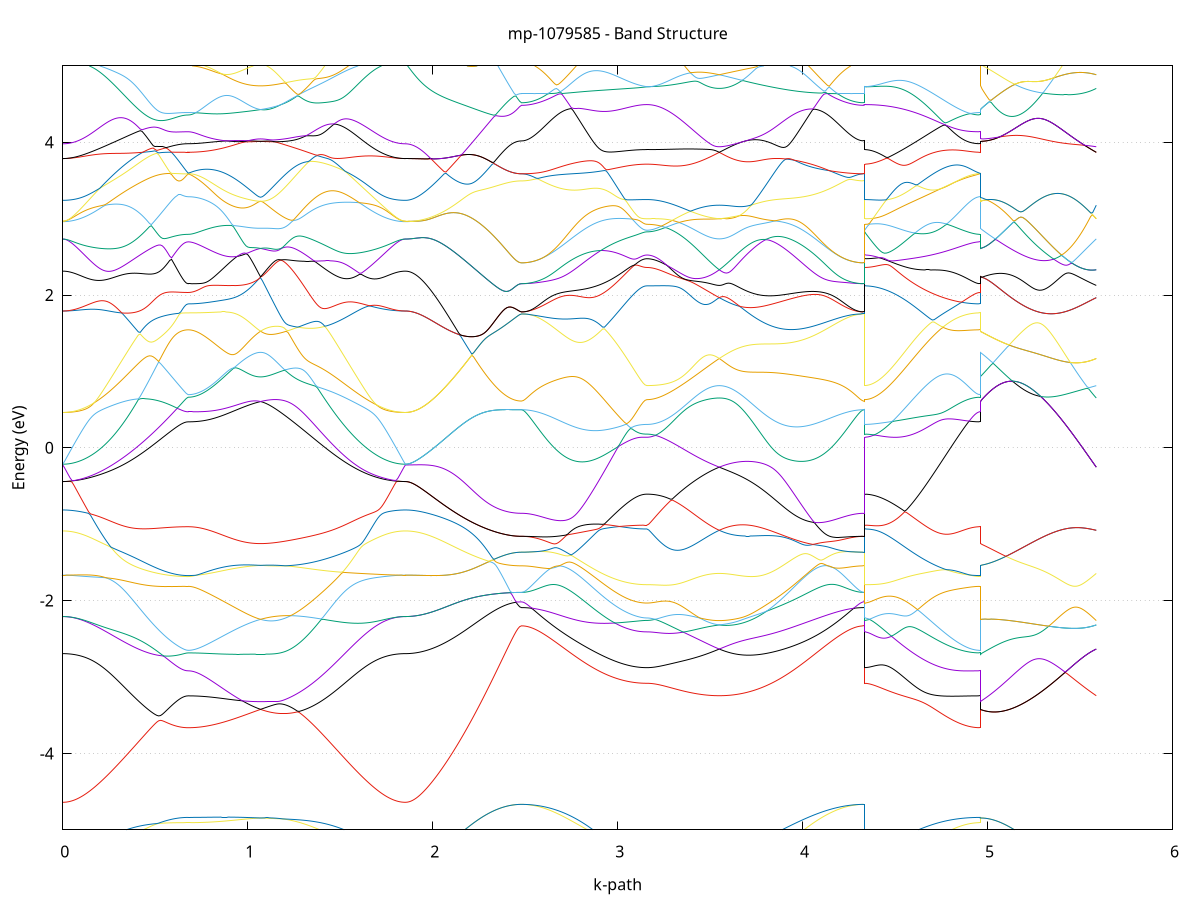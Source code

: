 set title 'mp-1079585 - Band Structure'
set xlabel 'k-path'
set ylabel 'Energy (eV)'
set grid y
set yrange [-5:5]
set terminal png size 800,600
set output 'mp-1079585_bands_gnuplot.png'
plot '-' using 1:2 with lines notitle, '-' using 1:2 with lines notitle, '-' using 1:2 with lines notitle, '-' using 1:2 with lines notitle, '-' using 1:2 with lines notitle, '-' using 1:2 with lines notitle, '-' using 1:2 with lines notitle, '-' using 1:2 with lines notitle, '-' using 1:2 with lines notitle, '-' using 1:2 with lines notitle, '-' using 1:2 with lines notitle, '-' using 1:2 with lines notitle, '-' using 1:2 with lines notitle, '-' using 1:2 with lines notitle, '-' using 1:2 with lines notitle, '-' using 1:2 with lines notitle, '-' using 1:2 with lines notitle, '-' using 1:2 with lines notitle, '-' using 1:2 with lines notitle, '-' using 1:2 with lines notitle, '-' using 1:2 with lines notitle, '-' using 1:2 with lines notitle, '-' using 1:2 with lines notitle, '-' using 1:2 with lines notitle, '-' using 1:2 with lines notitle, '-' using 1:2 with lines notitle, '-' using 1:2 with lines notitle, '-' using 1:2 with lines notitle, '-' using 1:2 with lines notitle, '-' using 1:2 with lines notitle, '-' using 1:2 with lines notitle, '-' using 1:2 with lines notitle, '-' using 1:2 with lines notitle, '-' using 1:2 with lines notitle, '-' using 1:2 with lines notitle, '-' using 1:2 with lines notitle, '-' using 1:2 with lines notitle, '-' using 1:2 with lines notitle, '-' using 1:2 with lines notitle, '-' using 1:2 with lines notitle, '-' using 1:2 with lines notitle, '-' using 1:2 with lines notitle, '-' using 1:2 with lines notitle, '-' using 1:2 with lines notitle, '-' using 1:2 with lines notitle, '-' using 1:2 with lines notitle, '-' using 1:2 with lines notitle, '-' using 1:2 with lines notitle, '-' using 1:2 with lines notitle, '-' using 1:2 with lines notitle, '-' using 1:2 with lines notitle, '-' using 1:2 with lines notitle, '-' using 1:2 with lines notitle, '-' using 1:2 with lines notitle, '-' using 1:2 with lines notitle, '-' using 1:2 with lines notitle, '-' using 1:2 with lines notitle, '-' using 1:2 with lines notitle, '-' using 1:2 with lines notitle, '-' using 1:2 with lines notitle, '-' using 1:2 with lines notitle, '-' using 1:2 with lines notitle, '-' using 1:2 with lines notitle, '-' using 1:2 with lines notitle, '-' using 1:2 with lines notitle, '-' using 1:2 with lines notitle, '-' using 1:2 with lines notitle, '-' using 1:2 with lines notitle, '-' using 1:2 with lines notitle, '-' using 1:2 with lines notitle, '-' using 1:2 with lines notitle, '-' using 1:2 with lines notitle, '-' using 1:2 with lines notitle, '-' using 1:2 with lines notitle, '-' using 1:2 with lines notitle, '-' using 1:2 with lines notitle, '-' using 1:2 with lines notitle, '-' using 1:2 with lines notitle, '-' using 1:2 with lines notitle, '-' using 1:2 with lines notitle
0.000000 -32.295298
0.009971 -32.295298
0.019941 -32.295098
0.029912 -32.294798
0.039882 -32.294398
0.049853 -32.293898
0.059824 -32.293298
0.069794 -32.292598
0.079765 -32.291698
0.089736 -32.290698
0.099706 -32.289698
0.109677 -32.288498
0.119647 -32.287198
0.129618 -32.285798
0.139589 -32.284298
0.149559 -32.282598
0.159530 -32.280898
0.169501 -32.278998
0.179471 -32.277098
0.189442 -32.274998
0.199412 -32.272798
0.209383 -32.270598
0.219354 -32.268198
0.229324 -32.265698
0.239295 -32.263198
0.249265 -32.260498
0.259236 -32.257698
0.269207 -32.254898
0.279177 -32.251898
0.289148 -32.248898
0.299119 -32.245798
0.309089 -32.242598
0.319060 -32.239398
0.329030 -32.236098
0.339001 -32.232698
0.348972 -32.229198
0.358942 -32.225698
0.368913 -32.222198
0.378884 -32.218598
0.388854 -32.214998
0.398825 -32.211398
0.408795 -32.207798
0.418766 -32.204098
0.428737 -32.200498
0.438707 -32.196898
0.448678 -32.193298
0.458648 -32.189698
0.468619 -32.186198
0.478590 -32.182698
0.488560 -32.179398
0.498531 -32.176098
0.508502 -32.172898
0.518472 -32.169798
0.528443 -32.166798
0.538413 -32.163998
0.548384 -32.161298
0.558355 -32.158798
0.568325 -32.156398
0.578296 -32.154198
0.588267 -32.152198
0.598237 -32.150398
0.608208 -32.148798
0.618178 -32.147398
0.628149 -32.146198
0.638120 -32.145198
0.648090 -32.144398
0.658061 -32.143898
0.668031 -32.143498
0.678002 -32.143398
0.678002 -32.143398
0.687788 -32.143298
0.697574 -32.142998
0.707360 -32.142398
0.717147 -32.141698
0.726933 -32.140698
0.736719 -32.139498
0.746505 -32.138098
0.756291 -32.136498
0.766077 -32.134698
0.775863 -32.132598
0.785649 -32.130398
0.795435 -32.127998
0.805222 -32.125298
0.815008 -32.122498
0.824794 -32.119498
0.834580 -32.116298
0.844366 -32.112898
0.854152 -32.109298
0.863938 -32.105598
0.873724 -32.101698
0.883511 -32.097698
0.893297 -32.093498
0.903083 -32.089098
0.912869 -32.084598
0.922655 -32.080098
0.932441 -32.075398
0.942227 -32.070598
0.952013 -32.065698
0.961799 -32.060798
0.971586 -32.055798
0.981372 -32.050798
0.991158 -32.045898
1.000944 -32.041098
1.010730 -32.036398
1.020516 -32.031998
1.030302 -32.027898
1.040088 -32.024398
1.049874 -32.021598
1.059661 -32.019798
1.069447 -32.019198
1.069447 -32.019198
1.079357 -32.019898
1.089267 -32.021698
1.099177 -32.024598
1.109087 -32.028298
1.118997 -32.032498
1.128907 -32.037198
1.138817 -32.042198
1.148727 -32.047498
1.158637 -32.052798
1.168547 -32.058298
1.178457 -32.063898
1.188367 -32.069498
1.198277 -32.075198
1.208187 -32.080898
1.218097 -32.086498
1.228007 -32.092198
1.237917 -32.097798
1.247827 -32.103498
1.257737 -32.108998
1.267647 -32.114598
1.277557 -32.120098
1.287467 -32.125598
1.297377 -32.130998
1.307287 -32.136298
1.317197 -32.141598
1.327107 -32.146898
1.337016 -32.152098
1.346926 -32.157198
1.356836 -32.162198
1.366746 -32.167198
1.376656 -32.172098
1.386566 -32.176898
1.396476 -32.181598
1.406386 -32.186298
1.416296 -32.190898
1.426206 -32.195398
1.436116 -32.199798
1.446026 -32.204098
1.455936 -32.208398
1.465846 -32.212498
1.475756 -32.216598
1.485666 -32.220598
1.495576 -32.224398
1.505486 -32.228198
1.515396 -32.231898
1.525306 -32.235498
1.535216 -32.238998
1.545126 -32.242398
1.555036 -32.245698
1.564946 -32.248898
1.574856 -32.251998
1.584766 -32.254998
1.594676 -32.257898
1.604586 -32.260698
1.614496 -32.263398
1.624406 -32.265898
1.634316 -32.268398
1.644226 -32.270798
1.654136 -32.273098
1.664046 -32.275198
1.673956 -32.277298
1.683866 -32.279198
1.693776 -32.280998
1.703686 -32.282798
1.713596 -32.284398
1.723506 -32.285898
1.733416 -32.287298
1.743326 -32.288598
1.753236 -32.289698
1.763146 -32.290798
1.773056 -32.291798
1.782966 -32.292598
1.792876 -32.293298
1.802786 -32.293898
1.812696 -32.294398
1.822606 -32.294798
1.832516 -32.295098
1.842426 -32.295298
1.852336 -32.295298
1.852336 -32.295298
1.862300 -32.295198
1.872264 -32.294798
1.882228 -32.294098
1.892192 -32.293198
1.902156 -32.291998
1.912120 -32.290598
1.922085 -32.288898
1.932049 -32.286898
1.942013 -32.284598
1.951977 -32.282098
1.961941 -32.279398
1.971905 -32.276398
1.981869 -32.273098
1.991833 -32.269598
2.001797 -32.265898
2.011761 -32.261798
2.021725 -32.257598
2.031689 -32.253098
2.041653 -32.248398
2.051617 -32.243398
2.061581 -32.238198
2.071545 -32.232798
2.081510 -32.227198
2.091474 -32.221398
2.101438 -32.215298
2.111402 -32.208998
2.121366 -32.202498
2.131330 -32.195898
2.141294 -32.188998
2.151258 -32.181898
2.161222 -32.174698
2.171186 -32.167198
2.181150 -32.159598
2.191114 -32.151898
2.201078 -32.143898
2.211042 -32.135798
2.221006 -32.127598
2.230970 -32.119198
2.240935 -32.110698
2.250899 -32.102098
2.260863 -32.093298
2.270827 -32.084398
2.280791 -32.075398
2.290755 -32.066398
2.300719 -32.057198
2.310683 -32.047898
2.320647 -32.038598
2.330611 -32.029198
2.340575 -32.019698
2.350539 -32.010198
2.360503 -32.000598
2.370467 -31.990998
2.380431 -31.981398
2.390396 -31.971798
2.400360 -31.964698
2.410324 -31.965998
2.420288 -31.967098
2.430252 -31.968098
2.440216 -31.968898
2.450180 -31.969498
2.460144 -31.969898
2.470108 -31.970198
2.480072 -31.970298
2.480072 -31.970298
2.490043 -31.970598
2.500013 -31.971798
2.509984 -31.973598
2.519955 -31.975898
2.529925 -31.978798
2.539896 -31.981998
2.549866 -31.985398
2.559837 -31.989098
2.569808 -31.992898
2.579778 -31.996898
2.589749 -32.000798
2.599720 -32.004798
2.609690 -32.008798
2.619661 -32.012798
2.629631 -32.016798
2.639602 -32.020698
2.649573 -32.024598
2.659543 -32.028398
2.669514 -32.032098
2.679484 -32.035798
2.689455 -32.039398
2.699426 -32.042898
2.709396 -32.046398
2.719367 -32.049698
2.729338 -32.052998
2.739308 -32.056198
2.749279 -32.059298
2.759249 -32.062298
2.769220 -32.065198
2.779191 -32.067998
2.789161 -32.070798
2.799132 -32.073398
2.809103 -32.075998
2.819073 -32.078498
2.829044 -32.080898
2.839014 -32.083198
2.848985 -32.085498
2.858956 -32.087598
2.868926 -32.089698
2.878897 -32.091698
2.888867 -32.093698
2.898838 -32.095498
2.908809 -32.097298
2.918779 -32.098998
2.928750 -32.100598
2.938721 -32.102098
2.948691 -32.103598
2.958662 -32.104998
2.968632 -32.106398
2.978603 -32.107598
2.988574 -32.108798
2.998544 -32.109998
3.008515 -32.110998
3.018485 -32.111998
3.028456 -32.112898
3.038427 -32.113798
3.048397 -32.114598
3.058368 -32.115298
3.068339 -32.115898
3.078309 -32.116498
3.088280 -32.116998
3.098250 -32.117498
3.108221 -32.117798
3.118192 -32.118098
3.128162 -32.118398
3.138133 -32.118498
3.148104 -32.118598
3.158074 -32.118698
3.158074 -32.118698
3.167860 -32.118598
3.177646 -32.118498
3.187433 -32.118198
3.197219 -32.117798
3.207005 -32.117298
3.216791 -32.116698
3.226577 -32.115998
3.236363 -32.115198
3.246149 -32.114298
3.255935 -32.113298
3.265721 -32.112298
3.275508 -32.111098
3.285294 -32.109898
3.295080 -32.108598
3.304866 -32.107298
3.314652 -32.105898
3.324438 -32.104398
3.334224 -32.102998
3.344010 -32.101498
3.353796 -32.099998
3.363583 -32.098498
3.373369 -32.096998
3.383155 -32.095498
3.392941 -32.093998
3.402727 -32.092598
3.412513 -32.091198
3.422299 -32.089898
3.432085 -32.088698
3.441872 -32.087498
3.451658 -32.086398
3.461444 -32.085498
3.471230 -32.084598
3.481016 -32.083798
3.490802 -32.083098
3.500588 -32.082498
3.510374 -32.081998
3.520160 -32.081698
3.529947 -32.081398
3.539733 -32.081298
3.549519 -32.081198
3.549519 -32.081198
3.559429 -32.081298
3.569339 -32.081398
3.579249 -32.081598
3.589159 -32.081898
3.599069 -32.082298
3.608979 -32.082798
3.618889 -32.083298
3.628799 -32.083798
3.638709 -32.084398
3.648619 -32.085098
3.658529 -32.085698
3.668439 -32.086398
3.678349 -32.086998
3.688259 -32.087698
3.698169 -32.088298
3.708079 -32.088998
3.717989 -32.089598
3.727899 -32.090098
3.737809 -32.090598
3.747719 -32.091098
3.757629 -32.091598
3.767539 -32.091898
3.777449 -32.092198
3.787359 -32.092398
3.797269 -32.092598
3.807179 -32.092698
3.817089 -32.092698
3.826999 -32.092598
3.836909 -32.092398
3.846819 -32.092098
3.856729 -32.091698
3.866639 -32.091198
3.876549 -32.090598
3.886459 -32.089898
3.896369 -32.089098
3.906279 -32.088198
3.916189 -32.087198
3.926098 -32.085998
3.936008 -32.084798
3.945918 -32.083398
3.955828 -32.081898
3.965738 -32.080298
3.975648 -32.078598
3.985558 -32.076698
3.995468 -32.074698
4.005378 -32.072598
4.015288 -32.070398
4.025198 -32.068098
4.035108 -32.065698
4.045018 -32.063098
4.054928 -32.060398
4.064838 -32.057598
4.074748 -32.054698
4.084658 -32.051698
4.094568 -32.048598
4.104478 -32.045398
4.114388 -32.041998
4.124298 -32.038598
4.134208 -32.035098
4.144118 -32.031498
4.154028 -32.027798
4.163938 -32.024098
4.173848 -32.020198
4.183758 -32.016398
4.193668 -32.012398
4.203578 -32.008498
4.213488 -32.004498
4.223398 -32.000498
4.233308 -31.996598
4.243218 -31.992698
4.253128 -31.988898
4.263038 -31.985298
4.272948 -31.981798
4.282858 -31.978698
4.292768 -31.975898
4.302678 -31.973498
4.312588 -31.971698
4.322498 -31.970598
4.332408 -31.970298
4.332408 -32.118698
4.342372 -32.121798
4.352336 -32.125298
4.362300 -32.128698
4.372264 -32.131898
4.382228 -32.134998
4.392193 -32.137998
4.402157 -32.140798
4.412121 -32.143498
4.422085 -32.146098
4.432049 -32.148498
4.442013 -32.150798
4.451977 -32.152898
4.461941 -32.154898
4.471905 -32.156798
4.481869 -32.158498
4.491833 -32.160098
4.501797 -32.161498
4.511761 -32.162798
4.521725 -32.163998
4.531689 -32.165098
4.541654 -32.165998
4.551618 -32.166798
4.561582 -32.167398
4.571546 -32.167998
4.581510 -32.168398
4.591474 -32.168698
4.601438 -32.168798
4.611402 -32.168898
4.621366 -32.168798
4.631330 -32.168698
4.641294 -32.168398
4.651258 -32.168098
4.661222 -32.167598
4.671186 -32.167098
4.681150 -32.166398
4.691114 -32.165698
4.701079 -32.164898
4.711043 -32.164098
4.721007 -32.163198
4.730971 -32.162198
4.740935 -32.161198
4.750899 -32.160198
4.760863 -32.159098
4.770827 -32.157998
4.780791 -32.156898
4.790755 -32.155698
4.800719 -32.154598
4.810683 -32.153498
4.820647 -32.152398
4.830611 -32.151298
4.840575 -32.150298
4.850539 -32.149298
4.860504 -32.148398
4.870468 -32.147498
4.880432 -32.146698
4.890396 -32.145898
4.900360 -32.145298
4.910324 -32.144698
4.920288 -32.144298
4.930252 -32.143898
4.940216 -32.143598
4.950180 -32.143498
4.960144 -32.143398
4.960144 -32.019198
4.970108 -32.024598
4.980072 -32.029898
4.990036 -32.035198
5.000000 -32.040298
5.009964 -32.045398
5.019929 -32.050398
5.029893 -32.055198
5.039857 -32.059998
5.049821 -32.064598
5.059785 -32.069098
5.069749 -32.073498
5.079713 -32.077798
5.089677 -32.081898
5.099641 -32.085898
5.109605 -32.089698
5.119569 -32.093398
5.129533 -32.096898
5.139497 -32.100298
5.149461 -32.103598
5.159425 -32.106598
5.169390 -32.109598
5.179354 -32.112298
5.189318 -32.114898
5.199282 -32.117398
5.209246 -32.119598
5.219210 -32.121698
5.229174 -32.123698
5.239138 -32.125398
5.249102 -32.126998
5.259066 -32.128398
5.269030 -32.129698
5.278994 -32.130798
5.288958 -32.131698
5.298922 -32.132398
5.308886 -32.132898
5.318850 -32.133298
5.328815 -32.133498
5.338779 -32.133598
5.348743 -32.133398
5.358707 -32.133098
5.368671 -32.132598
5.378635 -32.131998
5.388599 -32.131098
5.398563 -32.130198
5.408527 -32.128998
5.418491 -32.127698
5.428455 -32.126198
5.438419 -32.124498
5.448383 -32.122698
5.458347 -32.120698
5.468311 -32.118498
5.478275 -32.116198
5.488240 -32.113798
5.498204 -32.111198
5.508168 -32.108398
5.518132 -32.105498
5.528096 -32.102398
5.538060 -32.099198
5.548024 -32.095898
5.557988 -32.092398
5.567952 -32.088798
5.577916 -32.085098
5.587880 -32.081198
e
0.000000 -31.912598
0.009971 -31.912698
0.019941 -31.912898
0.029912 -31.913298
0.039882 -31.913698
0.049853 -31.914398
0.059824 -31.915098
0.069794 -31.915998
0.079765 -31.916998
0.089736 -31.917998
0.099706 -31.919198
0.109677 -31.920498
0.119647 -31.921798
0.129618 -31.923298
0.139589 -31.924798
0.149559 -31.926298
0.159530 -31.927898
0.169501 -31.929598
0.179471 -31.931298
0.189442 -31.932998
0.199412 -31.934698
0.209383 -31.936498
0.219354 -31.938198
0.229324 -31.939998
0.239295 -31.941798
0.249265 -31.943598
0.259236 -31.945298
0.269207 -31.947098
0.279177 -31.948898
0.289148 -31.950598
0.299119 -31.952298
0.309089 -31.953898
0.319060 -31.955598
0.329030 -31.957198
0.339001 -31.958698
0.348972 -31.960198
0.358942 -31.961698
0.368913 -31.962998
0.378884 -31.964398
0.388854 -31.965598
0.398825 -31.966798
0.408795 -31.967898
0.418766 -31.968898
0.428737 -31.969798
0.438707 -31.970698
0.448678 -31.971398
0.458648 -31.972098
0.468619 -31.972598
0.478590 -31.972998
0.488560 -31.973398
0.498531 -31.973598
0.508502 -31.973698
0.518472 -31.973698
0.528443 -31.973698
0.538413 -31.973498
0.548384 -31.973198
0.558355 -31.972898
0.568325 -31.972498
0.578296 -31.971998
0.588267 -31.971498
0.598237 -31.970998
0.608208 -31.970498
0.618178 -31.969998
0.628149 -31.969498
0.638120 -31.969098
0.648090 -31.968798
0.658061 -31.968498
0.668031 -31.968298
0.678002 -31.968298
0.678002 -31.968298
0.687788 -31.968298
0.697574 -31.968198
0.707360 -31.968098
0.717147 -31.967998
0.726933 -31.967898
0.736719 -31.967698
0.746505 -31.967598
0.756291 -31.967298
0.766077 -31.967098
0.775863 -31.966798
0.785649 -31.966498
0.795435 -31.966198
0.805222 -31.965898
0.815008 -31.965498
0.824794 -31.965098
0.834580 -31.964798
0.844366 -31.964398
0.854152 -31.963998
0.863938 -31.963498
0.873724 -31.963098
0.883511 -31.962698
0.893297 -31.962298
0.903083 -31.961798
0.912869 -31.961398
0.922655 -31.960998
0.932441 -31.960598
0.942227 -31.960298
0.952013 -31.959898
0.961799 -31.959498
0.971586 -31.959198
0.981372 -31.958898
0.991158 -31.958698
1.000944 -31.958398
1.010730 -31.958198
1.020516 -31.958098
1.030302 -31.957898
1.040088 -31.957798
1.049874 -31.957798
1.059661 -31.957798
1.069447 -31.957798
1.069447 -31.957798
1.079357 -31.957898
1.089267 -31.957998
1.099177 -31.958098
1.109087 -31.958298
1.118997 -31.958498
1.128907 -31.958698
1.138817 -31.958998
1.148727 -31.959298
1.158637 -31.959598
1.168547 -31.959998
1.178457 -31.960298
1.188367 -31.960698
1.198277 -31.961098
1.208187 -31.961398
1.218097 -31.961798
1.228007 -31.962198
1.237917 -31.962598
1.247827 -31.962898
1.257737 -31.963198
1.267647 -31.963498
1.277557 -31.963798
1.287467 -31.964098
1.297377 -31.964298
1.307287 -31.964398
1.317197 -31.964498
1.327107 -31.964598
1.337016 -31.964698
1.346926 -31.964598
1.356836 -31.964498
1.366746 -31.964398
1.376656 -31.964198
1.386566 -31.963998
1.396476 -31.963598
1.406386 -31.963198
1.416296 -31.962798
1.426206 -31.962298
1.436116 -31.961698
1.446026 -31.960998
1.455936 -31.960298
1.465846 -31.959498
1.475756 -31.958598
1.485666 -31.957698
1.495576 -31.956698
1.505486 -31.955698
1.515396 -31.954598
1.525306 -31.953398
1.535216 -31.952198
1.545126 -31.950898
1.555036 -31.949498
1.564946 -31.948098
1.574856 -31.946698
1.584766 -31.945198
1.594676 -31.943698
1.604586 -31.942198
1.614496 -31.940598
1.624406 -31.938998
1.634316 -31.937398
1.644226 -31.935698
1.654136 -31.934098
1.664046 -31.932398
1.673956 -31.930798
1.683866 -31.929198
1.693776 -31.927598
1.703686 -31.926098
1.713596 -31.924598
1.723506 -31.923098
1.733416 -31.921698
1.743326 -31.920398
1.753236 -31.919098
1.763146 -31.917998
1.773056 -31.916898
1.782966 -31.915898
1.792876 -31.915098
1.802786 -31.914298
1.812696 -31.913698
1.822606 -31.913198
1.832516 -31.912898
1.842426 -31.912698
1.852336 -31.912598
1.852336 -31.912598
1.862300 -31.912598
1.872264 -31.912398
1.882228 -31.912198
1.892192 -31.911798
1.902156 -31.911298
1.912120 -31.910798
1.922085 -31.910098
1.932049 -31.909398
1.942013 -31.908498
1.951977 -31.907498
1.961941 -31.906498
1.971905 -31.905298
1.981869 -31.904098
1.991833 -31.902698
2.001797 -31.901298
2.011761 -31.899698
2.021725 -31.898098
2.031689 -31.896398
2.041653 -31.894498
2.051617 -31.892598
2.061581 -31.890598
2.071545 -31.888598
2.081510 -31.886398
2.091474 -31.884198
2.101438 -31.881798
2.111402 -31.879398
2.121366 -31.876898
2.131330 -31.874398
2.141294 -31.875198
2.151258 -31.880398
2.161222 -31.885498
2.171186 -31.890398
2.181150 -31.895298
2.191114 -31.899998
2.201078 -31.904498
2.211042 -31.908998
2.221006 -31.913298
2.230970 -31.917398
2.240935 -31.921398
2.250899 -31.925298
2.260863 -31.928998
2.270827 -31.932598
2.280791 -31.936098
2.290755 -31.939298
2.300719 -31.942398
2.310683 -31.945398
2.320647 -31.948198
2.330611 -31.950798
2.340575 -31.953298
2.350539 -31.955598
2.360503 -31.957798
2.370467 -31.959798
2.380431 -31.961598
2.390396 -31.963198
2.400360 -31.964698
2.410324 -31.965998
2.420288 -31.967098
2.430252 -31.968098
2.440216 -31.968798
2.450180 -31.969398
2.460144 -31.969898
2.470108 -31.970098
2.480072 -31.970198
2.480072 -31.970198
2.490043 -31.970498
2.500013 -31.971098
2.509984 -31.972098
2.519955 -31.973498
2.529925 -31.975198
2.539896 -31.977298
2.549866 -31.979698
2.559837 -31.982298
2.569808 -31.985098
2.579778 -31.988098
2.589749 -31.991298
2.599720 -31.994598
2.609690 -31.997998
2.619661 -32.001498
2.629631 -32.004998
2.639602 -32.008598
2.649573 -32.012198
2.659543 -32.015798
2.669514 -32.019398
2.679484 -32.022998
2.689455 -32.026498
2.699426 -32.030098
2.709396 -32.033598
2.719367 -32.036998
2.729338 -32.040398
2.739308 -32.043798
2.749279 -32.046998
2.759249 -32.050298
2.769220 -32.053398
2.779191 -32.056498
2.789161 -32.059498
2.799132 -32.062498
2.809103 -32.065398
2.819073 -32.068198
2.829044 -32.070998
2.839014 -32.073598
2.848985 -32.076298
2.858956 -32.078798
2.868926 -32.081198
2.878897 -32.083598
2.888867 -32.085898
2.898838 -32.088198
2.908809 -32.090298
2.918779 -32.092398
2.928750 -32.094398
2.938721 -32.096298
2.948691 -32.098198
2.958662 -32.099998
2.968632 -32.101698
2.978603 -32.103298
2.988574 -32.104798
2.998544 -32.106198
3.008515 -32.107598
3.018485 -32.108898
3.028456 -32.110098
3.038427 -32.111198
3.048397 -32.112198
3.058368 -32.113098
3.068339 -32.113998
3.078309 -32.114698
3.088280 -32.115398
3.098250 -32.115998
3.108221 -32.116498
3.118192 -32.116898
3.128162 -32.117198
3.138133 -32.117398
3.148104 -32.117598
3.158074 -32.117598
3.158074 -32.117598
3.167860 -32.117498
3.177646 -32.117298
3.187433 -32.116898
3.197219 -32.116398
3.207005 -32.115598
3.216791 -32.114798
3.226577 -32.113798
3.236363 -32.112598
3.246149 -32.111298
3.255935 -32.109798
3.265721 -32.108198
3.275508 -32.106498
3.285294 -32.104598
3.295080 -32.102598
3.304866 -32.100498
3.314652 -32.098198
3.324438 -32.095898
3.334224 -32.093398
3.344010 -32.090798
3.353796 -32.088098
3.363583 -32.085298
3.373369 -32.082398
3.383155 -32.079398
3.392941 -32.076298
3.402727 -32.073198
3.412513 -32.069998
3.422299 -32.066798
3.432085 -32.063498
3.441872 -32.060098
3.451658 -32.056798
3.461444 -32.053398
3.471230 -32.049998
3.481016 -32.046598
3.490802 -32.043198
3.500588 -32.039798
3.510374 -32.036498
3.520160 -32.033198
3.529947 -32.029898
3.539733 -32.026698
3.549519 -32.023498
3.549519 -32.023498
3.559429 -32.026598
3.569339 -32.029698
3.579249 -32.032698
3.589159 -32.035698
3.599069 -32.038598
3.608979 -32.041398
3.618889 -32.044098
3.628799 -32.046698
3.638709 -32.049298
3.648619 -32.051698
3.658529 -32.054098
3.668439 -32.056398
3.678349 -32.058498
3.688259 -32.060598
3.698169 -32.062598
3.708079 -32.064398
3.717989 -32.066098
3.727899 -32.067698
3.737809 -32.069198
3.747719 -32.070598
3.757629 -32.071798
3.767539 -32.072898
3.777449 -32.073898
3.787359 -32.074798
3.797269 -32.075498
3.807179 -32.076098
3.817089 -32.076598
3.826999 -32.076898
3.836909 -32.077098
3.846819 -32.077198
3.856729 -32.077098
3.866639 -32.076898
3.876549 -32.076498
3.886459 -32.075998
3.896369 -32.075398
3.906279 -32.074598
3.916189 -32.073698
3.926098 -32.072698
3.936008 -32.071498
3.945918 -32.070098
3.955828 -32.068698
3.965738 -32.067098
3.975648 -32.065298
3.985558 -32.063498
3.995468 -32.061498
4.005378 -32.059398
4.015288 -32.057098
4.025198 -32.054698
4.035108 -32.052198
4.045018 -32.049598
4.054928 -32.046898
4.064838 -32.044098
4.074748 -32.041198
4.084658 -32.038198
4.094568 -32.035098
4.104478 -32.031898
4.114388 -32.028598
4.124298 -32.025298
4.134208 -32.021898
4.144118 -32.018398
4.154028 -32.014998
4.163938 -32.011498
4.173848 -32.007998
4.183758 -32.004498
4.193668 -32.000998
4.203578 -31.997598
4.213488 -31.994298
4.223398 -31.990998
4.233308 -31.987898
4.243218 -31.984898
4.253128 -31.982098
4.263038 -31.979498
4.272948 -31.977198
4.282858 -31.975198
4.292768 -31.973498
4.302678 -31.972098
4.312588 -31.971098
4.322498 -31.970498
4.332408 -31.970198
4.332408 -32.117598
4.342372 -32.114298
4.352336 -32.110498
4.362300 -32.106498
4.372264 -32.102298
4.382228 -32.098098
4.392193 -32.093698
4.402157 -32.089198
4.412121 -32.084598
4.422085 -32.079898
4.432049 -32.075098
4.442013 -32.070198
4.451977 -32.065098
4.461941 -32.059998
4.471905 -32.054798
4.481869 -32.049498
4.491833 -32.044098
4.501797 -32.038698
4.511761 -32.033098
4.521725 -32.027498
4.531689 -32.021798
4.541654 -32.016098
4.551618 -32.010298
4.561582 -32.004398
4.571546 -31.998498
4.581510 -31.992598
4.591474 -31.986598
4.601438 -31.980598
4.611402 -31.974598
4.621366 -31.968598
4.631330 -31.962498
4.641294 -31.956498
4.651258 -31.955898
4.661222 -31.956798
4.671186 -31.957698
4.681150 -31.958598
4.691114 -31.959398
4.701079 -31.960198
4.711043 -31.960998
4.721007 -31.961698
4.730971 -31.962298
4.740935 -31.962898
4.750899 -31.963498
4.760863 -31.963998
4.770827 -31.964498
4.780791 -31.964998
4.790755 -31.965398
4.800719 -31.965798
4.810683 -31.966098
4.820647 -31.966398
4.830611 -31.966698
4.840575 -31.966998
4.850539 -31.967198
4.860504 -31.967398
4.870468 -31.967598
4.880432 -31.967698
4.890396 -31.967898
4.900360 -31.967998
4.910324 -31.968098
4.920288 -31.968198
4.930252 -31.968198
4.940216 -31.968298
4.950180 -31.968298
4.960144 -31.968298
4.960144 -31.957798
4.970108 -31.952598
4.980072 -31.947398
4.990036 -31.942098
5.000000 -31.936898
5.009964 -31.931598
5.019929 -31.926298
5.029893 -31.921098
5.039857 -31.915998
5.049821 -31.910898
5.059785 -31.905898
5.069749 -31.901098
5.079713 -31.896398
5.089677 -31.891998
5.099641 -31.887798
5.109605 -31.883798
5.119569 -31.880198
5.129533 -31.876998
5.139497 -31.874198
5.149461 -31.871798
5.159425 -31.869998
5.169390 -31.868698
5.179354 -31.867898
5.189318 -31.867598
5.199282 -31.867898
5.209246 -31.868798
5.219210 -31.870098
5.229174 -31.871798
5.239138 -31.873998
5.249102 -31.876598
5.259066 -31.879498
5.269030 -31.882698
5.278994 -31.886198
5.288958 -31.889998
5.298922 -31.893898
5.308886 -31.898098
5.318850 -31.902298
5.328815 -31.906698
5.338779 -31.911298
5.348743 -31.915898
5.358707 -31.920598
5.368671 -31.925298
5.378635 -31.930098
5.388599 -31.934898
5.398563 -31.939798
5.408527 -31.944598
5.418491 -31.949498
5.428455 -31.954298
5.438419 -31.959098
5.448383 -31.963898
5.458347 -31.968598
5.468311 -31.973298
5.478275 -31.977898
5.488240 -31.982498
5.498204 -31.986998
5.508168 -31.991398
5.518132 -31.995698
5.528096 -31.999998
5.538060 -32.004198
5.548024 -32.008198
5.557988 -32.012198
5.567952 -32.016098
5.577916 -32.019898
5.587880 -32.023498
e
0.000000 -31.696898
0.009971 -31.698198
0.019941 -31.700598
0.029912 -31.703398
0.039882 -31.706598
0.049853 -31.709898
0.059824 -31.713198
0.069794 -31.716598
0.079765 -31.719898
0.089736 -31.723298
0.099706 -31.726798
0.109677 -31.730398
0.119647 -31.733898
0.129618 -31.737498
0.139589 -31.740898
0.149559 -31.744298
0.159530 -31.747598
0.169501 -31.750898
0.179471 -31.753998
0.189442 -31.756998
0.199412 -31.759898
0.209383 -31.762598
0.219354 -31.765298
0.229324 -31.767798
0.239295 -31.770098
0.249265 -31.772298
0.259236 -31.774398
0.269207 -31.776298
0.279177 -31.777998
0.289148 -31.779598
0.299119 -31.781098
0.309089 -31.782298
0.319060 -31.783398
0.329030 -31.784398
0.339001 -31.785198
0.348972 -31.785898
0.358942 -31.786398
0.368913 -31.786698
0.378884 -31.786898
0.388854 -31.786998
0.398825 -31.786898
0.408795 -31.786698
0.418766 -31.786498
0.428737 -31.786198
0.438707 -31.785898
0.448678 -31.786198
0.458648 -31.787298
0.468619 -31.788798
0.478590 -31.790498
0.488560 -31.792198
0.498531 -31.793798
0.508502 -31.795398
0.518472 -31.796898
0.528443 -31.798298
0.538413 -31.799598
0.548384 -31.800798
0.558355 -31.801998
0.568325 -31.802998
0.578296 -31.803998
0.588267 -31.804898
0.598237 -31.805698
0.608208 -31.806398
0.618178 -31.808398
0.628149 -31.810298
0.638120 -31.811898
0.648090 -31.813198
0.658061 -31.814098
0.668031 -31.814598
0.678002 -31.814798
0.678002 -31.814798
0.687788 -31.814998
0.697574 -31.815498
0.707360 -31.816298
0.717147 -31.817398
0.726933 -31.818798
0.736719 -31.820498
0.746505 -31.822398
0.756291 -31.824598
0.766077 -31.827098
0.775863 -31.829798
0.785649 -31.832798
0.795435 -31.835998
0.805222 -31.839398
0.815008 -31.843098
0.824794 -31.846898
0.834580 -31.850998
0.844366 -31.855198
0.854152 -31.859498
0.863938 -31.864098
0.873724 -31.868698
0.883511 -31.873498
0.893297 -31.878498
0.903083 -31.883498
0.912869 -31.888598
0.922655 -31.893798
0.932441 -31.898998
0.942227 -31.904298
0.952013 -31.909598
0.961799 -31.914898
0.971586 -31.920198
0.981372 -31.925398
0.991158 -31.930598
1.000944 -31.935598
1.010730 -31.940498
1.020516 -31.944998
1.030302 -31.949098
1.040088 -31.952698
1.049874 -31.955398
1.059661 -31.957198
1.069447 -31.957798
1.069447 -31.957798
1.079357 -31.957098
1.089267 -31.955198
1.099177 -31.952298
1.109087 -31.948598
1.118997 -31.944298
1.128907 -31.939598
1.138817 -31.934598
1.148727 -31.929498
1.158637 -31.924298
1.168547 -31.918998
1.178457 -31.913798
1.188367 -31.908598
1.198277 -31.903398
1.208187 -31.898398
1.218097 -31.893498
1.228007 -31.888698
1.237917 -31.884098
1.247827 -31.879598
1.257737 -31.875298
1.267647 -31.871298
1.277557 -31.867398
1.287467 -31.863698
1.297377 -31.860198
1.307287 -31.856898
1.317197 -31.853798
1.327107 -31.850898
1.337016 -31.848198
1.346926 -31.845598
1.356836 -31.843098
1.366746 -31.840798
1.376656 -31.838498
1.386566 -31.836398
1.396476 -31.834298
1.406386 -31.832298
1.416296 -31.830298
1.426206 -31.828398
1.436116 -31.826398
1.446026 -31.824498
1.455936 -31.822498
1.465846 -31.820498
1.475756 -31.818498
1.485666 -31.816398
1.495576 -31.814298
1.505486 -31.812098
1.515396 -31.809798
1.525306 -31.807498
1.535216 -31.805098
1.545126 -31.802598
1.555036 -31.800098
1.564946 -31.797398
1.574856 -31.794698
1.584766 -31.791898
1.594676 -31.788998
1.604586 -31.785998
1.614496 -31.782998
1.624406 -31.779798
1.634316 -31.776598
1.644226 -31.773198
1.654136 -31.769798
1.664046 -31.766398
1.673956 -31.762798
1.683866 -31.759098
1.693776 -31.755398
1.703686 -31.751698
1.713596 -31.747798
1.723506 -31.743898
1.733416 -31.739998
1.743326 -31.735998
1.753236 -31.731998
1.763146 -31.727898
1.773056 -31.723898
1.782966 -31.719798
1.792876 -31.715798
1.802786 -31.711798
1.812696 -31.707998
1.822606 -31.704398
1.832516 -31.701098
1.842426 -31.698298
1.852336 -31.696898
1.852336 -31.696898
1.862300 -31.701998
1.872264 -31.708198
1.882228 -31.714498
1.892192 -31.720998
1.902156 -31.727398
1.912120 -31.733898
1.922085 -31.740398
1.932049 -31.746998
1.942013 -31.753498
1.951977 -31.760098
1.961941 -31.766598
1.971905 -31.773198
1.981869 -31.779698
1.991833 -31.786098
2.001797 -31.792598
2.011761 -31.798898
2.021725 -31.805298
2.031689 -31.811498
2.041653 -31.817798
2.051617 -31.823898
2.061581 -31.829998
2.071545 -31.835898
2.081510 -31.841798
2.091474 -31.847598
2.101438 -31.853398
2.111402 -31.858998
2.121366 -31.864498
2.131330 -31.869898
2.141294 -31.875198
2.151258 -31.880398
2.161222 -31.885398
2.171186 -31.890398
2.181150 -31.895198
2.191114 -31.899898
2.201078 -31.904498
2.211042 -31.908898
2.221006 -31.913198
2.230970 -31.917398
2.240935 -31.921398
2.250899 -31.925298
2.260863 -31.928998
2.270827 -31.932598
2.280791 -31.935998
2.290755 -31.939298
2.300719 -31.942398
2.310683 -31.945398
2.320647 -31.948198
2.330611 -31.950798
2.340575 -31.953298
2.350539 -31.955598
2.360503 -31.957798
2.370467 -31.959698
2.380431 -31.961598
2.390396 -31.963198
2.400360 -31.962098
2.410324 -31.952498
2.420288 -31.942898
2.430252 -31.933298
2.440216 -31.923798
2.450180 -31.914498
2.460144 -31.905498
2.470108 -31.897298
2.480072 -31.893098
2.480072 -31.893098
2.490043 -31.892598
2.500013 -31.891298
2.509984 -31.889198
2.519955 -31.886398
2.529925 -31.883098
2.539896 -31.880798
2.549866 -31.882398
2.559837 -31.884198
2.569808 -31.886198
2.579778 -31.888298
2.589749 -31.890498
2.599720 -31.892698
2.609690 -31.895098
2.619661 -31.897498
2.629631 -31.899998
2.639602 -31.902398
2.649573 -31.904898
2.659543 -31.907298
2.669514 -31.909798
2.679484 -31.912198
2.689455 -31.914498
2.699426 -31.916798
2.709396 -31.918998
2.719367 -31.921098
2.729338 -31.923098
2.739308 -31.925098
2.749279 -31.926898
2.759249 -31.928598
2.769220 -31.930198
2.779191 -31.931698
2.789161 -31.933098
2.799132 -31.934398
2.809103 -31.935498
2.819073 -31.936498
2.829044 -31.937298
2.839014 -31.938098
2.848985 -31.938698
2.858956 -31.939098
2.868926 -31.939498
2.878897 -31.939698
2.888867 -31.939798
2.898838 -31.939798
2.908809 -31.939598
2.918779 -31.939398
2.928750 -31.938998
2.938721 -31.938498
2.948691 -31.937998
2.958662 -31.937398
2.968632 -31.936698
2.978603 -31.935898
2.988574 -31.935098
2.998544 -31.934198
3.008515 -31.933398
3.018485 -31.932498
3.028456 -31.931498
3.038427 -31.930598
3.048397 -31.929698
3.058368 -31.928898
3.068339 -31.927998
3.078309 -31.927298
3.088280 -31.926598
3.098250 -31.925898
3.108221 -31.925398
3.118192 -31.924898
3.128162 -31.924498
3.138133 -31.924198
3.148104 -31.924098
3.158074 -31.923998
3.158074 -31.923998
3.167860 -31.924098
3.177646 -31.924398
3.187433 -31.924898
3.197219 -31.925598
3.207005 -31.926398
3.216791 -31.927498
3.226577 -31.928698
3.236363 -31.930098
3.246149 -31.931698
3.255935 -31.933398
3.265721 -31.935298
3.275508 -31.937398
3.285294 -31.939498
3.295080 -31.941798
3.304866 -31.944298
3.314652 -31.946798
3.324438 -31.949498
3.334224 -31.952298
3.344010 -31.955098
3.353796 -31.958098
3.363583 -31.961098
3.373369 -31.964198
3.383155 -31.967298
3.392941 -31.970598
3.402727 -31.973798
3.412513 -31.977098
3.422299 -31.980398
3.432085 -31.983798
3.441872 -31.987098
3.451658 -31.990498
3.461444 -31.993898
3.471230 -31.997298
3.481016 -32.000598
3.490802 -32.003998
3.500588 -32.007298
3.510374 -32.010598
3.520160 -32.013898
3.529947 -32.017098
3.539733 -32.020298
3.549519 -32.023498
3.549519 -32.023498
3.559429 -32.020398
3.569339 -32.017298
3.579249 -32.014298
3.589159 -32.011498
3.599069 -32.008698
3.608979 -32.005998
3.618889 -32.003398
3.628799 -32.000898
3.638709 -31.998598
3.648619 -31.996298
3.658529 -31.994198
3.668439 -31.992098
3.678349 -31.990198
3.688259 -31.988298
3.698169 -31.986598
3.708079 -31.984898
3.717989 -31.983298
3.727899 -31.981798
3.737809 -31.980398
3.747719 -31.978998
3.757629 -31.977698
3.767539 -31.976398
3.777449 -31.975198
3.787359 -31.973998
3.797269 -31.972798
3.807179 -31.971698
3.817089 -31.970498
3.826999 -31.969398
3.836909 -31.968198
3.846819 -31.967098
3.856729 -31.965898
3.866639 -31.964698
3.876549 -31.963498
3.886459 -31.962198
3.896369 -31.960898
3.906279 -31.959598
3.916189 -31.958198
3.926098 -31.956798
3.936008 -31.955298
3.945918 -31.953698
3.955828 -31.952098
3.965738 -31.950498
3.975648 -31.948698
3.985558 -31.946998
3.995468 -31.945098
4.005378 -31.943198
4.015288 -31.941198
4.025198 -31.939198
4.035108 -31.937098
4.045018 -31.934898
4.054928 -31.932698
4.064838 -31.930398
4.074748 -31.927998
4.084658 -31.925698
4.094568 -31.923198
4.104478 -31.920698
4.114388 -31.918198
4.124298 -31.915698
4.134208 -31.913098
4.144118 -31.910498
4.154028 -31.907898
4.163938 -31.905298
4.173848 -31.902698
4.183758 -31.900198
4.193668 -31.897598
4.203578 -31.895198
4.213488 -31.892798
4.223398 -31.890498
4.233308 -31.888198
4.243218 -31.886098
4.253128 -31.884198
4.263038 -31.882398
4.272948 -31.880898
4.282858 -31.883198
4.292768 -31.886498
4.302678 -31.889298
4.312588 -31.891298
4.322498 -31.892598
4.332408 -31.893098
4.332408 -31.923998
4.342372 -31.924098
4.352336 -31.924298
4.362300 -31.924598
4.372264 -31.924998
4.382228 -31.925498
4.392193 -31.926098
4.402157 -31.926798
4.412121 -31.927598
4.422085 -31.928498
4.432049 -31.929498
4.442013 -31.930498
4.451977 -31.931598
4.461941 -31.932698
4.471905 -31.933898
4.481869 -31.935198
4.491833 -31.936398
4.501797 -31.937698
4.511761 -31.938998
4.521725 -31.940298
4.531689 -31.941598
4.541654 -31.942898
4.551618 -31.944198
4.561582 -31.945498
4.571546 -31.946798
4.581510 -31.947998
4.591474 -31.949298
4.601438 -31.950398
4.611402 -31.951598
4.621366 -31.952698
4.631330 -31.953798
4.641294 -31.954898
4.651258 -31.950398
4.661222 -31.944398
4.671186 -31.938398
4.681150 -31.932398
4.691114 -31.926498
4.701079 -31.920598
4.711043 -31.914698
4.721007 -31.908898
4.730971 -31.903198
4.740935 -31.897598
4.750899 -31.892098
4.760863 -31.886598
4.770827 -31.881298
4.780791 -31.876098
4.790755 -31.870998
4.800719 -31.866098
4.810683 -31.861298
4.820647 -31.856698
4.830611 -31.852298
4.840575 -31.847998
4.850539 -31.843898
4.860504 -31.839998
4.870468 -31.836298
4.880432 -31.832798
4.890396 -31.829598
4.900360 -31.826498
4.910324 -31.823698
4.920288 -31.821098
4.930252 -31.818798
4.940216 -31.816898
4.950180 -31.815398
4.960144 -31.814798
4.960144 -31.957798
4.970108 -31.952598
4.980072 -31.947398
4.990036 -31.942098
5.000000 -31.936798
5.009964 -31.931598
5.019929 -31.926298
5.029893 -31.921098
5.039857 -31.915998
5.049821 -31.910898
5.059785 -31.905898
5.069749 -31.901098
5.079713 -31.896398
5.089677 -31.891998
5.099641 -31.887698
5.109605 -31.883798
5.119569 -31.880198
5.129533 -31.876998
5.139497 -31.874198
5.149461 -31.871798
5.159425 -31.869998
5.169390 -31.868598
5.179354 -31.867898
5.189318 -31.867598
5.199282 -31.867898
5.209246 -31.868698
5.219210 -31.869998
5.229174 -31.871798
5.239138 -31.873998
5.249102 -31.876598
5.259066 -31.879498
5.269030 -31.882698
5.278994 -31.886198
5.288958 -31.889998
5.298922 -31.893898
5.308886 -31.897998
5.318850 -31.902298
5.328815 -31.906698
5.338779 -31.911298
5.348743 -31.915898
5.358707 -31.920598
5.368671 -31.925298
5.378635 -31.930098
5.388599 -31.934898
5.398563 -31.939798
5.408527 -31.944598
5.418491 -31.949498
5.428455 -31.954298
5.438419 -31.959098
5.448383 -31.963898
5.458347 -31.968598
5.468311 -31.973298
5.478275 -31.977898
5.488240 -31.982498
5.498204 -31.986998
5.508168 -31.991398
5.518132 -31.995698
5.528096 -31.999998
5.538060 -32.004198
5.548024 -32.008198
5.557988 -32.012198
5.567952 -32.016098
5.577916 -32.019798
5.587880 -32.023498
e
0.000000 -31.696798
0.009971 -31.698198
0.019941 -31.700598
0.029912 -31.703398
0.039882 -31.706398
0.049853 -31.709498
0.059824 -31.712798
0.069794 -31.716198
0.079765 -31.719698
0.089736 -31.723198
0.099706 -31.726398
0.109677 -31.729598
0.119647 -31.732598
0.129618 -31.735498
0.139589 -31.738298
0.149559 -31.740998
0.159530 -31.743498
0.169501 -31.745898
0.179471 -31.748198
0.189442 -31.750298
0.199412 -31.752198
0.209383 -31.753998
0.219354 -31.755598
0.229324 -31.757098
0.239295 -31.758398
0.249265 -31.759598
0.259236 -31.760598
0.269207 -31.761398
0.279177 -31.762098
0.289148 -31.762598
0.299119 -31.762998
0.309089 -31.763298
0.319060 -31.763498
0.329030 -31.763498
0.339001 -31.763498
0.348972 -31.763398
0.358942 -31.763198
0.368913 -31.765598
0.378884 -31.768098
0.388854 -31.770598
0.398825 -31.772998
0.408795 -31.775298
0.418766 -31.777498
0.428737 -31.779598
0.438707 -31.781298
0.448678 -31.782498
0.458648 -31.782498
0.468619 -31.781998
0.478590 -31.781098
0.488560 -31.780198
0.498531 -31.779098
0.508502 -31.777898
0.518472 -31.780598
0.528443 -31.783598
0.538413 -31.786598
0.548384 -31.789598
0.558355 -31.792698
0.568325 -31.795598
0.578296 -31.798498
0.588267 -31.801298
0.598237 -31.803898
0.608208 -31.806298
0.618178 -31.806998
0.628149 -31.807498
0.638120 -31.807898
0.648090 -31.808198
0.658061 -31.808498
0.668031 -31.808598
0.678002 -31.808698
0.678002 -31.808698
0.687788 -31.808498
0.697574 -31.808198
0.707360 -31.807598
0.717147 -31.806798
0.726933 -31.805798
0.736719 -31.804698
0.746505 -31.803298
0.756291 -31.801798
0.766077 -31.800098
0.775863 -31.798198
0.785649 -31.796098
0.795435 -31.793798
0.805222 -31.791298
0.815008 -31.788698
0.824794 -31.785898
0.834580 -31.782898
0.844366 -31.779698
0.854152 -31.776398
0.863938 -31.772898
0.873724 -31.769298
0.883511 -31.765598
0.893297 -31.761698
0.903083 -31.757898
0.912869 -31.753898
0.922655 -31.750098
0.932441 -31.746298
0.942227 -31.742798
0.952013 -31.739498
0.961799 -31.736498
0.971586 -31.733698
0.981372 -31.731198
0.991158 -31.728798
1.000944 -31.726498
1.010730 -31.724398
1.020516 -31.722398
1.030302 -31.720598
1.040088 -31.718898
1.049874 -31.717398
1.059661 -31.715998
1.069447 -31.714898
1.069447 -31.714898
1.079357 -31.715898
1.089267 -31.716698
1.099177 -31.717298
1.109087 -31.717798
1.118997 -31.718198
1.128907 -31.718498
1.138817 -31.718598
1.148727 -31.718698
1.158637 -31.718698
1.168547 -31.718698
1.178457 -31.718698
1.188367 -31.718998
1.198277 -31.719498
1.208187 -31.720498
1.218097 -31.721998
1.228007 -31.723998
1.237917 -31.726298
1.247827 -31.728798
1.257737 -31.731398
1.267647 -31.733898
1.277557 -31.736498
1.287467 -31.738998
1.297377 -31.741398
1.307287 -31.743698
1.317197 -31.745898
1.327107 -31.748098
1.337016 -31.750098
1.346926 -31.751898
1.356836 -31.753698
1.366746 -31.755298
1.376656 -31.756798
1.386566 -31.758098
1.396476 -31.759298
1.406386 -31.760398
1.416296 -31.761298
1.426206 -31.762098
1.436116 -31.762798
1.446026 -31.763298
1.455936 -31.763598
1.465846 -31.763898
1.475756 -31.763898
1.485666 -31.763898
1.495576 -31.763598
1.505486 -31.763298
1.515396 -31.762798
1.525306 -31.762198
1.535216 -31.761398
1.545126 -31.760498
1.555036 -31.759498
1.564946 -31.758298
1.574856 -31.756998
1.584766 -31.755598
1.594676 -31.754098
1.604586 -31.752398
1.614496 -31.750598
1.624406 -31.748798
1.634316 -31.746798
1.644226 -31.744798
1.654136 -31.742598
1.664046 -31.740398
1.673956 -31.738098
1.683866 -31.735698
1.693776 -31.733298
1.703686 -31.730898
1.713596 -31.728398
1.723506 -31.725898
1.733416 -31.723398
1.743326 -31.720898
1.753236 -31.718398
1.763146 -31.715898
1.773056 -31.713498
1.782966 -31.711098
1.792876 -31.708698
1.802786 -31.706398
1.812696 -31.704198
1.822606 -31.701998
1.832516 -31.699998
1.842426 -31.697998
1.852336 -31.696798
1.852336 -31.696798
1.862300 -31.701998
1.872264 -31.708198
1.882228 -31.714498
1.892192 -31.720898
1.902156 -31.727398
1.912120 -31.733898
1.922085 -31.740398
1.932049 -31.746998
1.942013 -31.753498
1.951977 -31.760098
1.961941 -31.766598
1.971905 -31.773198
1.981869 -31.779598
1.991833 -31.786098
2.001797 -31.792498
2.011761 -31.798898
2.021725 -31.805298
2.031689 -31.811498
2.041653 -31.817698
2.051617 -31.823898
2.061581 -31.829898
2.071545 -31.835898
2.081510 -31.841798
2.091474 -31.847598
2.101438 -31.853298
2.111402 -31.858998
2.121366 -31.864498
2.131330 -31.869898
2.141294 -31.871698
2.151258 -31.868998
2.161222 -31.866298
2.171186 -31.863398
2.181150 -31.860598
2.191114 -31.857598
2.201078 -31.854598
2.211042 -31.851498
2.221006 -31.848398
2.230970 -31.845298
2.240935 -31.842098
2.250899 -31.838898
2.260863 -31.835598
2.270827 -31.832398
2.280791 -31.829098
2.290755 -31.825798
2.300719 -31.822498
2.310683 -31.819198
2.320647 -31.815898
2.330611 -31.812698
2.340575 -31.809498
2.350539 -31.806298
2.360503 -31.803198
2.370467 -31.800298
2.380431 -31.797398
2.390396 -31.801798
2.400360 -31.810598
2.410324 -31.819398
2.420288 -31.828298
2.430252 -31.837198
2.440216 -31.846198
2.450180 -31.855098
2.460144 -31.863898
2.470108 -31.871798
2.480072 -31.876098
2.480072 -31.876098
2.490043 -31.876198
2.500013 -31.876598
2.509984 -31.877298
2.519955 -31.878198
2.529925 -31.879398
2.539896 -31.879298
2.549866 -31.875098
2.559837 -31.870498
2.569808 -31.865798
2.579778 -31.860798
2.589749 -31.855698
2.599720 -31.850398
2.609690 -31.845098
2.619661 -31.839698
2.629631 -31.834198
2.639602 -31.828698
2.649573 -31.823198
2.659543 -31.817598
2.669514 -31.812098
2.679484 -31.806698
2.689455 -31.801798
2.699426 -31.800698
2.709396 -31.802998
2.719367 -31.805498
2.729338 -31.807898
2.739308 -31.810198
2.749279 -31.812298
2.759249 -31.814298
2.769220 -31.816098
2.779191 -31.817698
2.789161 -31.819098
2.799132 -31.820298
2.809103 -31.821398
2.819073 -31.822298
2.829044 -31.822998
2.839014 -31.823498
2.848985 -31.823798
2.858956 -31.823898
2.868926 -31.823798
2.878897 -31.823598
2.888867 -31.823098
2.898838 -31.822498
2.908809 -31.821698
2.918779 -31.820698
2.928750 -31.819598
2.938721 -31.818298
2.948691 -31.816798
2.958662 -31.815098
2.968632 -31.813298
2.978603 -31.811398
2.988574 -31.809398
2.998544 -31.807198
3.008515 -31.804898
3.018485 -31.802498
3.028456 -31.800098
3.038427 -31.797598
3.048397 -31.795098
3.058368 -31.792598
3.068339 -31.790098
3.078309 -31.787698
3.088280 -31.785398
3.098250 -31.783198
3.108221 -31.781198
3.118192 -31.779498
3.128162 -31.778098
3.138133 -31.777098
3.148104 -31.776498
3.158074 -31.776198
3.158074 -31.776198
3.167860 -31.776298
3.177646 -31.776498
3.187433 -31.776798
3.197219 -31.777198
3.207005 -31.777698
3.216791 -31.778398
3.226577 -31.779098
3.236363 -31.779898
3.246149 -31.780798
3.255935 -31.781698
3.265721 -31.782698
3.275508 -31.783798
3.285294 -31.784898
3.295080 -31.785898
3.304866 -31.786998
3.314652 -31.788098
3.324438 -31.789098
3.334224 -31.790098
3.344010 -31.790998
3.353796 -31.791798
3.363583 -31.792498
3.373369 -31.793198
3.383155 -31.793698
3.392941 -31.793998
3.402727 -31.794198
3.412513 -31.794298
3.422299 -31.794198
3.432085 -31.793798
3.441872 -31.793298
3.451658 -31.792598
3.461444 -31.791598
3.471230 -31.790498
3.481016 -31.789098
3.490802 -31.787398
3.500588 -31.785598
3.510374 -31.783498
3.520160 -31.781198
3.529947 -31.778698
3.539733 -31.775898
3.549519 -31.772998
3.549519 -31.772998
3.559429 -31.776098
3.569339 -31.779098
3.579249 -31.782198
3.589159 -31.785198
3.599069 -31.788098
3.608979 -31.790998
3.618889 -31.793898
3.628799 -31.796698
3.638709 -31.799498
3.648619 -31.802198
3.658529 -31.804798
3.668439 -31.807298
3.678349 -31.809798
3.688259 -31.812198
3.698169 -31.814498
3.708079 -31.816698
3.717989 -31.818798
3.727899 -31.820798
3.737809 -31.822698
3.747719 -31.824598
3.757629 -31.826298
3.767539 -31.827798
3.777449 -31.829298
3.787359 -31.830698
3.797269 -31.831898
3.807179 -31.832998
3.817089 -31.833998
3.826999 -31.834898
3.836909 -31.835698
3.846819 -31.836298
3.856729 -31.836798
3.866639 -31.837098
3.876549 -31.837298
3.886459 -31.837398
3.896369 -31.837398
3.906279 -31.837198
3.916189 -31.836798
3.926098 -31.836398
3.936008 -31.835798
3.945918 -31.834998
3.955828 -31.834098
3.965738 -31.833098
3.975648 -31.831998
3.985558 -31.830698
3.995468 -31.829198
4.005378 -31.827598
4.015288 -31.825898
4.025198 -31.823998
4.035108 -31.821998
4.045018 -31.819898
4.054928 -31.817598
4.064838 -31.815198
4.074748 -31.812698
4.084658 -31.809998
4.094568 -31.807198
4.104478 -31.804298
4.114388 -31.801198
4.124298 -31.800898
4.134208 -31.806498
4.144118 -31.812098
4.154028 -31.817698
4.163938 -31.823298
4.173848 -31.828898
4.183758 -31.834398
4.193668 -31.839898
4.203578 -31.845298
4.213488 -31.850698
4.223398 -31.855898
4.233308 -31.860998
4.243218 -31.865998
4.253128 -31.870698
4.263038 -31.875198
4.272948 -31.879298
4.282858 -31.879398
4.292768 -31.878198
4.302678 -31.877298
4.312588 -31.876598
4.322498 -31.876198
4.332408 -31.876098
4.332408 -31.776198
4.342372 -31.776298
4.352336 -31.776398
4.362300 -31.776598
4.372264 -31.776898
4.382228 -31.777198
4.392193 -31.777698
4.402157 -31.778098
4.412121 -31.778698
4.422085 -31.779298
4.432049 -31.779898
4.442013 -31.780598
4.451977 -31.781398
4.461941 -31.782098
4.471905 -31.782898
4.481869 -31.783698
4.491833 -31.784498
4.501797 -31.785298
4.511761 -31.786198
4.521725 -31.786998
4.531689 -31.787798
4.541654 -31.788598
4.551618 -31.789398
4.561582 -31.790098
4.571546 -31.790898
4.581510 -31.791598
4.591474 -31.792298
4.601438 -31.792898
4.611402 -31.793498
4.621366 -31.794098
4.631330 -31.794698
4.641294 -31.795198
4.651258 -31.795698
4.661222 -31.796098
4.671186 -31.796498
4.681150 -31.796898
4.691114 -31.797298
4.701079 -31.797598
4.711043 -31.797898
4.721007 -31.798198
4.730971 -31.798398
4.740935 -31.798598
4.750899 -31.798798
4.760863 -31.798998
4.770827 -31.799198
4.780791 -31.799398
4.790755 -31.799498
4.800719 -31.799698
4.810683 -31.799898
4.820647 -31.800098
4.830611 -31.800398
4.840575 -31.800598
4.850539 -31.800998
4.860504 -31.801298
4.870468 -31.801798
4.880432 -31.802298
4.890396 -31.802898
4.900360 -31.803598
4.910324 -31.804398
4.920288 -31.805398
4.930252 -31.806398
4.940216 -31.807398
4.950180 -31.808298
4.960144 -31.808698
4.960144 -31.714898
4.970108 -31.719498
4.980072 -31.723898
4.990036 -31.728298
5.000000 -31.732598
5.009964 -31.736798
5.019929 -31.740898
5.029893 -31.744898
5.039857 -31.748798
5.049821 -31.752598
5.059785 -31.756198
5.069749 -31.759698
5.079713 -31.763198
5.089677 -31.766498
5.099641 -31.769598
5.109605 -31.772598
5.119569 -31.775498
5.129533 -31.778198
5.139497 -31.780798
5.149461 -31.783298
5.159425 -31.785598
5.169390 -31.787798
5.179354 -31.789898
5.189318 -31.791798
5.199282 -31.793598
5.209246 -31.795298
5.219210 -31.796898
5.229174 -31.798398
5.239138 -31.799798
5.249102 -31.801098
5.259066 -31.802298
5.269030 -31.803398
5.278994 -31.804398
5.288958 -31.805198
5.298922 -31.805998
5.308886 -31.806598
5.318850 -31.807098
5.328815 -31.807398
5.338779 -31.807698
5.348743 -31.807698
5.358707 -31.807698
5.368671 -31.807498
5.378635 -31.807198
5.388599 -31.806798
5.398563 -31.806198
5.408527 -31.805498
5.418491 -31.804698
5.428455 -31.803798
5.438419 -31.802698
5.448383 -31.801498
5.458347 -31.800198
5.468311 -31.798798
5.478275 -31.797198
5.488240 -31.795498
5.498204 -31.793698
5.508168 -31.791798
5.518132 -31.789798
5.528096 -31.787698
5.538060 -31.785498
5.548024 -31.783198
5.557988 -31.780798
5.567952 -31.778298
5.577916 -31.775698
5.587880 -31.772998
e
0.000000 -31.694598
0.009971 -31.693698
0.019941 -31.692398
0.029912 -31.691298
0.039882 -31.690098
0.049853 -31.689598
0.059824 -31.689498
0.069794 -31.689798
0.079765 -31.690398
0.089736 -31.691398
0.099706 -31.692698
0.109677 -31.694298
0.119647 -31.696098
0.129618 -31.698098
0.139589 -31.700298
0.149559 -31.702698
0.159530 -31.705198
0.169501 -31.707898
0.179471 -31.710598
0.189442 -31.713398
0.199412 -31.716298
0.209383 -31.719298
0.219354 -31.722198
0.229324 -31.725198
0.239295 -31.728298
0.249265 -31.731298
0.259236 -31.734298
0.269207 -31.737298
0.279177 -31.740298
0.289148 -31.743298
0.299119 -31.746198
0.309089 -31.749098
0.319060 -31.751998
0.329030 -31.754798
0.339001 -31.757598
0.348972 -31.760298
0.358942 -31.762998
0.368913 -31.763098
0.378884 -31.762898
0.388854 -31.762798
0.398825 -31.762798
0.408795 -31.762898
0.418766 -31.763198
0.428737 -31.763798
0.438707 -31.764498
0.448678 -31.765598
0.458648 -31.766898
0.468619 -31.768598
0.478590 -31.770498
0.488560 -31.772698
0.498531 -31.775198
0.508502 -31.777798
0.518472 -31.776698
0.528443 -31.775498
0.538413 -31.774198
0.548384 -31.772998
0.558355 -31.771698
0.568325 -31.770498
0.578296 -31.769298
0.588267 -31.768198
0.598237 -31.767098
0.608208 -31.766198
0.618178 -31.765298
0.628149 -31.764598
0.638120 -31.763898
0.648090 -31.763398
0.658061 -31.763098
0.668031 -31.762798
0.678002 -31.762798
0.678002 -31.762798
0.687788 -31.762698
0.697574 -31.762598
0.707360 -31.762398
0.717147 -31.762198
0.726933 -31.761798
0.736719 -31.761398
0.746505 -31.760898
0.756291 -31.760298
0.766077 -31.759598
0.775863 -31.758898
0.785649 -31.757998
0.795435 -31.757098
0.805222 -31.755998
0.815008 -31.754898
0.824794 -31.753598
0.834580 -31.752298
0.844366 -31.750898
0.854152 -31.749298
0.863938 -31.747698
0.873724 -31.745898
0.883511 -31.743998
0.893297 -31.741998
0.903083 -31.739798
0.912869 -31.737398
0.922655 -31.734798
0.932441 -31.731798
0.942227 -31.728498
0.952013 -31.724698
0.961799 -31.720498
0.971586 -31.715798
0.981372 -31.710898
0.991158 -31.705698
1.000944 -31.704398
1.010730 -31.706298
1.020516 -31.708098
1.030302 -31.709798
1.040088 -31.711298
1.049874 -31.712598
1.059661 -31.713798
1.069447 -31.714898
1.069447 -31.714898
1.079357 -31.713998
1.089267 -31.713398
1.099177 -31.712998
1.109087 -31.712898
1.118997 -31.712998
1.128907 -31.713398
1.138817 -31.713998
1.148727 -31.714798
1.158637 -31.715598
1.168547 -31.716498
1.178457 -31.717498
1.188367 -31.718498
1.198277 -31.719398
1.208187 -31.720298
1.218097 -31.720998
1.228007 -31.721698
1.237917 -31.722298
1.247827 -31.722698
1.257737 -31.722998
1.267647 -31.723198
1.277557 -31.723298
1.287467 -31.723398
1.297377 -31.723298
1.307287 -31.723198
1.317197 -31.723098
1.327107 -31.722998
1.337016 -31.722898
1.346926 -31.722798
1.356836 -31.722798
1.366746 -31.722798
1.376656 -31.722898
1.386566 -31.722998
1.396476 -31.723098
1.406386 -31.723298
1.416296 -31.723498
1.426206 -31.723698
1.436116 -31.723898
1.446026 -31.723998
1.455936 -31.724098
1.465846 -31.724198
1.475756 -31.724198
1.485666 -31.724198
1.495576 -31.724098
1.505486 -31.723998
1.515396 -31.723798
1.525306 -31.723498
1.535216 -31.723098
1.545126 -31.722698
1.555036 -31.722198
1.564946 -31.721598
1.574856 -31.720898
1.584766 -31.720098
1.594676 -31.719298
1.604586 -31.718398
1.614496 -31.717398
1.624406 -31.716298
1.634316 -31.715198
1.644226 -31.713998
1.654136 -31.712698
1.664046 -31.711398
1.673956 -31.710098
1.683866 -31.708698
1.693776 -31.707198
1.703686 -31.705798
1.713596 -31.704298
1.723506 -31.702898
1.733416 -31.701398
1.743326 -31.699998
1.753236 -31.698598
1.763146 -31.697298
1.773056 -31.696098
1.782966 -31.694998
1.792876 -31.694098
1.802786 -31.693398
1.812696 -31.692898
1.822606 -31.692698
1.832516 -31.692998
1.842426 -31.693798
1.852336 -31.694598
1.852336 -31.694598
1.862300 -31.689498
1.872264 -31.683698
1.882228 -31.677898
1.892192 -31.672298
1.902156 -31.667698
1.912120 -31.666998
1.922085 -31.666098
1.932049 -31.665098
1.942013 -31.663998
1.951977 -31.662798
1.961941 -31.661398
1.971905 -31.659898
1.981869 -31.658298
1.991833 -31.656498
2.001797 -31.654698
2.011761 -31.652698
2.021725 -31.650598
2.031689 -31.648498
2.041653 -31.646198
2.051617 -31.643898
2.061581 -31.641498
2.071545 -31.639098
2.081510 -31.636798
2.091474 -31.638598
2.101438 -31.640998
2.111402 -31.643598
2.121366 -31.646398
2.131330 -31.649298
2.141294 -31.652298
2.151258 -31.655298
2.161222 -31.658398
2.171186 -31.661498
2.181150 -31.664598
2.191114 -31.667698
2.201078 -31.670798
2.211042 -31.673898
2.221006 -31.676898
2.230970 -31.680398
2.240935 -31.686798
2.250899 -31.693398
2.260863 -31.700198
2.270827 -31.707098
2.280791 -31.714198
2.290755 -31.721398
2.300719 -31.728798
2.310683 -31.736398
2.320647 -31.744098
2.330611 -31.751998
2.340575 -31.759998
2.350539 -31.768098
2.360503 -31.776298
2.370467 -31.784698
2.380431 -31.793198
2.390396 -31.794598
2.400360 -31.792098
2.410324 -31.789698
2.420288 -31.787498
2.430252 -31.785598
2.440216 -31.783998
2.450180 -31.782698
2.460144 -31.781698
2.470108 -31.781098
2.480072 -31.780898
2.480072 -31.780898
2.490043 -31.780598
2.500013 -31.779798
2.509984 -31.778298
2.519955 -31.776398
2.529925 -31.773898
2.539896 -31.770898
2.549866 -31.767498
2.559837 -31.763698
2.569808 -31.759498
2.579778 -31.755498
2.589749 -31.759798
2.599720 -31.763998
2.609690 -31.768098
2.619661 -31.772098
2.629631 -31.775998
2.639602 -31.779798
2.649573 -31.783398
2.659543 -31.786898
2.669514 -31.790298
2.679484 -31.793398
2.689455 -31.795898
2.699426 -31.794398
2.709396 -31.789498
2.719367 -31.784198
2.729338 -31.778898
2.739308 -31.773598
2.749279 -31.768398
2.759249 -31.763298
2.769220 -31.758198
2.779191 -31.753298
2.789161 -31.748398
2.799132 -31.743698
2.809103 -31.738998
2.819073 -31.734598
2.829044 -31.730198
2.839014 -31.725998
2.848985 -31.721998
2.858956 -31.718098
2.868926 -31.714398
2.878897 -31.710998
2.888867 -31.707698
2.898838 -31.704598
2.908809 -31.701798
2.918779 -31.699198
2.928750 -31.696898
2.938721 -31.694798
2.948691 -31.692998
2.958662 -31.691498
2.968632 -31.690298
2.978603 -31.689398
2.988574 -31.688798
2.998544 -31.688398
3.008515 -31.688398
3.018485 -31.688598
3.028456 -31.689098
3.038427 -31.689898
3.048397 -31.690798
3.058368 -31.691898
3.068339 -31.693198
3.078309 -31.694598
3.088280 -31.695998
3.098250 -31.697398
3.108221 -31.698798
3.118192 -31.699998
3.128162 -31.700998
3.138133 -31.701798
3.148104 -31.702298
3.158074 -31.702398
3.158074 -31.702398
3.167860 -31.702498
3.177646 -31.702598
3.187433 -31.702698
3.197219 -31.702998
3.207005 -31.703298
3.216791 -31.703698
3.226577 -31.704098
3.236363 -31.704698
3.246149 -31.705298
3.255935 -31.706098
3.265721 -31.706898
3.275508 -31.707798
3.285294 -31.708898
3.295080 -31.709998
3.304866 -31.711298
3.314652 -31.712598
3.324438 -31.714098
3.334224 -31.715698
3.344010 -31.717398
3.353796 -31.719298
3.363583 -31.721198
3.373369 -31.723298
3.383155 -31.725398
3.392941 -31.727698
3.402727 -31.730098
3.412513 -31.732498
3.422299 -31.735098
3.432085 -31.737698
3.441872 -31.740398
3.451658 -31.743198
3.461444 -31.745998
3.471230 -31.748898
3.481016 -31.751798
3.490802 -31.754798
3.500588 -31.757798
3.510374 -31.760798
3.520160 -31.763898
3.529947 -31.766898
3.539733 -31.769998
3.549519 -31.772998
3.549519 -31.772998
3.559429 -31.769798
3.569339 -31.766498
3.579249 -31.762898
3.589159 -31.759198
3.599069 -31.755398
3.608979 -31.751398
3.618889 -31.747398
3.628799 -31.743198
3.638709 -31.739098
3.648619 -31.734798
3.658529 -31.730598
3.668439 -31.726398
3.678349 -31.722198
3.688259 -31.718098
3.698169 -31.714198
3.708079 -31.710398
3.717989 -31.706698
3.727899 -31.703298
3.737809 -31.700098
3.747719 -31.697098
3.757629 -31.694498
3.767539 -31.692198
3.777449 -31.690198
3.787359 -31.688698
3.797269 -31.687398
3.807179 -31.686598
3.817089 -31.686198
3.826999 -31.686198
3.836909 -31.686498
3.846819 -31.687298
3.856729 -31.688398
3.866639 -31.689898
3.876549 -31.691698
3.886459 -31.693798
3.896369 -31.696198
3.906279 -31.698898
3.916189 -31.701898
3.926098 -31.705098
3.936008 -31.708498
3.945918 -31.712198
3.955828 -31.715998
3.965738 -31.720098
3.975648 -31.724298
3.985558 -31.728698
3.995468 -31.733198
4.005378 -31.737798
4.015288 -31.742598
4.025198 -31.747498
4.035108 -31.752498
4.045018 -31.757598
4.054928 -31.762798
4.064838 -31.768098
4.074748 -31.773398
4.084658 -31.778798
4.094568 -31.784298
4.104478 -31.789798
4.114388 -31.795298
4.124298 -31.797998
4.134208 -31.794698
4.144118 -31.791298
4.154028 -31.787698
4.163938 -31.784098
4.173848 -31.780298
4.183758 -31.776498
4.193668 -31.772498
4.203578 -31.768498
4.213488 -31.764398
4.223398 -31.760398
4.233308 -31.757598
4.243218 -31.760098
4.253128 -31.763998
4.263038 -31.767698
4.272948 -31.770998
4.282858 -31.773998
4.292768 -31.776398
4.302678 -31.778398
4.312588 -31.779798
4.322498 -31.780598
4.332408 -31.780898
4.332408 -31.702398
4.342372 -31.702298
4.352336 -31.701998
4.362300 -31.701398
4.372264 -31.700598
4.382228 -31.699698
4.392193 -31.698498
4.402157 -31.697098
4.412121 -31.695498
4.422085 -31.693698
4.432049 -31.691698
4.442013 -31.689598
4.451977 -31.687398
4.461941 -31.684998
4.471905 -31.682498
4.481869 -31.679898
4.491833 -31.677098
4.501797 -31.674298
4.511761 -31.671398
4.521725 -31.668498
4.531689 -31.665498
4.541654 -31.662498
4.551618 -31.659398
4.561582 -31.656398
4.571546 -31.653298
4.581510 -31.650298
4.591474 -31.647198
4.601438 -31.644198
4.611402 -31.641298
4.621366 -31.638398
4.631330 -31.639698
4.641294 -31.644698
4.651258 -31.649798
4.661222 -31.655098
4.671186 -31.660398
4.681150 -31.665798
4.691114 -31.671098
4.701079 -31.676498
4.711043 -31.681798
4.721007 -31.687098
4.730971 -31.692198
4.740935 -31.697398
4.750899 -31.702398
4.760863 -31.707298
4.770827 -31.711998
4.780791 -31.716698
4.790755 -31.721198
4.800719 -31.725498
4.810683 -31.729598
4.820647 -31.733598
4.830611 -31.737398
4.840575 -31.740898
4.850539 -31.744198
4.860504 -31.747298
4.870468 -31.750198
4.880432 -31.752698
4.890396 -31.754998
4.900360 -31.756998
4.910324 -31.758798
4.920288 -31.760198
4.930252 -31.761298
4.940216 -31.762098
4.950180 -31.762598
4.960144 -31.762798
4.960144 -31.714898
4.970108 -31.719498
4.980072 -31.723898
4.990036 -31.728298
5.000000 -31.732598
5.009964 -31.736798
5.019929 -31.740898
5.029893 -31.744898
5.039857 -31.748798
5.049821 -31.752498
5.059785 -31.756198
5.069749 -31.759698
5.079713 -31.763198
5.089677 -31.766398
5.099641 -31.769598
5.109605 -31.772598
5.119569 -31.775498
5.129533 -31.778198
5.139497 -31.780798
5.149461 -31.783298
5.159425 -31.785598
5.169390 -31.787798
5.179354 -31.789798
5.189318 -31.791798
5.199282 -31.793598
5.209246 -31.795298
5.219210 -31.796898
5.229174 -31.798398
5.239138 -31.799798
5.249102 -31.801098
5.259066 -31.802298
5.269030 -31.803398
5.278994 -31.804398
5.288958 -31.805198
5.298922 -31.805998
5.308886 -31.806598
5.318850 -31.807098
5.328815 -31.807398
5.338779 -31.807598
5.348743 -31.807698
5.358707 -31.807698
5.368671 -31.807498
5.378635 -31.807198
5.388599 -31.806798
5.398563 -31.806198
5.408527 -31.805498
5.418491 -31.804698
5.428455 -31.803798
5.438419 -31.802698
5.448383 -31.801498
5.458347 -31.800198
5.468311 -31.798698
5.478275 -31.797198
5.488240 -31.795498
5.498204 -31.793698
5.508168 -31.791798
5.518132 -31.789798
5.528096 -31.787698
5.538060 -31.785498
5.548024 -31.783198
5.557988 -31.780798
5.567952 -31.778298
5.577916 -31.775698
5.587880 -31.772998
e
0.000000 -31.694498
0.009971 -31.693498
0.019941 -31.691998
0.029912 -31.690798
0.039882 -31.689998
0.049853 -31.688798
0.059824 -31.687298
0.069794 -31.685698
0.079765 -31.683998
0.089736 -31.681998
0.099706 -31.679998
0.109677 -31.677798
0.119647 -31.675498
0.129618 -31.673198
0.139589 -31.670798
0.149559 -31.668298
0.159530 -31.665898
0.169501 -31.663398
0.179471 -31.661098
0.189442 -31.658798
0.199412 -31.656698
0.209383 -31.654698
0.219354 -31.652898
0.229324 -31.651398
0.239295 -31.650198
0.249265 -31.649298
0.259236 -31.648698
0.269207 -31.648498
0.279177 -31.648598
0.289148 -31.648998
0.299119 -31.649898
0.309089 -31.650998
0.319060 -31.652398
0.329030 -31.653998
0.339001 -31.655898
0.348972 -31.657898
0.358942 -31.659998
0.368913 -31.662198
0.378884 -31.664298
0.388854 -31.666398
0.398825 -31.668298
0.408795 -31.669998
0.418766 -31.671498
0.428737 -31.672598
0.438707 -31.673398
0.448678 -31.673798
0.458648 -31.673698
0.468619 -31.673098
0.478590 -31.672098
0.488560 -31.670498
0.498531 -31.668598
0.508502 -31.666198
0.518472 -31.663398
0.528443 -31.660198
0.538413 -31.656698
0.548384 -31.652798
0.558355 -31.648598
0.568325 -31.644198
0.578296 -31.639498
0.588267 -31.634598
0.598237 -31.629498
0.608208 -31.624198
0.618178 -31.621998
0.628149 -31.622398
0.638120 -31.622798
0.648090 -31.623098
0.658061 -31.623298
0.668031 -31.623398
0.678002 -31.623498
0.678002 -31.623498
0.687788 -31.623698
0.697574 -31.624398
0.707360 -31.625398
0.717147 -31.626798
0.726933 -31.628598
0.736719 -31.630598
0.746505 -31.632798
0.756291 -31.635198
0.766077 -31.637798
0.775863 -31.640498
0.785649 -31.643298
0.795435 -31.646198
0.805222 -31.649198
0.815008 -31.652198
0.824794 -31.655198
0.834580 -31.658298
0.844366 -31.661398
0.854152 -31.664498
0.863938 -31.667498
0.873724 -31.670598
0.883511 -31.673598
0.893297 -31.676598
0.903083 -31.679498
0.912869 -31.682398
0.922655 -31.685198
0.932441 -31.687898
0.942227 -31.690598
0.952013 -31.693198
0.961799 -31.695598
0.971586 -31.697998
0.981372 -31.700298
0.991158 -31.702398
1.000944 -31.700198
1.010730 -31.694498
1.020516 -31.688698
1.030302 -31.682698
1.040088 -31.676598
1.049874 -31.670398
1.059661 -31.664298
1.069447 -31.660698
1.069447 -31.660698
1.079357 -31.662198
1.089267 -31.664198
1.099177 -31.668198
1.109087 -31.672198
1.118997 -31.676198
1.128907 -31.680098
1.138817 -31.683898
1.148727 -31.687598
1.158637 -31.691198
1.168547 -31.694498
1.178457 -31.697598
1.188367 -31.700298
1.198277 -31.702498
1.208187 -31.703998
1.218097 -31.704698
1.228007 -31.704698
1.237917 -31.704198
1.247827 -31.703298
1.257737 -31.702198
1.267647 -31.700798
1.277557 -31.699198
1.287467 -31.697498
1.297377 -31.695598
1.307287 -31.693698
1.317197 -31.691698
1.327107 -31.689598
1.337016 -31.687398
1.346926 -31.685098
1.356836 -31.682898
1.366746 -31.680598
1.376656 -31.678198
1.386566 -31.675898
1.396476 -31.673598
1.406386 -31.671198
1.416296 -31.668898
1.426206 -31.666598
1.436116 -31.664398
1.446026 -31.662198
1.455936 -31.660098
1.465846 -31.658098
1.475756 -31.656198
1.485666 -31.654398
1.495576 -31.652698
1.505486 -31.651198
1.515396 -31.649898
1.525306 -31.648698
1.535216 -31.647798
1.545126 -31.647098
1.555036 -31.646598
1.564946 -31.646298
1.574856 -31.646298
1.584766 -31.646498
1.594676 -31.646998
1.604586 -31.647698
1.614496 -31.648698
1.624406 -31.649798
1.634316 -31.651198
1.644226 -31.652698
1.654136 -31.654398
1.664046 -31.656198
1.673956 -31.658198
1.683866 -31.660198
1.693776 -31.662298
1.703686 -31.664398
1.713596 -31.666598
1.723506 -31.668798
1.733416 -31.670998
1.743326 -31.673198
1.753236 -31.675398
1.763146 -31.677498
1.773056 -31.679598
1.782966 -31.681698
1.792876 -31.683698
1.802786 -31.685698
1.812696 -31.687698
1.822606 -31.689698
1.832516 -31.691598
1.842426 -31.693398
1.852336 -31.694498
1.852336 -31.694498
1.862300 -31.689498
1.872264 -31.683598
1.882228 -31.677898
1.892192 -31.672298
1.902156 -31.666898
1.912120 -31.661798
1.922085 -31.656898
1.932049 -31.652298
1.942013 -31.647998
1.951977 -31.644198
1.961941 -31.640698
1.971905 -31.637698
1.981869 -31.635098
1.991833 -31.633098
2.001797 -31.631598
2.011761 -31.630498
2.021725 -31.630098
2.031689 -31.630098
2.041653 -31.630498
2.051617 -31.631398
2.061581 -31.632698
2.071545 -31.634398
2.081510 -31.636298
2.091474 -31.638598
2.101438 -31.640998
2.111402 -31.643598
2.121366 -31.646398
2.131330 -31.649298
2.141294 -31.652298
2.151258 -31.655298
2.161222 -31.658398
2.171186 -31.661498
2.181150 -31.664598
2.191114 -31.667698
2.201078 -31.670798
2.211042 -31.673898
2.221006 -31.676898
2.230970 -31.679798
2.240935 -31.682698
2.250899 -31.685498
2.260863 -31.688298
2.270827 -31.690898
2.280791 -31.693498
2.290755 -31.695898
2.300719 -31.698298
2.310683 -31.700498
2.320647 -31.702698
2.330611 -31.704698
2.340575 -31.706598
2.350539 -31.708398
2.360503 -31.709998
2.370467 -31.711598
2.380431 -31.712998
2.390396 -31.714298
2.400360 -31.715398
2.410324 -31.716498
2.420288 -31.717398
2.430252 -31.718098
2.440216 -31.718698
2.450180 -31.719198
2.460144 -31.719498
2.470108 -31.719798
2.480072 -31.719798
2.480072 -31.719798
2.490043 -31.720598
2.500013 -31.722698
2.509984 -31.725898
2.519955 -31.729598
2.529925 -31.733698
2.539896 -31.737998
2.549866 -31.742398
2.559837 -31.746798
2.569808 -31.751198
2.579778 -31.754898
2.589749 -31.750098
2.599720 -31.744998
2.609690 -31.739698
2.619661 -31.734198
2.629631 -31.728498
2.639602 -31.722698
2.649573 -31.716798
2.659543 -31.710798
2.669514 -31.704798
2.679484 -31.698698
2.689455 -31.692698
2.699426 -31.686698
2.709396 -31.680798
2.719367 -31.675098
2.729338 -31.669498
2.739308 -31.664098
2.749279 -31.658898
2.759249 -31.653998
2.769220 -31.649398
2.779191 -31.644998
2.789161 -31.640898
2.799132 -31.636998
2.809103 -31.633298
2.819073 -31.629898
2.829044 -31.626598
2.839014 -31.623598
2.848985 -31.620898
2.858956 -31.618298
2.868926 -31.615998
2.878897 -31.613898
2.888867 -31.611998
2.898838 -31.610398
2.908809 -31.609098
2.918779 -31.607998
2.928750 -31.607198
2.938721 -31.606598
2.948691 -31.606298
2.958662 -31.606198
2.968632 -31.606398
2.978603 -31.606798
2.988574 -31.607398
2.998544 -31.608098
3.008515 -31.608998
3.018485 -31.610098
3.028456 -31.611198
3.038427 -31.612398
3.048397 -31.613598
3.058368 -31.614798
3.068339 -31.615998
3.078309 -31.617198
3.088280 -31.618298
3.098250 -31.619198
3.108221 -31.620098
3.118192 -31.620798
3.128162 -31.621398
3.138133 -31.621798
3.148104 -31.622098
3.158074 -31.622198
3.158074 -31.622198
3.167860 -31.622198
3.177646 -31.622298
3.187433 -31.622498
3.197219 -31.622798
3.207005 -31.623098
3.216791 -31.623598
3.226577 -31.624098
3.236363 -31.624698
3.246149 -31.625298
3.255935 -31.626098
3.265721 -31.626998
3.275508 -31.627898
3.285294 -31.628998
3.295080 -31.630098
3.304866 -31.631298
3.314652 -31.632598
3.324438 -31.633898
3.334224 -31.635298
3.344010 -31.636798
3.353796 -31.638298
3.363583 -31.639898
3.373369 -31.641498
3.383155 -31.643098
3.392941 -31.644698
3.402727 -31.646298
3.412513 -31.647898
3.422299 -31.649398
3.432085 -31.650898
3.441872 -31.652398
3.451658 -31.653798
3.461444 -31.655098
3.471230 -31.656298
3.481016 -31.657398
3.490802 -31.658398
3.500588 -31.659298
3.510374 -31.659998
3.520160 -31.660598
3.529947 -31.660998
3.539733 -31.661298
3.549519 -31.661298
3.549519 -31.661298
3.559429 -31.661198
3.569339 -31.660998
3.579249 -31.660498
3.589159 -31.659798
3.599069 -31.658898
3.608979 -31.657898
3.618889 -31.656598
3.628799 -31.655098
3.638709 -31.653498
3.648619 -31.651598
3.658529 -31.649598
3.668439 -31.647398
3.678349 -31.645098
3.688259 -31.642598
3.698169 -31.639998
3.708079 -31.637298
3.717989 -31.634498
3.727899 -31.631598
3.737809 -31.628698
3.747719 -31.625698
3.757629 -31.622798
3.767539 -31.619998
3.777449 -31.617198
3.787359 -31.614498
3.797269 -31.611898
3.807179 -31.609498
3.817089 -31.607298
3.826999 -31.605398
3.836909 -31.603698
3.846819 -31.602298
3.856729 -31.601198
3.866639 -31.600398
3.876549 -31.599998
3.886459 -31.599898
3.896369 -31.600198
3.906279 -31.600798
3.916189 -31.601698
3.926098 -31.602898
3.936008 -31.604398
3.945918 -31.606198
3.955828 -31.608198
3.965738 -31.610498
3.975648 -31.612998
3.985558 -31.615598
3.995468 -31.618398
4.005378 -31.621398
4.015288 -31.624598
4.025198 -31.627798
4.035108 -31.631198
4.045018 -31.634698
4.054928 -31.641698
4.064838 -31.648698
4.074748 -31.655598
4.084658 -31.662598
4.094568 -31.669498
4.104478 -31.676298
4.114388 -31.683098
4.124298 -31.689898
4.134208 -31.696498
4.144118 -31.702998
4.154028 -31.709498
4.163938 -31.715798
4.173848 -31.721898
4.183758 -31.727898
4.193668 -31.733698
4.203578 -31.739298
4.213488 -31.744598
4.223398 -31.749498
4.233308 -31.752798
4.243218 -31.750498
4.253128 -31.746398
4.263038 -31.742098
4.272948 -31.737798
4.282858 -31.733598
4.292768 -31.729498
4.302678 -31.725798
4.312588 -31.722698
4.322498 -31.720598
4.332408 -31.719798
4.332408 -31.622198
4.342372 -31.622098
4.352336 -31.621998
4.362300 -31.621698
4.372264 -31.621298
4.382228 -31.620798
4.392193 -31.620198
4.402157 -31.619598
4.412121 -31.618798
4.422085 -31.617998
4.432049 -31.617198
4.442013 -31.616298
4.451977 -31.615498
4.461941 -31.614598
4.471905 -31.613698
4.481869 -31.612898
4.491833 -31.612298
4.501797 -31.611698
4.511761 -31.611298
4.521725 -31.611198
4.531689 -31.611298
4.541654 -31.611798
4.551618 -31.612798
4.561582 -31.614298
4.571546 -31.616398
4.581510 -31.619098
4.591474 -31.622398
4.601438 -31.626098
4.611402 -31.630298
4.621366 -31.634898
4.631330 -31.635598
4.641294 -31.632898
4.651258 -31.630198
4.661222 -31.627698
4.671186 -31.625298
4.681150 -31.622998
4.691114 -31.620798
4.701079 -31.618798
4.711043 -31.616998
4.721007 -31.615398
4.730971 -31.613998
4.740935 -31.612798
4.750899 -31.611798
4.760863 -31.611198
4.770827 -31.610898
4.780791 -31.610898
4.790755 -31.611198
4.800719 -31.611698
4.810683 -31.612498
4.820647 -31.613398
4.830611 -31.614498
4.840575 -31.615598
4.850539 -31.616598
4.860504 -31.617698
4.870468 -31.618698
4.880432 -31.619698
4.890396 -31.620498
4.900360 -31.621298
4.910324 -31.621898
4.920288 -31.622498
4.930252 -31.622898
4.940216 -31.623198
4.950180 -31.623398
4.960144 -31.623498
4.960144 -31.660698
4.970108 -31.658198
4.980072 -31.660598
4.990036 -31.663098
5.000000 -31.665698
5.009964 -31.668398
5.019929 -31.671098
5.029893 -31.673798
5.039857 -31.676498
5.049821 -31.679198
5.059785 -31.681898
5.069749 -31.684498
5.079713 -31.686998
5.089677 -31.689398
5.099641 -31.691498
5.109605 -31.693498
5.119569 -31.695198
5.129533 -31.696498
5.139497 -31.697498
5.149461 -31.698098
5.159425 -31.698298
5.169390 -31.697898
5.179354 -31.697098
5.189318 -31.695698
5.199282 -31.693798
5.209246 -31.691398
5.219210 -31.688398
5.229174 -31.684998
5.239138 -31.681198
5.249102 -31.676998
5.259066 -31.672398
5.269030 -31.667498
5.278994 -31.662398
5.288958 -31.656898
5.298922 -31.651298
5.308886 -31.645498
5.318850 -31.639598
5.328815 -31.633498
5.338779 -31.627298
5.348743 -31.620998
5.358707 -31.614698
5.368671 -31.614998
5.378635 -31.616798
5.388599 -31.618698
5.398563 -31.620698
5.408527 -31.622698
5.418491 -31.624798
5.428455 -31.626898
5.438419 -31.628998
5.448383 -31.631198
5.458347 -31.633398
5.468311 -31.635598
5.478275 -31.637798
5.488240 -31.639998
5.498204 -31.642198
5.508168 -31.644398
5.518132 -31.646598
5.528096 -31.648798
5.538060 -31.650998
5.548024 -31.653098
5.557988 -31.655198
5.567952 -31.657298
5.577916 -31.659298
5.587880 -31.661298
e
0.000000 -31.669398
0.009971 -31.668698
0.019941 -31.666998
0.029912 -31.664298
0.039882 -31.660998
0.049853 -31.657398
0.059824 -31.653398
0.069794 -31.649198
0.079765 -31.644898
0.089736 -31.640398
0.099706 -31.635898
0.109677 -31.631298
0.119647 -31.626798
0.129618 -31.622098
0.139589 -31.617498
0.149559 -31.612898
0.159530 -31.608298
0.169501 -31.603798
0.179471 -31.599298
0.189442 -31.594798
0.199412 -31.590398
0.209383 -31.586198
0.219354 -31.581998
0.229324 -31.577898
0.239295 -31.573798
0.249265 -31.569898
0.259236 -31.566098
0.269207 -31.562398
0.279177 -31.564398
0.289148 -31.566798
0.299119 -31.569198
0.309089 -31.571698
0.319060 -31.574098
0.329030 -31.576498
0.339001 -31.578898
0.348972 -31.581198
0.358942 -31.583498
0.368913 -31.585798
0.378884 -31.587998
0.388854 -31.590198
0.398825 -31.592298
0.408795 -31.594298
0.418766 -31.596298
0.428737 -31.598298
0.438707 -31.600198
0.448678 -31.601998
0.458648 -31.603698
0.468619 -31.605398
0.478590 -31.607098
0.488560 -31.608598
0.498531 -31.610098
0.508502 -31.611498
0.518472 -31.612798
0.528443 -31.614098
0.538413 -31.615298
0.548384 -31.616398
0.558355 -31.617398
0.568325 -31.618398
0.578296 -31.619298
0.588267 -31.620098
0.598237 -31.620798
0.608208 -31.621398
0.618178 -31.618798
0.628149 -31.613198
0.638120 -31.607398
0.648090 -31.601598
0.658061 -31.595698
0.668031 -31.589998
0.678002 -31.586298
0.678002 -31.586298
0.687788 -31.586198
0.697574 -31.585898
0.707360 -31.585498
0.717147 -31.584898
0.726933 -31.584298
0.736719 -31.583598
0.746505 -31.582998
0.756291 -31.582398
0.766077 -31.581998
0.775863 -31.581598
0.785649 -31.582198
0.795435 -31.582998
0.805222 -31.583898
0.815008 -31.584998
0.824794 -31.586298
0.834580 -31.587698
0.844366 -31.589398
0.854152 -31.591398
0.863938 -31.593498
0.873724 -31.595898
0.883511 -31.598398
0.893297 -31.601198
0.903083 -31.604098
0.912869 -31.607098
0.922655 -31.610298
0.932441 -31.613698
0.942227 -31.617098
0.952013 -31.620498
0.961799 -31.623998
0.971586 -31.627598
0.981372 -31.631098
0.991158 -31.634598
1.000944 -31.638098
1.010730 -31.641398
1.020516 -31.644698
1.030302 -31.647898
1.040088 -31.650998
1.049874 -31.653798
1.059661 -31.656198
1.069447 -31.655898
1.069447 -31.655898
1.079357 -31.659998
1.089267 -31.664098
1.099177 -31.665998
1.109087 -31.667698
1.118997 -31.669098
1.128907 -31.670298
1.138817 -31.671398
1.148727 -31.672298
1.158637 -31.673098
1.168547 -31.673898
1.178457 -31.674598
1.188367 -31.675198
1.198277 -31.675898
1.208187 -31.676498
1.218097 -31.677098
1.228007 -31.677698
1.237917 -31.678198
1.247827 -31.678698
1.257737 -31.679098
1.267647 -31.679398
1.277557 -31.679598
1.287467 -31.679598
1.297377 -31.679498
1.307287 -31.679098
1.317197 -31.678598
1.327107 -31.677698
1.337016 -31.676598
1.346926 -31.675298
1.356836 -31.673598
1.366746 -31.671698
1.376656 -31.669498
1.386566 -31.667098
1.396476 -31.664498
1.406386 -31.661598
1.416296 -31.658698
1.426206 -31.655498
1.436116 -31.652298
1.446026 -31.648998
1.455936 -31.645598
1.465846 -31.642198
1.475756 -31.638698
1.485666 -31.635298
1.495576 -31.631898
1.505486 -31.628498
1.515396 -31.625198
1.525306 -31.622098
1.535216 -31.618998
1.545126 -31.616198
1.555036 -31.613498
1.564946 -31.611098
1.574856 -31.608998
1.584766 -31.607198
1.594676 -31.605798
1.604586 -31.604798
1.614496 -31.604298
1.624406 -31.604198
1.634316 -31.604598
1.644226 -31.605498
1.654136 -31.606798
1.664046 -31.608598
1.673956 -31.610798
1.683866 -31.613398
1.693776 -31.616298
1.703686 -31.619398
1.713596 -31.622798
1.723506 -31.626398
1.733416 -31.630098
1.743326 -31.633898
1.753236 -31.637898
1.763146 -31.641898
1.773056 -31.645898
1.782966 -31.649898
1.792876 -31.653798
1.802786 -31.657598
1.812696 -31.661198
1.822606 -31.664398
1.832516 -31.666998
1.842426 -31.668698
1.852336 -31.669398
1.852336 -31.669398
1.862300 -31.669298
1.872264 -31.669098
1.882228 -31.668798
1.892192 -31.668298
1.902156 -31.666898
1.912120 -31.661798
1.922085 -31.656898
1.932049 -31.652298
1.942013 -31.647998
1.951977 -31.644198
1.961941 -31.640698
1.971905 -31.637698
1.981869 -31.635098
1.991833 -31.633098
2.001797 -31.631598
2.011761 -31.630498
2.021725 -31.630098
2.031689 -31.630098
2.041653 -31.630498
2.051617 -31.631398
2.061581 -31.632698
2.071545 -31.634398
2.081510 -31.636298
2.091474 -31.634698
2.101438 -31.632898
2.111402 -31.631698
2.121366 -31.631498
2.131330 -31.632498
2.141294 -31.634798
2.151258 -31.638098
2.161222 -31.642098
2.171186 -31.646698
2.181150 -31.651598
2.191114 -31.656898
2.201078 -31.662398
2.211042 -31.668198
2.221006 -31.674198
2.230970 -31.679798
2.240935 -31.682698
2.250899 -31.685498
2.260863 -31.688298
2.270827 -31.690898
2.280791 -31.693498
2.290755 -31.695898
2.300719 -31.698298
2.310683 -31.700498
2.320647 -31.702698
2.330611 -31.704698
2.340575 -31.706598
2.350539 -31.708398
2.360503 -31.709998
2.370467 -31.711598
2.380431 -31.712998
2.390396 -31.714298
2.400360 -31.715398
2.410324 -31.716498
2.420288 -31.717298
2.430252 -31.718098
2.440216 -31.718698
2.450180 -31.719198
2.460144 -31.719498
2.470108 -31.719698
2.480072 -31.719798
2.480072 -31.719798
2.490043 -31.719598
2.500013 -31.719098
2.509984 -31.718198
2.519955 -31.716998
2.529925 -31.715498
2.539896 -31.713598
2.549866 -31.711498
2.559837 -31.709098
2.569808 -31.706398
2.579778 -31.703598
2.589749 -31.700498
2.599720 -31.697298
2.609690 -31.693798
2.619661 -31.690298
2.629631 -31.686598
2.639602 -31.682698
2.649573 -31.678798
2.659543 -31.674698
2.669514 -31.670498
2.679484 -31.666198
2.689455 -31.661798
2.699426 -31.657298
2.709396 -31.652598
2.719367 -31.647798
2.729338 -31.642798
2.739308 -31.637498
2.749279 -31.632198
2.759249 -31.626598
2.769220 -31.620798
2.779191 -31.614898
2.789161 -31.608798
2.799132 -31.602598
2.809103 -31.596398
2.819073 -31.590098
2.829044 -31.583798
2.839014 -31.577498
2.848985 -31.571098
2.858956 -31.564898
2.868926 -31.558698
2.878897 -31.552498
2.888867 -31.546498
2.898838 -31.540598
2.908809 -31.534798
2.918779 -31.529198
2.928750 -31.523898
2.938721 -31.518898
2.948691 -31.514398
2.958662 -31.510298
2.968632 -31.506898
2.978603 -31.504098
2.988574 -31.501798
2.998544 -31.500098
3.008515 -31.498798
3.018485 -31.497798
3.028456 -31.496998
3.038427 -31.496298
3.048397 -31.495698
3.058368 -31.496698
3.068339 -31.497598
3.078309 -31.498298
3.088280 -31.498898
3.098250 -31.499398
3.108221 -31.499798
3.118192 -31.500098
3.128162 -31.500298
3.138133 -31.500398
3.148104 -31.500498
3.158074 -31.500498
3.158074 -31.500498
3.167860 -31.500498
3.177646 -31.500598
3.187433 -31.500698
3.197219 -31.500798
3.207005 -31.500898
3.216791 -31.500998
3.226577 -31.501198
3.236363 -31.501298
3.246149 -31.501498
3.255935 -31.501598
3.265721 -31.501698
3.275508 -31.501798
3.285294 -31.501798
3.295080 -31.501798
3.304866 -31.501698
3.314652 -31.501598
3.324438 -31.501398
3.334224 -31.501098
3.344010 -31.500798
3.353796 -31.500398
3.363583 -31.499898
3.373369 -31.499298
3.383155 -31.498698
3.392941 -31.497898
3.402727 -31.497098
3.412513 -31.496198
3.422299 -31.495198
3.432085 -31.494198
3.441872 -31.492998
3.451658 -31.491898
3.461444 -31.490598
3.471230 -31.489298
3.481016 -31.487898
3.490802 -31.486498
3.500588 -31.484998
3.510374 -31.483498
3.520160 -31.481898
3.529947 -31.480398
3.539733 -31.478698
3.549519 -31.477098
3.549519 -31.477098
3.559429 -31.478798
3.569339 -31.480498
3.579249 -31.482098
3.589159 -31.483798
3.599069 -31.485498
3.608979 -31.487098
3.618889 -31.488798
3.628799 -31.490298
3.638709 -31.491898
3.648619 -31.493298
3.658529 -31.494698
3.668439 -31.495998
3.678349 -31.497198
3.688259 -31.498198
3.698169 -31.499198
3.708079 -31.499898
3.717989 -31.500498
3.727899 -31.500898
3.737809 -31.501098
3.747719 -31.500998
3.757629 -31.500698
3.767539 -31.500198
3.777449 -31.499398
3.787359 -31.498298
3.797269 -31.496898
3.807179 -31.495298
3.817089 -31.493498
3.826999 -31.491498
3.836909 -31.495798
3.846819 -31.501598
3.856729 -31.507598
3.866639 -31.513698
3.876549 -31.519898
3.886459 -31.526198
3.896369 -31.532498
3.906279 -31.538998
3.916189 -31.545498
3.926098 -31.552098
3.936008 -31.558698
3.945918 -31.565398
3.955828 -31.572198
3.965738 -31.578998
3.975648 -31.585898
3.985558 -31.592798
3.995468 -31.599698
4.005378 -31.606698
4.015288 -31.613698
4.025198 -31.620698
4.035108 -31.627698
4.045018 -31.634698
4.054928 -31.638198
4.064838 -31.641898
4.074748 -31.645598
4.084658 -31.649298
4.094568 -31.653198
4.104478 -31.656998
4.114388 -31.660898
4.124298 -31.664698
4.134208 -31.668598
4.144118 -31.672398
4.154028 -31.676298
4.163938 -31.679998
4.173848 -31.683698
4.183758 -31.687398
4.193668 -31.690898
4.203578 -31.694398
4.213488 -31.697698
4.223398 -31.700798
4.233308 -31.703798
4.243218 -31.706598
4.253128 -31.709198
4.263038 -31.711598
4.272948 -31.713698
4.282858 -31.715498
4.292768 -31.716998
4.302678 -31.718198
4.312588 -31.719098
4.322498 -31.719598
4.332408 -31.719798
4.332408 -31.500498
4.342372 -31.500598
4.352336 -31.500798
4.362300 -31.501198
4.372264 -31.501798
4.382228 -31.502398
4.392193 -31.503298
4.402157 -31.504298
4.412121 -31.506898
4.422085 -31.510298
4.432049 -31.513998
4.442013 -31.517898
4.451977 -31.521998
4.461941 -31.526298
4.471905 -31.530598
4.481869 -31.534998
4.491833 -31.539498
4.501797 -31.543998
4.511761 -31.548398
4.521725 -31.552598
4.531689 -31.556698
4.541654 -31.560598
4.551618 -31.563998
4.561582 -31.567098
4.571546 -31.569598
4.581510 -31.571598
4.591474 -31.573198
4.601438 -31.574298
4.611402 -31.575098
4.621366 -31.575598
4.631330 -31.575898
4.641294 -31.576098
4.651258 -31.576198
4.661222 -31.576098
4.671186 -31.576098
4.681150 -31.575998
4.691114 -31.575998
4.701079 -31.575898
4.711043 -31.576298
4.721007 -31.578498
4.730971 -31.580598
4.740935 -31.582598
4.750899 -31.584298
4.760863 -31.585798
4.770827 -31.586998
4.780791 -31.587798
4.790755 -31.588398
4.800719 -31.588798
4.810683 -31.588898
4.820647 -31.588898
4.830611 -31.588698
4.840575 -31.588498
4.850539 -31.588298
4.860504 -31.587998
4.870468 -31.587698
4.880432 -31.587398
4.890396 -31.587198
4.900360 -31.586898
4.910324 -31.586798
4.920288 -31.586598
4.930252 -31.586498
4.940216 -31.586398
4.950180 -31.586298
4.960144 -31.586298
4.960144 -31.655898
4.970108 -31.658198
4.980072 -31.660598
4.990036 -31.663098
5.000000 -31.665698
5.009964 -31.668398
5.019929 -31.671098
5.029893 -31.673798
5.039857 -31.676498
5.049821 -31.679198
5.059785 -31.681898
5.069749 -31.684498
5.079713 -31.686998
5.089677 -31.689398
5.099641 -31.691498
5.109605 -31.693498
5.119569 -31.695198
5.129533 -31.696498
5.139497 -31.697498
5.149461 -31.698098
5.159425 -31.698298
5.169390 -31.697898
5.179354 -31.697098
5.189318 -31.695698
5.199282 -31.693798
5.209246 -31.691298
5.219210 -31.688398
5.229174 -31.684998
5.239138 -31.681198
5.249102 -31.676998
5.259066 -31.672398
5.269030 -31.667498
5.278994 -31.662298
5.288958 -31.656898
5.298922 -31.651298
5.308886 -31.645498
5.318850 -31.639498
5.328815 -31.633398
5.338779 -31.627298
5.348743 -31.620998
5.358707 -31.614698
5.368671 -31.608298
5.378635 -31.601898
5.388599 -31.595498
5.398563 -31.588998
5.408527 -31.582598
5.418491 -31.576098
5.428455 -31.569698
5.438419 -31.563398
5.448383 -31.556998
5.458347 -31.550798
5.468311 -31.544498
5.478275 -31.538398
5.488240 -31.532298
5.498204 -31.526298
5.508168 -31.520298
5.518132 -31.514498
5.528096 -31.508798
5.538060 -31.503198
5.548024 -31.497698
5.557988 -31.492298
5.567952 -31.487098
5.577916 -31.481998
5.587880 -31.477098
e
0.000000 -31.552898
0.009971 -31.552798
0.019941 -31.552298
0.029912 -31.551498
0.039882 -31.550398
0.049853 -31.549098
0.059824 -31.547598
0.069794 -31.546098
0.079765 -31.544498
0.089736 -31.543098
0.099706 -31.541898
0.109677 -31.540898
0.119647 -31.540298
0.129618 -31.539898
0.139589 -31.539998
0.149559 -31.540298
0.159530 -31.540998
0.169501 -31.541998
0.179471 -31.543298
0.189442 -31.544798
0.199412 -31.546498
0.209383 -31.548398
0.219354 -31.550398
0.229324 -31.552598
0.239295 -31.554798
0.249265 -31.557198
0.259236 -31.559498
0.269207 -31.561898
0.279177 -31.558698
0.289148 -31.555098
0.299119 -31.551498
0.309089 -31.547998
0.319060 -31.544498
0.329030 -31.540998
0.339001 -31.537498
0.348972 -31.534098
0.358942 -31.530598
0.368913 -31.527298
0.378884 -31.523998
0.388854 -31.520798
0.398825 -31.517698
0.408795 -31.514698
0.418766 -31.511898
0.428737 -31.509298
0.438707 -31.506998
0.448678 -31.504898
0.458648 -31.503198
0.468619 -31.501898
0.478590 -31.501098
0.488560 -31.500698
0.498531 -31.500898
0.508502 -31.501698
0.518472 -31.503198
0.528443 -31.505198
0.538413 -31.507898
0.548384 -31.511198
0.558355 -31.514998
0.568325 -31.519298
0.578296 -31.524098
0.588267 -31.529198
0.598237 -31.534598
0.608208 -31.540198
0.618178 -31.545998
0.628149 -31.551998
0.638120 -31.557998
0.648090 -31.564098
0.658061 -31.570198
0.668031 -31.575998
0.678002 -31.579798
0.678002 -31.579798
0.687788 -31.579798
0.697574 -31.579798
0.707360 -31.579898
0.717147 -31.579898
0.726933 -31.580098
0.736719 -31.580198
0.746505 -31.580398
0.756291 -31.580698
0.766077 -31.581098
0.775863 -31.581598
0.785649 -31.581398
0.795435 -31.581398
0.805222 -31.581598
0.815008 -31.581898
0.824794 -31.582498
0.834580 -31.583298
0.844366 -31.584298
0.854152 -31.585598
0.863938 -31.586998
0.873724 -31.588698
0.883511 -31.590698
0.893297 -31.592798
0.903083 -31.595198
0.912869 -31.597698
0.922655 -31.600498
0.932441 -31.603398
0.942227 -31.606498
0.952013 -31.609698
0.961799 -31.613098
0.971586 -31.616598
0.981372 -31.620298
0.991158 -31.623998
1.000944 -31.627798
1.010730 -31.631698
1.020516 -31.635598
1.030302 -31.639598
1.040088 -31.643698
1.049874 -31.647698
1.059661 -31.651798
1.069447 -31.655898
1.069447 -31.655898
1.079357 -31.650198
1.089267 -31.643598
1.099177 -31.636798
1.109087 -31.629998
1.118997 -31.622998
1.128907 -31.616098
1.138817 -31.609098
1.148727 -31.602098
1.158637 -31.595098
1.168547 -31.588098
1.178457 -31.581198
1.188367 -31.574298
1.198277 -31.567398
1.208187 -31.560698
1.218097 -31.553998
1.228007 -31.547398
1.237917 -31.540898
1.247827 -31.534498
1.257737 -31.528198
1.267647 -31.521998
1.277557 -31.515998
1.287467 -31.510098
1.297377 -31.504298
1.307287 -31.498698
1.317197 -31.493298
1.327107 -31.488098
1.337016 -31.483298
1.346926 -31.478798
1.356836 -31.474698
1.366746 -31.471198
1.376656 -31.468298
1.386566 -31.466798
1.396476 -31.469698
1.406386 -31.472698
1.416296 -31.475798
1.426206 -31.478698
1.436116 -31.481698
1.446026 -31.484598
1.455936 -31.487498
1.465846 -31.490298
1.475756 -31.492998
1.485666 -31.495698
1.495576 -31.498198
1.505486 -31.500498
1.515396 -31.502698
1.525306 -31.504698
1.535216 -31.506598
1.545126 -31.508198
1.555036 -31.509698
1.564946 -31.510898
1.574856 -31.511898
1.584766 -31.512698
1.594676 -31.513298
1.604586 -31.513698
1.614496 -31.513998
1.624406 -31.515098
1.634316 -31.516798
1.644226 -31.518298
1.654136 -31.519798
1.664046 -31.521198
1.673956 -31.522698
1.683866 -31.524298
1.693776 -31.526098
1.703686 -31.527998
1.713596 -31.530098
1.723506 -31.532298
1.733416 -31.534598
1.743326 -31.536998
1.753236 -31.539298
1.763146 -31.541498
1.773056 -31.543698
1.782966 -31.545698
1.792876 -31.547498
1.802786 -31.549098
1.812696 -31.550398
1.822606 -31.551498
1.832516 -31.552298
1.842426 -31.552798
1.852336 -31.552898
1.852336 -31.552898
1.862300 -31.552998
1.872264 -31.553298
1.882228 -31.553698
1.892192 -31.554298
1.902156 -31.554998
1.912120 -31.555998
1.922085 -31.557098
1.932049 -31.558298
1.942013 -31.559698
1.951977 -31.561298
1.961941 -31.563098
1.971905 -31.564998
1.981869 -31.567098
1.991833 -31.569298
2.001797 -31.571698
2.011761 -31.574298
2.021725 -31.576998
2.031689 -31.579798
2.041653 -31.582698
2.051617 -31.585798
2.061581 -31.588898
2.071545 -31.592098
2.081510 -31.595298
2.091474 -31.598298
2.101438 -31.601098
2.111402 -31.603198
2.121366 -31.604498
2.131330 -31.604498
2.141294 -31.603298
2.151258 -31.601098
2.161222 -31.598298
2.171186 -31.596498
2.181150 -31.599498
2.191114 -31.602598
2.201078 -31.605798
2.211042 -31.609098
2.221006 -31.612298
2.230970 -31.615598
2.240935 -31.618998
2.250899 -31.622398
2.260863 -31.625798
2.270827 -31.629198
2.280791 -31.632598
2.290755 -31.636098
2.300719 -31.639498
2.310683 -31.642898
2.320647 -31.646298
2.330611 -31.649698
2.340575 -31.652998
2.350539 -31.656298
2.360503 -31.659398
2.370467 -31.662498
2.380431 -31.665498
2.390396 -31.668298
2.400360 -31.670998
2.410324 -31.673398
2.420288 -31.675598
2.430252 -31.677598
2.440216 -31.679298
2.450180 -31.680598
2.460144 -31.681598
2.470108 -31.682198
2.480072 -31.682398
2.480072 -31.682398
2.490043 -31.681498
2.500013 -31.679098
2.509984 -31.675598
2.519955 -31.671298
2.529925 -31.666498
2.539896 -31.661298
2.549866 -31.655898
2.559837 -31.650298
2.569808 -31.644498
2.579778 -31.638698
2.589749 -31.632698
2.599720 -31.626698
2.609690 -31.620598
2.619661 -31.614398
2.629631 -31.608198
2.639602 -31.601998
2.649573 -31.595698
2.659543 -31.589398
2.669514 -31.583098
2.679484 -31.576798
2.689455 -31.570498
2.699426 -31.564198
2.709396 -31.557898
2.719367 -31.551698
2.729338 -31.545498
2.739308 -31.539298
2.749279 -31.533098
2.759249 -31.527098
2.769220 -31.520998
2.779191 -31.515098
2.789161 -31.509198
2.799132 -31.503498
2.809103 -31.497798
2.819073 -31.492298
2.829044 -31.486998
2.839014 -31.481798
2.848985 -31.476798
2.858956 -31.472098
2.868926 -31.467698
2.878897 -31.467998
2.888867 -31.469798
2.898838 -31.471498
2.908809 -31.472798
2.918779 -31.473898
2.928750 -31.474698
2.938721 -31.474998
2.948691 -31.475298
2.958662 -31.477998
2.968632 -31.480698
2.978603 -31.483198
2.988574 -31.485498
2.998544 -31.487698
3.008515 -31.489598
3.018485 -31.491398
3.028456 -31.492998
3.038427 -31.494398
3.048397 -31.495598
3.058368 -31.495098
3.068339 -31.494598
3.078309 -31.494098
3.088280 -31.493698
3.098250 -31.493398
3.108221 -31.493098
3.118192 -31.492798
3.128162 -31.492598
3.138133 -31.492398
3.148104 -31.492298
3.158074 -31.492298
3.158074 -31.492298
3.167860 -31.492298
3.177646 -31.492198
3.187433 -31.492098
3.197219 -31.491898
3.207005 -31.491598
3.216791 -31.491298
3.226577 -31.490898
3.236363 -31.490498
3.246149 -31.489898
3.255935 -31.489298
3.265721 -31.488698
3.275508 -31.487898
3.285294 -31.487098
3.295080 -31.486198
3.304866 -31.485198
3.314652 -31.484198
3.324438 -31.482998
3.334224 -31.481898
3.344010 -31.480598
3.353796 -31.479298
3.363583 -31.477998
3.373369 -31.476698
3.383155 -31.475298
3.392941 -31.473898
3.402727 -31.472498
3.412513 -31.471198
3.422299 -31.469798
3.432085 -31.468498
3.441872 -31.467298
3.451658 -31.466198
3.461444 -31.465398
3.471230 -31.465298
3.481016 -31.466298
3.490802 -31.467598
3.500588 -31.469098
3.510374 -31.470598
3.520160 -31.472198
3.529947 -31.473798
3.539733 -31.475398
3.549519 -31.477098
3.549519 -31.477098
3.559429 -31.475398
3.569339 -31.473698
3.579249 -31.471998
3.589159 -31.470198
3.599069 -31.468498
3.608979 -31.466798
3.618889 -31.464998
3.628799 -31.463298
3.638709 -31.464198
3.648619 -31.465198
3.658529 -31.466298
3.668439 -31.467398
3.678349 -31.468598
3.688259 -31.469898
3.698169 -31.471098
3.708079 -31.472398
3.717989 -31.473698
3.727899 -31.474898
3.737809 -31.476098
3.747719 -31.477298
3.757629 -31.478398
3.767539 -31.479398
3.777449 -31.480298
3.787359 -31.481098
3.797269 -31.481698
3.807179 -31.482198
3.817089 -31.484298
3.826999 -31.489998
3.836909 -31.489398
3.846819 -31.487298
3.856729 -31.485498
3.866639 -31.483898
3.876549 -31.482298
3.886459 -31.480798
3.896369 -31.479098
3.906279 -31.477298
3.916189 -31.475298
3.926098 -31.473198
3.936008 -31.470998
3.945918 -31.468698
3.955828 -31.473098
3.965738 -31.477898
3.975648 -31.482898
3.985558 -31.488098
3.995468 -31.493498
4.005378 -31.498998
4.015288 -31.504598
4.025198 -31.510398
4.035108 -31.516198
4.045018 -31.522098
4.054928 -31.528098
4.064838 -31.534198
4.074748 -31.540298
4.084658 -31.546398
4.094568 -31.552598
4.104478 -31.558798
4.114388 -31.565098
4.124298 -31.571298
4.134208 -31.577598
4.144118 -31.583798
4.154028 -31.590098
4.163938 -31.596298
4.173848 -31.602598
4.183758 -31.608798
4.193668 -31.614898
4.203578 -31.620998
4.213488 -31.627098
4.223398 -31.633098
4.233308 -31.638998
4.243218 -31.644898
4.253128 -31.650598
4.263038 -31.656098
4.272948 -31.661498
4.282858 -31.666598
4.292768 -31.671398
4.302678 -31.675698
4.312588 -31.679198
4.322498 -31.681498
4.332408 -31.682398
4.332408 -31.492298
4.342372 -31.492598
4.352336 -31.493298
4.362300 -31.494498
4.372264 -31.496198
4.382228 -31.498298
4.392193 -31.500798
4.402157 -31.503698
4.412121 -31.505398
4.422085 -31.506598
4.432049 -31.507998
4.442013 -31.509598
4.451977 -31.511198
4.461941 -31.512998
4.471905 -31.514898
4.481869 -31.516798
4.491833 -31.518898
4.501797 -31.521098
4.511761 -31.523398
4.521725 -31.525798
4.531689 -31.528198
4.541654 -31.530698
4.551618 -31.533298
4.561582 -31.535898
4.571546 -31.538498
4.581510 -31.541298
4.591474 -31.543998
4.601438 -31.546798
4.611402 -31.549598
4.621366 -31.552298
4.631330 -31.555098
4.641294 -31.557898
4.651258 -31.560698
4.661222 -31.563398
4.671186 -31.566098
4.681150 -31.568798
4.691114 -31.571398
4.701079 -31.573898
4.711043 -31.575898
4.721007 -31.575898
4.730971 -31.575898
4.740935 -31.575898
4.750899 -31.575998
4.760863 -31.576098
4.770827 -31.576198
4.780791 -31.576398
4.790755 -31.576598
4.800719 -31.576798
4.810683 -31.576998
4.820647 -31.577198
4.830611 -31.577498
4.840575 -31.577698
4.850539 -31.577998
4.860504 -31.578198
4.870468 -31.578498
4.880432 -31.578698
4.890396 -31.578998
4.900360 -31.579198
4.910324 -31.579298
4.920288 -31.579498
4.930252 -31.579598
4.940216 -31.579698
4.950180 -31.579798
4.960144 -31.579798
4.960144 -31.655898
4.970108 -31.656598
4.980072 -31.652598
4.990036 -31.648598
5.000000 -31.644798
5.009964 -31.641098
5.019929 -31.637498
5.029893 -31.633998
5.039857 -31.630698
5.049821 -31.627498
5.059785 -31.624498
5.069749 -31.621598
5.079713 -31.618898
5.089677 -31.616398
5.099641 -31.614098
5.109605 -31.611898
5.119569 -31.609898
5.129533 -31.608098
5.139497 -31.606498
5.149461 -31.605098
5.159425 -31.603898
5.169390 -31.602798
5.179354 -31.601998
5.189318 -31.601298
5.199282 -31.600798
5.209246 -31.600498
5.219210 -31.600298
5.229174 -31.600298
5.239138 -31.600498
5.249102 -31.600798
5.259066 -31.601298
5.269030 -31.601898
5.278994 -31.602698
5.288958 -31.603598
5.298922 -31.604698
5.308886 -31.605798
5.318850 -31.607098
5.328815 -31.608498
5.338779 -31.609998
5.348743 -31.611598
5.358707 -31.613198
5.368671 -31.608298
5.378635 -31.601898
5.388599 -31.595398
5.398563 -31.588998
5.408527 -31.582498
5.418491 -31.576098
5.428455 -31.569698
5.438419 -31.563298
5.448383 -31.556998
5.458347 -31.550698
5.468311 -31.544498
5.478275 -31.538298
5.488240 -31.532198
5.498204 -31.526198
5.508168 -31.520298
5.518132 -31.514498
5.528096 -31.508698
5.538060 -31.503098
5.548024 -31.497598
5.557988 -31.492298
5.567952 -31.486998
5.577916 -31.481998
5.587880 -31.477098
e
0.000000 -31.543698
0.009971 -31.543598
0.019941 -31.542998
0.029912 -31.542198
0.039882 -31.540998
0.049853 -31.539498
0.059824 -31.537598
0.069794 -31.535398
0.079765 -31.532798
0.089736 -31.529798
0.099706 -31.526498
0.109677 -31.522698
0.119647 -31.518598
0.129618 -31.514298
0.139589 -31.509598
0.149559 -31.504798
0.159530 -31.499798
0.169501 -31.494598
0.179471 -31.489498
0.189442 -31.491698
0.199412 -31.493498
0.209383 -31.495098
0.219354 -31.496298
0.229324 -31.497098
0.239295 -31.497498
0.249265 -31.497598
0.259236 -31.497098
0.269207 -31.496298
0.279177 -31.494998
0.289148 -31.493398
0.299119 -31.491398
0.309089 -31.489098
0.319060 -31.486498
0.329030 -31.483698
0.339001 -31.480698
0.348972 -31.477498
0.358942 -31.474198
0.368913 -31.470798
0.378884 -31.467398
0.388854 -31.463898
0.398825 -31.460498
0.408795 -31.456998
0.418766 -31.453598
0.428737 -31.450198
0.438707 -31.446898
0.448678 -31.443698
0.458648 -31.440498
0.468619 -31.437498
0.478590 -31.434598
0.488560 -31.431698
0.498531 -31.432298
0.508502 -31.436098
0.518472 -31.439898
0.528443 -31.443598
0.538413 -31.447198
0.548384 -31.450698
0.558355 -31.454098
0.568325 -31.457398
0.578296 -31.460398
0.588267 -31.463198
0.598237 -31.465798
0.608208 -31.468198
0.618178 -31.470298
0.628149 -31.472098
0.638120 -31.473498
0.648090 -31.474698
0.658061 -31.475598
0.668031 -31.476098
0.678002 -31.476198
0.678002 -31.476198
0.687788 -31.476498
0.697574 -31.477298
0.707360 -31.478498
0.717147 -31.480198
0.726933 -31.482298
0.736719 -31.484698
0.746505 -31.487298
0.756291 -31.490198
0.766077 -31.493098
0.775863 -31.496198
0.785649 -31.499298
0.795435 -31.502398
0.805222 -31.505498
0.815008 -31.508598
0.824794 -31.511498
0.834580 -31.514398
0.844366 -31.517198
0.854152 -31.519798
0.863938 -31.522298
0.873724 -31.524698
0.883511 -31.526898
0.893297 -31.528998
0.903083 -31.530998
0.912869 -31.532898
0.922655 -31.534698
0.932441 -31.536298
0.942227 -31.537898
0.952013 -31.539398
0.961799 -31.540798
0.971586 -31.542098
0.981372 -31.543398
0.991158 -31.544598
1.000944 -31.545598
1.010730 -31.546598
1.020516 -31.547498
1.030302 -31.548298
1.040088 -31.548898
1.049874 -31.549298
1.059661 -31.549598
1.069447 -31.549698
1.069447 -31.549698
1.079357 -31.549598
1.089267 -31.549298
1.099177 -31.548698
1.109087 -31.547798
1.118997 -31.546598
1.128907 -31.545098
1.138817 -31.543298
1.148727 -31.541098
1.158637 -31.538598
1.168547 -31.535698
1.178457 -31.532498
1.188367 -31.528998
1.198277 -31.525098
1.208187 -31.520898
1.218097 -31.516498
1.228007 -31.511698
1.237917 -31.506798
1.247827 -31.501598
1.257737 -31.496298
1.267647 -31.490898
1.277557 -31.485498
1.287467 -31.479998
1.297377 -31.474598
1.307287 -31.469298
1.317197 -31.464198
1.327107 -31.459298
1.337016 -31.454598
1.346926 -31.455098
1.356836 -31.457898
1.366746 -31.460798
1.376656 -31.463798
1.386566 -31.465998
1.396476 -31.464498
1.406386 -31.463698
1.416296 -31.463498
1.426206 -31.463998
1.436116 -31.465098
1.446026 -31.466598
1.455936 -31.468498
1.465846 -31.470798
1.475756 -31.473298
1.485666 -31.476098
1.495576 -31.478998
1.505486 -31.482098
1.515396 -31.485198
1.525306 -31.488398
1.535216 -31.491598
1.545126 -31.494698
1.555036 -31.497798
1.564946 -31.500798
1.574856 -31.503698
1.584766 -31.506398
1.594676 -31.508898
1.604586 -31.511198
1.614496 -31.513298
1.624406 -31.514198
1.634316 -31.514298
1.644226 -31.514398
1.654136 -31.514598
1.664046 -31.514898
1.673956 -31.515398
1.683866 -31.516198
1.693776 -31.517298
1.703686 -31.518698
1.713596 -31.520398
1.723506 -31.522398
1.733416 -31.524598
1.743326 -31.526898
1.753236 -31.529198
1.763146 -31.531498
1.773056 -31.533798
1.782966 -31.535898
1.792876 -31.537898
1.802786 -31.539598
1.812696 -31.540998
1.822606 -31.542198
1.832516 -31.542998
1.842426 -31.543598
1.852336 -31.543698
1.852336 -31.543698
1.862300 -31.543798
1.872264 -31.543998
1.882228 -31.544198
1.892192 -31.544598
1.902156 -31.545098
1.912120 -31.545698
1.922085 -31.546398
1.932049 -31.547298
1.942013 -31.548198
1.951977 -31.549198
1.961941 -31.550398
1.971905 -31.551598
1.981869 -31.552998
1.991833 -31.554398
2.001797 -31.555998
2.011761 -31.557698
2.021725 -31.559398
2.031689 -31.561298
2.041653 -31.563198
2.051617 -31.565298
2.061581 -31.567398
2.071545 -31.569698
2.081510 -31.571998
2.091474 -31.574398
2.101438 -31.576898
2.111402 -31.579498
2.121366 -31.582098
2.131330 -31.584798
2.141294 -31.587598
2.151258 -31.590498
2.161222 -31.593498
2.171186 -31.594898
2.181150 -31.591198
2.191114 -31.587198
2.201078 -31.582998
2.211042 -31.578598
2.221006 -31.573998
2.230970 -31.569198
2.240935 -31.564298
2.250899 -31.559198
2.260863 -31.553998
2.270827 -31.548698
2.280791 -31.543198
2.290755 -31.537598
2.300719 -31.531898
2.310683 -31.525998
2.320647 -31.519998
2.330611 -31.513898
2.340575 -31.507698
2.350539 -31.501298
2.360503 -31.494898
2.370467 -31.488298
2.380431 -31.481598
2.390396 -31.474798
2.400360 -31.467898
2.410324 -31.460898
2.420288 -31.453698
2.430252 -31.446498
2.440216 -31.439198
2.450180 -31.431798
2.460144 -31.424398
2.470108 -31.416998
2.480072 -31.411898
2.480072 -31.411898
2.490043 -31.411898
2.500013 -31.411998
2.509984 -31.412098
2.519955 -31.412298
2.529925 -31.412598
2.539896 -31.412898
2.549866 -31.413298
2.559837 -31.413698
2.569808 -31.414198
2.579778 -31.414798
2.589749 -31.415498
2.599720 -31.416198
2.609690 -31.417098
2.619661 -31.417998
2.629631 -31.418998
2.639602 -31.420098
2.649573 -31.421298
2.659543 -31.422598
2.669514 -31.423998
2.679484 -31.425498
2.689455 -31.427098
2.699426 -31.428798
2.709396 -31.430598
2.719367 -31.432498
2.729338 -31.434398
2.739308 -31.436498
2.749279 -31.438598
2.759249 -31.440798
2.769220 -31.442998
2.779191 -31.445298
2.789161 -31.447598
2.799132 -31.449998
2.809103 -31.452398
2.819073 -31.454698
2.829044 -31.457098
2.839014 -31.459398
2.848985 -31.461698
2.858956 -31.463898
2.868926 -31.465998
2.878897 -31.463898
2.888867 -31.461498
2.898838 -31.461798
2.908809 -31.463898
2.918779 -31.466598
2.928750 -31.469498
2.938721 -31.472398
2.948691 -31.474798
2.958662 -31.473898
2.968632 -31.472398
2.978603 -31.470198
2.988574 -31.467198
2.998544 -31.463698
3.008515 -31.459698
3.018485 -31.455298
3.028456 -31.450798
3.038427 -31.446198
3.048397 -31.441398
3.058368 -31.436898
3.068339 -31.437398
3.078309 -31.437898
3.088280 -31.438398
3.098250 -31.438898
3.108221 -31.439298
3.118192 -31.439698
3.128162 -31.439998
3.138133 -31.440198
3.148104 -31.440398
3.158074 -31.440398
3.158074 -31.440398
3.167860 -31.440398
3.177646 -31.440498
3.187433 -31.440598
3.197219 -31.440698
3.207005 -31.440898
3.216791 -31.441098
3.226577 -31.441398
3.236363 -31.441698
3.246149 -31.442098
3.255935 -31.442498
3.265721 -31.442998
3.275508 -31.443498
3.285294 -31.444098
3.295080 -31.444698
3.304866 -31.445298
3.314652 -31.446098
3.324438 -31.446798
3.334224 -31.447598
3.344010 -31.448498
3.353796 -31.449398
3.363583 -31.450398
3.373369 -31.451398
3.383155 -31.452498
3.392941 -31.453598
3.402727 -31.454698
3.412513 -31.455898
3.422299 -31.457198
3.432085 -31.458398
3.441872 -31.459698
3.451658 -31.460998
3.461444 -31.462098
3.471230 -31.462598
3.481016 -31.462198
3.490802 -31.461498
3.500588 -31.460798
3.510374 -31.460298
3.520160 -31.459798
3.529947 -31.459498
3.539733 -31.459298
3.549519 -31.459198
3.549519 -31.459198
3.559429 -31.459298
3.569339 -31.459498
3.579249 -31.459798
3.589159 -31.460298
3.599069 -31.460798
3.608979 -31.461498
3.618889 -31.462298
3.628799 -31.463198
3.638709 -31.461598
3.648619 -31.459898
3.658529 -31.458198
3.668439 -31.456598
3.678349 -31.454998
3.688259 -31.453398
3.698169 -31.451998
3.708079 -31.450698
3.717989 -31.449498
3.727899 -31.448798
3.737809 -31.448898
3.747719 -31.450698
3.757629 -31.454098
3.767539 -31.458398
3.777449 -31.463198
3.787359 -31.468198
3.797269 -31.473398
3.807179 -31.478798
3.817089 -31.482398
3.826999 -31.482298
3.836909 -31.481798
3.846819 -31.480898
3.856729 -31.479298
3.866639 -31.477098
3.876549 -31.474398
3.886459 -31.471398
3.896369 -31.468098
3.906279 -31.464798
3.916189 -31.461398
3.926098 -31.459998
3.936008 -31.464098
3.945918 -31.468398
3.955828 -31.466198
3.965738 -31.463698
3.975648 -31.461198
3.985558 -31.458598
3.995468 -31.455998
4.005378 -31.453398
4.015288 -31.450898
4.025198 -31.448398
4.035108 -31.445898
4.045018 -31.443498
4.054928 -31.441098
4.064838 -31.438898
4.074748 -31.436698
4.084658 -31.434598
4.094568 -31.432598
4.104478 -31.430698
4.114388 -31.428798
4.124298 -31.427098
4.134208 -31.425498
4.144118 -31.423998
4.154028 -31.422598
4.163938 -31.421298
4.173848 -31.420098
4.183758 -31.418998
4.193668 -31.417998
4.203578 -31.416998
4.213488 -31.416198
4.223398 -31.415498
4.233308 -31.414798
4.243218 -31.414198
4.253128 -31.413698
4.263038 -31.413298
4.272948 -31.412898
4.282858 -31.412598
4.292768 -31.412298
4.302678 -31.412098
4.312588 -31.411998
4.322498 -31.411898
4.332408 -31.411898
4.332408 -31.440398
4.342372 -31.440398
4.352336 -31.440398
4.362300 -31.440298
4.372264 -31.440298
4.382228 -31.440198
4.392193 -31.440198
4.402157 -31.440198
4.412121 -31.440198
4.422085 -31.440298
4.432049 -31.440298
4.442013 -31.440398
4.451977 -31.440598
4.461941 -31.440798
4.471905 -31.440998
4.481869 -31.441198
4.491833 -31.441498
4.501797 -31.441698
4.511761 -31.441998
4.521725 -31.442398
4.531689 -31.442698
4.541654 -31.443098
4.551618 -31.443398
4.561582 -31.443798
4.571546 -31.444198
4.581510 -31.444698
4.591474 -31.445098
4.601438 -31.445598
4.611402 -31.446098
4.621366 -31.446698
4.631330 -31.447198
4.641294 -31.447898
4.651258 -31.448498
4.661222 -31.449198
4.671186 -31.449998
4.681150 -31.450798
4.691114 -31.451598
4.701079 -31.452498
4.711043 -31.453398
4.721007 -31.454398
4.730971 -31.455498
4.740935 -31.456498
4.750899 -31.457698
4.760863 -31.458798
4.770827 -31.459998
4.780791 -31.461198
4.790755 -31.462498
4.800719 -31.463698
4.810683 -31.464898
4.820647 -31.466098
4.830611 -31.467298
4.840575 -31.468498
4.850539 -31.469598
4.860504 -31.470598
4.870468 -31.471598
4.880432 -31.472498
4.890396 -31.473398
4.900360 -31.474098
4.910324 -31.474698
4.920288 -31.475298
4.930252 -31.475698
4.940216 -31.475998
4.950180 -31.476198
4.960144 -31.476198
4.960144 -31.549698
4.970108 -31.545198
4.980072 -31.540698
4.990036 -31.535998
5.000000 -31.531298
5.009964 -31.526498
5.019929 -31.521698
5.029893 -31.516798
5.039857 -31.511798
5.049821 -31.506798
5.059785 -31.501698
5.069749 -31.496598
5.079713 -31.491398
5.089677 -31.486198
5.099641 -31.480898
5.109605 -31.475598
5.119569 -31.470298
5.129533 -31.464898
5.139497 -31.459498
5.149461 -31.454098
5.159425 -31.448698
5.169390 -31.443298
5.179354 -31.437998
5.189318 -31.432698
5.199282 -31.427398
5.209246 -31.422198
5.219210 -31.416998
5.229174 -31.411998
5.239138 -31.407098
5.249102 -31.402298
5.259066 -31.397698
5.269030 -31.393298
5.278994 -31.389198
5.288958 -31.386498
5.298922 -31.384698
5.308886 -31.382798
5.318850 -31.380898
5.328815 -31.378898
5.338779 -31.376898
5.348743 -31.374898
5.358707 -31.372798
5.368671 -31.370698
5.378635 -31.370298
5.388599 -31.371198
5.398563 -31.372698
5.408527 -31.374698
5.418491 -31.377098
5.428455 -31.379898
5.438419 -31.383098
5.448383 -31.386698
5.458347 -31.390498
5.468311 -31.394598
5.478275 -31.398998
5.488240 -31.403598
5.498204 -31.408398
5.508168 -31.413498
5.518132 -31.418698
5.528096 -31.423998
5.538060 -31.429598
5.548024 -31.435198
5.557988 -31.441098
5.567952 -31.446998
5.577916 -31.452998
5.587880 -31.459198
e
0.000000 -31.432698
0.009971 -31.435898
0.019941 -31.439198
0.029912 -31.442598
0.039882 -31.445998
0.049853 -31.449398
0.059824 -31.452798
0.069794 -31.456198
0.079765 -31.459598
0.089736 -31.462898
0.099706 -31.466298
0.109677 -31.469498
0.119647 -31.472798
0.129618 -31.475898
0.139589 -31.478898
0.149559 -31.481798
0.159530 -31.484598
0.169501 -31.487198
0.179471 -31.489398
0.189442 -31.483998
0.199412 -31.478598
0.209383 -31.473198
0.219354 -31.467698
0.229324 -31.462198
0.239295 -31.456798
0.249265 -31.451398
0.259236 -31.446098
0.269207 -31.440798
0.279177 -31.435598
0.289148 -31.430498
0.299119 -31.425398
0.309089 -31.420498
0.319060 -31.415698
0.329030 -31.410998
0.339001 -31.406598
0.348972 -31.404098
0.358942 -31.402898
0.368913 -31.402198
0.378884 -31.402098
0.388854 -31.402498
0.398825 -31.403398
0.408795 -31.404898
0.418766 -31.406798
0.428737 -31.409098
0.438707 -31.411698
0.448678 -31.414698
0.458648 -31.417898
0.468619 -31.421398
0.478590 -31.424898
0.488560 -31.428598
0.498531 -31.428998
0.508502 -31.426398
0.518472 -31.423998
0.528443 -31.421598
0.538413 -31.419298
0.548384 -31.417198
0.558355 -31.415098
0.568325 -31.413198
0.578296 -31.411298
0.588267 -31.409498
0.598237 -31.407698
0.608208 -31.406098
0.618178 -31.404598
0.628149 -31.403198
0.638120 -31.401898
0.648090 -31.400798
0.658061 -31.399898
0.668031 -31.399298
0.678002 -31.399098
0.678002 -31.399098
0.687788 -31.398798
0.697574 -31.398098
0.707360 -31.396898
0.717147 -31.397498
0.726933 -31.398198
0.736719 -31.398998
0.746505 -31.399998
0.756291 -31.400998
0.766077 -31.402198
0.775863 -31.403398
0.785649 -31.404598
0.795435 -31.405798
0.805222 -31.407098
0.815008 -31.408298
0.824794 -31.409398
0.834580 -31.410498
0.844366 -31.411598
0.854152 -31.412498
0.863938 -31.413398
0.873724 -31.414098
0.883511 -31.414798
0.893297 -31.415298
0.903083 -31.415798
0.912869 -31.416198
0.922655 -31.416398
0.932441 -31.416598
0.942227 -31.416698
0.952013 -31.416798
0.961799 -31.416698
0.971586 -31.416698
0.981372 -31.416498
0.991158 -31.416398
1.000944 -31.416198
1.010730 -31.415998
1.020516 -31.415898
1.030302 -31.415698
1.040088 -31.415498
1.049874 -31.415398
1.059661 -31.415298
1.069447 -31.415298
1.069447 -31.415298
1.079357 -31.415298
1.089267 -31.415398
1.099177 -31.415598
1.109087 -31.415898
1.118997 -31.416198
1.128907 -31.416698
1.138817 -31.417198
1.148727 -31.417898
1.158637 -31.418698
1.168547 -31.419598
1.178457 -31.420598
1.188367 -31.421698
1.198277 -31.422998
1.208187 -31.424298
1.218097 -31.425798
1.228007 -31.427398
1.237917 -31.429198
1.247827 -31.430998
1.257737 -31.432998
1.267647 -31.435098
1.277557 -31.437198
1.287467 -31.439498
1.297377 -31.441898
1.307287 -31.444398
1.317197 -31.446998
1.327107 -31.449598
1.337016 -31.452298
1.346926 -31.450098
1.356836 -31.445998
1.366746 -31.442098
1.376656 -31.438398
1.386566 -31.434998
1.396476 -31.431798
1.406386 -31.428798
1.416296 -31.426098
1.426206 -31.423798
1.436116 -31.421798
1.446026 -31.420398
1.455936 -31.419598
1.465846 -31.419298
1.475756 -31.419598
1.485666 -31.420498
1.495576 -31.421798
1.505486 -31.423698
1.515396 -31.425898
1.525306 -31.428398
1.535216 -31.431198
1.545126 -31.434198
1.555036 -31.437298
1.564946 -31.440498
1.574856 -31.443898
1.584766 -31.447198
1.594676 -31.450498
1.604586 -31.453798
1.614496 -31.456898
1.624406 -31.459898
1.634316 -31.462598
1.644226 -31.464998
1.654136 -31.467098
1.664046 -31.468798
1.673956 -31.469998
1.683866 -31.470698
1.693776 -31.470798
1.703686 -31.470498
1.713596 -31.469598
1.723506 -31.468398
1.733416 -31.466698
1.743326 -31.464698
1.753236 -31.462498
1.763146 -31.459998
1.773056 -31.457398
1.782966 -31.454498
1.792876 -31.451598
1.802786 -31.448598
1.812696 -31.445398
1.822606 -31.442298
1.832516 -31.439098
1.842426 -31.435798
1.852336 -31.432698
1.852336 -31.432698
1.862300 -31.437198
1.872264 -31.441598
1.882228 -31.445998
1.892192 -31.450198
1.902156 -31.454198
1.912120 -31.457898
1.922085 -31.461398
1.932049 -31.464598
1.942013 -31.467498
1.951977 -31.470098
1.961941 -31.472198
1.971905 -31.473898
1.981869 -31.475198
1.991833 -31.475998
2.001797 -31.476198
2.011761 -31.475998
2.021725 -31.475198
2.031689 -31.473998
2.041653 -31.472398
2.051617 -31.470298
2.061581 -31.467798
2.071545 -31.464998
2.081510 -31.461898
2.091474 -31.458598
2.101438 -31.455098
2.111402 -31.451398
2.121366 -31.447598
2.131330 -31.443698
2.141294 -31.439698
2.151258 -31.435698
2.161222 -31.431698
2.171186 -31.427698
2.181150 -31.423698
2.191114 -31.419698
2.201078 -31.415798
2.211042 -31.411898
2.221006 -31.408098
2.230970 -31.404398
2.240935 -31.400798
2.250899 -31.397298
2.260863 -31.393898
2.270827 -31.390698
2.280791 -31.387498
2.290755 -31.384498
2.300719 -31.381598
2.310683 -31.378798
2.320647 -31.376198
2.330611 -31.373698
2.340575 -31.371398
2.350539 -31.369198
2.360503 -31.367098
2.370467 -31.365298
2.380431 -31.363498
2.390396 -31.361998
2.400360 -31.360598
2.410324 -31.359298
2.420288 -31.360498
2.430252 -31.368598
2.440216 -31.376698
2.450180 -31.384698
2.460144 -31.392598
2.470108 -31.400198
2.480072 -31.405398
2.480072 -31.405398
2.490043 -31.405398
2.500013 -31.405498
2.509984 -31.405498
2.519955 -31.405498
2.529925 -31.405498
2.539896 -31.405598
2.549866 -31.405598
2.559837 -31.405698
2.569808 -31.405798
2.579778 -31.405998
2.589749 -31.406098
2.599720 -31.406298
2.609690 -31.406598
2.619661 -31.406898
2.629631 -31.407198
2.639602 -31.407598
2.649573 -31.408098
2.659543 -31.408698
2.669514 -31.409398
2.679484 -31.410098
2.689455 -31.410998
2.699426 -31.411998
2.709396 -31.413098
2.719367 -31.414298
2.729338 -31.415698
2.739308 -31.417198
2.749279 -31.418898
2.759249 -31.420698
2.769220 -31.422598
2.779191 -31.424698
2.789161 -31.426898
2.799132 -31.429298
2.809103 -31.431798
2.819073 -31.434398
2.829044 -31.437198
2.839014 -31.439998
2.848985 -31.442898
2.858956 -31.445798
2.868926 -31.448598
2.878897 -31.451098
2.888867 -31.452598
2.898838 -31.451698
2.908809 -31.449298
2.918779 -31.446598
2.928750 -31.444098
2.938721 -31.441798
2.948691 -31.439898
2.958662 -31.438398
2.968632 -31.437198
2.978603 -31.436298
2.988574 -31.435798
2.998544 -31.435498
3.008515 -31.435398
3.018485 -31.435498
3.028456 -31.435698
3.038427 -31.435998
3.048397 -31.436398
3.058368 -31.436598
3.068339 -31.431898
3.078309 -31.427098
3.088280 -31.422398
3.098250 -31.417798
3.108221 -31.413198
3.118192 -31.408698
3.128162 -31.404298
3.138133 -31.400198
3.148104 -31.396398
3.158074 -31.394498
3.158074 -31.394498
3.167860 -31.394498
3.177646 -31.394398
3.187433 -31.394298
3.197219 -31.394098
3.207005 -31.393798
3.216791 -31.393498
3.226577 -31.393198
3.236363 -31.392798
3.246149 -31.392398
3.255935 -31.391898
3.265721 -31.391398
3.275508 -31.390898
3.285294 -31.390298
3.295080 -31.389698
3.304866 -31.389098
3.314652 -31.389198
3.324438 -31.389398
3.334224 -31.389598
3.344010 -31.389898
3.353796 -31.390098
3.363583 -31.390298
3.373369 -31.390498
3.383155 -31.390698
3.392941 -31.390898
3.402727 -31.391098
3.412513 -31.391198
3.422299 -31.391298
3.432085 -31.391298
3.441872 -31.391198
3.451658 -31.391098
3.461444 -31.390998
3.471230 -31.390698
3.481016 -31.390298
3.490802 -31.389898
3.500588 -31.389298
3.510374 -31.388698
3.520160 -31.387898
3.529947 -31.386998
3.539733 -31.385998
3.549519 -31.384898
3.549519 -31.384898
3.559429 -31.386198
3.569339 -31.387698
3.579249 -31.389398
3.589159 -31.391198
3.599069 -31.393298
3.608979 -31.395598
3.618889 -31.398098
3.628799 -31.400798
3.638709 -31.403698
3.648619 -31.406698
3.658529 -31.409898
3.668439 -31.413298
3.678349 -31.416898
3.688259 -31.420598
3.698169 -31.424398
3.708079 -31.428298
3.717989 -31.432198
3.727899 -31.435998
3.737809 -31.439098
3.747719 -31.440798
3.757629 -31.440998
3.767539 -31.440698
3.777449 -31.440098
3.787359 -31.439598
3.797269 -31.439098
3.807179 -31.438898
3.817089 -31.438798
3.826999 -31.438998
3.836909 -31.439498
3.846819 -31.440298
3.856729 -31.441398
3.866639 -31.442898
3.876549 -31.444798
3.886459 -31.447098
3.896369 -31.449798
3.906279 -31.452798
3.916189 -31.456298
3.926098 -31.457898
3.936008 -31.454398
3.945918 -31.450998
3.955828 -31.447598
3.965738 -31.444398
3.975648 -31.441198
3.985558 -31.438098
3.995468 -31.435098
4.005378 -31.432298
4.015288 -31.429698
4.025198 -31.427198
4.035108 -31.424798
4.045018 -31.422698
4.054928 -31.420698
4.064838 -31.418798
4.074748 -31.417098
4.084658 -31.415598
4.094568 -31.414198
4.104478 -31.412998
4.114388 -31.411898
4.124298 -31.410898
4.134208 -31.409998
4.144118 -31.409298
4.154028 -31.408598
4.163938 -31.408098
4.173848 -31.407598
4.183758 -31.407198
4.193668 -31.406798
4.203578 -31.406498
4.213488 -31.406298
4.223398 -31.406098
4.233308 -31.405898
4.243218 -31.405798
4.253128 -31.405698
4.263038 -31.405598
4.272948 -31.405598
4.282858 -31.405498
4.292768 -31.405498
4.302678 -31.405498
4.312588 -31.405498
4.322498 -31.405398
4.332408 -31.405398
4.332408 -31.394498
4.342372 -31.394598
4.352336 -31.394898
4.362300 -31.395298
4.372264 -31.395898
4.382228 -31.396598
4.392193 -31.397498
4.402157 -31.398398
4.412121 -31.399498
4.422085 -31.400598
4.432049 -31.401798
4.442013 -31.403098
4.451977 -31.404298
4.461941 -31.405598
4.471905 -31.406898
4.481869 -31.408198
4.491833 -31.409398
4.501797 -31.410698
4.511761 -31.411798
4.521725 -31.412998
4.531689 -31.413998
4.541654 -31.414998
4.551618 -31.415998
4.561582 -31.416798
4.571546 -31.417598
4.581510 -31.418298
4.591474 -31.418898
4.601438 -31.419298
4.611402 -31.419698
4.621366 -31.419998
4.631330 -31.420198
4.641294 -31.420198
4.651258 -31.420198
4.661222 -31.419998
4.671186 -31.419798
4.681150 -31.419398
4.691114 -31.418898
4.701079 -31.418298
4.711043 -31.417598
4.721007 -31.416798
4.730971 -31.415898
4.740935 -31.414998
4.750899 -31.413898
4.760863 -31.412798
4.770827 -31.411698
4.780791 -31.410498
4.790755 -31.409298
4.800719 -31.408098
4.810683 -31.406898
4.820647 -31.405698
4.830611 -31.404498
4.840575 -31.403398
4.850539 -31.402298
4.860504 -31.401298
4.870468 -31.400398
4.880432 -31.399498
4.890396 -31.398698
4.900360 -31.397998
4.910324 -31.397698
4.920288 -31.398198
4.930252 -31.398598
4.940216 -31.398798
4.950180 -31.398998
4.960144 -31.399098
4.960144 -31.415298
4.970108 -31.415398
4.980072 -31.415498
4.990036 -31.415498
5.000000 -31.415398
5.009964 -31.415298
5.019929 -31.415098
5.029893 -31.414798
5.039857 -31.414498
5.049821 -31.414098
5.059785 -31.413598
5.069749 -31.413098
5.079713 -31.412498
5.089677 -31.411898
5.099641 -31.411198
5.109605 -31.410398
5.119569 -31.409598
5.129533 -31.408698
5.139497 -31.407698
5.149461 -31.406698
5.159425 -31.405598
5.169390 -31.404498
5.179354 -31.403298
5.189318 -31.401998
5.199282 -31.400698
5.209246 -31.399298
5.219210 -31.397898
5.229174 -31.396398
5.239138 -31.394898
5.249102 -31.393298
5.259066 -31.391698
5.269030 -31.389998
5.278994 -31.388298
5.288958 -31.385298
5.298922 -31.381798
5.308886 -31.378598
5.318850 -31.375898
5.328815 -31.373598
5.338779 -31.371898
5.348743 -31.370598
5.358707 -31.369998
5.368671 -31.369798
5.378635 -31.368498
5.388599 -31.366298
5.398563 -31.364098
5.408527 -31.361898
5.418491 -31.359598
5.428455 -31.357298
5.438419 -31.354998
5.448383 -31.352598
5.458347 -31.350298
5.468311 -31.347998
5.478275 -31.350698
5.488240 -31.353498
5.498204 -31.356398
5.508168 -31.359398
5.518132 -31.362398
5.528096 -31.365498
5.538060 -31.368698
5.548024 -31.371898
5.557988 -31.375098
5.567952 -31.378398
5.577916 -31.381598
5.587880 -31.384898
e
0.000000 -31.432698
0.009971 -31.435798
0.019941 -31.438898
0.029912 -31.441898
0.039882 -31.444698
0.049853 -31.447298
0.059824 -31.449798
0.069794 -31.451898
0.079765 -31.453798
0.089736 -31.455398
0.099706 -31.456598
0.109677 -31.457498
0.119647 -31.457898
0.129618 -31.457898
0.139589 -31.457498
0.149559 -31.456598
0.159530 -31.455398
0.169501 -31.453698
0.179471 -31.451798
0.189442 -31.449498
0.199412 -31.446898
0.209383 -31.444098
0.219354 -31.441198
0.229324 -31.438098
0.239295 -31.434898
0.249265 -31.431598
0.259236 -31.428298
0.269207 -31.424898
0.279177 -31.421698
0.289148 -31.418498
0.299119 -31.415398
0.309089 -31.412498
0.319060 -31.409798
0.329030 -31.407398
0.339001 -31.405198
0.348972 -31.401698
0.358942 -31.397398
0.368913 -31.393098
0.378884 -31.388898
0.388854 -31.384798
0.398825 -31.380798
0.408795 -31.376998
0.418766 -31.373198
0.428737 -31.372998
0.438707 -31.375198
0.448678 -31.377498
0.458648 -31.379898
0.468619 -31.382298
0.478590 -31.384698
0.488560 -31.386998
0.498531 -31.389098
0.508502 -31.390998
0.518472 -31.392498
0.528443 -31.393798
0.538413 -31.394698
0.548384 -31.395398
0.558355 -31.395698
0.568325 -31.395898
0.578296 -31.395898
0.588267 -31.395898
0.598237 -31.395698
0.608208 -31.395598
0.618178 -31.395498
0.628149 -31.395498
0.638120 -31.395498
0.648090 -31.395598
0.658061 -31.395798
0.668031 -31.395998
0.678002 -31.396098
0.678002 -31.396098
0.687788 -31.396198
0.697574 -31.396498
0.707360 -31.396898
0.717147 -31.395298
0.726933 -31.393298
0.736719 -31.390998
0.746505 -31.388498
0.756291 -31.385898
0.766077 -31.382998
0.775863 -31.380098
0.785649 -31.377098
0.795435 -31.373998
0.805222 -31.370898
0.815008 -31.367798
0.824794 -31.364698
0.834580 -31.361598
0.844366 -31.358598
0.854152 -31.355598
0.863938 -31.352698
0.873724 -31.349798
0.883511 -31.346998
0.893297 -31.344298
0.903083 -31.341698
0.912869 -31.339198
0.922655 -31.336698
0.932441 -31.334398
0.942227 -31.332198
0.952013 -31.330098
0.961799 -31.328098
0.971586 -31.326298
0.981372 -31.324598
0.991158 -31.322998
1.000944 -31.321598
1.010730 -31.320298
1.020516 -31.319298
1.030302 -31.318398
1.040088 -31.317598
1.049874 -31.317098
1.059661 -31.316798
1.069447 -31.316698
1.069447 -31.316698
1.079357 -31.316798
1.089267 -31.317198
1.099177 -31.317798
1.109087 -31.318498
1.118997 -31.319498
1.128907 -31.320698
1.138817 -31.321998
1.148727 -31.323498
1.158637 -31.325098
1.168547 -31.326798
1.178457 -31.328698
1.188367 -31.330598
1.198277 -31.332598
1.208187 -31.334698
1.218097 -31.336898
1.228007 -31.339098
1.237917 -31.341298
1.247827 -31.343598
1.257737 -31.345798
1.267647 -31.348098
1.277557 -31.350298
1.287467 -31.352498
1.297377 -31.354598
1.307287 -31.356598
1.317197 -31.358498
1.327107 -31.360298
1.337016 -31.361898
1.346926 -31.363298
1.356836 -31.364598
1.366746 -31.365698
1.376656 -31.366598
1.386566 -31.367398
1.396476 -31.368098
1.406386 -31.368598
1.416296 -31.369098
1.426206 -31.369498
1.436116 -31.369898
1.446026 -31.373298
1.455936 -31.376798
1.465846 -31.380298
1.475756 -31.383998
1.485666 -31.387798
1.495576 -31.391698
1.505486 -31.395698
1.515396 -31.399798
1.525306 -31.403898
1.535216 -31.408098
1.545126 -31.412298
1.555036 -31.416598
1.564946 -31.420898
1.574856 -31.425198
1.584766 -31.429498
1.594676 -31.433698
1.604586 -31.437898
1.614496 -31.441898
1.624406 -31.445798
1.634316 -31.449498
1.644226 -31.452898
1.654136 -31.456098
1.664046 -31.458798
1.673956 -31.460998
1.683866 -31.462798
1.693776 -31.463998
1.703686 -31.464598
1.713596 -31.464598
1.723506 -31.464098
1.733416 -31.463198
1.743326 -31.461798
1.753236 -31.460098
1.763146 -31.458098
1.773056 -31.455798
1.782966 -31.453398
1.792876 -31.450798
1.802786 -31.447998
1.812696 -31.445098
1.822606 -31.442098
1.832516 -31.438998
1.842426 -31.435798
1.852336 -31.432698
1.852336 -31.432698
1.862300 -31.437098
1.872264 -31.441598
1.882228 -31.445998
1.892192 -31.450098
1.902156 -31.454098
1.912120 -31.457898
1.922085 -31.461398
1.932049 -31.464598
1.942013 -31.467498
1.951977 -31.470098
1.961941 -31.472198
1.971905 -31.473898
1.981869 -31.475198
1.991833 -31.475898
2.001797 -31.476198
2.011761 -31.475898
2.021725 -31.475198
2.031689 -31.473998
2.041653 -31.472298
2.051617 -31.470198
2.061581 -31.467798
2.071545 -31.464998
2.081510 -31.461898
2.091474 -31.458598
2.101438 -31.455098
2.111402 -31.451398
2.121366 -31.447598
2.131330 -31.443698
2.141294 -31.439698
2.151258 -31.435698
2.161222 -31.431598
2.171186 -31.427598
2.181150 -31.423598
2.191114 -31.419698
2.201078 -31.415698
2.211042 -31.411898
2.221006 -31.408098
2.230970 -31.404398
2.240935 -31.400798
2.250899 -31.397298
2.260863 -31.393898
2.270827 -31.390598
2.280791 -31.387498
2.290755 -31.384398
2.300719 -31.381498
2.310683 -31.378798
2.320647 -31.376098
2.330611 -31.373598
2.340575 -31.371298
2.350539 -31.369098
2.360503 -31.367098
2.370467 -31.365198
2.380431 -31.363498
2.390396 -31.361898
2.400360 -31.360498
2.410324 -31.359298
2.420288 -31.358198
2.430252 -31.357298
2.440216 -31.356598
2.450180 -31.355998
2.460144 -31.355598
2.470108 -31.355298
2.480072 -31.355198
2.480072 -31.355198
2.490043 -31.355298
2.500013 -31.355298
2.509984 -31.355398
2.519955 -31.355498
2.529925 -31.355698
2.539896 -31.355898
2.549866 -31.356098
2.559837 -31.356398
2.569808 -31.356698
2.579778 -31.357098
2.589749 -31.357498
2.599720 -31.357898
2.609690 -31.358298
2.619661 -31.358798
2.629631 -31.359298
2.639602 -31.359898
2.649573 -31.360398
2.659543 -31.361098
2.669514 -31.361698
2.679484 -31.362298
2.689455 -31.362998
2.699426 -31.363698
2.709396 -31.364398
2.719367 -31.365198
2.729338 -31.365898
2.739308 -31.366698
2.749279 -31.367498
2.759249 -31.368298
2.769220 -31.369098
2.779191 -31.369898
2.789161 -31.370698
2.799132 -31.371498
2.809103 -31.372198
2.819073 -31.372898
2.829044 -31.373598
2.839014 -31.374198
2.848985 -31.374698
2.858956 -31.375098
2.868926 -31.375398
2.878897 -31.375498
2.888867 -31.375498
2.898838 -31.375198
2.908809 -31.374798
2.918779 -31.374098
2.928750 -31.373098
2.938721 -31.371798
2.948691 -31.370198
2.958662 -31.368398
2.968632 -31.366298
2.978603 -31.363998
2.988574 -31.361498
2.998544 -31.358898
3.008515 -31.356198
3.018485 -31.353398
3.028456 -31.350598
3.038427 -31.348298
3.048397 -31.350998
3.058368 -31.353998
3.068339 -31.357098
3.078309 -31.360298
3.088280 -31.363598
3.098250 -31.367098
3.108221 -31.370698
3.118192 -31.374298
3.128162 -31.378098
3.138133 -31.381798
3.148104 -31.385198
3.158074 -31.387098
3.158074 -31.387098
3.167860 -31.387098
3.177646 -31.387098
3.187433 -31.387198
3.197219 -31.387198
3.207005 -31.387298
3.216791 -31.387398
3.226577 -31.387498
3.236363 -31.387598
3.246149 -31.387798
3.255935 -31.387898
3.265721 -31.388098
3.275508 -31.388298
3.285294 -31.388498
3.295080 -31.388698
3.304866 -31.388898
3.314652 -31.388498
3.324438 -31.387898
3.334224 -31.387198
3.344010 -31.386598
3.353796 -31.385998
3.363583 -31.385298
3.373369 -31.384698
3.383155 -31.384098
3.392941 -31.383598
3.402727 -31.382998
3.412513 -31.382498
3.422299 -31.382098
3.432085 -31.381698
3.441872 -31.381298
3.451658 -31.381098
3.461444 -31.380898
3.471230 -31.380798
3.481016 -31.380798
3.490802 -31.380998
3.500588 -31.381198
3.510374 -31.381598
3.520160 -31.382198
3.529947 -31.382898
3.539733 -31.383798
3.549519 -31.384898
3.549519 -31.384898
3.559429 -31.383698
3.569339 -31.382298
3.579249 -31.380798
3.589159 -31.379298
3.599069 -31.377598
3.608979 -31.375898
3.618889 -31.374098
3.628799 -31.372298
3.638709 -31.370398
3.648619 -31.368398
3.658529 -31.366398
3.668439 -31.364398
3.678349 -31.362298
3.688259 -31.360198
3.698169 -31.358198
3.708079 -31.356098
3.717989 -31.354098
3.727899 -31.351998
3.737809 -31.349998
3.747719 -31.347998
3.757629 -31.346098
3.767539 -31.344198
3.777449 -31.345298
3.787359 -31.348098
3.797269 -31.350998
3.807179 -31.353798
3.817089 -31.356498
3.826999 -31.359198
3.836909 -31.361698
3.846819 -31.363998
3.856729 -31.366198
3.866639 -31.367998
3.876549 -31.369698
3.886459 -31.371098
3.896369 -31.372198
3.906279 -31.372998
3.916189 -31.373598
3.926098 -31.373898
3.936008 -31.374098
3.945918 -31.374098
3.955828 -31.373898
3.965738 -31.373698
3.975648 -31.373298
3.985558 -31.372798
3.995468 -31.372198
4.005378 -31.371598
4.015288 -31.370998
4.025198 -31.370298
4.035108 -31.369498
4.045018 -31.368798
4.054928 -31.368098
4.064838 -31.367298
4.074748 -31.366598
4.084658 -31.365798
4.094568 -31.365098
4.104478 -31.364398
4.114388 -31.363598
4.124298 -31.362998
4.134208 -31.362298
4.144118 -31.361598
4.154028 -31.360998
4.163938 -31.360398
4.173848 -31.359898
4.183758 -31.359298
4.193668 -31.358798
4.203578 -31.358298
4.213488 -31.357898
4.223398 -31.357498
4.233308 -31.357098
4.243218 -31.356698
4.253128 -31.356398
4.263038 -31.356098
4.272948 -31.355898
4.282858 -31.355698
4.292768 -31.355498
4.302678 -31.355398
4.312588 -31.355298
4.322498 -31.355298
4.332408 -31.355198
4.332408 -31.387098
4.342372 -31.386998
4.352336 -31.386698
4.362300 -31.386198
4.372264 -31.385598
4.382228 -31.384798
4.392193 -31.383898
4.402157 -31.382898
4.412121 -31.381798
4.422085 -31.380598
4.432049 -31.379398
4.442013 -31.378098
4.451977 -31.376898
4.461941 -31.375698
4.471905 -31.374498
4.481869 -31.373298
4.491833 -31.372298
4.501797 -31.371198
4.511761 -31.370298
4.521725 -31.369398
4.531689 -31.368598
4.541654 -31.367998
4.551618 -31.367398
4.561582 -31.366898
4.571546 -31.366598
4.581510 -31.366398
4.591474 -31.366298
4.601438 -31.366298
4.611402 -31.366398
4.621366 -31.366698
4.631330 -31.367098
4.641294 -31.367598
4.651258 -31.368198
4.661222 -31.368998
4.671186 -31.369798
4.681150 -31.370798
4.691114 -31.371798
4.701079 -31.372998
4.711043 -31.374198
4.721007 -31.375498
4.730971 -31.376798
4.740935 -31.378198
4.750899 -31.379598
4.760863 -31.380998
4.770827 -31.382398
4.780791 -31.383798
4.790755 -31.385198
4.800719 -31.386598
4.810683 -31.387998
4.820647 -31.389298
4.830611 -31.390498
4.840575 -31.391698
4.850539 -31.392798
4.860504 -31.393798
4.870468 -31.394798
4.880432 -31.395698
4.890396 -31.396398
4.900360 -31.397098
4.910324 -31.397498
4.920288 -31.396998
4.930252 -31.396598
4.940216 -31.396298
4.950180 -31.396198
4.960144 -31.396098
4.960144 -31.316698
4.970108 -31.316798
4.980072 -31.316898
4.990036 -31.316998
5.000000 -31.317098
5.009964 -31.317098
5.019929 -31.317098
5.029893 -31.316998
5.039857 -31.316998
5.049821 -31.316798
5.059785 -31.316698
5.069749 -31.316498
5.079713 -31.316298
5.089677 -31.316098
5.099641 -31.315798
5.109605 -31.315498
5.119569 -31.315198
5.129533 -31.314898
5.139497 -31.314598
5.149461 -31.314298
5.159425 -31.313998
5.169390 -31.313698
5.179354 -31.313398
5.189318 -31.313198
5.199282 -31.313098
5.209246 -31.312998
5.219210 -31.312898
5.229174 -31.312998
5.239138 -31.313098
5.249102 -31.313398
5.259066 -31.313698
5.269030 -31.314198
5.278994 -31.314798
5.288958 -31.315498
5.298922 -31.316298
5.308886 -31.317298
5.318850 -31.318398
5.328815 -31.319498
5.338779 -31.320898
5.348743 -31.322298
5.358707 -31.323898
5.368671 -31.325498
5.378635 -31.327298
5.388599 -31.329198
5.398563 -31.331198
5.408527 -31.333298
5.418491 -31.335498
5.428455 -31.337798
5.438419 -31.340198
5.448383 -31.342698
5.458347 -31.345298
5.468311 -31.347998
5.478275 -31.350698
5.488240 -31.353498
5.498204 -31.356398
5.508168 -31.359398
5.518132 -31.362398
5.528096 -31.365498
5.538060 -31.368698
5.548024 -31.371898
5.557988 -31.375098
5.567952 -31.378398
5.577916 -31.381598
5.587880 -31.384898
e
0.000000 -31.432398
0.009971 -31.429298
0.019941 -31.425998
0.029912 -31.422898
0.039882 -31.419698
0.049853 -31.416598
0.059824 -31.413598
0.069794 -31.410698
0.079765 -31.407798
0.089736 -31.404898
0.099706 -31.402098
0.109677 -31.399398
0.119647 -31.396798
0.129618 -31.394298
0.139589 -31.391798
0.149559 -31.389398
0.159530 -31.387098
0.169501 -31.384898
0.179471 -31.382798
0.189442 -31.380698
0.199412 -31.378798
0.209383 -31.376898
0.219354 -31.375198
0.229324 -31.373598
0.239295 -31.371998
0.249265 -31.370598
0.259236 -31.369298
0.269207 -31.368098
0.279177 -31.367098
0.289148 -31.366198
0.299119 -31.365398
0.309089 -31.364798
0.319060 -31.364398
0.329030 -31.364098
0.339001 -31.363998
0.348972 -31.364098
0.358942 -31.364398
0.368913 -31.364898
0.378884 -31.365698
0.388854 -31.366698
0.398825 -31.367898
0.408795 -31.369398
0.418766 -31.371098
0.428737 -31.369498
0.438707 -31.365998
0.448678 -31.362498
0.458648 -31.359198
0.468619 -31.355898
0.478590 -31.352798
0.488560 -31.349898
0.498531 -31.346998
0.508502 -31.344298
0.518472 -31.341698
0.528443 -31.339198
0.538413 -31.336898
0.548384 -31.334698
0.558355 -31.332598
0.568325 -31.330698
0.578296 -31.328998
0.588267 -31.327398
0.598237 -31.325998
0.608208 -31.324698
0.618178 -31.323598
0.628149 -31.322998
0.638120 -31.323598
0.648090 -31.324098
0.658061 -31.324398
0.668031 -31.324598
0.678002 -31.324698
0.678002 -31.324698
0.687788 -31.324898
0.697574 -31.325298
0.707360 -31.325898
0.717147 -31.326498
0.726933 -31.326998
0.736719 -31.327398
0.746505 -31.327798
0.756291 -31.328098
0.766077 -31.328198
0.775863 -31.328298
0.785649 -31.328298
0.795435 -31.328198
0.805222 -31.327998
0.815008 -31.327798
0.824794 -31.327498
0.834580 -31.327098
0.844366 -31.326698
0.854152 -31.326198
0.863938 -31.325698
0.873724 -31.325198
0.883511 -31.324598
0.893297 -31.323998
0.903083 -31.323398
0.912869 -31.322798
0.922655 -31.322198
0.932441 -31.321598
0.942227 -31.320998
0.952013 -31.320498
0.961799 -31.319898
0.971586 -31.319398
0.981372 -31.318998
0.991158 -31.318498
1.000944 -31.318098
1.010730 -31.317798
1.020516 -31.317498
1.030302 -31.317198
1.040088 -31.316998
1.049874 -31.316898
1.059661 -31.316798
1.069447 -31.316698
1.069447 -31.316698
1.079357 -31.316698
1.089267 -31.316798
1.099177 -31.316998
1.109087 -31.317098
1.118997 -31.317398
1.128907 -31.317698
1.138817 -31.318098
1.148727 -31.318598
1.158637 -31.319098
1.168547 -31.319698
1.178457 -31.320298
1.188367 -31.321098
1.198277 -31.321898
1.208187 -31.322798
1.218097 -31.323798
1.228007 -31.324798
1.237917 -31.325998
1.247827 -31.327198
1.257737 -31.328498
1.267647 -31.329898
1.277557 -31.331398
1.287467 -31.332998
1.297377 -31.334698
1.307287 -31.336498
1.317197 -31.338498
1.327107 -31.340498
1.337016 -31.342598
1.346926 -31.344798
1.356836 -31.347098
1.366746 -31.349598
1.376656 -31.352098
1.386566 -31.354798
1.396476 -31.357598
1.406386 -31.360498
1.416296 -31.363498
1.426206 -31.366698
1.436116 -31.369798
1.446026 -31.369898
1.455936 -31.369898
1.465846 -31.369698
1.475756 -31.369298
1.485666 -31.368698
1.495576 -31.368098
1.505486 -31.367498
1.515396 -31.366898
1.525306 -31.366298
1.535216 -31.365998
1.545126 -31.365698
1.555036 -31.365698
1.564946 -31.365798
1.574856 -31.366198
1.584766 -31.366698
1.594676 -31.367498
1.604586 -31.368398
1.614496 -31.369598
1.624406 -31.370898
1.634316 -31.372398
1.644226 -31.374098
1.654136 -31.375898
1.664046 -31.377898
1.673956 -31.379998
1.683866 -31.382198
1.693776 -31.384598
1.703686 -31.387098
1.713596 -31.389598
1.723506 -31.392298
1.733416 -31.395098
1.743326 -31.397898
1.753236 -31.400798
1.763146 -31.403798
1.773056 -31.406898
1.782966 -31.409898
1.792876 -31.413098
1.802786 -31.416298
1.812696 -31.419498
1.822606 -31.422698
1.832516 -31.425998
1.842426 -31.429298
1.852336 -31.432398
1.852336 -31.432398
1.862300 -31.427798
1.872264 -31.423098
1.882228 -31.418198
1.892192 -31.413298
1.902156 -31.408398
1.912120 -31.403398
1.922085 -31.398398
1.932049 -31.393498
1.942013 -31.388498
1.951977 -31.383498
1.961941 -31.378598
1.971905 -31.373698
1.981869 -31.368798
1.991833 -31.363998
2.001797 -31.359298
2.011761 -31.354598
2.021725 -31.349998
2.031689 -31.345398
2.041653 -31.340898
2.051617 -31.336498
2.061581 -31.332198
2.071545 -31.327998
2.081510 -31.323898
2.091474 -31.319798
2.101438 -31.315898
2.111402 -31.311998
2.121366 -31.308298
2.131330 -31.304598
2.141294 -31.301098
2.151258 -31.297698
2.161222 -31.294398
2.171186 -31.291098
2.181150 -31.287998
2.191114 -31.284998
2.201078 -31.282098
2.211042 -31.279298
2.221006 -31.276698
2.230970 -31.274098
2.240935 -31.271598
2.250899 -31.269198
2.260863 -31.266998
2.270827 -31.264798
2.280791 -31.262798
2.290755 -31.260798
2.300719 -31.258998
2.310683 -31.267498
2.320647 -31.275998
2.330611 -31.284598
2.340575 -31.293098
2.350539 -31.301698
2.360503 -31.310198
2.370467 -31.318698
2.380431 -31.327098
2.390396 -31.335498
2.400360 -31.343898
2.410324 -31.352198
2.420288 -31.358198
2.430252 -31.357298
2.440216 -31.356498
2.450180 -31.355898
2.460144 -31.355498
2.470108 -31.355298
2.480072 -31.355198
2.480072 -31.355198
2.490043 -31.355198
2.500013 -31.355098
2.509984 -31.354998
2.519955 -31.354898
2.529925 -31.354698
2.539896 -31.354498
2.549866 -31.354298
2.559837 -31.353998
2.569808 -31.353598
2.579778 -31.353198
2.589749 -31.352798
2.599720 -31.352298
2.609690 -31.351698
2.619661 -31.351098
2.629631 -31.350498
2.639602 -31.349698
2.649573 -31.348998
2.659543 -31.348098
2.669514 -31.347298
2.679484 -31.346298
2.689455 -31.345398
2.699426 -31.344298
2.709396 -31.343298
2.719367 -31.342198
2.729338 -31.341098
2.739308 -31.339998
2.749279 -31.338898
2.759249 -31.337798
2.769220 -31.336698
2.779191 -31.335698
2.789161 -31.334598
2.799132 -31.333698
2.809103 -31.332698
2.819073 -31.331898
2.829044 -31.331098
2.839014 -31.330398
2.848985 -31.329798
2.858956 -31.329298
2.868926 -31.328898
2.878897 -31.328698
2.888867 -31.328598
2.898838 -31.328598
2.908809 -31.328798
2.918779 -31.329198
2.928750 -31.329798
2.938721 -31.330498
2.948691 -31.331398
2.958662 -31.332498
2.968632 -31.333798
2.978603 -31.335298
2.988574 -31.336998
2.998544 -31.338898
3.008515 -31.340998
3.018485 -31.343198
3.028456 -31.345698
3.038427 -31.347798
3.048397 -31.345098
3.058368 -31.342498
3.068339 -31.339998
3.078309 -31.337598
3.088280 -31.335498
3.098250 -31.333498
3.108221 -31.331798
3.118192 -31.330398
3.128162 -31.329298
3.138133 -31.328398
3.148104 -31.327898
3.158074 -31.327798
3.158074 -31.327798
3.167860 -31.327698
3.177646 -31.327698
3.187433 -31.327598
3.197219 -31.327498
3.207005 -31.327298
3.216791 -31.327198
3.226577 -31.326998
3.236363 -31.326698
3.246149 -31.326498
3.255935 -31.326198
3.265721 -31.325798
3.275508 -31.325498
3.285294 -31.325198
3.295080 -31.324798
3.304866 -31.324398
3.314652 -31.323998
3.324438 -31.323598
3.334224 -31.323198
3.344010 -31.322898
3.353796 -31.322498
3.363583 -31.322198
3.373369 -31.321898
3.383155 -31.321598
3.392941 -31.321298
3.402727 -31.321098
3.412513 -31.320898
3.422299 -31.320798
3.432085 -31.320698
3.441872 -31.320698
3.451658 -31.320698
3.461444 -31.320798
3.471230 -31.320798
3.481016 -31.320898
3.490802 -31.320998
3.500588 -31.321098
3.510374 -31.321198
3.520160 -31.321298
3.529947 -31.321398
3.539733 -31.321498
3.549519 -31.321498
3.549519 -31.321498
3.559429 -31.321498
3.569339 -31.321398
3.579249 -31.321298
3.589159 -31.321298
3.599069 -31.321198
3.608979 -31.321098
3.618889 -31.321098
3.628799 -31.321098
3.638709 -31.321298
3.648619 -31.321598
3.658529 -31.322098
3.668439 -31.322798
3.678349 -31.323798
3.688259 -31.324998
3.698169 -31.326498
3.708079 -31.328198
3.717989 -31.330198
3.727899 -31.332298
3.737809 -31.334698
3.747719 -31.337198
3.757629 -31.339798
3.767539 -31.342498
3.777449 -31.342398
3.787359 -31.340598
3.797269 -31.338898
3.807179 -31.337298
3.817089 -31.335798
3.826999 -31.334398
3.836909 -31.333098
3.846819 -31.331998
3.856729 -31.330998
3.866639 -31.330098
3.876549 -31.329298
3.886459 -31.328698
3.896369 -31.328298
3.906279 -31.327998
3.916189 -31.327798
3.926098 -31.327798
3.936008 -31.327998
3.945918 -31.328198
3.955828 -31.328698
3.965738 -31.329198
3.975648 -31.329798
3.985558 -31.330598
3.995468 -31.331398
4.005378 -31.332298
4.015288 -31.333298
4.025198 -31.334398
4.035108 -31.335398
4.045018 -31.336498
4.054928 -31.337698
4.064838 -31.338798
4.074748 -31.339898
4.084658 -31.341098
4.094568 -31.342198
4.104478 -31.343298
4.114388 -31.344298
4.124298 -31.345398
4.134208 -31.346298
4.144118 -31.347298
4.154028 -31.348198
4.163938 -31.348998
4.173848 -31.349798
4.183758 -31.350498
4.193668 -31.351198
4.203578 -31.351798
4.213488 -31.352298
4.223398 -31.352798
4.233308 -31.353298
4.243218 -31.353598
4.253128 -31.353998
4.263038 -31.354298
4.272948 -31.354498
4.282858 -31.354698
4.292768 -31.354898
4.302678 -31.354998
4.312588 -31.355098
4.322498 -31.355198
4.332408 -31.355198
4.332408 -31.327798
4.342372 -31.327698
4.352336 -31.327398
4.362300 -31.326898
4.372264 -31.326198
4.382228 -31.325398
4.392193 -31.324498
4.402157 -31.323398
4.412121 -31.322198
4.422085 -31.320998
4.432049 -31.319698
4.442013 -31.318398
4.451977 -31.317098
4.461941 -31.315798
4.471905 -31.314498
4.481869 -31.313298
4.491833 -31.312198
4.501797 -31.311098
4.511761 -31.310198
4.521725 -31.309298
4.531689 -31.308498
4.541654 -31.307798
4.551618 -31.307198
4.561582 -31.306698
4.571546 -31.306298
4.581510 -31.305898
4.591474 -31.305698
4.601438 -31.305698
4.611402 -31.305698
4.621366 -31.305998
4.631330 -31.306398
4.641294 -31.306998
4.651258 -31.307698
4.661222 -31.308698
4.671186 -31.309798
4.681150 -31.311098
4.691114 -31.312498
4.701079 -31.313998
4.711043 -31.315498
4.721007 -31.317098
4.730971 -31.318598
4.740935 -31.320098
4.750899 -31.321498
4.760863 -31.322898
4.770827 -31.324198
4.780791 -31.325298
4.790755 -31.326398
4.800719 -31.327298
4.810683 -31.328098
4.820647 -31.328698
4.830611 -31.329198
4.840575 -31.329598
4.850539 -31.329798
4.860504 -31.329798
4.870468 -31.329698
4.880432 -31.329498
4.890396 -31.329098
4.900360 -31.328598
4.910324 -31.327998
4.920288 -31.327298
4.930252 -31.326498
4.940216 -31.325698
4.950180 -31.324998
4.960144 -31.324698
4.960144 -31.316698
4.970108 -31.316798
4.980072 -31.316898
4.990036 -31.316998
5.000000 -31.316998
5.009964 -31.317098
5.019929 -31.316998
5.029893 -31.316998
5.039857 -31.316898
5.049821 -31.316798
5.059785 -31.316698
5.069749 -31.316498
5.079713 -31.316298
5.089677 -31.315998
5.099641 -31.315798
5.109605 -31.315498
5.119569 -31.315198
5.129533 -31.314898
5.139497 -31.314498
5.149461 -31.314198
5.159425 -31.313898
5.169390 -31.313598
5.179354 -31.313398
5.189318 -31.313198
5.199282 -31.312998
5.209246 -31.312898
5.219210 -31.312898
5.229174 -31.312998
5.239138 -31.313098
5.249102 -31.313398
5.259066 -31.313698
5.269030 -31.314198
5.278994 -31.314798
5.288958 -31.315498
5.298922 -31.316298
5.308886 -31.317298
5.318850 -31.318298
5.328815 -31.319498
5.338779 -31.320898
5.348743 -31.322298
5.358707 -31.323898
5.368671 -31.325498
5.378635 -31.327298
5.388599 -31.329198
5.398563 -31.331198
5.408527 -31.333298
5.418491 -31.335498
5.428455 -31.337798
5.438419 -31.340198
5.448383 -31.342698
5.458347 -31.345298
5.468311 -31.347898
5.478275 -31.345498
5.488240 -31.343098
5.498204 -31.340698
5.508168 -31.338298
5.518132 -31.335898
5.528096 -31.333598
5.538060 -31.331298
5.548024 -31.328998
5.557988 -31.326798
5.567952 -31.324798
5.577916 -31.322998
5.587880 -31.321498
e
0.000000 -31.432398
0.009971 -31.429198
0.019941 -31.425798
0.029912 -31.422298
0.039882 -31.418698
0.049853 -31.415098
0.059824 -31.411498
0.069794 -31.407798
0.079765 -31.404098
0.089736 -31.400398
0.099706 -31.396598
0.109677 -31.392898
0.119647 -31.389198
0.129618 -31.385498
0.139589 -31.381798
0.149559 -31.378198
0.159530 -31.374598
0.169501 -31.370998
0.179471 -31.367498
0.189442 -31.364098
0.199412 -31.360698
0.209383 -31.357498
0.219354 -31.354298
0.229324 -31.351298
0.239295 -31.348298
0.249265 -31.345598
0.259236 -31.342898
0.269207 -31.340498
0.279177 -31.338098
0.289148 -31.335998
0.299119 -31.333998
0.309089 -31.332098
0.319060 -31.330398
0.329030 -31.328798
0.339001 -31.327198
0.348972 -31.325498
0.358942 -31.323898
0.368913 -31.322098
0.378884 -31.320198
0.388854 -31.318198
0.398825 -31.315898
0.408795 -31.313498
0.418766 -31.310798
0.428737 -31.308098
0.438707 -31.305098
0.448678 -31.302098
0.458648 -31.298998
0.468619 -31.296598
0.478590 -31.299498
0.488560 -31.302198
0.498531 -31.304698
0.508502 -31.306898
0.518472 -31.308998
0.528443 -31.310898
0.538413 -31.312598
0.548384 -31.314198
0.558355 -31.315698
0.568325 -31.317098
0.578296 -31.318298
0.588267 -31.319498
0.598237 -31.320498
0.608208 -31.321498
0.618178 -31.322298
0.628149 -31.322698
0.638120 -31.321898
0.648090 -31.321298
0.658061 -31.320898
0.668031 -31.320698
0.678002 -31.320598
0.678002 -31.320598
0.687788 -31.320298
0.697574 -31.319698
0.707360 -31.318898
0.717147 -31.317898
0.726933 -31.316898
0.736719 -31.315798
0.746505 -31.314798
0.756291 -31.313698
0.766077 -31.312698
0.775863 -31.311698
0.785649 -31.310798
0.795435 -31.309798
0.805222 -31.308898
0.815008 -31.307998
0.824794 -31.307198
0.834580 -31.306398
0.844366 -31.305698
0.854152 -31.304898
0.863938 -31.304298
0.873724 -31.303598
0.883511 -31.302898
0.893297 -31.302298
0.903083 -31.301698
0.912869 -31.301098
0.922655 -31.300498
0.932441 -31.299898
0.942227 -31.299298
0.952013 -31.298698
0.961799 -31.298098
0.971586 -31.297498
0.981372 -31.296898
0.991158 -31.296298
1.000944 -31.295598
1.010730 -31.294898
1.020516 -31.294198
1.030302 -31.293498
1.040088 -31.292698
1.049874 -31.291898
1.059661 -31.290998
1.069447 -31.290098
1.069447 -31.290098
1.079357 -31.290998
1.089267 -31.291798
1.099177 -31.292598
1.109087 -31.293198
1.118997 -31.293898
1.128907 -31.294498
1.138817 -31.295098
1.148727 -31.295698
1.158637 -31.296398
1.168547 -31.296998
1.178457 -31.297698
1.188367 -31.298398
1.198277 -31.299198
1.208187 -31.299998
1.218097 -31.300898
1.228007 -31.301798
1.237917 -31.302798
1.247827 -31.303798
1.257737 -31.304898
1.267647 -31.305898
1.277557 -31.306998
1.287467 -31.307998
1.297377 -31.308998
1.307287 -31.309998
1.317197 -31.310898
1.327107 -31.311598
1.337016 -31.312198
1.346926 -31.312498
1.356836 -31.312598
1.366746 -31.312298
1.376656 -31.311698
1.386566 -31.310598
1.396476 -31.309098
1.406386 -31.306998
1.416296 -31.304498
1.426206 -31.301598
1.436116 -31.298198
1.446026 -31.294398
1.455936 -31.290398
1.465846 -31.291498
1.475756 -31.295198
1.485666 -31.298998
1.495576 -31.302698
1.505486 -31.306498
1.515396 -31.310198
1.525306 -31.313998
1.535216 -31.317698
1.545126 -31.321498
1.555036 -31.325198
1.564946 -31.328898
1.574856 -31.332598
1.584766 -31.336398
1.594676 -31.339998
1.604586 -31.343698
1.614496 -31.347398
1.624406 -31.351098
1.634316 -31.354698
1.644226 -31.358398
1.654136 -31.361998
1.664046 -31.365698
1.673956 -31.369298
1.683866 -31.372898
1.693776 -31.376498
1.703686 -31.380098
1.713596 -31.383698
1.723506 -31.387298
1.733416 -31.390898
1.743326 -31.394498
1.753236 -31.398098
1.763146 -31.401598
1.773056 -31.405198
1.782966 -31.408698
1.792876 -31.412198
1.802786 -31.415698
1.812696 -31.419098
1.822606 -31.422498
1.832516 -31.425898
1.842426 -31.429298
1.852336 -31.432398
1.852336 -31.432398
1.862300 -31.427798
1.872264 -31.422998
1.882228 -31.418198
1.892192 -31.413298
1.902156 -31.408398
1.912120 -31.403398
1.922085 -31.398398
1.932049 -31.393398
1.942013 -31.388498
1.951977 -31.383498
1.961941 -31.378598
1.971905 -31.373698
1.981869 -31.368798
1.991833 -31.363998
2.001797 -31.359298
2.011761 -31.354598
2.021725 -31.349998
2.031689 -31.345398
2.041653 -31.340898
2.051617 -31.336498
2.061581 -31.332198
2.071545 -31.327998
2.081510 -31.323898
2.091474 -31.319798
2.101438 -31.315898
2.111402 -31.311998
2.121366 -31.308298
2.131330 -31.304598
2.141294 -31.301098
2.151258 -31.297698
2.161222 -31.294398
2.171186 -31.291098
2.181150 -31.287998
2.191114 -31.284998
2.201078 -31.282098
2.211042 -31.279298
2.221006 -31.276698
2.230970 -31.274098
2.240935 -31.271598
2.250899 -31.269198
2.260863 -31.266998
2.270827 -31.264798
2.280791 -31.262798
2.290755 -31.260798
2.300719 -31.258998
2.310683 -31.257198
2.320647 -31.255598
2.330611 -31.253998
2.340575 -31.252598
2.350539 -31.251298
2.360503 -31.249998
2.370467 -31.248898
2.380431 -31.247798
2.390396 -31.246898
2.400360 -31.245998
2.410324 -31.245298
2.420288 -31.244698
2.430252 -31.244098
2.440216 -31.243698
2.450180 -31.243298
2.460144 -31.243098
2.470108 -31.242898
2.480072 -31.242898
2.480072 -31.242898
2.490043 -31.242898
2.500013 -31.242998
2.509984 -31.243198
2.519955 -31.243398
2.529925 -31.243798
2.539896 -31.244198
2.549866 -31.244598
2.559837 -31.245098
2.569808 -31.245698
2.579778 -31.246298
2.589749 -31.246998
2.599720 -31.247698
2.609690 -31.248498
2.619661 -31.249298
2.629631 -31.250098
2.639602 -31.250998
2.649573 -31.251798
2.659543 -31.252698
2.669514 -31.253498
2.679484 -31.254398
2.689455 -31.255198
2.699426 -31.255998
2.709396 -31.256698
2.719367 -31.257398
2.729338 -31.257998
2.739308 -31.258498
2.749279 -31.258998
2.759249 -31.259398
2.769220 -31.259598
2.779191 -31.260598
2.789161 -31.261898
2.799132 -31.263198
2.809103 -31.264598
2.819073 -31.265998
2.829044 -31.267398
2.839014 -31.268898
2.848985 -31.270498
2.858956 -31.272098
2.868926 -31.273798
2.878897 -31.275398
2.888867 -31.277198
2.898838 -31.278898
2.908809 -31.280698
2.918779 -31.282498
2.928750 -31.284298
2.938721 -31.286098
2.948691 -31.287898
2.958662 -31.289598
2.968632 -31.291298
2.978603 -31.292998
2.988574 -31.294598
2.998544 -31.296098
3.008515 -31.297498
3.018485 -31.298898
3.028456 -31.300198
3.038427 -31.301298
3.048397 -31.302398
3.058368 -31.303398
3.068339 -31.304298
3.078309 -31.305098
3.088280 -31.305798
3.098250 -31.306398
3.108221 -31.306898
3.118192 -31.307398
3.128162 -31.307698
3.138133 -31.307898
3.148104 -31.308098
3.158074 -31.308098
3.158074 -31.308098
3.167860 -31.308098
3.177646 -31.307998
3.187433 -31.307898
3.197219 -31.307698
3.207005 -31.307498
3.216791 -31.307298
3.226577 -31.306998
3.236363 -31.306698
3.246149 -31.306398
3.255935 -31.305998
3.265721 -31.305598
3.275508 -31.305198
3.285294 -31.304798
3.295080 -31.304398
3.304866 -31.303998
3.314652 -31.303598
3.324438 -31.303198
3.334224 -31.302798
3.344010 -31.302398
3.353796 -31.301998
3.363583 -31.301598
3.373369 -31.301198
3.383155 -31.300798
3.392941 -31.300398
3.402727 -31.299998
3.412513 -31.299598
3.422299 -31.299298
3.432085 -31.298898
3.441872 -31.298498
3.451658 -31.298098
3.461444 -31.297698
3.471230 -31.297398
3.481016 -31.296998
3.490802 -31.296698
3.500588 -31.296398
3.510374 -31.296198
3.520160 -31.295998
3.529947 -31.295798
3.539733 -31.295698
3.549519 -31.295698
3.549519 -31.295698
3.559429 -31.295698
3.569339 -31.295798
3.579249 -31.295998
3.589159 -31.296198
3.599069 -31.296498
3.608979 -31.296898
3.618889 -31.297298
3.628799 -31.297698
3.638709 -31.298098
3.648619 -31.298398
3.658529 -31.298598
3.668439 -31.298698
3.678349 -31.298698
3.688259 -31.298498
3.698169 -31.298198
3.708079 -31.297698
3.717989 -31.297098
3.727899 -31.296298
3.737809 -31.295498
3.747719 -31.294498
3.757629 -31.293498
3.767539 -31.292398
3.777449 -31.291298
3.787359 -31.290098
3.797269 -31.288898
3.807179 -31.287698
3.817089 -31.286398
3.826999 -31.285098
3.836909 -31.283798
3.846819 -31.282498
3.856729 -31.281198
3.866639 -31.279898
3.876549 -31.278598
3.886459 -31.277298
3.896369 -31.275998
3.906279 -31.274698
3.916189 -31.273398
3.926098 -31.272098
3.936008 -31.270898
3.945918 -31.269598
3.955828 -31.268398
3.965738 -31.267198
3.975648 -31.265998
3.985558 -31.264798
3.995468 -31.263698
4.005378 -31.262498
4.015288 -31.261398
4.025198 -31.260298
4.035108 -31.259898
4.045018 -31.259698
4.054928 -31.259498
4.064838 -31.259098
4.074748 -31.258598
4.084658 -31.258098
4.094568 -31.257398
4.104478 -31.256698
4.114388 -31.255998
4.124298 -31.255198
4.134208 -31.254398
4.144118 -31.253498
4.154028 -31.252698
4.163938 -31.251798
4.173848 -31.250898
4.183758 -31.250098
4.193668 -31.249298
4.203578 -31.248498
4.213488 -31.247698
4.223398 -31.246998
4.233308 -31.246298
4.243218 -31.245698
4.253128 -31.245098
4.263038 -31.244598
4.272948 -31.244098
4.282858 -31.243798
4.292768 -31.243398
4.302678 -31.243198
4.312588 -31.242998
4.322498 -31.242898
4.332408 -31.242898
4.332408 -31.308098
4.342372 -31.308098
4.352336 -31.307998
4.362300 -31.307798
4.372264 -31.307498
4.382228 -31.307198
4.392193 -31.306698
4.402157 -31.306198
4.412121 -31.305598
4.422085 -31.304998
4.432049 -31.304198
4.442013 -31.303398
4.451977 -31.302398
4.461941 -31.301398
4.471905 -31.300198
4.481869 -31.298998
4.491833 -31.297598
4.501797 -31.296198
4.511761 -31.294598
4.521725 -31.293098
4.531689 -31.291398
4.541654 -31.289798
4.551618 -31.288098
4.561582 -31.286498
4.571546 -31.284998
4.581510 -31.283598
4.591474 -31.282498
4.601438 -31.281898
4.611402 -31.281998
4.621366 -31.282698
4.631330 -31.283998
4.641294 -31.285498
4.651258 -31.286998
4.661222 -31.288398
4.671186 -31.289698
4.681150 -31.290898
4.691114 -31.291998
4.701079 -31.292998
4.711043 -31.293898
4.721007 -31.294698
4.730971 -31.295598
4.740935 -31.296498
4.750899 -31.297298
4.760863 -31.298198
4.770827 -31.299098
4.780791 -31.299998
4.790755 -31.300998
4.800719 -31.302098
4.810683 -31.303098
4.820647 -31.304298
4.830611 -31.305398
4.840575 -31.306598
4.850539 -31.307898
4.860504 -31.309098
4.870468 -31.310398
4.880432 -31.311698
4.890396 -31.313098
4.900360 -31.314398
4.910324 -31.315698
4.920288 -31.316998
4.930252 -31.318198
4.940216 -31.319398
4.950180 -31.320198
4.960144 -31.320598
4.960144 -31.290098
4.970108 -31.289198
4.980072 -31.288298
4.990036 -31.287298
5.000000 -31.286298
5.009964 -31.285298
5.019929 -31.284298
5.029893 -31.283398
5.039857 -31.282398
5.049821 -31.281498
5.059785 -31.280598
5.069749 -31.279698
5.079713 -31.278798
5.089677 -31.277998
5.099641 -31.277198
5.109605 -31.276398
5.119569 -31.275598
5.129533 -31.274898
5.139497 -31.274098
5.149461 -31.273398
5.159425 -31.272698
5.169390 -31.271898
5.179354 -31.271198
5.189318 -31.270398
5.199282 -31.269598
5.209246 -31.268798
5.219210 -31.267898
5.229174 -31.266898
5.239138 -31.265898
5.249102 -31.264898
5.259066 -31.263698
5.269030 -31.262498
5.278994 -31.261098
5.288958 -31.259698
5.298922 -31.258198
5.308886 -31.256598
5.318850 -31.254898
5.328815 -31.253098
5.338779 -31.251198
5.348743 -31.249298
5.358707 -31.247198
5.368671 -31.245798
5.378635 -31.247898
5.388599 -31.250098
5.398563 -31.252398
5.408527 -31.254698
5.418491 -31.256998
5.428455 -31.259398
5.438419 -31.261798
5.448383 -31.264098
5.458347 -31.266598
5.468311 -31.268998
5.478275 -31.271398
5.488240 -31.273798
5.498204 -31.276298
5.508168 -31.278698
5.518132 -31.281098
5.528096 -31.283498
5.538060 -31.285798
5.548024 -31.288098
5.557988 -31.290298
5.567952 -31.292298
5.577916 -31.294098
5.587880 -31.295698
e
0.000000 -31.153498
0.009971 -31.153698
0.019941 -31.153998
0.029912 -31.154498
0.039882 -31.155298
0.049853 -31.156298
0.059824 -31.157498
0.069794 -31.158898
0.079765 -31.160498
0.089736 -31.162298
0.099706 -31.164298
0.109677 -31.166498
0.119647 -31.168798
0.129618 -31.171198
0.139589 -31.173798
0.149559 -31.176598
0.159530 -31.179398
0.169501 -31.182398
0.179471 -31.185398
0.189442 -31.188498
0.199412 -31.191598
0.209383 -31.194698
0.219354 -31.197898
0.229324 -31.200998
0.239295 -31.204098
0.249265 -31.207098
0.259236 -31.209998
0.269207 -31.212798
0.279177 -31.215398
0.289148 -31.217798
0.299119 -31.219998
0.309089 -31.221998
0.319060 -31.226898
0.329030 -31.232098
0.339001 -31.237398
0.348972 -31.242698
0.358942 -31.248098
0.368913 -31.253398
0.378884 -31.258598
0.388854 -31.263698
0.398825 -31.268598
0.408795 -31.273398
0.418766 -31.277898
0.428737 -31.282198
0.438707 -31.286198
0.448678 -31.289998
0.458648 -31.293398
0.468619 -31.295798
0.478590 -31.292598
0.488560 -31.289298
0.498531 -31.286098
0.508502 -31.282798
0.518472 -31.279598
0.528443 -31.276398
0.538413 -31.273198
0.548384 -31.269998
0.558355 -31.266998
0.568325 -31.263998
0.578296 -31.260998
0.588267 -31.258098
0.598237 -31.255298
0.608208 -31.252598
0.618178 -31.249998
0.628149 -31.247398
0.638120 -31.244998
0.648090 -31.242598
0.658061 -31.240398
0.668031 -31.238398
0.678002 -31.236998
0.678002 -31.236998
0.687788 -31.236998
0.697574 -31.236698
0.707360 -31.236398
0.717147 -31.236698
0.726933 -31.237498
0.736719 -31.238498
0.746505 -31.239698
0.756291 -31.240898
0.766077 -31.242298
0.775863 -31.243798
0.785649 -31.245298
0.795435 -31.246898
0.805222 -31.248598
0.815008 -31.250398
0.824794 -31.252098
0.834580 -31.253898
0.844366 -31.255698
0.854152 -31.257498
0.863938 -31.259398
0.873724 -31.261198
0.883511 -31.262898
0.893297 -31.264698
0.903083 -31.266398
0.912869 -31.268198
0.922655 -31.269898
0.932441 -31.271498
0.942227 -31.273098
0.952013 -31.274698
0.961799 -31.276298
0.971586 -31.277798
0.981372 -31.279198
0.991158 -31.280698
1.000944 -31.282098
1.010730 -31.283398
1.020516 -31.284698
1.030302 -31.285898
1.040088 -31.287098
1.049874 -31.288198
1.059661 -31.289198
1.069447 -31.290098
1.069447 -31.290098
1.079357 -31.289198
1.089267 -31.288198
1.099177 -31.287198
1.109087 -31.286098
1.118997 -31.284898
1.128907 -31.283698
1.138817 -31.282498
1.148727 -31.281198
1.158637 -31.279798
1.168547 -31.278398
1.178457 -31.276898
1.188367 -31.275398
1.198277 -31.273798
1.208187 -31.272198
1.218097 -31.270498
1.228007 -31.268798
1.237917 -31.266998
1.247827 -31.265198
1.257737 -31.263398
1.267647 -31.261498
1.277557 -31.259698
1.287467 -31.257898
1.297377 -31.256098
1.307287 -31.254598
1.317197 -31.253298
1.327107 -31.252498
1.337016 -31.252498
1.346926 -31.253398
1.356836 -31.255098
1.366746 -31.257498
1.376656 -31.260298
1.386566 -31.263298
1.396476 -31.266498
1.406386 -31.269898
1.416296 -31.273398
1.426206 -31.276898
1.436116 -31.280498
1.446026 -31.284098
1.455936 -31.287798
1.465846 -31.285998
1.475756 -31.281498
1.485666 -31.276698
1.495576 -31.271898
1.505486 -31.266898
1.515396 -31.261898
1.525306 -31.256798
1.535216 -31.251798
1.545126 -31.246698
1.555036 -31.241598
1.564946 -31.236598
1.574856 -31.231698
1.584766 -31.226798
1.594676 -31.221998
1.604586 -31.217298
1.614496 -31.212798
1.624406 -31.208298
1.634316 -31.203998
1.644226 -31.199698
1.654136 -31.195698
1.664046 -31.191798
1.673956 -31.187998
1.683866 -31.184398
1.693776 -31.180998
1.703686 -31.177798
1.713596 -31.174798
1.723506 -31.171898
1.733416 -31.169198
1.743326 -31.166798
1.753236 -31.164498
1.763146 -31.162398
1.773056 -31.160598
1.782966 -31.158898
1.792876 -31.157498
1.802786 -31.156298
1.812696 -31.155298
1.822606 -31.154498
1.832516 -31.153998
1.842426 -31.153598
1.852336 -31.153498
1.852336 -31.153498
1.862300 -31.153498
1.872264 -31.153398
1.882228 -31.153298
1.892192 -31.152998
1.902156 -31.152798
1.912120 -31.152398
1.922085 -31.151998
1.932049 -31.151498
1.942013 -31.150998
1.951977 -31.150398
1.961941 -31.149798
1.971905 -31.149098
1.981869 -31.148298
1.991833 -31.147498
2.001797 -31.146698
2.011761 -31.145798
2.021725 -31.144798
2.031689 -31.143798
2.041653 -31.142798
2.051617 -31.141698
2.061581 -31.140598
2.071545 -31.139498
2.081510 -31.138298
2.091474 -31.137198
2.101438 -31.135998
2.111402 -31.134798
2.121366 -31.133598
2.131330 -31.132398
2.141294 -31.131198
2.151258 -31.137698
2.161222 -31.144998
2.171186 -31.152598
2.181150 -31.160198
2.191114 -31.167998
2.201078 -31.175798
2.211042 -31.183798
2.221006 -31.191898
2.230970 -31.200098
2.240935 -31.208298
2.250899 -31.216598
2.260863 -31.224998
2.270827 -31.233398
2.280791 -31.241898
2.290755 -31.250398
2.300719 -31.258898
2.310683 -31.257198
2.320647 -31.255598
2.330611 -31.253998
2.340575 -31.252598
2.350539 -31.251198
2.360503 -31.249998
2.370467 -31.248898
2.380431 -31.247798
2.390396 -31.246898
2.400360 -31.245998
2.410324 -31.245298
2.420288 -31.244598
2.430252 -31.244098
2.440216 -31.243698
2.450180 -31.243298
2.460144 -31.243098
2.470108 -31.242898
2.480072 -31.242898
2.480072 -31.242898
2.490043 -31.242898
2.500013 -31.242898
2.509984 -31.242998
2.519955 -31.243198
2.529925 -31.243298
2.539896 -31.243598
2.549866 -31.243798
2.559837 -31.244098
2.569808 -31.244398
2.579778 -31.244798
2.589749 -31.245198
2.599720 -31.245698
2.609690 -31.246098
2.619661 -31.246698
2.629631 -31.247198
2.639602 -31.247798
2.649573 -31.248498
2.659543 -31.249198
2.669514 -31.249898
2.679484 -31.250598
2.689455 -31.251398
2.699426 -31.252298
2.709396 -31.253198
2.719367 -31.254098
2.729338 -31.255098
2.739308 -31.256098
2.749279 -31.257198
2.759249 -31.258298
2.769220 -31.259398
2.779191 -31.259798
2.789161 -31.259898
2.799132 -31.259898
2.809103 -31.259698
2.819073 -31.259498
2.829044 -31.259198
2.839014 -31.258698
2.848985 -31.258198
2.858956 -31.257598
2.868926 -31.256898
2.878897 -31.256098
2.888867 -31.255298
2.898838 -31.254398
2.908809 -31.253498
2.918779 -31.252498
2.928750 -31.251498
2.938721 -31.250498
2.948691 -31.249598
2.958662 -31.248598
2.968632 -31.247698
2.978603 -31.246898
2.988574 -31.246098
2.998544 -31.245398
3.008515 -31.244798
3.018485 -31.244298
3.028456 -31.243898
3.038427 -31.243598
3.048397 -31.243498
3.058368 -31.243398
3.068339 -31.243398
3.078309 -31.243498
3.088280 -31.243698
3.098250 -31.243898
3.108221 -31.244198
3.118192 -31.244398
3.128162 -31.244598
3.138133 -31.244798
3.148104 -31.244898
3.158074 -31.244898
3.158074 -31.244898
3.167860 -31.244898
3.177646 -31.244698
3.187433 -31.244298
3.197219 -31.243898
3.207005 -31.243298
3.216791 -31.242598
3.226577 -31.241798
3.236363 -31.240798
3.246149 -31.239798
3.255935 -31.238598
3.265721 -31.237298
3.275508 -31.235998
3.285294 -31.234498
3.295080 -31.232998
3.304866 -31.231398
3.314652 -31.229698
3.324438 -31.227998
3.334224 -31.226198
3.344010 -31.224298
3.353796 -31.222398
3.363583 -31.220398
3.373369 -31.218498
3.383155 -31.216398
3.392941 -31.214398
3.402727 -31.212398
3.412513 -31.210298
3.422299 -31.208298
3.432085 -31.206198
3.441872 -31.204198
3.451658 -31.202198
3.461444 -31.200198
3.471230 -31.198298
3.481016 -31.196398
3.490802 -31.194598
3.500588 -31.192898
3.510374 -31.191398
3.520160 -31.190098
3.529947 -31.188998
3.539733 -31.188098
3.549519 -31.187698
3.549519 -31.187698
3.559429 -31.187898
3.569339 -31.188098
3.579249 -31.188498
3.589159 -31.189398
3.599069 -31.190598
3.608979 -31.191998
3.618889 -31.193598
3.628799 -31.195298
3.638709 -31.197098
3.648619 -31.198998
3.658529 -31.200998
3.668439 -31.202998
3.678349 -31.205098
3.688259 -31.207198
3.698169 -31.209298
3.708079 -31.211398
3.717989 -31.213598
3.727899 -31.215798
3.737809 -31.217998
3.747719 -31.220198
3.757629 -31.222398
3.767539 -31.224598
3.777449 -31.226798
3.787359 -31.228898
3.797269 -31.230998
3.807179 -31.233098
3.817089 -31.235198
3.826999 -31.237198
3.836909 -31.239198
3.846819 -31.241098
3.856729 -31.242898
3.866639 -31.244698
3.876549 -31.246398
3.886459 -31.248098
3.896369 -31.249598
3.906279 -31.251098
3.916189 -31.252498
3.926098 -31.253698
3.936008 -31.254898
3.945918 -31.255998
3.955828 -31.256898
3.965738 -31.257698
3.975648 -31.258398
3.985558 -31.258998
3.995468 -31.259398
4.005378 -31.259698
4.015288 -31.259898
4.025198 -31.259998
4.035108 -31.259298
4.045018 -31.258298
4.054928 -31.257298
4.064838 -31.256298
4.074748 -31.255398
4.084658 -31.254398
4.094568 -31.253598
4.104478 -31.252698
4.114388 -31.251898
4.124298 -31.251098
4.134208 -31.250398
4.144118 -31.249598
4.154028 -31.248998
4.163938 -31.248298
4.173848 -31.247698
4.183758 -31.247098
4.193668 -31.246598
4.203578 -31.246098
4.213488 -31.245598
4.223398 -31.245198
4.233308 -31.244798
4.243218 -31.244398
4.253128 -31.244098
4.263038 -31.243798
4.272948 -31.243498
4.282858 -31.243298
4.292768 -31.243198
4.302678 -31.242998
4.312588 -31.242898
4.322498 -31.242898
4.332408 -31.242898
4.332408 -31.244898
4.342372 -31.244898
4.352336 -31.244798
4.362300 -31.244698
4.372264 -31.244498
4.382228 -31.244198
4.392193 -31.243898
4.402157 -31.243598
4.412121 -31.243198
4.422085 -31.242898
4.432049 -31.242498
4.442013 -31.242098
4.451977 -31.241698
4.461941 -31.241398
4.471905 -31.241098
4.481869 -31.240798
4.491833 -31.240598
4.501797 -31.240498
4.511761 -31.241598
4.521725 -31.245198
4.531689 -31.248798
4.541654 -31.252198
4.551618 -31.255498
4.561582 -31.258698
4.571546 -31.261598
4.581510 -31.264298
4.591474 -31.266598
4.601438 -31.268198
4.611402 -31.269098
4.621366 -31.268998
4.631330 -31.268298
4.641294 -31.267198
4.651258 -31.265898
4.661222 -31.264498
4.671186 -31.262998
4.681150 -31.261498
4.691114 -31.259898
4.701079 -31.258398
4.711043 -31.256898
4.721007 -31.255498
4.730971 -31.254098
4.740935 -31.252698
4.750899 -31.251398
4.760863 -31.250098
4.770827 -31.248898
4.780791 -31.247698
4.790755 -31.246598
4.800719 -31.245498
4.810683 -31.244498
4.820647 -31.243598
4.830611 -31.242698
4.840575 -31.241798
4.850539 -31.241098
4.860504 -31.240398
4.870468 -31.239698
4.880432 -31.239198
4.890396 -31.238698
4.900360 -31.238198
4.910324 -31.237898
4.920288 -31.237598
4.930252 -31.237298
4.940216 -31.237198
4.950180 -31.237098
4.960144 -31.236998
4.960144 -31.290098
4.970108 -31.289198
4.980072 -31.288298
4.990036 -31.287298
5.000000 -31.286298
5.009964 -31.285298
5.019929 -31.284298
5.029893 -31.283398
5.039857 -31.282398
5.049821 -31.281498
5.059785 -31.280498
5.069749 -31.279698
5.079713 -31.278798
5.089677 -31.277998
5.099641 -31.277198
5.109605 -31.276398
5.119569 -31.275598
5.129533 -31.274798
5.139497 -31.274098
5.149461 -31.273398
5.159425 -31.272598
5.169390 -31.271898
5.179354 -31.271198
5.189318 -31.270398
5.199282 -31.269598
5.209246 -31.268798
5.219210 -31.267898
5.229174 -31.266898
5.239138 -31.265898
5.249102 -31.264798
5.259066 -31.263698
5.269030 -31.262398
5.278994 -31.261098
5.288958 -31.259698
5.298922 -31.258198
5.308886 -31.256598
5.318850 -31.254898
5.328815 -31.253098
5.338779 -31.251198
5.348743 -31.249298
5.358707 -31.247198
5.368671 -31.245698
5.378635 -31.244198
5.388599 -31.242198
5.398563 -31.239698
5.408527 -31.236998
5.418491 -31.233898
5.428455 -31.230898
5.438419 -31.228298
5.448383 -31.225698
5.458347 -31.222998
5.468311 -31.220298
5.478275 -31.217598
5.488240 -31.214798
5.498204 -31.211998
5.508168 -31.209298
5.518132 -31.206498
5.528096 -31.203698
5.538060 -31.200898
5.548024 -31.198098
5.557988 -31.195398
5.567952 -31.192698
5.577916 -31.190098
5.587880 -31.187698
e
0.000000 -31.153498
0.009971 -31.153598
0.019941 -31.153698
0.029912 -31.153998
0.039882 -31.154298
0.049853 -31.154798
0.059824 -31.155298
0.069794 -31.155998
0.079765 -31.156798
0.089736 -31.157698
0.099706 -31.158698
0.109677 -31.159798
0.119647 -31.161098
0.129618 -31.162498
0.139589 -31.164098
0.149559 -31.165898
0.159530 -31.167798
0.169501 -31.169898
0.179471 -31.172198
0.189442 -31.174698
0.199412 -31.177398
0.209383 -31.180298
0.219354 -31.183398
0.229324 -31.186798
0.239295 -31.190398
0.249265 -31.194298
0.259236 -31.198398
0.269207 -31.202698
0.279177 -31.207198
0.289148 -31.211898
0.299119 -31.216698
0.309089 -31.221698
0.319060 -31.223698
0.329030 -31.225098
0.339001 -31.226198
0.348972 -31.226998
0.358942 -31.227598
0.368913 -31.227898
0.378884 -31.227998
0.388854 -31.227898
0.398825 -31.227598
0.408795 -31.227098
0.418766 -31.226598
0.428737 -31.225998
0.438707 -31.225298
0.448678 -31.224598
0.458648 -31.223998
0.468619 -31.223298
0.478590 -31.222798
0.488560 -31.222198
0.498531 -31.221798
0.508502 -31.221498
0.518472 -31.221298
0.528443 -31.221198
0.538413 -31.221198
0.548384 -31.221398
0.558355 -31.221698
0.568325 -31.222098
0.578296 -31.222698
0.588267 -31.223398
0.598237 -31.224298
0.608208 -31.225298
0.618178 -31.226398
0.628149 -31.227698
0.638120 -31.229098
0.648090 -31.230598
0.658061 -31.232298
0.668031 -31.233998
0.678002 -31.235198
0.678002 -31.235198
0.687788 -31.235298
0.697574 -31.235598
0.707360 -31.236098
0.717147 -31.235898
0.726933 -31.235298
0.736719 -31.234598
0.746505 -31.233798
0.756291 -31.232898
0.766077 -31.231798
0.775863 -31.230698
0.785649 -31.229498
0.795435 -31.228198
0.805222 -31.226898
0.815008 -31.225498
0.824794 -31.224098
0.834580 -31.222698
0.844366 -31.221198
0.854152 -31.219698
0.863938 -31.218298
0.873724 -31.216798
0.883511 -31.215398
0.893297 -31.213998
0.903083 -31.212598
0.912869 -31.211298
0.922655 -31.209998
0.932441 -31.208698
0.942227 -31.207598
0.952013 -31.206498
0.961799 -31.205398
0.971586 -31.204498
0.981372 -31.203598
0.991158 -31.202798
1.000944 -31.201998
1.010730 -31.201398
1.020516 -31.200898
1.030302 -31.200398
1.040088 -31.200098
1.049874 -31.199798
1.059661 -31.199598
1.069447 -31.199598
1.069447 -31.199598
1.079357 -31.199598
1.089267 -31.199798
1.099177 -31.200098
1.109087 -31.200498
1.118997 -31.200998
1.128907 -31.201598
1.138817 -31.202398
1.148727 -31.203198
1.158637 -31.204198
1.168547 -31.205298
1.178457 -31.206498
1.188367 -31.207898
1.198277 -31.209298
1.208187 -31.210898
1.218097 -31.212598
1.228007 -31.214498
1.237917 -31.216398
1.247827 -31.218398
1.257737 -31.220498
1.267647 -31.222698
1.277557 -31.224998
1.287467 -31.227298
1.297377 -31.229598
1.307287 -31.231798
1.317197 -31.233798
1.327107 -31.235298
1.337016 -31.236098
1.346926 -31.236098
1.356836 -31.235298
1.366746 -31.233898
1.376656 -31.232098
1.386566 -31.230098
1.396476 -31.227998
1.406386 -31.225798
1.416296 -31.223598
1.426206 -31.221298
1.436116 -31.218898
1.446026 -31.216598
1.455936 -31.214198
1.465846 -31.211798
1.475756 -31.209498
1.485666 -31.207098
1.495576 -31.204798
1.505486 -31.202398
1.515396 -31.200098
1.525306 -31.197798
1.535216 -31.195598
1.545126 -31.193298
1.555036 -31.191098
1.564946 -31.188998
1.574856 -31.186898
1.584766 -31.184798
1.594676 -31.182698
1.604586 -31.180698
1.614496 -31.178798
1.624406 -31.176898
1.634316 -31.175098
1.644226 -31.173298
1.654136 -31.171598
1.664046 -31.169898
1.673956 -31.168298
1.683866 -31.166798
1.693776 -31.165398
1.703686 -31.163998
1.713596 -31.162698
1.723506 -31.161498
1.733416 -31.160298
1.743326 -31.159298
1.753236 -31.158298
1.763146 -31.157398
1.773056 -31.156598
1.782966 -31.155898
1.792876 -31.155298
1.802786 -31.154698
1.812696 -31.154298
1.822606 -31.153998
1.832516 -31.153698
1.842426 -31.153598
1.852336 -31.153498
1.852336 -31.153498
1.862300 -31.153498
1.872264 -31.153398
1.882228 -31.153298
1.892192 -31.152998
1.902156 -31.152698
1.912120 -31.152398
1.922085 -31.151998
1.932049 -31.151498
1.942013 -31.150998
1.951977 -31.150398
1.961941 -31.149798
1.971905 -31.149098
1.981869 -31.148298
1.991833 -31.147498
2.001797 -31.146698
2.011761 -31.145698
2.021725 -31.144798
2.031689 -31.143798
2.041653 -31.142798
2.051617 -31.141698
2.061581 -31.140598
2.071545 -31.139498
2.081510 -31.138298
2.091474 -31.137098
2.101438 -31.135998
2.111402 -31.134798
2.121366 -31.133598
2.131330 -31.132298
2.141294 -31.131098
2.151258 -31.129998
2.161222 -31.128798
2.171186 -31.127598
2.181150 -31.126498
2.191114 -31.125398
2.201078 -31.124298
2.211042 -31.123298
2.221006 -31.122298
2.230970 -31.121298
2.240935 -31.120398
2.250899 -31.119598
2.260863 -31.118798
2.270827 -31.117998
2.280791 -31.117298
2.290755 -31.116698
2.300719 -31.116098
2.310683 -31.115498
2.320647 -31.114998
2.330611 -31.114598
2.340575 -31.114198
2.350539 -31.113798
2.360503 -31.113398
2.370467 -31.113098
2.380431 -31.112898
2.390396 -31.112698
2.400360 -31.112498
2.410324 -31.112298
2.420288 -31.112098
2.430252 -31.111998
2.440216 -31.111898
2.450180 -31.111798
2.460144 -31.111798
2.470108 -31.111798
2.480072 -31.111698
2.480072 -31.111698
2.490043 -31.111798
2.500013 -31.111998
2.509984 -31.112398
2.519955 -31.112898
2.529925 -31.113598
2.539896 -31.114398
2.549866 -31.115398
2.559837 -31.116498
2.569808 -31.117698
2.579778 -31.118998
2.589749 -31.120498
2.599720 -31.122098
2.609690 -31.123798
2.619661 -31.125598
2.629631 -31.127498
2.639602 -31.129498
2.649573 -31.131598
2.659543 -31.133798
2.669514 -31.135998
2.679484 -31.138298
2.689455 -31.140598
2.699426 -31.142998
2.709396 -31.145298
2.719367 -31.147698
2.729338 -31.150098
2.739308 -31.152498
2.749279 -31.154798
2.759249 -31.157098
2.769220 -31.159398
2.779191 -31.161598
2.789161 -31.163698
2.799132 -31.165598
2.809103 -31.167498
2.819073 -31.169298
2.829044 -31.170898
2.839014 -31.172398
2.848985 -31.173698
2.858956 -31.174898
2.868926 -31.175898
2.878897 -31.176698
2.888867 -31.177298
2.898838 -31.177698
2.908809 -31.177998
2.918779 -31.178098
2.928750 -31.177998
2.938721 -31.177698
2.948691 -31.177298
2.958662 -31.176698
2.968632 -31.175998
2.978603 -31.175198
2.988574 -31.174298
2.998544 -31.173298
3.008515 -31.172198
3.018485 -31.172698
3.028456 -31.173698
3.038427 -31.174498
3.048397 -31.175098
3.058368 -31.175698
3.068339 -31.176098
3.078309 -31.176498
3.088280 -31.176698
3.098250 -31.176898
3.108221 -31.176998
3.118192 -31.177098
3.128162 -31.177098
3.138133 -31.177098
3.148104 -31.177098
3.158074 -31.177098
3.158074 -31.177098
3.167860 -31.177098
3.177646 -31.177098
3.187433 -31.177198
3.197219 -31.177198
3.207005 -31.177198
3.216791 -31.177298
3.226577 -31.177298
3.236363 -31.177398
3.246149 -31.177498
3.255935 -31.177598
3.265721 -31.177698
3.275508 -31.177798
3.285294 -31.177898
3.295080 -31.178098
3.304866 -31.178298
3.314652 -31.178398
3.324438 -31.178698
3.334224 -31.178898
3.344010 -31.179098
3.353796 -31.179398
3.363583 -31.179698
3.373369 -31.179998
3.383155 -31.180398
3.392941 -31.180698
3.402727 -31.181098
3.412513 -31.181498
3.422299 -31.181998
3.432085 -31.182398
3.441872 -31.182898
3.451658 -31.183298
3.461444 -31.183798
3.471230 -31.184298
3.481016 -31.184798
3.490802 -31.185298
3.500588 -31.185698
3.510374 -31.186198
3.520160 -31.186598
3.529947 -31.186998
3.539733 -31.187298
3.549519 -31.187698
3.549519 -31.187698
3.559429 -31.187598
3.569339 -31.187798
3.579249 -31.188298
3.589159 -31.188398
3.599069 -31.188398
3.608979 -31.188298
3.618889 -31.188098
3.628799 -31.187798
3.638709 -31.187498
3.648619 -31.187098
3.658529 -31.186498
3.668439 -31.185898
3.678349 -31.185198
3.688259 -31.184398
3.698169 -31.183498
3.708079 -31.182598
3.717989 -31.181498
3.727899 -31.180398
3.737809 -31.179298
3.747719 -31.177998
3.757629 -31.176798
3.767539 -31.175398
3.777449 -31.173998
3.787359 -31.172598
3.797269 -31.172098
3.807179 -31.173598
3.817089 -31.174898
3.826999 -31.176198
3.836909 -31.177298
3.846819 -31.178198
3.856729 -31.178998
3.866639 -31.179598
3.876549 -31.180098
3.886459 -31.180298
3.896369 -31.180298
3.906279 -31.180198
3.916189 -31.179798
3.926098 -31.179298
3.936008 -31.178498
3.945918 -31.177598
3.955828 -31.176398
3.965738 -31.175098
3.975648 -31.173598
3.985558 -31.171998
3.995468 -31.170198
4.005378 -31.168298
4.015288 -31.166298
4.025198 -31.164198
4.035108 -31.161998
4.045018 -31.159698
4.054928 -31.157398
4.064838 -31.154998
4.074748 -31.152598
4.084658 -31.150198
4.094568 -31.147798
4.104478 -31.145298
4.114388 -31.142898
4.124298 -31.140498
4.134208 -31.138198
4.144118 -31.135898
4.154028 -31.133698
4.163938 -31.131498
4.173848 -31.129398
4.183758 -31.127398
4.193668 -31.125498
4.203578 -31.123698
4.213488 -31.121998
4.223398 -31.120398
4.233308 -31.118998
4.243218 -31.117598
4.253128 -31.116398
4.263038 -31.115298
4.272948 -31.114398
4.282858 -31.113598
4.292768 -31.112898
4.302678 -31.112398
4.312588 -31.111998
4.322498 -31.111798
4.332408 -31.111698
4.332408 -31.177098
4.342372 -31.177998
4.352336 -31.180298
4.362300 -31.183398
4.372264 -31.186898
4.382228 -31.190698
4.392193 -31.194498
4.402157 -31.198498
4.412121 -31.202498
4.422085 -31.206398
4.432049 -31.210498
4.442013 -31.214398
4.451977 -31.218398
4.461941 -31.222398
4.471905 -31.226298
4.481869 -31.230198
4.491833 -31.234098
4.501797 -31.237798
4.511761 -31.240498
4.521725 -31.240598
4.531689 -31.240698
4.541654 -31.240998
4.551618 -31.241398
4.561582 -31.241798
4.571546 -31.242398
4.581510 -31.242998
4.591474 -31.243598
4.601438 -31.244298
4.611402 -31.244998
4.621366 -31.245698
4.631330 -31.246298
4.641294 -31.246998
4.651258 -31.247498
4.661222 -31.247898
4.671186 -31.248298
4.681150 -31.248598
4.691114 -31.248698
4.701079 -31.248798
4.711043 -31.248698
4.721007 -31.248598
4.730971 -31.248298
4.740935 -31.247898
4.750899 -31.247498
4.760863 -31.246898
4.770827 -31.246298
4.780791 -31.245598
4.790755 -31.244898
4.800719 -31.244098
4.810683 -31.243398
4.820647 -31.242498
4.830611 -31.241698
4.840575 -31.240898
4.850539 -31.240098
4.860504 -31.239398
4.870468 -31.238698
4.880432 -31.237998
4.890396 -31.237398
4.900360 -31.236798
4.910324 -31.236298
4.920288 -31.235898
4.930252 -31.235598
4.940216 -31.235398
4.950180 -31.235298
4.960144 -31.235198
4.960144 -31.199598
4.970108 -31.199498
4.980072 -31.199398
4.990036 -31.199398
5.000000 -31.199498
5.009964 -31.199598
5.019929 -31.199798
5.029893 -31.200098
5.039857 -31.200398
5.049821 -31.200798
5.059785 -31.201298
5.069749 -31.201898
5.079713 -31.202498
5.089677 -31.203098
5.099641 -31.203898
5.109605 -31.204698
5.119569 -31.205598
5.129533 -31.206498
5.139497 -31.207498
5.149461 -31.208498
5.159425 -31.209698
5.169390 -31.210798
5.179354 -31.213198
5.189318 -31.216398
5.199282 -31.219498
5.209246 -31.222598
5.219210 -31.225598
5.229174 -31.228598
5.239138 -31.231398
5.249102 -31.234098
5.259066 -31.236598
5.269030 -31.238998
5.278994 -31.241198
5.288958 -31.243098
5.298922 -31.244798
5.308886 -31.246098
5.318850 -31.247098
5.328815 -31.247698
5.338779 -31.247898
5.348743 -31.247698
5.358707 -31.246998
5.368671 -31.245098
5.378635 -31.242898
5.388599 -31.240598
5.398563 -31.238298
5.408527 -31.235898
5.418491 -31.233398
5.428455 -31.230898
5.438419 -31.228298
5.448383 -31.225698
5.458347 -31.222998
5.468311 -31.220298
5.478275 -31.217598
5.488240 -31.214798
5.498204 -31.211998
5.508168 -31.209198
5.518132 -31.206398
5.528096 -31.203598
5.538060 -31.200898
5.548024 -31.198098
5.557988 -31.195398
5.567952 -31.192698
5.577916 -31.190098
5.587880 -31.187698
e
0.000000 -31.051298
0.009971 -31.051398
0.019941 -31.051698
0.029912 -31.052298
0.039882 -31.052998
0.049853 -31.053998
0.059824 -31.055198
0.069794 -31.056498
0.079765 -31.058098
0.089736 -31.059898
0.099706 -31.061798
0.109677 -31.063898
0.119647 -31.066098
0.129618 -31.068498
0.139589 -31.070998
0.149559 -31.073598
0.159530 -31.076298
0.169501 -31.079098
0.179471 -31.081998
0.189442 -31.084798
0.199412 -31.087698
0.209383 -31.090598
0.219354 -31.093398
0.229324 -31.096298
0.239295 -31.098998
0.249265 -31.101698
0.259236 -31.104398
0.269207 -31.106898
0.279177 -31.109398
0.289148 -31.111698
0.299119 -31.113998
0.309089 -31.116198
0.319060 -31.118298
0.329030 -31.120298
0.339001 -31.122198
0.348972 -31.124098
0.358942 -31.125798
0.368913 -31.127498
0.378884 -31.129198
0.388854 -31.130698
0.398825 -31.132198
0.408795 -31.133698
0.418766 -31.135098
0.428737 -31.136398
0.438707 -31.137698
0.448678 -31.138898
0.458648 -31.140098
0.468619 -31.141198
0.478590 -31.142298
0.488560 -31.143298
0.498531 -31.144298
0.508502 -31.145198
0.518472 -31.146098
0.528443 -31.146898
0.538413 -31.147698
0.548384 -31.148398
0.558355 -31.149098
0.568325 -31.149698
0.578296 -31.150298
0.588267 -31.150798
0.598237 -31.151298
0.608208 -31.151698
0.618178 -31.152098
0.628149 -31.152398
0.638120 -31.152598
0.648090 -31.152798
0.658061 -31.152998
0.668031 -31.152998
0.678002 -31.153098
0.678002 -31.153098
0.687788 -31.152998
0.697574 -31.152898
0.707360 -31.152698
0.717147 -31.152398
0.726933 -31.151998
0.736719 -31.151598
0.746505 -31.151198
0.756291 -31.150698
0.766077 -31.150098
0.775863 -31.149598
0.785649 -31.148998
0.795435 -31.148498
0.805222 -31.147898
0.815008 -31.147398
0.824794 -31.146798
0.834580 -31.146298
0.844366 -31.145798
0.854152 -31.145398
0.863938 -31.144898
0.873724 -31.144498
0.883511 -31.144098
0.893297 -31.143798
0.903083 -31.143498
0.912869 -31.143198
0.922655 -31.142898
0.932441 -31.142598
0.942227 -31.142398
0.952013 -31.142198
0.961799 -31.141998
0.971586 -31.141898
0.981372 -31.141698
0.991158 -31.141598
1.000944 -31.141498
1.010730 -31.141298
1.020516 -31.141298
1.030302 -31.141198
1.040088 -31.141098
1.049874 -31.141098
1.059661 -31.141098
1.069447 -31.141098
1.069447 -31.141098
1.079357 -31.141098
1.089267 -31.141098
1.099177 -31.141098
1.109087 -31.141198
1.118997 -31.141298
1.128907 -31.141398
1.138817 -31.141598
1.148727 -31.141698
1.158637 -31.141998
1.168547 -31.142198
1.178457 -31.142398
1.188367 -31.142698
1.198277 -31.143098
1.208187 -31.143398
1.218097 -31.143798
1.228007 -31.144298
1.237917 -31.144698
1.247827 -31.145198
1.257737 -31.145698
1.267647 -31.146198
1.277557 -31.146698
1.287467 -31.147198
1.297377 -31.147798
1.307287 -31.148298
1.317197 -31.148798
1.327107 -31.149298
1.337016 -31.149698
1.346926 -31.150098
1.356836 -31.150398
1.366746 -31.150598
1.376656 -31.150798
1.386566 -31.150798
1.396476 -31.150698
1.406386 -31.150498
1.416296 -31.150098
1.426206 -31.149598
1.436116 -31.148798
1.446026 -31.147898
1.455936 -31.146798
1.465846 -31.145498
1.475756 -31.143998
1.485666 -31.142198
1.495576 -31.140198
1.505486 -31.138098
1.515396 -31.135698
1.525306 -31.133098
1.535216 -31.130398
1.545126 -31.127498
1.555036 -31.124398
1.564946 -31.121198
1.574856 -31.117898
1.584766 -31.114498
1.594676 -31.111098
1.604586 -31.107598
1.614496 -31.104098
1.624406 -31.100498
1.634316 -31.096998
1.644226 -31.093498
1.654136 -31.090098
1.664046 -31.086698
1.673956 -31.083498
1.683866 -31.080298
1.693776 -31.077198
1.703686 -31.074298
1.713596 -31.071498
1.723506 -31.068798
1.733416 -31.066298
1.743326 -31.063998
1.753236 -31.061798
1.763146 -31.059898
1.773056 -31.058098
1.782966 -31.056498
1.792876 -31.055098
1.802786 -31.053998
1.812696 -31.052998
1.822606 -31.052198
1.832516 -31.051698
1.842426 -31.051398
1.852336 -31.051298
1.852336 -31.051298
1.862300 -31.051298
1.872264 -31.051298
1.882228 -31.051298
1.892192 -31.051298
1.902156 -31.051398
1.912120 -31.051398
1.922085 -31.051398
1.932049 -31.051498
1.942013 -31.051498
1.951977 -31.051598
1.961941 -31.051698
1.971905 -31.051698
1.981869 -31.051798
1.991833 -31.051798
2.001797 -31.051898
2.011761 -31.053798
2.021725 -31.058298
2.031689 -31.063198
2.041653 -31.068198
2.051617 -31.073498
2.061581 -31.078998
2.071545 -31.084798
2.081510 -31.090698
2.091474 -31.096898
2.101438 -31.103198
2.111402 -31.109798
2.121366 -31.116498
2.131330 -31.123398
2.141294 -31.130498
2.151258 -31.129898
2.161222 -31.128798
2.171186 -31.127598
2.181150 -31.126498
2.191114 -31.125398
2.201078 -31.124298
2.211042 -31.123298
2.221006 -31.122298
2.230970 -31.121298
2.240935 -31.120398
2.250899 -31.119598
2.260863 -31.118798
2.270827 -31.117998
2.280791 -31.117298
2.290755 -31.116698
2.300719 -31.116098
2.310683 -31.115498
2.320647 -31.114998
2.330611 -31.114598
2.340575 -31.114198
2.350539 -31.113798
2.360503 -31.113398
2.370467 -31.113098
2.380431 -31.112898
2.390396 -31.112598
2.400360 -31.112398
2.410324 -31.112298
2.420288 -31.112098
2.430252 -31.111998
2.440216 -31.111898
2.450180 -31.111798
2.460144 -31.111798
2.470108 -31.111798
2.480072 -31.111698
2.480072 -31.111698
2.490043 -31.111798
2.500013 -31.111798
2.509984 -31.111998
2.519955 -31.112198
2.529925 -31.112398
2.539896 -31.112698
2.549866 -31.112998
2.559837 -31.113398
2.569808 -31.113898
2.579778 -31.114398
2.589749 -31.114998
2.599720 -31.115598
2.609690 -31.116198
2.619661 -31.116898
2.629631 -31.117698
2.639602 -31.118498
2.649573 -31.119398
2.659543 -31.120298
2.669514 -31.121298
2.679484 -31.122298
2.689455 -31.123398
2.699426 -31.124498
2.709396 -31.125698
2.719367 -31.126898
2.729338 -31.128098
2.739308 -31.129398
2.749279 -31.130798
2.759249 -31.132198
2.769220 -31.133598
2.779191 -31.135098
2.789161 -31.136598
2.799132 -31.138198
2.809103 -31.139698
2.819073 -31.141398
2.829044 -31.142998
2.839014 -31.144698
2.848985 -31.146398
2.858956 -31.148098
2.868926 -31.149798
2.878897 -31.151498
2.888867 -31.153298
2.898838 -31.154998
2.908809 -31.156798
2.918779 -31.158498
2.928750 -31.160198
2.938721 -31.161798
2.948691 -31.163398
2.958662 -31.164998
2.968632 -31.166498
2.978603 -31.167898
2.988574 -31.169298
2.998544 -31.170498
3.008515 -31.171698
3.018485 -31.171098
3.028456 -31.169898
3.038427 -31.168698
3.048397 -31.167498
3.058368 -31.166298
3.068339 -31.165098
3.078309 -31.163998
3.088280 -31.162898
3.098250 -31.161998
3.108221 -31.161098
3.118192 -31.160398
3.128162 -31.159798
3.138133 -31.159398
3.148104 -31.159098
3.158074 -31.158998
3.158074 -31.158998
3.167860 -31.158998
3.177646 -31.158998
3.187433 -31.158898
3.197219 -31.158698
3.207005 -31.158598
3.216791 -31.158298
3.226577 -31.158098
3.236363 -31.157798
3.246149 -31.157398
3.255935 -31.156998
3.265721 -31.156598
3.275508 -31.156098
3.285294 -31.155598
3.295080 -31.154998
3.304866 -31.154398
3.314652 -31.153698
3.324438 -31.152998
3.334224 -31.152198
3.344010 -31.151398
3.353796 -31.150498
3.363583 -31.149598
3.373369 -31.148598
3.383155 -31.147598
3.392941 -31.147598
3.402727 -31.148798
3.412513 -31.149998
3.422299 -31.151198
3.432085 -31.152398
3.441872 -31.153698
3.451658 -31.154898
3.461444 -31.156198
3.471230 -31.157398
3.481016 -31.158698
3.490802 -31.159898
3.500588 -31.160998
3.510374 -31.161998
3.520160 -31.162898
3.529947 -31.163598
3.539733 -31.163998
3.549519 -31.164198
3.549519 -31.164198
3.559429 -31.163998
3.569339 -31.163498
3.579249 -31.162698
3.589159 -31.161598
3.599069 -31.160298
3.608979 -31.158898
3.618889 -31.157398
3.628799 -31.155698
3.638709 -31.154098
3.648619 -31.152398
3.658529 -31.150798
3.668439 -31.149498
3.678349 -31.149698
3.688259 -31.151298
3.698169 -31.153198
3.708079 -31.155198
3.717989 -31.157298
3.727899 -31.159298
3.737809 -31.161298
3.747719 -31.163198
3.757629 -31.165098
3.767539 -31.166998
3.777449 -31.168798
3.787359 -31.170498
3.797269 -31.171098
3.807179 -31.169598
3.817089 -31.168098
3.826999 -31.166598
3.836909 -31.164998
3.846819 -31.163398
3.856729 -31.161798
3.866639 -31.160198
3.876549 -31.158598
3.886459 -31.156898
3.896369 -31.155298
3.906279 -31.153698
3.916189 -31.152098
3.926098 -31.150498
3.936008 -31.148898
3.945918 -31.147298
3.955828 -31.145698
3.965738 -31.144198
3.975648 -31.142598
3.985558 -31.141098
3.995468 -31.139598
4.005378 -31.138098
4.015288 -31.136698
4.025198 -31.135298
4.035108 -31.133898
4.045018 -31.132498
4.054928 -31.131198
4.064838 -31.129898
4.074748 -31.128698
4.084658 -31.127498
4.094568 -31.126298
4.104478 -31.125098
4.114388 -31.124098
4.124298 -31.122998
4.134208 -31.121998
4.144118 -31.120998
4.154028 -31.120098
4.163938 -31.119198
4.173848 -31.118398
4.183758 -31.117598
4.193668 -31.116798
4.203578 -31.116098
4.213488 -31.115498
4.223398 -31.114898
4.233308 -31.114398
4.243218 -31.113898
4.253128 -31.113398
4.263038 -31.112998
4.272948 -31.112698
4.282858 -31.112398
4.292768 -31.112198
4.302678 -31.111998
4.312588 -31.111798
4.322498 -31.111798
4.332408 -31.111698
4.332408 -31.158998
4.342372 -31.158198
4.352336 -31.155898
4.362300 -31.152898
4.372264 -31.149498
4.382228 -31.145998
4.392193 -31.142298
4.402157 -31.142698
4.412121 -31.145098
4.422085 -31.147498
4.432049 -31.149998
4.442013 -31.152398
4.451977 -31.154898
4.461941 -31.157298
4.471905 -31.159598
4.481869 -31.161798
4.491833 -31.163898
4.501797 -31.165798
4.511761 -31.167598
4.521725 -31.169198
4.531689 -31.170698
4.541654 -31.171898
4.551618 -31.172898
4.561582 -31.173798
4.571546 -31.174398
4.581510 -31.174798
4.591474 -31.175098
4.601438 -31.175198
4.611402 -31.175098
4.621366 -31.174898
4.631330 -31.174598
4.641294 -31.174198
4.651258 -31.173598
4.661222 -31.172998
4.671186 -31.172298
4.681150 -31.171598
4.691114 -31.170798
4.701079 -31.169998
4.711043 -31.169098
4.721007 -31.168198
4.730971 -31.167298
4.740935 -31.166398
4.750899 -31.165498
4.760863 -31.164598
4.770827 -31.163698
4.780791 -31.162798
4.790755 -31.161898
4.800719 -31.161098
4.810683 -31.160198
4.820647 -31.159398
4.830611 -31.158598
4.840575 -31.157898
4.850539 -31.157198
4.860504 -31.156498
4.870468 -31.155898
4.880432 -31.155298
4.890396 -31.154798
4.900360 -31.154398
4.910324 -31.153998
4.920288 -31.153698
4.930252 -31.153398
4.940216 -31.153198
4.950180 -31.153098
4.960144 -31.153098
4.960144 -31.141098
4.970108 -31.144098
4.980072 -31.147098
4.990036 -31.150198
5.000000 -31.153398
5.009964 -31.156598
5.019929 -31.159798
5.029893 -31.163098
5.039857 -31.166398
5.049821 -31.169698
5.059785 -31.172998
5.069749 -31.176398
5.079713 -31.179698
5.089677 -31.183098
5.099641 -31.186498
5.109605 -31.189898
5.119569 -31.193198
5.129533 -31.196598
5.139497 -31.199998
5.149461 -31.203298
5.159425 -31.206598
5.169390 -31.209898
5.179354 -31.212098
5.189318 -31.213398
5.199282 -31.214698
5.209246 -31.216198
5.219210 -31.217598
5.229174 -31.219198
5.239138 -31.220698
5.249102 -31.222398
5.259066 -31.224098
5.269030 -31.225798
5.278994 -31.227598
5.288958 -31.229398
5.298922 -31.231298
5.308886 -31.233198
5.318850 -31.235198
5.328815 -31.237198
5.338779 -31.239298
5.348743 -31.241398
5.358707 -31.243498
5.368671 -31.245098
5.378635 -31.242898
5.388599 -31.240598
5.398563 -31.238298
5.408527 -31.235898
5.418491 -31.233398
5.428455 -31.230498
5.438419 -31.226898
5.448383 -31.223098
5.458347 -31.219198
5.468311 -31.215098
5.478275 -31.210898
5.488240 -31.206698
5.498204 -31.202398
5.508168 -31.198098
5.518132 -31.193798
5.528096 -31.189398
5.538060 -31.185098
5.548024 -31.180898
5.557988 -31.176598
5.567952 -31.172398
5.577916 -31.168298
5.587880 -31.164198
e
0.000000 -31.051298
0.009971 -31.051298
0.019941 -31.051298
0.029912 -31.051298
0.039882 -31.051198
0.049853 -31.051198
0.059824 -31.051198
0.069794 -31.051198
0.079765 -31.051198
0.089736 -31.051198
0.099706 -31.051198
0.109677 -31.051298
0.119647 -31.051298
0.129618 -31.051398
0.139589 -31.051498
0.149559 -31.051598
0.159530 -31.051698
0.169501 -31.051898
0.179471 -31.051998
0.189442 -31.052298
0.199412 -31.052498
0.209383 -31.052798
0.219354 -31.053098
0.229324 -31.053398
0.239295 -31.053798
0.249265 -31.054198
0.259236 -31.054598
0.269207 -31.054998
0.279177 -31.055498
0.289148 -31.055998
0.299119 -31.056498
0.309089 -31.056998
0.319060 -31.057598
0.329030 -31.058098
0.339001 -31.058698
0.348972 -31.059298
0.358942 -31.059898
0.368913 -31.060498
0.378884 -31.061098
0.388854 -31.061698
0.398825 -31.062298
0.408795 -31.062898
0.418766 -31.063498
0.428737 -31.064098
0.438707 -31.064598
0.448678 -31.065198
0.458648 -31.065698
0.468619 -31.066198
0.478590 -31.066698
0.488560 -31.067198
0.498531 -31.067698
0.508502 -31.068098
0.518472 -31.068498
0.528443 -31.068898
0.538413 -31.069298
0.548384 -31.069598
0.558355 -31.069898
0.568325 -31.070198
0.578296 -31.070498
0.588267 -31.070698
0.598237 -31.070898
0.608208 -31.071098
0.618178 -31.071298
0.628149 -31.071398
0.638120 -31.071498
0.648090 -31.071598
0.658061 -31.071598
0.668031 -31.071698
0.678002 -31.071698
0.678002 -31.071698
0.687788 -31.071598
0.697574 -31.071498
0.707360 -31.071298
0.717147 -31.070998
0.726933 -31.070498
0.736719 -31.069998
0.746505 -31.069498
0.756291 -31.068798
0.766077 -31.068098
0.775863 -31.067298
0.785649 -31.066398
0.795435 -31.065498
0.805222 -31.064498
0.815008 -31.063398
0.824794 -31.062298
0.834580 -31.061198
0.844366 -31.060098
0.854152 -31.058898
0.863938 -31.057698
0.873724 -31.056498
0.883511 -31.055298
0.893297 -31.054098
0.903083 -31.052798
0.912869 -31.051698
0.922655 -31.050498
0.932441 -31.049298
0.942227 -31.048198
0.952013 -31.047098
0.961799 -31.046098
0.971586 -31.045098
0.981372 -31.044098
0.991158 -31.043198
1.000944 -31.042298
1.010730 -31.041498
1.020516 -31.040698
1.030302 -31.039898
1.040088 -31.039198
1.049874 -31.038598
1.059661 -31.037998
1.069447 -31.037498
1.069447 -31.037498
1.079357 -31.037998
1.089267 -31.038598
1.099177 -31.039098
1.109087 -31.039698
1.118997 -31.040198
1.128907 -31.040798
1.138817 -31.041398
1.148727 -31.041898
1.158637 -31.042498
1.168547 -31.043098
1.178457 -31.043598
1.188367 -31.044198
1.198277 -31.044698
1.208187 -31.045198
1.218097 -31.045698
1.228007 -31.046198
1.237917 -31.046698
1.247827 -31.047098
1.257737 -31.047598
1.267647 -31.047998
1.277557 -31.048298
1.287467 -31.048698
1.297377 -31.048998
1.307287 -31.049298
1.317197 -31.049598
1.327107 -31.049798
1.337016 -31.050098
1.346926 -31.050298
1.356836 -31.050398
1.366746 -31.050598
1.376656 -31.050698
1.386566 -31.050898
1.396476 -31.050998
1.406386 -31.050998
1.416296 -31.051098
1.426206 -31.051098
1.436116 -31.051198
1.446026 -31.051198
1.455936 -31.051198
1.465846 -31.051198
1.475756 -31.051198
1.485666 -31.051198
1.495576 -31.051198
1.505486 -31.051098
1.515396 -31.051098
1.525306 -31.051098
1.535216 -31.050998
1.545126 -31.050998
1.555036 -31.050998
1.564946 -31.050898
1.574856 -31.050898
1.584766 -31.050898
1.594676 -31.050898
1.604586 -31.050898
1.614496 -31.050798
1.624406 -31.050798
1.634316 -31.050798
1.644226 -31.050798
1.654136 -31.050798
1.664046 -31.050798
1.673956 -31.050898
1.683866 -31.050898
1.693776 -31.050898
1.703686 -31.050898
1.713596 -31.050998
1.723506 -31.050998
1.733416 -31.050998
1.743326 -31.050998
1.753236 -31.051098
1.763146 -31.051098
1.773056 -31.051098
1.782966 -31.051198
1.792876 -31.051198
1.802786 -31.051198
1.812696 -31.051198
1.822606 -31.051298
1.832516 -31.051298
1.842426 -31.051298
1.852336 -31.051298
1.852336 -31.051298
1.862300 -31.051298
1.872264 -31.051298
1.882228 -31.051298
1.892192 -31.051298
1.902156 -31.051398
1.912120 -31.051398
1.922085 -31.051398
1.932049 -31.051498
1.942013 -31.051498
1.951977 -31.051598
1.961941 -31.051698
1.971905 -31.051698
1.981869 -31.051798
1.991833 -31.051798
2.001797 -31.051898
2.011761 -31.051898
2.021725 -31.051998
2.031689 -31.051998
2.041653 -31.052098
2.051617 -31.052098
2.061581 -31.052098
2.071545 -31.052098
2.081510 -31.052098
2.091474 -31.051998
2.101438 -31.051998
2.111402 -31.051898
2.121366 -31.051798
2.131330 -31.051698
2.141294 -31.051498
2.151258 -31.051298
2.161222 -31.051098
2.171186 -31.050798
2.181150 -31.050598
2.191114 -31.050198
2.201078 -31.049898
2.211042 -31.049498
2.221006 -31.049098
2.230970 -31.048598
2.240935 -31.048098
2.250899 -31.047598
2.260863 -31.047098
2.270827 -31.046498
2.280791 -31.045998
2.290755 -31.045398
2.300719 -31.044798
2.310683 -31.044198
2.320647 -31.043598
2.330611 -31.042998
2.340575 -31.042398
2.350539 -31.041898
2.360503 -31.041298
2.370467 -31.040798
2.380431 -31.040298
2.390396 -31.039798
2.400360 -31.039398
2.410324 -31.038998
2.420288 -31.038698
2.430252 -31.038398
2.440216 -31.038198
2.450180 -31.037998
2.460144 -31.037798
2.470108 -31.037798
2.480072 -31.037698
2.480072 -31.037698
2.490043 -31.037798
2.500013 -31.037898
2.509984 -31.038198
2.519955 -31.038598
2.529925 -31.039098
2.539896 -31.039698
2.549866 -31.040398
2.559837 -31.041198
2.569808 -31.041998
2.579778 -31.042998
2.589749 -31.044098
2.599720 -31.045298
2.609690 -31.046498
2.619661 -31.047898
2.629631 -31.049298
2.639602 -31.050698
2.649573 -31.052298
2.659543 -31.053898
2.669514 -31.055498
2.679484 -31.057198
2.689455 -31.058998
2.699426 -31.060798
2.709396 -31.062598
2.719367 -31.064498
2.729338 -31.066298
2.739308 -31.068298
2.749279 -31.070198
2.759249 -31.072098
2.769220 -31.074098
2.779191 -31.076098
2.789161 -31.077998
2.799132 -31.079998
2.809103 -31.081998
2.819073 -31.083998
2.829044 -31.085898
2.839014 -31.087898
2.848985 -31.089798
2.858956 -31.091798
2.868926 -31.093698
2.878897 -31.095598
2.888867 -31.097498
2.898838 -31.099398
2.908809 -31.101298
2.918779 -31.103098
2.928750 -31.104898
2.938721 -31.106698
2.948691 -31.108498
2.958662 -31.110198
2.968632 -31.111998
2.978603 -31.113698
2.988574 -31.115298
2.998544 -31.116898
3.008515 -31.118498
3.018485 -31.119998
3.028456 -31.121498
3.038427 -31.122898
3.048397 -31.124298
3.058368 -31.125598
3.068339 -31.126798
3.078309 -31.127898
3.088280 -31.128898
3.098250 -31.129798
3.108221 -31.130598
3.118192 -31.131298
3.128162 -31.131798
3.138133 -31.132198
3.148104 -31.132398
3.158074 -31.132498
3.158074 -31.132498
3.167860 -31.132598
3.177646 -31.132598
3.187433 -31.132798
3.197219 -31.132998
3.207005 -31.133298
3.216791 -31.133598
3.226577 -31.133898
3.236363 -31.134398
3.246149 -31.134798
3.255935 -31.135398
3.265721 -31.135998
3.275508 -31.136598
3.285294 -31.137298
3.295080 -31.137998
3.304866 -31.138798
3.314652 -31.139598
3.324438 -31.140498
3.334224 -31.141398
3.344010 -31.142298
3.353796 -31.143298
3.363583 -31.144298
3.373369 -31.145398
3.383155 -31.146498
3.392941 -31.146498
3.402727 -31.145398
3.412513 -31.144198
3.422299 -31.142998
3.432085 -31.141698
3.441872 -31.140398
3.451658 -31.139098
3.461444 -31.137698
3.471230 -31.136298
3.481016 -31.134798
3.490802 -31.133398
3.500588 -31.131898
3.510374 -31.130398
3.520160 -31.128898
3.529947 -31.127298
3.539733 -31.125698
3.549519 -31.124198
3.549519 -31.124198
3.559429 -31.125798
3.569339 -31.127498
3.579249 -31.129198
3.589159 -31.130998
3.599069 -31.132798
3.608979 -31.134698
3.618889 -31.136498
3.628799 -31.138498
3.638709 -31.140398
3.648619 -31.142398
3.658529 -31.144198
3.668439 -31.145698
3.678349 -31.145698
3.688259 -31.144298
3.698169 -31.142598
3.708079 -31.140798
3.717989 -31.138898
3.727899 -31.137098
3.737809 -31.135198
3.747719 -31.133298
3.757629 -31.131398
3.767539 -31.129498
3.777449 -31.127598
3.787359 -31.125698
3.797269 -31.123798
3.807179 -31.121898
3.817089 -31.119998
3.826999 -31.118098
3.836909 -31.116098
3.846819 -31.114198
3.856729 -31.112198
3.866639 -31.110298
3.876549 -31.108298
3.886459 -31.106398
3.896369 -31.104398
3.906279 -31.102398
3.916189 -31.100398
3.926098 -31.098398
3.936008 -31.096398
3.945918 -31.094398
3.955828 -31.092398
3.965738 -31.090298
3.975648 -31.088298
3.985558 -31.086298
3.995468 -31.084298
4.005378 -31.082198
4.015288 -31.080198
4.025198 -31.078198
4.035108 -31.076198
4.045018 -31.074098
4.054928 -31.072198
4.064838 -31.070198
4.074748 -31.068198
4.084658 -31.066298
4.094568 -31.064398
4.104478 -31.062498
4.114388 -31.060698
4.124298 -31.058898
4.134208 -31.057098
4.144118 -31.055398
4.154028 -31.053698
4.163938 -31.052098
4.173848 -31.050598
4.183758 -31.049198
4.193668 -31.047798
4.203578 -31.046398
4.213488 -31.045198
4.223398 -31.043998
4.233308 -31.042998
4.243218 -31.041998
4.253128 -31.041098
4.263038 -31.040298
4.272948 -31.039598
4.282858 -31.038998
4.292768 -31.038598
4.302678 -31.038198
4.312588 -31.037898
4.322498 -31.037698
4.332408 -31.037698
4.332408 -31.132498
4.342372 -31.132798
4.352336 -31.133598
4.362300 -31.134798
4.372264 -31.136398
4.382228 -31.138298
4.392193 -31.140398
4.402157 -31.138698
4.412121 -31.134998
4.422085 -31.131298
4.432049 -31.127598
4.442013 -31.123998
4.451977 -31.120398
4.461941 -31.116898
4.471905 -31.113398
4.481869 -31.109998
4.491833 -31.106598
4.501797 -31.103298
4.511761 -31.100098
4.521725 -31.096898
4.531689 -31.093798
4.541654 -31.090698
4.551618 -31.087798
4.561582 -31.084898
4.571546 -31.081998
4.581510 -31.079298
4.591474 -31.076598
4.601438 -31.073998
4.611402 -31.071498
4.621366 -31.068998
4.631330 -31.066698
4.641294 -31.064398
4.651258 -31.062098
4.661222 -31.060098
4.671186 -31.059998
4.681150 -31.059898
4.691114 -31.059998
4.701079 -31.060098
4.711043 -31.060298
4.721007 -31.060598
4.730971 -31.060898
4.740935 -31.061298
4.750899 -31.061698
4.760863 -31.062198
4.770827 -31.062698
4.780791 -31.063298
4.790755 -31.063898
4.800719 -31.064498
4.810683 -31.065098
4.820647 -31.065798
4.830611 -31.066398
4.840575 -31.066998
4.850539 -31.067698
4.860504 -31.068298
4.870468 -31.068898
4.880432 -31.069398
4.890396 -31.069898
4.900360 -31.070398
4.910324 -31.070698
4.920288 -31.071098
4.930252 -31.071298
4.940216 -31.071498
4.950180 -31.071598
4.960144 -31.071698
4.960144 -31.037498
4.970108 -31.036798
4.980072 -31.036098
4.990036 -31.035498
5.000000 -31.034998
5.009964 -31.034498
5.019929 -31.033998
5.029893 -31.033698
5.039857 -31.033298
5.049821 -31.033098
5.059785 -31.032898
5.069749 -31.032698
5.079713 -31.032598
5.089677 -31.032598
5.099641 -31.032698
5.109605 -31.032798
5.119569 -31.032898
5.129533 -31.033198
5.139497 -31.033498
5.149461 -31.033798
5.159425 -31.034298
5.169390 -31.034798
5.179354 -31.035398
5.189318 -31.036098
5.199282 -31.036798
5.209246 -31.037598
5.219210 -31.038498
5.229174 -31.039498
5.239138 -31.040598
5.249102 -31.041698
5.259066 -31.042898
5.269030 -31.044198
5.278994 -31.045598
5.288958 -31.047098
5.298922 -31.048598
5.308886 -31.050198
5.318850 -31.051998
5.328815 -31.053798
5.338779 -31.055598
5.348743 -31.057598
5.358707 -31.059698
5.368671 -31.061798
5.378635 -31.063998
5.388599 -31.066298
5.398563 -31.068698
5.408527 -31.071098
5.418491 -31.073698
5.428455 -31.076298
5.438419 -31.078898
5.448383 -31.081698
5.458347 -31.084498
5.468311 -31.087398
5.478275 -31.090298
5.488240 -31.093298
5.498204 -31.096298
5.508168 -31.099398
5.518132 -31.102498
5.528096 -31.105598
5.538060 -31.108698
5.548024 -31.111898
5.557988 -31.114998
5.567952 -31.118098
5.577916 -31.121198
5.587880 -31.124198
e
0.000000 -31.017098
0.009971 -31.017098
0.019941 -31.017198
0.029912 -31.017198
0.039882 -31.017298
0.049853 -31.017298
0.059824 -31.017398
0.069794 -31.017498
0.079765 -31.017698
0.089736 -31.017798
0.099706 -31.017898
0.109677 -31.018098
0.119647 -31.018298
0.129618 -31.018498
0.139589 -31.018698
0.149559 -31.018898
0.159530 -31.019098
0.169501 -31.019398
0.179471 -31.019698
0.189442 -31.019898
0.199412 -31.020198
0.209383 -31.020498
0.219354 -31.020798
0.229324 -31.021098
0.239295 -31.021398
0.249265 -31.021798
0.259236 -31.022098
0.269207 -31.022398
0.279177 -31.022798
0.289148 -31.023098
0.299119 -31.023498
0.309089 -31.023798
0.319060 -31.024198
0.329030 -31.024498
0.339001 -31.024898
0.348972 -31.025198
0.358942 -31.025598
0.368913 -31.025898
0.378884 -31.026198
0.388854 -31.026498
0.398825 -31.026798
0.408795 -31.027098
0.418766 -31.027398
0.428737 -31.027698
0.438707 -31.027898
0.448678 -31.028198
0.458648 -31.028398
0.468619 -31.028598
0.478590 -31.028798
0.488560 -31.028898
0.498531 -31.029098
0.508502 -31.029198
0.518472 -31.029298
0.528443 -31.029398
0.538413 -31.029498
0.548384 -31.029498
0.558355 -31.029598
0.568325 -31.029598
0.578296 -31.029598
0.588267 -31.029598
0.598237 -31.029598
0.608208 -31.029598
0.618178 -31.029598
0.628149 -31.029598
0.638120 -31.029598
0.648090 -31.029598
0.658061 -31.029598
0.668031 -31.029598
0.678002 -31.029598
0.678002 -31.029598
0.687788 -31.029598
0.697574 -31.029598
0.707360 -31.029598
0.717147 -31.029598
0.726933 -31.029598
0.736719 -31.029698
0.746505 -31.029698
0.756291 -31.029698
0.766077 -31.029798
0.775863 -31.029798
0.785649 -31.029898
0.795435 -31.029898
0.805222 -31.029998
0.815008 -31.030098
0.824794 -31.030198
0.834580 -31.030298
0.844366 -31.030398
0.854152 -31.030498
0.863938 -31.030598
0.873724 -31.030798
0.883511 -31.030898
0.893297 -31.031098
0.903083 -31.031298
0.912869 -31.031498
0.922655 -31.031798
0.932441 -31.031998
0.942227 -31.032298
0.952013 -31.032498
0.961799 -31.032798
0.971586 -31.033198
0.981372 -31.033498
0.991158 -31.033898
1.000944 -31.034298
1.010730 -31.034698
1.020516 -31.035098
1.030302 -31.035498
1.040088 -31.035998
1.049874 -31.036498
1.059661 -31.036998
1.069447 -31.037498
1.069447 -31.037498
1.079357 -31.036998
1.089267 -31.036498
1.099177 -31.036098
1.109087 -31.035698
1.118997 -31.035398
1.128907 -31.035098
1.138817 -31.034898
1.148727 -31.034698
1.158637 -31.034498
1.168547 -31.034298
1.178457 -31.034098
1.188367 -31.033998
1.198277 -31.033898
1.208187 -31.033798
1.218097 -31.033598
1.228007 -31.033498
1.237917 -31.033398
1.247827 -31.033298
1.257737 -31.033198
1.267647 -31.033098
1.277557 -31.032898
1.287467 -31.032798
1.297377 -31.032598
1.307287 -31.032398
1.317197 -31.032298
1.327107 -31.031998
1.337016 -31.031798
1.346926 -31.031598
1.356836 -31.031298
1.366746 -31.030998
1.376656 -31.030698
1.386566 -31.030398
1.396476 -31.030098
1.406386 -31.029698
1.416296 -31.029398
1.426206 -31.028998
1.436116 -31.028598
1.446026 -31.028198
1.455936 -31.027898
1.465846 -31.027498
1.475756 -31.026998
1.485666 -31.026598
1.495576 -31.026198
1.505486 -31.025798
1.515396 -31.025398
1.525306 -31.024998
1.535216 -31.024598
1.545126 -31.024198
1.555036 -31.023798
1.564946 -31.023398
1.574856 -31.022998
1.584766 -31.022598
1.594676 -31.022298
1.604586 -31.021898
1.614496 -31.021498
1.624406 -31.021198
1.634316 -31.020898
1.644226 -31.020598
1.654136 -31.020198
1.664046 -31.019998
1.673956 -31.019698
1.683866 -31.019398
1.693776 -31.019198
1.703686 -31.018898
1.713596 -31.018698
1.723506 -31.018498
1.733416 -31.018298
1.743326 -31.018098
1.753236 -31.017898
1.763146 -31.017798
1.773056 -31.017598
1.782966 -31.017498
1.792876 -31.017398
1.802786 -31.017298
1.812696 -31.017298
1.822606 -31.017198
1.832516 -31.017198
1.842426 -31.017098
1.852336 -31.017098
1.852336 -31.017098
1.862300 -31.017298
1.872264 -31.017698
1.882228 -31.018498
1.892192 -31.019498
1.902156 -31.020798
1.912120 -31.022398
1.922085 -31.024298
1.932049 -31.026498
1.942013 -31.028898
1.951977 -31.031698
1.961941 -31.034698
1.971905 -31.037998
1.981869 -31.041498
1.991833 -31.045298
2.001797 -31.049398
2.011761 -31.051898
2.021725 -31.051998
2.031689 -31.051998
2.041653 -31.052098
2.051617 -31.052098
2.061581 -31.052098
2.071545 -31.052098
2.081510 -31.052098
2.091474 -31.051998
2.101438 -31.051998
2.111402 -31.051898
2.121366 -31.051798
2.131330 -31.051598
2.141294 -31.051498
2.151258 -31.051298
2.161222 -31.051098
2.171186 -31.050798
2.181150 -31.050498
2.191114 -31.050198
2.201078 -31.049898
2.211042 -31.049498
2.221006 -31.048998
2.230970 -31.048598
2.240935 -31.048098
2.250899 -31.047598
2.260863 -31.047098
2.270827 -31.046498
2.280791 -31.045898
2.290755 -31.045398
2.300719 -31.044798
2.310683 -31.044198
2.320647 -31.043598
2.330611 -31.042998
2.340575 -31.042398
2.350539 -31.041798
2.360503 -31.041298
2.370467 -31.040798
2.380431 -31.040298
2.390396 -31.039798
2.400360 -31.039398
2.410324 -31.038998
2.420288 -31.038698
2.430252 -31.038398
2.440216 -31.038098
2.450180 -31.037898
2.460144 -31.037798
2.470108 -31.037698
2.480072 -31.037698
2.480072 -31.037698
2.490043 -31.037698
2.500013 -31.037798
2.509984 -31.037898
2.519955 -31.037998
2.529925 -31.038198
2.539896 -31.038398
2.549866 -31.038698
2.559837 -31.038998
2.569808 -31.039298
2.579778 -31.039698
2.589749 -31.040098
2.599720 -31.040498
2.609690 -31.040998
2.619661 -31.041498
2.629631 -31.042098
2.639602 -31.042698
2.649573 -31.043298
2.659543 -31.043998
2.669514 -31.044698
2.679484 -31.045398
2.689455 -31.046198
2.699426 -31.046998
2.709396 -31.047798
2.719367 -31.048698
2.729338 -31.049598
2.739308 -31.050598
2.749279 -31.051498
2.759249 -31.052498
2.769220 -31.053598
2.779191 -31.054698
2.789161 -31.055798
2.799132 -31.056898
2.809103 -31.058098
2.819073 -31.059298
2.829044 -31.060498
2.839014 -31.061698
2.848985 -31.062998
2.858956 -31.064298
2.868926 -31.065598
2.878897 -31.066998
2.888867 -31.068298
2.898838 -31.069698
2.908809 -31.071098
2.918779 -31.072498
2.928750 -31.073998
2.938721 -31.075398
2.948691 -31.076898
2.958662 -31.078298
2.968632 -31.079798
2.978603 -31.081298
2.988574 -31.082698
2.998544 -31.084198
3.008515 -31.085598
3.018485 -31.087098
3.028456 -31.088398
3.038427 -31.089798
3.048397 -31.091098
3.058368 -31.092398
3.068339 -31.093598
3.078309 -31.094698
3.088280 -31.095798
3.098250 -31.096698
3.108221 -31.097498
3.118192 -31.098198
3.128162 -31.098798
3.138133 -31.099198
3.148104 -31.099498
3.158074 -31.099498
3.158074 -31.099498
3.167860 -31.099498
3.177646 -31.099598
3.187433 -31.099598
3.197219 -31.099698
3.207005 -31.099698
3.216791 -31.099798
3.226577 -31.099898
3.236363 -31.099998
3.246149 -31.100098
3.255935 -31.100298
3.265721 -31.100498
3.275508 -31.100698
3.285294 -31.100898
3.295080 -31.101198
3.304866 -31.101498
3.314652 -31.101798
3.324438 -31.102198
3.334224 -31.102598
3.344010 -31.103098
3.353796 -31.103598
3.363583 -31.104098
3.373369 -31.104698
3.383155 -31.105298
3.392941 -31.105998
3.402727 -31.106698
3.412513 -31.107498
3.422299 -31.108298
3.432085 -31.109198
3.441872 -31.110098
3.451658 -31.111098
3.461444 -31.112198
3.471230 -31.113298
3.481016 -31.114398
3.490802 -31.115698
3.500588 -31.116898
3.510374 -31.118298
3.520160 -31.119698
3.529947 -31.121098
3.539733 -31.122598
3.549519 -31.124198
3.549519 -31.124198
3.559429 -31.122598
3.569339 -31.120998
3.579249 -31.119298
3.589159 -31.117698
3.599069 -31.116098
3.608979 -31.114498
3.618889 -31.112798
3.628799 -31.111198
3.638709 -31.109598
3.648619 -31.107898
3.658529 -31.106298
3.668439 -31.104698
3.678349 -31.103098
3.688259 -31.101498
3.698169 -31.099898
3.708079 -31.098298
3.717989 -31.096698
3.727899 -31.095198
3.737809 -31.093598
3.747719 -31.092098
3.757629 -31.090498
3.767539 -31.088998
3.777449 -31.087498
3.787359 -31.085998
3.797269 -31.084498
3.807179 -31.082998
3.817089 -31.081598
3.826999 -31.080198
3.836909 -31.078698
3.846819 -31.077298
3.856729 -31.075898
3.866639 -31.074498
3.876549 -31.073198
3.886459 -31.071798
3.896369 -31.070498
3.906279 -31.069198
3.916189 -31.067898
3.926098 -31.066598
3.936008 -31.065298
3.945918 -31.064098
3.955828 -31.062898
3.965738 -31.061698
3.975648 -31.060498
3.985558 -31.059398
3.995468 -31.058198
4.005378 -31.057098
4.015288 -31.056098
4.025198 -31.054998
4.035108 -31.053998
4.045018 -31.052998
4.054928 -31.051998
4.064838 -31.050998
4.074748 -31.050098
4.084658 -31.049198
4.094568 -31.048398
4.104478 -31.047498
4.114388 -31.046698
4.124298 -31.045898
4.134208 -31.045198
4.144118 -31.044498
4.154028 -31.043798
4.163938 -31.043198
4.173848 -31.042598
4.183758 -31.041998
4.193668 -31.041398
4.203578 -31.040898
4.213488 -31.040498
4.223398 -31.039998
4.233308 -31.039598
4.243218 -31.039298
4.253128 -31.038998
4.263038 -31.038698
4.272948 -31.038398
4.282858 -31.038198
4.292768 -31.037998
4.302678 -31.037898
4.312588 -31.037798
4.322498 -31.037698
4.332408 -31.037698
4.332408 -31.099498
4.342372 -31.099298
4.352336 -31.098598
4.362300 -31.097598
4.372264 -31.096198
4.382228 -31.094698
4.392193 -31.092898
4.402157 -31.091098
4.412121 -31.089198
4.422085 -31.087298
4.432049 -31.085398
4.442013 -31.083498
4.451977 -31.081698
4.461941 -31.079898
4.471905 -31.078098
4.481869 -31.076398
4.491833 -31.074798
4.501797 -31.073198
4.511761 -31.071798
4.521725 -31.070398
4.531689 -31.069098
4.541654 -31.067898
4.551618 -31.066698
4.561582 -31.065698
4.571546 -31.064698
4.581510 -31.063798
4.591474 -31.063098
4.601438 -31.062398
4.611402 -31.061798
4.621366 -31.061298
4.631330 -31.060798
4.641294 -31.060498
4.651258 -31.060198
4.661222 -31.059998
4.671186 -31.057898
4.681150 -31.055898
4.691114 -31.053998
4.701079 -31.052198
4.711043 -31.050398
4.721007 -31.048698
4.730971 -31.047098
4.740935 -31.045598
4.750899 -31.044098
4.760863 -31.042798
4.770827 -31.041498
4.780791 -31.040198
4.790755 -31.038998
4.800719 -31.037898
4.810683 -31.036898
4.820647 -31.035998
4.830611 -31.035098
4.840575 -31.034298
4.850539 -31.033498
4.860504 -31.032798
4.870468 -31.032198
4.880432 -31.031698
4.890396 -31.031198
4.900360 -31.030698
4.910324 -31.030398
4.920288 -31.030098
4.930252 -31.029898
4.940216 -31.029698
4.950180 -31.029598
4.960144 -31.029598
4.960144 -31.037498
4.970108 -31.036798
4.980072 -31.036098
4.990036 -31.035498
5.000000 -31.034898
5.009964 -31.034498
5.019929 -31.033998
5.029893 -31.033598
5.039857 -31.033298
5.049821 -31.032998
5.059785 -31.032798
5.069749 -31.032698
5.079713 -31.032598
5.089677 -31.032598
5.099641 -31.032598
5.109605 -31.032698
5.119569 -31.032898
5.129533 -31.033098
5.139497 -31.033398
5.149461 -31.033798
5.159425 -31.034298
5.169390 -31.034798
5.179354 -31.035398
5.189318 -31.035998
5.199282 -31.036798
5.209246 -31.037598
5.219210 -31.038498
5.229174 -31.039498
5.239138 -31.040498
5.249102 -31.041698
5.259066 -31.042898
5.269030 -31.044198
5.278994 -31.045598
5.288958 -31.046998
5.298922 -31.048598
5.308886 -31.050198
5.318850 -31.051898
5.328815 -31.053698
5.338779 -31.055598
5.348743 -31.057598
5.358707 -31.059598
5.368671 -31.061798
5.378635 -31.063998
5.388599 -31.066298
5.398563 -31.068698
5.408527 -31.071098
5.418491 -31.073598
5.428455 -31.076198
5.438419 -31.078898
5.448383 -31.081598
5.458347 -31.084398
5.468311 -31.087298
5.478275 -31.090198
5.488240 -31.093198
5.498204 -31.096198
5.508168 -31.099298
5.518132 -31.102398
5.528096 -31.105598
5.538060 -31.108698
5.548024 -31.111898
5.557988 -31.114998
5.567952 -31.118098
5.577916 -31.121198
5.587880 -31.124198
e
0.000000 -16.654898
0.009971 -16.654698
0.019941 -16.653998
0.029912 -16.652798
0.039882 -16.651098
0.049853 -16.648998
0.059824 -16.646398
0.069794 -16.643298
0.079765 -16.639698
0.089736 -16.635698
0.099706 -16.631198
0.109677 -16.626298
0.119647 -16.620898
0.129618 -16.615098
0.139589 -16.608798
0.149559 -16.602098
0.159530 -16.594998
0.169501 -16.587398
0.179471 -16.579498
0.189442 -16.571098
0.199412 -16.562298
0.209383 -16.553098
0.219354 -16.543598
0.229324 -16.533598
0.239295 -16.523298
0.249265 -16.512598
0.259236 -16.501698
0.269207 -16.490298
0.279177 -16.478598
0.289148 -16.466598
0.299119 -16.454298
0.309089 -16.441698
0.319060 -16.428798
0.329030 -16.415598
0.339001 -16.402098
0.348972 -16.388498
0.358942 -16.374498
0.368913 -16.360398
0.378884 -16.346098
0.388854 -16.331498
0.398825 -16.316798
0.408795 -16.301898
0.418766 -16.286898
0.428737 -16.271698
0.438707 -16.256498
0.448678 -16.241098
0.458648 -16.225698
0.468619 -16.210198
0.478590 -16.194698
0.488560 -16.179098
0.498531 -16.163598
0.508502 -16.148098
0.518472 -16.132698
0.528443 -16.117498
0.538413 -16.102398
0.548384 -16.087498
0.558355 -16.072798
0.568325 -16.058398
0.578296 -16.044498
0.588267 -16.030998
0.598237 -16.018098
0.608208 -16.005898
0.618178 -15.994598
0.628149 -15.984298
0.638120 -15.975398
0.648090 -15.967998
0.658061 -15.962398
0.668031 -15.958998
0.678002 -15.957798
0.678002 -15.957798
0.687788 -15.957598
0.697574 -15.957198
0.707360 -15.956298
0.717147 -15.955198
0.726933 -15.953698
0.736719 -15.951898
0.746505 -15.949698
0.756291 -15.947298
0.766077 -15.944498
0.775863 -15.941398
0.785649 -15.937898
0.795435 -15.934198
0.805222 -15.930098
0.815008 -15.925798
0.824794 -15.921098
0.834580 -15.916098
0.844366 -15.910798
0.854152 -15.905298
0.863938 -15.899398
0.873724 -15.893198
0.883511 -15.886698
0.893297 -15.879898
0.903083 -15.872898
0.912869 -15.865598
0.922655 -15.857998
0.932441 -15.850198
0.942227 -15.842098
0.952013 -15.833698
0.961799 -15.825098
0.971586 -15.816298
0.981372 -15.807198
0.991158 -15.797898
1.000944 -15.788398
1.010730 -15.778598
1.020516 -15.768698
1.030302 -15.758698
1.040088 -15.748598
1.049874 -15.738498
1.059661 -15.729198
1.069447 -15.724798
1.069447 -15.724798
1.079357 -15.732698
1.089267 -15.745098
1.099177 -15.758498
1.109087 -15.772298
1.118997 -15.786398
1.128907 -15.800698
1.138817 -15.815298
1.148727 -15.830098
1.158637 -15.844998
1.168547 -15.860198
1.178457 -15.875498
1.188367 -15.890898
1.198277 -15.906398
1.208187 -15.922098
1.218097 -15.937898
1.228007 -15.953798
1.237917 -15.969798
1.247827 -15.985798
1.257737 -16.001898
1.267647 -16.018098
1.277557 -16.034298
1.287467 -16.050598
1.297377 -16.066798
1.307287 -16.083098
1.317197 -16.099298
1.327107 -16.115598
1.337016 -16.131798
1.346926 -16.147998
1.356836 -16.164098
1.366746 -16.180198
1.376656 -16.196098
1.386566 -16.211998
1.396476 -16.227798
1.406386 -16.243498
1.416296 -16.258998
1.426206 -16.274398
1.436116 -16.289598
1.446026 -16.304698
1.455936 -16.319598
1.465846 -16.334398
1.475756 -16.348898
1.485666 -16.363198
1.495576 -16.377298
1.505486 -16.391098
1.515396 -16.404698
1.525306 -16.417998
1.535216 -16.431098
1.545126 -16.443898
1.555036 -16.456398
1.564946 -16.468598
1.574856 -16.480498
1.584766 -16.492098
1.594676 -16.503398
1.604586 -16.514298
1.614496 -16.524798
1.624406 -16.534998
1.634316 -16.544898
1.644226 -16.554298
1.654136 -16.563398
1.664046 -16.572098
1.673956 -16.580398
1.683866 -16.588298
1.693776 -16.595698
1.703686 -16.602798
1.713596 -16.609398
1.723506 -16.615598
1.733416 -16.621298
1.743326 -16.626698
1.753236 -16.631498
1.763146 -16.635898
1.773056 -16.639898
1.782966 -16.643398
1.792876 -16.646498
1.802786 -16.648998
1.812696 -16.651098
1.822606 -16.652798
1.832516 -16.653998
1.842426 -16.654698
1.852336 -16.654898
1.852336 -16.654898
1.862300 -16.654698
1.872264 -16.653798
1.882228 -16.652498
1.892192 -16.650598
1.902156 -16.648098
1.912120 -16.645198
1.922085 -16.641698
1.932049 -16.637598
1.942013 -16.633098
1.951977 -16.627998
1.961941 -16.622398
1.971905 -16.616198
1.981869 -16.609598
1.991833 -16.602398
2.001797 -16.594798
2.011761 -16.586698
2.021725 -16.577998
2.031689 -16.568898
2.041653 -16.559298
2.051617 -16.549198
2.061581 -16.538698
2.071545 -16.527698
2.081510 -16.516298
2.091474 -16.504398
2.101438 -16.491998
2.111402 -16.479298
2.121366 -16.466098
2.131330 -16.452598
2.141294 -16.438598
2.151258 -16.424298
2.161222 -16.409598
2.171186 -16.394498
2.181150 -16.379098
2.191114 -16.363398
2.201078 -16.347298
2.211042 -16.330898
2.221006 -16.314198
2.230970 -16.297198
2.240935 -16.279998
2.250899 -16.262498
2.260863 -16.244698
2.270827 -16.226698
2.280791 -16.208498
2.290755 -16.190098
2.300719 -16.171498
2.310683 -16.152798
2.320647 -16.133898
2.330611 -16.114898
2.340575 -16.095898
2.350539 -16.076798
2.360503 -16.057598
2.370467 -16.038498
2.380431 -16.019398
2.390396 -16.000498
2.400360 -15.981798
2.410324 -15.963498
2.420288 -15.945798
2.430252 -15.928798
2.440216 -15.913098
2.450180 -15.899198
2.460144 -15.887898
2.470108 -15.880398
2.480072 -15.877698
2.480072 -15.877698
2.490043 -15.877698
2.500013 -15.877498
2.509984 -15.877298
2.519955 -15.876998
2.529925 -15.876598
2.539896 -15.876098
2.549866 -15.875498
2.559837 -15.874898
2.569808 -15.874098
2.579778 -15.873298
2.589749 -15.872398
2.599720 -15.871398
2.609690 -15.870298
2.619661 -15.869198
2.629631 -15.867998
2.639602 -15.866698
2.649573 -15.865398
2.659543 -15.863898
2.669514 -15.862398
2.679484 -15.860898
2.689455 -15.859298
2.699426 -15.857598
2.709396 -15.855898
2.719367 -15.854098
2.729338 -15.852298
2.739308 -15.850398
2.749279 -15.848498
2.759249 -15.846498
2.769220 -15.844498
2.779191 -15.842498
2.789161 -15.840398
2.799132 -15.838298
2.809103 -15.836198
2.819073 -15.833998
2.829044 -15.831898
2.839014 -15.829698
2.848985 -15.827498
2.858956 -15.825198
2.868926 -15.822998
2.878897 -15.820698
2.888867 -15.818498
2.898838 -15.816198
2.908809 -15.813898
2.918779 -15.811598
2.928750 -15.809298
2.938721 -15.806998
2.948691 -15.804698
2.958662 -15.802498
2.968632 -15.800198
2.978603 -15.797898
2.988574 -15.795598
2.998544 -15.793298
3.008515 -15.791098
3.018485 -15.788898
3.028456 -15.786598
3.038427 -15.784398
3.048397 -15.782298
3.058368 -15.780098
3.068339 -15.777998
3.078309 -15.775998
3.088280 -15.773998
3.098250 -15.772198
3.108221 -15.770498
3.118192 -15.768898
3.128162 -15.767598
3.138133 -15.766598
3.148104 -15.765998
3.158074 -15.765798
3.158074 -15.765798
3.167860 -15.765698
3.177646 -15.765698
3.187433 -15.765698
3.197219 -15.765798
3.207005 -15.765798
3.216791 -15.765798
3.226577 -15.765798
3.236363 -15.765798
3.246149 -15.765798
3.255935 -15.765798
3.265721 -15.765798
3.275508 -15.765698
3.285294 -15.765698
3.295080 -15.765698
3.304866 -15.765598
3.314652 -15.765598
3.324438 -15.765498
3.334224 -15.765398
3.344010 -15.765298
3.353796 -15.765098
3.363583 -15.764998
3.373369 -15.764798
3.383155 -15.764598
3.392941 -15.764298
3.402727 -15.764098
3.412513 -15.763798
3.422299 -15.763398
3.432085 -15.762998
3.441872 -15.762598
3.451658 -15.762098
3.461444 -15.761598
3.471230 -15.760998
3.481016 -15.760398
3.490802 -15.759698
3.500588 -15.758998
3.510374 -15.758198
3.520160 -15.757398
3.529947 -15.756498
3.539733 -15.755498
3.549519 -15.754498
3.549519 -15.754498
3.559429 -15.755598
3.569339 -15.756698
3.579249 -15.757898
3.589159 -15.759098
3.599069 -15.760298
3.608979 -15.761598
3.618889 -15.762898
3.628799 -15.764298
3.638709 -15.765698
3.648619 -15.767098
3.658529 -15.768498
3.668439 -15.769998
3.678349 -15.771598
3.688259 -15.773098
3.698169 -15.774698
3.708079 -15.776398
3.717989 -15.778098
3.727899 -15.779798
3.737809 -15.781498
3.747719 -15.783298
3.757629 -15.785098
3.767539 -15.786998
3.777449 -15.788798
3.787359 -15.790698
3.797269 -15.792698
3.807179 -15.794598
3.817089 -15.796598
3.826999 -15.798598
3.836909 -15.800698
3.846819 -15.802698
3.856729 -15.804798
3.866639 -15.806898
3.876549 -15.808998
3.886459 -15.811198
3.896369 -15.813298
3.906279 -15.815398
3.916189 -15.817598
3.926098 -15.819698
3.936008 -15.821898
3.945918 -15.823998
3.955828 -15.826198
3.965738 -15.828298
3.975648 -15.830498
3.985558 -15.832598
3.995468 -15.834698
4.005378 -15.836798
4.015288 -15.838898
4.025198 -15.840898
4.035108 -15.842898
4.045018 -15.844898
4.054928 -15.846898
4.064838 -15.848798
4.074748 -15.850698
4.084658 -15.852598
4.094568 -15.854398
4.104478 -15.856098
4.114388 -15.857798
4.124298 -15.859498
4.134208 -15.861098
4.144118 -15.862598
4.154028 -15.864098
4.163938 -15.865498
4.173848 -15.866798
4.183758 -15.868098
4.193668 -15.869298
4.203578 -15.870398
4.213488 -15.871498
4.223398 -15.872398
4.233308 -15.873298
4.243218 -15.874198
4.253128 -15.874898
4.263038 -15.875598
4.272948 -15.876098
4.282858 -15.876598
4.292768 -15.876998
4.302678 -15.877298
4.312588 -15.877498
4.322498 -15.877698
4.332408 -15.877698
4.332408 -15.765798
4.342372 -15.765698
4.352336 -15.765798
4.362300 -15.765698
4.372264 -15.765798
4.382228 -15.768498
4.392193 -15.774798
4.402157 -15.780998
4.412121 -15.787098
4.422085 -15.793198
4.432049 -15.799198
4.442013 -15.805098
4.451977 -15.810898
4.461941 -15.816598
4.471905 -15.822198
4.481869 -15.827698
4.491833 -15.833098
4.501797 -15.838398
4.511761 -15.843598
4.521725 -15.848698
4.531689 -15.853698
4.541654 -15.858598
4.551618 -15.863298
4.561582 -15.867998
4.571546 -15.872498
4.581510 -15.876898
4.591474 -15.881198
4.601438 -15.885398
4.611402 -15.889498
4.621366 -15.893398
4.631330 -15.897198
4.641294 -15.900998
4.651258 -15.904498
4.661222 -15.907998
4.671186 -15.911298
4.681150 -15.914598
4.691114 -15.917698
4.701079 -15.920598
4.711043 -15.923498
4.721007 -15.926198
4.730971 -15.928898
4.740935 -15.931398
4.750899 -15.933798
4.760863 -15.935998
4.770827 -15.938198
4.780791 -15.940198
4.790755 -15.942098
4.800719 -15.943898
4.810683 -15.945598
4.820647 -15.947198
4.830611 -15.948698
4.840575 -15.949998
4.850539 -15.951298
4.860504 -15.952398
4.870468 -15.953498
4.880432 -15.954398
4.890396 -15.955198
4.900360 -15.955898
4.910324 -15.956498
4.920288 -15.956998
4.930252 -15.957298
4.940216 -15.957598
4.950180 -15.957798
4.960144 -15.957798
4.960144 -15.724798
4.970108 -15.723098
4.980072 -15.721398
4.990036 -15.719698
5.000000 -15.718098
5.009964 -15.717898
5.019929 -15.720198
5.029893 -15.722498
5.039857 -15.724798
5.049821 -15.727198
5.059785 -15.729498
5.069749 -15.731798
5.079713 -15.733998
5.089677 -15.736298
5.099641 -15.738498
5.109605 -15.740698
5.119569 -15.742798
5.129533 -15.744898
5.139497 -15.746898
5.149461 -15.748898
5.159425 -15.750798
5.169390 -15.752598
5.179354 -15.754398
5.189318 -15.756098
5.199282 -15.757698
5.209246 -15.759298
5.219210 -15.760698
5.229174 -15.761998
5.239138 -15.763298
5.249102 -15.764398
5.259066 -15.765498
5.269030 -15.766498
5.278994 -15.767298
5.288958 -15.768098
5.298922 -15.768698
5.308886 -15.769198
5.318850 -15.769598
5.328815 -15.769898
5.338779 -15.770098
5.348743 -15.770198
5.358707 -15.770098
5.368671 -15.769998
5.378635 -15.769698
5.388599 -15.769298
5.398563 -15.768798
5.408527 -15.768198
5.418491 -15.767498
5.428455 -15.766698
5.438419 -15.765798
5.448383 -15.764698
5.458347 -15.763598
5.468311 -15.762298
5.478275 -15.760998
5.488240 -15.759598
5.498204 -15.758098
5.508168 -15.756498
5.518132 -15.754798
5.528096 -15.753098
5.538060 -15.751298
5.548024 -15.749398
5.557988 -15.749098
5.567952 -15.750898
5.577916 -15.752698
5.587880 -15.754498
e
0.000000 -15.617598
0.009971 -15.617598
0.019941 -15.617598
0.029912 -15.617698
0.039882 -15.617798
0.049853 -15.617998
0.059824 -15.618198
0.069794 -15.618398
0.079765 -15.618698
0.089736 -15.618998
0.099706 -15.619298
0.109677 -15.619698
0.119647 -15.620098
0.129618 -15.620598
0.139589 -15.621098
0.149559 -15.621598
0.159530 -15.622198
0.169501 -15.622798
0.179471 -15.623498
0.189442 -15.624198
0.199412 -15.624898
0.209383 -15.625698
0.219354 -15.626498
0.229324 -15.627398
0.239295 -15.628298
0.249265 -15.629198
0.259236 -15.630298
0.269207 -15.631298
0.279177 -15.632398
0.289148 -15.633598
0.299119 -15.634798
0.309089 -15.636198
0.319060 -15.637498
0.329030 -15.638898
0.339001 -15.640498
0.348972 -15.641998
0.358942 -15.643698
0.368913 -15.645498
0.378884 -15.647398
0.388854 -15.649298
0.398825 -15.651398
0.408795 -15.653598
0.418766 -15.655998
0.428737 -15.658498
0.438707 -15.661198
0.448678 -15.663998
0.458648 -15.667098
0.468619 -15.670298
0.478590 -15.673798
0.488560 -15.677498
0.498531 -15.681498
0.508502 -15.685798
0.518472 -15.690298
0.528443 -15.695098
0.538413 -15.700298
0.548384 -15.705698
0.558355 -15.711398
0.568325 -15.717398
0.578296 -15.723698
0.588267 -15.730098
0.598237 -15.736598
0.608208 -15.743098
0.618178 -15.749398
0.628149 -15.755498
0.638120 -15.760998
0.648090 -15.765598
0.658061 -15.769198
0.668031 -15.771498
0.678002 -15.772298
0.678002 -15.772298
0.687788 -15.772298
0.697574 -15.772198
0.707360 -15.771998
0.717147 -15.771798
0.726933 -15.771498
0.736719 -15.771098
0.746505 -15.770698
0.756291 -15.770198
0.766077 -15.769598
0.775863 -15.768898
0.785649 -15.768198
0.795435 -15.767498
0.805222 -15.766598
0.815008 -15.765798
0.824794 -15.764798
0.834580 -15.763798
0.844366 -15.762698
0.854152 -15.761598
0.863938 -15.760398
0.873724 -15.759198
0.883511 -15.757898
0.893297 -15.756498
0.903083 -15.755098
0.912869 -15.753598
0.922655 -15.752098
0.932441 -15.750598
0.942227 -15.748998
0.952013 -15.747298
0.961799 -15.745698
0.971586 -15.743898
0.981372 -15.742198
0.991158 -15.740398
1.000944 -15.738498
1.010730 -15.736598
1.020516 -15.734698
1.030302 -15.732798
1.040088 -15.730898
1.049874 -15.728898
1.059661 -15.726898
1.069447 -15.724798
1.069447 -15.724798
1.079357 -15.722698
1.089267 -15.720698
1.099177 -15.718498
1.109087 -15.716398
1.118997 -15.714298
1.128907 -15.712098
1.138817 -15.709898
1.148727 -15.707798
1.158637 -15.705598
1.168547 -15.703498
1.178457 -15.701298
1.188367 -15.699098
1.198277 -15.696898
1.208187 -15.694798
1.218097 -15.692598
1.228007 -15.690498
1.237917 -15.688398
1.247827 -15.686198
1.257737 -15.684098
1.267647 -15.681998
1.277557 -15.679998
1.287467 -15.677898
1.297377 -15.675898
1.307287 -15.673798
1.317197 -15.671898
1.327107 -15.669898
1.337016 -15.667998
1.346926 -15.666098
1.356836 -15.664198
1.366746 -15.662398
1.376656 -15.660598
1.386566 -15.658798
1.396476 -15.656998
1.406386 -15.655298
1.416296 -15.653598
1.426206 -15.651998
1.436116 -15.650398
1.446026 -15.648798
1.455936 -15.647298
1.465846 -15.645798
1.475756 -15.644298
1.485666 -15.642898
1.495576 -15.641498
1.505486 -15.640198
1.515396 -15.638798
1.525306 -15.637598
1.535216 -15.636398
1.545126 -15.635198
1.555036 -15.633998
1.564946 -15.632898
1.574856 -15.631898
1.584766 -15.630798
1.594676 -15.629898
1.604586 -15.628898
1.614496 -15.627998
1.624406 -15.627198
1.634316 -15.626298
1.644226 -15.625498
1.654136 -15.624798
1.664046 -15.623998
1.673956 -15.623398
1.683866 -15.622698
1.693776 -15.622098
1.703686 -15.621598
1.713596 -15.620998
1.723506 -15.620598
1.733416 -15.620098
1.743326 -15.619698
1.753236 -15.619298
1.763146 -15.618998
1.773056 -15.618698
1.782966 -15.618398
1.792876 -15.618198
1.802786 -15.617998
1.812696 -15.617798
1.822606 -15.617698
1.832516 -15.617598
1.842426 -15.617598
1.852336 -15.617598
1.852336 -15.617598
1.862300 -15.617498
1.872264 -15.617498
1.882228 -15.617398
1.892192 -15.617198
1.902156 -15.616898
1.912120 -15.616698
1.922085 -15.616398
1.932049 -15.615998
1.942013 -15.615598
1.951977 -15.615198
1.961941 -15.614698
1.971905 -15.614198
1.981869 -15.613598
1.991833 -15.612998
2.001797 -15.612398
2.011761 -15.611798
2.021725 -15.611098
2.031689 -15.610298
2.041653 -15.609598
2.051617 -15.608798
2.061581 -15.607998
2.071545 -15.607198
2.081510 -15.606298
2.091474 -15.605398
2.101438 -15.604498
2.111402 -15.603598
2.121366 -15.602698
2.131330 -15.601698
2.141294 -15.600798
2.151258 -15.599898
2.161222 -15.598898
2.171186 -15.597898
2.181150 -15.596998
2.191114 -15.595998
2.201078 -15.595098
2.211042 -15.594098
2.221006 -15.593198
2.230970 -15.592298
2.240935 -15.591398
2.250899 -15.590498
2.260863 -15.589698
2.270827 -15.588798
2.280791 -15.587998
2.290755 -15.587198
2.300719 -15.586498
2.310683 -15.585698
2.320647 -15.584998
2.330611 -15.584398
2.340575 -15.583698
2.350539 -15.583098
2.360503 -15.582598
2.370467 -15.582098
2.380431 -15.581598
2.390396 -15.596398
2.400360 -15.614698
2.410324 -15.632598
2.420288 -15.649998
2.430252 -15.666698
2.440216 -15.682198
2.450180 -15.695998
2.460144 -15.707198
2.470108 -15.714598
2.480072 -15.717198
2.480072 -15.717198
2.490043 -15.717198
2.500013 -15.717298
2.509984 -15.717298
2.519955 -15.717398
2.529925 -15.717398
2.539896 -15.717498
2.549866 -15.717598
2.559837 -15.717698
2.569808 -15.717898
2.579778 -15.717998
2.589749 -15.718198
2.599720 -15.718298
2.609690 -15.718498
2.619661 -15.718798
2.629631 -15.718998
2.639602 -15.719198
2.649573 -15.719398
2.659543 -15.719698
2.669514 -15.719998
2.679484 -15.720298
2.689455 -15.720598
2.699426 -15.720898
2.709396 -15.721198
2.719367 -15.721598
2.729338 -15.721898
2.739308 -15.722298
2.749279 -15.722698
2.759249 -15.723098
2.769220 -15.723498
2.779191 -15.723898
2.789161 -15.724298
2.799132 -15.724698
2.809103 -15.725098
2.819073 -15.725598
2.829044 -15.725998
2.839014 -15.726498
2.848985 -15.726898
2.858956 -15.727398
2.868926 -15.727898
2.878897 -15.728298
2.888867 -15.728798
2.898838 -15.729198
2.908809 -15.729698
2.918779 -15.730098
2.928750 -15.730498
2.938721 -15.730998
2.948691 -15.731398
2.958662 -15.731798
2.968632 -15.732198
2.978603 -15.732598
2.988574 -15.732998
2.998544 -15.733298
3.008515 -15.733698
3.018485 -15.733998
3.028456 -15.734298
3.038427 -15.734598
3.048397 -15.734898
3.058368 -15.735198
3.068339 -15.735398
3.078309 -15.735598
3.088280 -15.735798
3.098250 -15.735898
3.108221 -15.736098
3.118192 -15.736198
3.128162 -15.736298
3.138133 -15.736398
3.148104 -15.736398
3.158074 -15.736398
3.158074 -15.736398
3.167860 -15.736398
3.177646 -15.736498
3.187433 -15.736498
3.197219 -15.736498
3.207005 -15.736598
3.216791 -15.736698
3.226577 -15.736798
3.236363 -15.736898
3.246149 -15.736998
3.255935 -15.737198
3.265721 -15.737298
3.275508 -15.737498
3.285294 -15.737698
3.295080 -15.737898
3.304866 -15.738098
3.314652 -15.738398
3.324438 -15.738698
3.334224 -15.739098
3.344010 -15.739498
3.353796 -15.739898
3.363583 -15.740398
3.373369 -15.740798
3.383155 -15.741298
3.392941 -15.741898
3.402727 -15.742398
3.412513 -15.742998
3.422299 -15.743698
3.432085 -15.744298
3.441872 -15.744998
3.451658 -15.745698
3.461444 -15.746398
3.471230 -15.747198
3.481016 -15.747998
3.490802 -15.748798
3.500588 -15.749698
3.510374 -15.750598
3.520160 -15.751498
3.529947 -15.752498
3.539733 -15.753498
3.549519 -15.754498
3.549519 -15.754498
3.559429 -15.753398
3.569339 -15.752198
3.579249 -15.750998
3.589159 -15.749698
3.599069 -15.748298
3.608979 -15.746898
3.618889 -15.745298
3.628799 -15.743698
3.638709 -15.742098
3.648619 -15.740298
3.658529 -15.739998
3.668439 -15.739798
3.678349 -15.739598
3.688259 -15.739298
3.698169 -15.738998
3.708079 -15.738698
3.717989 -15.738398
3.727899 -15.738098
3.737809 -15.737698
3.747719 -15.737298
3.757629 -15.736898
3.767539 -15.736598
3.777449 -15.736098
3.787359 -15.735698
3.797269 -15.735298
3.807179 -15.734798
3.817089 -15.734398
3.826999 -15.733898
3.836909 -15.733398
3.846819 -15.732998
3.856729 -15.732498
3.866639 -15.731998
3.876549 -15.731498
3.886459 -15.730998
3.896369 -15.730498
3.906279 -15.729998
3.916189 -15.729498
3.926098 -15.728998
3.936008 -15.728498
3.945918 -15.727998
3.955828 -15.727498
3.965738 -15.726998
3.975648 -15.726498
3.985558 -15.726098
3.995468 -15.725598
4.005378 -15.725098
4.015288 -15.724698
4.025198 -15.724298
4.035108 -15.723798
4.045018 -15.723398
4.054928 -15.722998
4.064838 -15.722598
4.074748 -15.722198
4.084658 -15.721898
4.094568 -15.721498
4.104478 -15.721198
4.114388 -15.720798
4.124298 -15.720498
4.134208 -15.720198
4.144118 -15.719898
4.154028 -15.719698
4.163938 -15.719398
4.173848 -15.719198
4.183758 -15.718898
4.193668 -15.718698
4.203578 -15.718498
4.213488 -15.718298
4.223398 -15.718098
4.233308 -15.717998
4.243218 -15.717898
4.253128 -15.717698
4.263038 -15.717598
4.272948 -15.717498
4.282858 -15.717398
4.292768 -15.717398
4.302678 -15.717298
4.312588 -15.717298
4.322498 -15.717198
4.332408 -15.717198
4.332408 -15.736398
4.342372 -15.742598
4.352336 -15.749198
4.362300 -15.755598
4.372264 -15.762098
4.382228 -15.765798
4.392193 -15.765898
4.402157 -15.765898
4.412121 -15.765998
4.422085 -15.766098
4.432049 -15.766098
4.442013 -15.766198
4.451977 -15.766298
4.461941 -15.766398
4.471905 -15.766498
4.481869 -15.766598
4.491833 -15.766698
4.501797 -15.766898
4.511761 -15.766998
4.521725 -15.767098
4.531689 -15.767298
4.541654 -15.767398
4.551618 -15.767498
4.561582 -15.767698
4.571546 -15.767898
4.581510 -15.767998
4.591474 -15.768198
4.601438 -15.768398
4.611402 -15.768498
4.621366 -15.768698
4.631330 -15.768798
4.641294 -15.768998
4.651258 -15.769198
4.661222 -15.769298
4.671186 -15.769498
4.681150 -15.769598
4.691114 -15.769798
4.701079 -15.769998
4.711043 -15.770098
4.721007 -15.770298
4.730971 -15.770398
4.740935 -15.770598
4.750899 -15.770698
4.760863 -15.770798
4.770827 -15.770998
4.780791 -15.771098
4.790755 -15.771198
4.800719 -15.771298
4.810683 -15.771498
4.820647 -15.771598
4.830611 -15.771698
4.840575 -15.771798
4.850539 -15.771898
4.860504 -15.771898
4.870468 -15.771998
4.880432 -15.772098
4.890396 -15.772098
4.900360 -15.772198
4.910324 -15.772198
4.920288 -15.772298
4.930252 -15.772298
4.940216 -15.772298
4.950180 -15.772298
4.960144 -15.772298
4.960144 -15.724798
4.970108 -15.723098
4.980072 -15.721398
4.990036 -15.719698
5.000000 -15.718098
5.009964 -15.716498
5.019929 -15.714998
5.029893 -15.713498
5.039857 -15.712098
5.049821 -15.710798
5.059785 -15.709598
5.069749 -15.708398
5.079713 -15.707298
5.089677 -15.706298
5.099641 -15.705398
5.109605 -15.704598
5.119569 -15.703798
5.129533 -15.703098
5.139497 -15.702598
5.149461 -15.702098
5.159425 -15.701598
5.169390 -15.701398
5.179354 -15.701198
5.189318 -15.701098
5.199282 -15.701098
5.209246 -15.701198
5.219210 -15.701298
5.229174 -15.701598
5.239138 -15.701998
5.249102 -15.702498
5.259066 -15.702998
5.269030 -15.703698
5.278994 -15.704398
5.288958 -15.705298
5.298922 -15.706198
5.308886 -15.707198
5.318850 -15.708298
5.328815 -15.709398
5.338779 -15.710698
5.348743 -15.711998
5.358707 -15.713398
5.368671 -15.714798
5.378635 -15.716298
5.388599 -15.717898
5.398563 -15.719498
5.408527 -15.721198
5.418491 -15.722898
5.428455 -15.724598
5.438419 -15.726398
5.448383 -15.728198
5.458347 -15.730098
5.468311 -15.731998
5.478275 -15.733798
5.488240 -15.735798
5.498204 -15.737698
5.508168 -15.739598
5.518132 -15.741498
5.528096 -15.743498
5.538060 -15.745398
5.548024 -15.747198
5.557988 -15.749098
5.567952 -15.750898
5.577916 -15.752698
5.587880 -15.754498
e
0.000000 -14.978598
0.009971 -14.978798
0.019941 -14.979298
0.029912 -14.980198
0.039882 -14.981398
0.049853 -14.982998
0.059824 -14.984898
0.069794 -14.987098
0.079765 -14.989698
0.089736 -14.992598
0.099706 -14.995798
0.109677 -14.999398
0.119647 -15.003298
0.129618 -15.007598
0.139589 -15.012198
0.149559 -15.017098
0.159530 -15.022298
0.169501 -15.027898
0.179471 -15.033798
0.189442 -15.039898
0.199412 -15.046398
0.209383 -15.053198
0.219354 -15.060198
0.229324 -15.067598
0.239295 -15.075198
0.249265 -15.083098
0.259236 -15.091198
0.269207 -15.099598
0.279177 -15.108298
0.289148 -15.117198
0.299119 -15.126398
0.309089 -15.135698
0.319060 -15.145298
0.329030 -15.154998
0.339001 -15.164998
0.348972 -15.175098
0.358942 -15.185398
0.368913 -15.195798
0.378884 -15.206398
0.388854 -15.216998
0.398825 -15.227698
0.408795 -15.238498
0.418766 -15.249398
0.428737 -15.260198
0.438707 -15.271098
0.448678 -15.281898
0.458648 -15.292598
0.468619 -15.303198
0.478590 -15.313698
0.488560 -15.323998
0.498531 -15.334098
0.508502 -15.343898
0.518472 -15.353398
0.528443 -15.362598
0.538413 -15.371398
0.548384 -15.379698
0.558355 -15.387598
0.568325 -15.394998
0.578296 -15.401798
0.588267 -15.408098
0.598237 -15.413798
0.608208 -15.418798
0.618178 -15.423198
0.628149 -15.426998
0.638120 -15.430098
0.648090 -15.432498
0.658061 -15.434198
0.668031 -15.435198
0.678002 -15.435598
0.678002 -15.435598
0.687788 -15.435798
0.697574 -15.436298
0.707360 -15.437198
0.717147 -15.438498
0.726933 -15.440198
0.736719 -15.442298
0.746505 -15.444698
0.756291 -15.447498
0.766077 -15.450598
0.775863 -15.454098
0.785649 -15.457998
0.795435 -15.462198
0.805222 -15.466798
0.815008 -15.471798
0.824794 -15.477098
0.834580 -15.482798
0.844366 -15.488798
0.854152 -15.495198
0.863938 -15.501898
0.873724 -15.508998
0.883511 -15.516398
0.893297 -15.524198
0.903083 -15.532298
0.912869 -15.540698
0.922655 -15.549398
0.932441 -15.558398
0.942227 -15.567798
0.952013 -15.577498
0.961799 -15.587398
0.971586 -15.597698
0.981372 -15.608298
0.991158 -15.619098
1.000944 -15.630298
1.010730 -15.641598
1.020516 -15.653298
1.030302 -15.665098
1.040088 -15.677098
1.049874 -15.688998
1.059661 -15.700298
1.069447 -15.706698
1.069447 -15.706698
1.079357 -15.700798
1.089267 -15.690598
1.099177 -15.679498
1.109087 -15.667998
1.118997 -15.656198
1.128907 -15.644298
1.138817 -15.632098
1.148727 -15.619898
1.158637 -15.607498
1.168547 -15.594998
1.178457 -15.582398
1.188367 -15.569698
1.198277 -15.556998
1.208187 -15.544098
1.218097 -15.531298
1.228007 -15.518298
1.237917 -15.505398
1.247827 -15.492398
1.257737 -15.479398
1.267647 -15.466298
1.277557 -15.453298
1.287467 -15.440298
1.297377 -15.427298
1.307287 -15.414298
1.317197 -15.401298
1.327107 -15.388398
1.337016 -15.375598
1.346926 -15.362798
1.356836 -15.350098
1.366746 -15.337498
1.376656 -15.324898
1.386566 -15.312498
1.396476 -15.300198
1.406386 -15.287998
1.416296 -15.275998
1.426206 -15.264098
1.436116 -15.252298
1.446026 -15.240698
1.455936 -15.229198
1.465846 -15.217898
1.475756 -15.206798
1.485666 -15.195898
1.495576 -15.185098
1.505486 -15.174598
1.515396 -15.164298
1.525306 -15.154198
1.535216 -15.144298
1.545126 -15.134698
1.555036 -15.125298
1.564946 -15.116098
1.574856 -15.107198
1.584766 -15.098598
1.594676 -15.090198
1.604586 -15.082098
1.614496 -15.074198
1.624406 -15.066598
1.634316 -15.059298
1.644226 -15.052298
1.654136 -15.045598
1.664046 -15.039198
1.673956 -15.033098
1.683866 -15.027298
1.693776 -15.021798
1.703686 -15.016698
1.713596 -15.011798
1.723506 -15.007298
1.733416 -15.003098
1.743326 -14.999198
1.753236 -14.995598
1.763146 -14.992398
1.773056 -14.989498
1.782966 -14.986998
1.792876 -14.984798
1.802786 -14.982898
1.812696 -14.981398
1.822606 -14.980198
1.832516 -14.979298
1.842426 -14.978798
1.852336 -14.978598
1.852336 -14.978598
1.862300 -14.978898
1.872264 -14.979598
1.882228 -14.980898
1.892192 -14.982598
1.902156 -14.984798
1.912120 -14.987498
1.922085 -14.990698
1.932049 -14.994298
1.942013 -14.998498
1.951977 -15.003198
1.961941 -15.008298
1.971905 -15.013898
1.981869 -15.019998
1.991833 -15.026498
2.001797 -15.033498
2.011761 -15.040998
2.021725 -15.048898
2.031689 -15.057298
2.041653 -15.066098
2.051617 -15.075398
2.061581 -15.085098
2.071545 -15.095298
2.081510 -15.105898
2.091474 -15.116898
2.101438 -15.128298
2.111402 -15.140098
2.121366 -15.152298
2.131330 -15.164898
2.141294 -15.177898
2.151258 -15.191298
2.161222 -15.204998
2.171186 -15.219098
2.181150 -15.233598
2.191114 -15.248298
2.201078 -15.263498
2.211042 -15.278998
2.221006 -15.294698
2.230970 -15.310798
2.240935 -15.327098
2.250899 -15.343798
2.260863 -15.360698
2.270827 -15.377798
2.280791 -15.395198
2.290755 -15.412798
2.300719 -15.430698
2.310683 -15.448698
2.320647 -15.466798
2.330611 -15.485198
2.340575 -15.503598
2.350539 -15.522098
2.360503 -15.540698
2.370467 -15.559298
2.380431 -15.577898
2.390396 -15.581098
2.400360 -15.580698
2.410324 -15.580398
2.420288 -15.579998
2.430252 -15.579798
2.440216 -15.579498
2.450180 -15.579398
2.460144 -15.579298
2.470108 -15.579198
2.480072 -15.579198
2.480072 -15.579198
2.490043 -15.579198
2.500013 -15.579398
2.509984 -15.579798
2.519955 -15.580198
2.529925 -15.580898
2.539896 -15.581598
2.549866 -15.582498
2.559837 -15.583498
2.569808 -15.584598
2.579778 -15.585798
2.589749 -15.587198
2.599720 -15.588698
2.609690 -15.590298
2.619661 -15.591998
2.629631 -15.593798
2.639602 -15.595698
2.649573 -15.597798
2.659543 -15.599898
2.669514 -15.602098
2.679484 -15.604498
2.689455 -15.606898
2.699426 -15.609398
2.709396 -15.611998
2.719367 -15.614598
2.729338 -15.617298
2.739308 -15.620098
2.749279 -15.622998
2.759249 -15.625898
2.769220 -15.628798
2.779191 -15.631898
2.789161 -15.634898
2.799132 -15.637998
2.809103 -15.641198
2.819073 -15.644398
2.829044 -15.647598
2.839014 -15.650798
2.848985 -15.653998
2.858956 -15.657298
2.868926 -15.660498
2.878897 -15.663798
2.888867 -15.667098
2.898838 -15.670298
2.908809 -15.673598
2.918779 -15.676798
2.928750 -15.679998
2.938721 -15.683198
2.948691 -15.686398
2.958662 -15.689498
2.968632 -15.692598
2.978603 -15.695698
2.988574 -15.698798
2.998544 -15.701798
3.008515 -15.704698
3.018485 -15.707598
3.028456 -15.710498
3.038427 -15.713298
3.048397 -15.715998
3.058368 -15.718698
3.068339 -15.721198
3.078309 -15.723698
3.088280 -15.725998
3.098250 -15.728198
3.108221 -15.730198
3.118192 -15.731998
3.128162 -15.733498
3.138133 -15.734598
3.148104 -15.735298
3.158074 -15.735598
3.158074 -15.735598
3.167860 -15.735598
3.177646 -15.735598
3.187433 -15.735598
3.197219 -15.735698
3.207005 -15.735798
3.216791 -15.735898
3.226577 -15.735998
3.236363 -15.736198
3.246149 -15.736398
3.255935 -15.736598
3.265721 -15.736798
3.275508 -15.736998
3.285294 -15.737198
3.295080 -15.737398
3.304866 -15.737598
3.314652 -15.737898
3.324438 -15.738098
3.334224 -15.738298
3.344010 -15.738498
3.353796 -15.738698
3.363583 -15.738898
3.373369 -15.739098
3.383155 -15.739198
3.392941 -15.739398
3.402727 -15.739598
3.412513 -15.739798
3.422299 -15.739998
3.432085 -15.740098
3.441872 -15.740298
3.451658 -15.740398
3.461444 -15.740598
3.471230 -15.740698
3.481016 -15.740798
3.490802 -15.740898
3.500588 -15.740998
3.510374 -15.741098
3.520160 -15.741098
3.529947 -15.741198
3.539733 -15.741198
3.549519 -15.741198
3.549519 -15.741198
3.559429 -15.741198
3.569339 -15.741198
3.579249 -15.741098
3.589159 -15.741098
3.599069 -15.740998
3.608979 -15.740898
3.618889 -15.740698
3.628799 -15.740598
3.638709 -15.740398
3.648619 -15.740198
3.658529 -15.738498
3.668439 -15.736598
3.678349 -15.734598
3.688259 -15.732598
3.698169 -15.730498
3.708079 -15.728298
3.717989 -15.726098
3.727899 -15.723798
3.737809 -15.721398
3.747719 -15.718898
3.757629 -15.716398
3.767539 -15.713798
3.777449 -15.711198
3.787359 -15.708498
3.797269 -15.705698
3.807179 -15.702898
3.817089 -15.699998
3.826999 -15.697098
3.836909 -15.694098
3.846819 -15.691098
3.856729 -15.688098
3.866639 -15.684998
3.876549 -15.681898
3.886459 -15.678798
3.896369 -15.675598
3.906279 -15.672498
3.916189 -15.669298
3.926098 -15.665998
3.936008 -15.662798
3.945918 -15.659598
3.955828 -15.656398
3.965738 -15.653198
3.975648 -15.649998
3.985558 -15.646798
3.995468 -15.643598
4.005378 -15.640498
4.015288 -15.637398
4.025198 -15.634298
4.035108 -15.631298
4.045018 -15.628298
4.054928 -15.625298
4.064838 -15.622498
4.074748 -15.619598
4.084658 -15.616798
4.094568 -15.614198
4.104478 -15.611498
4.114388 -15.608998
4.124298 -15.606498
4.134208 -15.604098
4.144118 -15.601798
4.154028 -15.599598
4.163938 -15.597498
4.173848 -15.595498
4.183758 -15.593598
4.193668 -15.591798
4.203578 -15.590098
4.213488 -15.588498
4.223398 -15.587098
4.233308 -15.585698
4.243218 -15.584498
4.253128 -15.583398
4.263038 -15.582398
4.272948 -15.581598
4.282858 -15.580798
4.292768 -15.580198
4.302678 -15.579798
4.312588 -15.579398
4.322498 -15.579198
4.332408 -15.579198
4.332408 -15.735598
4.342372 -15.729298
4.352336 -15.722598
4.362300 -15.715898
4.372264 -15.709098
4.382228 -15.702298
4.392193 -15.695398
4.402157 -15.688598
4.412121 -15.681698
4.422085 -15.674898
4.432049 -15.667998
4.442013 -15.661098
4.451977 -15.654198
4.461941 -15.647398
4.471905 -15.640498
4.481869 -15.633698
4.491833 -15.626898
4.501797 -15.620198
4.511761 -15.613498
4.521725 -15.606898
4.531689 -15.600298
4.541654 -15.593698
4.551618 -15.587198
4.561582 -15.580798
4.571546 -15.574498
4.581510 -15.568198
4.591474 -15.562098
4.601438 -15.555998
4.611402 -15.550098
4.621366 -15.544198
4.631330 -15.538398
4.641294 -15.532798
4.651258 -15.527198
4.661222 -15.521798
4.671186 -15.516498
4.681150 -15.511298
4.691114 -15.506298
4.701079 -15.501398
4.711043 -15.496698
4.721007 -15.492098
4.730971 -15.487698
4.740935 -15.483398
4.750899 -15.479298
4.760863 -15.475398
4.770827 -15.471598
4.780791 -15.467998
4.790755 -15.464598
4.800719 -15.461298
4.810683 -15.458298
4.820647 -15.455398
4.830611 -15.452698
4.840575 -15.450198
4.850539 -15.447898
4.860504 -15.445698
4.870468 -15.443798
4.880432 -15.442098
4.890396 -15.440598
4.900360 -15.439198
4.910324 -15.438098
4.920288 -15.437198
4.930252 -15.436498
4.940216 -15.435998
4.950180 -15.435698
4.960144 -15.435598
4.960144 -15.706698
4.970108 -15.708798
4.980072 -15.711098
4.990036 -15.713298
5.000000 -15.715598
5.009964 -15.716498
5.019929 -15.714998
5.029893 -15.713498
5.039857 -15.712098
5.049821 -15.710798
5.059785 -15.709598
5.069749 -15.708398
5.079713 -15.707298
5.089677 -15.706298
5.099641 -15.705398
5.109605 -15.704598
5.119569 -15.703798
5.129533 -15.703098
5.139497 -15.702498
5.149461 -15.702098
5.159425 -15.701598
5.169390 -15.701398
5.179354 -15.701198
5.189318 -15.701098
5.199282 -15.701098
5.209246 -15.701198
5.219210 -15.701298
5.229174 -15.701598
5.239138 -15.701998
5.249102 -15.702498
5.259066 -15.702998
5.269030 -15.703698
5.278994 -15.704398
5.288958 -15.705298
5.298922 -15.706198
5.308886 -15.707198
5.318850 -15.708298
5.328815 -15.709398
5.338779 -15.710698
5.348743 -15.711998
5.358707 -15.713398
5.368671 -15.714798
5.378635 -15.716298
5.388599 -15.717898
5.398563 -15.719498
5.408527 -15.721198
5.418491 -15.722898
5.428455 -15.724598
5.438419 -15.726398
5.448383 -15.728198
5.458347 -15.730098
5.468311 -15.731998
5.478275 -15.733798
5.488240 -15.735698
5.498204 -15.737698
5.508168 -15.739598
5.518132 -15.741498
5.528096 -15.743498
5.538060 -15.745398
5.548024 -15.747198
5.557988 -15.747398
5.567952 -15.745398
5.577916 -15.743298
5.587880 -15.741198
e
0.000000 -7.295598
0.009971 -7.295198
0.019941 -7.294098
0.029912 -7.292198
0.039882 -7.289598
0.049853 -7.286298
0.059824 -7.282298
0.069794 -7.277498
0.079765 -7.271998
0.089736 -7.265898
0.099706 -7.258998
0.109677 -7.251498
0.119647 -7.243298
0.129618 -7.234498
0.139589 -7.224998
0.149559 -7.214898
0.159530 -7.204298
0.169501 -7.193098
0.179471 -7.181398
0.189442 -7.169298
0.199412 -7.156598
0.209383 -7.143598
0.219354 -7.130298
0.229324 -7.116698
0.239295 -7.102998
0.249265 -7.089198
0.259236 -7.075598
0.269207 -7.062298
0.279177 -7.049598
0.289148 -7.037998
0.299119 -7.027998
0.309089 -7.020498
0.319060 -7.016198
0.329030 -7.015898
0.339001 -7.019998
0.348972 -7.028098
0.358942 -7.039498
0.368913 -7.053298
0.378884 -7.068598
0.388854 -7.084898
0.398825 -7.101898
0.408795 -7.119098
0.418766 -7.136298
0.428737 -7.153498
0.438707 -7.170398
0.448678 -7.186998
0.458648 -7.203198
0.468619 -7.218998
0.478590 -7.234198
0.488560 -7.248898
0.498531 -7.262998
0.508502 -7.276498
0.518472 -7.289398
0.528443 -7.301598
0.538413 -7.313098
0.548384 -7.323798
0.558355 -7.333898
0.568325 -7.343198
0.578296 -7.351698
0.588267 -7.359498
0.598237 -7.366498
0.608208 -7.372598
0.618178 -7.377998
0.628149 -7.382598
0.638120 -7.386298
0.648090 -7.389198
0.658061 -7.391298
0.668031 -7.392498
0.678002 -7.392998
0.678002 -7.392998
0.687788 -7.392798
0.697574 -7.392498
0.707360 -7.391798
0.717147 -7.390898
0.726933 -7.389798
0.736719 -7.388398
0.746505 -7.386698
0.756291 -7.384798
0.766077 -7.382698
0.775863 -7.380298
0.785649 -7.377598
0.795435 -7.374698
0.805222 -7.371498
0.815008 -7.368098
0.824794 -7.364398
0.834580 -7.360498
0.844366 -7.356298
0.854152 -7.351898
0.863938 -7.347198
0.873724 -7.342298
0.883511 -7.337198
0.893297 -7.331698
0.903083 -7.326098
0.912869 -7.320198
0.922655 -7.313998
0.932441 -7.307598
0.942227 -7.300998
0.952013 -7.294098
0.961799 -7.286998
0.971586 -7.279598
0.981372 -7.271998
0.991158 -7.264198
1.000944 -7.256098
1.010730 -7.247798
1.020516 -7.239298
1.030302 -7.230598
1.040088 -7.221698
1.049874 -7.212598
1.059661 -7.203498
1.069447 -7.195898
1.069447 -7.195898
1.079357 -7.199198
1.089267 -7.203498
1.099177 -7.208098
1.109087 -7.212198
1.118997 -7.215698
1.128907 -7.218598
1.138817 -7.220798
1.148727 -7.222398
1.158637 -7.223398
1.168547 -7.223798
1.178457 -7.223498
1.188367 -7.222598
1.198277 -7.221098
1.208187 -7.218998
1.218097 -7.216198
1.228007 -7.212898
1.237917 -7.208898
1.247827 -7.204398
1.257737 -7.199198
1.267647 -7.193498
1.277557 -7.187198
1.287467 -7.180398
1.297377 -7.172998
1.307287 -7.165098
1.317197 -7.156698
1.327107 -7.147698
1.337016 -7.138398
1.346926 -7.128498
1.356836 -7.118298
1.366746 -7.107698
1.376656 -7.096698
1.386566 -7.085498
1.396476 -7.073998
1.406386 -7.062398
1.416296 -7.050798
1.426206 -7.039198
1.436116 -7.027998
1.446026 -7.017298
1.455936 -7.007398
1.465846 -6.998698
1.475756 -6.991798
1.485666 -6.987098
1.495576 -6.984998
1.505486 -6.985898
1.515396 -6.989498
1.525306 -6.995698
1.535216 -7.004098
1.545126 -7.014098
1.555036 -7.025498
1.564946 -7.037798
1.574856 -7.050798
1.584766 -7.064198
1.594676 -7.077798
1.604586 -7.091598
1.614496 -7.105298
1.624406 -7.118998
1.634316 -7.132398
1.644226 -7.145598
1.654136 -7.158398
1.664046 -7.170798
1.673956 -7.182898
1.683866 -7.194398
1.693776 -7.205398
1.703686 -7.215898
1.713596 -7.225898
1.723506 -7.235198
1.733416 -7.243898
1.743326 -7.251998
1.753236 -7.259498
1.763146 -7.266198
1.773056 -7.272298
1.782966 -7.277698
1.792876 -7.282398
1.802786 -7.286398
1.812696 -7.289698
1.822606 -7.292298
1.832516 -7.294098
1.842426 -7.295198
1.852336 -7.295598
1.852336 -7.295598
1.862300 -7.295398
1.872264 -7.294798
1.882228 -7.293798
1.892192 -7.292398
1.902156 -7.290598
1.912120 -7.288498
1.922085 -7.285898
1.932049 -7.282998
1.942013 -7.279698
1.951977 -7.275898
1.961941 -7.271898
1.971905 -7.267398
1.981869 -7.262498
1.991833 -7.257298
2.001797 -7.251698
2.011761 -7.245798
2.021725 -7.239498
2.031689 -7.232798
2.041653 -7.225798
2.051617 -7.218498
2.061581 -7.210798
2.071545 -7.202698
2.081510 -7.194398
2.091474 -7.185698
2.101438 -7.176798
2.111402 -7.167498
2.121366 -7.157898
2.131330 -7.148098
2.141294 -7.137998
2.151258 -7.127598
2.161222 -7.116998
2.171186 -7.106198
2.181150 -7.095098
2.191114 -7.114498
2.201078 -7.133998
2.211042 -7.152898
2.221006 -7.171198
2.230970 -7.188898
2.240935 -7.205998
2.250899 -7.222498
2.260863 -7.238298
2.270827 -7.253498
2.280791 -7.267998
2.290755 -7.281798
2.300719 -7.294998
2.310683 -7.307598
2.320647 -7.319398
2.330611 -7.330598
2.340575 -7.340998
2.350539 -7.350798
2.360503 -7.359798
2.370467 -7.368198
2.380431 -7.375798
2.390396 -7.382798
2.400360 -7.388998
2.410324 -7.394398
2.420288 -7.399198
2.430252 -7.403198
2.440216 -7.406498
2.450180 -7.409098
2.460144 -7.410898
2.470108 -7.411998
2.480072 -7.412398
2.480072 -7.412398
2.490043 -7.412198
2.500013 -7.411798
2.509984 -7.410998
2.519955 -7.409898
2.529925 -7.408598
2.539896 -7.406898
2.549866 -7.404798
2.559837 -7.402498
2.569808 -7.399798
2.579778 -7.396698
2.589749 -7.393298
2.599720 -7.389498
2.609690 -7.385398
2.619661 -7.380798
2.629631 -7.375898
2.639602 -7.370498
2.649573 -7.364798
2.659543 -7.358598
2.669514 -7.351898
2.679484 -7.344898
2.689455 -7.337398
2.699426 -7.329398
2.709396 -7.320998
2.719367 -7.312098
2.729338 -7.302698
2.739308 -7.292898
2.749279 -7.282698
2.759249 -7.271898
2.769220 -7.260698
2.779191 -7.248998
2.789161 -7.236898
2.799132 -7.224298
2.809103 -7.211298
2.819073 -7.197798
2.829044 -7.183798
2.839014 -7.169498
2.848985 -7.154698
2.858956 -7.139498
2.868926 -7.123798
2.878897 -7.107798
2.888867 -7.091398
2.898838 -7.074598
2.908809 -7.057398
2.918779 -7.039898
2.928750 -7.022098
2.938721 -7.003898
2.948691 -6.985398
2.958662 -6.966598
2.968632 -6.947598
2.978603 -6.928198
2.988574 -6.908698
2.998544 -6.888898
3.008515 -6.868898
3.018485 -6.848698
3.028456 -6.828298
3.038427 -6.807798
3.048397 -6.787098
3.058368 -6.766398
3.068339 -6.745598
3.078309 -6.724698
3.088280 -6.703898
3.098250 -6.683198
3.108221 -6.662598
3.118192 -6.642398
3.128162 -6.622798
3.138133 -6.604598
3.148104 -6.589698
3.158074 -6.583298
3.158074 -6.583298
3.167860 -6.583298
3.177646 -6.583398
3.187433 -6.583498
3.197219 -6.583498
3.207005 -6.583498
3.216791 -6.583298
3.226577 -6.582998
3.236363 -6.582498
3.246149 -6.581798
3.255935 -6.580998
3.265721 -6.579898
3.275508 -6.578598
3.285294 -6.577098
3.295080 -6.575398
3.304866 -6.573498
3.314652 -6.571398
3.324438 -6.569098
3.334224 -6.566698
3.344010 -6.564098
3.353796 -6.561298
3.363583 -6.558398
3.373369 -6.555298
3.383155 -6.552198
3.392941 -6.548898
3.402727 -6.545498
3.412513 -6.542098
3.422299 -6.538498
3.432085 -6.534998
3.441872 -6.531398
3.451658 -6.527798
3.461444 -6.524198
3.471230 -6.520698
3.481016 -6.517298
3.490802 -6.513998
3.500588 -6.510898
3.510374 -6.507998
3.520160 -6.505498
3.529947 -6.503498
3.539733 -6.502098
3.549519 -6.501598
3.549519 -6.501598
3.559429 -6.502198
3.569339 -6.504298
3.579249 -6.508098
3.589159 -6.513898
3.599069 -6.521598
3.608979 -6.531198
3.618889 -6.542398
3.628799 -6.555098
3.638709 -6.569098
3.648619 -6.583998
3.658529 -6.599898
3.668439 -6.616398
3.678349 -6.633598
3.688259 -6.651298
3.698169 -6.669498
3.708079 -6.687998
3.717989 -6.706798
3.727899 -6.725798
3.737809 -6.744998
3.747719 -6.764298
3.757629 -6.783798
3.767539 -6.803198
3.777449 -6.822698
3.787359 -6.842198
3.797269 -6.861598
3.807179 -6.880898
3.817089 -6.900098
3.826999 -6.919198
3.836909 -6.938098
3.846819 -6.956798
3.856729 -6.975198
3.866639 -6.993498
3.876549 -7.011498
3.886459 -7.029198
3.896369 -7.046598
3.906279 -7.063698
3.916189 -7.080498
3.926098 -7.096898
3.936008 -7.112998
3.945918 -7.128698
3.955828 -7.143998
3.965738 -7.158998
3.975648 -7.173498
3.985558 -7.187598
3.995468 -7.201298
4.005378 -7.214498
4.015288 -7.227298
4.025198 -7.239698
4.035108 -7.251598
4.045018 -7.263098
4.054928 -7.274098
4.064838 -7.284698
4.074748 -7.294798
4.084658 -7.304398
4.094568 -7.313598
4.104478 -7.322398
4.114388 -7.330598
4.124298 -7.338498
4.134208 -7.345898
4.144118 -7.352798
4.154028 -7.359298
4.163938 -7.365398
4.173848 -7.371098
4.183758 -7.376398
4.193668 -7.381298
4.203578 -7.385698
4.213488 -7.389798
4.223398 -7.393598
4.233308 -7.396898
4.243218 -7.399898
4.253128 -7.402598
4.263038 -7.404898
4.272948 -7.406898
4.282858 -7.408598
4.292768 -7.409998
4.302678 -7.410998
4.312588 -7.411798
4.322498 -7.412198
4.332408 -7.412398
4.332408 -6.583298
4.342372 -6.584698
4.352336 -6.588798
4.362300 -6.595398
4.372264 -6.604298
4.382228 -6.615098
4.392193 -6.627798
4.402157 -6.641898
4.412121 -6.657298
4.422085 -6.673698
4.432049 -6.691098
4.442013 -6.709098
4.451977 -6.727698
4.461941 -6.746798
4.471905 -6.766198
4.481869 -6.785898
4.491833 -6.805798
4.501797 -6.825798
4.511761 -6.845798
4.521725 -6.865898
4.531689 -6.885898
4.541654 -6.905798
4.551618 -6.925598
4.561582 -6.945298
4.571546 -6.964798
4.581510 -6.983998
4.591474 -7.003098
4.601438 -7.021798
4.611402 -7.040298
4.621366 -7.058498
4.631330 -7.076298
4.641294 -7.093798
4.651258 -7.110898
4.661222 -7.127698
4.671186 -7.143998
4.681150 -7.159998
4.691114 -7.175498
4.701079 -7.190498
4.711043 -7.205098
4.721007 -7.219298
4.730971 -7.232898
4.740935 -7.246098
4.750899 -7.258698
4.760863 -7.270898
4.770827 -7.282498
4.780791 -7.293498
4.790755 -7.304098
4.800719 -7.313998
4.810683 -7.323498
4.820647 -7.332298
4.830611 -7.340598
4.840575 -7.348198
4.850539 -7.355298
4.860504 -7.361798
4.870468 -7.367698
4.880432 -7.372998
4.890396 -7.377598
4.900360 -7.381698
4.910324 -7.385098
4.920288 -7.387998
4.930252 -7.390098
4.940216 -7.391698
4.950180 -7.392598
4.960144 -7.392998
4.960144 -7.195898
4.970108 -7.200198
4.980072 -7.203798
4.990036 -7.206898
5.000000 -7.209298
5.009964 -7.211198
5.019929 -7.212398
5.029893 -7.212998
5.039857 -7.212998
5.049821 -7.212398
5.059785 -7.211198
5.069749 -7.209298
5.079713 -7.206898
5.089677 -7.203798
5.099641 -7.200098
5.109605 -7.195798
5.119569 -7.190898
5.129533 -7.185398
5.139497 -7.179298
5.149461 -7.172598
5.159425 -7.165198
5.169390 -7.157298
5.179354 -7.148798
5.189318 -7.139598
5.199282 -7.129898
5.209246 -7.119598
5.219210 -7.108698
5.229174 -7.097298
5.239138 -7.085198
5.249102 -7.072598
5.259066 -7.059498
5.269030 -7.045798
5.278994 -7.031498
5.288958 -7.016698
5.298922 -7.001398
5.308886 -6.985598
5.318850 -6.969198
5.328815 -6.952298
5.338779 -6.934998
5.348743 -6.917198
5.358707 -6.898898
5.368671 -6.880098
5.378635 -6.860898
5.388599 -6.841298
5.398563 -6.821298
5.408527 -6.800798
5.418491 -6.779998
5.428455 -6.758898
5.438419 -6.737398
5.448383 -6.715598
5.458347 -6.693498
5.468311 -6.671198
5.478275 -6.648698
5.488240 -6.625998
5.498204 -6.603198
5.508168 -6.580398
5.518132 -6.557498
5.528096 -6.534698
5.538060 -6.512198
5.548024 -6.489898
5.557988 -6.468098
5.567952 -6.472998
5.577916 -6.486698
5.587880 -6.501598
e
0.000000 -6.270598
0.009971 -6.272298
0.019941 -6.277298
0.029912 -6.285198
0.039882 -6.295398
0.049853 -6.307398
0.059824 -6.320998
0.069794 -6.335698
0.079765 -6.351598
0.089736 -6.368398
0.099706 -6.386098
0.109677 -6.404498
0.119647 -6.423598
0.129618 -6.443398
0.139589 -6.463598
0.149559 -6.484398
0.159530 -6.505598
0.169501 -6.527198
0.179471 -6.548998
0.189442 -6.571098
0.199412 -6.593398
0.209383 -6.615698
0.219354 -6.638098
0.229324 -6.660298
0.239295 -6.682298
0.249265 -6.703998
0.259236 -6.725198
0.269207 -6.745498
0.279177 -6.764898
0.289148 -6.782598
0.299119 -6.798398
0.309089 -6.811198
0.319060 -6.820298
0.329030 -6.824898
0.339001 -6.824598
0.348972 -6.819898
0.358942 -6.811498
0.368913 -6.800198
0.378884 -6.786798
0.388854 -6.791298
0.398825 -6.802198
0.408795 -6.812798
0.418766 -6.822998
0.428737 -6.832898
0.438707 -6.842298
0.448678 -6.851398
0.458648 -6.860098
0.468619 -6.868398
0.478590 -6.876298
0.488560 -6.883898
0.498531 -6.890998
0.508502 -6.897698
0.518472 -6.904098
0.528443 -6.909998
0.538413 -6.915498
0.548384 -6.920698
0.558355 -6.925498
0.568325 -6.929798
0.578296 -6.933798
0.588267 -6.937398
0.598237 -6.940598
0.608208 -6.943498
0.618178 -6.945898
0.628149 -6.947998
0.638120 -6.949698
0.648090 -6.950998
0.658061 -6.951898
0.668031 -6.952498
0.678002 -6.952698
0.678002 -6.952698
0.687788 -6.952998
0.697574 -6.953998
0.707360 -6.955698
0.717147 -6.957998
0.726933 -6.960898
0.736719 -6.964498
0.746505 -6.968598
0.756291 -6.973298
0.766077 -6.978598
0.775863 -6.984298
0.785649 -6.990398
0.795435 -6.996998
0.805222 -7.003898
0.815008 -7.011198
0.824794 -7.018798
0.834580 -7.026598
0.844366 -7.034598
0.854152 -7.042798
0.863938 -7.051198
0.873724 -7.059598
0.883511 -7.067998
0.893297 -7.076498
0.903083 -7.084998
0.912869 -7.093398
0.922655 -7.101698
0.932441 -7.109798
0.942227 -7.117898
0.952013 -7.125698
0.961799 -7.133298
0.971586 -7.140698
0.981372 -7.147798
0.991158 -7.154598
1.000944 -7.161098
1.010730 -7.167198
1.020516 -7.172998
1.030302 -7.178398
1.040088 -7.183398
1.049874 -7.187998
1.059661 -7.192198
1.069447 -7.195898
1.069447 -7.195898
1.079357 -7.198398
1.089267 -7.201998
1.099177 -7.204298
1.109087 -7.206098
1.118997 -7.207398
1.128907 -7.208198
1.138817 -7.208398
1.148727 -7.207998
1.158637 -7.207098
1.168547 -7.205698
1.178457 -7.203698
1.188367 -7.201098
1.198277 -7.197898
1.208187 -7.194198
1.218097 -7.189898
1.228007 -7.184998
1.237917 -7.179498
1.247827 -7.173498
1.257737 -7.166898
1.267647 -7.159698
1.277557 -7.151998
1.287467 -7.143698
1.297377 -7.134798
1.307287 -7.125398
1.317197 -7.115398
1.327107 -7.104898
1.337016 -7.093898
1.346926 -7.082398
1.356836 -7.070298
1.366746 -7.057698
1.376656 -7.044698
1.386566 -7.031098
1.396476 -7.017098
1.406386 -7.002698
1.416296 -6.987798
1.426206 -6.972398
1.436116 -6.956698
1.446026 -6.940598
1.455936 -6.924098
1.465846 -6.907198
1.475756 -6.889998
1.485666 -6.872398
1.495576 -6.854598
1.505486 -6.836498
1.515396 -6.818098
1.525306 -6.799498
1.535216 -6.780598
1.545126 -6.762898
1.555036 -6.748198
1.564946 -6.732498
1.574856 -6.715998
1.584766 -6.698898
1.594676 -6.681198
1.604586 -6.663098
1.614496 -6.644598
1.624406 -6.625898
1.634316 -6.606998
1.644226 -6.587898
1.654136 -6.568798
1.664046 -6.549598
1.673956 -6.530398
1.683866 -6.511198
1.693776 -6.492198
1.703686 -6.473298
1.713596 -6.454598
1.723506 -6.436198
1.733416 -6.418098
1.743326 -6.400298
1.753236 -6.382998
1.763146 -6.366198
1.773056 -6.350098
1.782966 -6.334698
1.792876 -6.320298
1.802786 -6.306998
1.812696 -6.295098
1.822606 -6.285098
1.832516 -6.277298
1.842426 -6.272298
1.852336 -6.270598
1.852336 -6.270598
1.862300 -6.277498
1.872264 -6.294698
1.882228 -6.317398
1.892192 -6.342698
1.902156 -6.369398
1.912120 -6.396898
1.922085 -6.424898
1.932049 -6.453098
1.942013 -6.481598
1.951977 -6.510098
1.961941 -6.538598
1.971905 -6.566998
1.981869 -6.595298
1.991833 -6.623498
2.001797 -6.651498
2.011761 -6.679198
2.021725 -6.706698
2.031689 -6.733998
2.041653 -6.760898
2.051617 -6.787498
2.061581 -6.813698
2.071545 -6.839598
2.081510 -6.865098
2.091474 -6.890198
2.101438 -6.914798
2.111402 -6.938998
2.121366 -6.962698
2.131330 -6.985998
2.141294 -7.008698
2.151258 -7.030898
2.161222 -7.052698
2.171186 -7.073798
2.181150 -7.094498
2.191114 -7.114498
2.201078 -7.133998
2.211042 -7.152898
2.221006 -7.171198
2.230970 -7.188898
2.240935 -7.205998
2.250899 -7.222398
2.260863 -7.238298
2.270827 -7.253398
2.280791 -7.267998
2.290755 -7.281798
2.300719 -7.294998
2.310683 -7.307498
2.320647 -7.319398
2.330611 -7.330498
2.340575 -7.340998
2.350539 -7.350798
2.360503 -7.359798
2.370467 -7.368198
2.380431 -7.375798
2.390396 -7.382698
2.400360 -7.388898
2.410324 -7.394398
2.420288 -7.399198
2.430252 -7.403198
2.440216 -7.406498
2.450180 -7.409098
2.460144 -7.410898
2.470108 -7.411998
2.480072 -7.412398
2.480072 -7.412398
2.490043 -7.411998
2.500013 -7.410898
2.509984 -7.408998
2.519955 -7.406398
2.529925 -7.403098
2.539896 -7.398998
2.549866 -7.394098
2.559837 -7.388598
2.569808 -7.382298
2.579778 -7.375298
2.589749 -7.367598
2.599720 -7.359098
2.609690 -7.349998
2.619661 -7.340198
2.629631 -7.329698
2.639602 -7.318498
2.649573 -7.306698
2.659543 -7.294198
2.669514 -7.281098
2.679484 -7.267398
2.689455 -7.253098
2.699426 -7.238098
2.709396 -7.222698
2.719367 -7.206598
2.729338 -7.189998
2.739308 -7.172898
2.749279 -7.155398
2.759249 -7.137298
2.769220 -7.118798
2.779191 -7.099898
2.789161 -7.080598
2.799132 -7.060998
2.809103 -7.040998
2.819073 -7.020798
2.829044 -7.000298
2.839014 -6.979598
2.848985 -6.958698
2.858956 -6.937698
2.868926 -6.916698
2.878897 -6.895598
2.888867 -6.874598
2.898838 -6.853698
2.908809 -6.832998
2.918779 -6.812598
2.928750 -6.792498
2.938721 -6.772798
2.948691 -6.753598
2.958662 -6.734998
2.968632 -6.716998
2.978603 -6.699798
2.988574 -6.683498
2.998544 -6.667998
3.008515 -6.653398
3.018485 -6.639898
3.028456 -6.627398
3.038427 -6.615898
3.048397 -6.605498
3.058368 -6.596198
3.068339 -6.587898
3.078309 -6.580598
3.088280 -6.574198
3.098250 -6.568898
3.108221 -6.564398
3.118192 -6.560798
3.128162 -6.557998
3.138133 -6.555998
3.148104 -6.554898
3.158074 -6.554498
3.158074 -6.554498
3.167860 -6.554098
3.177646 -6.553098
3.187433 -6.551398
3.197219 -6.549198
3.207005 -6.546398
3.216791 -6.543098
3.226577 -6.539398
3.236363 -6.535198
3.246149 -6.530698
3.255935 -6.525798
3.265721 -6.520598
3.275508 -6.515098
3.285294 -6.509298
3.295080 -6.503198
3.304866 -6.497998
3.314652 -6.495198
3.324438 -6.492298
3.334224 -6.489298
3.344010 -6.486098
3.353796 -6.482898
3.363583 -6.479598
3.373369 -6.476098
3.383155 -6.472598
3.392941 -6.468998
3.402727 -6.465398
3.412513 -6.461698
3.422299 -6.457898
3.432085 -6.454098
3.441872 -6.450198
3.451658 -6.446298
3.461444 -6.442298
3.471230 -6.438398
3.481016 -6.434398
3.490802 -6.430398
3.500588 -6.426398
3.510374 -6.422498
3.520160 -6.418498
3.529947 -6.414698
3.539733 -6.410898
3.549519 -6.407198
3.549519 -6.407198
3.559429 -6.410798
3.569339 -6.414198
3.579249 -6.416898
3.589159 -6.418798
3.599069 -6.419798
3.608979 -6.419798
3.618889 -6.418998
3.628799 -6.417498
3.638709 -6.415498
3.648619 -6.413198
3.658529 -6.410598
3.668439 -6.407798
3.678349 -6.404798
3.688259 -6.407898
3.698169 -6.416298
3.708079 -6.426298
3.717989 -6.437798
3.727899 -6.450898
3.737809 -6.465398
3.747719 -6.481198
3.757629 -6.498198
3.767539 -6.516198
3.777449 -6.535098
3.787359 -6.554798
3.797269 -6.575198
3.807179 -6.596198
3.817089 -6.617698
3.826999 -6.639598
3.836909 -6.661798
3.846819 -6.684398
3.856729 -6.707098
3.866639 -6.729898
3.876549 -6.752898
3.886459 -6.775898
3.896369 -6.798898
3.906279 -6.821898
3.916189 -6.844798
3.926098 -6.867598
3.936008 -6.890198
3.945918 -6.912598
3.955828 -6.934798
3.965738 -6.956798
3.975648 -6.978498
3.985558 -6.999898
3.995468 -7.020898
4.005378 -7.041698
4.015288 -7.061998
4.025198 -7.081898
4.035108 -7.101398
4.045018 -7.120398
4.054928 -7.138998
4.064838 -7.157098
4.074748 -7.174698
4.084658 -7.191798
4.094568 -7.208398
4.104478 -7.224298
4.114388 -7.239798
4.124298 -7.254598
4.134208 -7.268798
4.144118 -7.282498
4.154028 -7.295498
4.163938 -7.307798
4.173848 -7.319498
4.183758 -7.330598
4.193668 -7.340998
4.203578 -7.350698
4.213488 -7.359698
4.223398 -7.368098
4.233308 -7.375698
4.243218 -7.382598
4.253128 -7.388898
4.263038 -7.394398
4.272948 -7.399098
4.282858 -7.403198
4.292768 -7.406498
4.302678 -7.409098
4.312588 -7.410898
4.322498 -7.411998
4.332408 -7.412398
4.332408 -6.554498
4.342372 -6.554598
4.352336 -6.554898
4.362300 -6.555398
4.372264 -6.556298
4.382228 -6.557498
4.392193 -6.558998
4.402157 -6.560898
4.412121 -6.562898
4.422085 -6.565298
4.432049 -6.567798
4.442013 -6.570598
4.451977 -6.573498
4.461941 -6.576598
4.471905 -6.579798
4.481869 -6.583098
4.491833 -6.586398
4.501797 -6.590198
4.511761 -6.598798
4.521725 -6.607698
4.531689 -6.617098
4.541654 -6.626898
4.551618 -6.636898
4.561582 -6.647298
4.571546 -6.657898
4.581510 -6.668698
4.591474 -6.679798
4.601438 -6.690898
4.611402 -6.702098
4.621366 -6.713398
4.631330 -6.724798
4.641294 -6.736098
4.651258 -6.747298
4.661222 -6.758498
4.671186 -6.769598
4.681150 -6.780598
4.691114 -6.791298
4.701079 -6.801898
4.711043 -6.812298
4.721007 -6.822398
4.730971 -6.832298
4.740935 -6.841798
4.750899 -6.851098
4.760863 -6.860098
4.770827 -6.868698
4.780791 -6.876898
4.790755 -6.884798
4.800719 -6.892298
4.810683 -6.899398
4.820647 -6.906098
4.830611 -6.912398
4.840575 -6.918298
4.850539 -6.923698
4.860504 -6.928698
4.870468 -6.933198
4.880432 -6.937198
4.890396 -6.940798
4.900360 -6.943998
4.910324 -6.946598
4.920288 -6.948798
4.930252 -6.950498
4.940216 -6.951698
4.950180 -6.952398
4.960144 -6.952698
4.960144 -7.195898
4.970108 -7.200198
4.980072 -7.203798
4.990036 -7.206898
5.000000 -7.209298
5.009964 -7.211198
5.019929 -7.212398
5.029893 -7.212998
5.039857 -7.212998
5.049821 -7.212398
5.059785 -7.211198
5.069749 -7.209298
5.079713 -7.206898
5.089677 -7.203798
5.099641 -7.200098
5.109605 -7.195798
5.119569 -7.190898
5.129533 -7.185398
5.139497 -7.179298
5.149461 -7.172598
5.159425 -7.165198
5.169390 -7.157298
5.179354 -7.148698
5.189318 -7.139598
5.199282 -7.129898
5.209246 -7.119598
5.219210 -7.108698
5.229174 -7.097298
5.239138 -7.085198
5.249102 -7.072598
5.259066 -7.059498
5.269030 -7.045798
5.278994 -7.031498
5.288958 -7.016698
5.298922 -7.001398
5.308886 -6.985598
5.318850 -6.969198
5.328815 -6.952298
5.338779 -6.934998
5.348743 -6.917198
5.358707 -6.898898
5.368671 -6.880098
5.378635 -6.860898
5.388599 -6.841298
5.398563 -6.821198
5.408527 -6.800798
5.418491 -6.779998
5.428455 -6.758898
5.438419 -6.737398
5.448383 -6.715598
5.458347 -6.693498
5.468311 -6.671198
5.478275 -6.648698
5.488240 -6.625998
5.498204 -6.603198
5.508168 -6.580298
5.518132 -6.557498
5.528096 -6.534698
5.538060 -6.512198
5.548024 -6.489898
5.557988 -6.467998
5.567952 -6.446798
5.577916 -6.426498
5.587880 -6.407198
e
0.000000 -6.270498
0.009971 -6.272098
0.019941 -6.276598
0.029912 -6.283598
0.039882 -6.292598
0.049853 -6.303198
0.059824 -6.314998
0.069794 -6.327798
0.079765 -6.341298
0.089736 -6.355398
0.099706 -6.369998
0.109677 -6.384998
0.119647 -6.400298
0.129618 -6.415798
0.139589 -6.431498
0.149559 -6.447298
0.159530 -6.463198
0.169501 -6.479198
0.179471 -6.495098
0.189442 -6.510998
0.199412 -6.526898
0.209383 -6.542698
0.219354 -6.558398
0.229324 -6.573998
0.239295 -6.589398
0.249265 -6.604598
0.259236 -6.619698
0.269207 -6.634498
0.279177 -6.649098
0.289148 -6.663498
0.299119 -6.677598
0.309089 -6.691498
0.319060 -6.704998
0.329030 -6.718298
0.339001 -6.731298
0.348972 -6.743998
0.358942 -6.756298
0.368913 -6.768298
0.378884 -6.779998
0.388854 -6.772098
0.398825 -6.756298
0.408795 -6.739798
0.418766 -6.722798
0.428737 -6.705498
0.438707 -6.688098
0.448678 -6.670698
0.458648 -6.653298
0.468619 -6.635998
0.478590 -6.618998
0.488560 -6.602298
0.498531 -6.585898
0.508502 -6.569898
0.518472 -6.566498
0.528443 -6.575098
0.538413 -6.583298
0.548384 -6.590998
0.558355 -6.598098
0.568325 -6.604798
0.578296 -6.610898
0.588267 -6.616498
0.598237 -6.621498
0.608208 -6.625998
0.618178 -6.629798
0.628149 -6.633098
0.638120 -6.635798
0.648090 -6.637898
0.658061 -6.639398
0.668031 -6.640398
0.678002 -6.640698
0.678002 -6.640698
0.687788 -6.642898
0.697574 -6.649398
0.707360 -6.659498
0.717147 -6.672298
0.726933 -6.687198
0.736719 -6.703398
0.746505 -6.720698
0.756291 -6.738598
0.766077 -6.756898
0.775863 -6.775498
0.785649 -6.794198
0.795435 -6.812798
0.805222 -6.831498
0.815008 -6.849998
0.824794 -6.868298
0.834580 -6.886298
0.844366 -6.904098
0.854152 -6.921598
0.863938 -6.938798
0.873724 -6.955598
0.883511 -6.972098
0.893297 -6.988098
0.903083 -7.003698
0.912869 -7.018898
0.922655 -7.033598
0.932441 -7.047798
0.942227 -7.061598
0.952013 -7.074898
0.961799 -7.087598
0.971586 -7.099898
0.981372 -7.111598
0.991158 -7.122698
1.000944 -7.133298
1.010730 -7.143398
1.020516 -7.152798
1.030302 -7.161698
1.040088 -7.169998
1.049874 -7.177598
1.059661 -7.184498
1.069447 -7.188898
1.069447 -7.188898
1.079357 -7.182498
1.089267 -7.172698
1.099177 -7.162398
1.109087 -7.151798
1.118997 -7.141098
1.128907 -7.130098
1.138817 -7.118998
1.148727 -7.107598
1.158637 -7.096098
1.168547 -7.084498
1.178457 -7.072598
1.188367 -7.060698
1.198277 -7.048598
1.208187 -7.036398
1.218097 -7.024198
1.228007 -7.011798
1.237917 -6.999398
1.247827 -6.986998
1.257737 -6.974498
1.267647 -6.962098
1.277557 -6.949698
1.287467 -6.937498
1.297377 -6.925398
1.307287 -6.913498
1.317197 -6.901898
1.327107 -6.890598
1.337016 -6.879698
1.346926 -6.869398
1.356836 -6.859698
1.366746 -6.850698
1.376656 -6.842498
1.386566 -6.835298
1.396476 -6.829198
1.406386 -6.824298
1.416296 -6.820498
1.426206 -6.817998
1.436116 -6.816698
1.446026 -6.816198
1.455936 -6.816198
1.465846 -6.816398
1.475756 -6.816098
1.485666 -6.814498
1.495576 -6.811298
1.505486 -6.805798
1.515396 -6.797998
1.525306 -6.788098
1.535216 -6.776298
1.545126 -6.761598
1.555036 -6.742398
1.564946 -6.723098
1.574856 -6.703698
1.584766 -6.684198
1.594676 -6.664598
1.604586 -6.644998
1.614496 -6.625398
1.624406 -6.605798
1.634316 -6.586398
1.644226 -6.566998
1.654136 -6.547698
1.664046 -6.528698
1.673956 -6.509798
1.683866 -6.491198
1.693776 -6.472798
1.703686 -6.454798
1.713596 -6.437098
1.723506 -6.419898
1.733416 -6.402998
1.743326 -6.386698
1.753236 -6.370898
1.763146 -6.355698
1.773056 -6.341198
1.782966 -6.327498
1.792876 -6.314598
1.802786 -6.302898
1.812696 -6.292298
1.822606 -6.283398
1.832516 -6.276498
1.842426 -6.272098
1.852336 -6.270498
1.852336 -6.270498
1.862300 -6.277398
1.872264 -6.294698
1.882228 -6.317398
1.892192 -6.342698
1.902156 -6.369398
1.912120 -6.396898
1.922085 -6.424798
1.932049 -6.453098
1.942013 -6.481598
1.951977 -6.510098
1.961941 -6.538498
1.971905 -6.566998
1.981869 -6.595298
1.991833 -6.623498
2.001797 -6.651398
2.011761 -6.679198
2.021725 -6.706698
2.031689 -6.733898
2.041653 -6.760898
2.051617 -6.787498
2.061581 -6.813698
2.071545 -6.839598
2.081510 -6.865098
2.091474 -6.890098
2.101438 -6.914798
2.111402 -6.938998
2.121366 -6.962698
2.131330 -6.985898
2.141294 -7.008698
2.151258 -7.030898
2.161222 -7.052598
2.171186 -7.073798
2.181150 -7.094398
2.191114 -7.083798
2.201078 -7.072298
2.211042 -7.060698
2.221006 -7.048898
2.230970 -7.036998
2.240935 -7.024898
2.250899 -7.012798
2.260863 -7.000598
2.270827 -6.988398
2.280791 -6.976098
2.290755 -6.963898
2.300719 -6.951798
2.310683 -6.939698
2.320647 -6.927798
2.330611 -6.916098
2.340575 -6.904698
2.350539 -6.893498
2.360503 -6.882798
2.370467 -6.872398
2.380431 -6.862598
2.390396 -6.853398
2.400360 -6.844798
2.410324 -6.836998
2.420288 -6.829998
2.430252 -6.823898
2.440216 -6.818798
2.450180 -6.814798
2.460144 -6.811798
2.470108 -6.809998
2.480072 -6.809398
2.480072 -6.809398
2.490043 -6.808998
2.500013 -6.807898
2.509984 -6.805898
2.519955 -6.803098
2.529925 -6.799498
2.539896 -6.795198
2.549866 -6.790098
2.559837 -6.784298
2.569808 -6.777798
2.579778 -6.770598
2.589749 -6.762598
2.599720 -6.754098
2.609690 -6.744898
2.619661 -6.735098
2.629631 -6.724698
2.639602 -6.713698
2.649573 -6.702198
2.659543 -6.690198
2.669514 -6.677798
2.679484 -6.664898
2.689455 -6.651598
2.699426 -6.637898
2.709396 -6.623798
2.719367 -6.609498
2.729338 -6.594798
2.739308 -6.579898
2.749279 -6.564698
2.759249 -6.549398
2.769220 -6.533798
2.779191 -6.518198
2.789161 -6.502398
2.799132 -6.486598
2.809103 -6.470698
2.819073 -6.454798
2.829044 -6.438898
2.839014 -6.423098
2.848985 -6.407398
2.858956 -6.391898
2.868926 -6.376498
2.878897 -6.361398
2.888867 -6.346698
2.898838 -6.332298
2.908809 -6.318498
2.918779 -6.305298
2.928750 -6.292998
2.938721 -6.281898
2.948691 -6.272198
2.958662 -6.264598
2.968632 -6.259598
2.978603 -6.257998
2.988574 -6.260098
2.998544 -6.265898
3.008515 -6.274998
3.018485 -6.286698
3.028456 -6.300498
3.038427 -6.315798
3.048397 -6.332198
3.058368 -6.349498
3.068339 -6.367498
3.078309 -6.385998
3.088280 -6.404898
3.098250 -6.424098
3.108221 -6.443398
3.118192 -6.462598
3.128162 -6.481398
3.138133 -6.499098
3.148104 -6.513598
3.158074 -6.519898
3.158074 -6.519898
3.167860 -6.519798
3.177646 -6.519498
3.187433 -6.518998
3.197219 -6.518298
3.207005 -6.517298
3.216791 -6.516198
3.226577 -6.514898
3.236363 -6.513398
3.246149 -6.511698
3.255935 -6.509798
3.265721 -6.507798
3.275508 -6.505598
3.285294 -6.503198
3.295080 -6.500698
3.304866 -6.496898
3.314652 -6.490398
3.324438 -6.483698
3.334224 -6.476898
3.344010 -6.469898
3.353796 -6.462998
3.363583 -6.455998
3.373369 -6.449098
3.383155 -6.442198
3.392941 -6.435598
3.402727 -6.429098
3.412513 -6.422998
3.422299 -6.417298
3.432085 -6.412098
3.441872 -6.407398
3.451658 -6.403298
3.461444 -6.399998
3.471230 -6.397398
3.481016 -6.395798
3.490802 -6.394998
3.500588 -6.395098
3.510374 -6.396098
3.520160 -6.397898
3.529947 -6.400498
3.539733 -6.403698
3.549519 -6.407198
3.549519 -6.407198
3.559429 -6.403598
3.569339 -6.400198
3.579249 -6.397098
3.589159 -6.394298
3.599069 -6.391898
3.608979 -6.389998
3.618889 -6.388698
3.628799 -6.388098
3.638709 -6.388398
3.648619 -6.389698
3.658529 -6.392198
3.668439 -6.395998
3.678349 -6.401198
3.688259 -6.401798
3.698169 -6.398698
3.708079 -6.395598
3.717989 -6.392498
3.727899 -6.389398
3.737809 -6.386398
3.747719 -6.383398
3.757629 -6.380498
3.767539 -6.377698
3.777449 -6.374998
3.787359 -6.372498
3.797269 -6.370198
3.807179 -6.367998
3.817089 -6.366098
3.826999 -6.364498
3.836909 -6.363298
3.846819 -6.362398
3.856729 -6.362098
3.866639 -6.362498
3.876549 -6.363598
3.886459 -6.365598
3.896369 -6.368698
3.906279 -6.373098
3.916189 -6.378798
3.926098 -6.385898
3.936008 -6.394298
3.945918 -6.404098
3.955828 -6.414898
3.965738 -6.426798
3.975648 -6.439398
3.985558 -6.452698
3.995468 -6.466498
4.005378 -6.480698
4.015288 -6.495198
4.025198 -6.509798
4.035108 -6.524598
4.045018 -6.539398
4.054928 -6.554298
4.064838 -6.568998
4.074748 -6.583698
4.084658 -6.598198
4.094568 -6.612498
4.104478 -6.626498
4.114388 -6.640198
4.124298 -6.653698
4.134208 -6.666798
4.144118 -6.679498
4.154028 -6.691698
4.163938 -6.703498
4.173848 -6.714898
4.183758 -6.725698
4.193668 -6.735898
4.203578 -6.745598
4.213488 -6.754698
4.223398 -6.763198
4.233308 -6.770998
4.243218 -6.778198
4.253128 -6.784598
4.263038 -6.790398
4.272948 -6.795398
4.282858 -6.799698
4.292768 -6.803198
4.302678 -6.805898
4.312588 -6.807898
4.322498 -6.809098
4.332408 -6.809398
4.332408 -6.519898
4.342372 -6.520098
4.352336 -6.520798
4.362300 -6.521998
4.372264 -6.523598
4.382228 -6.525698
4.392193 -6.528298
4.402157 -6.531398
4.412121 -6.534998
4.422085 -6.539098
4.432049 -6.543698
4.442013 -6.548798
4.451977 -6.554398
4.461941 -6.560598
4.471905 -6.567298
4.481869 -6.574398
4.491833 -6.582098
4.501797 -6.589798
4.511761 -6.593298
4.521725 -6.596698
4.531689 -6.600198
4.541654 -6.603598
4.551618 -6.606898
4.561582 -6.610198
4.571546 -6.613498
4.581510 -6.616598
4.591474 -6.619598
4.601438 -6.622498
4.611402 -6.625198
4.621366 -6.627798
4.631330 -6.630298
4.641294 -6.632598
4.651258 -6.634798
4.661222 -6.636798
4.671186 -6.638598
4.681150 -6.640198
4.691114 -6.641698
4.701079 -6.642998
4.711043 -6.644198
4.721007 -6.645098
4.730971 -6.645898
4.740935 -6.646598
4.750899 -6.647098
4.760863 -6.647398
4.770827 -6.647598
4.780791 -6.647598
4.790755 -6.647598
4.800719 -6.647398
4.810683 -6.647098
4.820647 -6.646798
4.830611 -6.646298
4.840575 -6.645798
4.850539 -6.645198
4.860504 -6.644698
4.870468 -6.644098
4.880432 -6.643498
4.890396 -6.642898
4.900360 -6.642398
4.910324 -6.641898
4.920288 -6.641498
4.930252 -6.641098
4.940216 -6.640898
4.950180 -6.640698
4.960144 -6.640698
4.960144 -7.188898
4.970108 -7.184798
4.980072 -7.180098
4.990036 -7.174898
5.000000 -7.168998
5.009964 -7.162698
5.019929 -7.155798
5.029893 -7.148298
5.039857 -7.140298
5.049821 -7.131798
5.059785 -7.122698
5.069749 -7.113198
5.079713 -7.103098
5.089677 -7.092498
5.099641 -7.081398
5.109605 -7.069798
5.119569 -7.057698
5.129533 -7.045198
5.139497 -7.032098
5.149461 -7.018698
5.159425 -7.004798
5.169390 -6.990398
5.179354 -6.975598
5.189318 -6.960498
5.199282 -6.944898
5.209246 -6.928898
5.219210 -6.912598
5.229174 -6.895898
5.239138 -6.878798
5.249102 -6.861498
5.259066 -6.843798
5.269030 -6.825798
5.278994 -6.807598
5.288958 -6.789098
5.298922 -6.770398
5.308886 -6.751498
5.318850 -6.732398
5.328815 -6.713198
5.338779 -6.693898
5.348743 -6.674498
5.358707 -6.655098
5.368671 -6.635698
5.378635 -6.616398
5.388599 -6.597198
5.398563 -6.578298
5.408527 -6.559698
5.418491 -6.541498
5.428455 -6.523998
5.438419 -6.507198
5.448383 -6.491398
5.458347 -6.476898
5.468311 -6.463898
5.478275 -6.452798
5.488240 -6.443898
5.498204 -6.437698
5.508168 -6.434298
5.518132 -6.433998
5.528096 -6.436698
5.538060 -6.442298
5.548024 -6.450498
5.557988 -6.460798
5.567952 -6.446798
5.577916 -6.426398
5.587880 -6.407198
e
0.000000 -6.160698
0.009971 -6.159898
0.019941 -6.157598
0.029912 -6.154198
0.039882 -6.150098
0.049853 -6.145998
0.059824 -6.142098
0.069794 -6.138598
0.079765 -6.135898
0.089736 -6.133998
0.099706 -6.132898
0.109677 -6.132898
0.119647 -6.133898
0.129618 -6.135998
0.139589 -6.139198
0.149559 -6.143298
0.159530 -6.148498
0.169501 -6.154698
0.179471 -6.161798
0.189442 -6.169698
0.199412 -6.178498
0.209383 -6.187998
0.219354 -6.198198
0.229324 -6.208998
0.239295 -6.220298
0.249265 -6.232198
0.259236 -6.244398
0.269207 -6.256998
0.279177 -6.269998
0.289148 -6.283098
0.299119 -6.296498
0.309089 -6.309998
0.319060 -6.323698
0.329030 -6.337398
0.339001 -6.351098
0.348972 -6.364798
0.358942 -6.378498
0.368913 -6.392098
0.378884 -6.405498
0.388854 -6.418798
0.398825 -6.431998
0.408795 -6.444898
0.418766 -6.457598
0.428737 -6.469998
0.438707 -6.482098
0.448678 -6.493998
0.458648 -6.505498
0.468619 -6.516598
0.478590 -6.527398
0.488560 -6.537798
0.498531 -6.547798
0.508502 -6.557398
0.518472 -6.554398
0.528443 -6.539498
0.538413 -6.525098
0.548384 -6.511398
0.558355 -6.498498
0.568325 -6.486198
0.578296 -6.474898
0.588267 -6.464298
0.598237 -6.454798
0.608208 -6.446198
0.618178 -6.438598
0.628149 -6.432198
0.638120 -6.426798
0.648090 -6.422598
0.658061 -6.419598
0.668031 -6.417698
0.678002 -6.417098
0.678002 -6.417098
0.687788 -6.414798
0.697574 -6.408098
0.707360 -6.397598
0.717147 -6.384198
0.726933 -6.368698
0.736719 -6.351598
0.746505 -6.333398
0.756291 -6.314398
0.766077 -6.294798
0.775863 -6.274998
0.785649 -6.254898
0.795435 -6.234698
0.805222 -6.214498
0.815008 -6.194398
0.824794 -6.174398
0.834580 -6.154698
0.844366 -6.135198
0.854152 -6.116098
0.863938 -6.097298
0.873724 -6.078998
0.883511 -6.061198
0.893297 -6.043898
0.903083 -6.027198
0.912869 -6.011198
0.922655 -5.995798
0.932441 -5.981298
0.942227 -5.967498
0.952013 -5.954698
0.961799 -5.942698
0.971586 -5.931798
0.981372 -5.921898
0.991158 -5.913098
1.000944 -5.906898
1.010730 -5.903798
1.020516 -5.900798
1.030302 -5.897998
1.040088 -5.895298
1.049874 -5.892798
1.059661 -5.890398
1.069447 -5.888098
1.069447 -5.888098
1.079357 -5.890998
1.089267 -5.895298
1.099177 -5.900898
1.109087 -5.907698
1.118997 -5.915798
1.128907 -5.924998
1.138817 -5.935398
1.148727 -5.946698
1.158637 -5.959098
1.168547 -5.972398
1.178457 -5.986498
1.188367 -6.001398
1.198277 -6.016998
1.208187 -6.033198
1.218097 -6.050098
1.228007 -6.067398
1.237917 -6.085198
1.247827 -6.103398
1.257737 -6.121898
1.267647 -6.140598
1.277557 -6.159498
1.287467 -6.178398
1.297377 -6.197398
1.307287 -6.216198
1.317197 -6.234798
1.327107 -6.253098
1.337016 -6.270998
1.346926 -6.288198
1.356836 -6.304698
1.366746 -6.320298
1.376656 -6.334798
1.386566 -6.348098
1.396476 -6.359898
1.406386 -6.369998
1.416296 -6.378398
1.426206 -6.384798
1.436116 -6.389198
1.446026 -6.391498
1.455936 -6.391798
1.465846 -6.390098
1.475756 -6.386698
1.485666 -6.381598
1.495576 -6.374998
1.505486 -6.367098
1.515396 -6.358098
1.525306 -6.348198
1.535216 -6.337498
1.545126 -6.326198
1.555036 -6.314498
1.564946 -6.302398
1.574856 -6.289998
1.584766 -6.277598
1.594676 -6.265198
1.604586 -6.252798
1.614496 -6.240698
1.624406 -6.228798
1.634316 -6.217298
1.644226 -6.206298
1.654136 -6.195798
1.664046 -6.185998
1.673956 -6.176898
1.683866 -6.168598
1.693776 -6.161098
1.703686 -6.154698
1.713596 -6.149198
1.723506 -6.144698
1.733416 -6.141398
1.743326 -6.139098
1.753236 -6.137998
1.763146 -6.137898
1.773056 -6.138898
1.782966 -6.140798
1.792876 -6.143498
1.802786 -6.146898
1.812696 -6.150598
1.822606 -6.154398
1.832516 -6.157598
1.842426 -6.159898
1.852336 -6.160698
1.852336 -6.160698
1.862300 -6.154198
1.872264 -6.137998
1.882228 -6.117198
1.892192 -6.094598
1.902156 -6.071298
1.912120 -6.048198
1.922085 -6.025398
1.932049 -6.003298
1.942013 -5.982098
1.951977 -5.961798
1.961941 -5.942698
1.971905 -5.924898
1.981869 -5.908298
1.991833 -5.893198
2.001797 -5.879398
2.011761 -5.867198
2.021725 -5.856298
2.031689 -5.846898
2.041653 -5.838798
2.051617 -5.832098
2.061581 -5.826598
2.071545 -5.822198
2.081510 -5.818898
2.091474 -5.816498
2.101438 -5.815098
2.111402 -5.814398
2.121366 -5.814398
2.131330 -5.814998
2.141294 -5.816198
2.151258 -5.817898
2.161222 -5.819998
2.171186 -5.822398
2.181150 -5.825198
2.191114 -5.828198
2.201078 -5.831398
2.211042 -5.834798
2.221006 -5.842898
2.230970 -5.862498
2.240935 -5.881898
2.250899 -5.901098
2.260863 -5.919998
2.270827 -5.938698
2.280791 -5.956998
2.290755 -5.974898
2.300719 -5.992498
2.310683 -6.009698
2.320647 -6.026398
2.330611 -6.042598
2.340575 -6.058298
2.350539 -6.073398
2.360503 -6.087698
2.370467 -6.101398
2.380431 -6.114198
2.390396 -6.126198
2.400360 -6.137198
2.410324 -6.147198
2.420288 -6.155998
2.430252 -6.163698
2.440216 -6.169998
2.450180 -6.175098
2.460144 -6.178698
2.470108 -6.180898
2.480072 -6.181698
2.480072 -6.181698
2.490043 -6.181798
2.500013 -6.182198
2.509984 -6.182798
2.519955 -6.183598
2.529925 -6.184698
2.539896 -6.185998
2.549866 -6.187498
2.559837 -6.189198
2.569808 -6.191098
2.579778 -6.193098
2.589749 -6.195298
2.599720 -6.197698
2.609690 -6.200098
2.619661 -6.202598
2.629631 -6.205298
2.639602 -6.207998
2.649573 -6.210698
2.659543 -6.213498
2.669514 -6.216298
2.679484 -6.219098
2.689455 -6.221898
2.699426 -6.224698
2.709396 -6.227398
2.719367 -6.230098
2.729338 -6.232698
2.739308 -6.235198
2.749279 -6.237598
2.759249 -6.239998
2.769220 -6.242098
2.779191 -6.244198
2.789161 -6.246098
2.799132 -6.247798
2.809103 -6.249298
2.819073 -6.250698
2.829044 -6.251798
2.839014 -6.252598
2.848985 -6.253198
2.858956 -6.253498
2.868926 -6.253498
2.878897 -6.253198
2.888867 -6.252498
2.898838 -6.251398
2.908809 -6.249898
2.918779 -6.247998
2.928750 -6.245498
2.938721 -6.242598
2.948691 -6.239098
2.958662 -6.235098
2.968632 -6.230498
2.978603 -6.225298
2.988574 -6.219498
2.998544 -6.213098
3.008515 -6.206298
3.018485 -6.198898
3.028456 -6.191198
3.038427 -6.183098
3.048397 -6.174898
3.058368 -6.166598
3.068339 -6.158498
3.078309 -6.150598
3.088280 -6.143198
3.098250 -6.136398
3.108221 -6.130298
3.118192 -6.125198
3.128162 -6.120998
3.138133 -6.117998
3.148104 -6.116198
3.158074 -6.115598
3.158074 -6.115598
3.167860 -6.115498
3.177646 -6.115398
3.187433 -6.115198
3.197219 -6.114998
3.207005 -6.114598
3.216791 -6.114198
3.226577 -6.113698
3.236363 -6.112998
3.246149 -6.112298
3.255935 -6.111498
3.265721 -6.110598
3.275508 -6.109498
3.285294 -6.108398
3.295080 -6.106998
3.304866 -6.105598
3.314652 -6.103998
3.324438 -6.102198
3.334224 -6.100198
3.344010 -6.098098
3.353796 -6.095698
3.363583 -6.093098
3.373369 -6.090198
3.383155 -6.087098
3.392941 -6.083698
3.402727 -6.079898
3.412513 -6.075898
3.422299 -6.071498
3.432085 -6.066798
3.441872 -6.061698
3.451658 -6.056398
3.461444 -6.050898
3.471230 -6.045298
3.481016 -6.039898
3.490802 -6.034798
3.500588 -6.030398
3.510374 -6.026898
3.520160 -6.024498
3.529947 -6.022998
3.539733 -6.022198
3.549519 -6.021998
3.549519 -6.021998
3.559429 -6.022198
3.569339 -6.022598
3.579249 -6.023298
3.589159 -6.024098
3.599069 -6.024998
3.608979 -6.026098
3.618889 -6.027298
3.628799 -6.028798
3.638709 -6.037198
3.648619 -6.047398
3.658529 -6.056698
3.668439 -6.064898
3.678349 -6.071898
3.688259 -6.077598
3.698169 -6.081898
3.708079 -6.084898
3.717989 -6.086398
3.727899 -6.086598
3.737809 -6.085498
3.747719 -6.083298
3.757629 -6.087798
3.767539 -6.096098
3.777449 -6.104898
3.787359 -6.114098
3.797269 -6.123698
3.807179 -6.133698
3.817089 -6.143898
3.826999 -6.154298
3.836909 -6.164898
3.846819 -6.175398
3.856729 -6.185898
3.866639 -6.196098
3.876549 -6.205998
3.886459 -6.215198
3.896369 -6.223698
3.906279 -6.231198
3.916189 -6.237598
3.926098 -6.242798
3.936008 -6.246798
3.945918 -6.249798
3.955828 -6.251698
3.965738 -6.252798
3.975648 -6.253098
3.985558 -6.252798
3.995468 -6.252098
4.005378 -6.250898
4.015288 -6.249398
4.025198 -6.247598
4.035108 -6.245598
4.045018 -6.243398
4.054928 -6.240998
4.064838 -6.238498
4.074748 -6.235898
4.084658 -6.233198
4.094568 -6.230498
4.104478 -6.227698
4.114388 -6.224798
4.124298 -6.221998
4.134208 -6.219098
4.144118 -6.216198
4.154028 -6.213398
4.163938 -6.210598
4.173848 -6.207798
4.183758 -6.205098
4.193668 -6.202498
4.203578 -6.199898
4.213488 -6.197498
4.223398 -6.195198
4.233308 -6.192998
4.243218 -6.190998
4.253128 -6.189098
4.263038 -6.187398
4.272948 -6.185998
4.282858 -6.184698
4.292768 -6.183598
4.302678 -6.182798
4.312588 -6.182198
4.322498 -6.181798
4.332408 -6.181698
4.332408 -6.115598
4.342372 -6.114498
4.352336 -6.111198
4.362300 -6.106098
4.372264 -6.099298
4.382228 -6.091598
4.392193 -6.083598
4.402157 -6.076098
4.412121 -6.070098
4.422085 -6.066298
4.432049 -6.064898
4.442013 -6.065698
4.451977 -6.068198
4.461941 -6.071998
4.471905 -6.076898
4.481869 -6.082498
4.491833 -6.088698
4.501797 -6.095498
4.511761 -6.102698
4.521725 -6.110298
4.531689 -6.118198
4.541654 -6.126398
4.551618 -6.134798
4.561582 -6.143498
4.571546 -6.152298
4.581510 -6.161298
4.591474 -6.170398
4.601438 -6.179698
4.611402 -6.188998
4.621366 -6.198398
4.631330 -6.207798
4.641294 -6.217198
4.651258 -6.226598
4.661222 -6.235998
4.671186 -6.245398
4.681150 -6.254698
4.691114 -6.263898
4.701079 -6.273098
4.711043 -6.282098
4.721007 -6.290998
4.730971 -6.299698
4.740935 -6.308198
4.750899 -6.316598
4.760863 -6.324798
4.770827 -6.332698
4.780791 -6.340398
4.790755 -6.347898
4.800719 -6.355098
4.810683 -6.361998
4.820647 -6.368498
4.830611 -6.374798
4.840575 -6.380698
4.850539 -6.386198
4.860504 -6.391298
4.870468 -6.396098
4.880432 -6.400298
4.890396 -6.404198
4.900360 -6.407598
4.910324 -6.410398
4.920288 -6.412798
4.930252 -6.414698
4.940216 -6.415998
4.950180 -6.416898
4.960144 -6.417098
4.960144 -5.888098
4.970108 -5.890598
4.980072 -5.893098
4.990036 -5.895598
5.000000 -5.898198
5.009964 -5.900698
5.019929 -5.903198
5.029893 -5.905598
5.039857 -5.908098
5.049821 -5.910498
5.059785 -5.912898
5.069749 -5.915198
5.079713 -5.917398
5.089677 -5.919698
5.099641 -5.921798
5.109605 -5.923898
5.119569 -5.925898
5.129533 -5.927798
5.139497 -5.929598
5.149461 -5.931298
5.159425 -5.932998
5.169390 -5.934498
5.179354 -5.935898
5.189318 -5.937198
5.199282 -5.938398
5.209246 -5.939498
5.219210 -5.940498
5.229174 -5.941298
5.239138 -5.942098
5.249102 -5.942698
5.259066 -5.943098
5.269030 -5.943498
5.278994 -5.943698
5.288958 -5.943698
5.298922 -5.943698
5.308886 -5.943398
5.318850 -5.943098
5.328815 -5.942598
5.338779 -5.941998
5.348743 -5.941298
5.358707 -5.940398
5.368671 -5.939398
5.378635 -5.938298
5.388599 -5.948598
5.398563 -5.966498
5.408527 -5.983898
5.418491 -6.000898
5.428455 -6.017298
5.438419 -6.032898
5.448383 -6.047498
5.458347 -6.060798
5.468311 -6.072598
5.478275 -6.082498
5.488240 -6.090198
5.498204 -6.095198
5.508168 -6.097398
5.518132 -6.096598
5.528096 -6.092698
5.538060 -6.086098
5.548024 -6.076898
5.557988 -6.065598
5.567952 -6.052398
5.577916 -6.037798
5.587880 -6.021998
e
0.000000 -6.160698
0.009971 -6.159598
0.019941 -6.156498
0.029912 -6.151898
0.039882 -6.146198
0.049853 -6.139998
0.059824 -6.133398
0.069794 -6.126798
0.079765 -6.120198
0.089736 -6.113698
0.099706 -6.107398
0.109677 -6.101298
0.119647 -6.095498
0.129618 -6.089798
0.139589 -6.084398
0.149559 -6.079198
0.159530 -6.074198
0.169501 -6.069398
0.179471 -6.064798
0.189442 -6.060398
0.199412 -6.056198
0.209383 -6.052198
0.219354 -6.048298
0.229324 -6.044598
0.239295 -6.041098
0.249265 -6.037698
0.259236 -6.034498
0.269207 -6.031498
0.279177 -6.028598
0.289148 -6.025798
0.299119 -6.023198
0.309089 -6.020798
0.319060 -6.018498
0.329030 -6.016298
0.339001 -6.014298
0.348972 -6.012498
0.358942 -6.010698
0.368913 -6.009198
0.378884 -6.007798
0.388854 -6.006498
0.398825 -6.005298
0.408795 -6.004298
0.418766 -6.003498
0.428737 -6.002798
0.438707 -6.002198
0.448678 -6.001698
0.458648 -6.001398
0.468619 -6.001198
0.478590 -6.001198
0.488560 -6.001198
0.498531 -6.001398
0.508502 -6.001698
0.518472 -6.002098
0.528443 -6.002598
0.538413 -6.003198
0.548384 -6.003798
0.558355 -6.004498
0.568325 -6.005298
0.578296 -6.005998
0.588267 -6.006798
0.598237 -6.007598
0.608208 -6.008398
0.618178 -6.009098
0.628149 -6.009698
0.638120 -6.010198
0.648090 -6.010698
0.658061 -6.010998
0.668031 -6.011198
0.678002 -6.011298
0.678002 -6.011298
0.687788 -6.011098
0.697574 -6.010598
0.707360 -6.009598
0.717147 -6.008398
0.726933 -6.006798
0.736719 -6.004798
0.746505 -6.002598
0.756291 -6.000098
0.766077 -5.997298
0.775863 -5.994198
0.785649 -5.990998
0.795435 -5.987498
0.805222 -5.983898
0.815008 -5.980198
0.824794 -5.976298
0.834580 -5.972298
0.844366 -5.968198
0.854152 -5.964098
0.863938 -5.959998
0.873724 -5.955898
0.883511 -5.951698
0.893297 -5.947598
0.903083 -5.943498
0.912869 -5.939498
0.922655 -5.935498
0.932441 -5.931598
0.942227 -5.927698
0.952013 -5.923998
0.961799 -5.920298
0.971586 -5.916798
0.981372 -5.913398
0.991158 -5.910098
1.000944 -5.905498
1.010730 -5.899098
1.020516 -5.893998
1.030302 -5.890098
1.040088 -5.887598
1.049874 -5.886398
1.059661 -5.886598
1.069447 -5.888098
1.069447 -5.888098
1.079357 -5.885998
1.089267 -5.883998
1.099177 -5.882098
1.109087 -5.880398
1.118997 -5.878898
1.128907 -5.877498
1.138817 -5.876198
1.148727 -5.875198
1.158637 -5.874298
1.168547 -5.873498
1.178457 -5.872998
1.188367 -5.872598
1.198277 -5.872298
1.208187 -5.872298
1.218097 -5.872398
1.228007 -5.872698
1.237917 -5.873198
1.247827 -5.873798
1.257737 -5.874698
1.267647 -5.875698
1.277557 -5.876898
1.287467 -5.878198
1.297377 -5.879798
1.307287 -5.881498
1.317197 -5.883398
1.327107 -5.885498
1.337016 -5.887798
1.346926 -5.890198
1.356836 -5.892798
1.366746 -5.895598
1.376656 -5.898598
1.386566 -5.901698
1.396476 -5.904998
1.406386 -5.908398
1.416296 -5.911998
1.426206 -5.915798
1.436116 -5.919598
1.446026 -5.923698
1.455936 -5.927898
1.465846 -5.932198
1.475756 -5.936598
1.485666 -5.941198
1.495576 -5.945898
1.505486 -5.950698
1.515396 -5.955598
1.525306 -5.960598
1.535216 -5.965698
1.545126 -5.970998
1.555036 -5.976298
1.564946 -5.981698
1.574856 -5.987198
1.584766 -5.992798
1.594676 -5.998498
1.604586 -6.004298
1.614496 -6.010198
1.624406 -6.016198
1.634316 -6.022198
1.644226 -6.028398
1.654136 -6.034598
1.664046 -6.040998
1.673956 -6.047398
1.683866 -6.053998
1.693776 -6.060598
1.703686 -6.067398
1.713596 -6.074298
1.723506 -6.081298
1.733416 -6.088398
1.743326 -6.095598
1.753236 -6.102898
1.763146 -6.110298
1.773056 -6.117698
1.782966 -6.125098
1.792876 -6.132398
1.802786 -6.139398
1.812696 -6.145998
1.822606 -6.151898
1.832516 -6.156598
1.842426 -6.159598
1.852336 -6.160698
1.852336 -6.160698
1.862300 -6.154198
1.872264 -6.137998
1.882228 -6.117198
1.892192 -6.094598
1.902156 -6.071298
1.912120 -6.048098
1.922085 -6.025398
1.932049 -6.003298
1.942013 -5.981998
1.951977 -5.961798
1.961941 -5.942698
1.971905 -5.924898
1.981869 -5.908298
1.991833 -5.893198
2.001797 -5.879398
2.011761 -5.867098
2.021725 -5.856298
2.031689 -5.846898
2.041653 -5.838798
2.051617 -5.832098
2.061581 -5.826598
2.071545 -5.822198
2.081510 -5.818898
2.091474 -5.816498
2.101438 -5.814998
2.111402 -5.814398
2.121366 -5.814398
2.131330 -5.814998
2.141294 -5.816198
2.151258 -5.817898
2.161222 -5.819998
2.171186 -5.822398
2.181150 -5.825198
2.191114 -5.828198
2.201078 -5.831398
2.211042 -5.834798
2.221006 -5.838398
2.230970 -5.841998
2.240935 -5.845698
2.250899 -5.849398
2.260863 -5.853198
2.270827 -5.856898
2.280791 -5.860598
2.290755 -5.864198
2.300719 -5.867698
2.310683 -5.871198
2.320647 -5.874498
2.330611 -5.877698
2.340575 -5.880798
2.350539 -5.883698
2.360503 -5.886398
2.370467 -5.888998
2.380431 -5.891298
2.390396 -5.893498
2.400360 -5.895398
2.410324 -5.897198
2.420288 -5.898698
2.430252 -5.899998
2.440216 -5.901098
2.450180 -5.901898
2.460144 -5.902498
2.470108 -5.902798
2.480072 -5.902998
2.480072 -5.902998
2.490043 -5.902998
2.500013 -5.902998
2.509984 -5.902998
2.519955 -5.903098
2.529925 -5.903198
2.539896 -5.903298
2.549866 -5.903398
2.559837 -5.903598
2.569808 -5.903798
2.579778 -5.903998
2.589749 -5.904298
2.599720 -5.904598
2.609690 -5.904998
2.619661 -5.905498
2.629631 -5.905998
2.639602 -5.906598
2.649573 -5.907398
2.659543 -5.908198
2.669514 -5.909198
2.679484 -5.910298
2.689455 -5.911598
2.699426 -5.913198
2.709396 -5.914898
2.719367 -5.916898
2.729338 -5.919198
2.739308 -5.921798
2.749279 -5.924798
2.759249 -5.928198
2.769220 -5.931998
2.779191 -5.936398
2.789161 -5.941298
2.799132 -5.946698
2.809103 -5.952798
2.819073 -5.959498
2.829044 -5.966898
2.839014 -5.974898
2.848985 -5.983598
2.858956 -5.992898
2.868926 -6.002798
2.878897 -6.013298
2.888867 -6.024198
2.898838 -6.035498
2.908809 -6.047098
2.918779 -6.058798
2.928750 -6.070298
2.938721 -6.081598
2.948691 -6.091998
2.958662 -6.101098
2.968632 -6.108298
2.978603 -6.112798
2.988574 -6.114298
2.998544 -6.112698
3.008515 -6.108498
3.018485 -6.102298
3.028456 -6.094698
3.038427 -6.086198
3.048397 -6.077098
3.058368 -6.067798
3.068339 -6.058298
3.078309 -6.048898
3.088280 -6.039698
3.098250 -6.030698
3.108221 -6.022098
3.118192 -6.014198
3.128162 -6.006998
3.138133 -6.001098
3.148104 -5.997098
3.158074 -5.995598
3.158074 -5.995598
3.167860 -5.995598
3.177646 -5.995398
3.187433 -5.995198
3.197219 -5.994898
3.207005 -5.994498
3.216791 -5.994098
3.226577 -5.993498
3.236363 -5.992898
3.246149 -5.992198
3.255935 -5.991498
3.265721 -5.990698
3.275508 -5.989898
3.285294 -5.989098
3.295080 -5.988198
3.304866 -5.987398
3.314652 -5.986498
3.324438 -5.985698
3.334224 -5.984898
3.344010 -5.984198
3.353796 -5.983498
3.363583 -5.982798
3.373369 -5.982298
3.383155 -5.981798
3.392941 -5.981498
3.402727 -5.981198
3.412513 -5.980998
3.422299 -5.980898
3.432085 -5.980798
3.441872 -5.980698
3.451658 -5.980498
3.461444 -5.980098
3.471230 -5.979298
3.481016 -5.977798
3.490802 -5.975398
3.500588 -5.971598
3.510374 -5.966198
3.520160 -5.959098
3.529947 -5.950398
3.539733 -5.940098
3.549519 -5.928598
3.549519 -5.928598
3.559429 -5.940898
3.569339 -5.953398
3.579249 -5.965898
3.589159 -5.978298
3.599069 -5.990698
3.608979 -6.002998
3.618889 -6.014898
3.628799 -6.026298
3.638709 -6.030598
3.648619 -6.032598
3.658529 -6.035098
3.668439 -6.037998
3.678349 -6.041298
3.688259 -6.045098
3.698169 -6.049498
3.708079 -6.054498
3.717989 -6.059998
3.727899 -6.066098
3.737809 -6.072798
3.747719 -6.079998
3.757629 -6.079998
3.767539 -6.075798
3.777449 -6.070898
3.787359 -6.065198
3.797269 -6.058998
3.807179 -6.052198
3.817089 -6.045098
3.826999 -6.037598
3.836909 -6.029898
3.846819 -6.021998
3.856729 -6.014098
3.866639 -6.006098
3.876549 -5.998098
3.886459 -5.990298
3.896369 -5.982598
3.906279 -5.975198
3.916189 -5.967998
3.926098 -5.961198
3.936008 -5.954898
3.945918 -5.948898
3.955828 -5.943498
3.965738 -5.938498
3.975648 -5.934098
3.985558 -5.930098
3.995468 -5.926598
4.005378 -5.923598
4.015288 -5.920898
4.025198 -5.918598
4.035108 -5.916598
4.045018 -5.914798
4.054928 -5.913398
4.064838 -5.912098
4.074748 -5.910998
4.084658 -5.909998
4.094568 -5.909198
4.104478 -5.908398
4.114388 -5.907798
4.124298 -5.907198
4.134208 -5.906698
4.144118 -5.906298
4.154028 -5.905898
4.163938 -5.905498
4.173848 -5.905198
4.183758 -5.904898
4.193668 -5.904598
4.203578 -5.904398
4.213488 -5.904198
4.223398 -5.903998
4.233308 -5.903798
4.243218 -5.903598
4.253128 -5.903498
4.263038 -5.903398
4.272948 -5.903298
4.282858 -5.903198
4.292768 -5.903098
4.302678 -5.902998
4.312588 -5.902998
4.322498 -5.902998
4.332408 -5.902998
4.332408 -5.995598
4.342372 -5.995698
4.352336 -5.995798
4.362300 -5.995998
4.372264 -5.995898
4.382228 -5.995398
4.392193 -5.993898
4.402157 -5.990798
4.412121 -5.985298
4.422085 -5.976998
4.432049 -5.980598
4.442013 -5.986198
4.451977 -5.991798
4.461941 -5.997098
4.471905 -6.002198
4.481869 -6.006998
4.491833 -6.011398
4.501797 -6.015498
4.511761 -6.019198
4.521725 -6.022498
4.531689 -6.025398
4.541654 -6.027898
4.551618 -6.029898
4.561582 -6.031698
4.571546 -6.032998
4.581510 -6.033998
4.591474 -6.034698
4.601438 -6.035098
4.611402 -6.035198
4.621366 -6.035098
4.631330 -6.034698
4.641294 -6.034198
4.651258 -6.033598
4.661222 -6.032798
4.671186 -6.031898
4.681150 -6.030898
4.691114 -6.029798
4.701079 -6.028698
4.711043 -6.027598
4.721007 -6.026398
4.730971 -6.025298
4.740935 -6.024098
4.750899 -6.022998
4.760863 -6.021898
4.770827 -6.020898
4.780791 -6.019898
4.790755 -6.018898
4.800719 -6.017998
4.810683 -6.017198
4.820647 -6.016398
4.830611 -6.015698
4.840575 -6.014998
4.850539 -6.014398
4.860504 -6.013798
4.870468 -6.013298
4.880432 -6.012898
4.890396 -6.012498
4.900360 -6.012198
4.910324 -6.011898
4.920288 -6.011698
4.930252 -6.011498
4.940216 -6.011398
4.950180 -6.011298
4.960144 -6.011298
4.960144 -5.888098
4.970108 -5.890598
4.980072 -5.893098
4.990036 -5.895598
5.000000 -5.898198
5.009964 -5.900698
5.019929 -5.903198
5.029893 -5.905598
5.039857 -5.908098
5.049821 -5.910498
5.059785 -5.912898
5.069749 -5.915198
5.079713 -5.917398
5.089677 -5.919698
5.099641 -5.921798
5.109605 -5.923898
5.119569 -5.925898
5.129533 -5.927798
5.139497 -5.929598
5.149461 -5.931298
5.159425 -5.932998
5.169390 -5.934498
5.179354 -5.935898
5.189318 -5.937198
5.199282 -5.938398
5.209246 -5.939498
5.219210 -5.940498
5.229174 -5.941298
5.239138 -5.942098
5.249102 -5.942698
5.259066 -5.943098
5.269030 -5.943498
5.278994 -5.943698
5.288958 -5.943698
5.298922 -5.943598
5.308886 -5.943398
5.318850 -5.943098
5.328815 -5.942598
5.338779 -5.941998
5.348743 -5.941298
5.358707 -5.940398
5.368671 -5.939398
5.378635 -5.938298
5.388599 -5.936998
5.398563 -5.935698
5.408527 -5.934198
5.418491 -5.932598
5.428455 -5.930898
5.438419 -5.928998
5.448383 -5.927098
5.458347 -5.925098
5.468311 -5.923098
5.478275 -5.920998
5.488240 -5.918898
5.498204 -5.916798
5.508168 -5.914698
5.518132 -5.912898
5.528096 -5.911298
5.538060 -5.910198
5.548024 -5.909898
5.557988 -5.910898
5.567952 -5.914098
5.577916 -5.919998
5.587880 -5.928598
e
0.000000 -5.502498
0.009971 -5.503498
0.019941 -5.506398
0.029912 -5.510798
0.039882 -5.516298
0.049853 -5.522398
0.059824 -5.528698
0.069794 -5.535098
0.079765 -5.541498
0.089736 -5.547598
0.099706 -5.553398
0.109677 -5.558798
0.119647 -5.563898
0.129618 -5.568498
0.139589 -5.572798
0.149559 -5.576598
0.159530 -5.579898
0.169501 -5.582898
0.179471 -5.585398
0.189442 -5.587498
0.199412 -5.589098
0.209383 -5.590398
0.219354 -5.591298
0.229324 -5.591798
0.239295 -5.591898
0.249265 -5.591598
0.259236 -5.590998
0.269207 -5.589998
0.279177 -5.588698
0.289148 -5.586998
0.299119 -5.585098
0.309089 -5.582798
0.319060 -5.580298
0.329030 -5.577498
0.339001 -5.574398
0.348972 -5.571098
0.358942 -5.567498
0.368913 -5.563798
0.378884 -5.559798
0.388854 -5.555698
0.398825 -5.551398
0.408795 -5.546998
0.418766 -5.542398
0.428737 -5.537798
0.438707 -5.532998
0.448678 -5.528198
0.458648 -5.523398
0.468619 -5.518598
0.478590 -5.513698
0.488560 -5.508898
0.498531 -5.504198
0.508502 -5.499498
0.518472 -5.494898
0.528443 -5.490498
0.538413 -5.486198
0.548384 -5.482098
0.558355 -5.478098
0.568325 -5.474398
0.578296 -5.470998
0.588267 -5.467798
0.598237 -5.464798
0.608208 -5.462198
0.618178 -5.459898
0.628149 -5.457898
0.638120 -5.456298
0.648090 -5.454998
0.658061 -5.454098
0.668031 -5.453498
0.678002 -5.453298
0.678002 -5.453298
0.687788 -5.453298
0.697574 -5.453098
0.707360 -5.452798
0.717147 -5.452398
0.726933 -5.451798
0.736719 -5.451198
0.746505 -5.450498
0.756291 -5.449598
0.766077 -5.448598
0.775863 -5.447598
0.785649 -5.446398
0.795435 -5.445098
0.805222 -5.443798
0.815008 -5.442398
0.824794 -5.440798
0.834580 -5.439298
0.844366 -5.437598
0.854152 -5.435898
0.863938 -5.434198
0.873724 -5.432398
0.883511 -5.430598
0.893297 -5.428698
0.903083 -5.426898
0.912869 -5.424998
0.922655 -5.423198
0.932441 -5.421398
0.942227 -5.419598
0.952013 -5.417898
0.961799 -5.416298
0.971586 -5.414698
0.981372 -5.413198
0.991158 -5.411798
1.000944 -5.410598
1.010730 -5.409398
1.020516 -5.408498
1.030302 -5.407598
1.040088 -5.406998
1.049874 -5.406498
1.059661 -5.406198
1.069447 -5.406098
1.069447 -5.406098
1.079357 -5.406198
1.089267 -5.406498
1.099177 -5.407098
1.109087 -5.407898
1.118997 -5.408898
1.128907 -5.410198
1.138817 -5.411698
1.148727 -5.413498
1.158637 -5.415498
1.168547 -5.417798
1.178457 -5.420298
1.188367 -5.422998
1.198277 -5.425998
1.208187 -5.429198
1.218097 -5.432598
1.228007 -5.436298
1.237917 -5.440098
1.247827 -5.444098
1.257737 -5.448298
1.267647 -5.452598
1.277557 -5.457098
1.287467 -5.461698
1.297377 -5.466498
1.307287 -5.471298
1.317197 -5.476198
1.327107 -5.481198
1.337016 -5.486298
1.346926 -5.491398
1.356836 -5.496498
1.366746 -5.501598
1.376656 -5.506698
1.386566 -5.511798
1.396476 -5.516898
1.406386 -5.521898
1.416296 -5.526798
1.426206 -5.531698
1.436116 -5.536398
1.446026 -5.541098
1.455936 -5.545598
1.465846 -5.549898
1.475756 -5.554098
1.485666 -5.558198
1.495576 -5.561998
1.505486 -5.565698
1.515396 -5.569098
1.525306 -5.572298
1.535216 -5.575298
1.545126 -5.577998
1.555036 -5.580398
1.564946 -5.582598
1.574856 -5.584398
1.584766 -5.585998
1.594676 -5.587198
1.604586 -5.588098
1.614496 -5.588698
1.624406 -5.588798
1.634316 -5.588598
1.644226 -5.587998
1.654136 -5.586998
1.664046 -5.585598
1.673956 -5.583698
1.683866 -5.581398
1.693776 -5.578698
1.703686 -5.575498
1.713596 -5.571798
1.723506 -5.567698
1.733416 -5.563198
1.743326 -5.558198
1.753236 -5.552898
1.763146 -5.547098
1.773056 -5.541098
1.782966 -5.534798
1.792876 -5.528498
1.802786 -5.522198
1.812696 -5.516198
1.822606 -5.510798
1.832516 -5.506398
1.842426 -5.503498
1.852336 -5.502498
1.852336 -5.502498
1.862300 -5.502598
1.872264 -5.502798
1.882228 -5.503198
1.892192 -5.503698
1.902156 -5.504398
1.912120 -5.505298
1.922085 -5.506298
1.932049 -5.507398
1.942013 -5.508698
1.951977 -5.510098
1.961941 -5.511698
1.971905 -5.513398
1.981869 -5.515198
1.991833 -5.517198
2.001797 -5.519198
2.011761 -5.521398
2.021725 -5.523698
2.031689 -5.525998
2.041653 -5.528498
2.051617 -5.531098
2.061581 -5.533698
2.071545 -5.536398
2.081510 -5.553498
2.091474 -5.574698
2.101438 -5.595798
2.111402 -5.616898
2.121366 -5.637998
2.131330 -5.658998
2.141294 -5.679898
2.151258 -5.700698
2.161222 -5.721398
2.171186 -5.741998
2.181150 -5.762498
2.191114 -5.782798
2.201078 -5.802998
2.211042 -5.822998
2.221006 -5.838398
2.230970 -5.841998
2.240935 -5.845698
2.250899 -5.849398
2.260863 -5.853198
2.270827 -5.856898
2.280791 -5.860598
2.290755 -5.864198
2.300719 -5.867698
2.310683 -5.871198
2.320647 -5.874498
2.330611 -5.877698
2.340575 -5.880798
2.350539 -5.883698
2.360503 -5.886398
2.370467 -5.888998
2.380431 -5.891298
2.390396 -5.893498
2.400360 -5.895398
2.410324 -5.897198
2.420288 -5.898698
2.430252 -5.899998
2.440216 -5.900998
2.450180 -5.901898
2.460144 -5.902498
2.470108 -5.902798
2.480072 -5.902898
2.480072 -5.902898
2.490043 -5.902798
2.500013 -5.902498
2.509984 -5.902098
2.519955 -5.901398
2.529925 -5.900498
2.539896 -5.899498
2.549866 -5.898198
2.559837 -5.896898
2.569808 -5.895398
2.579778 -5.893698
2.589749 -5.891998
2.599720 -5.890098
2.609690 -5.888098
2.619661 -5.886098
2.629631 -5.883998
2.639602 -5.881798
2.649573 -5.879598
2.659543 -5.877298
2.669514 -5.874998
2.679484 -5.872698
2.689455 -5.870398
2.699426 -5.868098
2.709396 -5.865798
2.719367 -5.863498
2.729338 -5.861298
2.739308 -5.858998
2.749279 -5.856798
2.759249 -5.854598
2.769220 -5.852398
2.779191 -5.850298
2.789161 -5.848098
2.799132 -5.845998
2.809103 -5.843998
2.819073 -5.841898
2.829044 -5.839898
2.839014 -5.837898
2.848985 -5.835898
2.858956 -5.833898
2.868926 -5.831798
2.878897 -5.829798
2.888867 -5.827698
2.898838 -5.825598
2.908809 -5.823398
2.918779 -5.826998
2.928750 -5.831198
2.938721 -5.835398
2.948691 -5.839598
2.958662 -5.843798
2.968632 -5.848098
2.978603 -5.852498
2.988574 -5.856998
2.998544 -5.861698
3.008515 -5.866498
3.018485 -5.871398
3.028456 -5.876498
3.038427 -5.881798
3.048397 -5.887198
3.058368 -5.892798
3.068339 -5.898598
3.078309 -5.904498
3.088280 -5.910498
3.098250 -5.916598
3.108221 -5.922698
3.118192 -5.928498
3.128162 -5.933998
3.138133 -5.938698
3.148104 -5.942098
3.158074 -5.943298
3.158074 -5.943298
3.167860 -5.943298
3.177646 -5.943198
3.187433 -5.943098
3.197219 -5.942998
3.207005 -5.942798
3.216791 -5.942498
3.226577 -5.942198
3.236363 -5.941798
3.246149 -5.941398
3.255935 -5.940798
3.265721 -5.940098
3.275508 -5.939298
3.285294 -5.938398
3.295080 -5.937298
3.304866 -5.935998
3.314652 -5.934598
3.324438 -5.932998
3.334224 -5.931198
3.344010 -5.929198
3.353796 -5.926998
3.363583 -5.924598
3.373369 -5.921998
3.383155 -5.919098
3.392941 -5.916098
3.402727 -5.912798
3.412513 -5.909298
3.422299 -5.905598
3.432085 -5.901798
3.441872 -5.897698
3.451658 -5.893498
3.461444 -5.889098
3.471230 -5.884698
3.481016 -5.880098
3.490802 -5.875498
3.500588 -5.872398
3.510374 -5.882198
3.520160 -5.893398
3.529947 -5.904898
3.539733 -5.916698
3.549519 -5.928598
3.549519 -5.928598
3.559429 -5.915898
3.569339 -5.902398
3.579249 -5.888398
3.589159 -5.875898
3.599069 -5.871298
3.608979 -5.872498
3.618889 -5.874698
3.628799 -5.876998
3.638709 -5.879098
3.648619 -5.881098
3.658529 -5.882798
3.668439 -5.884298
3.678349 -5.885498
3.688259 -5.886398
3.698169 -5.886998
3.708079 -5.887398
3.717989 -5.887398
3.727899 -5.887198
3.737809 -5.886698
3.747719 -5.885998
3.757629 -5.885098
3.767539 -5.883998
3.777449 -5.882798
3.787359 -5.881398
3.797269 -5.879998
3.807179 -5.878498
3.817089 -5.876898
3.826999 -5.875398
3.836909 -5.873798
3.846819 -5.872298
3.856729 -5.870798
3.866639 -5.869298
3.876549 -5.867898
3.886459 -5.866698
3.896369 -5.865498
3.906279 -5.864398
3.916189 -5.863398
3.926098 -5.862498
3.936008 -5.861798
3.945918 -5.861198
3.955828 -5.860698
3.965738 -5.860398
3.975648 -5.860198
3.985558 -5.860198
3.995468 -5.860298
4.005378 -5.860598
4.015288 -5.860998
4.025198 -5.861498
4.035108 -5.862198
4.045018 -5.863098
4.054928 -5.863998
4.064838 -5.865098
4.074748 -5.866298
4.084658 -5.867698
4.094568 -5.869098
4.104478 -5.870598
4.114388 -5.872198
4.124298 -5.873898
4.134208 -5.875698
4.144118 -5.877498
4.154028 -5.879398
4.163938 -5.881298
4.173848 -5.883198
4.183758 -5.885098
4.193668 -5.886898
4.203578 -5.888798
4.213488 -5.890598
4.223398 -5.892298
4.233308 -5.893998
4.243218 -5.895598
4.253128 -5.896998
4.263038 -5.898298
4.272948 -5.899498
4.282858 -5.900498
4.292768 -5.901398
4.302678 -5.902098
4.312588 -5.902498
4.322498 -5.902798
4.332408 -5.902898
4.332408 -5.943298
4.342372 -5.943798
4.352336 -5.945198
4.362300 -5.947598
4.372264 -5.950798
4.382228 -5.954698
4.392193 -5.959198
4.402157 -5.964198
4.412121 -5.969498
4.422085 -5.974998
4.432049 -5.965798
4.442013 -5.952098
4.451977 -5.936498
4.461941 -5.919398
4.471905 -5.901298
4.481869 -5.882398
4.491833 -5.862898
4.501797 -5.843098
4.511761 -5.822998
4.521725 -5.802598
4.531689 -5.782198
4.541654 -5.761698
4.551618 -5.741198
4.561582 -5.720698
4.571546 -5.700398
4.581510 -5.680098
4.591474 -5.659998
4.601438 -5.640098
4.611402 -5.620398
4.621366 -5.600998
4.631330 -5.581798
4.641294 -5.562898
4.651258 -5.557998
4.661222 -5.553798
4.671186 -5.549598
4.681150 -5.545398
4.691114 -5.540998
4.701079 -5.536598
4.711043 -5.532198
4.721007 -5.527698
4.730971 -5.523198
4.740935 -5.518698
4.750899 -5.514198
4.760863 -5.509698
4.770827 -5.505298
4.780791 -5.500898
4.790755 -5.496498
4.800719 -5.492298
4.810683 -5.488098
4.820647 -5.484098
4.830611 -5.480298
4.840575 -5.476598
4.850539 -5.473198
4.860504 -5.469898
4.870468 -5.466898
4.880432 -5.464198
4.890396 -5.461698
4.900360 -5.459498
4.910324 -5.457598
4.920288 -5.456098
4.930252 -5.454898
4.940216 -5.453998
4.950180 -5.453498
4.960144 -5.453298
4.960144 -5.406098
4.970108 -5.409498
4.980072 -5.412798
4.990036 -5.415898
5.000000 -5.418698
5.009964 -5.421398
5.019929 -5.423798
5.029893 -5.425998
5.039857 -5.427998
5.049821 -5.429798
5.059785 -5.431298
5.069749 -5.435598
5.079713 -5.446598
5.089677 -5.458098
5.099641 -5.470098
5.109605 -5.482498
5.119569 -5.495298
5.129533 -5.508498
5.139497 -5.522098
5.149461 -5.536098
5.159425 -5.550498
5.169390 -5.565298
5.179354 -5.580398
5.189318 -5.595798
5.199282 -5.611498
5.209246 -5.627598
5.219210 -5.643998
5.229174 -5.660598
5.239138 -5.677498
5.249102 -5.694598
5.259066 -5.711998
5.269030 -5.729598
5.278994 -5.747398
5.288958 -5.765298
5.298922 -5.783398
5.308886 -5.801698
5.318850 -5.819998
5.328815 -5.838398
5.338779 -5.856898
5.348743 -5.875398
5.358707 -5.893898
5.368671 -5.912298
5.378635 -5.930598
5.388599 -5.936998
5.398563 -5.935698
5.408527 -5.934198
5.418491 -5.932598
5.428455 -5.930898
5.438419 -5.928998
5.448383 -5.927098
5.458347 -5.925098
5.468311 -5.923098
5.478275 -5.920998
5.488240 -5.918898
5.498204 -5.916798
5.508168 -5.914698
5.518132 -5.912898
5.528096 -5.911298
5.538060 -5.910098
5.548024 -5.909898
5.557988 -5.910898
5.567952 -5.914098
5.577916 -5.919998
5.587880 -5.928598
e
0.000000 -5.388498
0.009971 -5.388398
0.019941 -5.387998
0.029912 -5.387498
0.039882 -5.386598
0.049853 -5.385398
0.059824 -5.383798
0.069794 -5.381898
0.079765 -5.379398
0.089736 -5.376398
0.099706 -5.372798
0.109677 -5.368498
0.119647 -5.363698
0.129618 -5.358098
0.139589 -5.351798
0.149559 -5.344898
0.159530 -5.337198
0.169501 -5.328898
0.179471 -5.319898
0.189442 -5.310398
0.199412 -5.300298
0.209383 -5.289598
0.219354 -5.278498
0.229324 -5.266998
0.239295 -5.254998
0.249265 -5.242698
0.259236 -5.230198
0.269207 -5.217398
0.279177 -5.204298
0.289148 -5.195098
0.299119 -5.195998
0.309089 -5.196898
0.319060 -5.197698
0.329030 -5.198598
0.339001 -5.199498
0.348972 -5.200398
0.358942 -5.201298
0.368913 -5.202198
0.378884 -5.203098
0.388854 -5.203998
0.398825 -5.204898
0.408795 -5.205898
0.418766 -5.206798
0.428737 -5.207798
0.438707 -5.208698
0.448678 -5.209698
0.458648 -5.210698
0.468619 -5.211698
0.478590 -5.212598
0.488560 -5.213598
0.498531 -5.214598
0.508502 -5.215598
0.518472 -5.216498
0.528443 -5.217498
0.538413 -5.218398
0.548384 -5.219398
0.558355 -5.220198
0.568325 -5.221098
0.578296 -5.221898
0.588267 -5.222598
0.598237 -5.223298
0.608208 -5.223998
0.618178 -5.224498
0.628149 -5.224998
0.638120 -5.225398
0.648090 -5.225698
0.658061 -5.225998
0.668031 -5.226098
0.678002 -5.226198
0.678002 -5.226198
0.687788 -5.226298
0.697574 -5.226698
0.707360 -5.227398
0.717147 -5.228398
0.726933 -5.229698
0.736719 -5.231198
0.746505 -5.233098
0.756291 -5.235198
0.766077 -5.237498
0.775863 -5.240098
0.785649 -5.242998
0.795435 -5.245998
0.805222 -5.249398
0.815008 -5.252898
0.824794 -5.256698
0.834580 -5.260698
0.844366 -5.264798
0.854152 -5.269098
0.863938 -5.273598
0.873724 -5.278198
0.883511 -5.282898
0.893297 -5.287698
0.903083 -5.292498
0.912869 -5.297398
0.922655 -5.302198
0.932441 -5.307098
0.942227 -5.311798
0.952013 -5.316498
0.961799 -5.320998
0.971586 -5.325198
0.981372 -5.329298
0.991158 -5.332998
1.000944 -5.336498
1.010730 -5.339498
1.020516 -5.342198
1.030302 -5.344398
1.040088 -5.346098
1.049874 -5.347398
1.059661 -5.348098
1.069447 -5.348298
1.069447 -5.348298
1.079357 -5.348098
1.089267 -5.347398
1.099177 -5.346198
1.109087 -5.344498
1.118997 -5.342498
1.128907 -5.340098
1.138817 -5.337398
1.148727 -5.334398
1.158637 -5.331198
1.168547 -5.327798
1.178457 -5.324198
1.188367 -5.320498
1.198277 -5.316698
1.208187 -5.312898
1.218097 -5.308998
1.228007 -5.305098
1.237917 -5.301198
1.247827 -5.297298
1.257737 -5.293498
1.267647 -5.289698
1.277557 -5.285898
1.287467 -5.282298
1.297377 -5.278698
1.307287 -5.275198
1.317197 -5.271698
1.327107 -5.268398
1.337016 -5.265198
1.346926 -5.261998
1.356836 -5.258998
1.366746 -5.255998
1.376656 -5.253198
1.386566 -5.250398
1.396476 -5.247798
1.406386 -5.245298
1.416296 -5.242898
1.426206 -5.240598
1.436116 -5.238498
1.446026 -5.236498
1.455936 -5.234698
1.465846 -5.232998
1.475756 -5.231498
1.485666 -5.230198
1.495576 -5.229198
1.505486 -5.228498
1.515396 -5.228198
1.525306 -5.228498
1.535216 -5.229498
1.545126 -5.231398
1.555036 -5.234398
1.564946 -5.238598
1.574856 -5.244198
1.584766 -5.250898
1.594676 -5.258598
1.604586 -5.266898
1.614496 -5.275598
1.624406 -5.284498
1.634316 -5.293398
1.644226 -5.302198
1.654136 -5.310898
1.664046 -5.319198
1.673956 -5.327198
1.683866 -5.334898
1.693776 -5.341998
1.703686 -5.348698
1.713596 -5.354798
1.723506 -5.360398
1.733416 -5.365298
1.743326 -5.369798
1.753236 -5.373598
1.763146 -5.376998
1.773056 -5.379798
1.782966 -5.382098
1.792876 -5.383998
1.802786 -5.385498
1.812696 -5.386598
1.822606 -5.387498
1.832516 -5.387998
1.842426 -5.388398
1.852336 -5.388498
1.852336 -5.388498
1.862300 -5.388198
1.872264 -5.387398
1.882228 -5.386098
1.892192 -5.384098
1.902156 -5.381498
1.912120 -5.378298
1.922085 -5.374298
1.932049 -5.369598
1.942013 -5.364098
1.951977 -5.357598
1.961941 -5.350198
1.971905 -5.341798
1.981869 -5.345198
1.991833 -5.365198
2.001797 -5.385498
2.011761 -5.406098
2.021725 -5.426898
2.031689 -5.447798
2.041653 -5.468798
2.051617 -5.489898
2.061581 -5.511098
2.071545 -5.532298
2.081510 -5.539198
2.091474 -5.541998
2.101438 -5.544898
2.111402 -5.547798
2.121366 -5.550698
2.131330 -5.553698
2.141294 -5.556698
2.151258 -5.559698
2.161222 -5.562798
2.171186 -5.565798
2.181150 -5.568798
2.191114 -5.571798
2.201078 -5.574698
2.211042 -5.577698
2.221006 -5.580598
2.230970 -5.583398
2.240935 -5.586198
2.250899 -5.588998
2.260863 -5.591698
2.270827 -5.594298
2.280791 -5.596798
2.290755 -5.599198
2.300719 -5.601598
2.310683 -5.603898
2.320647 -5.605998
2.330611 -5.608098
2.340575 -5.609998
2.350539 -5.611798
2.360503 -5.613598
2.370467 -5.615098
2.380431 -5.616598
2.390396 -5.617898
2.400360 -5.619098
2.410324 -5.620198
2.420288 -5.621098
2.430252 -5.621898
2.440216 -5.622598
2.450180 -5.623098
2.460144 -5.623398
2.470108 -5.623698
2.480072 -5.623698
2.480072 -5.623698
2.490043 -5.623898
2.500013 -5.624398
2.509984 -5.625198
2.519955 -5.626298
2.529925 -5.627798
2.539896 -5.629598
2.549866 -5.631698
2.559837 -5.634198
2.569808 -5.636898
2.579778 -5.639998
2.589749 -5.643298
2.599720 -5.646998
2.609690 -5.650998
2.619661 -5.655298
2.629631 -5.659798
2.639602 -5.664698
2.649573 -5.669798
2.659543 -5.675098
2.669514 -5.680798
2.679484 -5.686598
2.689455 -5.692698
2.699426 -5.698898
2.709396 -5.705298
2.719367 -5.711898
2.729338 -5.718598
2.739308 -5.725398
2.749279 -5.732198
2.759249 -5.738998
2.769220 -5.745798
2.779191 -5.752498
2.789161 -5.759098
2.799132 -5.765598
2.809103 -5.771898
2.819073 -5.777998
2.829044 -5.783798
2.839014 -5.789398
2.848985 -5.794798
2.858956 -5.799998
2.868926 -5.804898
2.878897 -5.809598
2.888867 -5.814098
2.898838 -5.818498
2.908809 -5.822798
2.918779 -5.821198
2.928750 -5.818798
2.938721 -5.816398
2.948691 -5.813698
2.958662 -5.810898
2.968632 -5.807998
2.978603 -5.804698
2.988574 -5.801198
2.998544 -5.797398
3.008515 -5.793098
3.018485 -5.788498
3.028456 -5.783398
3.038427 -5.777698
3.048397 -5.771398
3.058368 -5.764498
3.068339 -5.756998
3.078309 -5.748698
3.088280 -5.739698
3.098250 -5.730098
3.108221 -5.720098
3.118192 -5.709898
3.128162 -5.699998
3.138133 -5.691198
3.148104 -5.684998
3.158074 -5.682698
3.158074 -5.682698
3.167860 -5.682798
3.177646 -5.683298
3.187433 -5.683998
3.197219 -5.685098
3.207005 -5.686398
3.216791 -5.688098
3.226577 -5.690098
3.236363 -5.692298
3.246149 -5.694898
3.255935 -5.697798
3.265721 -5.700998
3.275508 -5.704398
3.285294 -5.708198
3.295080 -5.712298
3.304866 -5.716698
3.314652 -5.721398
3.324438 -5.726498
3.334224 -5.731798
3.344010 -5.737398
3.353796 -5.743398
3.363583 -5.749698
3.373369 -5.756198
3.383155 -5.763198
3.392941 -5.770398
3.402727 -5.777898
3.412513 -5.785798
3.422299 -5.793998
3.432085 -5.802498
3.441872 -5.811298
3.451658 -5.820398
3.461444 -5.829898
3.471230 -5.839698
3.481016 -5.849798
3.490802 -5.860098
3.500588 -5.869198
3.510374 -5.865798
3.520160 -5.861198
3.529947 -5.856598
3.539733 -5.851998
3.549519 -5.847498
3.549519 -5.847498
3.559429 -5.851798
3.569339 -5.855498
3.579249 -5.858498
3.589159 -5.858898
3.599069 -5.850598
3.608979 -5.835498
3.618889 -5.821198
3.628799 -5.818498
3.638709 -5.816098
3.648619 -5.813998
3.658529 -5.812198
3.668439 -5.810698
3.678349 -5.809398
3.688259 -5.808498
3.698169 -5.807798
3.708079 -5.807398
3.717989 -5.807198
3.727899 -5.807198
3.737809 -5.807398
3.747719 -5.807698
3.757629 -5.808098
3.767539 -5.808598
3.777449 -5.809198
3.787359 -5.809798
3.797269 -5.810498
3.807179 -5.811098
3.817089 -5.811698
3.826999 -5.812098
3.836909 -5.812498
3.846819 -5.812798
3.856729 -5.812798
3.866639 -5.812698
3.876549 -5.812198
3.886459 -5.811598
3.896369 -5.810498
3.906279 -5.809098
3.916189 -5.807398
3.926098 -5.805098
3.936008 -5.802398
3.945918 -5.799198
3.955828 -5.795598
3.965738 -5.791398
3.975648 -5.786798
3.985558 -5.781698
3.995468 -5.776198
4.005378 -5.770298
4.015288 -5.764198
4.025198 -5.757798
4.035108 -5.751198
4.045018 -5.744498
4.054928 -5.737798
4.064838 -5.730998
4.074748 -5.724198
4.084658 -5.717498
4.094568 -5.710898
4.104478 -5.704398
4.114388 -5.697998
4.124298 -5.691798
4.134208 -5.685798
4.144118 -5.680098
4.154028 -5.674498
4.163938 -5.669198
4.173848 -5.664198
4.183758 -5.659398
4.193668 -5.654898
4.203578 -5.650698
4.213488 -5.646698
4.223398 -5.643098
4.233308 -5.639798
4.243218 -5.636698
4.253128 -5.633998
4.263038 -5.631598
4.272948 -5.629498
4.282858 -5.627798
4.292768 -5.626298
4.302678 -5.625198
4.312588 -5.624398
4.322498 -5.623898
4.332408 -5.623698
4.332408 -5.682698
4.342372 -5.682198
4.352336 -5.680998
4.362300 -5.679098
4.372264 -5.676398
4.382228 -5.673098
4.392193 -5.669398
4.402157 -5.665298
4.412121 -5.660798
4.422085 -5.656198
4.432049 -5.651398
4.442013 -5.646598
4.451977 -5.641798
4.461941 -5.636998
4.471905 -5.632298
4.481869 -5.627598
4.491833 -5.623098
4.501797 -5.618598
4.511761 -5.614298
4.521725 -5.609998
4.531689 -5.605898
4.541654 -5.601798
4.551618 -5.597698
4.561582 -5.593798
4.571546 -5.589798
4.581510 -5.585898
4.591474 -5.581998
4.601438 -5.578098
4.611402 -5.574098
4.621366 -5.570198
4.631330 -5.566198
4.641294 -5.562098
4.651258 -5.544298
4.661222 -5.526098
4.671186 -5.508198
4.681150 -5.490698
4.691114 -5.473598
4.701079 -5.456898
4.711043 -5.440698
4.721007 -5.424898
4.730971 -5.409698
4.740935 -5.394898
4.750899 -5.380598
4.760863 -5.366898
4.770827 -5.353698
4.780791 -5.341098
4.790755 -5.329098
4.800719 -5.317698
4.810683 -5.306898
4.820647 -5.296698
4.830611 -5.287198
4.840575 -5.278298
4.850539 -5.270098
4.860504 -5.262498
4.870468 -5.255698
4.880432 -5.249498
4.890396 -5.244098
4.900360 -5.239398
4.910324 -5.235298
4.920288 -5.231998
4.930252 -5.229498
4.940216 -5.227598
4.950180 -5.226498
4.960144 -5.226198
4.960144 -5.348298
4.970108 -5.353498
4.980072 -5.359298
4.990036 -5.365598
5.000000 -5.372498
5.009964 -5.379898
5.019929 -5.387898
5.029893 -5.396398
5.039857 -5.405398
5.049821 -5.414998
5.059785 -5.425098
5.069749 -5.432598
5.079713 -5.433598
5.089677 -5.434398
5.099641 -5.434998
5.109605 -5.435298
5.119569 -5.435298
5.129533 -5.435198
5.139497 -5.434698
5.149461 -5.434098
5.159425 -5.433198
5.169390 -5.431998
5.179354 -5.430598
5.189318 -5.428998
5.199282 -5.427198
5.209246 -5.425098
5.219210 -5.422798
5.229174 -5.420298
5.239138 -5.417598
5.249102 -5.414598
5.259066 -5.411498
5.269030 -5.408198
5.278994 -5.404598
5.288958 -5.400898
5.298922 -5.397098
5.308886 -5.392998
5.318850 -5.388798
5.328815 -5.384498
5.338779 -5.379998
5.348743 -5.375398
5.358707 -5.394398
5.368671 -5.415598
5.378635 -5.436998
5.388599 -5.458498
5.398563 -5.480298
5.408527 -5.502198
5.418491 -5.524198
5.428455 -5.546298
5.438419 -5.568498
5.448383 -5.590798
5.458347 -5.613098
5.468311 -5.635398
5.478275 -5.657698
5.488240 -5.679798
5.498204 -5.701798
5.508168 -5.723398
5.518132 -5.744698
5.528096 -5.765198
5.538060 -5.784898
5.548024 -5.803098
5.557988 -5.819398
5.567952 -5.832598
5.577916 -5.842098
5.587880 -5.847498
e
0.000000 -5.388498
0.009971 -5.386998
0.019941 -5.382798
0.029912 -5.376198
0.039882 -5.367698
0.049853 -5.357798
0.059824 -5.346798
0.069794 -5.334898
0.079765 -5.322398
0.089736 -5.309498
0.099706 -5.296198
0.109677 -5.282598
0.119647 -5.268898
0.129618 -5.255198
0.139589 -5.241398
0.149559 -5.227798
0.159530 -5.214398
0.169501 -5.202098
0.179471 -5.192898
0.189442 -5.189498
0.199412 -5.188998
0.209383 -5.189198
0.219354 -5.189698
0.229324 -5.190398
0.239295 -5.191098
0.249265 -5.191898
0.259236 -5.192598
0.269207 -5.193498
0.279177 -5.194298
0.289148 -5.191198
0.299119 -5.177798
0.309089 -5.164498
0.319060 -5.150998
0.329030 -5.137498
0.339001 -5.124098
0.348972 -5.110698
0.358942 -5.097298
0.368913 -5.084098
0.378884 -5.070998
0.388854 -5.057998
0.398825 -5.045198
0.408795 -5.032598
0.418766 -5.020198
0.428737 -5.008098
0.438707 -4.996198
0.448678 -4.984598
0.458648 -4.973298
0.468619 -4.962298
0.478590 -4.951698
0.488560 -4.941498
0.498531 -4.931598
0.508502 -4.922098
0.518472 -4.916698
0.528443 -4.914998
0.538413 -4.913498
0.548384 -4.912298
0.558355 -4.911198
0.568325 -4.910298
0.578296 -4.909498
0.588267 -4.908898
0.598237 -4.908298
0.608208 -4.907898
0.618178 -4.907598
0.628149 -4.907298
0.638120 -4.907098
0.648090 -4.906998
0.658061 -4.906898
0.668031 -4.906798
0.678002 -4.906798
0.678002 -4.906798
0.687788 -4.906798
0.697574 -4.906598
0.707360 -4.906398
0.717147 -4.905998
0.726933 -4.905598
0.736719 -4.904998
0.746505 -4.904298
0.756291 -4.903598
0.766077 -4.902698
0.775863 -4.901698
0.785649 -4.900698
0.795435 -4.899498
0.805222 -4.898198
0.815008 -4.896798
0.824794 -4.895298
0.834580 -4.893698
0.844366 -4.891998
0.854152 -4.890198
0.863938 -4.888398
0.873724 -4.886398
0.883511 -4.884398
0.893297 -4.882198
0.903083 -4.880098
0.912869 -4.877798
0.922655 -4.875598
0.932441 -4.873198
0.942227 -4.870898
0.952013 -4.868498
0.961799 -4.866198
0.971586 -4.863898
0.981372 -4.861598
0.991158 -4.859398
1.000944 -4.857198
1.010730 -4.855098
1.020516 -4.853198
1.030302 -4.851398
1.040088 -4.849698
1.049874 -4.848198
1.059661 -4.846898
1.069447 -4.845798
1.069447 -4.845798
1.079357 -4.846798
1.089267 -4.847798
1.099177 -4.848798
1.109087 -4.849698
1.118997 -4.850698
1.128907 -4.851698
1.138817 -4.852698
1.148727 -4.853598
1.158637 -4.854598
1.168547 -4.855598
1.178457 -4.856598
1.188367 -4.857598
1.198277 -4.860598
1.208187 -4.864498
1.218097 -4.868698
1.228007 -4.873398
1.237917 -4.878498
1.247827 -4.883998
1.257737 -4.889798
1.267647 -4.896098
1.277557 -4.902698
1.287467 -4.909698
1.297377 -4.917098
1.307287 -4.924798
1.317197 -4.932798
1.327107 -4.941198
1.337016 -4.949798
1.346926 -4.958698
1.356836 -4.967898
1.366746 -4.977398
1.376656 -4.986998
1.386566 -4.996898
1.396476 -5.006998
1.406386 -5.017298
1.416296 -5.027698
1.426206 -5.038198
1.436116 -5.048898
1.446026 -5.059698
1.455936 -5.070498
1.465846 -5.081298
1.475756 -5.092098
1.485666 -5.102898
1.495576 -5.113498
1.505486 -5.123898
1.515396 -5.133998
1.525306 -5.143698
1.535216 -5.152698
1.545126 -5.160798
1.555036 -5.167798
1.564946 -5.173498
1.574856 -5.177898
1.584766 -5.180998
1.594676 -5.183098
1.604586 -5.184398
1.614496 -5.185098
1.624406 -5.185498
1.634316 -5.185498
1.644226 -5.185298
1.654136 -5.184998
1.664046 -5.184598
1.673956 -5.184898
1.683866 -5.198898
1.693776 -5.212898
1.703686 -5.226998
1.713596 -5.241098
1.723506 -5.255198
1.733416 -5.269198
1.743326 -5.282998
1.753236 -5.296598
1.763146 -5.309898
1.773056 -5.322898
1.782966 -5.335298
1.792876 -5.347098
1.802786 -5.358098
1.812696 -5.367898
1.822606 -5.376298
1.832516 -5.382898
1.842426 -5.387098
1.852336 -5.388498
1.852336 -5.388498
1.862300 -5.388198
1.872264 -5.387398
1.882228 -5.385998
1.892192 -5.384098
1.902156 -5.381498
1.912120 -5.378298
1.922085 -5.374298
1.932049 -5.369598
1.942013 -5.363998
1.951977 -5.357598
1.961941 -5.350198
1.971905 -5.341698
1.981869 -5.332298
1.991833 -5.321698
2.001797 -5.310098
2.011761 -5.297398
2.021725 -5.283598
2.031689 -5.268798
2.041653 -5.253098
2.051617 -5.236498
2.061581 -5.219098
2.071545 -5.200998
2.081510 -5.182398
2.091474 -5.163298
2.101438 -5.143798
2.111402 -5.124098
2.121366 -5.104198
2.131330 -5.084098
2.141294 -5.064098
2.151258 -5.044098
2.161222 -5.024298
2.171186 -5.004698
2.181150 -4.985298
2.191114 -4.966198
2.201078 -4.947398
2.211042 -4.929098
2.221006 -4.911198
2.230970 -4.893798
2.240935 -4.876798
2.250899 -4.860398
2.260863 -4.844598
2.270827 -4.829298
2.280791 -4.814698
2.290755 -4.800698
2.300719 -4.787298
2.310683 -4.774598
2.320647 -4.762498
2.330611 -4.751098
2.340575 -4.740398
2.350539 -4.730498
2.360503 -4.721198
2.370467 -4.712698
2.380431 -4.704898
2.390396 -4.697798
2.400360 -4.691398
2.410324 -4.685798
2.420288 -4.680898
2.430252 -4.676798
2.440216 -4.673398
2.450180 -4.670798
2.460144 -4.668898
2.470108 -4.667798
2.480072 -4.667398
2.480072 -4.667398
2.490043 -4.667698
2.500013 -4.668798
2.509984 -4.670498
2.519955 -4.672898
2.529925 -4.675998
2.539896 -4.679698
2.549866 -4.684098
2.559837 -4.689198
2.569808 -4.694798
2.579778 -4.701098
2.589749 -4.707998
2.599720 -4.715498
2.609690 -4.723598
2.619661 -4.732198
2.629631 -4.741298
2.639602 -4.750898
2.649573 -4.760998
2.659543 -4.771598
2.669514 -4.782598
2.679484 -4.793898
2.689455 -4.805598
2.699426 -4.817698
2.709396 -4.830098
2.719367 -4.842698
2.729338 -4.855598
2.739308 -4.868698
2.749279 -4.881898
2.759249 -4.895298
2.769220 -4.908698
2.779191 -4.922298
2.789161 -4.935798
2.799132 -4.949398
2.809103 -4.962898
2.819073 -4.976298
2.829044 -4.989698
2.839014 -5.002798
2.848985 -5.015798
2.858956 -5.028598
2.868926 -5.041198
2.878897 -5.053498
2.888867 -5.065498
2.898838 -5.077198
2.908809 -5.088498
2.918779 -5.099498
2.928750 -5.118998
2.938721 -5.139598
2.948691 -5.160498
2.958662 -5.181798
2.968632 -5.203298
2.978603 -5.225098
2.988574 -5.247098
2.998544 -5.269298
3.008515 -5.291598
3.018485 -5.314098
3.028456 -5.336598
3.038427 -5.359098
3.048397 -5.381498
3.058368 -5.403698
3.068339 -5.425698
3.078309 -5.447298
3.088280 -5.468298
3.098250 -5.488698
3.108221 -5.508098
3.118192 -5.525998
3.128162 -5.542098
3.138133 -5.555198
3.148104 -5.564198
3.158074 -5.567398
3.158074 -5.567398
3.167860 -5.567698
3.177646 -5.568698
3.187433 -5.570298
3.197219 -5.572598
3.207005 -5.575498
3.216791 -5.579098
3.226577 -5.583198
3.236363 -5.587998
3.246149 -5.593298
3.255935 -5.599198
3.265721 -5.605698
3.275508 -5.612598
3.285294 -5.620098
3.295080 -5.627998
3.304866 -5.636298
3.314652 -5.644998
3.324438 -5.653998
3.334224 -5.663398
3.344010 -5.672998
3.353796 -5.682898
3.363583 -5.692898
3.373369 -5.702998
3.383155 -5.713198
3.392941 -5.723398
3.402727 -5.733498
3.412513 -5.743598
3.422299 -5.753398
3.432085 -5.763098
3.441872 -5.772398
3.451658 -5.781398
3.461444 -5.789998
3.471230 -5.798298
3.481016 -5.805998
3.490802 -5.813298
3.500588 -5.820198
3.510374 -5.826498
3.520160 -5.832398
3.529947 -5.837898
3.539733 -5.842898
3.549519 -5.847498
3.549519 -5.847498
3.559429 -5.843098
3.569339 -5.838898
3.579249 -5.834898
3.589159 -5.831098
3.599069 -5.827498
3.608979 -5.824198
3.618889 -5.818598
3.628799 -5.800798
3.638709 -5.782398
3.648619 -5.763498
3.658529 -5.744098
3.668439 -5.724398
3.678349 -5.704298
3.688259 -5.683798
3.698169 -5.663098
3.708079 -5.642098
3.717989 -5.620898
3.727899 -5.599498
3.737809 -5.577998
3.747719 -5.556198
3.757629 -5.534398
3.767539 -5.512398
3.777449 -5.490298
3.787359 -5.468198
3.797269 -5.445998
3.807179 -5.423898
3.817089 -5.401698
3.826999 -5.379498
3.836909 -5.357398
3.846819 -5.335298
3.856729 -5.313298
3.866639 -5.291398
3.876549 -5.269598
3.886459 -5.247898
3.896369 -5.226398
3.906279 -5.204998
3.916189 -5.183898
3.926098 -5.162898
3.936008 -5.142098
3.945918 -5.121598
3.955828 -5.101398
3.965738 -5.081398
3.975648 -5.061698
3.985558 -5.042298
3.995468 -5.023198
4.005378 -5.004498
4.015288 -4.986098
4.025198 -4.968098
4.035108 -4.950498
4.045018 -4.933198
4.054928 -4.916398
4.064838 -4.899998
4.074748 -4.884098
4.084658 -4.868598
4.094568 -4.853698
4.104478 -4.839198
4.114388 -4.825198
4.124298 -4.811698
4.134208 -4.798698
4.144118 -4.786298
4.154028 -4.774498
4.163938 -4.763198
4.173848 -4.752498
4.183758 -4.742398
4.193668 -4.732898
4.203578 -4.723998
4.213488 -4.715798
4.223398 -4.708098
4.233308 -4.701098
4.243218 -4.694798
4.253128 -4.689098
4.263038 -4.683998
4.272948 -4.679598
4.282858 -4.675898
4.292768 -4.672798
4.302678 -4.670498
4.312588 -4.668798
4.322498 -4.667698
4.332408 -4.667398
4.332408 -5.567398
4.342372 -5.566898
4.352336 -5.565398
4.362300 -5.562898
4.372264 -5.559398
4.382228 -5.554998
4.392193 -5.549598
4.402157 -5.543398
4.412121 -5.536298
4.422085 -5.528398
4.432049 -5.519698
4.442013 -5.510198
4.451977 -5.500098
4.461941 -5.489298
4.471905 -5.477998
4.481869 -5.465998
4.491833 -5.453598
4.501797 -5.440598
4.511761 -5.427198
4.521725 -5.413398
4.531689 -5.399298
4.541654 -5.384898
4.551618 -5.370098
4.561582 -5.355198
4.571546 -5.339998
4.581510 -5.324598
4.591474 -5.309098
4.601438 -5.293498
4.611402 -5.277798
4.621366 -5.262098
4.631330 -5.246398
4.641294 -5.230698
4.651258 -5.214998
4.661222 -5.199398
4.671186 -5.183898
4.681150 -5.168598
4.691114 -5.153398
4.701079 -5.138398
4.711043 -5.123598
4.721007 -5.108998
4.730971 -5.094798
4.740935 -5.080798
4.750899 -5.067198
4.760863 -5.053898
4.770827 -5.040998
4.780791 -5.028498
4.790755 -5.016398
4.800719 -5.004898
4.810683 -4.993798
4.820647 -4.983298
4.830611 -4.973298
4.840575 -4.963898
4.850539 -4.955198
4.860504 -4.946998
4.870468 -4.939598
4.880432 -4.932898
4.890396 -4.926898
4.900360 -4.921598
4.910324 -4.917098
4.920288 -4.913498
4.930252 -4.910598
4.940216 -4.908498
4.950180 -4.907198
4.960144 -4.906798
4.960144 -4.845798
4.970108 -4.846098
4.980072 -4.847398
4.990036 -4.849798
5.000000 -4.853298
5.009964 -4.857698
5.019929 -4.863198
5.029893 -4.869598
5.039857 -4.876898
5.049821 -4.885098
5.059785 -4.894098
5.069749 -4.903898
5.079713 -4.914498
5.089677 -4.925798
5.099641 -4.937798
5.109605 -4.950298
5.119569 -4.963498
5.129533 -4.977298
5.139497 -4.991498
5.149461 -5.006298
5.159425 -5.021498
5.169390 -5.037198
5.179354 -5.053198
5.189318 -5.069698
5.199282 -5.086498
5.209246 -5.103598
5.219210 -5.121098
5.229174 -5.138898
5.239138 -5.157098
5.249102 -5.175398
5.259066 -5.194098
5.269030 -5.213098
5.278994 -5.232298
5.288958 -5.251698
5.298922 -5.271398
5.308886 -5.291398
5.318850 -5.311498
5.328815 -5.331898
5.338779 -5.352498
5.348743 -5.373298
5.358707 -5.394398
5.368671 -5.415598
5.378635 -5.436998
5.388599 -5.458498
5.398563 -5.480298
5.408527 -5.502198
5.418491 -5.524198
5.428455 -5.546298
5.438419 -5.568498
5.448383 -5.590798
5.458347 -5.613098
5.468311 -5.635398
5.478275 -5.657698
5.488240 -5.679798
5.498204 -5.701798
5.508168 -5.723398
5.518132 -5.744698
5.528096 -5.765198
5.538060 -5.784898
5.548024 -5.803098
5.557988 -5.819398
5.567952 -5.832598
5.577916 -5.842098
5.587880 -5.847498
e
0.000000 -5.177698
0.009971 -5.177698
0.019941 -5.177798
0.029912 -5.177898
0.039882 -5.178098
0.049853 -5.178298
0.059824 -5.178498
0.069794 -5.178898
0.079765 -5.179198
0.089736 -5.179598
0.099706 -5.179998
0.109677 -5.180498
0.119647 -5.180898
0.129618 -5.181398
0.139589 -5.181798
0.149559 -5.182098
0.159530 -5.182198
0.169501 -5.181498
0.179471 -5.177698
0.189442 -5.168298
0.199412 -5.156298
0.209383 -5.143698
0.219354 -5.131098
0.229324 -5.118698
0.239295 -5.106498
0.249265 -5.094598
0.259236 -5.083098
0.269207 -5.071798
0.279177 -5.060898
0.289148 -5.050398
0.299119 -5.040198
0.309089 -5.030398
0.319060 -5.020998
0.329030 -5.012098
0.339001 -5.003498
0.348972 -4.995398
0.358942 -4.987698
0.368913 -4.980398
0.378884 -4.973498
0.388854 -4.966998
0.398825 -4.960898
0.408795 -4.955298
0.418766 -4.949998
0.428737 -4.945098
0.438707 -4.940598
0.448678 -4.936498
0.458648 -4.932698
0.468619 -4.929298
0.478590 -4.926198
0.488560 -4.923398
0.498531 -4.920898
0.508502 -4.918698
0.518472 -4.912998
0.528443 -4.904398
0.538413 -4.896298
0.548384 -4.888598
0.558355 -4.881298
0.568325 -4.874598
0.578296 -4.868498
0.588267 -4.862798
0.598237 -4.857698
0.608208 -4.853198
0.618178 -4.849298
0.628149 -4.845898
0.638120 -4.843098
0.648090 -4.840998
0.658061 -4.839398
0.668031 -4.838498
0.678002 -4.838198
0.678002 -4.838198
0.687788 -4.838198
0.697574 -4.838098
0.707360 -4.837998
0.717147 -4.837798
0.726933 -4.837698
0.736719 -4.837398
0.746505 -4.837198
0.756291 -4.836898
0.766077 -4.836698
0.775863 -4.836398
0.785649 -4.836098
0.795435 -4.835798
0.805222 -4.835498
0.815008 -4.835198
0.824794 -4.834998
0.834580 -4.834798
0.844366 -4.834598
0.854152 -4.834398
0.863938 -4.834298
0.873724 -4.834298
0.883511 -4.834298
0.893297 -4.834398
0.903083 -4.834498
0.912869 -4.834798
0.922655 -4.834998
0.932441 -4.835398
0.942227 -4.835798
0.952013 -4.836298
0.961799 -4.836798
0.971586 -4.837398
0.981372 -4.838098
0.991158 -4.838798
1.000944 -4.839598
1.010730 -4.840398
1.020516 -4.841198
1.030302 -4.842098
1.040088 -4.842998
1.049874 -4.843898
1.059661 -4.844898
1.069447 -4.845798
1.069447 -4.845798
1.079357 -4.844998
1.089267 -4.844398
1.099177 -4.844098
1.109087 -4.844098
1.118997 -4.844498
1.128907 -4.845198
1.138817 -4.846198
1.148727 -4.847598
1.158637 -4.849398
1.168547 -4.851598
1.178457 -4.854198
1.188367 -4.857198
1.198277 -4.858698
1.208187 -4.859798
1.218097 -4.860998
1.228007 -4.862198
1.237917 -4.863498
1.247827 -4.864898
1.257737 -4.866498
1.267647 -4.868098
1.277557 -4.869898
1.287467 -4.871898
1.297377 -4.873998
1.307287 -4.876298
1.317197 -4.878898
1.327107 -4.881598
1.337016 -4.884598
1.346926 -4.887898
1.356836 -4.891398
1.366746 -4.895298
1.376656 -4.899398
1.386566 -4.903798
1.396476 -4.908498
1.406386 -4.913598
1.416296 -4.918998
1.426206 -4.924798
1.436116 -4.930998
1.446026 -4.937498
1.455936 -4.944298
1.465846 -4.951598
1.475756 -4.959198
1.485666 -4.967198
1.495576 -4.975598
1.505486 -4.984398
1.515396 -4.993598
1.525306 -5.003098
1.535216 -5.012998
1.545126 -5.023298
1.555036 -5.033898
1.564946 -5.044898
1.574856 -5.056198
1.584766 -5.067898
1.594676 -5.079798
1.604586 -5.092098
1.614496 -5.104698
1.624406 -5.117498
1.634316 -5.130598
1.644226 -5.143898
1.654136 -5.157398
1.664046 -5.171098
1.673956 -5.184098
1.683866 -5.183598
1.693776 -5.183098
1.703686 -5.182498
1.713596 -5.181998
1.723506 -5.181498
1.733416 -5.180998
1.743326 -5.180498
1.753236 -5.179998
1.763146 -5.179598
1.773056 -5.179198
1.782966 -5.178798
1.792876 -5.178498
1.802786 -5.178298
1.812696 -5.177998
1.822606 -5.177898
1.832516 -5.177798
1.842426 -5.177698
1.852336 -5.177698
1.852336 -5.177698
1.862300 -5.178998
1.872264 -5.183098
1.882228 -5.189798
1.892192 -5.198798
1.902156 -5.209898
1.912120 -5.222898
1.922085 -5.237398
1.932049 -5.253198
1.942013 -5.270098
1.951977 -5.287898
1.961941 -5.306398
1.971905 -5.325598
1.981869 -5.332298
1.991833 -5.321698
2.001797 -5.310098
2.011761 -5.297298
2.021725 -5.283598
2.031689 -5.268798
2.041653 -5.252998
2.051617 -5.236398
2.061581 -5.219098
2.071545 -5.200998
2.081510 -5.182398
2.091474 -5.163298
2.101438 -5.143798
2.111402 -5.124098
2.121366 -5.104098
2.131330 -5.084098
2.141294 -5.064098
2.151258 -5.044098
2.161222 -5.024298
2.171186 -5.004598
2.181150 -4.985298
2.191114 -4.966198
2.201078 -4.947398
2.211042 -4.929098
2.221006 -4.911198
2.230970 -4.893698
2.240935 -4.876798
2.250899 -4.860398
2.260863 -4.844598
2.270827 -4.829298
2.280791 -4.814698
2.290755 -4.800698
2.300719 -4.787298
2.310683 -4.774498
2.320647 -4.762498
2.330611 -4.751098
2.340575 -4.740398
2.350539 -4.730498
2.360503 -4.721198
2.370467 -4.712698
2.380431 -4.704798
2.390396 -4.697798
2.400360 -4.691398
2.410324 -4.685798
2.420288 -4.680898
2.430252 -4.676798
2.440216 -4.673398
2.450180 -4.670798
2.460144 -4.668898
2.470108 -4.667798
2.480072 -4.667398
2.480072 -4.667398
2.490043 -4.667598
2.500013 -4.668198
2.509984 -4.669198
2.519955 -4.670598
2.529925 -4.672398
2.539896 -4.674698
2.549866 -4.677298
2.559837 -4.680298
2.569808 -4.683798
2.579778 -4.687698
2.589749 -4.691998
2.599720 -4.696798
2.609690 -4.701998
2.619661 -4.707598
2.629631 -4.713698
2.639602 -4.720198
2.649573 -4.727198
2.659543 -4.734698
2.669514 -4.742598
2.679484 -4.750998
2.689455 -4.759898
2.699426 -4.769298
2.709396 -4.779098
2.719367 -4.789398
2.729338 -4.800298
2.739308 -4.811598
2.749279 -4.823398
2.759249 -4.835798
2.769220 -4.848598
2.779191 -4.861898
2.789161 -4.875698
2.799132 -4.889998
2.809103 -4.904798
2.819073 -4.920098
2.829044 -4.935898
2.839014 -4.952198
2.848985 -4.968998
2.858956 -4.986198
2.868926 -5.003898
2.878897 -5.021998
2.888867 -5.040598
2.898838 -5.059598
2.908809 -5.078998
2.918779 -5.098798
2.928750 -5.110098
2.938721 -5.120298
2.948691 -5.130098
2.958662 -5.139398
2.968632 -5.148298
2.978603 -5.156698
2.988574 -5.164598
2.998544 -5.172098
3.008515 -5.179098
3.018485 -5.185698
3.028456 -5.191698
3.038427 -5.197298
3.048397 -5.202398
3.058368 -5.206998
3.068339 -5.211198
3.078309 -5.214898
3.088280 -5.218198
3.098250 -5.220998
3.108221 -5.223298
3.118192 -5.225298
3.128162 -5.226798
3.138133 -5.227798
3.148104 -5.228498
3.158074 -5.228698
3.158074 -5.228698
3.167860 -5.228698
3.177646 -5.228698
3.187433 -5.228598
3.197219 -5.228598
3.207005 -5.228598
3.216791 -5.228598
3.226577 -5.228598
3.236363 -5.228598
3.246149 -5.228698
3.255935 -5.228698
3.265721 -5.228898
3.275508 -5.228998
3.285294 -5.229298
3.295080 -5.229598
3.304866 -5.229898
3.314652 -5.230398
3.324438 -5.230998
3.334224 -5.231598
3.344010 -5.232398
3.353796 -5.233198
3.363583 -5.234198
3.373369 -5.235198
3.383155 -5.236398
3.392941 -5.237598
3.402727 -5.238998
3.412513 -5.240398
3.422299 -5.241898
3.432085 -5.243498
3.441872 -5.245098
3.451658 -5.246698
3.461444 -5.248298
3.471230 -5.249798
3.481016 -5.251298
3.490802 -5.252798
3.500588 -5.254098
3.510374 -5.255198
3.520160 -5.256098
3.529947 -5.256898
3.539733 -5.257298
3.549519 -5.257498
3.549519 -5.257498
3.559429 -5.257298
3.569339 -5.256798
3.579249 -5.255798
3.589159 -5.254398
3.599069 -5.252398
3.608979 -5.249998
3.618889 -5.247098
3.628799 -5.243598
3.638709 -5.239598
3.648619 -5.234998
3.658529 -5.229798
3.668439 -5.224098
3.678349 -5.217898
3.688259 -5.211098
3.698169 -5.203798
3.708079 -5.196098
3.717989 -5.187798
3.727899 -5.179098
3.737809 -5.169998
3.747719 -5.160498
3.757629 -5.150698
3.767539 -5.140498
3.777449 -5.129998
3.787359 -5.119198
3.797269 -5.108298
3.807179 -5.097098
3.817089 -5.085698
3.826999 -5.074098
3.836909 -5.062498
3.846819 -5.050698
3.856729 -5.038798
3.866639 -5.026898
3.876549 -5.014898
3.886459 -5.002998
3.896369 -4.990998
3.906279 -4.978998
3.916189 -4.967098
3.926098 -4.955198
3.936008 -4.943398
3.945918 -4.931698
3.955828 -4.920198
3.965738 -4.908698
3.975648 -4.897298
3.985558 -4.886098
3.995468 -4.875098
4.005378 -4.864198
4.015288 -4.853598
4.025198 -4.843098
4.035108 -4.832798
4.045018 -4.822798
4.054928 -4.812998
4.064838 -4.803398
4.074748 -4.794098
4.084658 -4.785098
4.094568 -4.776298
4.104478 -4.767798
4.114388 -4.759598
4.124298 -4.751698
4.134208 -4.744198
4.144118 -4.736898
4.154028 -4.729998
4.163938 -4.723398
4.173848 -4.717098
4.183758 -4.711198
4.193668 -4.705698
4.203578 -4.700498
4.213488 -4.695598
4.223398 -4.691198
4.233308 -4.687098
4.243218 -4.683398
4.253128 -4.679998
4.263038 -4.677098
4.272948 -4.674498
4.282858 -4.672398
4.292768 -4.670598
4.302678 -4.669198
4.312588 -4.668198
4.322498 -4.667598
4.332408 -4.667398
4.332408 -5.228698
4.342372 -5.228298
4.352336 -5.227098
4.362300 -5.225198
4.372264 -5.222598
4.382228 -5.219098
4.392193 -5.214998
4.402157 -5.210198
4.412121 -5.204698
4.422085 -5.198498
4.432049 -5.191698
4.442013 -5.184398
4.451977 -5.176498
4.461941 -5.168098
4.471905 -5.159298
4.481869 -5.150098
4.491833 -5.140498
4.501797 -5.130598
4.511761 -5.120498
4.521725 -5.110198
4.531689 -5.099698
4.541654 -5.089098
4.551618 -5.078398
4.561582 -5.067698
4.571546 -5.056998
4.581510 -5.046398
4.591474 -5.035798
4.601438 -5.025398
4.611402 -5.014998
4.621366 -5.004898
4.631330 -4.994998
4.641294 -4.985298
4.651258 -4.975798
4.661222 -4.966598
4.671186 -4.957698
4.681150 -4.949098
4.691114 -4.940798
4.701079 -4.932798
4.711043 -4.925098
4.721007 -4.917698
4.730971 -4.910698
4.740935 -4.904098
4.750899 -4.897798
4.760863 -4.891798
4.770827 -4.886198
4.780791 -4.880898
4.790755 -4.875998
4.800719 -4.871398
4.810683 -4.867098
4.820647 -4.863198
4.830611 -4.859598
4.840575 -4.856298
4.850539 -4.853298
4.860504 -4.850498
4.870468 -4.848098
4.880432 -4.845998
4.890396 -4.844098
4.900360 -4.842498
4.910324 -4.841198
4.920288 -4.840098
4.930252 -4.839298
4.940216 -4.838698
4.950180 -4.838298
4.960144 -4.838198
4.960144 -4.845798
4.970108 -4.846098
4.980072 -4.847398
4.990036 -4.849798
5.000000 -4.853298
5.009964 -4.857698
5.019929 -4.863198
5.029893 -4.869598
5.039857 -4.876898
5.049821 -4.885098
5.059785 -4.894098
5.069749 -4.903898
5.079713 -4.914498
5.089677 -4.925798
5.099641 -4.937698
5.109605 -4.950298
5.119569 -4.963498
5.129533 -4.977298
5.139497 -4.991498
5.149461 -5.006298
5.159425 -5.021498
5.169390 -5.037198
5.179354 -5.053198
5.189318 -5.069698
5.199282 -5.086498
5.209246 -5.103598
5.219210 -5.121098
5.229174 -5.138898
5.239138 -5.156998
5.249102 -5.175398
5.259066 -5.194098
5.269030 -5.213098
5.278994 -5.232298
5.288958 -5.251698
5.298922 -5.271398
5.308886 -5.291398
5.318850 -5.311498
5.328815 -5.331898
5.338779 -5.352498
5.348743 -5.373298
5.358707 -5.370698
5.368671 -5.365898
5.378635 -5.360998
5.388599 -5.355998
5.398563 -5.350898
5.408527 -5.345798
5.418491 -5.340598
5.428455 -5.335398
5.438419 -5.330198
5.448383 -5.324898
5.458347 -5.319598
5.468311 -5.314398
5.478275 -5.309198
5.488240 -5.303998
5.498204 -5.298898
5.508168 -5.293898
5.518132 -5.288898
5.528096 -5.283998
5.538060 -5.279298
5.548024 -5.274598
5.557988 -5.270098
5.567952 -5.265798
5.577916 -5.261498
5.587880 -5.257498
e
0.000000 -4.640398
0.009971 -4.639598
0.019941 -4.637298
0.029912 -4.633398
0.039882 -4.627998
0.049853 -4.621198
0.059824 -4.612998
0.069794 -4.603398
0.079765 -4.592498
0.089736 -4.580298
0.099706 -4.566998
0.109677 -4.552598
0.119647 -4.537098
0.129618 -4.520698
0.139589 -4.503298
0.149559 -4.485098
0.159530 -4.466098
0.169501 -4.446398
0.179471 -4.425898
0.189442 -4.404798
0.199412 -4.383198
0.209383 -4.360898
0.219354 -4.338198
0.229324 -4.314998
0.239295 -4.291398
0.249265 -4.267298
0.259236 -4.242898
0.269207 -4.218198
0.279177 -4.193098
0.289148 -4.167798
0.299119 -4.142198
0.309089 -4.116398
0.319060 -4.090298
0.329030 -4.064098
0.339001 -4.037698
0.348972 -4.011198
0.358942 -3.984498
0.368913 -3.957698
0.378884 -3.930898
0.388854 -3.903898
0.398825 -3.876998
0.408795 -3.849998
0.418766 -3.822998
0.428737 -3.795998
0.438707 -3.769098
0.448678 -3.742298
0.458648 -3.715698
0.468619 -3.689198
0.478590 -3.663098
0.488560 -3.637598
0.498531 -3.612998
0.508502 -3.590498
0.518472 -3.573298
0.528443 -3.567498
0.538413 -3.572598
0.548384 -3.582098
0.558355 -3.592698
0.568325 -3.603198
0.578296 -3.613198
0.588267 -3.622598
0.598237 -3.630998
0.608208 -3.638598
0.618178 -3.645298
0.628149 -3.650898
0.638120 -3.655598
0.648090 -3.659198
0.658061 -3.661798
0.668031 -3.663398
0.678002 -3.663898
0.678002 -3.663898
0.687788 -3.663698
0.697574 -3.663098
0.707360 -3.661998
0.717147 -3.660598
0.726933 -3.658698
0.736719 -3.656398
0.746505 -3.653798
0.756291 -3.650698
0.766077 -3.647198
0.775863 -3.643398
0.785649 -3.639298
0.795435 -3.634698
0.805222 -3.629898
0.815008 -3.624698
0.824794 -3.619198
0.834580 -3.613498
0.844366 -3.607398
0.854152 -3.601098
0.863938 -3.594498
0.873724 -3.587698
0.883511 -3.580698
0.893297 -3.573398
0.903083 -3.565998
0.912869 -3.558398
0.922655 -3.550598
0.932441 -3.542598
0.942227 -3.534498
0.952013 -3.526298
0.961799 -3.517998
0.971586 -3.509598
0.981372 -3.501098
0.991158 -3.492598
1.000944 -3.483998
1.010730 -3.475298
1.020516 -3.466698
1.030302 -3.457998
1.040088 -3.449398
1.049874 -3.440798
1.059661 -3.432198
1.069447 -3.423798
1.069447 -3.423798
1.079357 -3.431998
1.089267 -3.439598
1.099177 -3.446598
1.109087 -3.452998
1.118997 -3.458698
1.128907 -3.463698
1.138817 -3.467998
1.148727 -3.471698
1.158637 -3.474598
1.168547 -3.476798
1.178457 -3.478198
1.188367 -3.478898
1.198277 -3.478898
1.208187 -3.478098
1.218097 -3.476498
1.228007 -3.474098
1.237917 -3.470998
1.247827 -3.467098
1.257737 -3.462398
1.267647 -3.456998
1.277557 -3.462898
1.287467 -3.481198
1.297377 -3.500398
1.307287 -3.520498
1.317197 -3.541498
1.327107 -3.563098
1.337016 -3.585498
1.346926 -3.608398
1.356836 -3.631798
1.366746 -3.655798
1.376656 -3.680098
1.386566 -3.704898
1.396476 -3.729898
1.406386 -3.755298
1.416296 -3.780898
1.426206 -3.806698
1.436116 -3.832698
1.446026 -3.858798
1.455936 -3.884998
1.465846 -3.911298
1.475756 -3.937598
1.485666 -3.963898
1.495576 -3.990298
1.505486 -4.016498
1.515396 -4.042698
1.525306 -4.068798
1.535216 -4.094798
1.545126 -4.120598
1.555036 -4.146198
1.564946 -4.171598
1.574856 -4.196798
1.584766 -4.221698
1.594676 -4.246198
1.604586 -4.270498
1.614496 -4.294398
1.624406 -4.317898
1.634316 -4.340898
1.644226 -4.363498
1.654136 -4.385598
1.664046 -4.407098
1.673956 -4.427998
1.683866 -4.448298
1.693776 -4.467898
1.703686 -4.486698
1.713596 -4.504798
1.723506 -4.521998
1.733416 -4.538298
1.743326 -4.553598
1.753236 -4.567898
1.763146 -4.580998
1.773056 -4.592998
1.782966 -4.603798
1.792876 -4.613298
1.802786 -4.621398
1.812696 -4.628198
1.822606 -4.633498
1.832516 -4.637298
1.842426 -4.639598
1.852336 -4.640398
1.852336 -4.640398
1.862300 -4.638598
1.872264 -4.633498
1.882228 -4.625198
1.892192 -4.613798
1.902156 -4.599698
1.912120 -4.583098
1.922085 -4.564198
1.932049 -4.543398
1.942013 -4.520798
1.951977 -4.496598
1.961941 -4.470998
1.971905 -4.444198
1.981869 -4.416198
1.991833 -4.387098
2.001797 -4.356998
2.011761 -4.326098
2.021725 -4.294198
2.031689 -4.261598
2.041653 -4.228098
2.051617 -4.193898
2.061581 -4.158998
2.071545 -4.123398
2.081510 -4.087098
2.091474 -4.050098
2.101438 -4.012498
2.111402 -3.974198
2.121366 -3.935398
2.131330 -3.895898
2.141294 -3.855798
2.151258 -3.815098
2.161222 -3.773798
2.171186 -3.731998
2.181150 -3.689598
2.191114 -3.646598
2.201078 -3.603098
2.211042 -3.559098
2.221006 -3.514498
2.230970 -3.469498
2.240935 -3.423898
2.250899 -3.377898
2.260863 -3.331398
2.270827 -3.284498
2.280791 -3.237098
2.290755 -3.189298
2.300719 -3.141098
2.310683 -3.092498
2.320647 -3.043598
2.330611 -2.994398
2.340575 -2.944898
2.350539 -2.895198
2.360503 -2.845298
2.370467 -2.795298
2.380431 -2.745098
2.390396 -2.694998
2.400360 -2.644998
2.410324 -2.595398
2.420288 -2.546298
2.430252 -2.498198
2.440216 -2.451598
2.450180 -2.407998
2.460144 -2.369598
2.470108 -2.341298
2.480072 -2.330398
2.480072 -2.330398
2.490043 -2.331298
2.500013 -2.333998
2.509984 -2.338398
2.519955 -2.344398
2.529925 -2.351898
2.539896 -2.360798
2.549866 -2.370998
2.559837 -2.382298
2.569808 -2.394598
2.579778 -2.407798
2.589749 -2.421798
2.599720 -2.436398
2.609690 -2.451698
2.619661 -2.467398
2.629631 -2.483598
2.639602 -2.500098
2.649573 -2.516998
2.659543 -2.534098
2.669514 -2.551298
2.679484 -2.568798
2.689455 -2.586298
2.699426 -2.603898
2.709396 -2.621498
2.719367 -2.639098
2.729338 -2.656698
2.739308 -2.674198
2.749279 -2.691498
2.759249 -2.708698
2.769220 -2.725698
2.779191 -2.742598
2.789161 -2.759198
2.799132 -2.775498
2.809103 -2.791598
2.819073 -2.807398
2.829044 -2.822898
2.839014 -2.837998
2.848985 -2.852798
2.858956 -2.867098
2.868926 -2.881098
2.878897 -2.894698
2.888867 -2.907898
2.898838 -2.920598
2.908809 -2.932898
2.918779 -2.944698
2.928750 -2.955998
2.938721 -2.966898
2.948691 -2.977298
2.958662 -2.987198
2.968632 -2.996598
2.978603 -3.005498
2.988574 -3.013898
2.998544 -3.021798
3.008515 -3.029298
3.018485 -3.036198
3.028456 -3.042598
3.038427 -3.048598
3.048397 -3.053998
3.058368 -3.058998
3.068339 -3.063398
3.078309 -3.067398
3.088280 -3.070898
3.098250 -3.073998
3.108221 -3.076498
3.118192 -3.078598
3.128162 -3.080298
3.138133 -3.081398
3.148104 -3.082098
3.158074 -3.082298
3.158074 -3.082298
3.167860 -3.082798
3.177646 -3.084198
3.187433 -3.086498
3.197219 -3.089598
3.207005 -3.093398
3.216791 -3.097798
3.226577 -3.102798
3.236363 -3.108198
3.246149 -3.113898
3.255935 -3.119998
3.265721 -3.126198
3.275508 -3.132498
3.285294 -3.138898
3.295080 -3.145298
3.304866 -3.151698
3.314652 -3.158098
3.324438 -3.164398
3.334224 -3.170498
3.344010 -3.176498
3.353796 -3.182398
3.363583 -3.187998
3.373369 -3.193498
3.383155 -3.198698
3.392941 -3.203698
3.402727 -3.208398
3.412513 -3.212898
3.422299 -3.217198
3.432085 -3.221098
3.441872 -3.224798
3.451658 -3.228198
3.461444 -3.231298
3.471230 -3.234098
3.481016 -3.236598
3.490802 -3.238798
3.500588 -3.240598
3.510374 -3.242198
3.520160 -3.243398
3.529947 -3.244198
3.539733 -3.244698
3.549519 -3.244898
3.549519 -3.244898
3.559429 -3.244698
3.569339 -3.244198
3.579249 -3.243298
3.589159 -3.241998
3.599069 -3.240298
3.608979 -3.238298
3.618889 -3.235798
3.628799 -3.232998
3.638709 -3.229698
3.648619 -3.226098
3.658529 -3.221998
3.668439 -3.217598
3.678349 -3.212698
3.688259 -3.207398
3.698169 -3.201698
3.708079 -3.195498
3.717989 -3.188898
3.727899 -3.181898
3.737809 -3.174498
3.747719 -3.166598
3.757629 -3.158298
3.767539 -3.149498
3.777449 -3.140298
3.787359 -3.130598
3.797269 -3.120498
3.807179 -3.109998
3.817089 -3.098998
3.826999 -3.087498
3.836909 -3.075698
3.846819 -3.063398
3.856729 -3.050598
3.866639 -3.037398
3.876549 -3.023898
3.886459 -3.009798
3.896369 -2.995398
3.906279 -2.980598
3.916189 -2.965398
3.926098 -2.949898
3.936008 -2.933998
3.945918 -2.917698
3.955828 -2.901098
3.965738 -2.884198
3.975648 -2.866998
3.985558 -2.849498
3.995468 -2.831798
4.005378 -2.813798
4.015288 -2.795698
4.025198 -2.777298
4.035108 -2.758798
4.045018 -2.740198
4.054928 -2.721498
4.064838 -2.702698
4.074748 -2.683798
4.084658 -2.664898
4.094568 -2.646098
4.104478 -2.627298
4.114388 -2.608598
4.124298 -2.590098
4.134208 -2.571698
4.144118 -2.553498
4.154028 -2.535498
4.163938 -2.517898
4.173848 -2.500598
4.183758 -2.483698
4.193668 -2.467198
4.203578 -2.451298
4.213488 -2.435898
4.223398 -2.421198
4.233308 -2.407198
4.243218 -2.393998
4.253128 -2.381798
4.263038 -2.370598
4.272948 -2.360498
4.282858 -2.351598
4.292768 -2.344198
4.302678 -2.338298
4.312588 -2.333998
4.322498 -2.331298
4.332408 -2.330398
4.332408 -3.082298
4.342372 -3.083398
4.352336 -3.086398
4.362300 -3.091098
4.372264 -3.097398
4.382228 -3.104798
4.392193 -3.112998
4.402157 -3.121898
4.412121 -3.131098
4.422085 -3.140598
4.432049 -3.150198
4.442013 -3.159698
4.451977 -3.169198
4.461941 -3.178598
4.471905 -3.187698
4.481869 -3.196598
4.491833 -3.205298
4.501797 -3.213798
4.511761 -3.221998
4.521725 -3.229898
4.531689 -3.237598
4.541654 -3.245098
4.551618 -3.252498
4.561582 -3.259698
4.571546 -3.266798
4.581510 -3.273998
4.591474 -3.281198
4.601438 -3.288598
4.611402 -3.296398
4.621366 -3.304598
4.631330 -3.313498
4.641294 -3.323198
4.651258 -3.333798
4.661222 -3.345398
4.671186 -3.357898
4.681150 -3.371398
4.691114 -3.385598
4.701079 -3.400398
4.711043 -3.415598
4.721007 -3.431098
4.730971 -3.446598
4.740935 -3.462098
4.750899 -3.477498
4.760863 -3.492698
4.770827 -3.507498
4.780791 -3.521898
4.790755 -3.535898
4.800719 -3.549298
4.810683 -3.562298
4.820647 -3.574598
4.830611 -3.586198
4.840575 -3.597198
4.850539 -3.607498
4.860504 -3.616898
4.870468 -3.625598
4.880432 -3.633498
4.890396 -3.640498
4.900360 -3.646698
4.910324 -3.651898
4.920288 -3.656198
4.930252 -3.659598
4.940216 -3.661998
4.950180 -3.663398
4.960144 -3.663898
4.960144 -3.423798
4.970108 -3.432298
4.980072 -3.439598
4.990036 -3.445598
5.000000 -3.450498
5.009964 -3.454098
5.019929 -3.456598
5.029893 -3.457898
5.039857 -3.457998
5.049821 -3.457098
5.059785 -3.455198
5.069749 -3.452198
5.079713 -3.448198
5.089677 -3.443298
5.099641 -3.437398
5.109605 -3.430698
5.119569 -3.423198
5.129533 -3.414798
5.139497 -3.405698
5.149461 -3.395798
5.159425 -3.385298
5.169390 -3.374098
5.179354 -3.362198
5.189318 -3.349698
5.199282 -3.336698
5.209246 -3.323098
5.219210 -3.308898
5.229174 -3.294198
5.239138 -3.278998
5.249102 -3.263298
5.259066 -3.247198
5.269030 -3.230598
5.278994 -3.213598
5.288958 -3.196198
5.298922 -3.178398
5.308886 -3.160198
5.318850 -3.141598
5.328815 -3.122698
5.338779 -3.103498
5.348743 -3.083998
5.358707 -3.064198
5.368671 -3.044098
5.378635 -3.023798
5.388599 -3.003298
5.398563 -2.982598
5.408527 -2.961798
5.418491 -2.940798
5.428455 -2.953098
5.438419 -2.971998
5.448383 -2.990998
5.458347 -3.009998
5.468311 -3.029098
5.478275 -3.048098
5.488240 -3.067098
5.498204 -3.085898
5.508168 -3.104598
5.518132 -3.123098
5.528096 -3.141398
5.538060 -3.159398
5.548024 -3.177198
5.557988 -3.194598
5.567952 -3.211698
5.577916 -3.228498
5.587880 -3.244898
e
0.000000 -2.694098
0.009971 -2.694398
0.019941 -2.695298
0.029912 -2.696798
0.039882 -2.698998
0.049853 -2.701698
0.059824 -2.705198
0.069794 -2.709298
0.079765 -2.714198
0.089736 -2.719798
0.099706 -2.726298
0.109677 -2.733598
0.119647 -2.741698
0.129618 -2.750898
0.139589 -2.760898
0.149559 -2.771998
0.159530 -2.784098
0.169501 -2.797298
0.179471 -2.811498
0.189442 -2.826798
0.199412 -2.842998
0.209383 -2.860298
0.219354 -2.878598
0.229324 -2.897698
0.239295 -2.917698
0.249265 -2.938498
0.259236 -2.959998
0.269207 -2.982098
0.279177 -3.004798
0.289148 -3.027898
0.299119 -3.051398
0.309089 -3.075198
0.319060 -3.099198
0.329030 -3.123398
0.339001 -3.147598
0.348972 -3.171798
0.358942 -3.195898
0.368913 -3.219898
0.378884 -3.243598
0.388854 -3.267098
0.398825 -3.290298
0.408795 -3.313098
0.418766 -3.335398
0.428737 -3.357198
0.438707 -3.378498
0.448678 -3.399198
0.458648 -3.419198
0.468619 -3.438398
0.478590 -3.456698
0.488560 -3.473798
0.498531 -3.489398
0.508502 -3.502398
0.518472 -3.509398
0.528443 -3.504498
0.538413 -3.488098
0.548384 -3.466698
0.558355 -3.443798
0.568325 -3.420598
0.578296 -3.397398
0.588267 -3.374798
0.598237 -3.352898
0.608208 -3.331998
0.618178 -3.312398
0.628149 -3.294498
0.638120 -3.278598
0.648090 -3.265398
0.658061 -3.255398
0.668031 -3.249098
0.678002 -3.246898
0.678002 -3.246898
0.687788 -3.247098
0.697574 -3.247398
0.707360 -3.247898
0.717147 -3.248698
0.726933 -3.249598
0.736719 -3.250798
0.746505 -3.252198
0.756291 -3.253698
0.766077 -3.255498
0.775863 -3.257398
0.785649 -3.259498
0.795435 -3.261798
0.805222 -3.264198
0.815008 -3.266798
0.824794 -3.269398
0.834580 -3.272198
0.844366 -3.275098
0.854152 -3.277998
0.863938 -3.280998
0.873724 -3.284098
0.883511 -3.287098
0.893297 -3.290198
0.903083 -3.293198
0.912869 -3.296198
0.922655 -3.299098
0.932441 -3.301898
0.942227 -3.304698
0.952013 -3.307198
0.961799 -3.309698
0.971586 -3.312798
0.981372 -3.325998
0.991158 -3.338798
1.000944 -3.351198
1.010730 -3.363098
1.020516 -3.374498
1.030302 -3.385398
1.040088 -3.395798
1.049874 -3.405698
1.059661 -3.414998
1.069447 -3.423698
1.069447 -3.423698
1.079357 -3.415198
1.089267 -3.406798
1.099177 -3.398498
1.109087 -3.390198
1.118997 -3.382198
1.128907 -3.374298
1.138817 -3.366798
1.148727 -3.359998
1.158637 -3.354598
1.168547 -3.351698
1.178457 -3.351998
1.188367 -3.355298
1.198277 -3.360998
1.208187 -3.368598
1.218097 -3.377898
1.228007 -3.388698
1.237917 -3.400998
1.247827 -3.414598
1.257737 -3.429498
1.267647 -3.445598
1.277557 -3.450698
1.287467 -3.443698
1.297377 -3.435898
1.307287 -3.427298
1.317197 -3.417998
1.327107 -3.407898
1.337016 -3.397098
1.346926 -3.385598
1.356836 -3.373298
1.366746 -3.360298
1.376656 -3.346698
1.386566 -3.332398
1.396476 -3.317398
1.406386 -3.301798
1.416296 -3.285698
1.426206 -3.268998
1.436116 -3.251698
1.446026 -3.233998
1.455936 -3.215798
1.465846 -3.197198
1.475756 -3.178298
1.485666 -3.158998
1.495576 -3.139398
1.505486 -3.119598
1.515396 -3.099598
1.525306 -3.079498
1.535216 -3.059298
1.545126 -3.039098
1.555036 -3.018998
1.564946 -2.998998
1.574856 -2.979198
1.584766 -2.959698
1.594676 -2.940498
1.604586 -2.921698
1.614496 -2.903398
1.624406 -2.885698
1.634316 -2.868498
1.644226 -2.851998
1.654136 -2.836298
1.664046 -2.821298
1.673956 -2.807198
1.683866 -2.793898
1.693776 -2.781498
1.703686 -2.769998
1.713596 -2.759398
1.723506 -2.749698
1.733416 -2.740798
1.743326 -2.732898
1.753236 -2.725798
1.763146 -2.719498
1.773056 -2.713898
1.782966 -2.709098
1.792876 -2.704998
1.802786 -2.701598
1.812696 -2.698898
1.822606 -2.696798
1.832516 -2.695298
1.842426 -2.694398
1.852336 -2.694098
1.852336 -2.694098
1.862300 -2.693798
1.872264 -2.692798
1.882228 -2.691198
1.892192 -2.688998
1.902156 -2.686098
1.912120 -2.682598
1.922085 -2.678398
1.932049 -2.673598
1.942013 -2.668198
1.951977 -2.662198
1.961941 -2.655598
1.971905 -2.648298
1.981869 -2.640498
1.991833 -2.632098
2.001797 -2.623098
2.011761 -2.613598
2.021725 -2.603498
2.031689 -2.592898
2.041653 -2.581698
2.051617 -2.569998
2.061581 -2.557898
2.071545 -2.545198
2.081510 -2.532098
2.091474 -2.518598
2.101438 -2.504598
2.111402 -2.490298
2.121366 -2.475498
2.131330 -2.460398
2.141294 -2.444998
2.151258 -2.429298
2.161222 -2.413298
2.171186 -2.397098
2.181150 -2.380598
2.191114 -2.363998
2.201078 -2.347198
2.211042 -2.330298
2.221006 -2.313398
2.230970 -2.296398
2.240935 -2.279498
2.250899 -2.262598
2.260863 -2.245798
2.270827 -2.229198
2.280791 -2.212798
2.290755 -2.196598
2.300719 -2.180798
2.310683 -2.165298
2.320647 -2.150298
2.330611 -2.135798
2.340575 -2.121898
2.350539 -2.108498
2.360503 -2.095898
2.370467 -2.083998
2.380431 -2.072898
2.390396 -2.062598
2.400360 -2.053198
2.410324 -2.044798
2.420288 -2.037498
2.430252 -2.031098
2.440216 -2.025898
2.450180 -2.021798
2.460144 -2.053098
2.470108 -2.080898
2.480072 -2.091598
2.480072 -2.091598
2.490043 -2.091898
2.500013 -2.092698
2.509984 -2.094098
2.519955 -2.096098
2.529925 -2.098998
2.539896 -2.109698
2.549866 -2.129698
2.559837 -2.150198
2.569808 -2.170698
2.579778 -2.191098
2.589749 -2.211198
2.599720 -2.231098
2.609690 -2.250598
2.619661 -2.269798
2.629631 -2.288698
2.639602 -2.307298
2.649573 -2.325598
2.659543 -2.343498
2.669514 -2.361098
2.679484 -2.378398
2.689455 -2.395398
2.699426 -2.411998
2.709396 -2.428398
2.719367 -2.444598
2.729338 -2.460398
2.739308 -2.475998
2.749279 -2.491398
2.759249 -2.506598
2.769220 -2.521498
2.779191 -2.536198
2.789161 -2.550698
2.799132 -2.564998
2.809103 -2.579198
2.819073 -2.593098
2.829044 -2.606798
2.839014 -2.620398
2.848985 -2.633698
2.858956 -2.646898
2.868926 -2.659798
2.878897 -2.672498
2.888867 -2.684998
2.898838 -2.697298
2.908809 -2.709198
2.918779 -2.720998
2.928750 -2.732398
2.938721 -2.743498
2.948691 -2.754398
2.958662 -2.764898
2.968632 -2.774998
2.978603 -2.784798
2.988574 -2.794198
2.998544 -2.803198
3.008515 -2.811698
3.018485 -2.819798
3.028456 -2.827498
3.038427 -2.834598
3.048397 -2.841298
3.058368 -2.847498
3.068339 -2.853098
3.078309 -2.858198
3.088280 -2.862698
3.098250 -2.866598
3.108221 -2.869898
3.118192 -2.872698
3.128162 -2.874898
3.138133 -2.876398
3.148104 -2.877298
3.158074 -2.877598
3.158074 -2.877598
3.167860 -2.877198
3.177646 -2.875998
3.187433 -2.873898
3.197219 -2.871198
3.207005 -2.867798
3.216791 -2.863798
3.226577 -2.859498
3.236363 -2.854798
3.246149 -2.849798
3.255935 -2.844598
3.265721 -2.839198
3.275508 -2.833798
3.285294 -2.828298
3.295080 -2.822798
3.304866 -2.817198
3.314652 -2.811598
3.324438 -2.805998
3.334224 -2.800398
3.344010 -2.794698
3.353796 -2.788998
3.363583 -2.783098
3.373369 -2.777198
3.383155 -2.771098
3.392941 -2.764898
3.402727 -2.758398
3.412513 -2.751798
3.422299 -2.744898
3.432085 -2.737798
3.441872 -2.730498
3.451658 -2.722898
3.461444 -2.715098
3.471230 -2.706998
3.481016 -2.698598
3.490802 -2.689998
3.500588 -2.681098
3.510374 -2.672098
3.520160 -2.662798
3.529947 -2.653398
3.539733 -2.643898
3.549519 -2.634298
3.549519 -2.634298
3.559429 -2.643798
3.569339 -2.652798
3.579249 -2.661298
3.589159 -2.669198
3.599069 -2.676498
3.608979 -2.683198
3.618889 -2.689298
3.628799 -2.694698
3.638709 -2.699398
3.648619 -2.703398
3.658529 -2.706898
3.668439 -2.709598
3.678349 -2.711798
3.688259 -2.713298
3.698169 -2.714198
3.708079 -2.714498
3.717989 -2.714198
3.727899 -2.713398
3.737809 -2.711998
3.747719 -2.710198
3.757629 -2.707898
3.767539 -2.705098
3.777449 -2.701898
3.787359 -2.698298
3.797269 -2.694298
3.807179 -2.689898
3.817089 -2.685198
3.826999 -2.680098
3.836909 -2.674698
3.846819 -2.668998
3.856729 -2.662998
3.866639 -2.656798
3.876549 -2.650198
3.886459 -2.643398
3.896369 -2.636198
3.906279 -2.628798
3.916189 -2.621098
3.926098 -2.613198
3.936008 -2.604898
3.945918 -2.596398
3.955828 -2.587598
3.965738 -2.578398
3.975648 -2.568998
3.985558 -2.559198
3.995468 -2.549098
4.005378 -2.538698
4.015288 -2.527898
4.025198 -2.516698
4.035108 -2.505198
4.045018 -2.493298
4.054928 -2.480998
4.064838 -2.468298
4.074748 -2.455298
4.084658 -2.441798
4.094568 -2.427898
4.104478 -2.413498
4.114388 -2.398698
4.124298 -2.383498
4.134208 -2.367898
4.144118 -2.351798
4.154028 -2.335298
4.163938 -2.318398
4.173848 -2.300998
4.183758 -2.283198
4.193668 -2.264998
4.203578 -2.246398
4.213488 -2.227398
4.223398 -2.208098
4.233308 -2.188398
4.243218 -2.168398
4.253128 -2.148198
4.263038 -2.127798
4.272948 -2.107398
4.282858 -2.098498
4.292768 -2.095998
4.302678 -2.094098
4.312588 -2.092698
4.322498 -2.091898
4.332408 -2.091598
4.332408 -2.877598
4.342372 -2.876698
4.352336 -2.873898
4.362300 -2.869698
4.372264 -2.864298
4.382228 -2.858498
4.392193 -2.852698
4.402157 -2.847598
4.412121 -2.843698
4.422085 -2.841598
4.432049 -2.841898
4.442013 -2.844898
4.451977 -2.850698
4.461941 -2.859198
4.471905 -2.870298
4.481869 -2.883698
4.491833 -2.898898
4.501797 -2.915698
4.511761 -2.933598
4.521725 -2.952398
4.531689 -2.971898
4.541654 -2.991798
4.551618 -3.011898
4.561582 -3.031998
4.571546 -3.052098
4.581510 -3.071898
4.591474 -3.091298
4.601438 -3.110098
4.611402 -3.128098
4.621366 -3.145198
4.631330 -3.161098
4.641294 -3.175698
4.651258 -3.188798
4.661222 -3.200298
4.671186 -3.210198
4.681150 -3.218698
4.691114 -3.225698
4.701079 -3.231498
4.711043 -3.236298
4.721007 -3.240098
4.730971 -3.243198
4.740935 -3.245698
4.750899 -3.247598
4.760863 -3.248998
4.770827 -3.250098
4.780791 -3.250798
4.790755 -3.251298
4.800719 -3.251498
4.810683 -3.251598
4.820647 -3.251398
4.830611 -3.251198
4.840575 -3.250898
4.850539 -3.250498
4.860504 -3.250098
4.870468 -3.249598
4.880432 -3.249098
4.890396 -3.248698
4.900360 -3.248298
4.910324 -3.247898
4.920288 -3.247598
4.930252 -3.247298
4.940216 -3.247098
4.950180 -3.246998
4.960144 -3.246898
4.960144 -3.423698
4.970108 -3.432298
4.980072 -3.439598
4.990036 -3.445598
5.000000 -3.450398
5.009964 -3.454098
5.019929 -3.456498
5.029893 -3.457798
5.039857 -3.457998
5.049821 -3.457098
5.059785 -3.455098
5.069749 -3.452098
5.079713 -3.448198
5.089677 -3.443198
5.099641 -3.437398
5.109605 -3.430698
5.119569 -3.423098
5.129533 -3.414798
5.139497 -3.405698
5.149461 -3.395798
5.159425 -3.385298
5.169390 -3.374098
5.179354 -3.362198
5.189318 -3.349698
5.199282 -3.336698
5.209246 -3.322998
5.219210 -3.308898
5.229174 -3.294198
5.239138 -3.278998
5.249102 -3.263298
5.259066 -3.247198
5.269030 -3.230598
5.278994 -3.213598
5.288958 -3.196098
5.298922 -3.178298
5.308886 -3.160098
5.318850 -3.141598
5.328815 -3.122698
5.338779 -3.103498
5.348743 -3.083898
5.358707 -3.064098
5.368671 -3.044098
5.378635 -3.023798
5.388599 -3.003298
5.398563 -2.982598
5.408527 -2.961698
5.418491 -2.940798
5.428455 -2.919798
5.438419 -2.898798
5.448383 -2.877898
5.458347 -2.856998
5.468311 -2.836298
5.478275 -2.815898
5.488240 -2.795798
5.498204 -2.776098
5.508168 -2.756898
5.518132 -2.738398
5.528096 -2.720498
5.538060 -2.703598
5.548024 -2.687498
5.557988 -2.672498
5.567952 -2.658598
5.577916 -2.645898
5.587880 -2.634298
e
0.000000 -2.208698
0.009971 -2.209198
0.019941 -2.210498
0.029912 -2.212798
0.039882 -2.215898
0.049853 -2.219898
0.059824 -2.224698
0.069794 -2.230398
0.079765 -2.236798
0.089736 -2.243998
0.099706 -2.251798
0.109677 -2.260398
0.119647 -2.269498
0.129618 -2.279298
0.139589 -2.289598
0.149559 -2.300398
0.159530 -2.311598
0.169501 -2.323298
0.179471 -2.335398
0.189442 -2.347798
0.199412 -2.360498
0.209383 -2.373498
0.219354 -2.386698
0.229324 -2.400098
0.239295 -2.413598
0.249265 -2.427298
0.259236 -2.441098
0.269207 -2.454898
0.279177 -2.468698
0.289148 -2.482498
0.299119 -2.496198
0.309089 -2.509798
0.319060 -2.523398
0.329030 -2.536698
0.339001 -2.549898
0.348972 -2.562798
0.358942 -2.575398
0.368913 -2.587798
0.378884 -2.599898
0.388854 -2.611498
0.398825 -2.622798
0.408795 -2.633698
0.418766 -2.644098
0.428737 -2.653998
0.438707 -2.663398
0.448678 -2.672298
0.458648 -2.680598
0.468619 -2.688298
0.478590 -2.695398
0.488560 -2.701798
0.498531 -2.707498
0.508502 -2.712498
0.518472 -2.716798
0.528443 -2.720298
0.538413 -2.723098
0.548384 -2.732298
0.558355 -2.751298
0.568325 -2.770298
0.578296 -2.789298
0.588267 -2.807998
0.598237 -2.826398
0.608208 -2.844198
0.618178 -2.861098
0.628149 -2.876798
0.638120 -2.890798
0.648090 -2.902498
0.658061 -2.911498
0.668031 -2.917198
0.678002 -2.919098
0.678002 -2.919098
0.687788 -2.920298
0.697574 -2.923598
0.707360 -2.928998
0.717147 -2.936298
0.726933 -2.945298
0.736719 -2.955598
0.746505 -2.967098
0.756291 -2.979698
0.766077 -2.992998
0.775863 -3.006998
0.785649 -3.021598
0.795435 -3.036598
0.805222 -3.051898
0.815008 -3.067598
0.824794 -3.083398
0.834580 -3.099398
0.844366 -3.115398
0.854152 -3.131498
0.863938 -3.147598
0.873724 -3.163598
0.883511 -3.179498
0.893297 -3.195198
0.903083 -3.210898
0.912869 -3.226298
0.922655 -3.241398
0.932441 -3.256398
0.942227 -3.270998
0.952013 -3.285298
0.961799 -3.299198
0.971586 -3.311898
0.981372 -3.313998
0.991158 -3.315798
1.000944 -3.317498
1.010730 -3.318898
1.020516 -3.319998
1.030302 -3.320898
1.040088 -3.321598
1.049874 -3.322098
1.059661 -3.322298
1.069447 -3.322398
1.069447 -3.322398
1.079357 -3.322298
1.089267 -3.322198
1.099177 -3.321998
1.109087 -3.321898
1.118997 -3.321898
1.128907 -3.321898
1.138817 -3.322098
1.148727 -3.322098
1.158637 -3.321398
1.168547 -3.318898
1.178457 -3.313898
1.188367 -3.306798
1.198277 -3.298298
1.208187 -3.288698
1.218097 -3.278398
1.228007 -3.267298
1.237917 -3.255698
1.247827 -3.243398
1.257737 -3.230598
1.267647 -3.217098
1.277557 -3.203098
1.287467 -3.188398
1.297377 -3.173198
1.307287 -3.157398
1.317197 -3.140998
1.327107 -3.124098
1.337016 -3.106498
1.346926 -3.088498
1.356836 -3.069798
1.366746 -3.050698
1.376656 -3.030998
1.386566 -3.010898
1.396476 -2.990298
1.406386 -2.969198
1.416296 -2.947798
1.426206 -2.925898
1.436116 -2.903598
1.446026 -2.880998
1.455936 -2.858198
1.465846 -2.834998
1.475756 -2.811598
1.485666 -2.787998
1.495576 -2.764198
1.505486 -2.740298
1.515396 -2.716398
1.525306 -2.692398
1.535216 -2.668398
1.545126 -2.644498
1.555036 -2.620698
1.564946 -2.597098
1.574856 -2.573698
1.584766 -2.550498
1.594676 -2.527798
1.604586 -2.505398
1.614496 -2.483398
1.624406 -2.461998
1.634316 -2.441198
1.644226 -2.420998
1.654136 -2.401498
1.664046 -2.382698
1.673956 -2.364798
1.683866 -2.347698
1.693776 -2.331598
1.703686 -2.316298
1.713596 -2.302098
1.723506 -2.288898
1.733416 -2.276698
1.743326 -2.265498
1.753236 -2.255398
1.763146 -2.246298
1.773056 -2.238198
1.782966 -2.231198
1.792876 -2.225098
1.802786 -2.220098
1.812696 -2.215898
1.822606 -2.212798
1.832516 -2.210498
1.842426 -2.209198
1.852336 -2.208698
1.852336 -2.208698
1.862300 -2.208398
1.872264 -2.207498
1.882228 -2.205998
1.892192 -2.203798
1.902156 -2.201098
1.912120 -2.197698
1.922085 -2.193798
1.932049 -2.189298
1.942013 -2.184298
1.951977 -2.178798
1.961941 -2.172798
1.971905 -2.166298
1.981869 -2.159298
1.991833 -2.151998
2.001797 -2.144198
2.011761 -2.136098
2.021725 -2.127698
2.031689 -2.119098
2.041653 -2.110198
2.051617 -2.101098
2.061581 -2.091798
2.071545 -2.082498
2.081510 -2.073098
2.091474 -2.063798
2.101438 -2.054498
2.111402 -2.045198
2.121366 -2.036198
2.131330 -2.027298
2.141294 -2.018598
2.151258 -2.010198
2.161222 -2.002098
2.171186 -1.994298
2.181150 -1.986898
2.191114 -1.979798
2.201078 -1.972998
2.211042 -1.966698
2.221006 -1.960598
2.230970 -1.954898
2.240935 -1.949598
2.250899 -1.944598
2.260863 -1.939798
2.270827 -1.935398
2.280791 -1.931198
2.290755 -1.927298
2.300719 -1.923698
2.310683 -1.920298
2.320647 -1.917098
2.330611 -1.914098
2.340575 -1.911398
2.350539 -1.908798
2.360503 -1.906398
2.370467 -1.904198
2.380431 -1.902198
2.390396 -1.900398
2.400360 -1.898798
2.410324 -1.897398
2.420288 -1.896098
2.430252 -1.928398
2.440216 -1.973298
2.450180 -2.015598
2.460144 -2.018898
2.470108 -2.017098
2.480072 -2.016498
2.480072 -2.016498
2.490043 -2.020998
2.500013 -2.032898
2.509984 -2.049298
2.519955 -2.067898
2.529925 -2.087298
2.539896 -2.099898
2.549866 -2.104098
2.559837 -2.108198
2.569808 -2.112698
2.579778 -2.117598
2.589749 -2.122898
2.599720 -2.128598
2.609690 -2.134698
2.619661 -2.141198
2.629631 -2.147898
2.639602 -2.154998
2.649573 -2.162198
2.659543 -2.169698
2.669514 -2.177298
2.679484 -2.184898
2.689455 -2.192598
2.699426 -2.200298
2.709396 -2.207898
2.719367 -2.215498
2.729338 -2.222798
2.739308 -2.229998
2.749279 -2.236898
2.759249 -2.243598
2.769220 -2.249898
2.779191 -2.255898
2.789161 -2.261598
2.799132 -2.266798
2.809103 -2.271698
2.819073 -2.276098
2.829044 -2.280098
2.839014 -2.283698
2.848985 -2.286798
2.858956 -2.289498
2.868926 -2.291798
2.878897 -2.293698
2.888867 -2.295198
2.898838 -2.296298
2.908809 -2.297098
2.918779 -2.297498
2.928750 -2.297598
2.938721 -2.297398
2.948691 -2.296898
2.958662 -2.296098
2.968632 -2.295098
2.978603 -2.293898
2.988574 -2.297898
2.998544 -2.310498
3.008515 -2.322398
3.018485 -2.333498
3.028456 -2.343898
3.038427 -2.353598
3.048397 -2.362498
3.058368 -2.370598
3.068339 -2.377998
3.078309 -2.384598
3.088280 -2.390398
3.098250 -2.395398
3.108221 -2.399698
3.118192 -2.403098
3.128162 -2.405798
3.138133 -2.407798
3.148104 -2.408898
3.158074 -2.409298
3.158074 -2.409298
3.167860 -2.409698
3.177646 -2.410798
3.187433 -2.412598
3.197219 -2.414798
3.207005 -2.417198
3.216791 -2.419798
3.226577 -2.422298
3.236363 -2.424598
3.246149 -2.426498
3.255935 -2.427998
3.265721 -2.428998
3.275508 -2.429498
3.285294 -2.429398
3.295080 -2.428698
3.304866 -2.427498
3.314652 -2.425598
3.324438 -2.423298
3.334224 -2.420298
3.344010 -2.416998
3.353796 -2.413198
3.363583 -2.422698
3.373369 -2.433998
3.383155 -2.445298
3.392941 -2.456498
3.402727 -2.467798
3.412513 -2.479098
3.422299 -2.490398
3.432085 -2.501798
3.441872 -2.513298
3.451658 -2.524698
3.461444 -2.536198
3.471230 -2.547698
3.481016 -2.559098
3.490802 -2.570498
3.500588 -2.581798
3.510374 -2.592798
3.520160 -2.603698
3.529947 -2.614298
3.539733 -2.624498
3.549519 -2.634298
3.549519 -2.634298
3.559429 -2.624598
3.569339 -2.614798
3.579249 -2.605198
3.589159 -2.595598
3.599069 -2.586298
3.608979 -2.577198
3.618889 -2.568298
3.628799 -2.559898
3.638709 -2.551698
3.648619 -2.543998
3.658529 -2.536698
3.668439 -2.529698
3.678349 -2.523098
3.688259 -2.516798
3.698169 -2.510798
3.708079 -2.504998
3.717989 -2.499498
3.727899 -2.493998
3.737809 -2.488698
3.747719 -2.483298
3.757629 -2.477998
3.767539 -2.472598
3.777449 -2.467098
3.787359 -2.461498
3.797269 -2.455698
3.807179 -2.449798
3.817089 -2.443698
3.826999 -2.437498
3.836909 -2.430998
3.846819 -2.424298
3.856729 -2.417498
3.866639 -2.410398
3.876549 -2.403198
3.886459 -2.395798
3.896369 -2.388198
3.906279 -2.380498
3.916189 -2.372598
3.926098 -2.364598
3.936008 -2.356498
3.945918 -2.348298
3.955828 -2.339998
3.965738 -2.331598
3.975648 -2.323098
3.985558 -2.314598
3.995468 -2.306098
4.005378 -2.297498
4.015288 -2.288898
4.025198 -2.280298
4.035108 -2.271698
4.045018 -2.263098
4.054928 -2.254498
4.064838 -2.245898
4.074748 -2.237398
4.084658 -2.228898
4.094568 -2.220498
4.104478 -2.212098
4.114388 -2.203898
4.124298 -2.195698
4.134208 -2.187598
4.144118 -2.179698
4.154028 -2.171998
4.163938 -2.164398
4.173848 -2.156998
4.183758 -2.149898
4.193668 -2.142998
4.203578 -2.136398
4.213488 -2.130098
4.223398 -2.124298
4.233308 -2.118798
4.243218 -2.113698
4.253128 -2.109098
4.263038 -2.105098
4.272948 -2.101498
4.282858 -2.087198
4.292768 -2.067498
4.302678 -2.048998
4.312588 -2.032798
4.322498 -2.020998
4.332408 -2.016498
4.332408 -2.409298
4.342372 -2.411498
4.352336 -2.417798
4.362300 -2.426998
4.372264 -2.437898
4.382228 -2.449598
4.392193 -2.461098
4.402157 -2.471698
4.412121 -2.480598
4.422085 -2.487298
4.432049 -2.491098
4.442013 -2.491898
4.451977 -2.489398
4.461941 -2.483798
4.471905 -2.475198
4.481869 -2.468998
4.491833 -2.488998
4.501797 -2.508898
4.511761 -2.528598
4.521725 -2.547998
4.531689 -2.567198
4.541654 -2.586098
4.551618 -2.604598
4.561582 -2.622798
4.571546 -2.640598
4.581510 -2.657998
4.591474 -2.674998
4.601438 -2.691598
4.611402 -2.707698
4.621366 -2.723198
4.631330 -2.738298
4.641294 -2.752898
4.651258 -2.766998
4.661222 -2.780398
4.671186 -2.793298
4.681150 -2.805698
4.691114 -2.817398
4.701079 -2.828498
4.711043 -2.838998
4.721007 -2.848798
4.730971 -2.857998
4.740935 -2.866598
4.750899 -2.874398
4.760863 -2.881698
4.770827 -2.888198
4.780791 -2.894098
4.790755 -2.899398
4.800719 -2.903998
4.810683 -2.907898
4.820647 -2.911298
4.830611 -2.914098
4.840575 -2.916298
4.850539 -2.917998
4.860504 -2.919298
4.870468 -2.920098
4.880432 -2.920498
4.890396 -2.920698
4.900360 -2.920598
4.910324 -2.920298
4.920288 -2.919998
4.930252 -2.919698
4.940216 -2.919398
4.950180 -2.919198
4.960144 -2.919098
4.960144 -3.322398
4.970108 -3.306698
4.980072 -3.290498
4.990036 -3.273698
5.000000 -3.256298
5.009964 -3.238498
5.019929 -3.220098
5.029893 -3.201198
5.039857 -3.181798
5.049821 -3.161998
5.059785 -3.141798
5.069749 -3.121298
5.079713 -3.100398
5.089677 -3.079198
5.099641 -3.057698
5.109605 -3.036098
5.119569 -3.014298
5.129533 -2.992398
5.139497 -2.970498
5.149461 -2.948698
5.159425 -2.927198
5.169390 -2.905898
5.179354 -2.885198
5.189318 -2.865098
5.199282 -2.845898
5.209246 -2.827798
5.219210 -2.811198
5.229174 -2.796398
5.239138 -2.783698
5.249102 -2.773598
5.259066 -2.766198
5.269030 -2.761698
5.278994 -2.760198
5.288958 -2.761598
5.298922 -2.765698
5.308886 -2.772198
5.318850 -2.780798
5.328815 -2.791398
5.338779 -2.803498
5.348743 -2.816898
5.358707 -2.831498
5.368671 -2.847098
5.378635 -2.863498
5.388599 -2.880498
5.398563 -2.898098
5.408527 -2.916098
5.418491 -2.934498
5.428455 -2.919798
5.438419 -2.898798
5.448383 -2.877898
5.458347 -2.856998
5.468311 -2.836298
5.478275 -2.815898
5.488240 -2.795698
5.498204 -2.776098
5.508168 -2.756898
5.518132 -2.738298
5.528096 -2.720498
5.538060 -2.703498
5.548024 -2.687498
5.557988 -2.672498
5.567952 -2.658598
5.577916 -2.645898
5.587880 -2.634298
e
0.000000 -2.208698
0.009971 -2.209098
0.019941 -2.210198
0.029912 -2.212098
0.039882 -2.214698
0.049853 -2.218098
0.059824 -2.222198
0.069794 -2.226898
0.079765 -2.232298
0.089736 -2.238398
0.099706 -2.244898
0.109677 -2.251998
0.119647 -2.259598
0.129618 -2.267498
0.139589 -2.275698
0.149559 -2.284198
0.159530 -2.292798
0.169501 -2.301398
0.179471 -2.310098
0.189442 -2.318698
0.199412 -2.327298
0.209383 -2.335698
0.219354 -2.343898
0.229324 -2.351998
0.239295 -2.359998
0.249265 -2.367798
0.259236 -2.375598
0.269207 -2.383198
0.279177 -2.390798
0.289148 -2.398398
0.299119 -2.406098
0.309089 -2.413898
0.319060 -2.421898
0.329030 -2.430098
0.339001 -2.438598
0.348972 -2.447398
0.358942 -2.456598
0.368913 -2.466198
0.378884 -2.476198
0.388854 -2.486798
0.398825 -2.497898
0.408795 -2.509598
0.418766 -2.521898
0.428737 -2.534698
0.438707 -2.548198
0.448678 -2.562298
0.458648 -2.576998
0.468619 -2.592298
0.478590 -2.608098
0.488560 -2.624598
0.498531 -2.641498
0.508502 -2.658898
0.518472 -2.676698
0.528443 -2.694998
0.538413 -2.713498
0.548384 -2.725098
0.558355 -2.726198
0.568325 -2.726498
0.578296 -2.725998
0.588267 -2.724598
0.598237 -2.722298
0.608208 -2.719198
0.618178 -2.715298
0.628149 -2.710498
0.638120 -2.704998
0.648090 -2.698898
0.658061 -2.692598
0.668031 -2.687098
0.678002 -2.684598
0.678002 -2.684598
0.687788 -2.684698
0.697574 -2.684898
0.707360 -2.685198
0.717147 -2.685698
0.726933 -2.686198
0.736719 -2.686898
0.746505 -2.687698
0.756291 -2.688598
0.766077 -2.689498
0.775863 -2.690498
0.785649 -2.691498
0.795435 -2.692598
0.805222 -2.693698
0.815008 -2.694698
0.824794 -2.695798
0.834580 -2.696798
0.844366 -2.697798
0.854152 -2.698698
0.863938 -2.699498
0.873724 -2.700198
0.883511 -2.700898
0.893297 -2.701498
0.903083 -2.701898
0.912869 -2.702298
0.922655 -2.702598
0.932441 -2.702698
0.942227 -2.702798
0.952013 -2.702798
0.961799 -2.702698
0.971586 -2.702498
0.981372 -2.702298
0.991158 -2.702098
1.000944 -2.701798
1.010730 -2.701598
1.020516 -2.701398
1.030302 -2.701198
1.040088 -2.700998
1.049874 -2.700898
1.059661 -2.700898
1.069447 -2.700898
1.069447 -2.700898
1.079357 -2.700898
1.089267 -2.700898
1.099177 -2.700698
1.109087 -2.700398
1.118997 -2.699898
1.128907 -2.698898
1.138817 -2.697398
1.148727 -2.695298
1.158637 -2.692298
1.168547 -2.688398
1.178457 -2.683398
1.188367 -2.677098
1.198277 -2.669598
1.208187 -2.660698
1.218097 -2.650298
1.228007 -2.638398
1.237917 -2.625098
1.247827 -2.610198
1.257737 -2.593998
1.267647 -2.576298
1.277557 -2.557298
1.287467 -2.537098
1.297377 -2.515598
1.307287 -2.492998
1.317197 -2.469298
1.327107 -2.444598
1.337016 -2.418998
1.346926 -2.392498
1.356836 -2.365298
1.366746 -2.337298
1.376656 -2.308698
1.386566 -2.279598
1.396476 -2.249898
1.406386 -2.244198
1.416296 -2.248198
1.426206 -2.252198
1.436116 -2.256098
1.446026 -2.259998
1.455936 -2.263898
1.465846 -2.267698
1.475756 -2.271298
1.485666 -2.274798
1.495576 -2.278198
1.505486 -2.281398
1.515396 -2.284298
1.525306 -2.286998
1.535216 -2.289498
1.545126 -2.291598
1.555036 -2.293398
1.564946 -2.294898
1.574856 -2.295998
1.584766 -2.296598
1.594676 -2.296798
1.604586 -2.296598
1.614496 -2.295898
1.624406 -2.294598
1.634316 -2.292898
1.644226 -2.290698
1.654136 -2.287998
1.664046 -2.284698
1.673956 -2.280998
1.683866 -2.276898
1.693776 -2.272398
1.703686 -2.267498
1.713596 -2.262298
1.723506 -2.256998
1.733416 -2.251498
1.743326 -2.245998
1.753236 -2.240598
1.763146 -2.235398
1.773056 -2.230298
1.782966 -2.225698
1.792876 -2.221398
1.802786 -2.217698
1.812696 -2.214498
1.822606 -2.211998
1.832516 -2.210198
1.842426 -2.209098
1.852336 -2.208698
1.852336 -2.208698
1.862300 -2.208398
1.872264 -2.207498
1.882228 -2.205998
1.892192 -2.203798
1.902156 -2.200998
1.912120 -2.197698
1.922085 -2.193798
1.932049 -2.189298
1.942013 -2.184298
1.951977 -2.178798
1.961941 -2.172798
1.971905 -2.166298
1.981869 -2.159298
1.991833 -2.151998
2.001797 -2.144198
2.011761 -2.136098
2.021725 -2.127698
2.031689 -2.119098
2.041653 -2.110198
2.051617 -2.101098
2.061581 -2.091798
2.071545 -2.082498
2.081510 -2.073098
2.091474 -2.063798
2.101438 -2.054398
2.111402 -2.045198
2.121366 -2.036098
2.131330 -2.027298
2.141294 -2.018598
2.151258 -2.010198
2.161222 -2.002098
2.171186 -1.994298
2.181150 -1.986898
2.191114 -1.979798
2.201078 -1.972998
2.211042 -1.966598
2.221006 -1.960598
2.230970 -1.954898
2.240935 -1.949598
2.250899 -1.944498
2.260863 -1.939798
2.270827 -1.935398
2.280791 -1.931198
2.290755 -1.927298
2.300719 -1.923698
2.310683 -1.920298
2.320647 -1.917098
2.330611 -1.914098
2.340575 -1.911298
2.350539 -1.908798
2.360503 -1.906398
2.370467 -1.904198
2.380431 -1.902198
2.390396 -1.900398
2.400360 -1.898798
2.410324 -1.897398
2.420288 -1.896098
2.430252 -1.895098
2.440216 -1.894198
2.450180 -1.893598
2.460144 -1.893098
2.470108 -1.892798
2.480072 -1.892698
2.480072 -1.892698
2.490043 -1.891898
2.500013 -1.889798
2.509984 -1.886198
2.519955 -1.881398
2.529925 -1.875398
2.539896 -1.868298
2.549866 -1.860498
2.559837 -1.851998
2.569808 -1.843098
2.579778 -1.833898
2.589749 -1.824798
2.599720 -1.816098
2.609690 -1.807898
2.619661 -1.800798
2.629631 -1.795098
2.639602 -1.791098
2.649573 -1.789298
2.659543 -1.789698
2.669514 -1.792498
2.679484 -1.797498
2.689455 -1.804698
2.699426 -1.813798
2.709396 -1.824598
2.719367 -1.836798
2.729338 -1.850298
2.739308 -1.864898
2.749279 -1.880398
2.759249 -1.896798
2.769220 -1.913798
2.779191 -1.931498
2.789161 -1.949598
2.799132 -1.968098
2.809103 -1.986798
2.819073 -2.005798
2.829044 -2.024998
2.839014 -2.044198
2.848985 -2.063398
2.858956 -2.082498
2.868926 -2.101398
2.878897 -2.120098
2.888867 -2.138598
2.898838 -2.156698
2.908809 -2.174498
2.918779 -2.191798
2.928750 -2.208698
2.938721 -2.225098
2.948691 -2.240898
2.958662 -2.256098
2.968632 -2.270698
2.978603 -2.284598
2.988574 -2.292498
2.998544 -2.290998
3.008515 -2.289298
3.018485 -2.287498
3.028456 -2.285598
3.038427 -2.283498
3.048397 -2.281398
3.058368 -2.279298
3.068339 -2.276998
3.078309 -2.274698
3.088280 -2.272398
3.098250 -2.270098
3.108221 -2.267698
3.118192 -2.265398
3.128162 -2.263198
3.138133 -2.261298
3.148104 -2.259998
3.158074 -2.259598
3.158074 -2.259598
3.167860 -2.258798
3.177646 -2.256498
3.187433 -2.252798
3.197219 -2.247998
3.207005 -2.249198
3.216791 -2.257698
3.226577 -2.266998
3.236363 -2.276898
3.246149 -2.287298
3.255935 -2.297998
3.265721 -2.309098
3.275508 -2.320298
3.285294 -2.331598
3.295080 -2.343098
3.304866 -2.354498
3.314652 -2.365898
3.324438 -2.377398
3.334224 -2.388798
3.344010 -2.400098
3.353796 -2.411398
3.363583 -2.408898
3.373369 -2.404398
3.383155 -2.399598
3.392941 -2.394498
3.402727 -2.389198
3.412513 -2.383798
3.422299 -2.378398
3.432085 -2.372898
3.441872 -2.367398
3.451658 -2.361998
3.461444 -2.356698
3.471230 -2.351498
3.481016 -2.346598
3.490802 -2.341798
3.500588 -2.337298
3.510374 -2.333098
3.520160 -2.329098
3.529947 -2.325398
3.539733 -2.321898
3.549519 -2.318598
3.549519 -2.318598
3.559429 -2.321498
3.569339 -2.323398
3.579249 -2.324498
3.589159 -2.324698
3.599069 -2.324098
3.608979 -2.322698
3.618889 -2.320498
3.628799 -2.317598
3.638709 -2.313798
3.648619 -2.309298
3.658529 -2.303998
3.668439 -2.297998
3.678349 -2.291298
3.688259 -2.283798
3.698169 -2.275498
3.708079 -2.266498
3.717989 -2.256698
3.727899 -2.246198
3.737809 -2.234898
3.747719 -2.222898
3.757629 -2.210098
3.767539 -2.196598
3.777449 -2.182298
3.787359 -2.167298
3.797269 -2.151498
3.807179 -2.137198
3.817089 -2.127998
3.826999 -2.118798
3.836909 -2.109398
3.846819 -2.099798
3.856729 -2.090198
3.866639 -2.080498
3.876549 -2.070598
3.886459 -2.060598
3.896369 -2.050398
3.906279 -2.039998
3.916189 -2.029498
3.926098 -2.018798
3.936008 -2.007898
3.945918 -1.996798
3.955828 -1.985498
3.965738 -1.973998
3.975648 -1.962398
3.985558 -1.950498
3.995468 -1.938598
4.005378 -1.926498
4.015288 -1.914298
4.025198 -1.902198
4.035108 -1.890098
4.045018 -1.877998
4.054928 -1.866198
4.064838 -1.854598
4.074748 -1.843498
4.084658 -1.832798
4.094568 -1.822698
4.104478 -1.813498
4.114388 -1.805298
4.124298 -1.798298
4.134208 -1.792798
4.144118 -1.788998
4.154028 -1.787098
4.163938 -1.787298
4.173848 -1.789598
4.183758 -1.793798
4.193668 -1.799698
4.203578 -1.806998
4.213488 -1.815298
4.223398 -1.824198
4.233308 -1.833498
4.243218 -1.842798
4.253128 -1.851898
4.263038 -1.860498
4.272948 -1.868398
4.282858 -1.875398
4.292768 -1.881398
4.302678 -1.886298
4.312588 -1.889798
4.322498 -1.891898
4.332408 -1.892698
4.332408 -2.259598
4.342372 -2.257498
4.352336 -2.251798
4.362300 -2.246498
4.372264 -2.259698
4.382228 -2.274998
4.392193 -2.291898
4.402157 -2.309898
4.412121 -2.328698
4.422085 -2.348098
4.432049 -2.367898
4.442013 -2.387998
4.451977 -2.408198
4.461941 -2.428498
4.471905 -2.448798
4.481869 -2.464098
4.491833 -2.450998
4.501797 -2.436198
4.511761 -2.420298
4.521725 -2.403798
4.531689 -2.387398
4.541654 -2.371798
4.551618 -2.358198
4.561582 -2.347798
4.571546 -2.341798
4.581510 -2.340598
4.591474 -2.343898
4.601438 -2.350598
4.611402 -2.359898
4.621366 -2.370898
4.631330 -2.382998
4.641294 -2.395998
4.651258 -2.409398
4.661222 -2.423198
4.671186 -2.437198
4.681150 -2.451198
4.691114 -2.465198
4.701079 -2.479098
4.711043 -2.492798
4.721007 -2.506298
4.730971 -2.519498
4.740935 -2.532398
4.750899 -2.544898
4.760863 -2.557098
4.770827 -2.568798
4.780791 -2.580098
4.790755 -2.590798
4.800719 -2.601098
4.810683 -2.610898
4.820647 -2.620098
4.830611 -2.628798
4.840575 -2.636898
4.850539 -2.644298
4.860504 -2.651198
4.870468 -2.657498
4.880432 -2.663098
4.890396 -2.668098
4.900360 -2.672498
4.910324 -2.676198
4.920288 -2.679198
4.930252 -2.681598
4.940216 -2.683198
4.950180 -2.684298
4.960144 -2.684598
4.960144 -2.700898
4.970108 -2.687498
4.980072 -2.673998
4.990036 -2.660498
5.000000 -2.646998
5.009964 -2.633598
5.019929 -2.620398
5.029893 -2.607398
5.039857 -2.594698
5.049821 -2.582498
5.059785 -2.570598
5.069749 -2.559298
5.079713 -2.548498
5.089677 -2.538398
5.099641 -2.528998
5.109605 -2.520398
5.119569 -2.512498
5.129533 -2.505398
5.139497 -2.499198
5.149461 -2.493698
5.159425 -2.488998
5.169390 -2.484998
5.179354 -2.481498
5.189318 -2.478498
5.199282 -2.475698
5.209246 -2.472898
5.219210 -2.469798
5.229174 -2.465898
5.239138 -2.461098
5.249102 -2.454798
5.259066 -2.446698
5.269030 -2.436798
5.278994 -2.424798
5.288958 -2.410798
5.298922 -2.395098
5.308886 -2.377698
5.318850 -2.358998
5.328815 -2.339298
5.338779 -2.337698
5.348743 -2.340798
5.358707 -2.343898
5.368671 -2.346798
5.378635 -2.349598
5.388599 -2.352198
5.398563 -2.354598
5.408527 -2.356798
5.418491 -2.358698
5.428455 -2.360398
5.438419 -2.361798
5.448383 -2.362798
5.458347 -2.363498
5.468311 -2.363698
5.478275 -2.363598
5.488240 -2.362898
5.498204 -2.361598
5.508168 -2.359798
5.518132 -2.357298
5.528096 -2.354098
5.538060 -2.350098
5.548024 -2.345298
5.557988 -2.339698
5.567952 -2.333398
5.577916 -2.326298
5.587880 -2.318598
e
0.000000 -1.666698
0.009971 -1.666898
0.019941 -1.667398
0.029912 -1.668198
0.039882 -1.669398
0.049853 -1.670798
0.059824 -1.672298
0.069794 -1.674098
0.079765 -1.675898
0.089736 -1.677798
0.099706 -1.679698
0.109677 -1.681498
0.119647 -1.683298
0.129618 -1.684998
0.139589 -1.686598
0.149559 -1.688098
0.159530 -1.689598
0.169501 -1.690998
0.179471 -1.692298
0.189442 -1.693698
0.199412 -1.695198
0.209383 -1.696698
0.219354 -1.698498
0.229324 -1.700398
0.239295 -1.705998
0.249265 -1.715898
0.259236 -1.727398
0.269207 -1.740498
0.279177 -1.755498
0.289148 -1.772298
0.299119 -1.790898
0.309089 -1.811398
0.319060 -1.833698
0.329030 -1.857598
0.339001 -1.882798
0.348972 -1.909298
0.358942 -1.936698
0.368913 -1.964898
0.378884 -1.993598
0.388854 -2.022698
0.398825 -2.051998
0.408795 -2.081398
0.418766 -2.110698
0.428737 -2.139898
0.438707 -2.168898
0.448678 -2.197498
0.458648 -2.225698
0.468619 -2.253398
0.478590 -2.280598
0.488560 -2.307298
0.498531 -2.333298
0.508502 -2.358698
0.518472 -2.383398
0.528443 -2.407398
0.538413 -2.430598
0.548384 -2.453098
0.558355 -2.474698
0.568325 -2.495498
0.578296 -2.515498
0.588267 -2.534498
0.598237 -2.552598
0.608208 -2.569798
0.618178 -2.585998
0.628149 -2.601198
0.638120 -2.615298
0.648090 -2.627998
0.658061 -2.639098
0.668031 -2.647498
0.678002 -2.650998
0.678002 -2.650998
0.687788 -2.649998
0.697574 -2.647198
0.707360 -2.642498
0.717147 -2.636398
0.726933 -2.628898
0.736719 -2.620198
0.746505 -2.610698
0.756291 -2.600398
0.766077 -2.589498
0.775863 -2.578098
0.785649 -2.566298
0.795435 -2.554298
0.805222 -2.541998
0.815008 -2.529598
0.824794 -2.517098
0.834580 -2.504398
0.844366 -2.491698
0.854152 -2.478998
0.863938 -2.466298
0.873724 -2.453598
0.883511 -2.440998
0.893297 -2.428398
0.903083 -2.415998
0.912869 -2.403698
0.922655 -2.391598
0.932441 -2.379598
0.942227 -2.367898
0.952013 -2.356398
0.961799 -2.345098
0.971586 -2.334198
0.981372 -2.323598
0.991158 -2.313298
1.000944 -2.303298
1.010730 -2.293698
1.020516 -2.284598
1.030302 -2.275798
1.040088 -2.267498
1.049874 -2.259598
1.059661 -2.252198
1.069447 -2.245298
1.069447 -2.245298
1.079357 -2.251498
1.089267 -2.256798
1.099177 -2.260798
1.109087 -2.263698
1.118997 -2.265398
1.128907 -2.265798
1.138817 -2.264898
1.148727 -2.262698
1.158637 -2.259198
1.168547 -2.254498
1.178457 -2.248598
1.188367 -2.241498
1.198277 -2.233298
1.208187 -2.223998
1.218097 -2.213598
1.228007 -2.202298
1.237917 -2.197398
1.247827 -2.198298
1.257737 -2.199498
1.267647 -2.200998
1.277557 -2.202698
1.287467 -2.204798
1.297377 -2.207098
1.307287 -2.209598
1.317197 -2.212398
1.327107 -2.215398
1.337016 -2.218498
1.346926 -2.221798
1.356836 -2.225298
1.366746 -2.228898
1.376656 -2.232598
1.386566 -2.236398
1.396476 -2.240298
1.406386 -2.219898
1.416296 -2.189598
1.426206 -2.159198
1.436116 -2.128598
1.446026 -2.098198
1.455936 -2.067898
1.465846 -2.038098
1.475756 -2.008798
1.485666 -1.980398
1.495576 -1.952898
1.505486 -1.926598
1.515396 -1.901698
1.525306 -1.878298
1.535216 -1.856598
1.545126 -1.836598
1.555036 -1.818398
1.564946 -1.801998
1.574856 -1.787198
1.584766 -1.773998
1.594676 -1.762298
1.604586 -1.751898
1.614496 -1.742798
1.624406 -1.734698
1.634316 -1.727598
1.644226 -1.721298
1.654136 -1.715798
1.664046 -1.710798
1.673956 -1.706398
1.683866 -1.702398
1.693776 -1.698798
1.703686 -1.695398
1.713596 -1.692298
1.723506 -1.689298
1.733416 -1.686498
1.743326 -1.683798
1.753236 -1.681198
1.763146 -1.678798
1.773056 -1.676498
1.782966 -1.674398
1.792876 -1.672498
1.802786 -1.670798
1.812696 -1.669398
1.822606 -1.668298
1.832516 -1.667398
1.842426 -1.666898
1.852336 -1.666698
1.852336 -1.666698
1.862300 -1.666798
1.872264 -1.666898
1.882228 -1.667098
1.892192 -1.667498
1.902156 -1.667798
1.912120 -1.668298
1.922085 -1.668798
1.932049 -1.669298
1.942013 -1.669798
1.951977 -1.670398
1.961941 -1.670898
1.971905 -1.671298
1.981869 -1.671698
1.991833 -1.671998
2.001797 -1.672098
2.011761 -1.672098
2.021725 -1.671898
2.031689 -1.671398
2.041653 -1.670698
2.051617 -1.669698
2.061581 -1.668298
2.071545 -1.666598
2.081510 -1.664398
2.091474 -1.661798
2.101438 -1.658798
2.111402 -1.655198
2.121366 -1.651098
2.131330 -1.646498
2.141294 -1.641298
2.151258 -1.635498
2.161222 -1.629098
2.171186 -1.622098
2.181150 -1.614598
2.191114 -1.606498
2.201078 -1.597898
2.211042 -1.588798
2.221006 -1.579298
2.230970 -1.569298
2.240935 -1.558998
2.250899 -1.548398
2.260863 -1.537598
2.270827 -1.526598
2.280791 -1.515498
2.290755 -1.504398
2.300719 -1.493298
2.310683 -1.491198
2.320647 -1.500198
2.330611 -1.512498
2.340575 -1.535098
2.350539 -1.570198
2.360503 -1.610698
2.370467 -1.653698
2.380431 -1.698198
2.390396 -1.743598
2.400360 -1.789598
2.410324 -1.835998
2.420288 -1.882398
2.430252 -1.895098
2.440216 -1.894198
2.450180 -1.893498
2.460144 -1.892998
2.470108 -1.892798
2.480072 -1.892698
2.480072 -1.892698
2.490043 -1.887898
2.500013 -1.875098
2.509984 -1.857398
2.519955 -1.836898
2.529925 -1.814698
2.539896 -1.791498
2.549866 -1.767798
2.559837 -1.743898
2.569808 -1.719898
2.579778 -1.696098
2.589749 -1.672898
2.599720 -1.650298
2.609690 -1.628898
2.619661 -1.609098
2.629631 -1.591198
2.639602 -1.576298
2.649573 -1.572698
2.659543 -1.567198
2.669514 -1.559698
2.679484 -1.550298
2.689455 -1.546098
2.699426 -1.549698
2.709396 -1.555898
2.719367 -1.564498
2.729338 -1.575098
2.739308 -1.587598
2.749279 -1.601598
2.759249 -1.617098
2.769220 -1.633798
2.779191 -1.651498
2.789161 -1.670098
2.799132 -1.689498
2.809103 -1.709398
2.819073 -1.729798
2.829044 -1.750598
2.839014 -1.771698
2.848985 -1.792898
2.858956 -1.814198
2.868926 -1.835498
2.878897 -1.856798
2.888867 -1.877898
2.898838 -1.898698
2.908809 -1.919298
2.918779 -1.939598
2.928750 -1.959498
2.938721 -1.978898
2.948691 -1.997898
2.958662 -2.016298
2.968632 -2.034198
2.978603 -2.051398
2.988574 -2.067998
2.998544 -2.083898
3.008515 -2.099198
3.018485 -2.113598
3.028456 -2.127398
3.038427 -2.140298
3.048397 -2.152498
3.058368 -2.163898
3.068339 -2.174398
3.078309 -2.184198
3.088280 -2.193098
3.098250 -2.201098
3.108221 -2.208298
3.118192 -2.214498
3.128162 -2.219798
3.138133 -2.223798
3.148104 -2.226398
3.158074 -2.227298
3.158074 -2.227298
3.167860 -2.228298
3.177646 -2.231198
3.187433 -2.235698
3.197219 -2.241898
3.207005 -2.242298
3.216791 -2.235898
3.226577 -2.229098
3.236363 -2.221998
3.246149 -2.215098
3.255935 -2.208398
3.265721 -2.202098
3.275508 -2.196398
3.285294 -2.191498
3.295080 -2.187598
3.304866 -2.184498
3.314652 -2.182598
3.324438 -2.181598
3.334224 -2.181698
3.344010 -2.182798
3.353796 -2.184798
3.363583 -2.187598
3.373369 -2.191098
3.383155 -2.195198
3.392941 -2.199798
3.402727 -2.204698
3.412513 -2.209998
3.422299 -2.215398
3.432085 -2.220798
3.441872 -2.226198
3.451658 -2.237498
3.461444 -2.249998
3.471230 -2.261598
3.481016 -2.272198
3.490802 -2.281798
3.500588 -2.290398
3.510374 -2.297998
3.520160 -2.304598
3.529947 -2.310198
3.539733 -2.314898
3.549519 -2.318598
3.549519 -2.318598
3.559429 -2.315298
3.569339 -2.311998
3.579249 -2.308498
3.589159 -2.304698
3.599069 -2.300498
3.608979 -2.295898
3.618889 -2.290598
3.628799 -2.284598
3.638709 -2.277998
3.648619 -2.270798
3.658529 -2.262898
3.668439 -2.254698
3.678349 -2.246198
3.688259 -2.237598
3.698169 -2.229098
3.708079 -2.220798
3.717989 -2.212698
3.727899 -2.204698
3.737809 -2.196698
3.747719 -2.188698
3.757629 -2.180498
3.767539 -2.172198
3.777449 -2.163698
3.787359 -2.154998
3.797269 -2.146198
3.807179 -2.134998
3.817089 -2.117798
3.826999 -2.099898
3.836909 -2.081298
3.846819 -2.061998
3.856729 -2.042198
3.866639 -2.021698
3.876549 -2.000698
3.886459 -1.979098
3.896369 -1.957098
3.906279 -1.934698
3.916189 -1.911898
3.926098 -1.888798
3.936008 -1.865498
3.945918 -1.841998
3.955828 -1.818498
3.965738 -1.794998
3.975648 -1.771698
3.985558 -1.748598
3.995468 -1.725798
4.005378 -1.703598
4.015288 -1.682098
4.025198 -1.661298
4.035108 -1.641598
4.045018 -1.622998
4.054928 -1.605798
4.064838 -1.590198
4.074748 -1.576398
4.084658 -1.564698
4.094568 -1.555098
4.104478 -1.548098
4.114388 -1.543698
4.124298 -1.542198
4.134208 -1.543598
4.144118 -1.552598
4.154028 -1.560998
4.163938 -1.567398
4.173848 -1.579298
4.183758 -1.594998
4.193668 -1.612898
4.203578 -1.632498
4.213488 -1.653498
4.223398 -1.675598
4.233308 -1.698498
4.243218 -1.721898
4.253128 -1.745498
4.263038 -1.769098
4.272948 -1.792598
4.282858 -1.815498
4.292768 -1.837398
4.302678 -1.857798
4.312588 -1.875298
4.322498 -1.887898
4.332408 -1.892698
4.332408 -2.227298
4.342372 -2.229598
4.352336 -2.236198
4.362300 -2.243498
4.372264 -2.233598
4.382228 -2.222998
4.392193 -2.212398
4.402157 -2.202398
4.412121 -2.193398
4.422085 -2.185598
4.432049 -2.179198
4.442013 -2.174498
4.451977 -2.171298
4.461941 -2.169898
4.471905 -2.169998
4.481869 -2.171698
4.491833 -2.174698
4.501797 -2.178798
4.511761 -2.183698
4.521725 -2.189098
4.531689 -2.194298
4.541654 -2.198798
4.551618 -2.201498
4.561582 -2.201198
4.571546 -2.196798
4.581510 -2.187798
4.591474 -2.174698
4.601438 -2.158398
4.611402 -2.139998
4.621366 -2.120398
4.631330 -2.137798
4.641294 -2.157798
4.651258 -2.178198
4.661222 -2.198798
4.671186 -2.219598
4.681150 -2.240498
4.691114 -2.261498
4.701079 -2.282498
4.711043 -2.303398
4.721007 -2.324298
4.730971 -2.344998
4.740935 -2.365498
4.750899 -2.385798
4.760863 -2.405698
4.770827 -2.425298
4.780791 -2.444498
4.790755 -2.463298
4.800719 -2.481498
4.810683 -2.499198
4.820647 -2.516298
4.830611 -2.532698
4.840575 -2.548298
4.850539 -2.563198
4.860504 -2.577198
4.870468 -2.590198
4.880432 -2.602198
4.890396 -2.613098
4.900360 -2.622798
4.910324 -2.631098
4.920288 -2.638198
4.930252 -2.643698
4.940216 -2.647698
4.950180 -2.650198
4.960144 -2.650998
4.960144 -2.245298
4.970108 -2.243798
4.980072 -2.242698
4.990036 -2.241998
5.000000 -2.241798
5.009964 -2.241798
5.019929 -2.242298
5.029893 -2.243098
5.039857 -2.244098
5.049821 -2.245498
5.059785 -2.247098
5.069749 -2.248998
5.079713 -2.251098
5.089677 -2.253398
5.099641 -2.255798
5.109605 -2.258498
5.119569 -2.261298
5.129533 -2.264198
5.139497 -2.267298
5.149461 -2.270398
5.159425 -2.273698
5.169390 -2.277098
5.179354 -2.280498
5.189318 -2.283998
5.199282 -2.287598
5.209246 -2.291198
5.219210 -2.294798
5.229174 -2.298498
5.239138 -2.302098
5.249102 -2.305798
5.259066 -2.309498
5.269030 -2.313198
5.278994 -2.316798
5.288958 -2.320498
5.298922 -2.323998
5.308886 -2.327598
5.318850 -2.330998
5.328815 -2.334398
5.338779 -2.337598
5.348743 -2.340798
5.358707 -2.343898
5.368671 -2.346798
5.378635 -2.349598
5.388599 -2.352198
5.398563 -2.354598
5.408527 -2.356698
5.418491 -2.358698
5.428455 -2.360398
5.438419 -2.361698
5.448383 -2.362798
5.458347 -2.363498
5.468311 -2.363698
5.478275 -2.363598
5.488240 -2.362898
5.498204 -2.361598
5.508168 -2.359798
5.518132 -2.357298
5.528096 -2.353998
5.538060 -2.350098
5.548024 -2.345298
5.557988 -2.339698
5.567952 -2.333398
5.577916 -2.326298
5.587880 -2.318598
e
0.000000 -1.666698
0.009971 -1.666698
0.019941 -1.666498
0.029912 -1.666198
0.039882 -1.665798
0.049853 -1.665398
0.059824 -1.664898
0.069794 -1.664398
0.079765 -1.663898
0.089736 -1.663498
0.099706 -1.663198
0.109677 -1.663098
0.119647 -1.663198
0.129618 -1.663598
0.139589 -1.664298
0.149559 -1.665298
0.159530 -1.666898
0.169501 -1.668998
0.179471 -1.671598
0.189442 -1.674998
0.199412 -1.679198
0.209383 -1.684298
0.219354 -1.690298
0.229324 -1.697498
0.239295 -1.702598
0.249265 -1.705098
0.259236 -1.707898
0.269207 -1.711098
0.279177 -1.714698
0.289148 -1.718598
0.299119 -1.722798
0.309089 -1.727398
0.319060 -1.732198
0.329030 -1.737298
0.339001 -1.742598
0.348972 -1.748098
0.358942 -1.753598
0.368913 -1.759098
0.378884 -1.764498
0.388854 -1.769898
0.398825 -1.774998
0.408795 -1.779998
0.418766 -1.784698
0.428737 -1.789198
0.438707 -1.793298
0.448678 -1.797098
0.458648 -1.800498
0.468619 -1.803498
0.478590 -1.806198
0.488560 -1.808598
0.498531 -1.810598
0.508502 -1.812198
0.518472 -1.813498
0.528443 -1.814598
0.538413 -1.815298
0.548384 -1.815798
0.558355 -1.816098
0.568325 -1.816198
0.578296 -1.816198
0.588267 -1.815998
0.598237 -1.815698
0.608208 -1.815398
0.618178 -1.814998
0.628149 -1.814598
0.638120 -1.814198
0.648090 -1.813898
0.658061 -1.813698
0.668031 -1.813498
0.678002 -1.813498
0.678002 -1.813498
0.687788 -1.814698
0.697574 -1.818198
0.707360 -1.823598
0.717147 -1.830698
0.726933 -1.839098
0.736719 -1.848498
0.746505 -1.858598
0.756291 -1.869198
0.766077 -1.880298
0.775863 -1.891798
0.785649 -1.903498
0.795435 -1.915398
0.805222 -1.927498
0.815008 -1.939798
0.824794 -1.952198
0.834580 -1.964698
0.844366 -1.977298
0.854152 -1.989898
0.863938 -2.002698
0.873724 -2.015498
0.883511 -2.028298
0.893297 -2.041198
0.903083 -2.054098
0.912869 -2.066998
0.922655 -2.079898
0.932441 -2.092698
0.942227 -2.105598
0.952013 -2.118298
0.961799 -2.130898
0.971586 -2.143398
0.981372 -2.155598
0.991158 -2.167598
1.000944 -2.179198
1.010730 -2.190498
1.020516 -2.201298
1.030302 -2.211498
1.040088 -2.221098
1.049874 -2.229998
1.059661 -2.238098
1.069447 -2.245198
1.069447 -2.245198
1.079357 -2.238698
1.089267 -2.232598
1.099177 -2.226998
1.109087 -2.221998
1.118997 -2.217398
1.128907 -2.213298
1.138817 -2.209598
1.148727 -2.206498
1.158637 -2.203798
1.168547 -2.201498
1.178457 -2.199698
1.188367 -2.198398
1.198277 -2.197398
1.208187 -2.196798
1.218097 -2.196698
1.228007 -2.196898
1.237917 -2.189998
1.247827 -2.176798
1.257737 -2.162798
1.267647 -2.147998
1.277557 -2.132398
1.287467 -2.116198
1.297377 -2.099298
1.307287 -2.081798
1.317197 -2.063698
1.327107 -2.045098
1.337016 -2.026098
1.346926 -2.006598
1.356836 -1.986698
1.366746 -1.966398
1.376656 -1.945798
1.386566 -1.924998
1.396476 -1.903798
1.406386 -1.882398
1.416296 -1.860698
1.426206 -1.838798
1.436116 -1.816598
1.446026 -1.793998
1.455936 -1.771098
1.465846 -1.747698
1.475756 -1.723698
1.485666 -1.699098
1.495576 -1.673698
1.505486 -1.647298
1.515396 -1.629898
1.525306 -1.631598
1.535216 -1.633298
1.545126 -1.634898
1.555036 -1.636398
1.564946 -1.637898
1.574856 -1.639398
1.584766 -1.640798
1.594676 -1.642198
1.604586 -1.643498
1.614496 -1.644798
1.624406 -1.646098
1.634316 -1.647398
1.644226 -1.648698
1.654136 -1.649998
1.664046 -1.651198
1.673956 -1.652398
1.683866 -1.653598
1.693776 -1.654798
1.703686 -1.655998
1.713596 -1.657198
1.723506 -1.658298
1.733416 -1.659398
1.743326 -1.660398
1.753236 -1.661398
1.763146 -1.662298
1.773056 -1.663198
1.782966 -1.663998
1.792876 -1.664698
1.802786 -1.665298
1.812696 -1.665798
1.822606 -1.666198
1.832516 -1.666498
1.842426 -1.666698
1.852336 -1.666698
1.852336 -1.666698
1.862300 -1.666798
1.872264 -1.666898
1.882228 -1.667098
1.892192 -1.667398
1.902156 -1.667798
1.912120 -1.668298
1.922085 -1.668798
1.932049 -1.669298
1.942013 -1.669798
1.951977 -1.670398
1.961941 -1.670898
1.971905 -1.671298
1.981869 -1.671698
1.991833 -1.671998
2.001797 -1.672098
2.011761 -1.672098
2.021725 -1.671898
2.031689 -1.671398
2.041653 -1.670698
2.051617 -1.669698
2.061581 -1.668298
2.071545 -1.666598
2.081510 -1.664398
2.091474 -1.661798
2.101438 -1.658798
2.111402 -1.655198
2.121366 -1.651098
2.131330 -1.646498
2.141294 -1.641298
2.151258 -1.635498
2.161222 -1.629098
2.171186 -1.622098
2.181150 -1.614598
2.191114 -1.606498
2.201078 -1.597898
2.211042 -1.588798
2.221006 -1.579298
2.230970 -1.569298
2.240935 -1.558998
2.250899 -1.548398
2.260863 -1.537598
2.270827 -1.526598
2.280791 -1.515498
2.290755 -1.504398
2.300719 -1.493298
2.310683 -1.482198
2.320647 -1.471298
2.330611 -1.466798
2.340575 -1.490998
2.350539 -1.503598
2.360503 -1.511498
2.370467 -1.517498
2.380431 -1.522598
2.390396 -1.526998
2.400360 -1.530798
2.410324 -1.534198
2.420288 -1.536998
2.430252 -1.539398
2.440216 -1.541398
2.450180 -1.542898
2.460144 -1.543998
2.470108 -1.544698
2.480072 -1.544898
2.480072 -1.544898
2.490043 -1.545198
2.500013 -1.546098
2.509984 -1.547498
2.519955 -1.549498
2.529925 -1.551998
2.539896 -1.554798
2.549866 -1.557998
2.559837 -1.561398
2.569808 -1.564898
2.579778 -1.568398
2.589749 -1.571698
2.599720 -1.574598
2.609690 -1.576798
2.619661 -1.577998
2.629631 -1.577998
2.639602 -1.575698
2.649573 -1.563198
2.659543 -1.553898
2.669514 -1.547998
2.679484 -1.545498
2.689455 -1.539498
2.699426 -1.527798
2.709396 -1.515898
2.719367 -1.505198
2.729338 -1.497498
2.739308 -1.495098
2.749279 -1.498598
2.759249 -1.506698
2.769220 -1.517798
2.779191 -1.530698
2.789161 -1.544898
2.799132 -1.560098
2.809103 -1.575998
2.819073 -1.592498
2.829044 -1.609498
2.839014 -1.626898
2.848985 -1.644598
2.858956 -1.662498
2.868926 -1.680598
2.878897 -1.698798
2.888867 -1.717098
2.898838 -1.735298
2.908809 -1.753498
2.918779 -1.771498
2.928750 -1.789298
2.938721 -1.806798
2.948691 -1.824098
2.958662 -1.840998
2.968632 -1.857498
2.978603 -1.873598
2.988574 -1.889098
2.998544 -1.903998
3.008515 -1.918398
3.018485 -1.932098
3.028456 -1.945098
3.038427 -1.957298
3.048397 -1.968698
3.058368 -1.979298
3.068339 -1.988998
3.078309 -1.997798
3.088280 -2.005698
3.098250 -2.012598
3.108221 -2.018398
3.118192 -2.023298
3.128162 -2.027098
3.138133 -2.029798
3.148104 -2.031398
3.158074 -2.031898
3.158074 -2.031898
3.167860 -2.031298
3.177646 -2.029598
3.187433 -2.026798
3.197219 -2.023398
3.207005 -2.019498
3.216791 -2.015698
3.226577 -2.012098
3.236363 -2.009098
3.246149 -2.006898
3.255935 -2.005998
3.265721 -2.006398
3.275508 -2.008398
3.285294 -2.012198
3.295080 -2.017698
3.304866 -2.024898
3.314652 -2.033998
3.324438 -2.044598
3.334224 -2.056698
3.344010 -2.069998
3.353796 -2.084398
3.363583 -2.099598
3.373369 -2.115398
3.383155 -2.131498
3.392941 -2.147698
3.402727 -2.163798
3.412513 -2.179698
3.422299 -2.195098
3.432085 -2.209998
3.441872 -2.224098
3.451658 -2.231498
3.461444 -2.236598
3.471230 -2.241398
3.481016 -2.245898
3.490802 -2.249898
3.500588 -2.253398
3.510374 -2.256398
3.520160 -2.258698
3.529947 -2.260398
3.539733 -2.261398
3.549519 -2.261698
3.549519 -2.261698
3.559429 -2.261398
3.569339 -2.260398
3.579249 -2.258898
3.589159 -2.256798
3.599069 -2.254298
3.608979 -2.251298
3.618889 -2.247798
3.628799 -2.243898
3.638709 -2.239598
3.648619 -2.234798
3.658529 -2.229298
3.668439 -2.223198
3.678349 -2.216198
3.688259 -2.208198
3.698169 -2.198998
3.708079 -2.188698
3.717989 -2.177298
3.727899 -2.164998
3.737809 -2.151898
3.747719 -2.138298
3.757629 -2.124198
3.767539 -2.109698
3.777449 -2.094998
3.787359 -2.080098
3.797269 -2.064898
3.807179 -2.049598
3.817089 -2.034098
3.826999 -2.018398
3.836909 -2.002398
3.846819 -1.986298
3.856729 -1.969898
3.866639 -1.953198
3.876549 -1.936198
3.886459 -1.918898
3.896369 -1.901198
3.906279 -1.883098
3.916189 -1.864798
3.926098 -1.845998
3.936008 -1.826898
3.945918 -1.807498
3.955828 -1.787798
3.965738 -1.767898
3.975648 -1.747598
3.985558 -1.727198
3.995468 -1.706698
4.005378 -1.685998
4.015288 -1.665398
4.025198 -1.644698
4.035108 -1.624198
4.045018 -1.603798
4.054928 -1.583798
4.064838 -1.564298
4.074748 -1.545698
4.084658 -1.528898
4.094568 -1.516198
4.104478 -1.513598
4.114388 -1.520998
4.124298 -1.531698
4.134208 -1.542698
4.144118 -1.548098
4.154028 -1.555598
4.163938 -1.566098
4.173848 -1.571998
4.183758 -1.574598
4.193668 -1.575498
4.203578 -1.574898
4.213488 -1.573198
4.223398 -1.570798
4.233308 -1.567798
4.243218 -1.564498
4.253128 -1.561098
4.263038 -1.557798
4.272948 -1.554698
4.282858 -1.551898
4.292768 -1.549498
4.302678 -1.547498
4.312588 -1.546098
4.322498 -1.545198
4.332408 -1.544898
4.332408 -2.031898
4.342372 -2.030198
4.352336 -2.025298
4.362300 -2.017898
4.372264 -2.008798
4.382228 -1.998798
4.392193 -1.988498
4.402157 -1.978598
4.412121 -1.969298
4.422085 -1.960898
4.432049 -1.953898
4.442013 -1.948298
4.451977 -1.944198
4.461941 -1.941998
4.471905 -1.941498
4.481869 -1.942798
4.491833 -1.945998
4.501797 -1.950998
4.511761 -1.957698
4.521725 -1.966198
4.531689 -1.976098
4.541654 -1.987598
4.551618 -2.000398
4.561582 -2.014498
4.571546 -2.029598
4.581510 -2.045798
4.591474 -2.062798
4.601438 -2.080598
4.611402 -2.099098
4.621366 -2.118198
4.631330 -2.100098
4.641294 -2.079598
4.651258 -2.059298
4.661222 -2.039298
4.671186 -2.019998
4.681150 -2.001498
4.691114 -1.983998
4.701079 -1.967598
4.711043 -1.952398
4.721007 -1.938398
4.730971 -1.925698
4.740935 -1.914198
4.750899 -1.903898
4.760863 -1.894698
4.770827 -1.886498
4.780791 -1.879198
4.790755 -1.872698
4.800719 -1.866798
4.810683 -1.861498
4.820647 -1.856598
4.830611 -1.851998
4.840575 -1.847698
4.850539 -1.843598
4.860504 -1.839698
4.870468 -1.835898
4.880432 -1.832198
4.890396 -1.828598
4.900360 -1.825198
4.910324 -1.821998
4.920288 -1.819198
4.930252 -1.816798
4.940216 -1.814998
4.950180 -1.813898
4.960144 -1.813498
4.960144 -2.245198
4.970108 -2.243798
4.980072 -2.242698
4.990036 -2.241998
5.000000 -2.241698
5.009964 -2.241798
5.019929 -2.242298
5.029893 -2.242998
5.039857 -2.244098
5.049821 -2.245498
5.059785 -2.247098
5.069749 -2.248998
5.079713 -2.251098
5.089677 -2.253298
5.099641 -2.255798
5.109605 -2.258498
5.119569 -2.261298
5.129533 -2.264198
5.139497 -2.267298
5.149461 -2.270398
5.159425 -2.273698
5.169390 -2.277098
5.179354 -2.280498
5.189318 -2.283998
5.199282 -2.287498
5.209246 -2.291198
5.219210 -2.294798
5.229174 -2.298498
5.239138 -2.302098
5.249102 -2.305798
5.259066 -2.309498
5.269030 -2.313198
5.278994 -2.316798
5.288958 -2.320398
5.298922 -2.323998
5.308886 -2.327498
5.318850 -2.330998
5.328815 -2.334398
5.338779 -2.318698
5.348743 -2.297498
5.358707 -2.275898
5.368671 -2.254098
5.378635 -2.232398
5.388599 -2.210798
5.398563 -2.189698
5.408527 -2.169298
5.418491 -2.149998
5.428455 -2.132098
5.438419 -2.116098
5.448383 -2.102698
5.458347 -2.092598
5.468311 -2.086498
5.478275 -2.084798
5.488240 -2.087698
5.498204 -2.094898
5.508168 -2.105998
5.518132 -2.119998
5.528096 -2.136498
5.538060 -2.154798
5.548024 -2.174498
5.557988 -2.195298
5.567952 -2.216898
5.577916 -2.239098
5.587880 -2.261698
e
0.000000 -1.087998
0.009971 -1.088398
0.019941 -1.089598
0.029912 -1.091598
0.039882 -1.094398
0.049853 -1.097998
0.059824 -1.102398
0.069794 -1.107698
0.079765 -1.113698
0.089736 -1.120498
0.099706 -1.127998
0.109677 -1.136298
0.119647 -1.145198
0.129618 -1.154598
0.139589 -1.164698
0.149559 -1.175098
0.159530 -1.185898
0.169501 -1.197098
0.179471 -1.208398
0.189442 -1.219898
0.199412 -1.231398
0.209383 -1.242998
0.219354 -1.254498
0.229324 -1.265898
0.239295 -1.277198
0.249265 -1.288298
0.259236 -1.299298
0.269207 -1.327598
0.279177 -1.355898
0.289148 -1.382298
0.299119 -1.406598
0.309089 -1.428898
0.319060 -1.449298
0.329030 -1.467798
0.339001 -1.484598
0.348972 -1.499998
0.358942 -1.513998
0.368913 -1.526798
0.378884 -1.538598
0.388854 -1.549598
0.398825 -1.559798
0.408795 -1.569398
0.418766 -1.578398
0.428737 -1.586798
0.438707 -1.594798
0.448678 -1.602398
0.458648 -1.609598
0.468619 -1.616498
0.478590 -1.622898
0.488560 -1.628998
0.498531 -1.634798
0.508502 -1.640298
0.518472 -1.645398
0.528443 -1.650298
0.538413 -1.654798
0.548384 -1.658998
0.558355 -1.662798
0.568325 -1.666398
0.578296 -1.669698
0.588267 -1.672598
0.598237 -1.675198
0.608208 -1.677498
0.618178 -1.679498
0.628149 -1.681198
0.638120 -1.682598
0.648090 -1.683698
0.658061 -1.684498
0.668031 -1.684898
0.678002 -1.685098
0.678002 -1.685098
0.687788 -1.684098
0.697574 -1.681098
0.707360 -1.676498
0.717147 -1.670598
0.726933 -1.666498
0.736719 -1.663998
0.746505 -1.661198
0.756291 -1.658098
0.766077 -1.654598
0.775863 -1.650798
0.785649 -1.646698
0.795435 -1.642398
0.805222 -1.637998
0.815008 -1.633398
0.824794 -1.628598
0.834580 -1.623798
0.844366 -1.618898
0.854152 -1.613998
0.863938 -1.609198
0.873724 -1.604298
0.883511 -1.599498
0.893297 -1.594798
0.903083 -1.590198
0.912869 -1.585698
0.922655 -1.581398
0.932441 -1.577198
0.942227 -1.573098
0.952013 -1.569298
0.961799 -1.565598
0.971586 -1.562098
0.981372 -1.558798
0.991158 -1.555698
1.000944 -1.552798
1.010730 -1.550198
1.020516 -1.547698
1.030302 -1.545498
1.040088 -1.543498
1.049874 -1.541698
1.059661 -1.540098
1.069447 -1.538798
1.069447 -1.538798
1.079357 -1.539998
1.089267 -1.541198
1.099177 -1.542298
1.109087 -1.543398
1.118997 -1.544298
1.128907 -1.544998
1.138817 -1.545598
1.148727 -1.546098
1.158637 -1.546298
1.168547 -1.546198
1.178457 -1.545998
1.188367 -1.545498
1.198277 -1.544798
1.208187 -1.545598
1.218097 -1.547798
1.228007 -1.550098
1.237917 -1.552598
1.247827 -1.555298
1.257737 -1.558098
1.267647 -1.561098
1.277557 -1.564098
1.287467 -1.567198
1.297377 -1.570398
1.307287 -1.573598
1.317197 -1.576898
1.327107 -1.580098
1.337016 -1.583398
1.346926 -1.586598
1.356836 -1.589798
1.366746 -1.592998
1.376656 -1.596098
1.386566 -1.599098
1.396476 -1.601998
1.406386 -1.604898
1.416296 -1.607698
1.426206 -1.610298
1.436116 -1.612898
1.446026 -1.615398
1.455936 -1.617698
1.465846 -1.619998
1.475756 -1.622198
1.485666 -1.624198
1.495576 -1.626198
1.505486 -1.628098
1.515396 -1.619898
1.525306 -1.591298
1.535216 -1.561498
1.545126 -1.530498
1.555036 -1.498298
1.564946 -1.464998
1.574856 -1.430698
1.584766 -1.395798
1.594676 -1.360698
1.604586 -1.326998
1.614496 -1.297698
1.624406 -1.276098
1.634316 -1.259898
1.644226 -1.245998
1.654136 -1.233098
1.664046 -1.220698
1.673956 -1.208698
1.683866 -1.196998
1.693776 -1.185598
1.703686 -1.174698
1.713596 -1.164198
1.723506 -1.154098
1.733416 -1.144698
1.743326 -1.135798
1.753236 -1.127598
1.763146 -1.120098
1.773056 -1.113398
1.782966 -1.107398
1.792876 -1.102298
1.802786 -1.097898
1.812696 -1.094298
1.822606 -1.091598
1.832516 -1.089598
1.842426 -1.088398
1.852336 -1.087998
1.852336 -1.087998
1.862300 -1.088398
1.872264 -1.089498
1.882228 -1.091398
1.892192 -1.093998
1.902156 -1.097298
1.912120 -1.101298
1.922085 -1.105998
1.932049 -1.111398
1.942013 -1.117498
1.951977 -1.124198
1.961941 -1.131498
1.971905 -1.139398
1.981869 -1.147898
1.991833 -1.156798
2.001797 -1.166298
2.011761 -1.176098
2.021725 -1.186398
2.031689 -1.196898
2.041653 -1.207798
2.051617 -1.218998
2.061581 -1.230298
2.071545 -1.241898
2.081510 -1.253498
2.091474 -1.265298
2.101438 -1.277098
2.111402 -1.288898
2.121366 -1.300698
2.131330 -1.312398
2.141294 -1.324098
2.151258 -1.335698
2.161222 -1.347098
2.171186 -1.358298
2.181150 -1.369398
2.191114 -1.380298
2.201078 -1.390898
2.211042 -1.401298
2.221006 -1.411498
2.230970 -1.421298
2.240935 -1.430898
2.250899 -1.440198
2.260863 -1.449298
2.270827 -1.457998
2.280791 -1.466498
2.290755 -1.474798
2.300719 -1.482898
2.310683 -1.482198
2.320647 -1.471298
2.330611 -1.460598
2.340575 -1.450198
2.350539 -1.440098
2.360503 -1.430398
2.370467 -1.421198
2.380431 -1.412498
2.390396 -1.404298
2.400360 -1.396798
2.410324 -1.389998
2.420288 -1.383898
2.430252 -1.378698
2.440216 -1.374298
2.450180 -1.370798
2.460144 -1.368298
2.470108 -1.366798
2.480072 -1.366198
2.480072 -1.366198
2.490043 -1.366098
2.500013 -1.365798
2.509984 -1.365298
2.519955 -1.364598
2.529925 -1.363598
2.539896 -1.362398
2.549866 -1.360898
2.559837 -1.359098
2.569808 -1.357998
2.579778 -1.357398
2.589749 -1.357198
2.599720 -1.357598
2.609690 -1.358598
2.619661 -1.360298
2.629631 -1.362898
2.639602 -1.366198
2.649573 -1.370398
2.659543 -1.375498
2.669514 -1.381198
2.679484 -1.387698
2.689455 -1.394598
2.699426 -1.401598
2.709396 -1.408198
2.719367 -1.413298
2.729338 -1.414998
2.739308 -1.411098
2.749279 -1.406298
2.759249 -1.421098
2.769220 -1.435998
2.779191 -1.451098
2.789161 -1.466098
2.799132 -1.481198
2.809103 -1.496098
2.819073 -1.510998
2.829044 -1.525798
2.839014 -1.540298
2.848985 -1.554698
2.858956 -1.568798
2.868926 -1.582698
2.878897 -1.596198
2.888867 -1.609398
2.898838 -1.622298
2.908809 -1.634798
2.918779 -1.646898
2.928750 -1.658498
2.938721 -1.669798
2.948691 -1.680498
2.958662 -1.690798
2.968632 -1.700598
2.978603 -1.709998
2.988574 -1.718798
2.998544 -1.727098
3.008515 -1.734998
3.018485 -1.742298
3.028456 -1.749098
3.038427 -1.755398
3.048397 -1.761198
3.058368 -1.766398
3.068339 -1.771198
3.078309 -1.775498
3.088280 -1.779198
3.098250 -1.782498
3.108221 -1.785198
3.118192 -1.787498
3.128162 -1.789198
3.138133 -1.790498
3.148104 -1.791198
3.158074 -1.791498
3.158074 -1.791498
3.167860 -1.791598
3.177646 -1.791998
3.187433 -1.792698
3.197219 -1.793598
3.207005 -1.794598
3.216791 -1.795698
3.226577 -1.796798
3.236363 -1.797698
3.246149 -1.798398
3.255935 -1.798698
3.265721 -1.798498
3.275508 -1.797698
3.285294 -1.796198
3.295080 -1.793798
3.304866 -1.790598
3.314652 -1.786598
3.324438 -1.781598
3.334224 -1.775798
3.344010 -1.769298
3.353796 -1.762098
3.363583 -1.754298
3.373369 -1.746098
3.383155 -1.737598
3.392941 -1.728998
3.402727 -1.720298
3.412513 -1.711698
3.422299 -1.703198
3.432085 -1.695098
3.441872 -1.687398
3.451658 -1.680098
3.461444 -1.673398
3.471230 -1.667298
3.481016 -1.661898
3.490802 -1.657198
3.500588 -1.653198
3.510374 -1.649898
3.520160 -1.647398
3.529947 -1.645598
3.539733 -1.644498
3.549519 -1.644198
3.549519 -1.644198
3.559429 -1.644498
3.569339 -1.645498
3.579249 -1.647098
3.589159 -1.649198
3.599069 -1.651698
3.608979 -1.654598
3.618889 -1.657898
3.628799 -1.661298
3.638709 -1.664798
3.648619 -1.668398
3.658529 -1.671798
3.668439 -1.675098
3.678349 -1.678098
3.688259 -1.680698
3.698169 -1.682798
3.708079 -1.684298
3.717989 -1.685198
3.727899 -1.685298
3.737809 -1.684498
3.747719 -1.682898
3.757629 -1.680198
3.767539 -1.676498
3.777449 -1.671698
3.787359 -1.665798
3.797269 -1.658798
3.807179 -1.650698
3.817089 -1.641398
3.826999 -1.631198
3.836909 -1.619898
3.846819 -1.607698
3.856729 -1.594698
3.866639 -1.580898
3.876549 -1.566498
3.886459 -1.551498
3.896369 -1.536198
3.906279 -1.520498
3.916189 -1.504698
3.926098 -1.488798
3.936008 -1.473098
3.945918 -1.457598
3.955828 -1.442698
3.965738 -1.428398
3.975648 -1.415098
3.985558 -1.403398
3.995468 -1.393698
4.005378 -1.387198
4.015288 -1.384698
4.025198 -1.386998
4.035108 -1.393898
4.045018 -1.404398
4.054928 -1.417198
4.064838 -1.431198
4.074748 -1.445598
4.084658 -1.458898
4.094568 -1.468598
4.104478 -1.468498
4.114388 -1.458298
4.124298 -1.444698
4.134208 -1.430598
4.144118 -1.417198
4.154028 -1.404798
4.163938 -1.393798
4.173848 -1.384298
4.183758 -1.376398
4.193668 -1.370198
4.203578 -1.365498
4.213488 -1.362298
4.223398 -1.360298
4.233308 -1.359298
4.243218 -1.359198
4.253128 -1.359598
4.263038 -1.360798
4.272948 -1.362298
4.282858 -1.363598
4.292768 -1.364598
4.302678 -1.365298
4.312588 -1.365798
4.322498 -1.366098
4.332408 -1.366198
4.332408 -1.791498
4.342372 -1.791398
4.352336 -1.791198
4.362300 -1.790898
4.372264 -1.790398
4.382228 -1.789598
4.392193 -1.788498
4.402157 -1.786898
4.412121 -1.784898
4.422085 -1.782198
4.432049 -1.778798
4.442013 -1.774798
4.451977 -1.769998
4.461941 -1.764598
4.471905 -1.758498
4.481869 -1.751898
4.491833 -1.744898
4.501797 -1.737498
4.511761 -1.729898
4.521725 -1.722298
4.531689 -1.714598
4.541654 -1.707098
4.551618 -1.699798
4.561582 -1.692698
4.571546 -1.685798
4.581510 -1.679298
4.591474 -1.673098
4.601438 -1.667298
4.611402 -1.661698
4.621366 -1.656298
4.631330 -1.651198
4.641294 -1.646298
4.651258 -1.641398
4.661222 -1.636698
4.671186 -1.631898
4.681150 -1.627198
4.691114 -1.622498
4.701079 -1.617798
4.711043 -1.613298
4.721007 -1.608898
4.730971 -1.604798
4.740935 -1.601298
4.750899 -1.598398
4.760863 -1.596398
4.770827 -1.595398
4.780791 -1.598498
4.790755 -1.606498
4.800719 -1.613998
4.810683 -1.621098
4.820647 -1.627698
4.830611 -1.633798
4.840575 -1.639498
4.850539 -1.644698
4.860504 -1.649498
4.870468 -1.653798
4.880432 -1.657698
4.890396 -1.661098
4.900360 -1.663998
4.910324 -1.668698
4.920288 -1.674298
4.930252 -1.678798
4.940216 -1.682198
4.950180 -1.684398
4.960144 -1.685098
4.960144 -1.538798
4.970108 -1.534598
4.980072 -1.529498
4.990036 -1.523598
5.000000 -1.517098
5.009964 -1.509798
5.019929 -1.501798
5.029893 -1.493298
5.039857 -1.484198
5.049821 -1.474598
5.059785 -1.464498
5.069749 -1.453998
5.079713 -1.443098
5.089677 -1.431798
5.099641 -1.420498
5.109605 -1.431798
5.119569 -1.442798
5.129533 -1.453398
5.139497 -1.463798
5.149461 -1.473798
5.159425 -1.483498
5.169390 -1.492798
5.179354 -1.501898
5.189318 -1.510698
5.199282 -1.519298
5.209246 -1.527698
5.219210 -1.536098
5.229174 -1.544398
5.239138 -1.552798
5.249102 -1.561298
5.259066 -1.570098
5.269030 -1.579098
5.278994 -1.588498
5.288958 -1.598298
5.298922 -1.608498
5.308886 -1.619298
5.318850 -1.630598
5.328815 -1.642498
5.338779 -1.654898
5.348743 -1.667898
5.358707 -1.681398
5.368671 -1.695298
5.378635 -1.709498
5.388599 -1.723998
5.398563 -1.738598
5.408527 -1.752998
5.418491 -1.766898
5.428455 -1.779998
5.438419 -1.791698
5.448383 -1.801498
5.458347 -1.808598
5.468311 -1.812298
5.478275 -1.812098
5.488240 -1.807898
5.498204 -1.799798
5.508168 -1.788498
5.518132 -1.774498
5.528096 -1.758598
5.538060 -1.741298
5.548024 -1.722898
5.557988 -1.703798
5.567952 -1.684198
5.577916 -1.664298
5.587880 -1.644198
e
0.000000 -0.813598
0.009971 -0.813798
0.019941 -0.814598
0.029912 -0.815898
0.039882 -0.817698
0.049853 -0.819998
0.059824 -0.822698
0.069794 -0.825698
0.079765 -0.829198
0.089736 -0.833098
0.099706 -0.837298
0.109677 -0.841898
0.119647 -0.846898
0.129618 -0.852298
0.139589 -0.858198
0.149559 -0.880298
0.159530 -0.922298
0.169501 -0.963798
0.179471 -1.004698
0.189442 -1.044898
0.199412 -1.084298
0.209383 -1.122898
0.219354 -1.160298
0.229324 -1.196698
0.239295 -1.231698
0.249265 -1.265298
0.259236 -1.297298
0.269207 -1.310098
0.279177 -1.320698
0.289148 -1.331298
0.299119 -1.341698
0.309089 -1.352098
0.319060 -1.362398
0.329030 -1.372898
0.339001 -1.383398
0.348972 -1.393998
0.358942 -1.404798
0.368913 -1.415798
0.378884 -1.426998
0.388854 -1.438298
0.398825 -1.449798
0.408795 -1.461398
0.418766 -1.473198
0.428737 -1.484898
0.438707 -1.496698
0.448678 -1.508398
0.458648 -1.519998
0.468619 -1.531498
0.478590 -1.542698
0.488560 -1.553798
0.498531 -1.564498
0.508502 -1.574898
0.518472 -1.584998
0.528443 -1.594598
0.538413 -1.603898
0.548384 -1.612598
0.558355 -1.620898
0.568325 -1.628698
0.578296 -1.635898
0.588267 -1.642498
0.598237 -1.648498
0.608208 -1.653898
0.618178 -1.658698
0.628149 -1.662698
0.638120 -1.666098
0.648090 -1.668698
0.658061 -1.670598
0.668031 -1.671798
0.678002 -1.672198
0.678002 -1.672198
0.687788 -1.671898
0.697574 -1.671198
0.707360 -1.670098
0.717147 -1.668498
0.726933 -1.663798
0.736719 -1.656398
0.746505 -1.648598
0.756291 -1.640598
0.766077 -1.632498
0.775863 -1.624498
0.785649 -1.616698
0.795435 -1.608998
0.805222 -1.601598
0.815008 -1.594398
0.824794 -1.587598
0.834580 -1.581198
0.844366 -1.575098
0.854152 -1.569398
0.863938 -1.564098
0.873724 -1.559198
0.883511 -1.554698
0.893297 -1.550598
0.903083 -1.546998
0.912869 -1.543798
0.922655 -1.540998
0.932441 -1.538598
0.942227 -1.536698
0.952013 -1.535098
0.961799 -1.533898
0.971586 -1.533098
0.981372 -1.532598
0.991158 -1.532498
1.000944 -1.532598
1.010730 -1.532998
1.020516 -1.533598
1.030302 -1.534398
1.040088 -1.535398
1.049874 -1.536498
1.059661 -1.537598
1.069447 -1.538798
1.069447 -1.538798
1.079357 -1.537698
1.089267 -1.536898
1.099177 -1.536298
1.109087 -1.535898
1.118997 -1.535798
1.128907 -1.535898
1.138817 -1.536298
1.148727 -1.536898
1.158637 -1.537798
1.168547 -1.538898
1.178457 -1.540298
1.188367 -1.541798
1.198277 -1.543598
1.208187 -1.543798
1.218097 -1.542498
1.228007 -1.540898
1.237917 -1.539098
1.247827 -1.536998
1.257737 -1.534598
1.267647 -1.531998
1.277557 -1.528998
1.287467 -1.525798
1.297377 -1.522198
1.307287 -1.518398
1.317197 -1.514298
1.327107 -1.509898
1.337016 -1.505198
1.346926 -1.500198
1.356836 -1.494898
1.366746 -1.489398
1.376656 -1.483498
1.386566 -1.477498
1.396476 -1.471098
1.406386 -1.464498
1.416296 -1.457598
1.426206 -1.450498
1.436116 -1.443198
1.446026 -1.435598
1.455936 -1.427798
1.465846 -1.419898
1.475756 -1.411598
1.485666 -1.403198
1.495576 -1.394598
1.505486 -1.385698
1.515396 -1.376598
1.525306 -1.367198
1.535216 -1.357498
1.545126 -1.347598
1.555036 -1.337298
1.564946 -1.326598
1.574856 -1.315398
1.584766 -1.303498
1.594676 -1.290498
1.604586 -1.275098
1.614496 -1.254298
1.624406 -1.225098
1.634316 -1.189698
1.644226 -1.151498
1.654136 -1.112098
1.664046 -1.072198
1.673956 -1.032098
1.683866 -0.992598
1.693776 -0.954498
1.703686 -0.919498
1.713596 -0.890398
1.723506 -0.869398
1.733416 -0.855598
1.743326 -0.846198
1.753236 -0.839398
1.763146 -0.833998
1.773056 -0.829598
1.782966 -0.825798
1.792876 -0.822598
1.802786 -0.819898
1.812696 -0.817698
1.822606 -0.815898
1.832516 -0.814598
1.842426 -0.813798
1.852336 -0.813598
1.852336 -0.813598
1.862300 -0.813898
1.872264 -0.814898
1.882228 -0.816498
1.892192 -0.818798
1.902156 -0.821598
1.912120 -0.825098
1.922085 -0.828998
1.932049 -0.833498
1.942013 -0.838398
1.951977 -0.843698
1.961941 -0.849398
1.971905 -0.855398
1.981869 -0.861798
1.991833 -0.868498
2.001797 -0.875398
2.011761 -0.882698
2.021725 -0.890198
2.031689 -0.897998
2.041653 -0.906098
2.051617 -0.914498
2.061581 -0.923198
2.071545 -0.932298
2.081510 -0.941698
2.091474 -0.951398
2.101438 -0.961598
2.111402 -0.972298
2.121366 -0.983498
2.131330 -0.995198
2.141294 -1.007598
2.151258 -1.020598
2.161222 -1.034498
2.171186 -1.049198
2.181150 -1.064898
2.191114 -1.081598
2.201078 -1.099498
2.211042 -1.118698
2.221006 -1.139298
2.230970 -1.161298
2.240935 -1.184998
2.250899 -1.210298
2.260863 -1.237398
2.270827 -1.266198
2.280791 -1.296798
2.290755 -1.329098
2.300719 -1.362898
2.310683 -1.397898
2.320647 -1.433398
2.330611 -1.460598
2.340575 -1.450198
2.350539 -1.440098
2.360503 -1.430398
2.370467 -1.421198
2.380431 -1.412498
2.390396 -1.404298
2.400360 -1.396798
2.410324 -1.389998
2.420288 -1.383898
2.430252 -1.378598
2.440216 -1.374298
2.450180 -1.370798
2.460144 -1.368298
2.470108 -1.366698
2.480072 -1.366198
2.480072 -1.366198
2.490043 -1.366098
2.500013 -1.365598
2.509984 -1.364798
2.519955 -1.363798
2.529925 -1.362598
2.539896 -1.361298
2.549866 -1.360098
2.559837 -1.358898
2.569808 -1.356898
2.579778 -1.354298
2.589749 -1.351098
2.599720 -1.347298
2.609690 -1.342598
2.619661 -1.336898
2.629631 -1.329998
2.639602 -1.321998
2.649573 -1.313698
2.659543 -1.307498
2.669514 -1.307598
2.679484 -1.314198
2.689455 -1.324498
2.699426 -1.336498
2.709396 -1.349498
2.719367 -1.363098
2.729338 -1.377198
2.739308 -1.391598
2.749279 -1.401298
2.759249 -1.386798
2.769220 -1.369498
2.779191 -1.350198
2.789161 -1.329698
2.799132 -1.308298
2.809103 -1.286298
2.819073 -1.263698
2.829044 -1.240798
2.839014 -1.217498
2.848985 -1.193998
2.858956 -1.170398
2.868926 -1.146798
2.878897 -1.123398
2.888867 -1.100798
2.898838 -1.080998
2.908809 -1.068198
2.918779 -1.061198
2.928750 -1.056298
2.938721 -1.052198
2.948691 -1.048398
2.958662 -1.044998
2.968632 -1.041698
2.978603 -1.038598
2.988574 -1.035798
2.998544 -1.032998
3.008515 -1.030498
3.018485 -1.032698
3.028456 -1.036198
3.038427 -1.039598
3.048397 -1.042898
3.058368 -1.046098
3.068339 -1.048998
3.078309 -1.051698
3.088280 -1.054098
3.098250 -1.056298
3.108221 -1.058198
3.118192 -1.059698
3.128162 -1.060898
3.138133 -1.061798
3.148104 -1.062298
3.158074 -1.062498
3.158074 -1.062498
3.167860 -1.075098
3.177646 -1.098598
3.187433 -1.124298
3.197219 -1.149998
3.207005 -1.175298
3.216791 -1.199598
3.226577 -1.222798
3.236363 -1.244498
3.246149 -1.264398
3.255935 -1.282498
3.265721 -1.298298
3.275508 -1.311798
3.285294 -1.322898
3.295080 -1.331398
3.304866 -1.337298
3.314652 -1.340598
3.324438 -1.341498
3.334224 -1.340098
3.344010 -1.336598
3.353796 -1.331098
3.363583 -1.323898
3.373369 -1.315098
3.383155 -1.305098
3.392941 -1.293898
3.402727 -1.281798
3.412513 -1.268998
3.422299 -1.255498
3.432085 -1.241598
3.441872 -1.227398
3.451658 -1.212898
3.461444 -1.198398
3.471230 -1.183998
3.481016 -1.169598
3.490802 -1.155498
3.500588 -1.141598
3.510374 -1.128198
3.520160 -1.115198
3.529947 -1.102698
3.539733 -1.090798
3.549519 -1.079598
3.549519 -1.079598
3.559429 -1.090198
3.569339 -1.099898
3.579249 -1.108798
3.589159 -1.116798
3.599069 -1.123998
3.608979 -1.130298
3.618889 -1.135698
3.628799 -1.140398
3.638709 -1.144298
3.648619 -1.147498
3.658529 -1.149998
3.668439 -1.151898
3.678349 -1.153298
3.688259 -1.154098
3.698169 -1.154598
3.708079 -1.154598
3.717989 -1.154298
3.727899 -1.153798
3.737809 -1.153098
3.747719 -1.152298
3.757629 -1.151398
3.767539 -1.150598
3.777449 -1.149798
3.787359 -1.149198
3.797269 -1.148698
3.807179 -1.148598
3.817089 -1.148698
3.826999 -1.149298
3.836909 -1.150298
3.846819 -1.151798
3.856729 -1.153898
3.866639 -1.156698
3.876549 -1.160098
3.886459 -1.164298
3.896369 -1.169298
3.906279 -1.175098
3.916189 -1.181898
3.926098 -1.189498
3.936008 -1.197998
3.945918 -1.207298
3.955828 -1.217398
3.965738 -1.227998
3.975648 -1.238998
3.985558 -1.249898
3.995468 -1.259998
4.005378 -1.268498
4.015288 -1.274098
4.025198 -1.276298
4.035108 -1.274998
4.045018 -1.271198
4.054928 -1.266098
4.064838 -1.268098
4.074748 -1.271998
4.084658 -1.275498
4.094568 -1.278998
4.104478 -1.282498
4.114388 -1.286398
4.124298 -1.290898
4.134208 -1.296198
4.144118 -1.302498
4.154028 -1.309398
4.163938 -1.316698
4.173848 -1.323798
4.183758 -1.330498
4.193668 -1.336598
4.203578 -1.341898
4.213488 -1.346498
4.223398 -1.350398
4.233308 -1.353698
4.243218 -1.356498
4.253128 -1.358798
4.263038 -1.360498
4.272948 -1.361498
4.282858 -1.362698
4.292768 -1.363798
4.302678 -1.364798
4.312588 -1.365598
4.322498 -1.366098
4.332408 -1.366198
4.332408 -1.062498
4.342372 -1.062898
4.352336 -1.063898
4.362300 -1.065698
4.372264 -1.068498
4.382228 -1.072398
4.392193 -1.077498
4.402157 -1.084098
4.412121 -1.092198
4.422085 -1.101698
4.432049 -1.112598
4.442013 -1.124598
4.451977 -1.137598
4.461941 -1.151498
4.471905 -1.166098
4.481869 -1.181298
4.491833 -1.196998
4.501797 -1.213098
4.511761 -1.229398
4.521725 -1.245998
4.531689 -1.262698
4.541654 -1.279398
4.551618 -1.296198
4.561582 -1.312898
4.571546 -1.329398
4.581510 -1.345798
4.591474 -1.361998
4.601438 -1.377898
4.611402 -1.393498
4.621366 -1.408798
4.631330 -1.423798
4.641294 -1.438498
4.651258 -1.452698
4.661222 -1.466598
4.671186 -1.479998
4.681150 -1.492998
4.691114 -1.505598
4.701079 -1.517698
4.711043 -1.529398
4.721007 -1.540698
4.730971 -1.551498
4.740935 -1.561798
4.750899 -1.571698
4.760863 -1.581098
4.770827 -1.589998
4.780791 -1.595498
4.790755 -1.596798
4.800719 -1.599298
4.810683 -1.602898
4.820647 -1.607598
4.830611 -1.613098
4.840575 -1.619398
4.850539 -1.626298
4.860504 -1.633498
4.870468 -1.640998
4.880432 -1.648398
4.890396 -1.655598
4.900360 -1.662498
4.910324 -1.666498
4.920288 -1.668598
4.930252 -1.670098
4.940216 -1.671298
4.950180 -1.671898
4.960144 -1.672198
4.960144 -1.538798
4.970108 -1.534598
4.980072 -1.529498
4.990036 -1.523598
5.000000 -1.517098
5.009964 -1.509798
5.019929 -1.501798
5.029893 -1.493298
5.039857 -1.484198
5.049821 -1.474598
5.059785 -1.464498
5.069749 -1.453998
5.079713 -1.443098
5.089677 -1.431798
5.099641 -1.420198
5.109605 -1.408298
5.119569 -1.396198
5.129533 -1.383798
5.139497 -1.371298
5.149461 -1.358598
5.159425 -1.345698
5.169390 -1.332798
5.179354 -1.319798
5.189318 -1.306798
5.199282 -1.293698
5.209246 -1.280698
5.219210 -1.267598
5.229174 -1.254698
5.239138 -1.241798
5.249102 -1.229098
5.259066 -1.216498
5.269030 -1.203998
5.278994 -1.191798
5.288958 -1.179798
5.298922 -1.168098
5.308886 -1.156698
5.318850 -1.145598
5.328815 -1.134998
5.338779 -1.124698
5.348743 -1.114898
5.358707 -1.105598
5.368671 -1.096798
5.378635 -1.088598
5.388599 -1.080898
5.398563 -1.073998
5.408527 -1.067698
5.418491 -1.062098
5.428455 -1.057198
5.438419 -1.053098
5.448383 -1.049798
5.458347 -1.047298
5.468311 -1.045598
5.478275 -1.044698
5.488240 -1.044598
5.498204 -1.045298
5.508168 -1.046798
5.518132 -1.048998
5.528096 -1.051898
5.538060 -1.055498
5.548024 -1.059598
5.557988 -1.064098
5.567952 -1.069098
5.577916 -1.074298
5.587880 -1.079598
e
0.000000 -0.441398
0.009971 -0.441198
0.019941 -0.440498
0.029912 -0.439598
0.039882 -0.439098
0.049853 -0.448998
0.059824 -0.488498
0.069794 -0.532098
0.079765 -0.576198
0.089736 -0.620298
0.099706 -0.664198
0.109677 -0.707998
0.119647 -0.751598
0.129618 -0.794798
0.139589 -0.837698
0.149559 -0.864498
0.159530 -0.871298
0.169501 -0.878598
0.179471 -0.886298
0.189442 -0.894398
0.199412 -0.902998
0.209383 -0.911998
0.219354 -0.921298
0.229324 -0.930898
0.239295 -0.940598
0.249265 -0.950498
0.259236 -0.960398
0.269207 -0.970298
0.279177 -0.979998
0.289148 -0.989498
0.299119 -0.998598
0.309089 -1.007298
0.319060 -1.015398
0.329030 -1.022998
0.339001 -1.029898
0.348972 -1.036098
0.358942 -1.041598
0.368913 -1.046298
0.378884 -1.050298
0.388854 -1.053598
0.398825 -1.056098
0.408795 -1.058098
0.418766 -1.059398
0.428737 -1.060098
0.438707 -1.060398
0.448678 -1.060298
0.458648 -1.059698
0.468619 -1.058898
0.478590 -1.057698
0.488560 -1.056398
0.498531 -1.054898
0.508502 -1.053198
0.518472 -1.051498
0.528443 -1.049698
0.538413 -1.047898
0.548384 -1.046098
0.558355 -1.044398
0.568325 -1.042698
0.578296 -1.041098
0.588267 -1.039598
0.598237 -1.038198
0.608208 -1.036998
0.618178 -1.035898
0.628149 -1.034898
0.638120 -1.034098
0.648090 -1.033498
0.658061 -1.033098
0.668031 -1.032798
0.678002 -1.032698
0.678002 -1.032698
0.687788 -1.033098
0.697574 -1.034198
0.707360 -1.036098
0.717147 -1.038598
0.726933 -1.041898
0.736719 -1.045898
0.746505 -1.050498
0.756291 -1.055698
0.766077 -1.061598
0.775863 -1.067898
0.785649 -1.074798
0.795435 -1.082198
0.805222 -1.089898
0.815008 -1.097998
0.824794 -1.106398
0.834580 -1.114998
0.844366 -1.123898
0.854152 -1.132798
0.863938 -1.141798
0.873724 -1.150698
0.883511 -1.159598
0.893297 -1.168398
0.903083 -1.176898
0.912869 -1.185198
0.922655 -1.193198
0.932441 -1.200898
0.942227 -1.208098
0.952013 -1.214898
0.961799 -1.221098
0.971586 -1.226898
0.981372 -1.232098
0.991158 -1.236798
1.000944 -1.240898
1.010730 -1.244398
1.020516 -1.247298
1.030302 -1.249598
1.040088 -1.251398
1.049874 -1.252698
1.059661 -1.253398
1.069447 -1.253598
1.069447 -1.253598
1.079357 -1.253398
1.089267 -1.252698
1.099177 -1.251598
1.109087 -1.250098
1.118997 -1.248198
1.128907 -1.245998
1.138817 -1.243498
1.148727 -1.240698
1.158637 -1.237698
1.168547 -1.234398
1.178457 -1.230898
1.188367 -1.227298
1.198277 -1.223398
1.208187 -1.219398
1.218097 -1.215298
1.228007 -1.210998
1.237917 -1.206698
1.247827 -1.202198
1.257737 -1.197598
1.267647 -1.192898
1.277557 -1.188198
1.287467 -1.183398
1.297377 -1.178398
1.307287 -1.173398
1.317197 -1.168298
1.327107 -1.163098
1.337016 -1.157798
1.346926 -1.152298
1.356836 -1.146698
1.366746 -1.140898
1.376656 -1.134898
1.386566 -1.128798
1.396476 -1.122398
1.406386 -1.115698
1.416296 -1.108798
1.426206 -1.101498
1.436116 -1.093998
1.446026 -1.086098
1.455936 -1.077798
1.465846 -1.069098
1.475756 -1.060098
1.485666 -1.050598
1.495576 -1.040798
1.505486 -1.030698
1.515396 -1.020198
1.525306 -1.009398
1.535216 -0.998298
1.545126 -0.987098
1.555036 -0.975798
1.564946 -0.964398
1.574856 -0.952998
1.584766 -0.941698
1.594676 -0.930498
1.604586 -0.919598
1.614496 -0.908998
1.624406 -0.898698
1.634316 -0.888798
1.644226 -0.879198
1.654136 -0.869998
1.664046 -0.860998
1.673956 -0.851898
1.683866 -0.842498
1.693776 -0.831698
1.703686 -0.817998
1.713596 -0.798698
1.723506 -0.771298
1.733416 -0.737098
1.743326 -0.698498
1.753236 -0.657598
1.763146 -0.615398
1.773056 -0.572398
1.782966 -0.529098
1.792876 -0.485898
1.802786 -0.446098
1.812696 -0.437898
1.822606 -0.439398
1.832516 -0.440498
1.842426 -0.441198
1.852336 -0.441398
1.852336 -0.441398
1.862300 -0.443098
1.872264 -0.448098
1.882228 -0.455998
1.892192 -0.466298
1.902156 -0.478598
1.912120 -0.492298
1.922085 -0.507198
1.932049 -0.522998
1.942013 -0.539398
1.951977 -0.556298
1.961941 -0.573498
1.971905 -0.590998
1.981869 -0.608598
1.991833 -0.626398
2.001797 -0.644098
2.011761 -0.661898
2.021725 -0.679498
2.031689 -0.697098
2.041653 -0.714498
2.051617 -0.731798
2.061581 -0.748898
2.071545 -0.765698
2.081510 -0.782398
2.091474 -0.798698
2.101438 -0.814898
2.111402 -0.830698
2.121366 -0.846198
2.131330 -0.861498
2.141294 -0.876398
2.151258 -0.890998
2.161222 -0.905298
2.171186 -0.919198
2.181150 -0.932798
2.191114 -0.945998
2.201078 -0.958898
2.211042 -0.971498
2.221006 -0.983698
2.230970 -0.995498
2.240935 -1.006998
2.250899 -1.018098
2.260863 -1.028798
2.270827 -1.039098
2.280791 -1.049098
2.290755 -1.058698
2.300719 -1.067998
2.310683 -1.076798
2.320647 -1.085298
2.330611 -1.093298
2.340575 -1.100998
2.350539 -1.108298
2.360503 -1.115098
2.370467 -1.121498
2.380431 -1.127498
2.390396 -1.133098
2.400360 -1.138098
2.410324 -1.142698
2.420288 -1.146698
2.430252 -1.150198
2.440216 -1.153098
2.450180 -1.155398
2.460144 -1.157098
2.470108 -1.158098
2.480072 -1.158398
2.480072 -1.158398
2.490043 -1.158798
2.500013 -1.159998
2.509984 -1.161898
2.519955 -1.164598
2.529925 -1.167998
2.539896 -1.172198
2.549866 -1.176998
2.559837 -1.182598
2.569808 -1.188898
2.579778 -1.195798
2.589749 -1.203398
2.599720 -1.211498
2.609690 -1.220098
2.619661 -1.229098
2.629631 -1.238198
2.639602 -1.247098
2.649573 -1.254598
2.659543 -1.258098
2.669514 -1.253398
2.679484 -1.240298
2.689455 -1.221998
2.699426 -1.200898
2.709396 -1.178098
2.719367 -1.154598
2.729338 -1.138498
2.739308 -1.134298
2.749279 -1.130098
2.759249 -1.125698
2.769220 -1.121198
2.779191 -1.116698
2.789161 -1.112198
2.799132 -1.107598
2.809103 -1.102998
2.819073 -1.098398
2.829044 -1.093798
2.839014 -1.089198
2.848985 -1.084598
2.858956 -1.079998
2.868926 -1.075298
2.878897 -1.070298
2.888867 -1.064598
2.898838 -1.056098
2.908809 -1.040698
2.918779 -1.019598
2.928750 -1.003698
2.938721 -1.006098
2.948691 -1.008798
2.958662 -1.011798
2.968632 -1.014998
2.978603 -1.018298
2.988574 -1.021898
2.998544 -1.025398
3.008515 -1.029098
3.018485 -1.028098
3.028456 -1.025898
3.038427 -1.023898
3.048397 -1.021998
3.058368 -1.020298
3.068339 -1.018798
3.078309 -1.017398
3.088280 -1.016198
3.098250 -1.015198
3.108221 -1.014298
3.118192 -1.013498
3.128162 -1.012998
3.138133 -1.012598
3.148104 -1.012298
3.158074 -1.012298
3.158074 -1.012298
3.167860 -0.999498
3.177646 -0.975498
3.187433 -0.948998
3.197219 -0.921998
3.207005 -0.894898
3.216791 -0.867998
3.226577 -0.841498
3.236363 -0.815498
3.246149 -0.789998
3.255935 -0.764998
3.265721 -0.740598
3.275508 -0.716898
3.285294 -0.693698
3.295080 -0.682998
3.304866 -0.694998
3.314652 -0.707698
3.324438 -0.721298
3.334224 -0.735598
3.344010 -0.750498
3.353796 -0.765998
3.363583 -0.782098
3.373369 -0.798498
3.383155 -0.815298
3.392941 -0.832398
3.402727 -0.849698
3.412513 -0.867098
3.422299 -0.884598
3.432085 -0.901898
3.441872 -0.919198
3.451658 -0.936198
3.461444 -0.952898
3.471230 -0.969298
3.481016 -0.985198
3.490802 -1.000598
3.500588 -1.015498
3.510374 -1.029798
3.520160 -1.043298
3.529947 -1.056198
3.539733 -1.068298
3.549519 -1.079598
3.549519 -1.079598
3.559429 -1.068898
3.569339 -1.058998
3.579249 -1.049898
3.589159 -1.041698
3.599069 -1.034298
3.608979 -1.027698
3.618889 -1.022098
3.628799 -1.017498
3.638709 -1.013698
3.648619 -1.010798
3.658529 -1.008898
3.668439 -1.007798
3.678349 -1.007598
3.688259 -1.008198
3.698169 -1.009698
3.708079 -1.011998
3.717989 -1.014898
3.727899 -1.018598
3.737809 -1.022998
3.747719 -1.027998
3.757629 -1.033598
3.767539 -1.039698
3.777449 -1.046298
3.787359 -1.053298
3.797269 -1.060698
3.807179 -1.068498
3.817089 -1.076598
3.826999 -1.084898
3.836909 -1.093498
3.846819 -1.102298
3.856729 -1.111098
3.866639 -1.120098
3.876549 -1.129198
3.886459 -1.138198
3.896369 -1.147298
3.906279 -1.156298
3.916189 -1.165198
3.926098 -1.173998
3.936008 -1.182598
3.945918 -1.191098
3.955828 -1.199298
3.965738 -1.207298
3.975648 -1.215098
3.985558 -1.222498
3.995468 -1.229598
4.005378 -1.236398
4.015288 -1.242698
4.025198 -1.248698
4.035108 -1.254198
4.045018 -1.259298
4.054928 -1.263898
4.064838 -1.260398
4.074748 -1.254798
4.084658 -1.249498
4.094568 -1.244698
4.104478 -1.240598
4.114388 -1.236998
4.124298 -1.233898
4.134208 -1.231098
4.144118 -1.228498
4.154028 -1.225898
4.163938 -1.223098
4.173848 -1.219998
4.183758 -1.216298
4.193668 -1.212198
4.203578 -1.207498
4.213488 -1.202398
4.223398 -1.196998
4.233308 -1.191498
4.243218 -1.186098
4.253128 -1.180898
4.263038 -1.175998
4.272948 -1.171498
4.282858 -1.167698
4.292768 -1.164398
4.302678 -1.161798
4.312588 -1.159898
4.322498 -1.158798
4.332408 -1.158398
4.332408 -1.012298
4.342372 -1.012598
4.352336 -1.013698
4.362300 -1.015298
4.372264 -1.017098
4.382228 -1.018898
4.392193 -1.020298
4.402157 -1.020798
4.412121 -1.020098
4.422085 -1.018098
4.432049 -1.014698
4.442013 -1.009598
4.451977 -1.002798
4.461941 -0.994298
4.471905 -0.983998
4.481869 -0.971898
4.491833 -0.957898
4.501797 -0.942098
4.511761 -0.924598
4.521725 -0.905298
4.531689 -0.884398
4.541654 -0.861898
4.551618 -0.837998
4.561582 -0.846198
4.571546 -0.863198
4.581510 -0.880398
4.591474 -0.897798
4.601438 -0.915198
4.611402 -0.932598
4.621366 -0.949898
4.631330 -0.967198
4.641294 -0.984198
4.651258 -1.000898
4.661222 -1.017298
4.671186 -1.033098
4.681150 -1.048198
4.691114 -1.062598
4.701079 -1.076098
4.711043 -1.088398
4.721007 -1.099498
4.730971 -1.109198
4.740935 -1.117298
4.750899 -1.123698
4.760863 -1.128198
4.770827 -1.130898
4.780791 -1.131598
4.790755 -1.130398
4.800719 -1.127498
4.810683 -1.123098
4.820647 -1.117298
4.830611 -1.110398
4.840575 -1.102798
4.850539 -1.094598
4.860504 -1.086098
4.870468 -1.077598
4.880432 -1.069398
4.890396 -1.061598
4.900360 -1.054398
4.910324 -1.048098
4.920288 -1.042698
4.930252 -1.038398
4.940216 -1.035298
4.950180 -1.033398
4.960144 -1.032698
4.960144 -1.253598
4.970108 -1.264798
4.980072 -1.276198
4.990036 -1.287798
5.000000 -1.299698
5.009964 -1.311798
5.019929 -1.323898
5.029893 -1.336198
5.039857 -1.348498
5.049821 -1.360798
5.059785 -1.372998
5.069749 -1.385198
5.079713 -1.397098
5.089677 -1.408898
5.099641 -1.420198
5.109605 -1.408298
5.119569 -1.396198
5.129533 -1.383798
5.139497 -1.371298
5.149461 -1.358598
5.159425 -1.345698
5.169390 -1.332798
5.179354 -1.319798
5.189318 -1.306798
5.199282 -1.293698
5.209246 -1.280698
5.219210 -1.267598
5.229174 -1.254698
5.239138 -1.241798
5.249102 -1.229098
5.259066 -1.216398
5.269030 -1.203998
5.278994 -1.191798
5.288958 -1.179798
5.298922 -1.168098
5.308886 -1.156698
5.318850 -1.145598
5.328815 -1.134998
5.338779 -1.124698
5.348743 -1.114898
5.358707 -1.105598
5.368671 -1.096798
5.378635 -1.088498
5.388599 -1.080898
5.398563 -1.073898
5.408527 -1.067698
5.418491 -1.062098
5.428455 -1.057198
5.438419 -1.053098
5.448383 -1.049798
5.458347 -1.047298
5.468311 -1.045598
5.478275 -1.044698
5.488240 -1.044598
5.498204 -1.045298
5.508168 -1.046798
5.518132 -1.048998
5.528096 -1.051898
5.538060 -1.055498
5.548024 -1.059498
5.557988 -1.064098
5.567952 -1.068998
5.577916 -1.074198
5.587880 -1.079598
e
0.000000 -0.441398
0.009971 -0.440998
0.019941 -0.439998
0.029912 -0.438198
0.039882 -0.435698
0.049853 -0.432598
0.059824 -0.429898
0.069794 -0.427498
0.079765 -0.424098
0.089736 -0.420198
0.099706 -0.415798
0.109677 -0.410998
0.119647 -0.405798
0.129618 -0.400198
0.139589 -0.394298
0.149559 -0.387998
0.159530 -0.381398
0.169501 -0.374498
0.179471 -0.367298
0.189442 -0.359798
0.199412 -0.351998
0.209383 -0.343798
0.219354 -0.335398
0.229324 -0.326598
0.239295 -0.317498
0.249265 -0.307998
0.259236 -0.298198
0.269207 -0.288098
0.279177 -0.277498
0.289148 -0.266598
0.299119 -0.255198
0.309089 -0.243398
0.319060 -0.231198
0.329030 -0.218598
0.339001 -0.205498
0.348972 -0.191998
0.358942 -0.178098
0.368913 -0.163698
0.378884 -0.148898
0.388854 -0.133698
0.398825 -0.118098
0.408795 -0.102098
0.418766 -0.085698
0.428737 -0.068998
0.438707 -0.051898
0.448678 -0.034598
0.458648 -0.016898
0.468619 0.001102
0.478590 0.019202
0.488560 0.037602
0.498531 0.056202
0.508502 0.074902
0.518472 0.093702
0.528443 0.112602
0.538413 0.131602
0.548384 0.150502
0.558355 0.169402
0.568325 0.188102
0.578296 0.206702
0.588267 0.225002
0.598237 0.242902
0.608208 0.260402
0.618178 0.277202
0.628149 0.293102
0.638120 0.307802
0.648090 0.320602
0.658061 0.331002
0.668031 0.337802
0.678002 0.340302
0.678002 0.340302
0.687788 0.340502
0.697574 0.341002
0.707360 0.342002
0.717147 0.343402
0.726933 0.345202
0.736719 0.347502
0.746505 0.350302
0.756291 0.353602
0.766077 0.357402
0.775863 0.361702
0.785649 0.366602
0.795435 0.372002
0.805222 0.378002
0.815008 0.384402
0.824794 0.391402
0.834580 0.398802
0.844366 0.406702
0.854152 0.414902
0.863938 0.423502
0.873724 0.432402
0.883511 0.441602
0.893297 0.450902
0.903083 0.460502
0.912869 0.470102
0.922655 0.479902
0.932441 0.489602
0.942227 0.499302
0.952013 0.509002
0.961799 0.518502
0.971586 0.527902
0.981372 0.537102
0.991158 0.546102
1.000944 0.554902
1.010730 0.563302
1.020516 0.571402
1.030302 0.579102
1.040088 0.586502
1.049874 0.593402
1.059661 0.599902
1.069447 0.606002
1.069447 0.606002
1.079357 0.599202
1.089267 0.590602
1.099177 0.580502
1.109087 0.569002
1.118997 0.556302
1.128907 0.542502
1.138817 0.527902
1.148727 0.512602
1.158637 0.496702
1.168547 0.480302
1.178457 0.463402
1.188367 0.446102
1.198277 0.428602
1.208187 0.410702
1.218097 0.392602
1.228007 0.374202
1.237917 0.355602
1.247827 0.336902
1.257737 0.318002
1.267647 0.298902
1.277557 0.279702
1.287467 0.260402
1.297377 0.241002
1.307287 0.221502
1.317197 0.201902
1.327107 0.182302
1.337016 0.162702
1.346926 0.143002
1.356836 0.123402
1.366746 0.103802
1.376656 0.084302
1.386566 0.064902
1.396476 0.045602
1.406386 0.026402
1.416296 0.007302
1.426206 -0.011498
1.436116 -0.030198
1.446026 -0.048598
1.455936 -0.066698
1.465846 -0.084598
1.475756 -0.102198
1.485666 -0.119398
1.495576 -0.136398
1.505486 -0.152898
1.515396 -0.169098
1.525306 -0.184898
1.535216 -0.200298
1.545126 -0.215298
1.555036 -0.229898
1.564946 -0.243998
1.574856 -0.257598
1.584766 -0.270798
1.594676 -0.283498
1.604586 -0.295698
1.614496 -0.307498
1.624406 -0.318698
1.634316 -0.329498
1.644226 -0.339698
1.654136 -0.349498
1.664046 -0.358698
1.673956 -0.367498
1.683866 -0.375698
1.693776 -0.383398
1.703686 -0.390598
1.713596 -0.397298
1.723506 -0.403598
1.733416 -0.409298
1.743326 -0.414498
1.753236 -0.419298
1.763146 -0.423498
1.773056 -0.427298
1.782966 -0.430698
1.792876 -0.433498
1.802786 -0.435898
1.812696 -0.436898
1.822606 -0.438398
1.832516 -0.439998
1.842426 -0.440998
1.852336 -0.441398
1.852336 -0.441398
1.862300 -0.443098
1.872264 -0.448098
1.882228 -0.455998
1.892192 -0.466298
1.902156 -0.478598
1.912120 -0.492298
1.922085 -0.507198
1.932049 -0.522998
1.942013 -0.539398
1.951977 -0.556298
1.961941 -0.573498
1.971905 -0.590998
1.981869 -0.608598
1.991833 -0.626398
2.001797 -0.644098
2.011761 -0.661898
2.021725 -0.679498
2.031689 -0.697098
2.041653 -0.714498
2.051617 -0.731798
2.061581 -0.748898
2.071545 -0.765698
2.081510 -0.782398
2.091474 -0.798698
2.101438 -0.814798
2.111402 -0.830698
2.121366 -0.846198
2.131330 -0.861398
2.141294 -0.876398
2.151258 -0.890998
2.161222 -0.905198
2.171186 -0.919198
2.181150 -0.932798
2.191114 -0.945998
2.201078 -0.958898
2.211042 -0.971498
2.221006 -0.983698
2.230970 -0.995498
2.240935 -1.006898
2.250899 -1.017998
2.260863 -1.028798
2.270827 -1.039098
2.280791 -1.049098
2.290755 -1.058698
2.300719 -1.067898
2.310683 -1.076798
2.320647 -1.085198
2.330611 -1.093298
2.340575 -1.100998
2.350539 -1.108198
2.360503 -1.115098
2.370467 -1.121498
2.380431 -1.127498
2.390396 -1.132998
2.400360 -1.138098
2.410324 -1.142698
2.420288 -1.146698
2.430252 -1.150198
2.440216 -1.153098
2.450180 -1.155398
2.460144 -1.157098
2.470108 -1.158098
2.480072 -1.158398
2.480072 -1.158398
2.490043 -1.158498
2.500013 -1.158798
2.509984 -1.159298
2.519955 -1.159898
2.529925 -1.160598
2.539896 -1.161498
2.549866 -1.162398
2.559837 -1.163298
2.569808 -1.164198
2.579778 -1.164898
2.589749 -1.165598
2.599720 -1.165898
2.609690 -1.165998
2.619661 -1.165798
2.629631 -1.165198
2.639602 -1.164198
2.649573 -1.162698
2.659543 -1.160898
2.669514 -1.158598
2.679484 -1.155998
2.689455 -1.152998
2.699426 -1.149798
2.709396 -1.146198
2.719367 -1.142398
2.729338 -1.131198
2.739308 -1.108598
2.749279 -1.087798
2.759249 -1.069498
2.769220 -1.053898
2.779191 -1.041198
2.789161 -1.031098
2.799132 -1.022898
2.809103 -1.016398
2.819073 -1.011198
2.829044 -1.006998
2.839014 -1.003798
2.848985 -1.001398
2.858956 -0.999598
2.868926 -0.998598
2.878897 -0.998098
2.888867 -0.998198
2.898838 -0.998898
2.908809 -0.999998
2.918779 -1.001698
2.928750 -0.996698
2.938721 -0.973298
2.948691 -0.949698
2.958662 -0.926198
2.968632 -0.902798
2.978603 -0.879598
2.988574 -0.856798
2.998544 -0.834198
3.008515 -0.812098
3.018485 -0.790498
3.028456 -0.769398
3.038427 -0.748998
3.048397 -0.729398
3.058368 -0.710598
3.068339 -0.692898
3.078309 -0.676298
3.088280 -0.661098
3.098250 -0.647398
3.108221 -0.635398
3.118192 -0.625198
3.128162 -0.617098
3.138133 -0.611198
3.148104 -0.607598
3.158074 -0.606398
3.158074 -0.606398
3.167860 -0.606698
3.177646 -0.607798
3.187433 -0.609498
3.197219 -0.611998
3.207005 -0.615298
3.216791 -0.619298
3.226577 -0.624198
3.236363 -0.629898
3.246149 -0.636498
3.255935 -0.643998
3.265721 -0.652398
3.275508 -0.661698
3.285294 -0.671898
3.295080 -0.670998
3.304866 -0.648998
3.314652 -0.627498
3.324438 -0.606498
3.334224 -0.585998
3.344010 -0.566098
3.353796 -0.546598
3.363583 -0.527498
3.373369 -0.508998
3.383155 -0.490798
3.392941 -0.473098
3.402727 -0.455898
3.412513 -0.438998
3.422299 -0.422598
3.432085 -0.406698
3.441872 -0.391198
3.451658 -0.376098
3.461444 -0.361598
3.471230 -0.347498
3.481016 -0.333798
3.490802 -0.320698
3.500588 -0.308098
3.510374 -0.295998
3.520160 -0.284498
3.529947 -0.273498
3.539733 -0.262998
3.549519 -0.253098
3.549519 -0.253098
3.559429 -0.262798
3.569339 -0.272398
3.579249 -0.281998
3.589159 -0.291598
3.599069 -0.301298
3.608979 -0.311098
3.618889 -0.321098
3.628799 -0.331398
3.638709 -0.341898
3.648619 -0.352698
3.658529 -0.363898
3.668439 -0.375498
3.678349 -0.387598
3.688259 -0.400098
3.698169 -0.413098
3.708079 -0.426598
3.717989 -0.440698
3.727899 -0.455298
3.737809 -0.470498
3.747719 -0.486198
3.757629 -0.502398
3.767539 -0.519198
3.777449 -0.536598
3.787359 -0.554398
3.797269 -0.572698
3.807179 -0.591498
3.817089 -0.610698
3.826999 -0.630198
3.836909 -0.649998
3.846819 -0.670098
3.856729 -0.690298
3.866639 -0.710498
3.876549 -0.730698
3.886459 -0.750698
3.896369 -0.770498
3.906279 -0.789898
3.916189 -0.808898
3.926098 -0.827198
3.936008 -0.844798
3.945918 -0.861598
3.955828 -0.877398
3.965738 -0.892198
3.975648 -0.905998
3.985558 -0.918698
3.995468 -0.930198
4.005378 -0.940498
4.015288 -0.949598
4.025198 -0.957498
4.035108 -0.964198
4.045018 -0.969698
4.054928 -0.973998
4.064838 -0.982598
4.074748 -1.011998
4.084658 -1.039998
4.094568 -1.066098
4.104478 -1.090098
4.114388 -1.111398
4.124298 -1.129598
4.134208 -1.144398
4.144118 -1.155598
4.154028 -1.163598
4.163938 -1.168698
4.173848 -1.171498
4.183758 -1.172698
4.193668 -1.172698
4.203578 -1.171898
4.213488 -1.170598
4.223398 -1.169098
4.233308 -1.167498
4.243218 -1.165898
4.253128 -1.164398
4.263038 -1.163098
4.272948 -1.161798
4.282858 -1.160798
4.292768 -1.159998
4.302678 -1.159298
4.312588 -1.158798
4.322498 -1.158498
4.332408 -1.158398
4.332408 -0.606398
4.342372 -0.606998
4.352336 -0.608698
4.362300 -0.611598
4.372264 -0.615598
4.382228 -0.620798
4.392193 -0.626898
4.402157 -0.634098
4.412121 -0.642298
4.422085 -0.651298
4.432049 -0.661298
4.442013 -0.671998
4.451977 -0.683498
4.461941 -0.695598
4.471905 -0.708498
4.481869 -0.721898
4.491833 -0.735898
4.501797 -0.750398
4.511761 -0.765398
4.521725 -0.780898
4.531689 -0.796698
4.541654 -0.812898
4.551618 -0.829398
4.561582 -0.812598
4.571546 -0.786098
4.581510 -0.758298
4.591474 -0.729498
4.601438 -0.699698
4.611402 -0.668898
4.621366 -0.637398
4.631330 -0.605098
4.641294 -0.572198
4.651258 -0.538598
4.661222 -0.504498
4.671186 -0.469898
4.681150 -0.434898
4.691114 -0.399498
4.701079 -0.363698
4.711043 -0.327698
4.721007 -0.291498
4.730971 -0.254998
4.740935 -0.218398
4.750899 -0.181698
4.760863 -0.144998
4.770827 -0.108198
4.780791 -0.071398
4.790755 -0.034698
4.800719 0.002002
4.810683 0.038502
4.820647 0.074802
4.830611 0.110802
4.840575 0.146602
4.850539 0.182002
4.860504 0.217002
4.870468 0.251402
4.880432 0.285102
4.890396 0.317902
4.900360 0.349602
4.910324 0.346902
4.920288 0.344602
4.930252 0.342702
4.940216 0.341402
4.950180 0.340502
4.960144 0.340302
4.960144 0.606002
4.970108 0.633602
4.980072 0.660102
4.990036 0.685402
5.000000 0.709402
5.009964 0.732002
5.019929 0.753102
5.029893 0.772802
5.039857 0.790802
5.049821 0.807302
5.059785 0.822002
5.069749 0.834902
5.079713 0.846002
5.089677 0.855302
5.099641 0.862602
5.109605 0.867902
5.119569 0.871302
5.129533 0.872702
5.139497 0.863202
5.149461 0.843402
5.159425 0.824402
5.169390 0.806202
5.179354 0.788902
5.189318 0.772602
5.199282 0.757302
5.209246 0.743102
5.219210 0.730002
5.229174 0.718002
5.239138 0.707302
5.249102 0.697802
5.259066 0.689502
5.269030 0.682402
5.278994 0.676602
5.288958 0.668902
5.298922 0.645802
5.308886 0.621902
5.318850 0.597202
5.328815 0.571802
5.338779 0.545602
5.348743 0.518802
5.358707 0.491202
5.368671 0.463102
5.378635 0.434402
5.388599 0.405102
5.398563 0.375202
5.408527 0.344902
5.418491 0.314102
5.428455 0.282802
5.438419 0.251102
5.448383 0.219002
5.458347 0.186602
5.468311 0.153802
5.478275 0.120802
5.488240 0.087502
5.498204 0.053902
5.508168 0.020202
5.518132 -0.013698
5.528096 -0.047798
5.538060 -0.081898
5.548024 -0.116198
5.557988 -0.150398
5.567952 -0.184698
5.577916 -0.218898
5.587880 -0.253098
e
0.000000 -0.224198
0.009971 -0.263798
0.019941 -0.307898
0.029912 -0.351998
0.039882 -0.395298
0.049853 -0.427598
0.059824 -0.428798
0.069794 -0.424398
0.079765 -0.419398
0.089736 -0.413698
0.099706 -0.407598
0.109677 -0.400798
0.119647 -0.393498
0.129618 -0.385598
0.139589 -0.377198
0.149559 -0.368198
0.159530 -0.358698
0.169501 -0.348698
0.179471 -0.338098
0.189442 -0.326998
0.199412 -0.315398
0.209383 -0.303398
0.219354 -0.290798
0.229324 -0.277798
0.239295 -0.264298
0.249265 -0.250298
0.259236 -0.235998
0.269207 -0.221198
0.279177 -0.205998
0.289148 -0.190398
0.299119 -0.174398
0.309089 -0.157998
0.319060 -0.141198
0.329030 -0.124098
0.339001 -0.106598
0.348972 -0.088698
0.358942 -0.070498
0.368913 -0.051998
0.378884 -0.032998
0.388854 -0.013798
0.398825 0.005802
0.408795 0.025802
0.418766 0.046102
0.428737 0.066702
0.438707 0.087602
0.448678 0.108902
0.458648 0.130502
0.468619 0.152402
0.478590 0.174602
0.488560 0.197202
0.498531 0.220002
0.508502 0.243102
0.518472 0.266602
0.528443 0.290302
0.538413 0.314402
0.548384 0.338702
0.558355 0.363302
0.568325 0.388102
0.578296 0.413302
0.588267 0.438602
0.598237 0.464302
0.608208 0.490102
0.618178 0.516202
0.628149 0.508202
0.638120 0.497302
0.648090 0.487402
0.658061 0.479102
0.668031 0.473502
0.678002 0.471502
0.678002 0.471502
0.687788 0.471502
0.697574 0.471502
0.707360 0.471602
0.717147 0.471802
0.726933 0.472102
0.736719 0.472502
0.746505 0.473202
0.756291 0.474102
0.766077 0.475202
0.775863 0.476802
0.785649 0.478602
0.795435 0.480902
0.805222 0.483502
0.815008 0.486602
0.824794 0.490102
0.834580 0.494102
0.844366 0.498502
0.854152 0.503302
0.863938 0.508502
0.873724 0.514202
0.883511 0.520202
0.893297 0.526602
0.903083 0.533302
0.912869 0.540302
0.922655 0.547502
0.932441 0.554902
0.942227 0.562402
0.952013 0.569902
0.961799 0.577302
0.971586 0.584602
0.981372 0.591402
0.991158 0.597802
1.000944 0.603502
1.010730 0.608302
1.020516 0.611902
1.030302 0.614102
1.040088 0.614802
1.049874 0.613702
1.059661 0.610802
1.069447 0.606002
1.069447 0.606002
1.079357 0.611502
1.089267 0.616502
1.099177 0.621002
1.109087 0.624702
1.118997 0.627702
1.128907 0.630002
1.138817 0.631402
1.148727 0.631902
1.158637 0.631402
1.168547 0.629802
1.178457 0.626902
1.188367 0.622702
1.198277 0.617002
1.208187 0.609602
1.218097 0.600602
1.228007 0.589602
1.237917 0.576802
1.247827 0.562102
1.257737 0.545602
1.267647 0.527302
1.277557 0.507402
1.287467 0.486102
1.297377 0.463502
1.307287 0.439902
1.317197 0.415502
1.327107 0.390302
1.337016 0.364702
1.346926 0.338602
1.356836 0.312202
1.366746 0.285702
1.376656 0.259102
1.386566 0.232502
1.396476 0.206002
1.406386 0.179602
1.416296 0.153402
1.426206 0.127502
1.436116 0.101902
1.446026 0.076502
1.455936 0.051602
1.465846 0.027102
1.475756 0.003002
1.485666 -0.020598
1.495576 -0.043698
1.505486 -0.066298
1.515396 -0.088298
1.525306 -0.109698
1.535216 -0.130398
1.545126 -0.150498
1.555036 -0.169898
1.564946 -0.188598
1.574856 -0.206598
1.584766 -0.223798
1.594676 -0.240198
1.604586 -0.255898
1.614496 -0.270798
1.624406 -0.284898
1.634316 -0.298198
1.644226 -0.310698
1.654136 -0.322498
1.664046 -0.333598
1.673956 -0.343898
1.683866 -0.353698
1.693776 -0.362798
1.703686 -0.371298
1.713596 -0.379398
1.723506 -0.386898
1.733416 -0.393998
1.743326 -0.400598
1.753236 -0.406898
1.763146 -0.412598
1.773056 -0.417898
1.782966 -0.422498
1.792876 -0.426298
1.802786 -0.425998
1.812696 -0.394298
1.822606 -0.351198
1.832516 -0.307398
1.842426 -0.263498
1.852336 -0.224198
1.852336 -0.224198
1.862300 -0.224098
1.872264 -0.223898
1.882228 -0.223598
1.892192 -0.223198
1.902156 -0.222798
1.912120 -0.222398
1.922085 -0.222098
1.932049 -0.221998
1.942013 -0.222098
1.951977 -0.222598
1.961941 -0.223498
1.971905 -0.224998
1.981869 -0.226998
1.991833 -0.229798
2.001797 -0.233298
2.011761 -0.237698
2.021725 -0.242998
2.031689 -0.249298
2.041653 -0.256698
2.051617 -0.265098
2.061581 -0.274798
2.071545 -0.285598
2.081510 -0.297598
2.091474 -0.310798
2.101438 -0.325198
2.111402 -0.340698
2.121366 -0.357398
2.131330 -0.375198
2.141294 -0.393998
2.151258 -0.413798
2.161222 -0.434298
2.171186 -0.455598
2.181150 -0.477498
2.191114 -0.499798
2.201078 -0.522298
2.211042 -0.544998
2.221006 -0.567498
2.230970 -0.589798
2.240935 -0.611698
2.250899 -0.632998
2.260863 -0.653498
2.270827 -0.673198
2.280791 -0.691898
2.290755 -0.709598
2.300719 -0.726198
2.310683 -0.741598
2.320647 -0.755998
2.330611 -0.769198
2.340575 -0.781398
2.350539 -0.792498
2.360503 -0.802598
2.370467 -0.811698
2.380431 -0.819898
2.390396 -0.827098
2.400360 -0.833598
2.410324 -0.839198
2.420288 -0.843998
2.430252 -0.847998
2.440216 -0.851198
2.450180 -0.853798
2.460144 -0.855598
2.470108 -0.856598
2.480072 -0.856998
2.480072 -0.856998
2.490043 -0.857398
2.500013 -0.858798
2.509984 -0.860998
2.519955 -0.863998
2.529925 -0.867798
2.539896 -0.872298
2.549866 -0.877498
2.559837 -0.883298
2.569808 -0.889598
2.579778 -0.896198
2.589749 -0.903098
2.599720 -0.910098
2.609690 -0.916998
2.619661 -0.923798
2.629631 -0.930298
2.639602 -0.936298
2.649573 -0.941698
2.659543 -0.946198
2.669514 -0.949798
2.679484 -0.952398
2.689455 -0.953598
2.699426 -0.953398
2.709396 -0.951498
2.719367 -0.947698
2.729338 -0.941498
2.739308 -0.932498
2.749279 -0.920198
2.759249 -0.903898
2.769220 -0.883698
2.779191 -0.859598
2.789161 -0.832098
2.799132 -0.801898
2.809103 -0.769498
2.819073 -0.735498
2.829044 -0.699998
2.839014 -0.663298
2.848985 -0.625698
2.858956 -0.587398
2.868926 -0.548298
2.878897 -0.508498
2.888867 -0.468298
2.898838 -0.427598
2.908809 -0.386398
2.918779 -0.344898
2.928750 -0.302998
2.938721 -0.260898
2.948691 -0.218598
2.958662 -0.175998
2.968632 -0.133398
2.978603 -0.090698
2.988574 -0.047998
2.998544 -0.005498
3.008515 0.023702
3.018485 0.038102
3.028456 0.052002
3.038427 0.065402
3.048397 0.078102
3.058368 0.090102
3.068339 0.101102
3.078309 0.111002
3.088280 0.119702
3.098250 0.127002
3.108221 0.132702
3.118192 0.136502
3.128162 0.138502
3.138133 0.139002
3.148104 0.138702
3.158074 0.138502
3.158074 0.138502
3.167860 0.139702
3.177646 0.143202
3.187433 0.149002
3.197219 0.157102
3.207005 0.161602
3.216791 0.154302
3.226577 0.145902
3.236363 0.136602
3.246149 0.126502
3.255935 0.115702
3.265721 0.104402
3.275508 0.092502
3.285294 0.080202
3.295080 0.067502
3.304866 0.054502
3.314652 0.041202
3.324438 0.027702
3.334224 0.014102
3.344010 0.000402
3.353796 -0.013398
3.363583 -0.027198
3.373369 -0.040998
3.383155 -0.054698
3.392941 -0.068298
3.402727 -0.081798
3.412513 -0.095098
3.422299 -0.108198
3.432085 -0.120998
3.441872 -0.133598
3.451658 -0.145898
3.461444 -0.157898
3.471230 -0.169598
3.481016 -0.180998
3.490802 -0.192098
3.500588 -0.202898
3.510374 -0.213398
3.520160 -0.223598
3.529947 -0.233598
3.539733 -0.243498
3.549519 -0.253098
3.549519 -0.253098
3.559429 -0.243698
3.569339 -0.234898
3.579249 -0.226598
3.589159 -0.218998
3.599069 -0.211998
3.608979 -0.205598
3.618889 -0.199898
3.628799 -0.194698
3.638709 -0.190298
3.648619 -0.186398
3.658529 -0.183298
3.668439 -0.180698
3.678349 -0.178898
3.688259 -0.177698
3.698169 -0.177298
3.708079 -0.177498
3.717989 -0.178398
3.727899 -0.180098
3.737809 -0.182498
3.747719 -0.185698
3.757629 -0.189698
3.767539 -0.194598
3.777449 -0.200498
3.787359 -0.207398
3.797269 -0.215598
3.807179 -0.225198
3.817089 -0.236398
3.826999 -0.249498
3.836909 -0.264698
3.846819 -0.282398
3.856729 -0.302698
3.866639 -0.325698
3.876549 -0.351198
3.886459 -0.378998
3.896369 -0.408798
3.906279 -0.440098
3.916189 -0.472698
3.926098 -0.506298
3.936008 -0.540598
3.945918 -0.575298
3.955828 -0.610398
3.965738 -0.645598
3.975648 -0.680898
3.985558 -0.716098
3.995468 -0.751098
4.005378 -0.785898
4.015288 -0.820298
4.025198 -0.854198
4.035108 -0.887498
4.045018 -0.920098
4.054928 -0.951798
4.064838 -0.976998
4.074748 -0.978698
4.084658 -0.979298
4.094568 -0.978598
4.104478 -0.976798
4.114388 -0.973998
4.124298 -0.970098
4.134208 -0.965398
4.144118 -0.959898
4.154028 -0.953798
4.163938 -0.947198
4.173848 -0.940198
4.183758 -0.932898
4.193668 -0.925398
4.203578 -0.917898
4.213488 -0.910498
4.223398 -0.903198
4.233308 -0.896098
4.243218 -0.889398
4.253128 -0.883098
4.263038 -0.877298
4.272948 -0.872198
4.282858 -0.867698
4.292768 -0.863898
4.302678 -0.860898
4.312588 -0.858698
4.322498 -0.857398
4.332408 -0.856998
4.332408 0.138502
4.342372 0.139602
4.352336 0.142602
4.362300 0.147702
4.372264 0.154702
4.382228 0.163702
4.392193 0.166702
4.402157 0.162902
4.412121 0.159102
4.422085 0.155302
4.432049 0.151602
4.442013 0.148202
4.451977 0.145102
4.461941 0.142502
4.471905 0.140302
4.481869 0.138802
4.491833 0.137902
4.501797 0.137702
4.511761 0.138202
4.521725 0.139602
4.531689 0.141802
4.541654 0.144802
4.551618 0.148802
4.561582 0.153702
4.571546 0.159502
4.581510 0.166302
4.591474 0.173902
4.601438 0.182502
4.611402 0.192002
4.621366 0.202302
4.631330 0.213402
4.641294 0.225202
4.651258 0.237702
4.661222 0.250802
4.671186 0.264402
4.681150 0.278302
4.691114 0.292402
4.701079 0.306502
4.711043 0.320302
4.721007 0.333502
4.730971 0.345702
4.740935 0.356302
4.750899 0.365002
4.760863 0.371502
4.770827 0.375902
4.780791 0.378302
4.790755 0.379102
4.800719 0.378702
4.810683 0.377402
4.820647 0.375302
4.830611 0.372602
4.840575 0.369602
4.850539 0.366302
4.860504 0.362902
4.870468 0.359402
4.880432 0.355902
4.890396 0.352702
4.900360 0.349602
4.910324 0.379702
4.920288 0.407702
4.930252 0.432602
4.940216 0.452902
4.950180 0.466602
4.960144 0.471502
4.960144 0.606002
4.970108 0.633602
4.980072 0.660102
4.990036 0.685402
5.000000 0.709402
5.009964 0.732002
5.019929 0.753102
5.029893 0.772802
5.039857 0.790802
5.049821 0.807302
5.059785 0.822002
5.069749 0.834902
5.079713 0.846002
5.089677 0.855302
5.099641 0.862602
5.109605 0.867902
5.119569 0.871302
5.129533 0.872702
5.139497 0.872102
5.149461 0.869602
5.159425 0.865202
5.169390 0.858902
5.179354 0.850802
5.189318 0.841102
5.199282 0.829702
5.209246 0.816802
5.219210 0.802502
5.229174 0.786902
5.239138 0.769902
5.249102 0.751802
5.259066 0.732602
5.269030 0.712302
5.278994 0.691102
5.288958 0.668902
5.298922 0.645802
5.308886 0.621902
5.318850 0.597202
5.328815 0.571802
5.338779 0.545602
5.348743 0.518802
5.358707 0.491202
5.368671 0.463102
5.378635 0.434402
5.388599 0.405102
5.398563 0.375202
5.408527 0.344902
5.418491 0.314102
5.428455 0.282802
5.438419 0.251102
5.448383 0.219002
5.458347 0.186602
5.468311 0.153802
5.478275 0.120802
5.488240 0.087502
5.498204 0.053902
5.508168 0.020202
5.518132 -0.013698
5.528096 -0.047798
5.538060 -0.081898
5.548024 -0.116198
5.557988 -0.150398
5.567952 -0.184698
5.577916 -0.218898
5.587880 -0.253098
e
0.000000 -0.214398
0.009971 -0.213898
0.019941 -0.212398
0.029912 -0.209898
0.039882 -0.206398
0.049853 -0.201898
0.059824 -0.196398
0.069794 -0.189998
0.079765 -0.182598
0.089736 -0.174198
0.099706 -0.164898
0.109677 -0.154698
0.119647 -0.143498
0.129618 -0.131398
0.139589 -0.118298
0.149559 -0.104198
0.159530 -0.089198
0.169501 -0.073198
0.179471 -0.056098
0.189442 -0.037998
0.199412 -0.018798
0.209383 0.001402
0.219354 0.022802
0.229324 0.045202
0.239295 0.068702
0.249265 0.093302
0.259236 0.119102
0.269207 0.145902
0.279177 0.173902
0.289148 0.202902
0.299119 0.233102
0.309089 0.264302
0.319060 0.296702
0.329030 0.330002
0.339001 0.364402
0.348972 0.399802
0.358942 0.436202
0.368913 0.473602
0.378884 0.511902
0.388854 0.551102
0.398825 0.591202
0.408795 0.632202
0.418766 0.642102
0.428737 0.642802
0.438707 0.642802
0.448678 0.642002
0.458648 0.640402
0.468619 0.638002
0.478590 0.634902
0.488560 0.631102
0.498531 0.626402
0.508502 0.621002
0.518472 0.614902
0.528443 0.608102
0.538413 0.600602
0.548384 0.592302
0.558355 0.583402
0.568325 0.573902
0.578296 0.563902
0.588267 0.553302
0.598237 0.542302
0.608208 0.531002
0.618178 0.519602
0.628149 0.542502
0.638120 0.568902
0.648090 0.595402
0.658061 0.621802
0.668031 0.646902
0.678002 0.662402
0.678002 0.662402
0.687788 0.663202
0.697574 0.665802
0.707360 0.670002
0.717147 0.676002
0.726933 0.683502
0.736719 0.692502
0.746505 0.703002
0.756291 0.714802
0.766077 0.728002
0.775863 0.742302
0.785649 0.757802
0.795435 0.774302
0.805222 0.791702
0.815008 0.809902
0.824794 0.829002
0.834580 0.848602
0.844366 0.868902
0.854152 0.889602
0.863938 0.910702
0.873724 0.932102
0.883511 0.953702
0.893297 0.975402
0.903083 0.997102
0.912869 1.018602
0.922655 1.039902
0.932441 1.048102
0.942227 1.044102
0.952013 1.035902
0.961799 1.025002
0.971586 1.012702
0.981372 0.999902
0.991158 0.987002
1.000944 0.974702
1.010730 0.963302
1.020516 0.953002
1.030302 0.944302
1.040088 0.937302
1.049874 0.932302
1.059661 0.929302
1.069447 0.928302
1.069447 0.928302
1.079357 0.929302
1.089267 0.932102
1.099177 0.936502
1.109087 0.942202
1.118997 0.949002
1.128907 0.956702
1.138817 0.965002
1.148727 0.973702
1.158637 0.982502
1.168547 0.991402
1.178457 1.000102
1.188367 1.008402
1.198277 1.016302
1.208187 1.002302
1.218097 0.981502
1.228007 0.961902
1.237917 0.943702
1.247827 0.927002
1.257737 0.911802
1.267647 0.898002
1.277557 0.885502
1.287467 0.874102
1.297377 0.863702
1.307287 0.854202
1.317197 0.845302
1.327107 0.837002
1.337016 0.829002
1.346926 0.821302
1.356836 0.813702
1.366746 0.806202
1.376656 0.785002
1.386566 0.748502
1.396476 0.712102
1.406386 0.675902
1.416296 0.640102
1.426206 0.604702
1.436116 0.569902
1.446026 0.535502
1.455936 0.501702
1.465846 0.468502
1.475756 0.436002
1.485666 0.404102
1.495576 0.372902
1.505486 0.342402
1.515396 0.312602
1.525306 0.283502
1.535216 0.255202
1.545126 0.227602
1.555036 0.200802
1.564946 0.174702
1.574856 0.149402
1.584766 0.124902
1.594676 0.101202
1.604586 0.078302
1.614496 0.056202
1.624406 0.034902
1.634316 0.014402
1.644226 -0.005198
1.654136 -0.024098
1.664046 -0.042098
1.673956 -0.059198
1.683866 -0.075498
1.693776 -0.090998
1.703686 -0.105598
1.713596 -0.119298
1.723506 -0.132198
1.733416 -0.144098
1.743326 -0.155198
1.753236 -0.165298
1.763146 -0.174498
1.773056 -0.182798
1.782966 -0.190198
1.792876 -0.196598
1.802786 -0.201998
1.812696 -0.206498
1.822606 -0.209998
1.832516 -0.212498
1.842426 -0.213898
1.852336 -0.214398
1.852336 -0.214398
1.862300 -0.212798
1.872264 -0.207898
1.882228 -0.200298
1.892192 -0.190198
1.902156 -0.178298
1.912120 -0.164898
1.922085 -0.150298
1.932049 -0.134798
1.942013 -0.118498
1.951977 -0.101498
1.961941 -0.084098
1.971905 -0.066098
1.981869 -0.047698
1.991833 -0.028998
2.001797 -0.009898
2.011761 0.009602
2.021725 0.029302
2.031689 0.049202
2.041653 0.069402
2.051617 0.089702
2.061581 0.110102
2.071545 0.130702
2.081510 0.151202
2.091474 0.171802
2.101438 0.192202
2.111402 0.212502
2.121366 0.232502
2.131330 0.252302
2.141294 0.271702
2.151258 0.290602
2.161222 0.309102
2.171186 0.326902
2.181150 0.344002
2.191114 0.360402
2.201078 0.376002
2.211042 0.390702
2.221006 0.404502
2.230970 0.417302
2.240935 0.429002
2.250899 0.439802
2.260863 0.449602
2.270827 0.458302
2.280791 0.466002
2.290755 0.472702
2.300719 0.478602
2.310683 0.483502
2.320647 0.487602
2.330611 0.491002
2.340575 0.493702
2.350539 0.495802
2.360503 0.497302
2.370467 0.498402
2.380431 0.499202
2.390396 0.499602
2.400360 0.499802
2.410324 0.499802
2.420288 0.499702
2.430252 0.499502
2.440216 0.499302
2.450180 0.499102
2.460144 0.499002
2.470108 0.498902
2.480072 0.498802
2.480072 0.498802
2.490043 0.490902
2.500013 0.471102
2.509984 0.445202
2.519955 0.416102
2.529925 0.385202
2.539896 0.353502
2.549866 0.321202
2.559837 0.288702
2.569808 0.256302
2.579778 0.224102
2.589749 0.192502
2.599720 0.161402
2.609690 0.131102
2.619661 0.101702
2.629631 0.073402
2.639602 0.046202
2.649573 0.020202
2.659543 -0.004498
2.669514 -0.027698
2.679484 -0.049498
2.689455 -0.069698
2.699426 -0.088398
2.709396 -0.105398
2.719367 -0.120698
2.729338 -0.134398
2.739308 -0.146398
2.749279 -0.156698
2.759249 -0.165398
2.769220 -0.172298
2.779191 -0.177698
2.789161 -0.181398
2.799132 -0.183498
2.809103 -0.184098
2.819073 -0.183198
2.829044 -0.180798
2.839014 -0.177098
2.848985 -0.172098
2.858956 -0.165698
2.868926 -0.158198
2.878897 -0.149598
2.888867 -0.139898
2.898838 -0.129298
2.908809 -0.117798
2.918779 -0.105498
2.928750 -0.092498
2.938721 -0.078898
2.948691 -0.064798
2.958662 -0.050398
2.968632 -0.035698
2.978603 -0.020798
2.988574 -0.005898
2.998544 0.009002
3.008515 0.036802
3.018485 0.078502
3.028456 0.119302
3.038427 0.158502
3.048397 0.194902
3.058368 0.226602
3.068339 0.251302
3.078309 0.246902
3.088280 0.229702
3.098250 0.214702
3.108221 0.202202
3.118192 0.192502
3.128162 0.185902
3.138133 0.182002
3.148104 0.180102
3.158074 0.179602
3.158074 0.179602
3.167860 0.178802
3.177646 0.176602
3.187433 0.172902
3.197219 0.167902
3.207005 0.167302
3.216791 0.179602
3.226577 0.194002
3.236363 0.210202
3.246149 0.228102
3.255935 0.247602
3.265721 0.268502
3.275508 0.290502
3.285294 0.313302
3.295080 0.336902
3.304866 0.360702
3.314652 0.384602
3.324438 0.408202
3.334224 0.431302
3.344010 0.453502
3.353796 0.474602
3.363583 0.494502
3.373369 0.513002
3.383155 0.530002
3.392941 0.545402
3.402727 0.559502
3.412513 0.572102
3.422299 0.583502
3.432085 0.593702
3.441872 0.602902
3.451658 0.611102
3.461444 0.618502
3.471230 0.625102
3.481016 0.631102
3.490802 0.636302
3.500588 0.640802
3.510374 0.644702
3.520160 0.647802
3.529947 0.650202
3.539733 0.651702
3.549519 0.652302
3.549519 0.652302
3.559429 0.651702
3.569339 0.649702
3.579249 0.646302
3.589159 0.641102
3.599069 0.634002
3.608979 0.624802
3.618889 0.613202
3.628799 0.599202
3.638709 0.582702
3.648619 0.563702
3.658529 0.542402
3.668439 0.519002
3.678349 0.493502
3.688259 0.466302
3.698169 0.437602
3.708079 0.407602
3.717989 0.376502
3.727899 0.344502
3.737809 0.311802
3.747719 0.278502
3.757629 0.245002
3.767539 0.211302
3.777449 0.177702
3.787359 0.144302
3.797269 0.111402
3.807179 0.079302
3.817089 0.048402
3.826999 0.018902
3.836909 -0.008698
3.846819 -0.034098
3.856729 -0.056998
3.866639 -0.077398
3.876549 -0.095198
3.886459 -0.110498
3.896369 -0.123698
3.906279 -0.134998
3.916189 -0.144598
3.926098 -0.152698
3.936008 -0.159598
3.945918 -0.165298
3.955828 -0.169898
3.965738 -0.173398
3.975648 -0.175898
3.985558 -0.177298
3.995468 -0.177598
4.005378 -0.176798
4.015288 -0.174898
4.025198 -0.171698
4.035108 -0.167298
4.045018 -0.161498
4.054928 -0.154398
4.064838 -0.145898
4.074748 -0.135898
4.084658 -0.124398
4.094568 -0.111298
4.104478 -0.096598
4.114388 -0.080298
4.124298 -0.062398
4.134208 -0.042898
4.144118 -0.021898
4.154028 0.000702
4.163938 0.024702
4.173848 0.050102
4.183758 0.076902
4.193668 0.104802
4.203578 0.133902
4.213488 0.163802
4.223398 0.194602
4.233308 0.226102
4.243218 0.258002
4.253128 0.290202
4.263038 0.322502
4.272948 0.354602
4.282858 0.386202
4.292768 0.416802
4.302678 0.445702
4.312588 0.471402
4.322498 0.491002
4.332408 0.498802
4.332408 0.179602
4.342372 0.179102
4.352336 0.177902
4.362300 0.175902
4.372264 0.173302
4.382228 0.170202
4.392193 0.174402
4.402157 0.186902
4.412121 0.201102
4.422085 0.216802
4.432049 0.233902
4.442013 0.252402
4.451977 0.272102
4.461941 0.292902
4.471905 0.314802
4.481869 0.337602
4.491833 0.347802
4.501797 0.351502
4.511761 0.355402
4.521725 0.359302
4.531689 0.363302
4.541654 0.367402
4.551618 0.371502
4.561582 0.375702
4.571546 0.379902
4.581510 0.384202
4.591474 0.388402
4.601438 0.392602
4.611402 0.396702
4.621366 0.400702
4.631330 0.404702
4.641294 0.408502
4.651258 0.412202
4.661222 0.415802
4.671186 0.419202
4.681150 0.422602
4.691114 0.426002
4.701079 0.429402
4.711043 0.433102
4.721007 0.437202
4.730971 0.442202
4.740935 0.448402
4.750899 0.456202
4.760863 0.465802
4.770827 0.477002
4.780791 0.489502
4.790755 0.503002
4.800719 0.517002
4.810683 0.531302
4.820647 0.545502
4.830611 0.559402
4.840575 0.573002
4.850539 0.585902
4.860504 0.598202
4.870468 0.609702
4.880432 0.620202
4.890396 0.629702
4.900360 0.638202
4.910324 0.645402
4.920288 0.651402
4.930252 0.656202
4.940216 0.659602
4.950180 0.661702
4.960144 0.662402
4.960144 0.928302
4.970108 0.954202
4.980072 0.980402
4.990036 1.006602
5.000000 1.033102
5.009964 1.059602
5.019929 1.086302
5.029893 1.107402
5.039857 1.084902
5.049821 1.062102
5.059785 1.039202
5.069749 1.016302
5.079713 0.993502
5.089677 0.970802
5.099641 0.948402
5.109605 0.926402
5.119569 0.904802
5.129533 0.883702
5.139497 0.872102
5.149461 0.869602
5.159425 0.865202
5.169390 0.858902
5.179354 0.850802
5.189318 0.841102
5.199282 0.829702
5.209246 0.816802
5.219210 0.802502
5.229174 0.786902
5.239138 0.769902
5.249102 0.751802
5.259066 0.732602
5.269030 0.712302
5.278994 0.691102
5.288958 0.671902
5.298922 0.668502
5.308886 0.666202
5.318850 0.665102
5.328815 0.664902
5.338779 0.665802
5.348743 0.667602
5.358707 0.670202
5.368671 0.673602
5.378635 0.677602
5.388599 0.682302
5.398563 0.687502
5.408527 0.693102
5.418491 0.699102
5.428455 0.705302
5.438419 0.711802
5.448383 0.718502
5.458347 0.725202
5.468311 0.732102
5.478275 0.738902
5.488240 0.745802
5.498204 0.752702
5.508168 0.759502
5.518132 0.766302
5.528096 0.773002
5.538060 0.779802
5.548024 0.768902
5.557988 0.738402
5.567952 0.708702
5.577916 0.680002
5.587880 0.652302
e
0.000000 -0.214398
0.009971 -0.174898
0.019941 -0.131098
0.029912 -0.087398
0.039882 -0.043898
0.049853 -0.000698
0.059824 0.042202
0.069794 0.084602
0.079765 0.126502
0.089736 0.167802
0.099706 0.208202
0.109677 0.247702
0.119647 0.285802
0.129618 0.322002
0.139589 0.355802
0.149559 0.386302
0.159530 0.412902
0.169501 0.435402
0.179471 0.454002
0.189442 0.469702
0.199412 0.483202
0.209383 0.495402
0.219354 0.506602
0.229324 0.517202
0.239295 0.527402
0.249265 0.537202
0.259236 0.546702
0.269207 0.556002
0.279177 0.565002
0.289148 0.573702
0.299119 0.582002
0.309089 0.590002
0.319060 0.597602
0.329030 0.604702
0.339001 0.611402
0.348972 0.617502
0.358942 0.623002
0.368913 0.627802
0.378884 0.632102
0.388854 0.635702
0.398825 0.638502
0.408795 0.640702
0.418766 0.673902
0.428737 0.716502
0.438707 0.759802
0.448678 0.803802
0.458648 0.848402
0.468619 0.893602
0.478590 0.939302
0.488560 0.985402
0.498531 1.031902
0.508502 1.078502
0.518472 1.124502
0.528443 1.102902
0.538413 1.075902
0.548384 1.048202
0.558355 1.020102
0.568325 0.991702
0.578296 0.963202
0.588267 0.934502
0.598237 0.905902
0.608208 0.877402
0.618178 0.848902
0.628149 0.820602
0.638120 0.792402
0.648090 0.764602
0.658061 0.737302
0.668031 0.711602
0.678002 0.696002
0.678002 0.696002
0.687788 0.696802
0.697574 0.699302
0.707360 0.703402
0.717147 0.709102
0.726933 0.716302
0.736719 0.725002
0.746505 0.735202
0.756291 0.746702
0.766077 0.759602
0.775863 0.773702
0.785649 0.788902
0.795435 0.805302
0.805222 0.822802
0.815008 0.841302
0.824794 0.860602
0.834580 0.880802
0.844366 0.901602
0.854152 0.922902
0.863938 0.944602
0.873724 0.966102
0.883511 0.987202
0.893297 1.007002
0.903083 1.024502
0.912869 1.038102
0.922655 1.046302
0.932441 1.060902
0.942227 1.081402
0.952013 1.101402
0.961799 1.120702
0.971586 1.139302
0.981372 1.157002
0.991158 1.173602
1.000944 1.189102
1.010730 1.203402
1.020516 1.216202
1.030302 1.227402
1.040088 1.236702
1.049874 1.243802
1.059661 1.248402
1.069447 1.250002
1.069447 1.250002
1.079357 1.248202
1.089267 1.242702
1.099177 1.233202
1.109087 1.220102
1.118997 1.203702
1.128907 1.184702
1.138817 1.163702
1.148727 1.141202
1.158637 1.118002
1.168547 1.094302
1.178457 1.070502
1.188367 1.047102
1.198277 1.024302
1.208187 1.023602
1.218097 1.030102
1.228007 1.035702
1.237917 1.040102
1.247827 1.043102
1.257737 1.044502
1.267647 1.043702
1.277557 1.040302
1.287467 1.033502
1.297377 1.022202
1.307287 1.005702
1.317197 0.983702
1.327107 0.956602
1.337016 0.925802
1.346926 0.892302
1.356836 0.857302
1.366746 0.821402
1.376656 0.798602
1.386566 0.791002
1.396476 0.783202
1.406386 0.775202
1.416296 0.767002
1.426206 0.758502
1.436116 0.749802
1.446026 0.740802
1.455936 0.731402
1.465846 0.721702
1.475756 0.711702
1.485666 0.701402
1.495576 0.690802
1.505486 0.680002
1.515396 0.668802
1.525306 0.657402
1.535216 0.645802
1.545126 0.633902
1.555036 0.621902
1.564946 0.609702
1.574856 0.597402
1.584766 0.585002
1.594676 0.572502
1.604586 0.559902
1.614496 0.547102
1.624406 0.534102
1.634316 0.520802
1.644226 0.506902
1.654136 0.492202
1.664046 0.476202
1.673956 0.458202
1.683866 0.437402
1.693776 0.413202
1.703686 0.385302
1.713596 0.354002
1.723506 0.319802
1.733416 0.283402
1.743326 0.245302
1.753236 0.205902
1.763146 0.165602
1.773056 0.124502
1.782966 0.082802
1.792876 0.040602
1.802786 -0.001998
1.812696 -0.044898
1.822606 -0.088198
1.832516 -0.131598
1.842426 -0.175198
1.852336 -0.214398
1.852336 -0.214398
1.862300 -0.212798
1.872264 -0.207898
1.882228 -0.200198
1.892192 -0.190198
1.902156 -0.178298
1.912120 -0.164898
1.922085 -0.150298
1.932049 -0.134798
1.942013 -0.118498
1.951977 -0.101498
1.961941 -0.084098
1.971905 -0.066098
1.981869 -0.047698
1.991833 -0.028998
2.001797 -0.009898
2.011761 0.009602
2.021725 0.029302
2.031689 0.049202
2.041653 0.069402
2.051617 0.089702
2.061581 0.110102
2.071545 0.130702
2.081510 0.151202
2.091474 0.171802
2.101438 0.192202
2.111402 0.212502
2.121366 0.232502
2.131330 0.252302
2.141294 0.271702
2.151258 0.290602
2.161222 0.309102
2.171186 0.326902
2.181150 0.344002
2.191114 0.360402
2.201078 0.376002
2.211042 0.390702
2.221006 0.404502
2.230970 0.417302
2.240935 0.429102
2.250899 0.439802
2.260863 0.449602
2.270827 0.458302
2.280791 0.466002
2.290755 0.472802
2.300719 0.478602
2.310683 0.483502
2.320647 0.487602
2.330611 0.491002
2.340575 0.493702
2.350539 0.495802
2.360503 0.497302
2.370467 0.498402
2.380431 0.499202
2.390396 0.499602
2.400360 0.499802
2.410324 0.499802
2.420288 0.499702
2.430252 0.499502
2.440216 0.499302
2.450180 0.499102
2.460144 0.499002
2.470108 0.498902
2.480072 0.498802
2.480072 0.498802
2.490043 0.498402
2.500013 0.497202
2.509984 0.495202
2.519955 0.492402
2.529925 0.488802
2.539896 0.484502
2.549866 0.479402
2.559837 0.473602
2.569808 0.467202
2.579778 0.460002
2.589749 0.452302
2.599720 0.444002
2.609690 0.435102
2.619661 0.425802
2.629631 0.416102
2.639602 0.406002
2.649573 0.395602
2.659543 0.384902
2.669514 0.374102
2.679484 0.363202
2.689455 0.352302
2.699426 0.341402
2.709396 0.330602
2.719367 0.320002
2.729338 0.309702
2.739308 0.299702
2.749279 0.290002
2.759249 0.280902
2.769220 0.272302
2.779191 0.264202
2.789161 0.256802
2.799132 0.250102
2.809103 0.244102
2.819073 0.238902
2.829044 0.234502
2.839014 0.230902
2.848985 0.228102
2.858956 0.226102
2.868926 0.225002
2.878897 0.224702
2.888867 0.225102
2.898838 0.226302
2.908809 0.228202
2.918779 0.230802
2.928750 0.234002
2.938721 0.237802
2.948691 0.242102
2.958662 0.246902
2.968632 0.252202
2.978603 0.257902
2.988574 0.263902
2.998544 0.270302
3.008515 0.277202
3.018485 0.284602
3.028456 0.292902
3.038427 0.302602
3.048397 0.308402
3.058368 0.286402
3.068339 0.265802
3.078309 0.268602
3.088280 0.280402
3.098250 0.288602
3.108221 0.294602
3.118192 0.299002
3.128162 0.302202
3.138133 0.304402
3.148104 0.305702
3.158074 0.306102
3.158074 0.306102
3.167860 0.306802
3.177646 0.308602
3.187433 0.311702
3.197219 0.316002
3.207005 0.321502
3.216791 0.328102
3.226577 0.336002
3.236363 0.345002
3.246149 0.355202
3.255935 0.366502
3.265721 0.378902
3.275508 0.392402
3.285294 0.407002
3.295080 0.422602
3.304866 0.439102
3.314652 0.456402
3.324438 0.474602
3.334224 0.493402
3.344010 0.512702
3.353796 0.532602
3.363583 0.552802
3.373369 0.573102
3.383155 0.593602
3.392941 0.613902
3.402727 0.634102
3.412513 0.653902
3.422299 0.673102
3.432085 0.691702
3.441872 0.709502
3.451658 0.726302
3.461444 0.741902
3.471230 0.756402
3.481016 0.769402
3.490802 0.780902
3.500588 0.790802
3.510374 0.799102
3.520160 0.805502
3.529947 0.810202
3.539733 0.813002
3.549519 0.813902
3.549519 0.813902
3.559429 0.813002
3.569339 0.810102
3.579249 0.805402
3.589159 0.798902
3.599069 0.790702
3.608979 0.780902
3.618889 0.769502
3.628799 0.756602
3.638709 0.742402
3.648619 0.726902
3.658529 0.710402
3.668439 0.692802
3.678349 0.674402
3.688259 0.655302
3.698169 0.635602
3.708079 0.615402
3.717989 0.594902
3.727899 0.574302
3.737809 0.553602
3.747719 0.533002
3.757629 0.512502
3.767539 0.492402
3.777449 0.472802
3.787359 0.453602
3.797269 0.435202
3.807179 0.417402
3.817089 0.400502
3.826999 0.384502
3.836909 0.369402
3.846819 0.355302
3.856729 0.342402
3.866639 0.330502
3.876549 0.319702
3.886459 0.310102
3.896369 0.301602
3.906279 0.294302
3.916189 0.288102
3.926098 0.283102
3.936008 0.279202
3.945918 0.276402
3.955828 0.274702
3.965738 0.273902
3.975648 0.274202
3.985558 0.275502
3.995468 0.277602
4.005378 0.280602
4.015288 0.284402
4.025198 0.289002
4.035108 0.294302
4.045018 0.300302
4.054928 0.306802
4.064838 0.314002
4.074748 0.321602
4.084658 0.329602
4.094568 0.338102
4.104478 0.346802
4.114388 0.355802
4.124298 0.365002
4.134208 0.374402
4.144118 0.383802
4.154028 0.393202
4.163938 0.402602
4.173848 0.411802
4.183758 0.420902
4.193668 0.429702
4.203578 0.438202
4.213488 0.446402
4.223398 0.454102
4.233308 0.461402
4.243218 0.468102
4.253128 0.474302
4.263038 0.479902
4.272948 0.484802
4.282858 0.489002
4.292768 0.492502
4.302678 0.495302
4.312588 0.497202
4.322498 0.498402
4.332408 0.498802
4.332408 0.306102
4.342372 0.306402
4.352336 0.307302
4.362300 0.308602
4.372264 0.310502
4.382228 0.312602
4.392193 0.315102
4.402157 0.317802
4.412121 0.320702
4.422085 0.323802
4.432049 0.326902
4.442013 0.330202
4.451977 0.333602
4.461941 0.337002
4.471905 0.340502
4.481869 0.344102
4.491833 0.361102
4.501797 0.385402
4.511761 0.410302
4.521725 0.435802
4.531689 0.461702
4.541654 0.487902
4.551618 0.514402
4.561582 0.541102
4.571546 0.567902
4.581510 0.594702
4.591474 0.621502
4.601438 0.648102
4.611402 0.674502
4.621366 0.700602
4.631330 0.726202
4.641294 0.751402
4.651258 0.775902
4.661222 0.799702
4.671186 0.822602
4.681150 0.844402
4.691114 0.865202
4.701079 0.884502
4.711043 0.902402
4.721007 0.918502
4.730971 0.932702
4.740935 0.944702
4.750899 0.954402
4.760863 0.961502
4.770827 0.965902
4.780791 0.967402
4.790755 0.965902
4.800719 0.961602
4.810683 0.954302
4.820647 0.944402
4.830611 0.931802
4.840575 0.917002
4.850539 0.900102
4.860504 0.881402
4.870468 0.861102
4.880432 0.839702
4.890396 0.817302
4.900360 0.794502
4.910324 0.771702
4.920288 0.749602
4.930252 0.729202
4.940216 0.712002
4.950180 0.700202
4.960144 0.696002
4.960144 1.250002
4.970108 1.232002
4.980072 1.213002
4.990036 1.193202
5.000000 1.172602
5.009964 1.151402
5.019929 1.129602
5.029893 1.113002
5.039857 1.139702
5.049821 1.166502
5.059785 1.193402
5.069749 1.220202
5.079713 1.246902
5.089677 1.273602
5.099641 1.300202
5.109605 1.326702
5.119569 1.342902
5.129533 1.334002
5.139497 1.325502
5.149461 1.317302
5.159425 1.309502
5.169390 1.302002
5.179354 1.294702
5.189318 1.287602
5.199282 1.280602
5.209246 1.273702
5.219210 1.266902
5.229174 1.260102
5.239138 1.253202
5.249102 1.246302
5.259066 1.239202
5.269030 1.232002
5.278994 1.224702
5.288958 1.217302
5.298922 1.209802
5.308886 1.202302
5.318850 1.194702
5.328815 1.187102
5.338779 1.179502
5.348743 1.172002
5.358707 1.164702
5.368671 1.157702
5.378635 1.150902
5.388599 1.144402
5.398563 1.138402
5.408527 1.132902
5.418491 1.127902
5.428455 1.123502
5.438419 1.119802
5.448383 1.113602
5.458347 1.076702
5.468311 1.040102
5.478275 1.004002
5.488240 0.968402
5.498204 0.933402
5.508168 0.899002
5.518132 0.865402
5.528096 0.832402
5.538060 0.800202
5.548024 0.786502
5.557988 0.793302
5.567952 0.800102
5.577916 0.807002
5.587880 0.813902
e
0.000000 0.462702
0.009971 0.462902
0.019941 0.463602
0.029912 0.464702
0.039882 0.466202
0.049853 0.468302
0.059824 0.470902
0.069794 0.474102
0.079765 0.478002
0.089736 0.482802
0.099706 0.488402
0.109677 0.495302
0.119647 0.503802
0.129618 0.514202
0.139589 0.527202
0.149559 0.543702
0.159530 0.564302
0.169501 0.589302
0.179471 0.604802
0.189442 0.620902
0.199412 0.637702
0.209383 0.655302
0.219354 0.673602
0.229324 0.692502
0.239295 0.712102
0.249265 0.732302
0.259236 0.753102
0.269207 0.774402
0.279177 0.796302
0.289148 0.818602
0.299119 0.841302
0.309089 0.864402
0.319060 0.887902
0.329030 0.911602
0.339001 0.935702
0.348972 0.959902
0.358942 0.984202
0.368913 1.008602
0.378884 1.032902
0.388854 1.057102
0.398825 1.081002
0.408795 1.104502
0.418766 1.127202
0.428737 1.148702
0.438707 1.168502
0.448678 1.185502
0.458648 1.198202
0.468619 1.204302
0.478590 1.202202
0.488560 1.191702
0.498531 1.174702
0.508502 1.153202
0.518472 1.129702
0.528443 1.171902
0.538413 1.218002
0.548384 1.263202
0.558355 1.307102
0.568325 1.348902
0.578296 1.387602
0.588267 1.422302
0.598237 1.452102
0.608208 1.476802
0.618178 1.496702
0.628149 1.512502
0.638120 1.524602
0.648090 1.533702
0.658061 1.539902
0.668031 1.543602
0.678002 1.544802
0.678002 1.544802
0.687788 1.543602
0.697574 1.540102
0.707360 1.534302
0.717147 1.526402
0.726933 1.516602
0.736719 1.505202
0.746505 1.492202
0.756291 1.477902
0.766077 1.462602
0.775863 1.446402
0.785649 1.429402
0.795435 1.411802
0.805222 1.393702
0.815008 1.375302
0.824794 1.356602
0.834580 1.337902
0.844366 1.319302
0.854152 1.300902
0.863938 1.283102
0.873724 1.266002
0.883511 1.250302
0.893297 1.236502
0.903083 1.225902
0.912869 1.219802
0.922655 1.219902
0.932441 1.227102
0.942227 1.240702
0.952013 1.259102
0.961799 1.280802
0.971586 1.304402
0.981372 1.329102
0.991158 1.354202
1.000944 1.379302
1.010730 1.403902
1.020516 1.427802
1.030302 1.450602
1.040088 1.472002
1.049874 1.491902
1.059661 1.510102
1.069447 1.526502
1.069447 1.526502
1.079357 1.512202
1.089267 1.500602
1.099177 1.492202
1.109087 1.486902
1.118997 1.484302
1.128907 1.484102
1.138817 1.485902
1.148727 1.489102
1.158637 1.493502
1.168547 1.498802
1.178457 1.504802
1.188367 1.511302
1.198277 1.518302
1.208187 1.525702
1.218097 1.508402
1.228007 1.469102
1.237917 1.428002
1.247827 1.386702
1.257737 1.345902
1.267647 1.306402
1.277557 1.268702
1.287467 1.233602
1.297377 1.202102
1.307287 1.175102
1.317197 1.152902
1.327107 1.134802
1.337016 1.119902
1.346926 1.106802
1.356836 1.094602
1.366746 1.082702
1.376656 1.070602
1.386566 1.058202
1.396476 1.045202
1.406386 1.031602
1.416296 1.017502
1.426206 1.002702
1.436116 0.987502
1.446026 0.971702
1.455936 0.955402
1.465846 0.938802
1.475756 0.921902
1.485666 0.904602
1.495576 0.887202
1.505486 0.869602
1.515396 0.851802
1.525306 0.834102
1.535216 0.816302
1.545126 0.798602
1.555036 0.780902
1.564946 0.763502
1.574856 0.746102
1.584766 0.729002
1.594676 0.712202
1.604586 0.695602
1.614496 0.679402
1.624406 0.663602
1.634316 0.648102
1.644226 0.633102
1.654136 0.618502
1.664046 0.604502
1.673956 0.590902
1.683866 0.577902
1.693776 0.565402
1.703686 0.547402
1.713596 0.530602
1.723506 0.517002
1.733416 0.505902
1.743326 0.497002
1.753236 0.489602
1.763146 0.483502
1.773056 0.478502
1.782966 0.474402
1.792876 0.471002
1.802786 0.468302
1.812696 0.466202
1.822606 0.464702
1.832516 0.463602
1.842426 0.462902
1.852336 0.462702
1.852336 0.462702
1.862300 0.463602
1.872264 0.466202
1.882228 0.470602
1.892192 0.476602
1.902156 0.484302
1.912120 0.493602
1.922085 0.504402
1.932049 0.516702
1.942013 0.530502
1.951977 0.545502
1.961941 0.561902
1.971905 0.579402
1.981869 0.598002
1.991833 0.617702
2.001797 0.638302
2.011761 0.659902
2.021725 0.682302
2.031689 0.705402
2.041653 0.729302
2.051617 0.753902
2.061581 0.779102
2.071545 0.804802
2.081510 0.831202
2.091474 0.858002
2.101438 0.885302
2.111402 0.913102
2.121366 0.941402
2.131330 0.970002
2.141294 0.999102
2.151258 1.028602
2.161222 1.058402
2.171186 1.088602
2.181150 1.119102
2.191114 1.149902
2.201078 1.181002
2.211042 1.212302
2.221006 1.191302
2.230970 1.154302
2.240935 1.117902
2.250899 1.082202
2.260863 1.047202
2.270827 1.013102
2.280791 0.979802
2.290755 0.947502
2.300719 0.916302
2.310683 0.886102
2.320647 0.857202
2.330611 0.829502
2.340575 0.803102
2.350539 0.778202
2.360503 0.754702
2.370467 0.732802
2.380431 0.712602
2.390396 0.694002
2.400360 0.677202
2.410324 0.662202
2.420288 0.649102
2.430252 0.638002
2.440216 0.628702
2.450180 0.621502
2.460144 0.616402
2.470108 0.613302
2.480072 0.612202
2.480072 0.612202
2.490043 0.619102
2.500013 0.635602
2.509984 0.656102
2.519955 0.677702
2.529925 0.699102
2.539896 0.719702
2.549866 0.739102
2.559837 0.757302
2.569808 0.774202
2.579778 0.789902
2.589749 0.804402
2.599720 0.817702
2.609690 0.830102
2.619661 0.841602
2.629631 0.852402
2.639602 0.862402
2.649573 0.871902
2.659543 0.880802
2.669514 0.889202
2.679484 0.897202
2.689455 0.904602
2.699426 0.911502
2.709396 0.917802
2.719367 0.923402
2.729338 0.927902
2.739308 0.931302
2.749279 0.933302
2.759249 0.933502
2.769220 0.931802
2.779191 0.927702
2.789161 0.921202
2.799132 0.912102
2.809103 0.900402
2.819073 0.886202
2.829044 0.869602
2.839014 0.851002
2.848985 0.830502
2.858956 0.808402
2.868926 0.784902
2.878897 0.760402
2.888867 0.734802
2.898838 0.708602
2.908809 0.681702
2.918779 0.654402
2.928750 0.626702
2.938721 0.598802
2.948691 0.570902
2.958662 0.542902
2.968632 0.515102
2.978603 0.487402
2.988574 0.460102
2.998544 0.433102
3.008515 0.406702
3.018485 0.380902
3.028456 0.355802
3.038427 0.331602
3.048397 0.314802
3.058368 0.331402
3.068339 0.354402
3.078309 0.384102
3.088280 0.418502
3.098250 0.455402
3.108221 0.493202
3.118192 0.530502
3.128162 0.566102
3.138133 0.597702
3.148104 0.621402
3.158074 0.630702
3.158074 0.630702
3.167860 0.631402
3.177646 0.633602
3.187433 0.637102
3.197219 0.642002
3.207005 0.648102
3.216791 0.655402
3.226577 0.663802
3.236363 0.673102
3.246149 0.683402
3.255935 0.694402
3.265721 0.706102
3.275508 0.718402
3.285294 0.731302
3.295080 0.744802
3.304866 0.758702
3.314652 0.773002
3.324438 0.787702
3.334224 0.802802
3.344010 0.818202
3.353796 0.833902
3.363583 0.849802
3.373369 0.866002
3.383155 0.882402
3.392941 0.899002
3.402727 0.915802
3.412513 0.932702
3.422299 0.949802
3.432085 0.966902
3.441872 0.984102
3.451658 1.001402
3.461444 1.018702
3.471230 1.035902
3.481016 1.053102
3.490802 1.070302
3.500588 1.087302
3.510374 1.104202
3.520160 1.120902
3.529947 1.137402
3.539733 1.153602
3.549519 1.169502
3.549519 1.169502
3.559429 1.152902
3.569339 1.135502
3.579249 1.117802
3.589159 1.100302
3.599069 1.083502
3.608979 1.067702
3.618889 1.053202
3.628799 1.040302
3.638709 1.029102
3.648619 1.019602
3.658529 1.011802
3.668439 1.005602
3.678349 1.000702
3.688259 0.997102
3.698169 0.994502
3.708079 0.992602
3.717989 0.991402
3.727899 0.990702
3.737809 0.990302
3.747719 0.990002
3.757629 0.989902
3.767539 0.989802
3.777449 0.989602
3.787359 0.989302
3.797269 0.988802
3.807179 0.988202
3.817089 0.987302
3.826999 0.986202
3.836909 0.984902
3.846819 0.983302
3.856729 0.981502
3.866639 0.979402
3.876549 0.977102
3.886459 0.974602
3.896369 0.972002
3.906279 0.969102
3.916189 0.966102
3.926098 0.963002
3.936008 0.959702
3.945918 0.956402
3.955828 0.953002
3.965738 0.949502
3.975648 0.946002
3.985558 0.942402
3.995468 0.938802
4.005378 0.935102
4.015288 0.931502
4.025198 0.927802
4.035108 0.924102
4.045018 0.920402
4.054928 0.916602
4.064838 0.912802
4.074748 0.908802
4.084658 0.904802
4.094568 0.900502
4.104478 0.896102
4.114388 0.891402
4.124298 0.886402
4.134208 0.881002
4.144118 0.875102
4.154028 0.868802
4.163938 0.861802
4.173848 0.854102
4.183758 0.845602
4.193668 0.836302
4.203578 0.825902
4.213488 0.814402
4.223398 0.801802
4.233308 0.787902
4.243218 0.772602
4.253128 0.756002
4.263038 0.738102
4.272948 0.718802
4.282858 0.698402
4.292768 0.677202
4.302678 0.655702
4.312588 0.635302
4.322498 0.619002
4.332408 0.612202
4.332408 0.630702
4.342372 0.631802
4.352336 0.635202
4.362300 0.640802
4.372264 0.648502
4.382228 0.658302
4.392193 0.670102
4.402157 0.683702
4.412121 0.699102
4.422085 0.716202
4.432049 0.734702
4.442013 0.754702
4.451977 0.775902
4.461941 0.798302
4.471905 0.821802
4.481869 0.846102
4.491833 0.871402
4.501797 0.897302
4.511761 0.924002
4.521725 0.951102
4.531689 0.978802
4.541654 1.006802
4.551618 1.035202
4.561582 1.063802
4.571546 1.092502
4.581510 1.121402
4.591474 1.150302
4.601438 1.179102
4.611402 1.207802
4.621366 1.236302
4.631330 1.264602
4.641294 1.292602
4.651258 1.320302
4.661222 1.347502
4.671186 1.374202
4.681150 1.400402
4.691114 1.425902
4.701079 1.450902
4.711043 1.475102
4.721007 1.498502
4.730971 1.521102
4.740935 1.542902
4.750899 1.563802
4.760863 1.576002
4.770827 1.565302
4.780791 1.556302
4.790755 1.548802
4.800719 1.543002
4.810683 1.538702
4.820647 1.535802
4.830611 1.534102
4.840575 1.533402
4.850539 1.533602
4.860504 1.534302
4.870468 1.535402
4.880432 1.536802
4.890396 1.538302
4.900360 1.539802
4.910324 1.541202
4.920288 1.542502
4.930252 1.543502
4.940216 1.544202
4.950180 1.544702
4.960144 1.544802
4.960144 1.526502
4.970108 1.513602
4.980072 1.500802
4.990036 1.488102
5.000000 1.475502
5.009964 1.463102
5.019929 1.450902
5.029893 1.438902
5.039857 1.427002
5.049821 1.415402
5.059785 1.404102
5.069749 1.393102
5.079713 1.382302
5.089677 1.371902
5.099641 1.361902
5.109605 1.352202
5.119569 1.343002
5.129533 1.334102
5.139497 1.325502
5.149461 1.317402
5.159425 1.309602
5.169390 1.302002
5.179354 1.294702
5.189318 1.287602
5.199282 1.280602
5.209246 1.273802
5.219210 1.266902
5.229174 1.260102
5.239138 1.253202
5.249102 1.246302
5.259066 1.239202
5.269030 1.232002
5.278994 1.224802
5.288958 1.217402
5.298922 1.209902
5.308886 1.202302
5.318850 1.194702
5.328815 1.187102
5.338779 1.179502
5.348743 1.172102
5.358707 1.164802
5.368671 1.157702
5.378635 1.150902
5.388599 1.144502
5.398563 1.138402
5.408527 1.132902
5.418491 1.127902
5.428455 1.123502
5.438419 1.119802
5.448383 1.116802
5.458347 1.114602
5.468311 1.113202
5.478275 1.112702
5.488240 1.113102
5.498204 1.114402
5.508168 1.116602
5.518132 1.119902
5.528096 1.124002
5.538060 1.129202
5.548024 1.135402
5.557988 1.142502
5.567952 1.150502
5.577916 1.159502
5.587880 1.169502
e
0.000000 0.462702
0.009971 0.463202
0.019941 0.464502
0.029912 0.466602
0.039882 0.469602
0.049853 0.473502
0.059824 0.478302
0.069794 0.484002
0.079765 0.490502
0.089736 0.498002
0.099706 0.506302
0.109677 0.515602
0.119647 0.525702
0.129618 0.536802
0.139589 0.548702
0.149559 0.561502
0.159530 0.575102
0.169501 0.589602
0.179471 0.618202
0.189442 0.650202
0.199412 0.684402
0.209383 0.720102
0.219354 0.756802
0.229324 0.794202
0.239295 0.832002
0.249265 0.870202
0.259236 0.908602
0.269207 0.947102
0.279177 0.985702
0.289148 1.024402
0.299119 1.063202
0.309089 1.101902
0.319060 1.140702
0.329030 1.179502
0.339001 1.218202
0.348972 1.256702
0.358942 1.295002
0.368913 1.333002
0.378884 1.370602
0.388854 1.407502
0.398825 1.443502
0.408795 1.478302
0.418766 1.489702
0.428737 1.463502
0.438707 1.438802
0.448678 1.416802
0.458648 1.398902
0.468619 1.387202
0.478590 1.383602
0.488560 1.388102
0.498531 1.398902
0.508502 1.413902
0.518472 1.431502
0.528443 1.450702
0.538413 1.471002
0.548384 1.492202
0.558355 1.514602
0.568325 1.538602
0.578296 1.564702
0.588267 1.593802
0.598237 1.626302
0.608208 1.662102
0.618178 1.700502
0.628149 1.740402
0.638120 1.763002
0.648090 1.764602
0.658061 1.765702
0.668031 1.766402
0.678002 1.766602
0.678002 1.766602
0.687788 1.766702
0.697574 1.766802
0.707360 1.767002
0.717147 1.767202
0.726933 1.767602
0.736719 1.768002
0.746505 1.768502
0.756291 1.769102
0.766077 1.769802
0.775863 1.770602
0.785649 1.771502
0.795435 1.772402
0.805222 1.773402
0.815008 1.774402
0.824794 1.775502
0.834580 1.776502
0.844366 1.777502
0.854152 1.778202
0.863938 1.778602
0.873724 1.778602
0.883511 1.777902
0.893297 1.776402
0.903083 1.773802
0.912869 1.769902
0.922655 1.764402
0.932441 1.757302
0.942227 1.748402
0.952013 1.737602
0.961799 1.725102
0.971586 1.710802
0.981372 1.695002
0.991158 1.677802
1.000944 1.659402
1.010730 1.640202
1.020516 1.620402
1.030302 1.600402
1.040088 1.580402
1.049874 1.561102
1.059661 1.543002
1.069447 1.526502
1.069447 1.526502
1.079357 1.541102
1.089267 1.553702
1.099177 1.564402
1.109087 1.573202
1.118997 1.580102
1.128907 1.585302
1.138817 1.588802
1.148727 1.590902
1.158637 1.591302
1.168547 1.590102
1.178457 1.586702
1.188367 1.580002
1.198277 1.566802
1.208187 1.542702
1.218097 1.533402
1.228007 1.541402
1.237917 1.549702
1.247827 1.558202
1.257737 1.566902
1.267647 1.575802
1.277557 1.576802
1.287467 1.573402
1.297377 1.570402
1.307287 1.567902
1.317197 1.566002
1.327107 1.564802
1.337016 1.564302
1.346926 1.564502
1.356836 1.565602
1.366746 1.567502
1.376656 1.570202
1.386566 1.573802
1.396476 1.578202
1.406386 1.583502
1.416296 1.589602
1.426206 1.562302
1.436116 1.528702
1.446026 1.493002
1.455936 1.456102
1.465846 1.418302
1.475756 1.379902
1.485666 1.341202
1.495576 1.302202
1.505486 1.263102
1.515396 1.223902
1.525306 1.184702
1.535216 1.145402
1.545126 1.106202
1.555036 1.067002
1.564946 1.027902
1.574856 0.988902
1.584766 0.950002
1.594676 0.911202
1.604586 0.872702
1.614496 0.834402
1.624406 0.796402
1.634316 0.759002
1.644226 0.722402
1.654136 0.686902
1.664046 0.653002
1.673956 0.621402
1.683866 0.592802
1.693776 0.568102
1.703686 0.553602
1.713596 0.542402
1.723506 0.531802
1.733416 0.521902
1.743326 0.512702
1.753236 0.504202
1.763146 0.496502
1.773056 0.489502
1.782966 0.483302
1.792876 0.477902
1.802786 0.473302
1.812696 0.469502
1.822606 0.466502
1.832516 0.464402
1.842426 0.463202
1.852336 0.462702
1.852336 0.462702
1.862300 0.463602
1.872264 0.466202
1.882228 0.470602
1.892192 0.476602
1.902156 0.484302
1.912120 0.493602
1.922085 0.504402
1.932049 0.516702
1.942013 0.530502
1.951977 0.545502
1.961941 0.561902
1.971905 0.579402
1.981869 0.598002
1.991833 0.617702
2.001797 0.638302
2.011761 0.659902
2.021725 0.682302
2.031689 0.705402
2.041653 0.729302
2.051617 0.753902
2.061581 0.779102
2.071545 0.804802
2.081510 0.831202
2.091474 0.858002
2.101438 0.885302
2.111402 0.913102
2.121366 0.941402
2.131330 0.970002
2.141294 0.999102
2.151258 1.028602
2.161222 1.058402
2.171186 1.088602
2.181150 1.119102
2.191114 1.149902
2.201078 1.181002
2.211042 1.212302
2.221006 1.243702
2.230970 1.275202
2.240935 1.306502
2.250899 1.337202
2.260863 1.367002
2.270827 1.394902
2.280791 1.420102
2.290755 1.441802
2.300719 1.460302
2.310683 1.476702
2.320647 1.492002
2.330611 1.507102
2.340575 1.522202
2.350539 1.537502
2.360503 1.553302
2.370467 1.569502
2.380431 1.586102
2.390396 1.603002
2.400360 1.620402
2.410324 1.638002
2.420288 1.655802
2.430252 1.673802
2.440216 1.691802
2.450180 1.709702
2.460144 1.727202
2.470108 1.743202
2.480072 1.752002
2.480072 1.752002
2.490043 1.751502
2.500013 1.750002
2.509984 1.747802
2.519955 1.745102
2.529925 1.741202
2.539896 1.734302
2.549866 1.726002
2.559837 1.716202
2.569808 1.705302
2.579778 1.693102
2.589749 1.679902
2.599720 1.665702
2.609690 1.650602
2.619661 1.634802
2.629631 1.618202
2.639602 1.601002
2.649573 1.583302
2.659543 1.565102
2.669514 1.546702
2.679484 1.528202
2.689455 1.509702
2.699426 1.491402
2.709396 1.473602
2.719367 1.456302
2.729338 1.440002
2.739308 1.425002
2.749279 1.411502
2.759249 1.399902
2.769220 1.390602
2.779191 1.384002
2.789161 1.380102
2.799132 1.379202
2.809103 1.381302
2.819073 1.386402
2.829044 1.394302
2.839014 1.404802
2.848985 1.417602
2.858956 1.432602
2.868926 1.449402
2.878897 1.468002
2.888867 1.488002
2.898838 1.509402
2.908809 1.531902
2.918779 1.555502
2.928750 1.557202
2.938721 1.531802
2.948691 1.504902
2.958662 1.476702
2.968632 1.447102
2.978603 1.416402
2.988574 1.384602
2.998544 1.351802
3.008515 1.318102
3.018485 1.283602
3.028456 1.248302
3.038427 1.212302
3.048397 1.175802
3.058368 1.138702
3.068339 1.101302
3.078309 1.063502
3.088280 1.025502
3.098250 0.987602
3.108221 0.950002
3.118192 0.913302
3.128162 0.878502
3.138133 0.847502
3.148104 0.824202
3.158074 0.815102
3.158074 0.815102
3.167860 0.815202
3.177646 0.815702
3.187433 0.816602
3.197219 0.817802
3.207005 0.819502
3.216791 0.821502
3.226577 0.824002
3.236363 0.827102
3.246149 0.830802
3.255935 0.835102
3.265721 0.840202
3.275508 0.846102
3.285294 0.853102
3.295080 0.861202
3.304866 0.870502
3.314652 0.881202
3.324438 0.893402
3.334224 0.907402
3.344010 0.923102
3.353796 0.940602
3.363583 0.959902
3.373369 0.981002
3.383155 1.003502
3.392941 1.027302
3.402727 1.051902
3.412513 1.076902
3.422299 1.101802
3.432085 1.125902
3.441872 1.148502
3.451658 1.169002
3.461444 1.186602
3.471230 1.200702
3.481016 1.210602
3.490802 1.216202
3.500588 1.217402
3.510374 1.214302
3.520160 1.207402
3.529947 1.197202
3.539733 1.184402
3.549519 1.169502
3.549519 1.169502
3.559429 1.185202
3.569339 1.200402
3.579249 1.215202
3.589159 1.229502
3.599069 1.243102
3.608979 1.256202
3.618889 1.268502
3.628799 1.280102
3.638709 1.290802
3.648619 1.300802
3.658529 1.309902
3.668439 1.318202
3.678349 1.325602
3.688259 1.332102
3.698169 1.337802
3.708079 1.342702
3.717989 1.346702
3.727899 1.350102
3.737809 1.352802
3.747719 1.355002
3.757629 1.356602
3.767539 1.357702
3.777449 1.358602
3.787359 1.359102
3.797269 1.359502
3.807179 1.359702
3.817089 1.359802
3.826999 1.360002
3.836909 1.360202
3.846819 1.360502
3.856729 1.361002
3.866639 1.361802
3.876549 1.362802
3.886459 1.364202
3.896369 1.365902
3.906279 1.368002
3.916189 1.370502
3.926098 1.373602
3.936008 1.377102
3.945918 1.381102
3.955828 1.385702
3.965738 1.390802
3.975648 1.396602
3.985558 1.402902
3.995468 1.409802
4.005378 1.417302
4.015288 1.425402
4.025198 1.434102
4.035108 1.443302
4.045018 1.453202
4.054928 1.463602
4.064838 1.474502
4.074748 1.485902
4.084658 1.497802
4.094568 1.510102
4.104478 1.522802
4.114388 1.535802
4.124298 1.549102
4.134208 1.562602
4.144118 1.576302
4.154028 1.590002
4.163938 1.603802
4.173848 1.617402
4.183758 1.631002
4.193668 1.644302
4.203578 1.657302
4.213488 1.669802
4.223398 1.681802
4.233308 1.693202
4.243218 1.703902
4.253128 1.713702
4.263038 1.722602
4.272948 1.730402
4.282858 1.737102
4.292768 1.742602
4.302678 1.746902
4.312588 1.749802
4.322498 1.751502
4.332408 1.752002
4.332408 0.815102
4.342372 0.816202
4.352336 0.819802
4.362300 0.825702
4.372264 0.833802
4.382228 0.844202
4.392193 0.856702
4.402157 0.871302
4.412121 0.887802
4.422085 0.906102
4.432049 0.926202
4.442013 0.947902
4.451977 0.971002
4.461941 0.995502
4.471905 1.021202
4.481869 1.048002
4.491833 1.075702
4.501797 1.104202
4.511761 1.133302
4.521725 1.163102
4.531689 1.193202
4.541654 1.223602
4.551618 1.254102
4.561582 1.284702
4.571546 1.315202
4.581510 1.345402
4.591474 1.375302
4.601438 1.404702
4.611402 1.433502
4.621366 1.461702
4.631330 1.489002
4.641294 1.515402
4.651258 1.540902
4.661222 1.565302
4.671186 1.588502
4.681150 1.610602
4.691114 1.631102
4.701079 1.647802
4.711043 1.646102
4.721007 1.631602
4.730971 1.616302
4.740935 1.601602
4.750899 1.588202
4.760863 1.583702
4.770827 1.602602
4.780791 1.620502
4.790755 1.637402
4.800719 1.653202
4.810683 1.667902
4.820647 1.681502
4.830611 1.694002
4.840575 1.705402
4.850539 1.715802
4.860504 1.725102
4.870468 1.733302
4.880432 1.740602
4.890396 1.746902
4.900360 1.752302
4.910324 1.756702
4.920288 1.760302
4.930252 1.763102
4.940216 1.765102
4.950180 1.766202
4.960144 1.766602
4.960144 1.526502
4.970108 1.513602
4.980072 1.500802
4.990036 1.488102
5.000000 1.475602
5.009964 1.463202
5.019929 1.450902
5.029893 1.438902
5.039857 1.427102
5.049821 1.415502
5.059785 1.404102
5.069749 1.393102
5.079713 1.382402
5.089677 1.372002
5.099641 1.361902
5.109605 1.352202
5.119569 1.352902
5.129533 1.379002
5.139497 1.404802
5.149461 1.430202
5.159425 1.455202
5.169390 1.479702
5.179354 1.503402
5.189318 1.526402
5.199282 1.548202
5.209246 1.568702
5.219210 1.587602
5.229174 1.604202
5.239138 1.618202
5.249102 1.628702
5.259066 1.635202
5.269030 1.636902
5.278994 1.633402
5.288958 1.624302
5.298922 1.610002
5.308886 1.590802
5.318850 1.567402
5.328815 1.540602
5.338779 1.511002
5.348743 1.479102
5.358707 1.445502
5.368671 1.410602
5.378635 1.374702
5.388599 1.338102
5.398563 1.300902
5.408527 1.263502
5.418491 1.225902
5.428455 1.188402
5.438419 1.150902
5.448383 1.116802
5.458347 1.114602
5.468311 1.113202
5.478275 1.112702
5.488240 1.113102
5.498204 1.114402
5.508168 1.116702
5.518132 1.119902
5.528096 1.124102
5.538060 1.129202
5.548024 1.135402
5.557988 1.142502
5.567952 1.150602
5.577916 1.159602
5.587880 1.169502
e
0.000000 1.791002
0.009971 1.791202
0.019941 1.791702
0.029912 1.792602
0.039882 1.793802
0.049853 1.795302
0.059824 1.797102
0.069794 1.799102
0.079765 1.801302
0.089736 1.803502
0.099706 1.805802
0.109677 1.808002
0.119647 1.810002
0.129618 1.811802
0.139589 1.813202
0.149559 1.814102
0.159530 1.814502
0.169501 1.814202
0.179471 1.813302
0.189442 1.811702
0.199412 1.809402
0.209383 1.806502
0.219354 1.803102
0.229324 1.799302
0.239295 1.795102
0.249265 1.790802
0.259236 1.786402
0.269207 1.782102
0.279177 1.778002
0.289148 1.774302
0.299119 1.770902
0.309089 1.768002
0.319060 1.765402
0.329030 1.739402
0.339001 1.712602
0.348972 1.685202
0.358942 1.657502
0.368913 1.629402
0.378884 1.601102
0.388854 1.572902
0.398825 1.544702
0.408795 1.516902
0.418766 1.511602
0.428737 1.543002
0.438707 1.571902
0.448678 1.598002
0.458648 1.621002
0.468619 1.641002
0.478590 1.658102
0.488560 1.672702
0.498531 1.685202
0.508502 1.696002
0.518472 1.705402
0.528443 1.713702
0.538413 1.721102
0.548384 1.727702
0.558355 1.733702
0.568325 1.739102
0.578296 1.743902
0.588267 1.748302
0.598237 1.752202
0.608208 1.755602
0.618178 1.758502
0.628149 1.761002
0.638120 1.780302
0.648090 1.818202
0.658061 1.851402
0.668031 1.875402
0.678002 1.884402
0.678002 1.884402
0.687788 1.884602
0.697574 1.885102
0.707360 1.886002
0.717147 1.887202
0.726933 1.888702
0.736719 1.890602
0.746505 1.892702
0.756291 1.895102
0.766077 1.897802
0.775863 1.900702
0.785649 1.903802
0.795435 1.907002
0.805222 1.910502
0.815008 1.914002
0.824794 1.917502
0.834580 1.921202
0.844366 1.924802
0.854152 1.928502
0.863938 1.932302
0.873724 1.936302
0.883511 1.940402
0.893297 1.945002
0.903083 1.950102
0.912869 1.956002
0.922655 1.962802
0.932441 1.970902
0.942227 1.980302
0.952013 1.991102
0.961799 2.003602
0.971586 2.017602
0.981372 2.033202
0.991158 2.050502
1.000944 2.069302
1.010730 2.089602
1.020516 2.111302
1.030302 2.134402
1.040088 2.158702
1.049874 2.184202
1.059661 2.210502
1.069447 2.224702
1.069447 2.224702
1.079357 2.186802
1.089267 2.140202
1.099177 2.093102
1.109087 2.046002
1.118997 1.998802
1.128907 1.951702
1.138817 1.904802
1.148727 1.858202
1.158637 1.812102
1.168547 1.766802
1.178457 1.722902
1.188367 1.681902
1.198277 1.647102
1.208187 1.623102
1.218097 1.609302
1.228007 1.600902
1.237917 1.594702
1.247827 1.589502
1.257737 1.584802
1.267647 1.580602
1.277557 1.584802
1.287467 1.594002
1.297377 1.603202
1.307287 1.612302
1.317197 1.621402
1.327107 1.630102
1.337016 1.638302
1.346926 1.645702
1.356836 1.651702
1.366746 1.655302
1.376656 1.655402
1.386566 1.650202
1.396476 1.638002
1.406386 1.618602
1.416296 1.592702
1.426206 1.596502
1.436116 1.604202
1.446026 1.612602
1.455936 1.621602
1.465846 1.631302
1.475756 1.641702
1.485666 1.652602
1.495576 1.664002
1.505486 1.675902
1.515396 1.688202
1.525306 1.700902
1.535216 1.713902
1.545126 1.727202
1.555036 1.740602
1.564946 1.754102
1.574856 1.767602
1.584766 1.780902
1.594676 1.794002
1.604586 1.806702
1.614496 1.818702
1.624406 1.829902
1.634316 1.840102
1.644226 1.848902
1.654136 1.856102
1.664046 1.855302
1.673956 1.849002
1.683866 1.843002
1.693776 1.837202
1.703686 1.831702
1.713596 1.826502
1.723506 1.821602
1.733416 1.817102
1.743326 1.812902
1.753236 1.809102
1.763146 1.805602
1.773056 1.802602
1.782966 1.799802
1.792876 1.797502
1.802786 1.795502
1.812696 1.793902
1.822606 1.792602
1.832516 1.791702
1.842426 1.791202
1.852336 1.791002
1.852336 1.791002
1.862300 1.790202
1.872264 1.787902
1.882228 1.784102
1.892192 1.778902
1.902156 1.772302
1.912120 1.764502
1.922085 1.755502
1.932049 1.745502
1.942013 1.734502
1.951977 1.722802
1.961941 1.710302
1.971905 1.697302
1.981869 1.683902
1.991833 1.670102
2.001797 1.656102
2.011761 1.641902
2.021725 1.627702
2.031689 1.613602
2.041653 1.599602
2.051617 1.585802
2.061581 1.572402
2.071545 1.559302
2.081510 1.546602
2.091474 1.534502
2.101438 1.522902
2.111402 1.512102
2.121366 1.501902
2.131330 1.492502
2.141294 1.484002
2.151258 1.461702
2.161222 1.422402
2.171186 1.383102
2.181150 1.344102
2.191114 1.305302
2.201078 1.266902
2.211042 1.228902
2.221006 1.243702
2.230970 1.275202
2.240935 1.306502
2.250899 1.337202
2.260863 1.367002
2.270827 1.395002
2.280791 1.420102
2.290755 1.441802
2.300719 1.460302
2.310683 1.476702
2.320647 1.492102
2.330611 1.507102
2.340575 1.522202
2.350539 1.537602
2.360503 1.553302
2.370467 1.569502
2.380431 1.586102
2.390396 1.603102
2.400360 1.620402
2.410324 1.638002
2.420288 1.655802
2.430252 1.673802
2.440216 1.691802
2.450180 1.709702
2.460144 1.727202
2.470108 1.743202
2.480072 1.752002
2.480072 1.752002
2.490043 1.751902
2.500013 1.751502
2.509984 1.749802
2.519955 1.746402
2.529925 1.742102
2.539896 1.738702
2.549866 1.735102
2.559837 1.731302
2.569808 1.727302
2.579778 1.723202
2.589749 1.719102
2.599720 1.715002
2.609690 1.710902
2.619661 1.706902
2.629631 1.703202
2.639602 1.699602
2.649573 1.696402
2.659543 1.693602
2.669514 1.691102
2.679484 1.689102
2.689455 1.687602
2.699426 1.686502
2.709396 1.686002
2.719367 1.685902
2.729338 1.686302
2.739308 1.687102
2.749279 1.688302
2.759249 1.689802
2.769220 1.691502
2.779191 1.693302
2.789161 1.694902
2.799132 1.696202
2.809103 1.696802
2.819073 1.696402
2.829044 1.694702
2.839014 1.691302
2.848985 1.685902
2.858956 1.678202
2.868926 1.668002
2.878897 1.655202
2.888867 1.640002
2.898838 1.622402
2.908809 1.602602
2.918779 1.580802
2.928750 1.579902
2.938721 1.605202
2.948691 1.631202
2.958662 1.657802
2.968632 1.684902
2.978603 1.712502
2.988574 1.740402
2.998544 1.768602
3.008515 1.796902
3.018485 1.825302
3.028456 1.853602
3.038427 1.881802
3.048397 1.909702
3.058368 1.937202
3.068339 1.964102
3.078309 1.990102
3.088280 2.015102
3.098250 2.038802
3.108221 2.060602
3.118192 2.080202
3.128162 2.096702
3.138133 2.109502
3.148104 2.117602
3.158074 2.120402
3.158074 2.120402
3.167860 2.120502
3.177646 2.120602
3.187433 2.120702
3.197219 2.121002
3.207005 2.121202
3.216791 2.121502
3.226577 2.121802
3.236363 2.122002
3.246149 2.122102
3.255935 2.122002
3.265721 2.121702
3.275508 2.121102
3.285294 2.119902
3.295080 2.118002
3.304866 2.115202
3.314652 2.111002
3.324438 2.104902
3.334224 2.096602
3.344010 2.085402
3.353796 2.071202
3.363583 2.054402
3.373369 2.035402
3.383155 2.015002
3.392941 1.994002
3.402727 1.972902
3.412513 1.952502
3.422299 1.933302
3.432085 1.915902
3.441872 1.900802
3.451658 1.888802
3.461444 1.880302
3.471230 1.875802
3.481016 1.875802
3.490802 1.880202
3.500588 1.889002
3.510374 1.901502
3.520160 1.916902
3.529947 1.934002
3.539733 1.951002
3.549519 1.965902
3.549519 1.965902
3.559429 1.952902
3.569339 1.940302
3.579249 1.928002
3.589159 1.916302
3.599069 1.905002
3.608979 1.894402
3.618889 1.884502
3.628799 1.875402
3.638709 1.867102
3.648619 1.859702
3.658529 1.853202
3.668439 1.836302
3.678349 1.817802
3.688259 1.799402
3.698169 1.781402
3.708079 1.763802
3.717989 1.746602
3.727899 1.729902
3.737809 1.713802
3.747719 1.698302
3.757629 1.683502
3.767539 1.669302
3.777449 1.655802
3.787359 1.643002
3.797269 1.631002
3.807179 1.619802
3.817089 1.609402
3.826999 1.599702
3.836909 1.590902
3.846819 1.582902
3.856729 1.575702
3.866639 1.569302
3.876549 1.563802
3.886459 1.559202
3.896369 1.555302
3.906279 1.552302
3.916189 1.550102
3.926098 1.548602
3.936008 1.548002
3.945918 1.548102
3.955828 1.548902
3.965738 1.550402
3.975648 1.552602
3.985558 1.555502
3.995468 1.559002
4.005378 1.563002
4.015288 1.567602
4.025198 1.572702
4.035108 1.578302
4.045018 1.584402
4.054928 1.590802
4.064838 1.597602
4.074748 1.604702
4.084658 1.612102
4.094568 1.619702
4.104478 1.627502
4.114388 1.635402
4.124298 1.643502
4.134208 1.651602
4.144118 1.659702
4.154028 1.667702
4.163938 1.675702
4.173848 1.683602
4.183758 1.691302
4.193668 1.698702
4.203578 1.705902
4.213488 1.712802
4.223398 1.719302
4.233308 1.725302
4.243218 1.730902
4.253128 1.735902
4.263038 1.740402
4.272948 1.744202
4.282858 1.747202
4.292768 1.749502
4.302678 1.751002
4.312588 1.751702
4.322498 1.752002
4.332408 1.752002
4.332408 2.120402
4.342372 2.120002
4.352336 2.118902
4.362300 2.116902
4.372264 2.114202
4.382228 2.110602
4.392193 2.106302
4.402157 2.101302
4.412121 2.095502
4.422085 2.088902
4.432049 2.081602
4.442013 2.073602
4.451977 2.064902
4.461941 2.055402
4.471905 2.045302
4.481869 2.034402
4.491833 2.022902
4.501797 2.010702
4.511761 1.997802
4.521725 1.984302
4.531689 1.970202
4.541654 1.955502
4.551618 1.940202
4.561582 1.924302
4.571546 1.907902
4.581510 1.891002
4.591474 1.873602
4.601438 1.855802
4.611402 1.837602
4.621366 1.819102
4.631330 1.800402
4.641294 1.781402
4.651258 1.762402
4.661222 1.743402
4.671186 1.724502
4.681150 1.706002
4.691114 1.688202
4.701079 1.673502
4.711043 1.676902
4.721007 1.692902
4.730971 1.709802
4.740935 1.726202
4.750899 1.742202
4.760863 1.757702
4.770827 1.772902
4.780791 1.787802
4.790755 1.802502
4.800719 1.817202
4.810683 1.831902
4.820647 1.846702
4.830611 1.861602
4.840575 1.876802
4.850539 1.892102
4.860504 1.905502
4.870468 1.901502
4.880432 1.897902
4.890396 1.894802
4.900360 1.892102
4.910324 1.889702
4.920288 1.887802
4.930252 1.886402
4.940216 1.885302
4.950180 1.884602
4.960144 1.884402
4.960144 2.224702
4.970108 2.232202
4.980072 2.223702
4.990036 2.212502
5.000000 2.199102
5.009964 2.184002
5.019929 2.167502
5.029893 2.150002
5.039857 2.131802
5.049821 2.113102
5.059785 2.094102
5.069749 2.075002
5.079713 2.055902
5.089677 2.037002
5.099641 2.018302
5.109605 1.999802
5.119569 1.981802
5.129533 1.964202
5.139497 1.947002
5.149461 1.930402
5.159425 1.914302
5.169390 1.898802
5.179354 1.883902
5.189318 1.869702
5.199282 1.856202
5.209246 1.843402
5.219210 1.831302
5.229174 1.820002
5.239138 1.809502
5.249102 1.799902
5.259066 1.791102
5.269030 1.783202
5.278994 1.776302
5.288958 1.770302
5.298922 1.765302
5.308886 1.761202
5.318850 1.758202
5.328815 1.756102
5.338779 1.755102
5.348743 1.755002
5.358707 1.755902
5.368671 1.757902
5.378635 1.760702
5.388599 1.764502
5.398563 1.769202
5.408527 1.774702
5.418491 1.781102
5.428455 1.788302
5.438419 1.796202
5.448383 1.804902
5.458347 1.814202
5.468311 1.824102
5.478275 1.834602
5.488240 1.845502
5.498204 1.856902
5.508168 1.868602
5.518132 1.880602
5.528096 1.892802
5.538060 1.905102
5.548024 1.917502
5.557988 1.929802
5.567952 1.942102
5.577916 1.954102
5.587880 1.965902
e
0.000000 1.791002
0.009971 1.791502
0.019941 1.793002
0.029912 1.795602
0.039882 1.799202
0.049853 1.803702
0.059824 1.809102
0.069794 1.815502
0.079765 1.822602
0.089736 1.830502
0.099706 1.839002
0.109677 1.848002
0.119647 1.857502
0.129618 1.867202
0.139589 1.877002
0.149559 1.886702
0.159530 1.896002
0.169501 1.904702
0.179471 1.912502
0.189442 1.918802
0.199412 1.923402
0.209383 1.925702
0.219354 1.925302
0.229324 1.921802
0.239295 1.915202
0.249265 1.905202
0.259236 1.892002
0.269207 1.876002
0.279177 1.857502
0.289148 1.836802
0.299119 1.814402
0.309089 1.790502
0.319060 1.765702
0.329030 1.764102
0.339001 1.763302
0.348972 1.763202
0.358942 1.764102
0.368913 1.765902
0.378884 1.768902
0.388854 1.773202
0.398825 1.778802
0.408795 1.786102
0.418766 1.795302
0.428737 1.806602
0.438707 1.820402
0.448678 1.836902
0.458648 1.855902
0.468619 1.877102
0.478590 1.900002
0.488560 1.923602
0.498531 1.946902
0.508502 1.968702
0.518472 1.988102
0.528443 2.004502
0.538413 2.017302
0.548384 2.026802
0.558355 2.033302
0.568325 2.037302
0.578296 2.039502
0.588267 2.040302
0.598237 2.040202
0.608208 2.039402
0.618178 2.038402
0.628149 2.037202
0.638120 2.036002
0.648090 2.035002
0.658061 2.034302
0.668031 2.033802
0.678002 2.033602
0.678002 2.033602
0.687788 2.034802
0.697574 2.038402
0.707360 2.044202
0.717147 2.052002
0.726933 2.061602
0.736719 2.072502
0.746505 2.084402
0.756291 2.096402
0.766077 2.107402
0.775863 2.116102
0.785649 2.121902
0.795435 2.125102
0.805222 2.126802
0.815008 2.127602
0.824794 2.127802
0.834580 2.127602
0.844366 2.127102
0.854152 2.126602
0.863938 2.126002
0.873724 2.125302
0.883511 2.124702
0.893297 2.124202
0.903083 2.123802
0.912869 2.123602
0.922655 2.123602
0.932441 2.124002
0.942227 2.124802
0.952013 2.126202
0.961799 2.128102
0.971586 2.130802
0.981372 2.134302
0.991158 2.138802
1.000944 2.144502
1.010730 2.151402
1.020516 2.159902
1.030302 2.169902
1.040088 2.181602
1.049874 2.195202
1.059661 2.210602
1.069447 2.237802
1.069447 2.237802
1.079357 2.248502
1.089267 2.269602
1.099177 2.292402
1.109087 2.316502
1.118997 2.341402
1.128907 2.366602
1.138817 2.391202
1.148727 2.414102
1.158637 2.433602
1.168547 2.448302
1.178457 2.457502
1.188367 2.449102
1.198277 2.432802
1.208187 2.412602
1.218097 2.389402
1.228007 2.363802
1.237917 2.336102
1.247827 2.306702
1.257737 2.275802
1.267647 2.243702
1.277557 2.210402
1.287467 2.176302
1.297377 2.141402
1.307287 2.106002
1.317197 2.070302
1.327107 2.034402
1.337016 1.998902
1.346926 1.963902
1.356836 1.930302
1.366746 1.898802
1.376656 1.870802
1.386566 1.848202
1.396476 1.832402
1.406386 1.824102
1.416296 1.822002
1.426206 1.824702
1.436116 1.830402
1.446026 1.838002
1.455936 1.846802
1.465846 1.856102
1.475756 1.865602
1.485666 1.874902
1.495576 1.883702
1.505486 1.891702
1.515396 1.898502
1.525306 1.904002
1.535216 1.907902
1.545126 1.910202
1.555036 1.910802
1.564946 1.909802
1.574856 1.907302
1.584766 1.903702
1.594676 1.899002
1.604586 1.893602
1.614496 1.887702
1.624406 1.881402
1.634316 1.874902
1.644226 1.868302
1.654136 1.861802
1.664046 1.861602
1.673956 1.865002
1.683866 1.866502
1.693776 1.865902
1.703686 1.863602
1.713596 1.859602
1.723506 1.854402
1.733416 1.848302
1.743326 1.841602
1.753236 1.834602
1.763146 1.827602
1.773056 1.820702
1.782966 1.814302
1.792876 1.808502
1.802786 1.803302
1.812696 1.799002
1.822606 1.795502
1.832516 1.793002
1.842426 1.791502
1.852336 1.791002
1.852336 1.791002
1.862300 1.790202
1.872264 1.787902
1.882228 1.784102
1.892192 1.778902
1.902156 1.772302
1.912120 1.764502
1.922085 1.755502
1.932049 1.745502
1.942013 1.734502
1.951977 1.722802
1.961941 1.710302
1.971905 1.697302
1.981869 1.683902
1.991833 1.670102
2.001797 1.656102
2.011761 1.641902
2.021725 1.627702
2.031689 1.613602
2.041653 1.599602
2.051617 1.585802
2.061581 1.572402
2.071545 1.559302
2.081510 1.546602
2.091474 1.534502
2.101438 1.523002
2.111402 1.512102
2.121366 1.501902
2.131330 1.492502
2.141294 1.484002
2.151258 1.476402
2.161222 1.469902
2.171186 1.464302
2.181150 1.459902
2.191114 1.456702
2.201078 1.454802
2.211042 1.454202
2.221006 1.455202
2.230970 1.457602
2.240935 1.461902
2.250899 1.468302
2.260863 1.477202
2.270827 1.489502
2.280791 1.506002
2.290755 1.527302
2.300719 1.553002
2.310683 1.581802
2.320647 1.612602
2.330611 1.644402
2.340575 1.676502
2.350539 1.708402
2.360503 1.739302
2.370467 1.768502
2.380431 1.795002
2.390396 1.817202
2.400360 1.833502
2.410324 1.842302
2.420288 1.843502
2.430252 1.838402
2.440216 1.828802
2.450180 1.816202
2.460144 1.801902
2.470108 1.787702
2.480072 1.779402
2.480072 1.779402
2.490043 1.780002
2.500013 1.782102
2.509984 1.786502
2.519955 1.792002
2.529925 1.798302
2.539896 1.805602
2.549866 1.813802
2.559837 1.823002
2.569808 1.833102
2.579778 1.843902
2.589749 1.855402
2.599720 1.867502
2.609690 1.880102
2.619661 1.893002
2.629631 1.906002
2.639602 1.918902
2.649573 1.931602
2.659543 1.943802
2.669514 1.955102
2.679484 1.965502
2.689455 1.974502
2.699426 1.982102
2.709396 1.988202
2.719367 1.992502
2.729338 1.995202
2.739308 1.996402
2.749279 1.996002
2.759249 1.994402
2.769220 1.991602
2.779191 1.988002
2.789161 1.983802
2.799132 1.979302
2.809103 1.974902
2.819073 1.970902
2.829044 1.967702
2.839014 1.965702
2.848985 1.965402
2.858956 1.966902
2.868926 1.970602
2.878897 1.976502
2.888867 1.984502
2.898838 1.994502
2.908809 2.006402
2.918779 2.020102
2.928750 2.035302
2.938721 2.052002
2.948691 2.069902
2.958662 2.088902
2.968632 2.109002
2.978603 2.129902
2.988574 2.151702
2.998544 2.174102
3.008515 2.197202
3.018485 2.220702
3.028456 2.244502
3.038427 2.268602
3.048397 2.292802
3.058368 2.316802
3.068339 2.340502
3.078309 2.363602
3.088280 2.385802
3.098250 2.393302
3.108221 2.389602
3.118192 2.382502
3.128162 2.374502
3.138133 2.367502
3.148104 2.362602
3.158074 2.360902
3.158074 2.360902
3.167860 2.360102
3.177646 2.357802
3.187433 2.354102
3.197219 2.349002
3.207005 2.342802
3.216791 2.335502
3.226577 2.327402
3.236363 2.318602
3.246149 2.309402
3.255935 2.299802
3.265721 2.290102
3.275508 2.280302
3.285294 2.270602
3.295080 2.261102
3.304866 2.251802
3.314652 2.242802
3.324438 2.234102
3.334224 2.225802
3.344010 2.217802
3.353796 2.210102
3.363583 2.202402
3.373369 2.194502
3.383155 2.186002
3.392941 2.176502
3.402727 2.165902
3.412513 2.154302
3.422299 2.141902
3.432085 2.128902
3.441872 2.115602
3.451658 2.102002
3.461444 2.088302
3.471230 2.074502
3.481016 2.060702
3.490802 2.046902
3.500588 2.033102
3.510374 2.019402
3.520160 2.005802
3.529947 1.992302
3.539733 1.979002
3.549519 1.965902
3.549519 1.965902
3.559429 1.976302
3.569339 1.980202
3.579249 1.977502
3.589159 1.969502
3.599069 1.957602
3.608979 1.943302
3.618889 1.927202
3.628799 1.909902
3.638709 1.892002
3.648619 1.873602
3.658529 1.855002
3.668439 1.847702
3.678349 1.843302
3.688259 1.839802
3.698169 1.837402
3.708079 1.835902
3.717989 1.835402
3.727899 1.835802
3.737809 1.837102
3.747719 1.839202
3.757629 1.842002
3.767539 1.845502
3.777449 1.849602
3.787359 1.854202
3.797269 1.859302
3.807179 1.864802
3.817089 1.870602
3.826999 1.876702
3.836909 1.883002
3.846819 1.889502
3.856729 1.896102
3.866639 1.902902
3.876549 1.909702
3.886459 1.916602
3.896369 1.923502
3.906279 1.930302
3.916189 1.937202
3.926098 1.943902
3.936008 1.950502
3.945918 1.957002
3.955828 1.963302
3.965738 1.969502
3.975648 1.975402
3.985558 1.981002
3.995468 1.986302
4.005378 1.991302
4.015288 1.995802
4.025198 1.999702
4.035108 2.003102
4.045018 2.005802
4.054928 2.007602
4.064838 2.008402
4.074748 2.008102
4.084658 2.006402
4.094568 2.003202
4.104478 1.998402
4.114388 1.991902
4.124298 1.983602
4.134208 1.973802
4.144118 1.962502
4.154028 1.950102
4.163938 1.936902
4.173848 1.923102
4.183758 1.909002
4.193668 1.894902
4.203578 1.880902
4.213488 1.867402
4.223398 1.854302
4.233308 1.842002
4.243218 1.830502
4.253128 1.819902
4.263038 1.810502
4.272948 1.802102
4.282858 1.795002
4.292768 1.789202
4.302678 1.784802
4.312588 1.781702
4.322498 1.780002
4.332408 1.779402
4.332408 2.360902
4.342372 2.361402
4.352336 2.362802
4.362300 2.365002
4.372264 2.368102
4.382228 2.371902
4.392193 2.376302
4.402157 2.381202
4.412121 2.386202
4.422085 2.391102
4.432049 2.395502
4.442013 2.398702
4.451977 2.399602
4.461941 2.396102
4.471905 2.386302
4.481869 2.370902
4.491833 2.352502
4.501797 2.333002
4.511761 2.313102
4.521725 2.293302
4.531689 2.273802
4.541654 2.254802
4.551618 2.236302
4.561582 2.218402
4.571546 2.201002
4.581510 2.184202
4.591474 2.168002
4.601438 2.152302
4.611402 2.137102
4.621366 2.122502
4.631330 2.108402
4.641294 2.094902
4.651258 2.081802
4.661222 2.069202
4.671186 2.057002
4.681150 2.045302
4.691114 2.034102
4.701079 2.023302
4.711043 2.012902
4.721007 2.002902
4.730971 1.993402
4.740935 1.984202
4.750899 1.975502
4.760863 1.967102
4.770827 1.959202
4.780791 1.951602
4.790755 1.944502
4.800719 1.937702
4.810683 1.931302
4.820647 1.925402
4.830611 1.919802
4.840575 1.914602
4.850539 1.909802
4.860504 1.907702
4.870468 1.923302
4.880432 1.939102
4.890396 1.954802
4.900360 1.970402
4.910324 1.985502
4.920288 1.999802
4.930252 2.012802
4.940216 2.023602
4.950180 2.031002
4.960144 2.033602
4.960144 2.237802
4.970108 2.232302
4.980072 2.223702
4.990036 2.212502
5.000000 2.199102
5.009964 2.184002
5.019929 2.167502
5.029893 2.150002
5.039857 2.131802
5.049821 2.113102
5.059785 2.094102
5.069749 2.075002
5.079713 2.056002
5.089677 2.037002
5.099641 2.018302
5.109605 1.999902
5.119569 1.981802
5.129533 1.964202
5.139497 1.947002
5.149461 1.930402
5.159425 1.914302
5.169390 1.898802
5.179354 1.884002
5.189318 1.869802
5.199282 1.856202
5.209246 1.843402
5.219210 1.831402
5.229174 1.820102
5.239138 1.809602
5.249102 1.799902
5.259066 1.791102
5.269030 1.783302
5.278994 1.776302
5.288958 1.770302
5.298922 1.765302
5.308886 1.761202
5.318850 1.758202
5.328815 1.756102
5.338779 1.755102
5.348743 1.755002
5.358707 1.756002
5.368671 1.757902
5.378635 1.760702
5.388599 1.764502
5.398563 1.769202
5.408527 1.774802
5.418491 1.781202
5.428455 1.788302
5.438419 1.796302
5.448383 1.804902
5.458347 1.814202
5.468311 1.824102
5.478275 1.834602
5.488240 1.845502
5.498204 1.856902
5.508168 1.868602
5.518132 1.880602
5.528096 1.892802
5.538060 1.905202
5.548024 1.917502
5.557988 1.929902
5.567952 1.942102
5.577916 1.954102
5.587880 1.965902
e
0.000000 2.313002
0.009971 2.312202
0.019941 2.309902
0.029912 2.306202
0.039882 2.301002
0.049853 2.294602
0.059824 2.287202
0.069794 2.278802
0.079765 2.269702
0.089736 2.260202
0.099706 2.250402
0.109677 2.240602
0.119647 2.231202
0.129618 2.222202
0.139589 2.214102
0.149559 2.206902
0.159530 2.200902
0.169501 2.196302
0.179471 2.193102
0.189442 2.191402
0.199412 2.191302
0.209383 2.192602
0.219354 2.195402
0.229324 2.199502
0.239295 2.204702
0.249265 2.210902
0.259236 2.217902
0.269207 2.225402
0.279177 2.233202
0.289148 2.241102
0.299119 2.248902
0.309089 2.256402
0.319060 2.263302
0.329030 2.269402
0.339001 2.274702
0.348972 2.279002
0.358942 2.282302
0.368913 2.284502
0.378884 2.285802
0.388854 2.286102
0.398825 2.285502
0.408795 2.284302
0.418766 2.282602
0.428737 2.280502
0.438707 2.278302
0.448678 2.276302
0.458648 2.274702
0.468619 2.274002
0.478590 2.274602
0.488560 2.277102
0.498531 2.282102
0.508502 2.290202
0.518472 2.302102
0.528443 2.318202
0.538413 2.338602
0.548384 2.363002
0.558355 2.390802
0.568325 2.421202
0.578296 2.453502
0.588267 2.466702
0.598237 2.424102
0.608208 2.381002
0.618178 2.337702
0.628149 2.294902
0.638120 2.253402
0.648090 2.214702
0.658061 2.181102
0.668031 2.157002
0.678002 2.147902
0.678002 2.147902
0.687788 2.147902
0.697574 2.148002
0.707360 2.148202
0.717147 2.148502
0.726933 2.149102
0.736719 2.150002
0.746505 2.151602
0.756291 2.154502
0.766077 2.159502
0.775863 2.167902
0.785649 2.180102
0.795435 2.195602
0.805222 2.213302
0.815008 2.232502
0.824794 2.252702
0.834580 2.273702
0.844366 2.295202
0.854152 2.317102
0.863938 2.339102
0.873724 2.361202
0.883511 2.383302
0.893297 2.405102
0.903083 2.426602
0.912869 2.447502
0.922655 2.467702
0.932441 2.486902
0.942227 2.504702
0.952013 2.510702
0.961799 2.516802
0.971586 2.524102
0.981372 2.532402
0.991158 2.541602
1.000944 2.526102
1.010730 2.494002
1.020516 2.455202
1.030302 2.413402
1.040088 2.369902
1.049874 2.325402
1.059661 2.280302
1.069447 2.237802
1.069447 2.237802
1.079357 2.266102
1.089267 2.294702
1.099177 2.323402
1.109087 2.351802
1.118997 2.379402
1.128907 2.405402
1.138817 2.428702
1.148727 2.447702
1.158637 2.460202
1.168547 2.464402
1.178457 2.460302
1.188367 2.461902
1.198277 2.463002
1.208187 2.462002
1.218097 2.459802
1.228007 2.457202
1.237917 2.454302
1.247827 2.451602
1.257737 2.449102
1.267647 2.446902
1.277557 2.445102
1.287467 2.443702
1.297377 2.442602
1.307287 2.442002
1.317197 2.441702
1.327107 2.441702
1.337016 2.441902
1.346926 2.442402
1.356836 2.443102
1.366746 2.432902
1.376656 2.415102
1.386566 2.397302
1.396476 2.379702
1.406386 2.362202
1.416296 2.345002
1.426206 2.328202
1.436116 2.311902
1.446026 2.296202
1.455936 2.281302
1.465846 2.267302
1.475756 2.254502
1.485666 2.243002
1.495576 2.233002
1.505486 2.224902
1.515396 2.218902
1.525306 2.215102
1.535216 2.213802
1.545126 2.215102
1.555036 2.218902
1.564946 2.225202
1.574856 2.233902
1.584766 2.244602
1.594676 2.257202
1.604586 2.271502
1.614496 2.270602
1.624406 2.256602
1.634316 2.244002
1.644226 2.233002
1.654136 2.223902
1.664046 2.217102
1.673956 2.212602
1.683866 2.210702
1.693776 2.211202
1.703686 2.214102
1.713596 2.218902
1.723506 2.225502
1.733416 2.233302
1.743326 2.242102
1.753236 2.251402
1.763146 2.260902
1.773056 2.270202
1.782966 2.279202
1.792876 2.287502
1.802786 2.294902
1.812696 2.301202
1.822606 2.306202
1.832516 2.309902
1.842426 2.312202
1.852336 2.313002
1.852336 2.313002
1.862300 2.311402
1.872264 2.306702
1.882228 2.299002
1.892192 2.288402
1.902156 2.274902
1.912120 2.258902
1.922085 2.240302
1.932049 2.219502
1.942013 2.196602
1.951977 2.171702
1.961941 2.145102
1.971905 2.116902
1.981869 2.087302
1.991833 2.056302
2.001797 2.024102
2.011761 1.990902
2.021725 1.956702
2.031689 1.921602
2.041653 1.885702
2.051617 1.849102
2.061581 1.811902
2.071545 1.774202
2.081510 1.736002
2.091474 1.697402
2.101438 1.658602
2.111402 1.619402
2.121366 1.580102
2.131330 1.540702
2.141294 1.501202
2.151258 1.476402
2.161222 1.469902
2.171186 1.464302
2.181150 1.459902
2.191114 1.456702
2.201078 1.454802
2.211042 1.454302
2.221006 1.455202
2.230970 1.457702
2.240935 1.461902
2.250899 1.468302
2.260863 1.477202
2.270827 1.489502
2.280791 1.506002
2.290755 1.527302
2.300719 1.553002
2.310683 1.581802
2.320647 1.612602
2.330611 1.644402
2.340575 1.676502
2.350539 1.708402
2.360503 1.739302
2.370467 1.768502
2.380431 1.795002
2.390396 1.817202
2.400360 1.833502
2.410324 1.842302
2.420288 1.843502
2.430252 1.838502
2.440216 1.828802
2.450180 1.816202
2.460144 1.801902
2.470108 1.787702
2.480072 1.779402
2.480072 1.779402
2.490043 1.780302
2.500013 1.782802
2.509984 1.786802
2.519955 1.793602
2.529925 1.803402
2.539896 1.815602
2.549866 1.829702
2.559837 1.845502
2.569808 1.862502
2.579778 1.880302
2.589749 1.898402
2.599720 1.916502
2.609690 1.934002
2.619661 1.950702
2.629631 1.966102
2.639602 1.980102
2.649573 1.992502
2.659543 2.003402
2.669514 2.012702
2.679484 2.020702
2.689455 2.027502
2.699426 2.033302
2.709396 2.038202
2.719367 2.042502
2.729338 2.046202
2.739308 2.049602
2.749279 2.052802
2.759249 2.055902
2.769220 2.059102
2.779191 2.062302
2.789161 2.065602
2.799132 2.069302
2.809103 2.073202
2.819073 2.077602
2.829044 2.082302
2.839014 2.087502
2.848985 2.093302
2.858956 2.099502
2.868926 2.106402
2.878897 2.113802
2.888867 2.121802
2.898838 2.130502
2.908809 2.139802
2.918779 2.149702
2.928750 2.160402
2.938721 2.171602
2.948691 2.183602
2.958662 2.196202
2.968632 2.209402
2.978603 2.223402
2.988574 2.237902
2.998544 2.253002
3.008515 2.268702
3.018485 2.284902
3.028456 2.301602
3.038427 2.318602
3.048397 2.335602
3.058368 2.352302
3.068339 2.368202
3.078309 2.381702
3.088280 2.390802
3.098250 2.406702
3.108221 2.425702
3.118192 2.442502
3.128162 2.456402
3.138133 2.466802
3.148104 2.473302
3.158074 2.475502
3.158074 2.475502
3.167860 2.474602
3.177646 2.472002
3.187433 2.467702
3.197219 2.461802
3.207005 2.454602
3.216791 2.446002
3.226577 2.436402
3.236363 2.425802
3.246149 2.414502
3.255935 2.402402
3.265721 2.389902
3.275508 2.368802
3.285294 2.347002
3.295080 2.325002
3.304866 2.303302
3.314652 2.282202
3.324438 2.262602
3.334224 2.244802
3.344010 2.229702
3.353796 2.217302
3.363583 2.207702
3.373369 2.200402
3.383155 2.194902
3.392941 2.190602
3.402727 2.187102
3.412513 2.184102
3.422299 2.181402
3.432085 2.178602
3.441872 2.175702
3.451658 2.172502
3.461444 2.168902
3.471230 2.164902
3.481016 2.160302
3.490802 2.155202
3.500588 2.149602
3.510374 2.143702
3.520160 2.137602
3.529947 2.132002
3.539733 2.127702
3.549519 2.125902
3.549519 2.125902
3.559429 2.128202
3.569339 2.134902
3.579249 2.144302
3.589159 2.152602
3.599069 2.156002
3.608979 2.153202
3.618889 2.145602
3.628799 2.135202
3.638709 2.123502
3.648619 2.111102
3.658529 2.098702
3.668439 2.086502
3.678349 2.074702
3.688259 2.063502
3.698169 2.052902
3.708079 2.043002
3.717989 2.034002
3.727899 2.025702
3.737809 2.018302
3.747719 2.011802
3.757629 2.006102
3.767539 2.001402
3.777449 1.997402
3.787359 1.994302
3.797269 1.992102
3.807179 1.990602
3.817089 1.989802
3.826999 1.989702
3.836909 1.990302
3.846819 1.991402
3.856729 1.993102
3.866639 1.995202
3.876549 1.997702
3.886459 2.000602
3.896369 2.003802
3.906279 2.007202
3.916189 2.010702
3.926098 2.014402
3.936008 2.018102
3.945918 2.021802
3.955828 2.025402
3.965738 2.028902
3.975648 2.032302
3.985558 2.035402
3.995468 2.038302
4.005378 2.040802
4.015288 2.043002
4.025198 2.044802
4.035108 2.046102
4.045018 2.046902
4.054928 2.047102
4.064838 2.046702
4.074748 2.045502
4.084658 2.043602
4.094568 2.040902
4.104478 2.037202
4.114388 2.032502
4.124298 2.026702
4.134208 2.019702
4.144118 2.011302
4.154028 2.001602
4.163938 1.990302
4.173848 1.977702
4.183758 1.963602
4.193668 1.948202
4.203578 1.931802
4.213488 1.914602
4.223398 1.897102
4.233308 1.879502
4.243218 1.862402
4.253128 1.846002
4.263038 1.830802
4.272948 1.817202
4.282858 1.805302
4.292768 1.795602
4.302678 1.788202
4.312588 1.783102
4.322498 1.780302
4.332408 1.779402
4.332408 2.475502
4.342372 2.475702
4.352336 2.476402
4.362300 2.477402
4.372264 2.478902
4.382228 2.480902
4.392193 2.483202
4.402157 2.485702
4.412121 2.488102
4.422085 2.483502
4.432049 2.475302
4.442013 2.466702
4.451977 2.457902
4.461941 2.448802
4.471905 2.439702
4.481869 2.430402
4.491833 2.421302
4.501797 2.412202
4.511761 2.403302
4.521725 2.394702
4.531689 2.386402
4.541654 2.378502
4.551618 2.371002
4.561582 2.364002
4.571546 2.357602
4.581510 2.351802
4.591474 2.346602
4.601438 2.342102
4.611402 2.338202
4.621366 2.335002
4.631330 2.332502
4.641294 2.330702
4.651258 2.329402
4.661222 2.328702
4.671186 2.328302
4.681150 2.328302
4.691114 2.328502
4.701079 2.328702
4.711043 2.328902
4.721007 2.328702
4.730971 2.328202
4.740935 2.327202
4.750899 2.325502
4.760863 2.323102
4.770827 2.319902
4.780791 2.315802
4.790755 2.310802
4.800719 2.304902
4.810683 2.298202
4.820647 2.290502
4.830611 2.282002
4.840575 2.272602
4.850539 2.262502
4.860504 2.251702
4.870468 2.240202
4.880432 2.228202
4.890396 2.215802
4.900360 2.203102
4.910324 2.190502
4.920288 2.178202
4.930252 2.166702
4.940216 2.157102
4.950180 2.150302
4.960144 2.147902
4.960144 2.237902
4.970108 2.233602
4.980072 2.242102
4.990036 2.250002
5.000000 2.257302
5.009964 2.263802
5.019929 2.269602
5.029893 2.274502
5.039857 2.278402
5.049821 2.281402
5.059785 2.283202
5.069749 2.283802
5.079713 2.283202
5.089677 2.281302
5.099641 2.278102
5.109605 2.273402
5.119569 2.267302
5.129533 2.259702
5.139497 2.250702
5.149461 2.240202
5.159425 2.228202
5.169390 2.214902
5.179354 2.200402
5.189318 2.184702
5.199282 2.168202
5.209246 2.151102
5.219210 2.133902
5.229174 2.117002
5.239138 2.101202
5.249102 2.087102
5.259066 2.075602
5.269030 2.067502
5.278994 2.063302
5.288958 2.063602
5.298922 2.068102
5.308886 2.076602
5.318850 2.088502
5.328815 2.103102
5.338779 2.120002
5.348743 2.138602
5.358707 2.158402
5.368671 2.179002
5.378635 2.200102
5.388599 2.221202
5.398563 2.241702
5.408527 2.260802
5.418491 2.276602
5.428455 2.286902
5.438419 2.289802
5.448383 2.286002
5.458347 2.278002
5.468311 2.267802
5.478275 2.256302
5.488240 2.244202
5.498204 2.231902
5.508168 2.219502
5.518132 2.207202
5.528096 2.195002
5.538060 2.182902
5.548024 2.171002
5.557988 2.159302
5.567952 2.147902
5.577916 2.136802
5.587880 2.125902
e
0.000000 2.733002
0.009971 2.730402
0.019941 2.722702
0.029912 2.710602
0.039882 2.695202
0.049853 2.677302
0.059824 2.657402
0.069794 2.636102
0.079765 2.613802
0.089736 2.590702
0.099706 2.567102
0.109677 2.543302
0.119647 2.519302
0.129618 2.495402
0.139589 2.471802
0.149559 2.448602
0.159530 2.426102
0.169501 2.404602
0.179471 2.384402
0.189442 2.365802
0.199412 2.349202
0.209383 2.335102
0.219354 2.323902
0.229324 2.315902
0.239295 2.311202
0.249265 2.309802
0.259236 2.311702
0.269207 2.316402
0.279177 2.323602
0.289148 2.332902
0.299119 2.343902
0.309089 2.356202
0.319060 2.369702
0.329030 2.384002
0.339001 2.398902
0.348972 2.414302
0.358942 2.430002
0.368913 2.446002
0.378884 2.462002
0.388854 2.478102
0.398825 2.494202
0.408795 2.510102
0.418766 2.525902
0.428737 2.541502
0.438707 2.556802
0.448678 2.571802
0.458648 2.586402
0.468619 2.600502
0.478590 2.614102
0.488560 2.626802
0.498531 2.638302
0.508502 2.648102
0.518472 2.654602
0.528443 2.654802
0.538413 2.643402
0.548384 2.619002
0.558355 2.586002
0.568325 2.548402
0.578296 2.508302
0.588267 2.486802
0.598237 2.520402
0.608208 2.553502
0.618178 2.585402
0.628149 2.615202
0.638120 2.642002
0.648090 2.664502
0.658061 2.681802
0.668031 2.692702
0.678002 2.696402
0.678002 2.696402
0.687788 2.694902
0.697574 2.690702
0.707360 2.684202
0.717147 2.676102
0.726933 2.666802
0.736719 2.656702
0.746505 2.646002
0.756291 2.635002
0.766077 2.623702
0.775863 2.612302
0.785649 2.600902
0.795435 2.589502
0.805222 2.578302
0.815008 2.567402
0.824794 2.556902
0.834580 2.546902
0.844366 2.537602
0.854152 2.528902
0.863938 2.521202
0.873724 2.514602
0.883511 2.509102
0.893297 2.504902
0.903083 2.502102
0.912869 2.500802
0.922655 2.501002
0.932441 2.502702
0.942227 2.506002
0.952013 2.520902
0.961799 2.534802
0.971586 2.545302
0.981372 2.550502
0.991158 2.545702
1.000944 2.551302
1.010730 2.561302
1.020516 2.571402
1.030302 2.581102
1.040088 2.590102
1.049874 2.598202
1.059661 2.605002
1.069447 2.610202
1.069447 2.610202
1.079357 2.605402
1.089267 2.600002
1.099177 2.594302
1.109087 2.588602
1.118997 2.583402
1.128907 2.579002
1.138817 2.576202
1.148727 2.576002
1.158637 2.579902
1.168547 2.589002
1.178457 2.603802
1.188367 2.617402
1.198277 2.624402
1.208187 2.628602
1.218097 2.629402
1.228007 2.626902
1.237917 2.621402
1.247827 2.613502
1.257737 2.603602
1.267647 2.592102
1.277557 2.579202
1.287467 2.565402
1.297377 2.550602
1.307287 2.535102
1.317197 2.519002
1.327107 2.502402
1.337016 2.485402
1.346926 2.468102
1.356836 2.450602
1.366746 2.443902
1.376656 2.444802
1.386566 2.445702
1.396476 2.446602
1.406386 2.447302
1.416296 2.447902
1.426206 2.448302
1.436116 2.448302
1.446026 2.448002
1.455936 2.447002
1.465846 2.445202
1.475756 2.442502
1.485666 2.438602
1.495576 2.433102
1.505486 2.425902
1.515396 2.417002
1.525306 2.406202
1.535216 2.393802
1.545126 2.380002
1.555036 2.365202
1.564946 2.349602
1.574856 2.333602
1.584766 2.317402
1.594676 2.301302
1.604586 2.285602
1.614496 2.287102
1.624406 2.303902
1.634316 2.321702
1.644226 2.340402
1.654136 2.359802
1.664046 2.379902
1.673956 2.400502
1.683866 2.421502
1.693776 2.443002
1.703686 2.464702
1.713596 2.486702
1.723506 2.508902
1.733416 2.531102
1.743326 2.553302
1.753236 2.575502
1.763146 2.597402
1.773056 2.618902
1.782966 2.639902
1.792876 2.660002
1.802786 2.678902
1.812696 2.696202
1.822606 2.711102
1.832516 2.722802
1.842426 2.730402
1.852336 2.733002
1.852336 2.733002
1.862300 2.733402
1.872264 2.734702
1.882228 2.736602
1.892192 2.739102
1.902156 2.741902
1.912120 2.744802
1.922085 2.747502
1.932049 2.749602
1.942013 2.750902
1.951977 2.750902
1.961941 2.749602
1.971905 2.746802
1.981869 2.742302
1.991833 2.736202
2.001797 2.728602
2.011761 2.719502
2.021725 2.709102
2.031689 2.697402
2.041653 2.684602
2.051617 2.670902
2.061581 2.656302
2.071545 2.640902
2.081510 2.624802
2.091474 2.608002
2.101438 2.590602
2.111402 2.572802
2.121366 2.554502
2.131330 2.535702
2.141294 2.516702
2.151258 2.497302
2.161222 2.477602
2.171186 2.457702
2.181150 2.437602
2.191114 2.417402
2.201078 2.397002
2.211042 2.376502
2.221006 2.355902
2.230970 2.335302
2.240935 2.314702
2.250899 2.294102
2.260863 2.273502
2.270827 2.253002
2.280791 2.232602
2.290755 2.212402
2.300719 2.192302
2.310683 2.172602
2.320647 2.153102
2.330611 2.134102
2.340575 2.115802
2.350539 2.098402
2.360503 2.082202
2.370467 2.067902
2.380431 2.056402
2.390396 2.048902
2.400360 2.047002
2.410324 2.051902
2.420288 2.063402
2.430252 2.079802
2.440216 2.098702
2.450180 2.117502
2.460144 2.133702
2.470108 2.144802
2.480072 2.148802
2.480072 2.148802
2.490043 2.149002
2.500013 2.149602
2.509984 2.150702
2.519955 2.152102
2.529925 2.153902
2.539896 2.156002
2.549866 2.158402
2.559837 2.161102
2.569808 2.164102
2.579778 2.167302
2.589749 2.170802
2.599720 2.174402
2.609690 2.178402
2.619661 2.182602
2.629631 2.187102
2.639602 2.192002
2.649573 2.197502
2.659543 2.203602
2.669514 2.210502
2.679484 2.218302
2.689455 2.227202
2.699426 2.237302
2.709396 2.248702
2.719367 2.261302
2.729338 2.275002
2.739308 2.289802
2.749279 2.305602
2.759249 2.322202
2.769220 2.339402
2.779191 2.357002
2.789161 2.375002
2.799132 2.393202
2.809103 2.411502
2.819073 2.429802
2.829044 2.448002
2.839014 2.466002
2.848985 2.483702
2.858956 2.501202
2.868926 2.518302
2.878897 2.535002
2.888867 2.551302
2.898838 2.567102
2.908809 2.582502
2.918779 2.582502
2.928750 2.581502
2.938721 2.579602
2.948691 2.576702
2.958662 2.572802
2.968632 2.568002
2.978603 2.562202
2.988574 2.555602
2.998544 2.548102
3.008515 2.539802
3.018485 2.530702
3.028456 2.521102
3.038427 2.510902
3.048397 2.500402
3.058368 2.490002
3.068339 2.480502
3.078309 2.472902
3.088280 2.469602
3.098250 2.472602
3.108221 2.481402
3.118192 2.493102
3.128162 2.505002
3.138133 2.515002
3.148104 2.521802
3.158074 2.524202
3.158074 2.524202
3.167860 2.522902
3.177646 2.519002
3.187433 2.512702
3.197219 2.504002
3.207005 2.493002
3.216791 2.479902
3.226577 2.465002
3.236363 2.448302
3.246149 2.430102
3.255935 2.410602
3.265721 2.390102
3.275508 2.376802
3.285294 2.363402
3.295080 2.349802
3.304866 2.336002
3.314652 2.322102
3.324438 2.308202
3.334224 2.294502
3.344010 2.280902
3.353796 2.267802
3.363583 2.255402
3.373369 2.244102
3.383155 2.234202
3.392941 2.226302
3.402727 2.220602
3.412513 2.217002
3.422299 2.215302
3.432085 2.215402
3.441872 2.217202
3.451658 2.220402
3.461444 2.225202
3.471230 2.231302
3.481016 2.239002
3.490802 2.248102
3.500588 2.258502
3.510374 2.270402
3.520160 2.283702
3.529947 2.298202
3.539733 2.314002
3.549519 2.331002
3.549519 2.331002
3.559429 2.314302
3.569339 2.300402
3.579249 2.290902
3.589159 2.287902
3.599069 2.293602
3.608979 2.307802
3.618889 2.328202
3.628799 2.352102
3.638709 2.377802
3.648619 2.404202
3.658529 2.430602
3.668439 2.456602
3.678349 2.482102
3.688259 2.506802
3.698169 2.530902
3.708079 2.554102
3.717989 2.576502
3.727899 2.598102
3.737809 2.618902
3.747719 2.638702
3.757629 2.657602
3.767539 2.675402
3.777449 2.692102
3.787359 2.707402
3.797269 2.721202
3.807179 2.724402
3.817089 2.719302
3.826999 2.712102
3.836909 2.703102
3.846819 2.692402
3.856729 2.680202
3.866639 2.666602
3.876549 2.651902
3.886459 2.636202
3.896369 2.619602
3.906279 2.602202
3.916189 2.584102
3.926098 2.565502
3.936008 2.546302
3.945918 2.526702
3.955828 2.506702
3.965738 2.486402
3.975648 2.465902
3.985558 2.445202
3.995468 2.424502
4.005378 2.403802
4.015288 2.383102
4.025198 2.362702
4.035108 2.342602
4.045018 2.323002
4.054928 2.304002
4.064838 2.285802
4.074748 2.268602
4.084658 2.252602
4.094568 2.238102
4.104478 2.225102
4.114388 2.213702
4.124298 2.204202
4.134208 2.196202
4.144118 2.189802
4.154028 2.184602
4.163938 2.180402
4.173848 2.177102
4.183758 2.174302
4.193668 2.171802
4.203578 2.169602
4.213488 2.167502
4.223398 2.165502
4.233308 2.163502
4.243218 2.161402
4.253128 2.159302
4.263038 2.157302
4.272948 2.155302
4.282858 2.153502
4.292768 2.151902
4.302678 2.150602
4.312588 2.149602
4.322498 2.149002
4.332408 2.148802
4.332408 2.524202
4.342372 2.523602
4.352336 2.521902
4.362300 2.519102
4.372264 2.515302
4.382228 2.510402
4.392193 2.504802
4.402157 2.498302
4.412121 2.491202
4.422085 2.489502
4.432049 2.487702
4.442013 2.480102
4.451977 2.468002
4.461941 2.456302
4.471905 2.449202
4.481869 2.447002
4.491833 2.447702
4.501797 2.449802
4.511761 2.452502
4.521725 2.455402
4.531689 2.458602
4.541654 2.461802
4.551618 2.465102
4.561582 2.468402
4.571546 2.471802
4.581510 2.475302
4.591474 2.478802
4.601438 2.482502
4.611402 2.486202
4.621366 2.490102
4.631330 2.494102
4.641294 2.498202
4.651258 2.502502
4.661222 2.507002
4.671186 2.511702
4.681150 2.516602
4.691114 2.521702
4.701079 2.527102
4.711043 2.532702
4.721007 2.538502
4.730971 2.544502
4.740935 2.550802
4.750899 2.557302
4.760863 2.564102
4.770827 2.571102
4.780791 2.578302
4.790755 2.585702
4.800719 2.593302
4.810683 2.601002
4.820647 2.608802
4.830611 2.616802
4.840575 2.624802
4.850539 2.632802
4.860504 2.640802
4.870468 2.648702
4.880432 2.656502
4.890396 2.664002
4.900360 2.671102
4.910324 2.677802
4.920288 2.683902
4.930252 2.689002
4.940216 2.693002
4.950180 2.695502
4.960144 2.696402
4.960144 2.610202
4.970108 2.616302
4.980072 2.625502
4.990036 2.637602
5.000000 2.652002
5.009964 2.668402
5.019929 2.686502
5.029893 2.705902
5.039857 2.726302
5.049821 2.720602
5.059785 2.704802
5.069749 2.689102
5.079713 2.673702
5.089677 2.658602
5.099641 2.643602
5.109605 2.629002
5.119569 2.614602
5.129533 2.600502
5.139497 2.586802
5.149461 2.573502
5.159425 2.560602
5.169390 2.548102
5.179354 2.536102
5.189318 2.524702
5.199282 2.513802
5.209246 2.503602
5.219210 2.494102
5.229174 2.485302
5.239138 2.477402
5.249102 2.470402
5.259066 2.464302
5.269030 2.459202
5.278994 2.455202
5.288958 2.452302
5.298922 2.450702
5.308886 2.450402
5.318850 2.451502
5.328815 2.454102
5.338779 2.458202
5.348743 2.464002
5.358707 2.468402
5.368671 2.452202
5.378635 2.436702
5.388599 2.422302
5.398563 2.409302
5.408527 2.398502
5.418491 2.391502
5.428455 2.390502
5.438419 2.397402
5.448383 2.411302
5.458347 2.415502
5.468311 2.400502
5.478275 2.386702
5.488240 2.374102
5.498204 2.362802
5.508168 2.353002
5.518132 2.344502
5.528096 2.337602
5.538060 2.332202
5.548024 2.328502
5.557988 2.326502
5.567952 2.326202
5.577916 2.327702
5.587880 2.331002
e
0.000000 2.733102
0.009971 2.731602
0.019941 2.727302
0.029912 2.720902
0.039882 2.713102
0.049853 2.704302
0.059824 2.695302
0.069794 2.686302
0.079765 2.677602
0.089736 2.669302
0.099706 2.661602
0.109677 2.654402
0.119647 2.647702
0.129618 2.641602
0.139589 2.636102
0.149559 2.631002
0.159530 2.626302
0.169501 2.622202
0.179471 2.618402
0.189442 2.615102
0.199412 2.612202
0.209383 2.609702
0.219354 2.607702
0.229324 2.606202
0.239295 2.605202
0.249265 2.604802
0.259236 2.605102
0.269207 2.606202
0.279177 2.608102
0.289148 2.611002
0.299119 2.614902
0.309089 2.620102
0.319060 2.626702
0.329030 2.634602
0.339001 2.644102
0.348972 2.655202
0.358942 2.667802
0.368913 2.682002
0.378884 2.697802
0.388854 2.715102
0.398825 2.733702
0.408795 2.753602
0.418766 2.774702
0.428737 2.796902
0.438707 2.820102
0.448678 2.844202
0.458648 2.869202
0.468619 2.894902
0.478590 2.908002
0.488560 2.877202
0.498531 2.845602
0.508502 2.814002
0.518472 2.783902
0.528443 2.758402
0.538413 2.742702
0.548384 2.738402
0.558355 2.741102
0.568325 2.746702
0.578296 2.753402
0.588267 2.760302
0.598237 2.766902
0.608208 2.773102
0.618178 2.778602
0.628149 2.783402
0.638120 2.787502
0.648090 2.790602
0.658061 2.792902
0.668031 2.794302
0.678002 2.794802
0.678002 2.794802
0.687788 2.796002
0.697574 2.799702
0.707360 2.805202
0.717147 2.812002
0.726933 2.819502
0.736719 2.827502
0.746505 2.835602
0.756291 2.843802
0.766077 2.851802
0.775863 2.859602
0.785649 2.867002
0.795435 2.874102
0.805222 2.880702
0.815008 2.886802
0.824794 2.892302
0.834580 2.897202
0.844366 2.901402
0.854152 2.904902
0.863938 2.907702
0.873724 2.909802
0.883511 2.911102
0.893297 2.911702
0.903083 2.911502
0.912869 2.910802
0.922655 2.894902
0.932441 2.857802
0.942227 2.819802
0.952013 2.781402
0.961799 2.742902
0.971586 2.705302
0.981372 2.670602
0.991158 2.643102
1.000944 2.627802
1.010730 2.622502
1.020516 2.621202
1.030302 2.620602
1.040088 2.619502
1.049874 2.617402
1.059661 2.614302
1.069447 2.610302
1.069447 2.610302
1.079357 2.613802
1.089267 2.615602
1.099177 2.615502
1.109087 2.613702
1.118997 2.610502
1.128907 2.606402
1.138817 2.602102
1.148727 2.599002
1.158637 2.598702
1.168547 2.602302
1.178457 2.609302
1.188367 2.623402
1.198277 2.645902
1.208187 2.669802
1.218097 2.693502
1.228007 2.715702
1.237917 2.735502
1.247827 2.751602
1.257737 2.763402
1.267647 2.770402
1.277557 2.773102
1.287467 2.772002
1.297377 2.768202
1.307287 2.762302
1.317197 2.755002
1.327107 2.746702
1.337016 2.737702
1.346926 2.728202
1.356836 2.718202
1.366746 2.708002
1.376656 2.697402
1.386566 2.686702
1.396476 2.675602
1.406386 2.664402
1.416296 2.653002
1.426206 2.641402
1.436116 2.629702
1.446026 2.618002
1.455936 2.606502
1.465846 2.595202
1.475756 2.584402
1.485666 2.574502
1.495576 2.565602
1.505486 2.558102
1.515396 2.552102
1.525306 2.547702
1.535216 2.544802
1.545126 2.543202
1.555036 2.542802
1.564946 2.543402
1.574856 2.544802
1.584766 2.546902
1.594676 2.549702
1.604586 2.553002
1.614496 2.556802
1.624406 2.561102
1.634316 2.565902
1.644226 2.571002
1.654136 2.576502
1.664046 2.582402
1.673956 2.588802
1.683866 2.595502
1.693776 2.602502
1.703686 2.610002
1.713596 2.617902
1.723506 2.626102
1.733416 2.634802
1.743326 2.643802
1.753236 2.653302
1.763146 2.663002
1.773056 2.673102
1.782966 2.683302
1.792876 2.693502
1.802786 2.703402
1.812696 2.712702
1.822606 2.720802
1.832516 2.727302
1.842426 2.731602
1.852336 2.733102
1.852336 2.733102
1.862300 2.733502
1.872264 2.734702
1.882228 2.736602
1.892192 2.739102
1.902156 2.741902
1.912120 2.744802
1.922085 2.747502
1.932049 2.749602
1.942013 2.750902
1.951977 2.751002
1.961941 2.749702
1.971905 2.746802
1.981869 2.742302
1.991833 2.736202
2.001797 2.728602
2.011761 2.719502
2.021725 2.709102
2.031689 2.697402
2.041653 2.684702
2.051617 2.670902
2.061581 2.656302
2.071545 2.640902
2.081510 2.624802
2.091474 2.608002
2.101438 2.590702
2.111402 2.572802
2.121366 2.554502
2.131330 2.535802
2.141294 2.516702
2.151258 2.497302
2.161222 2.477702
2.171186 2.457802
2.181150 2.437702
2.191114 2.417402
2.201078 2.397002
2.211042 2.376502
2.221006 2.356002
2.230970 2.335402
2.240935 2.314702
2.250899 2.294102
2.260863 2.273602
2.270827 2.253102
2.280791 2.232702
2.290755 2.212402
2.300719 2.192402
2.310683 2.172602
2.320647 2.153102
2.330611 2.134202
2.340575 2.115802
2.350539 2.098402
2.360503 2.082202
2.370467 2.067902
2.380431 2.056402
2.390396 2.048902
2.400360 2.047102
2.410324 2.052002
2.420288 2.063402
2.430252 2.079802
2.440216 2.098702
2.450180 2.117502
2.460144 2.133702
2.470108 2.144802
2.480072 2.148802
2.480072 2.148802
2.490043 2.149302
2.500013 2.150702
2.509984 2.152902
2.519955 2.156102
2.529925 2.160102
2.539896 2.165102
2.549866 2.170902
2.559837 2.177602
2.569808 2.185202
2.579778 2.193902
2.589749 2.203502
2.599720 2.214302
2.609690 2.226302
2.619661 2.239502
2.629631 2.254002
2.639602 2.269502
2.649573 2.286002
2.659543 2.303302
2.669514 2.321102
2.679484 2.339202
2.689455 2.357202
2.699426 2.375102
2.709396 2.392602
2.719367 2.409602
2.729338 2.426002
2.739308 2.441702
2.749279 2.456702
2.759249 2.470902
2.769220 2.484402
2.779191 2.497102
2.789161 2.508902
2.799132 2.519902
2.809103 2.530102
2.819073 2.539502
2.829044 2.547902
2.839014 2.555502
2.848985 2.562202
2.858956 2.567902
2.868926 2.572702
2.878897 2.576602
2.888867 2.579502
2.898838 2.581502
2.908809 2.582502
2.918779 2.597402
2.928750 2.611702
2.938721 2.625602
2.948691 2.638902
2.958662 2.651702
2.968632 2.663902
2.978603 2.675602
2.988574 2.686802
2.998544 2.697502
3.008515 2.707702
3.018485 2.717402
3.028456 2.726702
3.038427 2.735602
3.048397 2.744202
3.058368 2.752402
3.068339 2.760502
3.078309 2.768402
3.088280 2.776402
3.098250 2.784402
3.108221 2.792802
3.118192 2.801402
3.128162 2.810102
3.138133 2.818302
3.148104 2.824802
3.158074 2.827302
3.158074 2.827302
3.167860 2.828002
3.177646 2.829902
3.187433 2.833102
3.197219 2.837602
3.207005 2.843102
3.216791 2.849602
3.226577 2.857002
3.236363 2.865102
3.246149 2.873702
3.255935 2.882602
3.265721 2.878802
3.275508 2.869302
3.285294 2.858902
3.295080 2.847402
3.304866 2.835002
3.314652 2.821702
3.324438 2.807302
3.334224 2.792002
3.344010 2.775802
3.353796 2.758602
3.363583 2.740602
3.373369 2.721802
3.383155 2.702102
3.392941 2.681802
3.402727 2.660802
3.412513 2.639202
3.422299 2.617102
3.432085 2.594602
3.441872 2.571702
3.451658 2.548602
3.461444 2.525402
3.471230 2.502202
3.481016 2.479102
3.490802 2.456102
3.500588 2.433502
3.510374 2.411402
3.520160 2.389802
3.529947 2.369102
3.539733 2.349402
3.549519 2.331002
3.549519 2.331002
3.559429 2.349302
3.569339 2.368602
3.579249 2.388802
3.589159 2.409702
3.599069 2.431202
3.608979 2.453102
3.618889 2.475302
3.628799 2.497602
3.638709 2.519802
3.648619 2.541702
3.658529 2.563202
3.668439 2.584002
3.678349 2.604102
3.688259 2.623202
3.698169 2.641202
3.708079 2.657902
3.717989 2.673102
3.727899 2.686802
3.737809 2.698802
3.747719 2.708902
3.757629 2.717002
3.767539 2.722902
3.777449 2.726702
3.787359 2.728202
3.797269 2.727402
3.807179 2.733502
3.817089 2.743902
3.826999 2.752502
3.836909 2.759202
3.846819 2.763802
3.856729 2.766502
3.866639 2.767302
3.876549 2.766402
3.886459 2.763702
3.896369 2.759502
3.906279 2.753902
3.916189 2.747002
3.926098 2.738902
3.936008 2.729602
3.945918 2.719302
3.955828 2.708002
3.965738 2.695802
3.975648 2.682702
3.985558 2.668702
3.995468 2.653902
4.005378 2.638402
4.015288 2.622002
4.025198 2.605002
4.035108 2.587202
4.045018 2.568702
4.054928 2.549402
4.064838 2.529502
4.074748 2.508902
4.084658 2.487602
4.094568 2.465702
4.104478 2.443402
4.114388 2.420602
4.124298 2.397602
4.134208 2.374602
4.144118 2.351802
4.154028 2.329602
4.163938 2.308202
4.173848 2.287902
4.183758 2.269002
4.193668 2.251502
4.203578 2.235702
4.213488 2.221402
4.223398 2.208702
4.233308 2.197502
4.243218 2.187602
4.253128 2.179102
4.263038 2.171702
4.272948 2.165502
4.282858 2.160302
4.292768 2.156102
4.302678 2.152902
4.312588 2.150602
4.322498 2.149302
4.332408 2.148802
4.332408 2.827302
4.342372 2.803202
4.352336 2.771602
4.362300 2.740002
4.372264 2.709102
4.382228 2.678902
4.392193 2.649802
4.402157 2.622002
4.412121 2.596202
4.422085 2.573602
4.432049 2.556602
4.442013 2.548402
4.451977 2.549102
4.461941 2.555602
4.471905 2.565602
4.481869 2.578002
4.491833 2.592102
4.501797 2.607702
4.511761 2.624402
4.521725 2.642102
4.531689 2.660602
4.541654 2.679802
4.551618 2.699402
4.561582 2.719302
4.571546 2.739502
4.581510 2.759702
4.591474 2.779802
4.601438 2.799702
4.611402 2.809402
4.621366 2.806102
4.631330 2.803602
4.641294 2.802202
4.651258 2.802002
4.661222 2.803002
4.671186 2.805302
4.681150 2.809002
4.691114 2.814202
4.701079 2.820902
4.711043 2.829302
4.721007 2.839302
4.730971 2.851102
4.740935 2.864402
4.750899 2.879502
4.760863 2.896002
4.770827 2.914102
4.780791 2.926902
4.790755 2.918802
4.800719 2.910202
4.810683 2.901202
4.820647 2.891902
4.830611 2.882502
4.840575 2.873102
4.850539 2.863802
4.860504 2.854602
4.870468 2.845702
4.880432 2.837102
4.890396 2.828902
4.900360 2.821202
4.910324 2.814102
4.920288 2.807802
4.930252 2.802402
4.940216 2.798302
4.950180 2.795702
4.960144 2.794802
4.960144 2.610302
4.970108 2.616302
4.980072 2.625602
4.990036 2.637602
5.000000 2.652002
5.009964 2.668402
5.019929 2.686502
5.029893 2.705902
5.039857 2.726302
5.049821 2.747602
5.059785 2.769502
5.069749 2.791902
5.079713 2.814702
5.089677 2.837702
5.099641 2.860902
5.109605 2.884102
5.119569 2.907202
5.129533 2.930102
5.139497 2.952602
5.149461 2.945302
5.159425 2.918502
5.169390 2.891602
5.179354 2.864702
5.189318 2.837902
5.199282 2.811402
5.209246 2.785302
5.219210 2.759802
5.229174 2.734802
5.239138 2.710402
5.249102 2.686702
5.259066 2.663702
5.269030 2.641402
5.278994 2.619802
5.288958 2.598802
5.298922 2.578402
5.308886 2.558702
5.318850 2.539502
5.328815 2.520902
5.338779 2.502802
5.348743 2.485302
5.358707 2.471402
5.368671 2.480602
5.378635 2.491602
5.388599 2.504402
5.398563 2.519302
5.408527 2.506102
5.418491 2.486102
5.428455 2.467002
5.438419 2.448802
5.448383 2.431602
5.458347 2.415502
5.468311 2.400502
5.478275 2.386702
5.488240 2.374102
5.498204 2.362902
5.508168 2.353002
5.518132 2.344502
5.528096 2.337602
5.538060 2.332302
5.548024 2.328602
5.557988 2.326502
5.567952 2.326302
5.577916 2.327802
5.587880 2.331002
e
0.000000 2.960702
0.009971 2.961202
0.019941 2.962602
0.029912 2.964802
0.039882 2.968002
0.049853 2.972102
0.059824 2.977102
0.069794 2.983002
0.079765 2.989702
0.089736 2.997302
0.099706 3.005802
0.109677 3.015102
0.119647 3.025202
0.129618 3.036102
0.139589 3.047802
0.149559 3.060202
0.159530 3.073302
0.169501 3.087002
0.179471 3.101302
0.189442 3.116102
0.199412 3.131302
0.209383 3.146802
0.219354 3.162102
0.229324 3.174502
0.239295 3.180502
0.249265 3.184202
0.259236 3.186902
0.269207 3.188902
0.279177 3.190202
0.289148 3.190502
0.299119 3.189902
0.309089 3.188102
0.319060 3.185202
0.329030 3.180802
0.339001 3.174902
0.348972 3.167402
0.358942 3.158202
0.368913 3.147302
0.378884 3.134402
0.388854 3.119802
0.398825 3.103202
0.408795 3.084802
0.418766 3.064502
0.428737 3.042502
0.438707 3.018702
0.448678 2.993302
0.458648 2.966302
0.468619 2.937802
0.478590 2.921202
0.488560 2.948202
0.498531 2.975802
0.508502 3.003802
0.518472 3.032302
0.528443 3.061202
0.538413 3.090302
0.548384 3.119602
0.558355 3.148902
0.568325 3.178102
0.578296 3.206902
0.588267 3.234802
0.598237 3.260902
0.608208 3.283902
0.618178 3.301402
0.628149 3.310602
0.638120 3.310602
0.648090 3.304102
0.658061 3.295802
0.668031 3.289402
0.678002 3.287002
0.678002 3.287002
0.687788 3.286502
0.697574 3.285102
0.707360 3.282702
0.717147 3.279302
0.726933 3.275002
0.736719 3.269702
0.746505 3.263502
0.756291 3.256302
0.766077 3.248102
0.775863 3.238902
0.785649 3.228602
0.795435 3.217102
0.805222 3.204302
0.815008 3.190002
0.824794 3.174002
0.834580 3.156002
0.844366 3.135702
0.854152 3.113102
0.863938 3.088002
0.873724 3.060502
0.883511 3.030802
0.893297 2.999202
0.903083 2.965802
0.912869 2.931002
0.922655 2.909302
0.932441 2.907402
0.942227 2.904902
0.952013 2.902102
0.961799 2.899002
0.971586 2.895702
0.981372 2.892302
0.991158 2.888902
1.000944 2.885702
1.010730 2.882702
1.020516 2.880102
1.030302 2.877902
1.040088 2.876202
1.049874 2.875102
1.059661 2.874502
1.069447 2.874302
1.069447 2.874302
1.079357 2.874402
1.089267 2.874602
1.099177 2.874702
1.109087 2.874402
1.118997 2.873602
1.128907 2.872402
1.138817 2.870902
1.148727 2.869402
1.158637 2.868502
1.168547 2.868902
1.178457 2.871502
1.188367 2.877002
1.198277 2.886202
1.208187 2.899302
1.218097 2.916302
1.228007 2.936602
1.237917 2.959502
1.247827 2.977002
1.257737 2.979602
1.267647 2.986502
1.277557 2.997202
1.287467 3.010702
1.297377 3.026102
1.307287 3.042502
1.317197 3.059102
1.327107 3.075502
1.337016 3.091202
1.346926 3.106202
1.356836 3.120102
1.366746 3.133002
1.376656 3.144702
1.386566 3.155402
1.396476 3.164902
1.406386 3.173402
1.416296 3.180802
1.426206 3.187402
1.436116 3.193002
1.446026 3.197802
1.455936 3.201902
1.465846 3.205302
1.475756 3.208102
1.485666 3.210302
1.495576 3.212102
1.505486 3.213402
1.515396 3.214302
1.525306 3.214902
1.535216 3.215102
1.545126 3.215002
1.555036 3.214702
1.564946 3.214002
1.574856 3.213002
1.584766 3.211802
1.594676 3.210302
1.604586 3.206902
1.614496 3.190902
1.624406 3.175002
1.634316 3.159202
1.644226 3.143602
1.654136 3.128402
1.664046 3.113502
1.673956 3.099002
1.683866 3.085002
1.693776 3.071602
1.703686 3.058802
1.713596 3.046702
1.723506 3.035202
1.733416 3.024502
1.743326 3.014502
1.753236 3.005402
1.763146 2.997002
1.773056 2.989502
1.782966 2.982802
1.792876 2.977002
1.802786 2.972002
1.812696 2.968002
1.822606 2.964802
1.832516 2.962502
1.842426 2.961202
1.852336 2.960702
1.852336 2.960702
1.862300 2.961002
1.872264 2.961902
1.882228 2.963402
1.892192 2.965502
1.902156 2.966102
1.912120 2.966602
1.922085 2.967602
1.932049 2.969302
1.942013 2.971902
1.951977 2.975502
1.961941 2.980302
1.971905 2.986202
1.981869 2.993202
1.991833 3.001002
2.001797 3.009402
2.011761 3.018302
2.021725 3.027302
2.031689 3.036302
2.041653 3.044802
2.051617 3.052802
2.061581 3.060002
2.071545 3.066202
2.081510 3.071302
2.091474 3.075102
2.101438 3.077602
2.111402 3.078602
2.121366 3.078102
2.131330 3.076102
2.141294 3.072502
2.151258 3.067502
2.161222 3.061002
2.171186 3.053102
2.181150 3.043802
2.191114 3.033102
2.201078 3.021102
2.211042 3.008002
2.221006 2.993602
2.230970 2.978202
2.240935 2.961602
2.250899 2.944102
2.260863 2.925502
2.270827 2.906102
2.280791 2.885702
2.290755 2.864402
2.300719 2.842302
2.310683 2.819402
2.320647 2.795802
2.330611 2.771302
2.340575 2.746202
2.350539 2.720402
2.360503 2.694002
2.370467 2.667102
2.380431 2.639802
2.390396 2.612102
2.400360 2.584302
2.410324 2.556502
2.420288 2.529202
2.430252 2.502802
2.440216 2.477902
2.450180 2.455702
2.460144 2.437702
2.470108 2.425702
2.480072 2.421402
2.480072 2.421402
2.490043 2.421802
2.500013 2.423202
2.509984 2.425402
2.519955 2.428602
2.529925 2.432702
2.539896 2.437802
2.549866 2.444102
2.559837 2.451502
2.569808 2.460102
2.579778 2.470002
2.589749 2.481002
2.599720 2.492302
2.609690 2.504402
2.619661 2.517402
2.629631 2.531202
2.639602 2.545802
2.649573 2.561002
2.659543 2.576902
2.669514 2.593502
2.679484 2.610502
2.689455 2.627902
2.699426 2.645702
2.709396 2.663802
2.719367 2.682202
2.729338 2.700602
2.739308 2.719102
2.749279 2.737602
2.759249 2.755902
2.769220 2.774102
2.779191 2.792002
2.789161 2.809502
2.799132 2.826602
2.809103 2.843202
2.819073 2.859202
2.829044 2.874602
2.839014 2.889202
2.848985 2.903102
2.858956 2.916102
2.868926 2.928302
2.878897 2.939502
2.888867 2.949802
2.898838 2.959102
2.908809 2.967502
2.918779 2.974802
2.928750 2.981202
2.938721 2.986702
2.948691 2.991302
2.958662 2.995002
2.968632 2.997902
2.978603 3.000102
2.988574 3.001602
2.998544 3.002402
3.008515 3.002702
3.018485 3.002502
3.028456 3.001902
3.038427 3.001002
3.048397 2.999702
3.058368 2.998202
3.068339 2.996502
3.078309 2.994402
3.088280 2.970102
3.098250 2.943602
3.108221 2.918602
3.118192 2.895902
3.128162 2.876402
3.138133 2.861202
3.148104 2.851502
3.158074 2.848202
3.158074 2.848202
3.167860 2.849202
3.177646 2.852202
3.187433 2.857102
3.197219 2.863602
3.207005 2.871502
3.216791 2.880702
3.226577 2.890902
3.236363 2.901802
3.246149 2.895002
3.255935 2.887402
3.265721 2.891702
3.275508 2.900902
3.285294 2.910002
3.295080 2.918902
3.304866 2.927602
3.314652 2.935802
3.324438 2.943702
3.334224 2.947802
3.344010 2.938602
3.353796 2.928802
3.363583 2.918202
3.373369 2.907102
3.383155 2.895502
3.392941 2.883502
3.402727 2.871102
3.412513 2.858502
3.422299 2.845702
3.432085 2.833002
3.441872 2.820302
3.451658 2.808002
3.461444 2.796102
3.471230 2.784802
3.481016 2.774202
3.490802 2.764602
3.500588 2.756102
3.510374 2.748902
3.520160 2.743102
3.529947 2.738802
3.539733 2.736102
3.549519 2.735202
3.549519 2.735202
3.559429 2.736202
3.569339 2.739002
3.579249 2.743702
3.589159 2.750302
3.599069 2.758602
3.608979 2.768602
3.618889 2.780002
3.628799 2.792602
3.638709 2.806102
3.648619 2.820102
3.658529 2.834102
3.668439 2.847602
3.678349 2.860402
3.688259 2.872002
3.698169 2.882402
3.708079 2.891602
3.717989 2.899702
3.727899 2.906702
3.737809 2.913002
3.747719 2.918502
3.757629 2.923602
3.767539 2.928402
3.777449 2.932902
3.787359 2.937402
3.797269 2.942002
3.807179 2.946802
3.817089 2.951702
3.826999 2.957002
3.836909 2.962602
3.846819 2.968302
3.856729 2.969402
3.866639 2.966102
3.876549 2.962402
3.886459 2.958102
3.896369 2.953202
3.906279 2.947602
3.916189 2.941202
3.926098 2.934002
3.936008 2.925802
3.945918 2.916802
3.955828 2.906702
3.965738 2.895802
3.975648 2.883902
3.985558 2.871202
3.995468 2.857602
4.005378 2.843202
4.015288 2.828002
4.025198 2.812102
4.035108 2.795602
4.045018 2.778602
4.054928 2.761002
4.064838 2.743102
4.074748 2.724802
4.084658 2.706302
4.094568 2.687702
4.104478 2.669002
4.114388 2.650402
4.124298 2.632002
4.134208 2.613802
4.144118 2.596002
4.154028 2.578702
4.163938 2.561902
4.173848 2.545902
4.183758 2.530602
4.193668 2.516102
4.203578 2.502602
4.213488 2.490102
4.223398 2.478602
4.233308 2.468202
4.243218 2.458902
4.253128 2.450702
4.263038 2.443602
4.272948 2.437602
4.282858 2.432502
4.292768 2.428502
4.302678 2.425302
4.312588 2.423102
4.322498 2.421802
4.332408 2.421402
4.332408 2.848202
4.342372 2.872802
4.352336 2.905802
4.362300 2.928602
4.372264 2.930302
4.382228 2.931802
4.392193 2.932902
4.402157 2.933302
4.412121 2.932602
4.422085 2.930802
4.432049 2.927902
4.442013 2.923902
4.451977 2.919002
4.461941 2.913202
4.471905 2.906702
4.481869 2.899702
4.491833 2.892202
4.501797 2.884402
4.511761 2.876402
4.521725 2.868402
4.531689 2.860402
4.541654 2.852502
4.551618 2.844902
4.561582 2.837602
4.571546 2.830802
4.581510 2.824402
4.591474 2.818702
4.601438 2.813702
4.611402 2.819202
4.621366 2.838102
4.631330 2.856202
4.641294 2.873302
4.651258 2.889202
4.661222 2.903702
4.671186 2.916602
4.681150 2.927702
4.691114 2.936602
4.701079 2.943502
4.711043 2.948102
4.721007 2.950402
4.730971 2.950602
4.740935 2.948902
4.750899 2.945402
4.760863 2.940402
4.770827 2.934202
4.780791 2.933502
4.790755 2.954202
4.800719 2.976002
4.810683 2.998602
4.820647 3.022102
4.830611 3.046102
4.840575 3.070502
4.850539 3.095202
4.860504 3.119802
4.870468 3.144202
4.880432 3.168102
4.890396 3.191102
4.900360 3.212902
4.910324 3.233002
4.920288 3.250902
4.930252 3.265902
4.940216 3.277402
4.950180 3.284602
4.960144 3.287002
4.960144 2.874302
4.970108 2.856102
4.980072 2.838202
4.990036 2.820602
5.000000 2.803302
5.009964 2.786302
5.019929 2.769602
5.029893 2.753002
5.039857 2.736702
5.049821 2.747602
5.059785 2.769502
5.069749 2.791902
5.079713 2.814702
5.089677 2.837702
5.099641 2.860902
5.109605 2.884102
5.119569 2.907202
5.129533 2.930102
5.139497 2.952602
5.149461 2.974302
5.159425 2.994502
5.169390 3.011502
5.179354 3.020402
5.189318 3.016102
5.199282 3.001502
5.209246 2.982302
5.219210 2.960802
5.229174 2.938002
5.239138 2.914402
5.249102 2.890202
5.259066 2.865502
5.269030 2.840602
5.278994 2.815402
5.288958 2.790102
5.298922 2.764802
5.308886 2.739602
5.318850 2.714502
5.328815 2.689602
5.338779 2.664902
5.348743 2.640702
5.358707 2.616802
5.368671 2.593402
5.378635 2.570602
5.388599 2.548402
5.398563 2.526902
5.408527 2.506102
5.418491 2.486102
5.428455 2.467002
5.438419 2.448802
5.448383 2.431602
5.458347 2.429802
5.468311 2.450902
5.478275 2.473402
5.488240 2.496702
5.498204 2.520502
5.508168 2.544502
5.518132 2.568702
5.528096 2.592802
5.538060 2.616902
5.548024 2.640902
5.557988 2.664802
5.567952 2.688502
5.577916 2.712002
5.587880 2.735202
e
0.000000 2.966402
0.009971 2.968602
0.019941 2.974802
0.029912 2.984302
0.039882 2.996202
0.049853 3.009602
0.059824 3.023802
0.069794 3.038302
0.079765 3.052602
0.089736 3.066502
0.099706 3.079802
0.109677 3.092202
0.119647 3.103702
0.129618 3.114302
0.139589 3.123802
0.149559 3.132502
0.159530 3.140402
0.169501 3.147602
0.179471 3.154102
0.189442 3.160102
0.199412 3.165602
0.209383 3.170802
0.219354 3.176202
0.229324 3.184202
0.239295 3.198502
0.249265 3.214702
0.259236 3.231402
0.269207 3.248202
0.279177 3.264902
0.289148 3.281502
0.299119 3.297902
0.309089 3.314102
0.319060 3.330002
0.329030 3.345502
0.339001 3.360802
0.348972 3.375702
0.358942 3.390402
0.368913 3.404802
0.378884 3.418802
0.388854 3.432702
0.398825 3.446302
0.408795 3.459602
0.418766 3.472602
0.428737 3.485302
0.438707 3.497702
0.448678 3.509502
0.458648 3.520902
0.468619 3.531702
0.478590 3.541902
0.488560 3.551202
0.498531 3.559702
0.508502 3.567302
0.518472 3.573802
0.528443 3.579402
0.538413 3.583802
0.548384 3.587302
0.558355 3.589702
0.568325 3.591302
0.578296 3.592102
0.588267 3.577402
0.598237 3.546002
0.608208 3.519402
0.618178 3.500302
0.628149 3.492402
0.638120 3.497202
0.648090 3.512902
0.658061 3.535702
0.668031 3.562702
0.678002 3.585702
0.678002 3.585702
0.687788 3.578302
0.697574 3.566302
0.707360 3.552802
0.717147 3.538202
0.726933 3.522402
0.736719 3.505602
0.746505 3.487802
0.756291 3.469002
0.766077 3.449202
0.775863 3.428702
0.785649 3.407402
0.795435 3.385602
0.805222 3.363402
0.815008 3.341202
0.824794 3.319202
0.834580 3.297802
0.844366 3.277402
0.854152 3.258202
0.863938 3.240402
0.873724 3.224002
0.883511 3.209102
0.893297 3.195702
0.903083 3.183502
0.912869 3.172702
0.922655 3.163202
0.932441 3.155102
0.942227 3.148502
0.952013 3.143602
0.961799 3.140502
0.971586 3.139402
0.981372 3.140402
0.991158 3.143602
1.000944 3.149102
1.010730 3.156902
1.020516 3.166902
1.030302 3.178902
1.040088 3.192602
1.049874 3.207102
1.059661 3.220702
1.069447 3.227402
1.069447 3.227402
1.079357 3.220602
1.089267 3.205402
1.099177 3.187402
1.109087 3.168602
1.118997 3.149702
1.128907 3.130802
1.138817 3.112302
1.148727 3.094202
1.158637 3.076702
1.168547 3.059802
1.178457 3.043702
1.188367 3.028702
1.198277 3.014802
1.208187 3.002402
1.218097 2.991902
1.228007 2.983702
1.237917 2.978502
1.247827 2.984302
1.257737 3.010302
1.267647 3.037002
1.277557 3.064002
1.287467 3.090902
1.297377 3.117402
1.307287 3.143302
1.317197 3.168502
1.327107 3.192602
1.337016 3.215702
1.346926 3.237502
1.356836 3.258002
1.366746 3.277002
1.376656 3.294402
1.386566 3.310202
1.396476 3.324102
1.406386 3.336202
1.416296 3.346202
1.426206 3.354202
1.436116 3.360102
1.446026 3.363802
1.455936 3.365402
1.465846 3.364802
1.475756 3.362202
1.485666 3.357702
1.495576 3.351302
1.505486 3.343202
1.515396 3.333602
1.525306 3.322702
1.535216 3.310702
1.545126 3.297602
1.555036 3.283702
1.564946 3.269202
1.574856 3.254102
1.584766 3.238602
1.594676 3.222802
1.604586 3.208502
1.614496 3.206302
1.624406 3.203702
1.634316 3.200802
1.644226 3.197302
1.654136 3.193402
1.664046 3.188802
1.673956 3.183402
1.683866 3.177102
1.693776 3.169802
1.703686 3.161202
1.713596 3.151202
1.723506 3.139802
1.733416 3.126702
1.743326 3.112302
1.753236 3.096602
1.763146 3.079902
1.773056 3.062602
1.782966 3.045202
1.792876 3.028202
1.802786 3.011902
1.812696 2.997202
1.822606 2.984602
1.832516 2.974802
1.842426 2.968602
1.852336 2.966402
1.852336 2.966402
1.862300 2.966402
1.872264 2.966302
1.882228 2.966102
1.892192 2.966002
1.902156 2.966202
1.912120 2.966602
1.922085 2.967602
1.932049 2.969302
1.942013 2.971902
1.951977 2.975602
1.961941 2.980302
1.971905 2.986202
1.981869 2.993202
1.991833 3.001002
2.001797 3.009502
2.011761 3.018302
2.021725 3.027402
2.031689 3.036302
2.041653 3.044902
2.051617 3.052802
2.061581 3.060002
2.071545 3.066202
2.081510 3.071302
2.091474 3.075102
2.101438 3.077602
2.111402 3.078602
2.121366 3.078102
2.131330 3.076102
2.141294 3.072602
2.151258 3.067502
2.161222 3.061102
2.171186 3.053102
2.181150 3.043802
2.191114 3.033102
2.201078 3.021202
2.211042 3.008002
2.221006 2.993702
2.230970 2.978202
2.240935 2.961702
2.250899 2.944102
2.260863 2.925602
2.270827 2.906102
2.280791 2.885702
2.290755 2.864402
2.300719 2.842402
2.310683 2.819502
2.320647 2.795802
2.330611 2.771402
2.340575 2.746202
2.350539 2.720502
2.360503 2.694102
2.370467 2.667202
2.380431 2.639802
2.390396 2.612102
2.400360 2.584302
2.410324 2.556502
2.420288 2.529202
2.430252 2.502802
2.440216 2.477902
2.450180 2.455802
2.460144 2.437702
2.470108 2.425702
2.480072 2.421402
2.480072 2.421402
2.490043 2.421902
2.500013 2.423402
2.509984 2.425802
2.519955 2.429302
2.529925 2.433702
2.539896 2.439202
2.549866 2.445602
2.559837 2.453002
2.569808 2.461402
2.579778 2.470702
2.589749 2.481302
2.599720 2.494002
2.609690 2.508202
2.619661 2.524102
2.629631 2.541502
2.639602 2.560602
2.649573 2.581302
2.659543 2.603602
2.669514 2.627402
2.679484 2.652602
2.689455 2.679102
2.699426 2.706602
2.709396 2.735002
2.719367 2.763802
2.729338 2.793002
2.739308 2.822202
2.749279 2.851002
2.759249 2.879402
2.769220 2.906902
2.779191 2.933402
2.789161 2.958602
2.799132 2.982502
2.809103 3.004702
2.819073 3.025402
2.829044 3.044302
2.839014 3.061502
2.848985 3.077102
2.858956 3.091202
2.868926 3.103702
2.878897 3.114902
2.888867 3.124902
2.898838 3.133702
2.908809 3.141502
2.918779 3.148402
2.928750 3.154402
2.938721 3.159602
2.948691 3.163802
2.958662 3.167102
2.968632 3.169102
2.978603 3.169702
2.988574 3.168002
2.998544 3.163502
3.008515 3.155002
3.018485 3.141902
3.028456 3.124102
3.038427 3.102602
3.048397 3.078302
3.058368 3.052202
3.068339 3.025002
3.078309 2.997502
3.088280 2.992002
3.098250 2.988602
3.108221 2.983202
3.118192 2.973302
3.128162 2.958202
3.138133 2.942302
3.148104 2.930402
3.158074 2.925902
3.158074 2.925902
3.167860 2.925502
3.177646 2.924502
3.187433 2.922702
3.197219 2.920102
3.207005 2.916802
3.216791 2.912602
3.226577 2.907602
3.236363 2.901902
3.246149 2.913702
3.255935 2.925902
3.265721 2.938502
3.275508 2.951302
3.285294 2.964302
3.295080 2.976902
3.304866 2.970902
3.314652 2.964002
3.324438 2.956302
3.334224 2.951002
3.344010 2.957802
3.353796 2.963902
3.363583 2.969502
3.373369 2.974402
3.383155 2.978702
3.392941 2.982402
3.402727 2.985502
3.412513 2.988002
3.422299 2.989902
3.432085 2.991402
3.441872 2.992502
3.451658 2.993302
3.461444 2.993802
3.471230 2.994102
3.481016 2.994202
3.490802 2.994402
3.500588 2.994602
3.510374 2.995002
3.520160 2.995602
3.529947 2.996502
3.539733 2.997702
3.549519 2.999302
3.549519 2.999302
3.559429 2.997802
3.569339 2.997102
3.579249 2.997102
3.589159 2.998002
3.599069 2.999902
3.608979 3.002902
3.618889 3.007102
3.628799 3.012702
3.638709 3.019902
3.648619 3.029102
3.658529 3.038302
3.668439 3.040502
3.678349 3.041402
3.688259 3.041002
3.698169 3.039102
3.708079 3.036002
3.717989 3.031802
3.727899 3.026802
3.737809 3.021202
3.747719 3.015402
3.757629 3.009502
3.767539 3.003802
3.777449 2.998402
3.787359 2.993502
3.797269 2.989002
3.807179 2.985002
3.817089 2.981502
3.826999 2.978302
3.836909 2.975402
3.846819 2.972402
3.856729 2.974102
3.866639 2.979802
3.876549 2.985102
3.886459 2.989802
3.896369 2.993602
3.906279 2.996402
3.916189 2.997802
3.926098 2.997602
3.936008 2.995702
3.945918 2.992002
3.955828 2.986102
3.965738 2.978202
3.975648 2.968202
3.985558 2.956002
3.995468 2.941702
4.005378 2.925402
4.015288 2.907202
4.025198 2.887302
4.035108 2.866002
4.045018 2.843402
4.054928 2.819802
4.064838 2.795502
4.074748 2.770702
4.084658 2.745902
4.094568 2.721102
4.104478 2.696702
4.114388 2.673002
4.124298 2.650002
4.134208 2.628002
4.144118 2.607002
4.154028 2.587202
4.163938 2.568602
4.173848 2.551102
4.183758 2.534802
4.193668 2.519802
4.203578 2.505802
4.213488 2.493002
4.223398 2.481402
4.233308 2.470802
4.243218 2.461302
4.253128 2.452802
4.263038 2.445402
4.272948 2.439002
4.282858 2.433602
4.292768 2.429202
4.302678 2.425802
4.312588 2.423302
4.322498 2.421902
4.332408 2.421402
4.332408 2.925902
4.342372 2.926202
4.352336 2.927202
4.362300 2.939502
4.372264 2.973602
4.382228 3.004402
4.392193 3.007902
4.402157 3.012602
4.412121 3.018602
4.422085 3.026002
4.432049 3.034602
4.442013 3.044202
4.451977 3.054702
4.461941 3.065802
4.471905 3.077402
4.481869 3.089302
4.491833 3.101402
4.501797 3.113502
4.511761 3.125702
4.521725 3.137702
4.531689 3.149602
4.541654 3.161302
4.551618 3.172802
4.561582 3.184202
4.571546 3.195502
4.581510 3.206702
4.591474 3.217802
4.601438 3.228902
4.611402 3.239902
4.621366 3.251002
4.631330 3.262002
4.641294 3.273102
4.651258 3.284202
4.661222 3.295402
4.671186 3.306602
4.681150 3.317802
4.691114 3.329102
4.701079 3.340402
4.711043 3.351702
4.721007 3.363002
4.730971 3.374302
4.740935 3.385602
4.750899 3.394902
4.760863 3.404002
4.770827 3.414202
4.780791 3.425302
4.790755 3.437102
4.800719 3.449402
4.810683 3.461902
4.820647 3.474002
4.830611 3.484402
4.840575 3.494402
4.850539 3.504202
4.860504 3.513602
4.870468 3.522602
4.880432 3.531102
4.890396 3.539202
4.900360 3.546802
4.910324 3.553902
4.920288 3.560802
4.930252 3.567502
4.940216 3.574302
4.950180 3.581102
4.960144 3.585702
4.960144 3.227402
4.970108 3.234802
4.980072 3.240902
4.990036 3.245502
5.000000 3.241502
5.009964 3.229602
5.019929 3.216602
5.029893 3.202602
5.039857 3.187502
5.049821 3.171102
5.059785 3.153502
5.069749 3.134602
5.079713 3.114502
5.089677 3.093302
5.099641 3.070802
5.109605 3.047302
5.119569 3.022902
5.129533 2.997602
5.139497 2.971702
5.149461 2.974302
5.159425 2.994502
5.169390 3.011502
5.179354 3.020402
5.189318 3.016102
5.199282 3.001502
5.209246 2.982302
5.219210 2.960802
5.229174 2.938002
5.239138 2.914402
5.249102 2.890202
5.259066 2.865502
5.269030 2.840602
5.278994 2.815402
5.288958 2.790102
5.298922 2.764802
5.308886 2.739602
5.318850 2.714502
5.328815 2.689602
5.338779 2.665002
5.348743 2.640702
5.358707 2.616802
5.368671 2.593402
5.378635 2.570602
5.388599 2.548402
5.398563 2.526902
5.408527 2.536102
5.418491 2.554902
5.428455 2.575702
5.438419 2.598702
5.448383 2.623802
5.458347 2.650902
5.468311 2.680102
5.478275 2.711402
5.488240 2.744702
5.498204 2.780002
5.508168 2.817202
5.518132 2.856402
5.528096 2.897302
5.538060 2.940002
5.548024 2.984302
5.557988 3.030202
5.567952 3.050002
5.577916 3.024802
5.587880 2.999302
e
0.000000 2.966502
0.009971 2.969002
0.019941 2.976502
0.029912 2.988402
0.039882 3.003702
0.049853 3.021902
0.059824 3.042302
0.069794 3.064302
0.079765 3.087602
0.089736 3.111902
0.099706 3.136802
0.109677 3.162302
0.119647 3.188202
0.129618 3.214202
0.139589 3.240402
0.149559 3.266602
0.159530 3.292802
0.169501 3.318902
0.179471 3.344802
0.189442 3.370502
0.199412 3.396002
0.209383 3.411102
0.219354 3.425502
0.229324 3.440002
0.239295 3.454502
0.249265 3.469002
0.259236 3.483502
0.269207 3.498002
0.279177 3.512702
0.289148 3.527402
0.299119 3.542402
0.309089 3.557602
0.319060 3.573002
0.329030 3.588802
0.339001 3.604902
0.348972 3.621302
0.358942 3.638002
0.368913 3.654902
0.378884 3.672102
0.388854 3.689302
0.398825 3.706502
0.408795 3.723602
0.418766 3.740502
0.428737 3.757102
0.438707 3.773102
0.448678 3.788502
0.458648 3.803102
0.468619 3.816702
0.478590 3.829102
0.488560 3.839902
0.498531 3.848802
0.508502 3.855702
0.518472 3.836902
0.528443 3.799302
0.538413 3.761302
0.548384 3.723302
0.558355 3.685402
0.568325 3.648002
0.578296 3.611802
0.588267 3.592202
0.598237 3.591802
0.608208 3.591002
0.618178 3.590002
0.628149 3.589002
0.638120 3.588002
0.648090 3.587002
0.658061 3.586302
0.668031 3.585902
0.678002 3.588702
0.678002 3.588702
0.687788 3.587802
0.697574 3.585302
0.707360 3.581102
0.717147 3.575202
0.726933 3.567902
0.736719 3.559102
0.746505 3.549002
0.756291 3.537702
0.766077 3.525402
0.775863 3.512202
0.785649 3.498302
0.795435 3.483902
0.805222 3.469202
0.815008 3.454202
0.824794 3.439202
0.834580 3.424302
0.844366 3.409702
0.854152 3.395502
0.863938 3.381702
0.873724 3.368502
0.883511 3.356002
0.893297 3.344102
0.903083 3.332902
0.912869 3.322502
0.922655 3.312702
0.932441 3.303502
0.942227 3.295002
0.952013 3.287002
0.961799 3.279502
0.971586 3.272402
0.981372 3.265702
0.991158 3.259402
1.000944 3.253502
1.010730 3.247902
1.020516 3.242702
1.030302 3.238002
1.040088 3.234002
1.049874 3.230702
1.059661 3.228402
1.069447 3.227402
1.069447 3.227402
1.079357 3.228002
1.089267 3.230302
1.099177 3.234802
1.109087 3.241702
1.118997 3.251002
1.128907 3.262802
1.138817 3.277002
1.148727 3.293502
1.158637 3.312102
1.168547 3.332502
1.178457 3.354402
1.188367 3.377602
1.198277 3.401802
1.208187 3.426902
1.218097 3.452602
1.228007 3.478702
1.237917 3.505202
1.247827 3.531902
1.257737 3.558602
1.267647 3.585402
1.277557 3.612002
1.287467 3.638402
1.297377 3.664502
1.307287 3.690202
1.317197 3.715202
1.327107 3.739302
1.337016 3.749502
1.346926 3.749902
1.356836 3.748902
1.366746 3.746802
1.376656 3.743602
1.386566 3.739402
1.396476 3.734402
1.406386 3.728702
1.416296 3.722402
1.426206 3.715502
1.436116 3.708102
1.446026 3.700302
1.455936 3.692002
1.465846 3.683202
1.475756 3.674102
1.485666 3.664502
1.495576 3.654502
1.505486 3.644102
1.515396 3.633202
1.525306 3.621902
1.535216 3.601502
1.545126 3.579602
1.555036 3.557602
1.564946 3.535502
1.574856 3.513302
1.584766 3.491202
1.594676 3.469002
1.604586 3.446802
1.614496 3.424602
1.624406 3.402402
1.634316 3.380302
1.644226 3.358102
1.654136 3.336002
1.664046 3.313902
1.673956 3.291802
1.683866 3.269802
1.693776 3.247802
1.703686 3.225902
1.713596 3.204002
1.723506 3.182202
1.733416 3.160502
1.743326 3.139002
1.753236 3.117702
1.763146 3.096702
1.773056 3.076102
1.782966 3.056002
1.792876 3.036702
1.802786 3.018602
1.812696 3.002002
1.822606 2.987602
1.832516 2.976302
1.842426 2.969002
1.852336 2.966502
1.852336 2.966502
1.862300 2.966402
1.872264 2.966302
1.882228 2.966102
1.892192 2.966102
1.902156 2.968202
1.912120 2.971502
1.922085 2.975402
1.932049 2.979902
1.942013 2.985102
1.951977 2.990802
1.961941 2.997202
1.971905 3.004202
1.981869 3.011802
1.991833 3.020102
2.001797 3.029102
2.011761 3.038602
2.021725 3.048902
2.031689 3.059802
2.041653 3.071302
2.051617 3.083502
2.061581 3.096302
2.071545 3.109802
2.081510 3.124002
2.091474 3.138702
2.101438 3.154102
2.111402 3.170002
2.121366 3.186502
2.131330 3.203402
2.141294 3.220702
2.151258 3.238302
2.161222 3.256002
2.171186 3.273602
2.181150 3.290702
2.191114 3.306902
2.201078 3.321602
2.211042 3.334502
2.221006 3.345302
2.230970 3.354102
2.240935 3.361402
2.250899 3.367802
2.260863 3.373702
2.270827 3.379502
2.280791 3.385302
2.290755 3.391402
2.300719 3.397802
2.310683 3.404402
2.320647 3.411302
2.330611 3.418402
2.340575 3.425602
2.350539 3.432902
2.360503 3.440202
2.370467 3.447402
2.380431 3.454402
2.390396 3.461102
2.400360 3.467402
2.410324 3.473202
2.420288 3.478502
2.430252 3.483202
2.440216 3.487102
2.450180 3.490202
2.460144 3.492402
2.470108 3.493802
2.480072 3.494202
2.480072 3.494202
2.490043 3.494702
2.500013 3.496102
2.509984 3.498502
2.519955 3.501702
2.529925 3.505702
2.539896 3.510302
2.549866 3.515502
2.559837 3.521102
2.569808 3.518602
2.579778 3.506802
2.589749 3.494902
2.599720 3.483202
2.609690 3.471702
2.619661 3.460502
2.629631 3.449802
2.639602 3.439602
2.649573 3.430002
2.659543 3.421102
2.669514 3.412802
2.679484 3.405202
2.689455 3.398402
2.699426 3.392302
2.709396 3.387102
2.719367 3.382602
2.729338 3.379002
2.739308 3.376302
2.749279 3.374402
2.759249 3.373402
2.769220 3.373302
2.779191 3.373902
2.789161 3.375302
2.799132 3.377402
2.809103 3.380102
2.819073 3.383202
2.829044 3.386602
2.839014 3.390002
2.848985 3.393202
2.858956 3.395902
2.868926 3.397702
2.878897 3.398502
2.888867 3.398002
2.898838 3.395902
2.908809 3.391902
2.918779 3.386102
2.928750 3.378402
2.938721 3.368602
2.948691 3.356902
2.958662 3.343502
2.968632 3.328802
2.978603 3.313202
2.988574 3.297402
2.998544 3.282502
3.008515 3.269702
3.018485 3.259802
3.028456 3.253202
3.038427 3.249202
3.048397 3.221502
3.058368 3.186002
3.068339 3.151602
3.078309 3.118402
3.088280 3.086902
3.098250 3.057902
3.108221 3.032802
3.118192 3.014902
3.128162 3.005402
3.138133 3.001102
3.148104 2.999202
3.158074 2.998602
3.158074 2.998602
3.167860 2.998702
3.177646 2.998802
3.187433 2.998902
3.197219 2.998902
3.207005 2.998802
3.216791 2.998502
3.226577 2.997902
3.236363 2.996802
3.246149 2.995202
3.255935 2.993002
3.265721 2.990202
3.275508 2.986502
3.285294 2.982102
3.295080 2.977402
3.304866 2.990402
3.314652 3.003302
3.324438 3.016002
3.334224 3.028502
3.344010 3.040702
3.353796 3.052602
3.363583 3.064102
3.373369 3.075202
3.383155 3.085802
3.392941 3.095902
3.402727 3.088802
3.412513 3.079802
3.422299 3.071002
3.432085 3.062702
3.441872 3.054602
3.451658 3.047002
3.461444 3.039902
3.471230 3.033202
3.481016 3.027002
3.490802 3.021302
3.500588 3.016202
3.510374 3.011602
3.520160 3.007602
3.529947 3.004202
3.539733 3.001402
3.549519 2.999302
3.549519 2.999302
3.559429 3.001302
3.569339 3.003802
3.579249 3.006802
3.589159 3.010202
3.599069 3.014002
3.608979 3.018102
3.618889 3.022502
3.628799 3.026902
3.638709 3.031202
3.648619 3.035102
3.658529 3.040602
3.668439 3.054502
3.678349 3.071102
3.688259 3.090402
3.698169 3.112502
3.708079 3.137002
3.717989 3.163802
3.727899 3.182002
3.737809 3.188902
3.747719 3.195902
3.757629 3.202802
3.767539 3.209402
3.777449 3.215802
3.787359 3.221702
3.797269 3.227102
3.807179 3.232002
3.817089 3.236502
3.826999 3.240502
3.836909 3.244102
3.846819 3.247202
3.856729 3.250002
3.866639 3.252602
3.876549 3.254802
3.886459 3.256902
3.896369 3.258902
3.906279 3.260702
3.916189 3.262602
3.926098 3.264502
3.936008 3.266502
3.945918 3.268602
3.955828 3.271002
3.965738 3.273502
3.975648 3.276402
3.985558 3.279502
3.995468 3.283002
4.005378 3.286802
4.015288 3.291002
4.025198 3.295702
4.035108 3.300802
4.045018 3.306402
4.054928 3.312502
4.064838 3.319102
4.074748 3.326102
4.084658 3.333702
4.094568 3.341802
4.104478 3.350402
4.114388 3.359502
4.124298 3.369202
4.134208 3.379302
4.144118 3.389902
4.154028 3.400902
4.163938 3.412302
4.173848 3.424102
4.183758 3.436202
4.193668 3.448602
4.203578 3.461102
4.213488 3.473602
4.223398 3.485902
4.233308 3.497702
4.243218 3.507802
4.253128 3.513702
4.263038 3.513202
4.272948 3.509602
4.282858 3.505402
4.292768 3.501602
4.302678 3.498402
4.312588 3.496102
4.322498 3.494702
4.332408 3.494202
4.332408 2.998602
4.342372 2.998802
4.352336 2.999302
4.362300 3.000302
4.372264 3.002002
4.382228 3.007902
4.392193 3.042302
4.402157 3.076502
4.412121 3.110602
4.422085 3.144502
4.432049 3.177902
4.442013 3.210902
4.451977 3.243202
4.461941 3.250402
4.471905 3.254902
4.481869 3.260502
4.491833 3.267302
4.501797 3.275302
4.511761 3.284602
4.521725 3.295002
4.531689 3.306602
4.541654 3.319202
4.551618 3.332702
4.561582 3.347102
4.571546 3.362202
4.581510 3.378002
4.591474 3.394202
4.601438 3.410902
4.611402 3.427802
4.621366 3.432302
4.631330 3.421502
4.641294 3.411102
4.651258 3.401402
4.661222 3.392802
4.671186 3.385602
4.681150 3.379902
4.691114 3.376102
4.701079 3.374202
4.711043 3.374502
4.721007 3.376802
4.730971 3.381002
4.740935 3.387102
4.750899 3.396902
4.760863 3.408202
4.770827 3.419402
4.780791 3.430602
4.790755 3.441702
4.800719 3.452602
4.810683 3.463402
4.820647 3.474502
4.830611 3.487002
4.840575 3.499302
4.850539 3.511302
4.860504 3.522902
4.870468 3.534002
4.880432 3.544302
4.890396 3.553902
4.900360 3.562502
4.910324 3.570202
4.920288 3.576602
4.930252 3.581802
4.940216 3.585602
4.950180 3.587902
4.960144 3.588702
4.960144 3.227402
4.970108 3.234802
4.980072 3.240902
4.990036 3.245502
5.000000 3.248802
5.009964 3.250602
5.019929 3.250802
5.029893 3.249602
5.039857 3.246702
5.049821 3.242402
5.059785 3.236602
5.069749 3.229202
5.079713 3.220402
5.089677 3.210302
5.099641 3.198802
5.109605 3.186102
5.119569 3.172202
5.129533 3.157302
5.139497 3.141602
5.149461 3.125402
5.159425 3.109502
5.169390 3.095702
5.179354 3.088702
5.189318 3.093802
5.199282 3.108002
5.209246 3.125702
5.219210 3.144502
5.229174 3.163502
5.239138 3.182102
5.249102 3.200102
5.259066 3.217502
5.269030 3.233902
5.278994 3.249402
5.288958 3.263802
5.298922 3.277002
5.308886 3.288902
5.318850 3.299402
5.328815 3.308602
5.338779 3.316202
5.348743 3.322202
5.358707 3.326602
5.368671 3.329202
5.378635 3.330202
5.388599 3.329402
5.398563 3.326802
5.408527 3.322402
5.418491 3.316202
5.428455 3.308302
5.438419 3.298602
5.448383 3.287302
5.458347 3.274402
5.468311 3.259902
5.478275 3.243902
5.488240 3.226602
5.498204 3.208002
5.508168 3.188102
5.518132 3.167202
5.528096 3.145302
5.538060 3.122502
5.548024 3.099002
5.557988 3.074802
5.567952 3.050002
5.577916 3.024802
5.587880 2.999302
e
0.000000 3.239902
0.009971 3.240202
0.019941 3.241202
0.029912 3.242802
0.039882 3.245102
0.049853 3.248102
0.059824 3.251902
0.069794 3.256502
0.079765 3.262102
0.089736 3.268602
0.099706 3.276102
0.109677 3.284702
0.119647 3.294202
0.129618 3.304702
0.139589 3.316102
0.149559 3.328302
0.159530 3.341202
0.169501 3.354502
0.179471 3.368302
0.189442 3.382402
0.199412 3.396702
0.209383 3.421202
0.219354 3.446102
0.229324 3.470602
0.239295 3.494902
0.249265 3.518702
0.259236 3.542202
0.269207 3.565302
0.279177 3.587902
0.289148 3.610102
0.299119 3.631902
0.309089 3.653102
0.319060 3.673902
0.329030 3.694102
0.339001 3.713802
0.348972 3.732902
0.358942 3.751502
0.368913 3.769502
0.378884 3.786902
0.388854 3.803602
0.398825 3.819702
0.408795 3.835102
0.418766 3.849902
0.428737 3.863902
0.438707 3.870202
0.448678 3.872302
0.458648 3.874502
0.468619 3.877002
0.478590 3.879902
0.488560 3.883402
0.498531 3.887802
0.508502 3.873502
0.518472 3.860602
0.528443 3.863902
0.538413 3.866202
0.548384 3.867702
0.558355 3.868702
0.568325 3.869302
0.578296 3.869702
0.588267 3.867602
0.598237 3.841202
0.608208 3.812602
0.618178 3.782502
0.628149 3.751302
0.638120 3.719502
0.648090 3.687302
0.658061 3.655202
0.668031 3.623602
0.678002 3.596202
0.678002 3.596202
0.687788 3.602502
0.697574 3.611302
0.707360 3.619302
0.717147 3.626402
0.726933 3.632402
0.736719 3.637402
0.746505 3.641402
0.756291 3.644302
0.766077 3.646202
0.775863 3.647002
0.785649 3.646802
0.795435 3.645502
0.805222 3.643102
0.815008 3.639702
0.824794 3.635302
0.834580 3.629702
0.844366 3.623202
0.854152 3.615502
0.863938 3.606802
0.873724 3.597202
0.883511 3.586502
0.893297 3.574902
0.903083 3.562402
0.912869 3.549002
0.922655 3.534802
0.932441 3.519802
0.942227 3.504002
0.952013 3.487602
0.961799 3.470602
0.971586 3.453002
0.981372 3.434902
0.991158 3.416402
1.000944 3.397502
1.010730 3.378402
1.020516 3.359102
1.030302 3.339802
1.040088 3.320802
1.049874 3.302702
1.059661 3.287302
1.069447 3.280202
1.069447 3.280202
1.079357 3.287902
1.089267 3.305302
1.099177 3.326502
1.109087 3.349302
1.118997 3.373202
1.128907 3.397602
1.138817 3.422302
1.148727 3.447002
1.158637 3.471702
1.168547 3.496202
1.178457 3.520302
1.188367 3.543802
1.198277 3.566802
1.208187 3.589002
1.218097 3.610302
1.228007 3.630502
1.237917 3.649602
1.247827 3.667302
1.257737 3.683602
1.267647 3.698202
1.277557 3.711102
1.287467 3.722202
1.297377 3.731302
1.307287 3.738602
1.317197 3.743902
1.327107 3.747502
1.337016 3.762102
1.346926 3.783202
1.356836 3.802002
1.366746 3.817602
1.376656 3.825302
1.386566 3.818002
1.396476 3.810702
1.406386 3.803702
1.416296 3.797002
1.426206 3.790402
1.436116 3.783202
1.446026 3.773802
1.455936 3.761002
1.465846 3.744902
1.475756 3.726702
1.485666 3.707302
1.495576 3.687002
1.505486 3.666202
1.515396 3.644902
1.525306 3.623302
1.535216 3.610102
1.545126 3.597802
1.555036 3.584902
1.564946 3.571502
1.574856 3.557602
1.584766 3.543102
1.594676 3.528002
1.604586 3.512402
1.614496 3.496202
1.624406 3.479502
1.634316 3.462402
1.644226 3.444902
1.654136 3.427102
1.664046 3.409202
1.673956 3.391302
1.683866 3.373702
1.693776 3.356502
1.703686 3.340102
1.713596 3.324702
1.723506 3.310602
1.733416 3.298002
1.743326 3.286902
1.753236 3.277302
1.763146 3.269102
1.773056 3.262202
1.782966 3.256502
1.792876 3.251802
1.802786 3.248002
1.812696 3.245002
1.822606 3.242702
1.832516 3.241102
1.842426 3.240202
1.852336 3.239902
1.852336 3.239902
1.862300 3.241002
1.872264 3.244502
1.882228 3.250202
1.892192 3.258002
1.902156 3.267802
1.912120 3.279402
1.922085 3.292802
1.932049 3.307702
1.942013 3.323902
1.951977 3.341402
1.961941 3.360002
1.971905 3.379602
1.981869 3.400102
1.991833 3.421302
2.001797 3.443202
2.011761 3.465802
2.021725 3.488802
2.031689 3.512402
2.041653 3.536402
2.051617 3.560902
2.061581 3.585702
2.071545 3.594402
2.081510 3.573902
2.091474 3.554602
2.101438 3.536502
2.111402 3.519902
2.121366 3.504702
2.131330 3.491102
2.141294 3.479202
2.151258 3.469102
2.161222 3.461102
2.171186 3.455302
2.181150 3.452102
2.191114 3.451902
2.201078 3.455102
2.211042 3.462202
2.221006 3.473402
2.230970 3.488302
2.240935 3.506402
2.250899 3.527102
2.260863 3.549902
2.270827 3.574202
2.280791 3.599702
2.290755 3.626102
2.300719 3.653402
2.310683 3.681102
2.320647 3.709302
2.330611 3.723002
2.340575 3.708802
2.350539 3.694802
2.360503 3.681002
2.370467 3.667702
2.380431 3.655002
2.390396 3.643102
2.400360 3.632002
2.410324 3.622002
2.420288 3.613102
2.430252 3.605402
2.440216 3.598902
2.450180 3.593902
2.460144 3.590302
2.470108 3.588002
2.480072 3.587302
2.480072 3.587302
2.490043 3.586202
2.500013 3.582902
2.509984 3.577602
2.519955 3.570502
2.529925 3.561902
2.539896 3.552202
2.549866 3.541502
2.559837 3.530302
2.569808 3.526902
2.579778 3.532802
2.589749 3.538602
2.599720 3.544102
2.609690 3.549302
2.619661 3.554002
2.629631 3.558302
2.639602 3.562002
2.649573 3.565402
2.659543 3.568502
2.669514 3.571202
2.679484 3.573702
2.689455 3.576002
2.699426 3.578002
2.709396 3.580002
2.719367 3.581802
2.729338 3.583502
2.739308 3.585102
2.749279 3.586702
2.759249 3.588202
2.769220 3.589702
2.779191 3.591202
2.789161 3.592702
2.799132 3.594302
2.809103 3.596002
2.819073 3.597802
2.829044 3.599802
2.839014 3.601902
2.848985 3.604102
2.858956 3.606602
2.868926 3.609402
2.878897 3.612402
2.888867 3.615602
2.898838 3.619002
2.908809 3.622702
2.918779 3.626502
2.928750 3.630002
2.938721 3.624102
2.948691 3.592702
2.958662 3.557202
2.968632 3.520502
2.978603 3.483102
2.988574 3.445302
2.998544 3.407402
3.008515 3.369602
3.018485 3.331902
3.028456 3.294602
3.038427 3.257702
3.048397 3.247102
3.058368 3.246202
3.068339 3.246102
3.078309 3.246402
3.088280 3.247002
3.098250 3.247602
3.108221 3.248302
3.118192 3.248902
3.128162 3.249402
3.138133 3.249802
3.148104 3.250002
3.158074 3.250102
3.158074 3.250102
3.167860 3.249802
3.177646 3.248802
3.187433 3.247102
3.197219 3.244802
3.207005 3.241802
3.216791 3.238202
3.226577 3.234002
3.236363 3.229202
3.246149 3.223902
3.255935 3.218002
3.265721 3.211502
3.275508 3.204602
3.285294 3.197302
3.295080 3.189502
3.304866 3.181302
3.314652 3.172802
3.324438 3.164002
3.334224 3.154902
3.344010 3.145502
3.353796 3.136102
3.363583 3.126502
3.373369 3.117002
3.383155 3.107402
3.392941 3.098002
3.402727 3.105502
3.412513 3.114502
3.422299 3.123002
3.432085 3.130902
3.441872 3.138202
3.451658 3.144902
3.461444 3.150902
3.471230 3.156302
3.481016 3.161002
3.490802 3.165102
3.500588 3.168602
3.510374 3.171302
3.520160 3.173502
3.529947 3.175002
3.539733 3.175902
3.549519 3.176202
3.549519 3.176202
3.559429 3.175902
3.569339 3.175002
3.579249 3.173702
3.589159 3.171902
3.599069 3.169802
3.608979 3.167402
3.618889 3.164902
3.628799 3.162402
3.638709 3.160102
3.648619 3.158302
3.658529 3.157202
3.668439 3.157102
3.678349 3.158302
3.688259 3.160802
3.698169 3.164602
3.708079 3.169602
3.717989 3.175502
3.727899 3.192502
3.737809 3.222802
3.747719 3.254402
3.757629 3.287102
3.767539 3.320502
3.777449 3.354702
3.787359 3.389302
3.797269 3.424302
3.807179 3.459602
3.817089 3.495002
3.826999 3.530502
3.836909 3.565902
3.846819 3.601002
3.856729 3.635602
3.866639 3.669402
3.876549 3.701602
3.886459 3.731302
3.896369 3.756702
3.906279 3.775202
3.916189 3.779302
3.926098 3.776202
3.936008 3.772802
3.945918 3.769002
3.955828 3.763502
3.965738 3.752802
3.975648 3.741902
3.985558 3.731202
3.995468 3.720802
4.005378 3.711102
4.015288 3.701902
4.025198 3.693402
4.035108 3.685502
4.045018 3.678302
4.054928 3.671602
4.064838 3.665402
4.074748 3.659702
4.084658 3.654302
4.094568 3.649302
4.104478 3.644702
4.114388 3.640202
4.124298 3.636002
4.134208 3.631902
4.144118 3.628102
4.154028 3.619302
4.163938 3.609502
4.173848 3.599602
4.183758 3.589802
4.193668 3.580102
4.203578 3.570702
4.213488 3.561702
4.223398 3.553302
4.233308 3.545902
4.243218 3.540402
4.253128 3.539402
4.263038 3.544902
4.272948 3.553602
4.282858 3.562602
4.292768 3.570802
4.302678 3.577702
4.312588 3.582902
4.322498 3.586202
4.332408 3.587302
4.332408 3.250102
4.342372 3.249902
4.352336 3.249302
4.362300 3.248402
4.372264 3.247302
4.382228 3.246002
4.392193 3.244802
4.402157 3.243802
4.412121 3.243102
4.422085 3.243002
4.432049 3.243502
4.442013 3.244802
4.451977 3.247102
4.461941 3.274702
4.471905 3.305202
4.481869 3.334402
4.491833 3.362202
4.501797 3.388202
4.511761 3.411802
4.521725 3.432702
4.531689 3.450102
4.541654 3.463302
4.551618 3.471802
4.561582 3.475402
4.571546 3.474502
4.581510 3.469902
4.591474 3.462602
4.601438 3.453402
4.611402 3.443102
4.621366 3.445002
4.631330 3.462202
4.641294 3.479402
4.651258 3.496602
4.661222 3.513602
4.671186 3.530402
4.681150 3.546902
4.691114 3.563002
4.701079 3.578602
4.711043 3.593802
4.721007 3.608302
4.730971 3.622102
4.740935 3.635202
4.750899 3.647502
4.760863 3.658802
4.770827 3.669102
4.780791 3.678302
4.790755 3.686202
4.800719 3.692702
4.810683 3.697802
4.820647 3.701102
4.830611 3.702802
4.840575 3.702502
4.850539 3.700202
4.860504 3.695802
4.870468 3.689502
4.880432 3.681302
4.890396 3.671402
4.900360 3.660202
4.910324 3.648102
4.920288 3.635702
4.930252 3.623402
4.940216 3.611902
4.950180 3.601902
4.960144 3.596202
4.960144 3.280202
4.970108 3.271702
4.980072 3.262502
4.990036 3.252402
5.000000 3.248802
5.009964 3.250602
5.019929 3.250802
5.029893 3.249602
5.039857 3.246802
5.049821 3.242402
5.059785 3.236602
5.069749 3.229202
5.079713 3.220502
5.089677 3.210302
5.099641 3.198802
5.109605 3.186102
5.119569 3.172202
5.129533 3.157302
5.139497 3.141602
5.149461 3.125402
5.159425 3.109502
5.169390 3.095702
5.179354 3.088702
5.189318 3.093802
5.199282 3.108002
5.209246 3.125702
5.219210 3.144502
5.229174 3.163502
5.239138 3.182102
5.249102 3.200202
5.259066 3.217502
5.269030 3.233902
5.278994 3.249402
5.288958 3.263802
5.298922 3.277002
5.308886 3.288902
5.318850 3.299502
5.328815 3.308602
5.338779 3.316202
5.348743 3.322202
5.358707 3.326602
5.368671 3.329202
5.378635 3.330202
5.388599 3.329402
5.398563 3.326802
5.408527 3.322402
5.418491 3.316202
5.428455 3.308302
5.438419 3.298702
5.448383 3.287302
5.458347 3.274402
5.468311 3.259902
5.478275 3.244002
5.488240 3.226602
5.498204 3.208002
5.508168 3.188102
5.518132 3.167202
5.528096 3.145302
5.538060 3.122502
5.548024 3.099002
5.557988 3.074802
5.567952 3.077602
5.577916 3.126302
5.587880 3.176202
e
0.000000 3.786802
0.009971 3.787102
0.019941 3.787902
0.029912 3.789302
0.039882 3.791102
0.049853 3.793502
0.059824 3.796202
0.069794 3.799302
0.079765 3.802702
0.089736 3.806402
0.099706 3.810302
0.109677 3.814302
0.119647 3.818302
0.129618 3.822302
0.139589 3.826202
0.149559 3.830002
0.159530 3.833602
0.169501 3.836902
0.179471 3.840002
0.189442 3.842702
0.199412 3.845202
0.209383 3.847302
0.219354 3.849102
0.229324 3.850502
0.239295 3.851702
0.249265 3.852602
0.259236 3.853202
0.269207 3.853702
0.279177 3.854102
0.289148 3.854402
0.299119 3.854602
0.309089 3.854902
0.319060 3.855202
0.329030 3.855702
0.339001 3.856202
0.348972 3.856902
0.358942 3.857802
0.368913 3.858902
0.378884 3.860102
0.388854 3.861402
0.398825 3.863002
0.408795 3.864602
0.418766 3.866402
0.428737 3.868202
0.438707 3.877202
0.448678 3.889602
0.458648 3.901002
0.468619 3.911302
0.478590 3.920002
0.488560 3.924102
0.498531 3.907202
0.508502 3.893202
0.518472 3.899702
0.528443 3.906902
0.538413 3.914302
0.548384 3.921702
0.558355 3.926802
0.568325 3.911102
0.578296 3.891102
0.588267 3.869902
0.598237 3.870002
0.608208 3.869902
0.618178 3.869802
0.628149 3.869702
0.638120 3.869602
0.648090 3.869502
0.658061 3.869402
0.668031 3.869302
0.678002 3.869302
0.678002 3.869302
0.687788 3.869502
0.697574 3.869902
0.707360 3.870602
0.717147 3.871602
0.726933 3.872902
0.736719 3.874502
0.746505 3.876302
0.756291 3.878502
0.766077 3.881002
0.775863 3.883802
0.785649 3.886802
0.795435 3.890202
0.805222 3.893902
0.815008 3.897902
0.824794 3.902202
0.834580 3.906902
0.844366 3.911902
0.854152 3.917102
0.863938 3.922702
0.873724 3.928502
0.883511 3.934702
0.893297 3.941102
0.903083 3.947802
0.912869 3.954602
0.922655 3.961702
0.932441 3.968902
0.942227 3.976202
0.952013 3.983402
0.961799 3.990602
0.971586 3.997602
0.981372 4.003102
0.991158 4.005102
1.000944 4.005802
1.010730 4.006402
1.020516 4.007102
1.030302 4.007902
1.040088 4.008802
1.049874 4.009802
1.059661 4.011002
1.069447 4.012202
1.069447 4.012202
1.079357 4.011002
1.089267 4.009902
1.099177 4.008902
1.109087 4.008002
1.118997 4.007302
1.128907 4.006802
1.138817 4.006602
1.148727 4.004602
1.158637 3.998102
1.168547 3.991102
1.178457 3.983902
1.188367 3.976502
1.198277 3.969002
1.208187 3.961502
1.218097 3.954002
1.228007 3.946502
1.237917 3.938902
1.247827 3.931302
1.257737 3.923602
1.267647 3.915802
1.277557 3.907902
1.287467 3.899902
1.297377 3.891802
1.307287 3.883602
1.317197 3.875302
1.327107 3.867002
1.337016 3.858602
1.346926 3.850202
1.356836 3.842002
1.366746 3.833902
1.376656 3.830102
1.386566 3.836802
1.396476 3.839102
1.406386 3.836802
1.416296 3.830602
1.426206 3.821502
1.436116 3.811002
1.446026 3.801402
1.455936 3.794502
1.465846 3.790502
1.475756 3.788402
1.485666 3.787802
1.495576 3.788202
1.505486 3.789502
1.515396 3.791302
1.525306 3.793602
1.535216 3.796302
1.545126 3.799102
1.555036 3.802002
1.564946 3.805002
1.574856 3.807902
1.584766 3.810602
1.594676 3.813102
1.604586 3.815302
1.614496 3.817202
1.624406 3.818802
1.634316 3.820102
1.644226 3.820902
1.654136 3.821402
1.664046 3.821502
1.673956 3.821202
1.683866 3.820502
1.693776 3.819502
1.703686 3.818102
1.713596 3.816302
1.723506 3.814202
1.733416 3.811902
1.743326 3.809402
1.753236 3.806702
1.763146 3.803902
1.773056 3.801002
1.782966 3.798202
1.792876 3.795602
1.802786 3.793102
1.812696 3.791002
1.822606 3.789202
1.832516 3.787902
1.842426 3.787102
1.852336 3.786802
1.852336 3.786802
1.862300 3.786802
1.872264 3.786602
1.882228 3.786302
1.892192 3.785902
1.902156 3.785502
1.912120 3.785002
1.922085 3.784402
1.932049 3.783802
1.942013 3.783202
1.951977 3.782602
1.961941 3.782102
1.971905 3.781802
1.981869 3.781502
1.991833 3.781602
2.001797 3.757602
2.011761 3.733402
2.021725 3.709102
2.031689 3.685102
2.041653 3.661402
2.051617 3.638302
2.061581 3.615902
2.071545 3.610802
2.081510 3.636302
2.091474 3.662102
2.101438 3.688102
2.111402 3.714402
2.121366 3.741002
2.131330 3.767802
2.141294 3.794802
2.151258 3.822002
2.161222 3.833902
2.171186 3.836902
2.181150 3.839002
2.191114 3.840102
2.201078 3.839902
2.211042 3.838402
2.221006 3.835502
2.230970 3.831202
2.240935 3.825402
2.250899 3.818202
2.260863 3.809702
2.270827 3.799902
2.280791 3.788902
2.290755 3.777002
2.300719 3.764302
2.310683 3.750902
2.320647 3.737102
2.330611 3.723002
2.340575 3.708802
2.350539 3.694802
2.360503 3.681002
2.370467 3.667702
2.380431 3.655002
2.390396 3.643102
2.400360 3.632002
2.410324 3.622002
2.420288 3.613102
2.430252 3.605402
2.440216 3.599002
2.450180 3.593902
2.460144 3.590302
2.470108 3.588102
2.480072 3.587302
2.480072 3.587302
2.490043 3.587502
2.500013 3.587902
2.509984 3.588602
2.519955 3.589502
2.529925 3.590902
2.539896 3.592502
2.549866 3.594602
2.559837 3.597102
2.569808 3.600102
2.579778 3.603702
2.589749 3.607902
2.599720 3.612802
2.609690 3.618402
2.619661 3.624502
2.629631 3.631302
2.639602 3.638502
2.649573 3.646002
2.659543 3.653802
2.669514 3.661602
2.679484 3.669402
2.689455 3.677102
2.699426 3.684702
2.709396 3.692102
2.719367 3.699102
2.729338 3.706002
2.739308 3.712502
2.749279 3.718702
2.759249 3.724502
2.769220 3.730002
2.779191 3.735202
2.789161 3.740002
2.799132 3.744402
2.809103 3.748302
2.819073 3.751802
2.829044 3.754602
2.839014 3.756802
2.848985 3.757902
2.858956 3.757802
2.868926 3.755902
2.878897 3.751402
2.888867 3.743302
2.898838 3.730602
2.908809 3.712502
2.918779 3.688902
2.928750 3.661302
2.938721 3.639902
2.948691 3.641702
2.958662 3.646002
2.968632 3.650802
2.978603 3.655702
2.988574 3.660702
2.998544 3.665602
3.008515 3.670502
3.018485 3.675402
3.028456 3.680002
3.038427 3.684502
3.048397 3.688802
3.058368 3.692802
3.068339 3.696502
3.078309 3.699902
3.088280 3.702902
3.098250 3.705602
3.108221 3.707902
3.118192 3.709802
3.128162 3.711302
3.138133 3.712402
3.148104 3.713102
3.158074 3.713302
3.158074 3.713302
3.167860 3.713102
3.177646 3.712402
3.187433 3.711402
3.197219 3.709902
3.207005 3.708102
3.216791 3.706002
3.226577 3.703802
3.236363 3.701402
3.246149 3.699002
3.255935 3.696602
3.265721 3.694402
3.275508 3.692402
3.285294 3.690802
3.295080 3.689602
3.304866 3.688802
3.314652 3.688602
3.324438 3.689002
3.334224 3.690102
3.344010 3.691802
3.353796 3.694302
3.363583 3.697502
3.373369 3.701402
3.383155 3.706002
3.392941 3.711402
3.402727 3.717402
3.412513 3.724102
3.422299 3.731402
3.432085 3.739402
3.441872 3.747902
3.451658 3.757002
3.461444 3.766602
3.471230 3.776602
3.481016 3.787002
3.490802 3.797902
3.500588 3.809002
3.510374 3.820502
3.520160 3.832202
3.529947 3.844102
3.539733 3.856102
3.549519 3.868202
3.549519 3.868202
3.559429 3.855602
3.569339 3.842902
3.579249 3.830402
3.589159 3.818302
3.599069 3.806902
3.608979 3.796202
3.618889 3.786402
3.628799 3.777502
3.638709 3.769602
3.648619 3.762702
3.658529 3.756902
3.668439 3.752102
3.678349 3.748502
3.688259 3.746002
3.698169 3.744702
3.708079 3.744402
3.717989 3.745202
3.727899 3.747002
3.737809 3.749702
3.747719 3.753002
3.757629 3.757002
3.767539 3.761302
3.777449 3.765702
3.787359 3.770202
3.797269 3.774402
3.807179 3.778202
3.817089 3.781502
3.826999 3.784202
3.836909 3.786202
3.846819 3.787502
3.856729 3.788102
3.866639 3.788102
3.876549 3.787402
3.886459 3.786102
3.896369 3.784302
3.906279 3.782002
3.916189 3.784802
3.926098 3.786202
3.936008 3.781602
3.945918 3.773502
3.955828 3.764902
3.965738 3.760502
3.975648 3.755802
3.985558 3.750802
3.995468 3.745502
4.005378 3.739902
4.015288 3.734002
4.025198 3.727902
4.035108 3.721302
4.045018 3.714502
4.054928 3.707402
4.064838 3.699902
4.074748 3.692102
4.084658 3.683902
4.094568 3.675402
4.104478 3.666702
4.114388 3.657602
4.124298 3.648402
4.134208 3.638802
4.144118 3.629202
4.154028 3.624402
4.163938 3.620802
4.173848 3.617402
4.183758 3.614102
4.193668 3.611002
4.203578 3.608002
4.213488 3.605202
4.223398 3.602502
4.233308 3.600002
4.243218 3.597702
4.253128 3.595602
4.263038 3.593702
4.272948 3.592102
4.282858 3.590602
4.292768 3.589402
4.302678 3.588502
4.312588 3.587802
4.322498 3.587402
4.332408 3.587302
4.332408 3.713302
4.342372 3.713902
4.352336 3.715802
4.362300 3.718902
4.372264 3.723202
4.382228 3.728502
4.392193 3.734902
4.402157 3.742202
4.412121 3.750402
4.422085 3.759302
4.432049 3.769002
4.442013 3.779202
4.451977 3.790102
4.461941 3.788802
4.471905 3.774502
4.481869 3.760202
4.491833 3.746302
4.501797 3.733202
4.511761 3.721202
4.521725 3.711102
4.531689 3.703402
4.541654 3.698902
4.551618 3.698102
4.561582 3.701302
4.571546 3.708102
4.581510 3.717802
4.591474 3.729502
4.601438 3.742502
4.611402 3.756002
4.621366 3.769602
4.631330 3.783002
4.641294 3.795902
4.651258 3.808202
4.661222 3.819902
4.671186 3.830702
4.681150 3.840802
4.691114 3.850002
4.701079 3.858402
4.711043 3.865902
4.721007 3.872602
4.730971 3.878602
4.740935 3.883702
4.750899 3.888102
4.760863 3.891802
4.770827 3.894702
4.780791 3.897002
4.790755 3.898602
4.800719 3.899502
4.810683 3.899802
4.820647 3.899502
4.830611 3.898602
4.840575 3.897202
4.850539 3.895202
4.860504 3.892902
4.870468 3.890102
4.880432 3.887102
4.890396 3.884002
4.900360 3.880802
4.910324 3.877702
4.920288 3.874902
4.930252 3.872602
4.940216 3.870802
4.950180 3.869702
4.960144 3.869302
4.960144 4.012202
4.970108 4.012802
4.980072 4.014502
4.990036 4.017202
5.000000 4.020902
5.009964 4.025602
5.019929 4.031402
5.029893 4.038202
5.039857 4.046002
5.049821 4.054802
5.059785 4.064602
5.069749 4.071302
5.079713 4.074902
5.089677 4.078202
5.099641 4.081302
5.109605 4.084002
5.119569 4.086202
5.129533 4.088002
5.139497 4.089302
5.149461 4.090002
5.159425 4.090102
5.169390 4.089602
5.179354 4.088502
5.189318 4.086802
5.199282 4.084402
5.209246 4.081602
5.219210 4.078202
5.229174 4.074402
5.239138 4.070202
5.249102 4.065602
5.259066 4.060702
5.269030 4.055602
5.278994 4.050402
5.288958 4.045002
5.298922 4.039602
5.308886 4.034202
5.318850 4.028802
5.328815 4.023602
5.338779 4.018502
5.348743 4.013602
5.358707 4.008902
5.368671 4.004402
5.378635 4.000202
5.388599 3.996202
5.398563 3.992502
5.408527 3.989002
5.418491 3.985802
5.428455 3.982802
5.438419 3.980002
5.448383 3.977402
5.458347 3.974902
5.468311 3.972602
5.478275 3.970402
5.488240 3.968202
5.498204 3.966102
5.508168 3.963902
5.518132 3.961702
5.528096 3.955302
5.538060 3.940102
5.548024 3.925202
5.557988 3.910602
5.567952 3.896202
5.577916 3.882102
5.587880 3.868202
e
0.000000 3.786802
0.009971 3.787302
0.019941 3.788602
0.029912 3.790902
0.039882 3.794002
0.049853 3.797902
0.059824 3.802602
0.069794 3.808102
0.079765 3.814202
0.089736 3.820902
0.099706 3.828202
0.109677 3.835902
0.119647 3.844102
0.129618 3.852702
0.139589 3.861602
0.149559 3.870802
0.159530 3.880202
0.169501 3.889802
0.179471 3.899602
0.189442 3.909602
0.199412 3.919702
0.209383 3.930002
0.219354 3.940302
0.229324 3.950802
0.239295 3.961302
0.249265 3.971902
0.259236 3.982602
0.269207 3.993302
0.279177 4.004102
0.289148 4.014902
0.299119 4.025802
0.309089 4.036702
0.319060 4.047602
0.329030 4.058502
0.339001 4.069402
0.348972 4.080302
0.358942 4.091102
0.368913 4.101802
0.378884 4.112402
0.388854 4.122902
0.398825 4.133102
0.408795 4.142802
0.418766 4.151402
0.428737 4.142302
0.438707 4.114502
0.448678 4.084402
0.458648 4.052802
0.468619 4.020202
0.478590 3.987002
0.488560 3.956102
0.498531 3.943802
0.508502 3.946002
0.518472 3.948202
0.528443 3.948202
0.538413 3.945102
0.548384 3.938102
0.558355 3.929002
0.568325 3.936102
0.578296 3.942902
0.588267 3.949302
0.598237 3.955402
0.608208 3.960902
0.618178 3.965902
0.628149 3.970402
0.638120 3.974102
0.648090 3.977102
0.658061 3.979202
0.668031 3.980502
0.678002 3.981002
0.678002 3.981002
0.687788 3.981102
0.697574 3.981702
0.707360 3.982502
0.717147 3.983602
0.726933 3.985002
0.736719 3.986702
0.746505 3.988602
0.756291 3.990602
0.766077 3.992802
0.775863 3.995102
0.785649 3.997502
0.795435 3.999802
0.805222 4.002202
0.815008 4.004502
0.824794 4.006702
0.834580 4.008802
0.844366 4.010902
0.854152 4.012802
0.863938 4.014502
0.873724 4.016102
0.883511 4.017602
0.893297 4.015902
0.903083 4.013802
0.912869 4.012002
0.922655 4.010502
0.932441 4.009202
0.942227 4.008202
0.952013 4.007402
0.961799 4.007002
0.971586 4.007002
0.981372 4.008302
0.991158 4.013202
1.000944 4.019202
1.010730 4.019502
1.020516 4.018402
1.030302 4.017202
1.040088 4.016002
1.049874 4.014702
1.059661 4.013502
1.069447 4.012202
1.069447 4.012202
1.079357 4.013502
1.089267 4.014702
1.099177 4.015802
1.109087 4.016502
1.118997 4.016402
1.128907 4.014402
1.138817 4.010302
1.148727 4.006602
1.158637 4.006802
1.168547 4.007402
1.178457 4.008302
1.188367 4.009502
1.198277 4.011102
1.208187 4.013202
1.218097 4.015702
1.228007 4.018902
1.237917 4.022602
1.247827 4.027202
1.257737 4.032602
1.267647 4.039002
1.277557 4.046502
1.287467 4.055102
1.297377 4.065002
1.307287 4.076002
1.317197 4.085202
1.327107 4.085402
1.337016 4.085102
1.346926 4.084502
1.356836 4.084402
1.366746 4.085702
1.376656 4.089202
1.386566 4.095702
1.396476 4.105802
1.406386 4.119402
1.416296 4.135902
1.426206 4.154602
1.436116 4.174802
1.446026 4.195602
1.455936 4.216302
1.465846 4.236302
1.475756 4.236702
1.485666 4.231502
1.495576 4.224302
1.505486 4.215102
1.515396 4.204102
1.525306 4.191502
1.535216 4.177402
1.545126 4.162202
1.555036 4.146002
1.564946 4.128902
1.574856 4.111202
1.584766 4.093002
1.594676 4.074502
1.604586 4.055902
1.614496 4.037302
1.624406 4.018802
1.634316 4.000602
1.644226 3.982802
1.654136 3.965402
1.664046 3.948602
1.673956 3.932402
1.683866 3.917002
1.693776 3.902302
1.703686 3.888402
1.713596 3.875302
1.723506 3.863202
1.733416 3.851902
1.743326 3.841402
1.753236 3.831902
1.763146 3.823302
1.773056 3.815702
1.782966 3.808902
1.792876 3.803002
1.802786 3.798102
1.812696 3.794002
1.822606 3.790902
1.832516 3.788602
1.842426 3.787302
1.852336 3.786802
1.852336 3.786802
1.862300 3.786802
1.872264 3.786602
1.882228 3.786302
1.892192 3.786002
1.902156 3.785502
1.912120 3.785002
1.922085 3.784402
1.932049 3.783802
1.942013 3.783202
1.951977 3.782602
1.961941 3.782102
1.971905 3.781802
1.981869 3.781602
1.991833 3.781602
2.001797 3.781802
2.011761 3.782402
2.021725 3.783302
2.031689 3.784702
2.041653 3.786502
2.051617 3.788702
2.061581 3.791502
2.071545 3.794702
2.081510 3.798402
2.091474 3.802502
2.101438 3.807002
2.111402 3.811702
2.121366 3.816502
2.131330 3.821302
2.141294 3.825902
2.151258 3.830202
2.161222 3.833902
2.171186 3.836902
2.181150 3.839002
2.191114 3.840102
2.201078 3.839902
2.211042 3.838402
2.221006 3.835502
2.230970 3.831202
2.240935 3.825402
2.250899 3.818202
2.260863 3.809702
2.270827 3.799902
2.280791 3.788902
2.290755 3.777002
2.300719 3.764302
2.310683 3.750902
2.320647 3.737102
2.330611 3.737802
2.340575 3.766202
2.350539 3.794602
2.360503 3.822602
2.370467 3.849902
2.380431 3.876302
2.390396 3.901402
2.400360 3.924802
2.410324 3.946202
2.420288 3.965102
2.430252 3.981202
2.440216 3.994502
2.450180 4.004702
2.460144 4.011902
2.470108 4.016202
2.480072 4.017602
2.480072 4.017602
2.490043 4.019202
2.500013 4.024202
2.509984 4.032202
2.519955 4.043102
2.529925 4.056602
2.539896 4.072202
2.549866 4.089802
2.559837 4.108902
2.569808 4.129402
2.579778 4.150902
2.589749 4.173202
2.599720 4.196002
2.609690 4.219202
2.619661 4.242402
2.629631 4.265502
2.639602 4.288202
2.649573 4.310102
2.659543 4.331102
2.669514 4.350802
2.679484 4.369002
2.689455 4.385402
2.699426 4.399902
2.709396 4.412202
2.719367 4.422502
2.729338 4.430702
2.739308 4.437002
2.749279 4.441402
2.759249 4.415802
2.769220 4.378502
2.779191 4.340902
2.789161 4.302902
2.799132 4.264802
2.809103 4.226502
2.819073 4.188302
2.829044 4.150302
2.839014 4.112602
2.848985 4.075602
2.858956 4.039602
2.868926 4.005202
2.878897 3.973202
2.888867 3.944502
2.898838 3.920502
2.908809 3.901902
2.918779 3.888802
2.928750 3.880302
2.938721 3.875302
2.948691 3.872802
2.958662 3.872002
2.968632 3.872402
2.978603 3.873502
2.988574 3.875102
2.998544 3.877202
3.008515 3.879402
3.018485 3.881802
3.028456 3.884202
3.038427 3.886702
3.048397 3.889102
3.058368 3.891502
3.068339 3.893702
3.078309 3.895702
3.088280 3.897602
3.098250 3.899302
3.108221 3.900702
3.118192 3.901902
3.128162 3.902902
3.138133 3.903602
3.148104 3.904002
3.158074 3.904102
3.158074 3.904102
3.167860 3.904102
3.177646 3.904202
3.187433 3.904402
3.197219 3.904602
3.207005 3.904802
3.216791 3.905102
3.226577 3.905502
3.236363 3.905902
3.246149 3.906402
3.255935 3.906802
3.265721 3.907402
3.275508 3.907902
3.285294 3.908502
3.295080 3.909102
3.304866 3.909702
3.314652 3.910202
3.324438 3.910702
3.334224 3.911202
3.344010 3.911602
3.353796 3.911902
3.363583 3.912202
3.373369 3.912302
3.383155 3.912402
3.392941 3.912302
3.402727 3.912102
3.412513 3.911802
3.422299 3.911402
3.432085 3.911002
3.441872 3.910402
3.451658 3.909802
3.461444 3.909202
3.471230 3.908402
3.481016 3.907502
3.490802 3.906402
3.500588 3.904702
3.510374 3.901802
3.520160 3.897102
3.529947 3.889802
3.539733 3.879902
3.549519 3.868302
3.549519 3.868302
3.559429 3.880602
3.569339 3.892902
3.579249 3.905102
3.589159 3.917202
3.599069 3.929102
3.608979 3.940802
3.618889 3.952102
3.628799 3.962902
3.638709 3.973302
3.648619 3.983102
3.658529 3.992302
3.668439 4.000702
3.678349 4.008302
3.688259 4.015002
3.698169 4.020802
3.708079 4.025602
3.717989 4.029302
3.727899 4.031802
3.737809 4.033202
3.747719 4.033402
3.757629 4.032302
3.767539 4.030002
3.777449 4.026502
3.787359 4.021702
3.797269 4.015802
3.807179 4.008802
3.817089 4.000702
3.826999 3.991702
3.836909 3.982002
3.846819 3.971702
3.856729 3.961202
3.866639 3.951002
3.876549 3.941802
3.886459 3.934702
3.896369 3.931702
3.906279 3.935502
3.916189 3.948102
3.926098 3.969202
3.936008 3.996602
3.945918 4.027902
3.955828 4.061602
3.965738 4.096702
3.975648 4.132702
3.985558 4.169302
3.995468 4.206202
4.005378 4.243302
4.015288 4.280402
4.025198 4.317502
4.035108 4.354402
4.045018 4.391202
4.054928 4.427602
4.064838 4.433102
4.074748 4.429002
4.084658 4.423002
4.094568 4.414902
4.104478 4.404802
4.114388 4.392702
4.124298 4.378602
4.134208 4.362602
4.144118 4.345002
4.154028 4.325802
4.163938 4.305402
4.173848 4.284002
4.183758 4.261902
4.193668 4.239402
4.203578 4.216602
4.213488 4.193802
4.223398 4.171302
4.233308 4.149302
4.243218 4.128102
4.253128 4.107902
4.263038 4.089002
4.272948 4.071602
4.282858 4.056102
4.292768 4.042802
4.302678 4.032102
4.312588 4.024102
4.322498 4.019202
4.332408 4.017602
4.332408 3.904102
4.342372 3.903302
4.352336 3.900802
4.362300 3.896702
4.372264 3.891102
4.382228 3.884002
4.392193 3.875502
4.402157 3.865802
4.412121 3.854902
4.422085 3.843102
4.432049 3.830402
4.442013 3.817002
4.451977 3.803102
4.461941 3.801302
4.471905 3.813102
4.481869 3.825202
4.491833 3.837602
4.501797 3.850402
4.511761 3.863502
4.521725 3.876802
4.531689 3.890302
4.541654 3.904002
4.551618 3.917902
4.561582 3.932002
4.571546 3.946202
4.581510 3.960602
4.591474 3.975102
4.601438 3.989802
4.611402 4.004502
4.621366 4.019402
4.631330 4.034302
4.641294 4.049302
4.651258 4.064302
4.661222 4.079402
4.671186 4.094502
4.681150 4.109602
4.691114 4.124602
4.701079 4.139502
4.711043 4.154402
4.721007 4.169002
4.730971 4.183402
4.740935 4.197502
4.750899 4.210802
4.760863 4.222402
4.770827 4.225402
4.780791 4.209502
4.790755 4.187602
4.800719 4.165102
4.810683 4.142902
4.820647 4.121502
4.830611 4.101202
4.840575 4.082102
4.850539 4.064502
4.860504 4.048502
4.870468 4.034302
4.880432 4.022002
4.890396 4.011502
4.900360 4.002802
4.910324 3.995702
4.920288 3.990202
4.930252 3.986102
4.940216 3.983202
4.950180 3.981502
4.960144 3.981002
4.960144 4.012202
4.970108 4.012802
4.980072 4.014502
4.990036 4.017202
5.000000 4.020902
5.009964 4.025602
5.019929 4.031402
5.029893 4.038202
5.039857 4.046102
5.049821 4.054802
5.059785 4.064602
5.069749 4.075202
5.079713 4.086602
5.089677 4.098902
5.099641 4.111802
5.109605 4.125402
5.119569 4.139602
5.129533 4.154102
5.139497 4.169002
5.149461 4.184102
5.159425 4.199302
5.169390 4.214402
5.179354 4.229202
5.189318 4.243502
5.199282 4.257102
5.209246 4.269802
5.219210 4.281302
5.229174 4.291502
5.239138 4.299902
5.249102 4.306502
5.259066 4.310902
5.269030 4.313102
5.278994 4.312902
5.288958 4.310302
5.298922 4.305502
5.308886 4.298502
5.318850 4.289602
5.328815 4.278902
5.338779 4.266602
5.348743 4.253002
5.358707 4.238302
5.368671 4.222802
5.378635 4.206502
5.388599 4.189802
5.398563 4.172702
5.408527 4.155302
5.418491 4.137902
5.428455 4.120402
5.438419 4.103002
5.448383 4.085702
5.458347 4.068502
5.468311 4.051602
5.478275 4.034902
5.488240 4.018502
5.498204 4.002302
5.508168 3.986302
5.518132 3.970702
5.528096 3.955302
5.538060 3.940102
5.548024 3.925202
5.557988 3.910602
5.567952 3.896202
5.577916 3.882102
5.587880 3.868302
e
0.000000 3.979902
0.009971 3.980502
0.019941 3.982202
0.029912 3.985202
0.039882 3.989302
0.049853 3.994502
0.059824 4.001002
0.069794 4.008602
0.079765 4.017402
0.089736 4.027302
0.099706 4.038302
0.109677 4.050402
0.119647 4.063502
0.129618 4.077602
0.139589 4.092502
0.149559 4.108202
0.159530 4.124602
0.169501 4.141402
0.179471 4.158602
0.189442 4.176002
0.199412 4.193402
0.209383 4.210702
0.219354 4.227502
0.229324 4.243702
0.239295 4.259102
0.249265 4.273402
0.259236 4.286302
0.269207 4.297602
0.279177 4.307002
0.289148 4.314302
0.299119 4.319302
0.309089 4.321802
0.319060 4.321502
0.329030 4.318502
0.339001 4.312602
0.348972 4.303902
0.358942 4.292402
0.368913 4.278202
0.378884 4.261402
0.388854 4.242202
0.398825 4.220802
0.408795 4.197502
0.418766 4.173102
0.428737 4.164002
0.438707 4.171502
0.448678 4.179202
0.458648 4.186002
0.468619 4.191702
0.478590 4.195902
0.488560 4.198202
0.498531 4.198102
0.508502 4.195302
0.518472 4.189702
0.528443 4.181602
0.538413 4.171902
0.548384 4.161902
0.558355 4.152802
0.568325 4.145402
0.578296 4.140102
0.588267 4.136802
0.598237 4.135002
0.608208 4.134302
0.618178 4.134402
0.628149 4.135002
0.638120 4.135702
0.648090 4.136402
0.658061 4.137002
0.668031 4.137402
0.678002 4.137602
0.678002 4.137602
0.687788 4.136302
0.697574 4.132602
0.707360 4.127002
0.717147 4.119902
0.726933 4.111902
0.736719 4.103502
0.746505 4.094902
0.756291 4.086502
0.766077 4.078402
0.775863 4.070802
0.785649 4.063602
0.795435 4.057002
0.805222 4.050802
0.815008 4.045202
0.824794 4.040102
0.834580 4.035502
0.844366 4.031302
0.854152 4.027502
0.863938 4.024102
0.873724 4.021002
0.883511 4.018302
0.893297 4.018802
0.903083 4.019902
0.912869 4.020902
0.922655 4.021602
0.932441 4.022102
0.942227 4.022502
0.952013 4.022602
0.961799 4.022502
0.971586 4.022302
0.981372 4.021802
0.991158 4.021202
1.000944 4.020402
1.010730 4.025102
1.020516 4.030402
1.030302 4.035002
1.040088 4.038702
1.049874 4.041502
1.059661 4.043202
1.069447 4.043802
1.069447 4.043802
1.079357 4.043202
1.089267 4.041502
1.099177 4.038902
1.109087 4.035702
1.118997 4.032602
1.128907 4.030602
1.138817 4.030302
1.148727 4.031302
1.158637 4.033102
1.168547 4.035202
1.178457 4.037802
1.188367 4.040702
1.198277 4.043902
1.208187 4.047402
1.218097 4.051202
1.228007 4.055302
1.237917 4.059602
1.247827 4.063902
1.257737 4.068302
1.267647 4.072502
1.277557 4.076302
1.287467 4.079702
1.297377 4.082402
1.307287 4.084202
1.317197 4.088102
1.327107 4.101102
1.337016 4.114902
1.346926 4.129202
1.356836 4.143802
1.366746 4.158402
1.376656 4.172702
1.386566 4.186302
1.396476 4.198902
1.406386 4.210402
1.416296 4.220302
1.426206 4.228402
1.436116 4.234502
1.446026 4.238502
1.455936 4.240202
1.465846 4.239602
1.475756 4.254702
1.485666 4.271102
1.495576 4.284802
1.505486 4.295302
1.515396 4.302502
1.525306 4.306202
1.535216 4.306802
1.545126 4.304502
1.555036 4.299702
1.564946 4.292802
1.574856 4.284102
1.584766 4.274002
1.594676 4.262602
1.604586 4.250102
1.614496 4.236802
1.624406 4.222802
1.634316 4.208302
1.644226 4.193402
1.654136 4.178202
1.664046 4.162902
1.673956 4.147502
1.683866 4.132202
1.693776 4.117102
1.703686 4.102302
1.713596 4.087902
1.723506 4.074102
1.733416 4.061002
1.743326 4.048602
1.753236 4.037002
1.763146 4.026402
1.773056 4.016702
1.782966 4.008202
1.792876 4.000702
1.802786 3.994402
1.812696 3.989202
1.822606 3.985102
1.832516 3.982202
1.842426 3.980502
1.852336 3.979902
1.852336 3.979902
1.862300 3.978702
1.872264 3.975202
1.882228 3.969402
1.892192 3.961402
1.902156 3.951102
1.912120 3.938802
1.922085 3.924402
1.932049 3.908202
1.942013 3.890202
1.951977 3.870702
1.961941 3.849902
1.971905 3.828002
1.981869 3.805102
1.991833 3.781602
2.001797 3.781802
2.011761 3.782402
2.021725 3.783302
2.031689 3.784702
2.041653 3.786502
2.051617 3.788702
2.061581 3.791502
2.071545 3.794702
2.081510 3.798402
2.091474 3.802502
2.101438 3.807002
2.111402 3.811702
2.121366 3.816502
2.131330 3.821302
2.141294 3.825902
2.151258 3.830202
2.161222 3.849502
2.171186 3.877102
2.181150 3.904902
2.191114 3.932802
2.201078 3.960902
2.211042 3.989202
2.221006 4.017502
2.230970 4.046002
2.240935 4.074602
2.250899 4.103302
2.260863 4.132002
2.270827 4.160702
2.280791 4.189502
2.290755 4.218302
2.300719 4.247002
2.310683 4.275602
2.320647 4.304102
2.330611 4.332502
2.340575 4.349102
2.350539 4.344702
2.360503 4.341502
2.370467 4.339702
2.380431 4.339802
2.390396 4.341902
2.400360 4.346602
2.410324 4.354002
2.420288 4.364702
2.430252 4.378702
2.440216 4.396102
2.450180 4.416902
2.460144 4.440602
2.470108 4.466102
2.480072 4.483502
2.480072 4.483502
2.490043 4.484002
2.500013 4.485302
2.509984 4.487502
2.519955 4.490502
2.529925 4.494302
2.539896 4.499002
2.549866 4.504402
2.559837 4.510502
2.569808 4.517302
2.579778 4.524802
2.589749 4.533002
2.599720 4.541702
2.609690 4.551102
2.619661 4.561002
2.629631 4.571602
2.639602 4.582802
2.649573 4.594602
2.659543 4.606802
2.669514 4.618802
2.679484 4.628802
2.689455 4.634702
2.699426 4.626902
2.709396 4.593802
2.719367 4.559702
2.729338 4.524702
2.739308 4.489002
2.749279 4.452702
2.759249 4.444102
2.769220 4.445402
2.779191 4.445402
2.789161 4.444302
2.799132 4.442202
2.809103 4.439402
2.819073 4.436002
2.829044 4.432202
2.839014 4.428102
2.848985 4.423902
2.858956 4.419802
2.868926 4.415802
2.878897 4.412202
2.888867 4.409102
2.898838 4.406602
2.908809 4.404702
2.918779 4.403602
2.928750 4.403302
2.938721 4.403802
2.948691 4.405202
2.958662 4.407302
2.968632 4.410202
2.978603 4.413802
2.988574 4.417902
2.998544 4.422602
3.008515 4.427802
3.018485 4.433202
3.028456 4.439002
3.038427 4.444902
3.048397 4.450802
3.058368 4.456702
3.068339 4.462502
3.078309 4.468102
3.088280 4.473302
3.098250 4.478202
3.108221 4.482502
3.118192 4.486202
3.128162 4.489202
3.138133 4.491402
3.148104 4.492802
3.158074 4.493202
3.158074 4.493202
3.167860 4.492602
3.177646 4.490702
3.187433 4.487602
3.197219 4.483302
3.207005 4.477702
3.216791 4.470902
3.226577 4.462902
3.236363 4.453702
3.246149 4.443502
3.255935 4.432102
3.265721 4.419702
3.275508 4.406402
3.285294 4.392002
3.295080 4.376802
3.304866 4.360802
3.314652 4.344002
3.324438 4.326602
3.334224 4.308502
3.344010 4.289802
3.353796 4.270702
3.363583 4.251202
3.373369 4.231302
3.383155 4.211202
3.392941 4.190902
3.402727 4.170502
3.412513 4.150102
3.422299 4.129702
3.432085 4.109402
3.441872 4.089302
3.451658 4.069502
3.461444 4.050002
3.471230 4.031102
3.481016 4.012802
3.490802 3.995502
3.500588 3.979502
3.510374 3.965402
3.520160 3.954102
3.529947 3.946502
3.539733 3.942502
3.549519 3.941402
3.549519 3.941402
3.559429 3.942302
3.569339 3.944602
3.579249 3.948002
3.589159 3.952102
3.599069 3.957002
3.608979 3.962402
3.618889 3.968202
3.628799 3.974402
3.638709 3.980802
3.648619 3.987502
3.658529 3.994302
3.668439 4.001302
3.678349 4.008302
3.688259 4.015302
3.698169 4.022402
3.708079 4.029702
3.717989 4.037102
3.727899 4.044702
3.737809 4.052602
3.747719 4.061002
3.757629 4.069902
3.767539 4.079502
3.777449 4.089802
3.787359 4.101102
3.797269 4.113302
3.807179 4.126502
3.817089 4.140602
3.826999 4.155702
3.836909 4.171602
3.846819 4.188202
3.856729 4.205402
3.866639 4.222902
3.876549 4.240602
3.886459 4.258402
3.896369 4.276002
3.906279 4.293302
3.916189 4.310102
3.926098 4.326302
3.936008 4.341802
3.945918 4.356402
3.955828 4.370102
3.965738 4.382702
3.975648 4.394102
3.985558 4.404302
3.995468 4.413202
4.005378 4.420702
4.015288 4.426802
4.025198 4.431402
4.035108 4.434402
4.045018 4.435702
4.054928 4.435302
4.064838 4.463602
4.074748 4.499102
4.084658 4.534102
4.094568 4.568202
4.104478 4.600702
4.114388 4.627402
4.124298 4.636102
4.134208 4.637302
4.144118 4.622302
4.154028 4.608202
4.163938 4.595002
4.173848 4.582802
4.183758 4.571302
4.193668 4.560602
4.203578 4.550602
4.213488 4.541202
4.223398 4.532502
4.233308 4.524402
4.243218 4.517002
4.253128 4.510202
4.263038 4.504102
4.272948 4.498802
4.282858 4.494202
4.292768 4.490402
4.302678 4.487402
4.312588 4.485302
4.322498 4.484002
4.332408 4.483502
4.332408 4.493202
4.342372 4.493102
4.352336 4.492802
4.362300 4.492302
4.372264 4.491602
4.382228 4.490602
4.392193 4.489402
4.402157 4.487902
4.412121 4.486202
4.422085 4.484102
4.432049 4.481802
4.442013 4.479102
4.451977 4.476202
4.461941 4.472902
4.471905 4.469402
4.481869 4.465502
4.491833 4.461302
4.501797 4.456802
4.511761 4.452002
4.521725 4.446802
4.531689 4.441402
4.541654 4.435602
4.551618 4.429502
4.561582 4.423102
4.571546 4.416402
4.581510 4.409302
4.591474 4.401902
4.601438 4.394202
4.611402 4.386102
4.621366 4.377702
4.631330 4.369002
4.641294 4.360002
4.651258 4.350702
4.661222 4.341102
4.671186 4.331302
4.681150 4.321302
4.691114 4.311002
4.701079 4.300702
4.711043 4.290202
4.721007 4.279702
4.730971 4.269102
4.740935 4.258602
4.750899 4.248202
4.760863 4.237902
4.770827 4.227902
4.780791 4.218102
4.790755 4.208702
4.800719 4.199702
4.810683 4.191102
4.820647 4.183102
4.830611 4.175702
4.840575 4.169002
4.850539 4.162902
4.860504 4.157602
4.870468 4.153002
4.880432 4.149102
4.890396 4.145902
4.900360 4.143302
4.910324 4.141302
4.920288 4.139802
4.930252 4.138802
4.940216 4.138102
4.950180 4.137702
4.960144 4.137602
4.960144 4.043802
4.970108 4.043702
4.980072 4.044402
4.990036 4.045902
5.000000 4.047902
5.009964 4.050402
5.019929 4.053402
5.029893 4.056702
5.039857 4.060302
5.049821 4.063902
5.059785 4.067702
5.069749 4.075202
5.079713 4.086602
5.089677 4.098902
5.099641 4.111802
5.109605 4.125402
5.119569 4.139602
5.129533 4.154102
5.139497 4.169002
5.149461 4.184102
5.159425 4.199302
5.169390 4.214402
5.179354 4.229202
5.189318 4.243502
5.199282 4.257102
5.209246 4.269802
5.219210 4.281302
5.229174 4.291502
5.239138 4.300002
5.249102 4.306502
5.259066 4.310902
5.269030 4.313102
5.278994 4.312902
5.288958 4.310402
5.298922 4.305502
5.308886 4.298602
5.318850 4.289602
5.328815 4.278902
5.338779 4.266602
5.348743 4.253002
5.358707 4.238302
5.368671 4.222802
5.378635 4.206602
5.388599 4.189802
5.398563 4.172702
5.408527 4.155402
5.418491 4.137902
5.428455 4.120402
5.438419 4.103002
5.448383 4.085702
5.458347 4.068502
5.468311 4.051602
5.478275 4.034902
5.488240 4.018502
5.498204 4.002302
5.508168 3.986302
5.518132 3.970702
5.528096 3.959402
5.538060 3.956902
5.548024 3.954202
5.557988 3.951402
5.567952 3.948302
5.577916 3.945002
5.587880 3.941402
e
0.000000 5.024402
0.009971 5.024602
0.019941 5.025202
0.029912 5.026102
0.039882 5.027202
0.049853 5.028402
0.059824 5.029402
0.069794 5.030002
0.079765 5.029902
0.089736 5.029002
0.099706 5.026902
0.109677 5.023402
0.119647 5.018302
0.129618 5.011602
0.139589 5.003202
0.149559 4.993102
0.159530 4.981302
0.169501 4.968102
0.179471 4.953402
0.189442 4.937302
0.199412 4.920002
0.209383 4.901602
0.219354 4.882102
0.229324 4.861602
0.239295 4.840302
0.249265 4.818302
0.259236 4.795602
0.269207 4.772302
0.279177 4.748402
0.289148 4.724202
0.299119 4.699602
0.309089 4.674702
0.319060 4.649702
0.329030 4.624602
0.339001 4.599502
0.348972 4.574502
0.358942 4.549602
0.368913 4.525102
0.378884 4.501002
0.388854 4.477502
0.398825 4.454602
0.408795 4.432502
0.418766 4.411402
0.428737 4.391302
0.438707 4.372502
0.448678 4.355202
0.458648 4.339402
0.468619 4.325402
0.478590 4.313202
0.488560 4.303102
0.498531 4.295002
0.508502 4.289102
0.518472 4.285302
0.528443 4.283602
0.538413 4.283902
0.548384 4.285902
0.558355 4.289502
0.568325 4.294502
0.578296 4.300602
0.588267 4.307502
0.598237 4.314902
0.608208 4.322602
0.618178 4.330202
0.628149 4.337502
0.638120 4.344002
0.648090 4.349502
0.658061 4.353602
0.668031 4.356202
0.678002 4.357102
0.678002 4.357102
0.687788 4.359002
0.697574 4.364702
0.707360 4.373602
0.717147 4.385102
0.726933 4.385202
0.736719 4.383702
0.746505 4.382002
0.756291 4.380302
0.766077 4.378502
0.775863 4.376902
0.785649 4.375402
0.795435 4.374102
0.805222 4.373002
0.815008 4.372202
0.824794 4.371802
0.834580 4.371602
0.844366 4.371902
0.854152 4.372402
0.863938 4.373302
0.873724 4.374502
0.883511 4.376002
0.893297 4.377802
0.903083 4.379702
0.912869 4.381902
0.922655 4.384202
0.932441 4.386602
0.942227 4.389102
0.952013 4.391702
0.961799 4.394402
0.971586 4.397102
0.981372 4.399802
0.991158 4.402602
1.000944 4.405402
1.010730 4.408302
1.020516 4.411302
1.030302 4.414402
1.040088 4.417602
1.049874 4.420902
1.059661 4.424402
1.069447 4.428002
1.069447 4.428002
1.079357 4.425202
1.089267 4.424502
1.099177 4.425702
1.109087 4.428802
1.118997 4.433802
1.128907 4.440302
1.138817 4.448302
1.148727 4.457602
1.158637 4.467902
1.168547 4.479102
1.178457 4.491102
1.188367 4.500102
1.198277 4.509902
1.208187 4.520602
1.218097 4.532202
1.228007 4.544902
1.237917 4.558702
1.247827 4.573602
1.257737 4.589602
1.267647 4.606902
1.277557 4.601702
1.287467 4.585302
1.297377 4.569402
1.307287 4.555402
1.317197 4.543402
1.327107 4.533502
1.337016 4.525902
1.346926 4.520402
1.356836 4.516802
1.366746 4.514802
1.376656 4.514302
1.386566 4.514802
1.396476 4.516202
1.406386 4.518102
1.416296 4.520402
1.426206 4.523002
1.436116 4.525902
1.446026 4.529102
1.455936 4.532902
1.465846 4.537402
1.475756 4.543102
1.485666 4.550502
1.495576 4.559802
1.505486 4.571402
1.515396 4.585502
1.525306 4.602002
1.535216 4.620602
1.545126 4.641002
1.555036 4.662802
1.564946 4.685602
1.574856 4.709002
1.584766 4.732702
1.594676 4.756602
1.604586 4.780302
1.614496 4.803602
1.624406 4.826402
1.634316 4.848702
1.644226 4.870102
1.654136 4.890702
1.664046 4.910202
1.673956 4.928602
1.683866 4.945802
1.693776 4.961602
1.703686 4.976002
1.713596 4.988802
1.723506 5.000002
1.733416 5.009502
1.743326 5.017102
1.753236 5.022902
1.763146 5.026702
1.773056 5.028802
1.782966 5.029402
1.792876 5.029102
1.802786 5.028302
1.812696 5.027202
1.822606 5.026102
1.832516 5.025202
1.842426 5.024602
1.852336 5.024402
1.852336 5.024402
1.862300 5.005802
1.872264 4.975002
1.882228 4.943202
1.892192 4.912102
1.902156 4.882102
1.912120 4.853502
1.922085 4.826502
1.932049 4.801002
1.942013 4.777002
1.951977 4.754602
1.961941 4.733802
1.971905 4.714302
1.981869 4.696302
1.991833 4.679502
2.001797 4.663802
2.011761 4.649202
2.021725 4.635502
2.031689 4.622702
2.041653 4.610502
2.051617 4.599002
2.061581 4.588102
2.071545 4.577602
2.081510 4.567502
2.091474 4.557802
2.101438 4.548302
2.111402 4.539002
2.121366 4.529902
2.131330 4.520902
2.141294 4.512002
2.151258 4.503202
2.161222 4.494502
2.171186 4.485702
2.181150 4.477002
2.191114 4.468202
2.201078 4.459502
2.211042 4.450702
2.221006 4.441902
2.230970 4.433202
2.240935 4.424502
2.250899 4.415802
2.260863 4.407202
2.270827 4.398802
2.280791 4.390502
2.290755 4.382502
2.300719 4.374802
2.310683 4.367402
2.320647 4.360602
2.330611 4.354502
2.340575 4.360602
2.350539 4.388402
2.360503 4.415802
2.370467 4.442802
2.380431 4.469202
2.390396 4.494802
2.400360 4.519402
2.410324 4.542802
2.420288 4.564702
2.430252 4.584702
2.440216 4.602302
2.450180 4.604602
2.460144 4.569302
2.470108 4.537002
2.480072 4.517202
2.480072 4.517202
2.490043 4.517802
2.500013 4.519502
2.509984 4.522302
2.519955 4.526302
2.529925 4.531402
2.539896 4.537702
2.549866 4.545202
2.559837 4.553802
2.569808 4.563502
2.579778 4.574502
2.589749 4.586602
2.599720 4.599902
2.609690 4.614202
2.619661 4.629702
2.629631 4.637502
2.639602 4.638102
2.649573 4.639002
2.659543 4.640502
2.669514 4.643202
2.679484 4.649102
2.689455 4.658402
2.699426 4.637902
2.709396 4.640202
2.719367 4.642302
2.729338 4.644402
2.739308 4.646502
2.749279 4.648702
2.759249 4.650902
2.769220 4.653102
2.779191 4.655302
2.789161 4.657502
2.799132 4.659602
2.809103 4.661702
2.819073 4.663802
2.829044 4.665802
2.839014 4.667702
2.848985 4.669502
2.858956 4.671402
2.868926 4.673102
2.878897 4.674802
2.888867 4.676502
2.898838 4.678202
2.908809 4.679902
2.918779 4.681502
2.928750 4.683102
2.938721 4.684802
2.948691 4.686402
2.958662 4.688002
2.968632 4.689702
2.978603 4.691302
2.988574 4.693002
2.998544 4.694602
3.008515 4.696202
3.018485 4.697902
3.028456 4.699502
3.038427 4.701102
3.048397 4.702802
3.058368 4.704402
3.068339 4.706002
3.078309 4.707702
3.088280 4.709402
3.098250 4.711202
3.108221 4.713202
3.118192 4.715302
3.128162 4.717602
3.138133 4.720202
3.148104 4.723202
3.158074 4.725802
3.158074 4.725802
3.167860 4.726402
3.177646 4.728402
3.187433 4.729202
3.197219 4.730102
3.207005 4.731202
3.216791 4.732502
3.226577 4.734202
3.236363 4.736002
3.246149 4.738102
3.255935 4.740502
3.265721 4.743102
3.275508 4.746002
3.285294 4.749002
3.295080 4.752402
3.304866 4.755902
3.314652 4.759602
3.324438 4.763502
3.334224 4.767502
3.344010 4.771702
3.353796 4.775902
3.363583 4.780202
3.373369 4.784602
3.383155 4.788902
3.392941 4.793002
3.402727 4.796702
3.412513 4.799402
3.422299 4.800002
3.432085 4.796102
3.441872 4.786702
3.451658 4.774402
3.461444 4.761802
3.471230 4.749902
3.481016 4.739302
3.490802 4.730102
3.500588 4.722402
3.510374 4.716102
3.520160 4.711202
3.529947 4.707802
3.539733 4.705802
3.549519 4.705102
3.549519 4.705102
3.559429 4.705802
3.569339 4.707802
3.579249 4.711202
3.589159 4.715902
3.599069 4.721902
3.608979 4.729302
3.618889 4.738002
3.628799 4.748102
3.638709 4.759602
3.648619 4.772402
3.658529 4.786602
3.668439 4.802002
3.678349 4.807102
3.688259 4.801102
3.698169 4.795202
3.708079 4.789402
3.717989 4.783702
3.727899 4.778102
3.737809 4.772602
3.747719 4.767102
3.757629 4.761702
3.767539 4.756402
3.777449 4.751202
3.787359 4.746102
3.797269 4.741102
3.807179 4.736102
3.817089 4.731202
3.826999 4.726402
3.836909 4.721702
3.846819 4.717102
3.856729 4.712502
3.866639 4.708102
3.876549 4.703702
3.886459 4.699502
3.896369 4.695302
3.906279 4.691302
3.916189 4.687402
3.926098 4.683602
3.936008 4.680002
3.945918 4.676502
3.955828 4.673202
3.965738 4.670002
3.975648 4.666902
3.985558 4.664102
3.995468 4.661402
4.005378 4.658802
4.015288 4.656402
4.025198 4.654202
4.035108 4.652202
4.045018 4.650402
4.054928 4.648702
4.064838 4.647302
4.074748 4.646002
4.084658 4.645002
4.094568 4.644402
4.104478 4.644802
4.114388 4.650502
4.124298 4.653602
4.134208 4.637402
4.144118 4.637402
4.154028 4.637302
4.163938 4.637102
4.173848 4.636902
4.183758 4.636802
4.193668 4.629202
4.203578 4.613602
4.213488 4.599202
4.223398 4.586002
4.233308 4.573902
4.243218 4.563002
4.253128 4.553402
4.263038 4.544802
4.272948 4.537502
4.282858 4.531302
4.292768 4.526202
4.302678 4.522302
4.312588 4.519402
4.322498 4.517802
4.332408 4.517202
4.332408 4.725802
4.342372 4.725902
4.352336 4.726302
4.362300 4.727002
4.372264 4.727902
4.382228 4.729002
4.392193 4.730102
4.402157 4.731202
4.412121 4.732302
4.422085 4.733202
4.432049 4.733802
4.442013 4.733902
4.451977 4.733602
4.461941 4.732602
4.471905 4.730902
4.481869 4.728402
4.491833 4.724902
4.501797 4.720502
4.511761 4.714902
4.521725 4.708302
4.531689 4.700402
4.541654 4.691502
4.551618 4.681302
4.561582 4.669902
4.571546 4.657402
4.581510 4.643802
4.591474 4.629102
4.601438 4.613302
4.611402 4.596502
4.621366 4.578702
4.631330 4.560102
4.641294 4.540602
4.651258 4.520302
4.661222 4.499302
4.671186 4.477602
4.681150 4.455302
4.691114 4.432502
4.701079 4.409302
4.711043 4.385602
4.721007 4.361702
4.730971 4.337702
4.740935 4.313602
4.750899 4.289902
4.760863 4.267602
4.770827 4.254002
4.780791 4.259002
4.790755 4.270002
4.800719 4.281702
4.810683 4.293402
4.820647 4.304602
4.830611 4.315402
4.840575 4.325602
4.850539 4.335302
4.860504 4.344202
4.870468 4.352502
4.880432 4.359902
4.890396 4.366702
4.900360 4.372502
4.910324 4.374002
4.920288 4.368102
4.930252 4.363302
4.940216 4.359902
4.950180 4.357802
4.960144 4.357102
4.960144 4.428002
4.970108 4.449602
4.980072 4.470702
4.990036 4.491402
5.000000 4.511602
5.009964 4.531402
5.019929 4.521102
5.029893 4.491102
5.039857 4.463402
5.049821 4.438202
5.059785 4.415502
5.069749 4.395602
5.079713 4.378602
5.089677 4.364502
5.099641 4.353302
5.109605 4.345202
5.119569 4.340102
5.129533 4.337902
5.139497 4.338502
5.149461 4.342002
5.159425 4.348102
5.169390 4.356802
5.179354 4.368002
5.189318 4.381402
5.199282 4.397002
5.209246 4.414702
5.219210 4.434202
5.229174 4.455502
5.239138 4.478502
5.249102 4.502902
5.259066 4.528802
5.269030 4.555902
5.278994 4.584302
5.288958 4.613602
5.298922 4.644002
5.308886 4.640702
5.318850 4.637602
5.328815 4.634802
5.338779 4.632202
5.348743 4.629902
5.358707 4.627802
5.368671 4.626102
5.378635 4.624602
5.388599 4.623302
5.398563 4.622402
5.408527 4.621702
5.418491 4.621402
5.428455 4.621402
5.438419 4.621802
5.448383 4.622702
5.458347 4.624002
5.468311 4.625802
5.478275 4.628202
5.488240 4.631102
5.498204 4.634702
5.508168 4.639002
5.518132 4.644102
5.528096 4.649902
5.538060 4.656602
5.548024 4.664302
5.557988 4.672902
5.567952 4.682502
5.577916 4.693302
5.587880 4.705102
e
0.000000 5.072202
0.009971 5.072002
0.019941 5.071502
0.029912 5.070702
0.039882 5.069602
0.049853 5.068202
0.059824 5.066402
0.069794 5.064302
0.079765 5.061802
0.089736 5.059002
0.099706 5.055802
0.109677 5.052202
0.119647 5.048202
0.129618 5.043702
0.139589 5.038902
0.149559 5.033502
0.159530 5.027802
0.169501 5.021502
0.179471 5.014802
0.189442 5.007702
0.199412 5.000102
0.209383 4.992002
0.219354 4.983502
0.229324 4.974702
0.239295 4.965402
0.249265 4.955902
0.259236 4.946102
0.269207 4.936002
0.279177 4.925602
0.289148 4.915002
0.299119 4.904002
0.309089 4.892402
0.319060 4.880002
0.329030 4.866602
0.339001 4.851802
0.348972 4.835502
0.358942 4.817302
0.368913 4.797202
0.378884 4.775202
0.388854 4.751402
0.398825 4.725902
0.408795 4.699002
0.418766 4.670802
0.428737 4.641602
0.438707 4.611902
0.448678 4.581802
0.458648 4.551802
0.468619 4.522502
0.478590 4.494402
0.488560 4.468002
0.498531 4.444202
0.508502 4.423802
0.518472 4.407202
0.528443 4.394802
0.538413 4.386202
0.548384 4.380902
0.558355 4.378202
0.568325 4.377302
0.578296 4.377502
0.588267 4.378602
0.598237 4.380102
0.608208 4.381802
0.618178 4.383502
0.628149 4.385102
0.638120 4.386502
0.648090 4.387702
0.658061 4.388502
0.668031 4.389002
0.678002 4.389202
0.678002 4.389202
0.687788 4.389002
0.697574 4.388502
0.707360 4.387702
0.717147 4.386602
0.726933 4.398802
0.736719 4.413902
0.746505 4.430202
0.756291 4.447202
0.766077 4.464502
0.775863 4.482002
0.785649 4.499302
0.795435 4.516302
0.805222 4.532602
0.815008 4.548202
0.824794 4.562802
0.834580 4.576002
0.844366 4.587702
0.854152 4.597502
0.863938 4.605102
0.873724 4.610202
0.883511 4.612702
0.893297 4.612402
0.903083 4.609302
0.912869 4.603702
0.922655 4.595902
0.932441 4.586102
0.942227 4.574902
0.952013 4.562402
0.961799 4.549202
0.971586 4.535402
0.981372 4.521402
0.991158 4.507502
1.000944 4.493902
1.010730 4.480802
1.020516 4.468602
1.030302 4.457502
1.040088 4.447702
1.049874 4.439402
1.059661 4.432802
1.069447 4.428002
1.069447 4.428002
1.079357 4.432002
1.089267 4.436102
1.099177 4.440602
1.109087 4.445402
1.118997 4.450502
1.128907 4.456002
1.138817 4.461902
1.148727 4.468302
1.158637 4.475302
1.168547 4.482802
1.178457 4.491102
1.188367 4.503602
1.198277 4.516602
1.208187 4.529802
1.218097 4.543302
1.228007 4.556902
1.237917 4.570402
1.247827 4.583702
1.257737 4.596602
1.267647 4.607302
1.277557 4.625402
1.287467 4.638702
1.297377 4.650802
1.307287 4.663002
1.317197 4.675002
1.327107 4.686902
1.337016 4.698602
1.346926 4.710202
1.356836 4.721702
1.366746 4.733202
1.376656 4.744802
1.386566 4.756402
1.396476 4.768202
1.406386 4.780102
1.416296 4.792202
1.426206 4.804402
1.436116 4.816802
1.446026 4.829402
1.455936 4.842002
1.465846 4.854702
1.475756 4.867402
1.485666 4.880002
1.495576 4.892402
1.505486 4.904702
1.515396 4.916702
1.525306 4.928302
1.535216 4.939702
1.545126 4.950602
1.555036 4.961002
1.564946 4.971002
1.574856 4.980502
1.584766 4.989502
1.594676 4.997902
1.604586 5.005802
1.614496 5.013102
1.624406 5.019902
1.634316 5.026102
1.644226 5.031802
1.654136 5.036902
1.664046 5.041402
1.673956 5.045302
1.683866 5.048702
1.693776 5.051602
1.703686 5.054002
1.713596 5.055802
1.723506 5.057302
1.733416 5.058402
1.743326 5.059402
1.753236 5.060402
1.763146 5.061702
1.773056 5.063202
1.782966 5.065002
1.792876 5.066702
1.802786 5.068302
1.812696 5.069702
1.822606 5.070802
1.832516 5.071502
1.842426 5.072002
1.852336 5.072202
1.852336 5.072202
1.862300 5.091602
1.872264 5.124902
1.882228 5.160702
1.892192 5.197502
1.902156 5.234502
1.912120 5.271502
1.922085 5.305902
1.932049 5.299002
1.942013 5.291202
1.951977 5.282602
1.961941 5.273102
1.971905 5.263002
1.981869 5.252102
1.991833 5.240502
2.001797 5.228302
2.011761 5.215402
2.021725 5.202102
2.031689 5.188402
2.041653 5.174302
2.051617 5.159902
2.061581 5.145302
2.071545 5.130702
2.081510 5.116002
2.091474 5.101602
2.101438 5.087402
2.111402 5.073602
2.121366 5.060502
2.131330 5.048002
2.141294 5.036402
2.151258 5.025802
2.161222 5.016502
2.171186 5.008502
2.181150 5.002002
2.191114 4.997202
2.201078 4.994102
2.211042 4.992802
2.221006 4.993302
2.230970 4.995702
2.240935 5.000002
2.250899 5.006102
2.260863 5.013902
2.270827 5.023402
2.280791 5.034202
2.290755 5.046402
2.300719 5.059702
2.310683 5.073902
2.320647 5.088802
2.330611 5.093202
2.340575 5.051402
2.350539 5.009402
2.360503 4.967302
2.370467 4.925202
2.380431 4.883202
2.390396 4.841502
2.400360 4.800202
2.410324 4.759402
2.420288 4.719202
2.430252 4.679902
2.440216 4.641602
2.450180 4.616802
2.460144 4.627902
2.470108 4.634702
2.480072 4.637102
2.480072 4.637102
2.490043 4.637102
2.500013 4.637102
2.509984 4.637002
2.519955 4.637002
2.529925 4.636902
2.539896 4.636902
2.549866 4.636802
2.559837 4.636702
2.569808 4.636702
2.579778 4.636702
2.589749 4.636702
2.599720 4.636702
2.609690 4.636902
2.619661 4.637202
2.629631 4.646102
2.639602 4.663402
2.649573 4.680902
2.659543 4.697102
2.669514 4.703502
2.679484 4.686602
2.689455 4.660502
2.699426 4.675802
2.709396 4.693302
2.719367 4.712002
2.729338 4.731602
2.739308 4.751902
2.749279 4.772402
2.759249 4.792802
2.769220 4.812802
2.779191 4.832102
2.789161 4.850402
2.799132 4.867302
2.809103 4.882702
2.819073 4.896402
2.829044 4.908202
2.839014 4.917902
2.848985 4.925702
2.858956 4.931402
2.868926 4.935202
2.878897 4.937102
2.888867 4.937302
2.898838 4.935802
2.908809 4.932902
2.918779 4.928602
2.928750 4.923002
2.938721 4.916402
2.948691 4.908902
2.958662 4.900502
2.968632 4.891402
2.978603 4.881802
2.988574 4.871802
2.998544 4.861402
3.008515 4.850802
3.018485 4.840102
3.028456 4.829402
3.038427 4.818802
3.048397 4.808402
3.058368 4.798302
3.068339 4.788502
3.078309 4.779202
3.088280 4.770402
3.098250 4.762102
3.108221 4.754502
3.118192 4.747602
3.128162 4.741402
3.138133 4.736002
3.148104 4.731302
3.158074 4.728102
3.158074 4.728102
3.167860 4.728302
3.177646 4.728602
3.187433 4.731602
3.197219 4.736102
3.207005 4.741702
3.216791 4.748402
3.226577 4.756002
3.236363 4.764602
3.246149 4.773902
3.255935 4.783802
3.265721 4.794202
3.275508 4.804902
3.285294 4.815802
3.295080 4.826702
3.304866 4.837402
3.314652 4.847902
3.324438 4.858002
3.334224 4.867502
3.344010 4.876302
3.353796 4.884402
3.363583 4.891702
3.373369 4.898102
3.383155 4.903602
3.392941 4.908202
3.402727 4.888602
3.412513 4.867602
3.422299 4.850402
3.432085 4.839502
3.441872 4.835902
3.451658 4.837002
3.461444 4.840102
3.471230 4.844202
3.481016 4.848702
3.490802 4.853502
3.500588 4.858402
3.510374 4.863402
3.520160 4.868502
3.529947 4.873602
3.539733 4.878802
3.549519 4.883902
3.549519 4.883902
3.559429 4.878602
3.569339 4.873102
3.579249 4.867402
3.589159 4.861502
3.599069 4.855602
3.608979 4.849602
3.618889 4.843502
3.628799 4.837402
3.638709 4.831302
3.648619 4.825202
3.658529 4.819102
3.668439 4.813102
3.678349 4.818802
3.688259 4.836902
3.698169 4.856102
3.708079 4.876402
3.717989 4.897602
3.727899 4.919502
3.737809 4.941802
3.747719 4.963502
3.757629 4.980502
3.767539 4.988902
3.777449 4.994102
3.787359 4.998502
3.797269 5.002502
3.807179 5.006002
3.817089 5.009302
3.826999 5.012102
3.836909 5.014502
3.846819 5.016502
3.856729 5.017902
3.866639 5.018702
3.876549 5.018702
3.886459 5.017902
3.896369 5.016102
3.906279 5.013202
3.916189 5.009002
3.926098 5.003502
3.936008 4.996402
3.945918 4.987602
3.955828 4.977102
3.965738 4.964802
3.975648 4.950802
3.985558 4.935102
3.995468 4.917802
4.005378 4.899202
4.015288 4.879402
4.025198 4.858702
4.035108 4.837302
4.045018 4.815602
4.054928 4.793602
4.064838 4.771802
4.074748 4.750202
4.084658 4.729202
4.094568 4.708902
4.104478 4.689402
4.114388 4.671002
4.124298 4.673602
4.134208 4.703502
4.144118 4.723802
4.154028 4.702802
4.163938 4.682802
4.173848 4.663802
4.183758 4.645902
4.193668 4.636702
4.203578 4.636602
4.213488 4.636602
4.223398 4.636602
4.233308 4.636602
4.243218 4.636702
4.253128 4.636702
4.263038 4.636802
4.272948 4.636902
4.282858 4.636902
4.292768 4.637002
4.302678 4.637002
4.312588 4.637102
4.322498 4.637102
4.332408 4.637102
4.332408 4.728102
4.342372 4.728702
4.352336 4.730202
4.362300 4.732602
4.372264 4.736002
4.382228 4.740202
4.392193 4.745202
4.402157 4.750802
4.412121 4.756802
4.422085 4.763202
4.432049 4.769902
4.442013 4.776502
4.451977 4.783002
4.461941 4.789202
4.471905 4.795002
4.481869 4.800002
4.491833 4.804302
4.501797 4.807502
4.511761 4.809702
4.521725 4.810602
4.531689 4.810202
4.541654 4.808502
4.551618 4.805402
4.561582 4.800902
4.571546 4.795202
4.581510 4.788202
4.591474 4.780002
4.601438 4.770902
4.611402 4.760802
4.621366 4.750002
4.631330 4.738402
4.641294 4.726202
4.651258 4.713602
4.661222 4.700402
4.671186 4.686902
4.681150 4.673102
4.691114 4.659002
4.701079 4.644602
4.711043 4.630102
4.721007 4.615302
4.730971 4.600502
4.740935 4.585602
4.750899 4.570602
4.760863 4.555702
4.770827 4.540802
4.780791 4.526002
4.790755 4.511402
4.800719 4.497002
4.810683 4.483002
4.820647 4.469202
4.830611 4.456002
4.840575 4.443202
4.850539 4.431002
4.860504 4.419402
4.870468 4.408602
4.880432 4.398502
4.890396 4.389302
4.900360 4.381202
4.910324 4.377602
4.920288 4.381702
4.930252 4.385002
4.940216 4.387302
4.950180 4.388802
4.960144 4.389202
4.960144 4.428002
4.970108 4.449602
4.980072 4.470702
4.990036 4.491402
5.000000 4.511602
5.009964 4.531402
5.019929 4.550802
5.029893 4.569802
5.039857 4.588402
5.049821 4.606602
5.059785 4.624502
5.069749 4.641902
5.079713 4.658902
5.089677 4.675502
5.099641 4.691602
5.109605 4.707102
5.119569 4.721902
5.129533 4.735802
5.139497 4.748702
5.149461 4.755402
5.159425 4.743702
5.169390 4.732702
5.179354 4.722302
5.189318 4.712502
5.199282 4.703402
5.209246 4.695002
5.219210 4.687202
5.229174 4.680002
5.239138 4.673402
5.249102 4.667402
5.259066 4.661902
5.269030 4.656802
5.278994 4.652202
5.288958 4.648002
5.298922 4.644202
5.308886 4.675202
5.318850 4.707302
5.328815 4.740002
5.338779 4.773402
5.348743 4.807302
5.358707 4.841702
5.368671 4.851602
5.378635 4.859402
5.388599 4.867002
5.398563 4.874302
5.408527 4.881102
5.418491 4.887402
5.428455 4.893202
5.438419 4.898302
5.448383 4.902702
5.458347 4.906502
5.468311 4.909502
5.478275 4.911702
5.488240 4.913202
5.498204 4.913902
5.508168 4.913802
5.518132 4.912902
5.528096 4.911102
5.538060 4.908602
5.548024 4.905302
5.557988 4.901102
5.567952 4.896202
5.577916 4.890502
5.587880 4.883902
e
0.000000 5.328902
0.009971 5.328602
0.019941 5.327402
0.029912 5.325402
0.039882 5.322702
0.049853 5.319302
0.059824 5.315002
0.069794 5.310102
0.079765 5.304402
0.089736 5.298002
0.099706 5.290902
0.109677 5.283202
0.119647 5.274802
0.129618 5.265902
0.139589 5.256302
0.149559 5.246202
0.159530 5.235702
0.169501 5.224602
0.179471 5.213202
0.189442 5.201402
0.199412 5.189302
0.209383 5.177002
0.219354 5.164402
0.229324 5.151602
0.239295 5.138802
0.249265 5.125902
0.259236 5.113102
0.269207 5.100302
0.279177 5.087802
0.289148 5.075602
0.299119 5.063902
0.309089 5.052902
0.319060 5.042802
0.329030 5.033902
0.339001 5.026402
0.348972 5.020502
0.358942 5.016202
0.368913 5.013402
0.378884 5.012102
0.388854 5.012002
0.398825 5.012902
0.408795 5.014602
0.418766 5.016802
0.428737 5.019402
0.438707 5.022102
0.448678 5.024802
0.458648 5.027302
0.468619 5.029502
0.478590 5.031202
0.488560 5.032302
0.498531 5.032702
0.508502 5.032502
0.518472 5.031402
0.528443 5.029702
0.538413 5.027402
0.548384 5.024802
0.558355 5.022002
0.568325 5.019102
0.578296 5.016402
0.588267 5.013802
0.598237 5.011402
0.608208 5.009202
0.618178 5.007402
0.628149 5.005802
0.638120 5.004502
0.648090 5.003502
0.658061 5.002702
0.668031 5.002302
0.678002 5.002102
0.678002 5.002102
0.687788 5.001702
0.697574 5.000402
0.707360 4.998202
0.717147 4.995202
0.726933 4.991302
0.736719 4.986702
0.746505 4.981202
0.756291 4.975102
0.766077 4.968302
0.775863 4.961002
0.785649 4.953102
0.795435 4.944902
0.805222 4.936502
0.815008 4.928002
0.824794 4.919602
0.834580 4.911602
0.844366 4.904202
0.854152 4.897702
0.863938 4.889602
0.873724 4.876802
0.883511 4.864302
0.893297 4.852002
0.903083 4.840102
0.912869 4.828602
0.922655 4.817602
0.932441 4.807202
0.942227 4.797502
0.952013 4.788402
0.961799 4.780102
0.971586 4.772502
0.981372 4.765702
0.991158 4.759702
1.000944 4.754502
1.010730 4.750102
1.020516 4.746402
1.030302 4.743502
1.040088 4.741302
1.049874 4.739702
1.059661 4.738802
1.069447 4.738502
1.069447 4.738502
1.079357 4.738802
1.089267 4.739602
1.099177 4.741002
1.109087 4.742902
1.118997 4.745302
1.128907 4.748102
1.138817 4.751302
1.148727 4.754802
1.158637 4.758702
1.168547 4.762902
1.178457 4.767302
1.188367 4.771902
1.198277 4.776702
1.208187 4.768002
1.218097 4.742402
1.228007 4.717302
1.237917 4.692902
1.247827 4.669502
1.257737 4.647502
1.267647 4.628802
1.277557 4.627602
1.287467 4.645102
1.297377 4.665902
1.307287 4.688002
1.317197 4.711202
1.327107 4.735402
1.337016 4.760602
1.346926 4.786402
1.356836 4.811402
1.366746 4.827502
1.376656 4.832502
1.386566 4.835302
1.396476 4.838202
1.406386 4.841602
1.416296 4.845702
1.426206 4.850702
1.436116 4.856902
1.446026 4.864302
1.455936 4.873002
1.465846 4.883002
1.475756 4.894302
1.485666 4.906802
1.495576 4.920402
1.505486 4.934902
1.515396 4.950302
1.525306 4.966402
1.535216 4.982902
1.545126 4.999902
1.555036 5.017002
1.564946 5.034302
1.574856 5.051602
1.584766 5.068702
1.594676 5.085702
1.604586 5.102502
1.614496 5.118802
1.624406 5.134802
1.634316 5.150402
1.644226 5.165502
1.654136 5.180002
1.664046 5.194002
1.673956 5.207402
1.683866 5.220102
1.693776 5.232302
1.703686 5.243702
1.713596 5.254502
1.723506 5.264602
1.733416 5.274102
1.743326 5.282802
1.753236 5.290702
1.763146 5.297902
1.773056 5.304402
1.782966 5.310102
1.792876 5.315102
1.802786 5.319302
1.812696 5.322802
1.822606 5.325502
1.832516 5.327402
1.842426 5.328602
1.852336 5.328902
1.852336 5.328902
1.862300 5.328502
1.872264 5.327002
1.882228 5.324702
1.892192 5.321402
1.902156 5.317102
1.912120 5.312002
1.922085 5.305902
1.932049 5.299002
1.942013 5.291202
1.951977 5.282602
1.961941 5.273202
1.971905 5.263002
1.981869 5.252102
1.991833 5.240502
2.001797 5.228302
2.011761 5.215402
2.021725 5.202102
2.031689 5.188402
2.041653 5.174302
2.051617 5.159902
2.061581 5.145302
2.071545 5.130702
2.081510 5.116002
2.091474 5.101602
2.101438 5.087402
2.111402 5.073602
2.121366 5.060502
2.131330 5.048002
2.141294 5.036402
2.151258 5.025802
2.161222 5.016502
2.171186 5.008502
2.181150 5.002002
2.191114 4.997202
2.201078 4.994102
2.211042 4.992802
2.221006 4.993302
2.230970 4.995702
2.240935 5.000002
2.250899 5.006102
2.260863 5.014002
2.270827 5.023402
2.280791 5.034202
2.290755 5.046402
2.300719 5.059702
2.310683 5.073902
2.320647 5.088802
2.330611 5.104202
2.340575 5.119902
2.350539 5.135602
2.360503 5.151302
2.370467 5.166602
2.380431 5.181302
2.390396 5.184802
2.400360 5.161602
2.410324 5.139402
2.420288 5.118602
2.430252 5.099602
2.440216 5.082802
2.450180 5.068802
2.460144 5.058202
2.470108 5.051502
2.480072 5.049302
2.480072 5.049302
2.490043 5.048302
2.500013 5.045402
2.509984 5.040502
2.519955 5.033802
2.529925 5.025102
2.539896 5.014602
2.549866 5.002202
2.559837 4.988002
2.569808 4.972102
2.579778 4.954502
2.589749 4.935202
2.599720 4.914402
2.609690 4.892102
2.619661 4.868502
2.629631 4.843602
2.639602 4.817702
2.649573 4.791402
2.659543 4.766302
2.669514 4.750902
2.679484 4.758702
2.689455 4.777802
2.699426 4.800102
2.709396 4.823802
2.719367 4.848602
2.729338 4.874002
2.739308 4.900002
2.749279 4.926402
2.759249 4.953102
2.769220 4.979902
2.779191 5.006702
2.789161 5.033302
2.799132 5.059702
2.809103 5.085502
2.819073 5.110602
2.829044 5.134802
2.839014 5.157802
2.848985 5.179202
2.858956 5.198702
2.868926 5.216002
2.878897 5.231002
2.888867 5.243802
2.898838 5.254602
2.908809 5.263802
2.918779 5.271802
2.928750 5.278902
2.938721 5.285302
2.948691 5.291302
2.958662 5.296902
2.968632 5.302102
2.978603 5.307102
2.988574 5.312002
2.998544 5.316602
3.008515 5.321002
3.018485 5.325202
3.028456 5.329302
3.038427 5.333202
3.048397 5.336802
3.058368 5.340202
3.068339 5.343402
3.078309 5.346302
3.088280 5.348902
3.098250 5.351202
3.108221 5.353202
3.118192 5.354902
3.128162 5.356202
3.138133 5.357102
3.148104 5.357702
3.158074 5.357902
3.158074 5.357902
3.167860 5.358002
3.177646 5.358402
3.187433 5.359102
3.197219 5.360002
3.207005 5.361202
3.216791 5.362702
3.226577 5.364602
3.236363 5.366902
3.246149 5.369602
3.255935 5.366302
3.265721 5.332202
3.275508 5.297402
3.285294 5.262302
3.295080 5.227002
3.304866 5.191902
3.314652 5.157102
3.324438 5.122802
3.334224 5.089302
3.344010 5.056602
3.353796 5.025002
3.363583 4.994602
3.373369 4.965602
3.383155 4.938102
3.392941 4.912302
3.402727 4.911902
3.412513 4.914602
3.422299 4.916502
3.432085 4.917602
3.441872 4.917902
3.451658 4.917502
3.461444 4.916302
3.471230 4.914602
3.481016 4.912202
3.490802 4.909402
3.500588 4.906102
3.510374 4.902302
3.520160 4.898202
3.529947 4.893702
3.539733 4.888902
3.549519 4.883902
3.549519 4.883902
3.559429 4.889102
3.569339 4.894402
3.579249 4.899602
3.589159 4.904802
3.599069 4.910002
3.608979 4.915102
3.618889 4.920302
3.628799 4.925402
3.638709 4.930502
3.648619 4.935602
3.658529 4.940702
3.668439 4.945702
3.678349 4.950802
3.688259 4.955702
3.698169 4.960702
3.708079 4.965602
3.717989 4.970502
3.727899 4.975502
3.737809 4.980702
3.747719 4.986902
3.757629 4.998102
3.767539 5.017802
3.777449 5.040302
3.787359 5.063102
3.797269 5.085402
3.807179 5.106702
3.817089 5.126802
3.826999 5.145302
3.836909 5.161902
3.846819 5.176202
3.856729 5.188102
3.866639 5.197302
3.876549 5.203502
3.886459 5.206902
3.896369 5.207202
3.906279 5.204702
3.916189 5.199302
3.926098 5.191402
3.936008 5.181202
3.945918 5.168802
3.955828 5.154602
3.965738 5.138802
3.975648 5.121502
3.985558 5.102802
3.995468 5.082902
4.005378 5.061702
4.015288 5.039502
4.025198 5.016402
4.035108 4.992402
4.045018 4.967802
4.054928 4.942802
4.064838 4.917402
4.074748 4.891902
4.084658 4.866502
4.094568 4.841302
4.104478 4.816502
4.114388 4.792302
4.124298 4.768702
4.134208 4.745802
4.144118 4.733602
4.154028 4.763002
4.163938 4.791502
4.173848 4.818902
4.183758 4.845102
4.193668 4.870102
4.203578 4.893702
4.213488 4.915802
4.223398 4.936502
4.233308 4.955602
4.243218 4.973002
4.253128 4.988802
4.263038 5.002802
4.272948 5.015002
4.282858 5.025402
4.292768 5.034002
4.302678 5.040602
4.312588 5.045402
4.322498 5.048302
4.332408 5.049302
4.332408 5.357902
4.342372 5.357802
4.352336 5.357502
4.362300 5.357102
4.372264 5.356402
4.382228 5.355602
4.392193 5.354702
4.402157 5.353702
4.412121 5.352702
4.422085 5.351602
4.432049 5.350502
4.442013 5.349502
4.451977 5.348502
4.461941 5.347702
4.471905 5.347002
4.481869 5.346402
4.491833 5.346002
4.501797 5.345702
4.511761 5.345502
4.521725 5.345402
4.531689 5.345402
4.541654 5.345402
4.551618 5.343302
4.561582 5.331402
4.571546 5.319202
4.581510 5.306602
4.591474 5.293402
4.601438 5.279602
4.611402 5.265202
4.621366 5.250302
4.631330 5.235002
4.641294 5.219302
4.651258 5.203502
4.661222 5.187702
4.671186 5.172202
4.681150 5.157002
4.691114 5.142202
4.701079 5.128102
4.711043 5.114702
4.721007 5.102002
4.730971 5.090202
4.740935 5.079302
4.750899 5.069302
4.760863 5.060102
4.770827 5.051902
4.780791 5.044402
4.790755 5.037802
4.800719 5.032002
4.810683 5.026902
4.820647 5.022502
4.830611 5.018602
4.840575 5.015402
4.850539 5.012602
4.860504 5.010302
4.870468 5.008402
4.880432 5.006802
4.890396 5.005502
4.900360 5.004502
4.910324 5.003702
4.920288 5.003102
4.930252 5.002702
4.940216 5.002402
4.950180 5.002202
4.960144 5.002102
4.960144 4.738502
4.970108 4.698702
4.980072 4.660202
4.990036 4.622902
5.000000 4.587202
5.009964 4.553202
5.019929 4.550802
5.029893 4.569802
5.039857 4.588402
5.049821 4.606602
5.059785 4.624502
5.069749 4.641902
5.079713 4.659002
5.089677 4.675602
5.099641 4.691602
5.109605 4.707102
5.119569 4.721902
5.129533 4.735802
5.139497 4.748702
5.149461 4.760302
5.159425 4.770602
5.169390 4.779202
5.179354 4.786002
5.189318 4.790902
5.199282 4.794102
5.209246 4.795702
5.219210 4.796102
5.229174 4.795702
5.239138 4.795002
5.249102 4.794302
5.259066 4.794202
5.269030 4.794902
5.278994 4.796502
5.288958 4.799302
5.298922 4.803202
5.308886 4.808202
5.318850 4.814102
5.328815 4.820802
5.338779 4.828102
5.348743 4.835702
5.358707 4.843602
5.368671 4.851602
5.378635 4.859402
5.388599 4.867002
5.398563 4.874302
5.408527 4.881102
5.418491 4.887402
5.428455 4.893202
5.438419 4.898302
5.448383 4.902702
5.458347 4.906502
5.468311 4.909502
5.478275 4.911702
5.488240 4.913202
5.498204 4.913902
5.508168 4.913802
5.518132 4.912902
5.528096 4.911102
5.538060 4.908602
5.548024 4.905302
5.557988 4.901102
5.567952 4.896202
5.577916 4.890502
5.587880 4.883902
e
0.000000 5.328902
0.009971 5.329102
0.019941 5.329402
0.029912 5.330102
0.039882 5.331202
0.049853 5.333002
0.059824 5.335502
0.069794 5.339202
0.079765 5.344202
0.089736 5.350802
0.099706 5.359402
0.109677 5.370002
0.119647 5.383002
0.129618 5.398402
0.139589 5.416302
0.149559 5.436602
0.159530 5.459302
0.169501 5.484302
0.179471 5.511402
0.189442 5.540602
0.199412 5.571602
0.209383 5.604402
0.219354 5.638702
0.229324 5.674402
0.239295 5.702202
0.249265 5.669602
0.259236 5.636802
0.269207 5.603802
0.279177 5.570902
0.289148 5.538002
0.299119 5.505502
0.309089 5.473502
0.319060 5.442102
0.329030 5.411502
0.339001 5.381902
0.348972 5.353402
0.358942 5.326202
0.368913 5.300302
0.378884 5.275902
0.388854 5.253102
0.398825 5.231702
0.408795 5.212002
0.418766 5.193702
0.428737 5.177002
0.438707 5.161602
0.448678 5.147702
0.458648 5.135102
0.468619 5.123802
0.478590 5.113902
0.488560 5.105202
0.498531 5.097802
0.508502 5.091702
0.518472 5.086802
0.528443 5.083102
0.538413 5.080202
0.548384 5.078002
0.558355 5.076302
0.568325 5.075002
0.578296 5.074002
0.588267 5.073102
0.598237 5.072302
0.608208 5.071702
0.618178 5.071102
0.628149 5.070502
0.638120 5.051302
0.648090 5.033402
0.658061 5.020402
0.668031 5.012502
0.678002 5.009802
0.678002 5.009802
0.687788 5.010002
0.697574 5.010702
0.707360 5.011702
0.717147 5.012702
0.726933 5.013202
0.736719 5.012702
0.746505 5.010502
0.756291 5.006402
0.766077 5.000402
0.775863 4.992902
0.785649 4.984002
0.795435 4.974102
0.805222 4.963402
0.815008 4.952002
0.824794 4.940002
0.834580 4.927702
0.844366 4.915102
0.854152 4.902302
0.863938 4.892502
0.873724 4.888902
0.883511 4.887102
0.893297 4.887202
0.903083 4.889402
0.912869 4.893402
0.922655 4.899002
0.932441 4.906102
0.942227 4.914202
0.952013 4.923202
0.961799 4.932702
0.971586 4.942702
0.981372 4.952802
0.991158 4.962902
1.000944 4.972902
1.010730 4.982502
1.020516 4.991502
1.030302 4.999602
1.040088 5.006602
1.049874 5.012102
1.059661 5.015702
1.069447 5.017002
1.069447 5.017002
1.079357 5.015502
1.089267 5.010902
1.099177 5.003002
1.109087 4.991702
1.118997 4.977202
1.128907 4.959802
1.138817 4.940002
1.148727 4.918302
1.158637 4.895002
1.168547 4.870602
1.178457 4.845302
1.188367 4.819702
1.198277 4.793802
1.208187 4.781502
1.218097 4.786402
1.228007 4.791202
1.237917 4.796002
1.247827 4.800602
1.257737 4.805002
1.267647 4.809202
1.277557 4.813102
1.287467 4.816602
1.297377 4.819802
1.307287 4.822702
1.317197 4.825302
1.327107 4.827602
1.337016 4.829802
1.346926 4.832202
1.356836 4.836202
1.366746 4.850102
1.376656 4.876302
1.386566 4.905602
1.396476 4.936102
1.406386 4.967602
1.416296 4.999902
1.426206 5.032802
1.436116 5.066302
1.446026 5.100302
1.455936 5.134802
1.465846 5.169802
1.475756 5.205102
1.485666 5.240702
1.495576 5.276502
1.505486 5.312502
1.515396 5.348702
1.525306 5.384902
1.535216 5.421102
1.545126 5.457302
1.555036 5.493302
1.564946 5.529102
1.574856 5.564602
1.584766 5.599702
1.594676 5.634402
1.604586 5.668602
1.614496 5.702202
1.624406 5.674202
1.634316 5.638102
1.644226 5.603402
1.654136 5.570402
1.664046 5.539202
1.673956 5.510002
1.683866 5.482902
1.693776 5.458002
1.703686 5.435502
1.713596 5.415302
1.723506 5.397702
1.733416 5.382402
1.743326 5.369602
1.753236 5.359102
1.763146 5.350602
1.773056 5.344102
1.782966 5.339102
1.792876 5.335502
1.802786 5.333002
1.812696 5.331202
1.822606 5.330102
1.832516 5.329402
1.842426 5.329102
1.852336 5.328902
1.852336 5.328902
1.862300 5.328502
1.872264 5.327002
1.882228 5.324702
1.892192 5.321402
1.902156 5.317102
1.912120 5.312002
1.922085 5.308202
1.932049 5.344502
1.942013 5.380002
1.951977 5.414602
1.961941 5.448002
1.971905 5.480202
1.981869 5.510802
1.991833 5.539802
2.001797 5.566902
2.011761 5.592002
2.021725 5.614902
2.031689 5.635402
2.041653 5.653502
2.051617 5.669002
2.061581 5.681702
2.071545 5.691702
2.081510 5.698802
2.091474 5.703002
2.101438 5.704302
2.111402 5.702502
2.121366 5.697902
2.131330 5.690302
2.141294 5.679902
2.151258 5.666702
2.161222 5.650702
2.171186 5.632202
2.181150 5.611202
2.191114 5.587902
2.201078 5.562302
2.211042 5.534602
2.221006 5.505102
2.230970 5.473702
2.240935 5.440702
2.250899 5.406202
2.260863 5.370302
2.270827 5.333302
2.280791 5.295202
2.290755 5.256102
2.300719 5.216302
2.310683 5.175802
2.320647 5.134702
2.330611 5.104202
2.340575 5.119902
2.350539 5.135602
2.360503 5.151302
2.370467 5.166602
2.380431 5.181302
2.390396 5.195402
2.400360 5.208502
2.410324 5.220502
2.420288 5.231302
2.430252 5.240802
2.440216 5.248602
2.450180 5.254902
2.460144 5.259402
2.470108 5.262102
2.480072 5.263002
2.480072 5.263002
2.490043 5.263002
2.500013 5.262902
2.509984 5.262602
2.519955 5.262302
2.529925 5.261902
2.539896 5.261502
2.549866 5.261002
2.559837 5.260502
2.569808 5.259902
2.579778 5.259402
2.589749 5.258802
2.599720 5.258302
2.609690 5.258002
2.619661 5.257702
2.629631 5.257502
2.639602 5.257502
2.649573 5.257702
2.659543 5.258202
2.669514 5.259002
2.679484 5.260202
2.689455 5.261802
2.699426 5.263902
2.709396 5.266602
2.719367 5.268202
2.729338 5.269502
2.739308 5.271102
2.749279 5.272902
2.759249 5.275002
2.769220 5.277302
2.779191 5.279902
2.789161 5.282902
2.799132 5.286402
2.809103 5.290402
2.819073 5.295002
2.829044 5.300402
2.839014 5.306802
2.848985 5.314402
2.858956 5.323502
2.868926 5.334302
2.878897 5.346702
2.888867 5.360702
2.898838 5.375902
2.908809 5.391902
2.918779 5.408102
2.928750 5.424302
2.938721 5.440002
2.948691 5.455202
2.958662 5.469602
2.968632 5.483102
2.978603 5.495602
2.988574 5.507202
2.998544 5.517602
3.008515 5.527002
3.018485 5.535402
3.028456 5.542802
3.038427 5.549202
3.048397 5.554702
3.058368 5.559402
3.068339 5.563302
3.078309 5.566502
3.088280 5.569102
3.098250 5.571202
3.108221 5.572802
3.118192 5.574002
3.128162 5.574902
3.138133 5.575502
3.148104 5.575902
3.158074 5.576002
3.158074 5.576002
3.167860 5.573302
3.177646 5.565302
3.187433 5.552302
3.197219 5.534902
3.207005 5.513402
3.216791 5.488602
3.226577 5.461002
3.236363 5.431102
3.246149 5.399402
3.255935 5.372802
3.265721 5.376502
3.275508 5.380702
3.285294 5.385602
3.295080 5.391102
3.304866 5.397402
3.314652 5.404302
3.324438 5.412102
3.334224 5.420602
3.344010 5.429802
3.353796 5.439902
3.363583 5.450602
3.373369 5.461902
3.383155 5.473702
3.392941 5.486002
3.402727 5.498502
3.412513 5.511202
3.422299 5.523802
3.432085 5.536202
3.441872 5.548302
3.451658 5.559902
3.461444 5.570702
3.471230 5.580802
3.481016 5.589902
3.490802 5.597902
3.500588 5.604802
3.510374 5.610402
3.520160 5.614802
3.529947 5.618002
3.539733 5.619802
3.549519 5.620402
3.549519 5.620402
3.559429 5.619802
3.569339 5.618002
3.579249 5.615102
3.589159 5.611202
3.599069 5.606302
3.608979 5.600502
3.618889 5.593902
3.628799 5.586602
3.638709 5.578602
3.648619 5.570102
3.658529 5.561102
3.668439 5.551702
3.678349 5.541902
3.688259 5.531902
3.698169 5.521602
3.708079 5.511202
3.717989 5.500702
3.727899 5.490102
3.737809 5.479502
3.747719 5.468902
3.757629 5.458402
3.767539 5.448002
3.777449 5.437702
3.787359 5.427602
3.797269 5.417702
3.807179 5.408002
3.817089 5.398502
3.826999 5.389302
3.836909 5.380402
3.846819 5.371702
3.856729 5.363302
3.866639 5.355302
3.876549 5.347602
3.886459 5.340202
3.896369 5.333102
3.906279 5.326402
3.916189 5.320102
3.926098 5.314102
3.936008 5.308402
3.945918 5.303102
3.955828 5.298202
3.965738 5.293602
3.975648 5.289402
3.985558 5.285502
3.995468 5.281902
4.005378 5.278702
4.015288 5.275702
4.025198 5.273002
4.035108 5.270602
4.045018 5.268502
4.054928 5.266702
4.064838 5.265002
4.074748 5.263602
4.084658 5.262402
4.094568 5.261402
4.104478 5.260502
4.114388 5.259902
4.124298 5.259302
4.134208 5.258902
4.144118 5.258702
4.154028 5.258502
4.163938 5.258402
4.173848 5.258502
4.183758 5.258602
4.193668 5.258802
4.203578 5.259002
4.213488 5.259302
4.223398 5.259602
4.233308 5.260002
4.243218 5.260402
4.253128 5.260802
4.263038 5.261202
4.272948 5.261602
4.282858 5.262002
4.292768 5.262402
4.302678 5.262602
4.312588 5.262902
4.322498 5.263002
4.332408 5.263002
4.332408 5.576002
4.342372 5.575102
4.352336 5.572302
4.362300 5.567702
4.372264 5.561502
4.382228 5.553702
4.392193 5.544502
4.402157 5.534102
4.412121 5.522702
4.422085 5.510402
4.432049 5.497502
4.442013 5.484202
4.451977 5.470502
4.461941 5.456802
4.471905 5.443102
4.481869 5.429602
4.491833 5.416302
4.501797 5.403402
4.511761 5.390902
4.521725 5.378702
4.531689 5.366702
4.541654 5.355002
4.551618 5.345302
4.561582 5.345102
4.571546 5.344702
4.581510 5.344002
4.591474 5.342902
4.601438 5.341502
4.611402 5.339502
4.621366 5.337002
4.631330 5.333902
4.641294 5.330102
4.651258 5.325602
4.661222 5.320302
4.671186 5.314202
4.681150 5.307302
4.691114 5.299502
4.701079 5.290702
4.711043 5.280902
4.721007 5.269802
4.730971 5.257202
4.740935 5.242802
4.750899 5.226902
4.760863 5.209902
4.770827 5.192502
4.780791 5.175102
4.790755 5.158302
4.800719 5.142002
4.810683 5.126502
4.820647 5.111802
4.830611 5.098102
4.840575 5.085202
4.850539 5.073402
4.860504 5.062502
4.870468 5.052602
4.880432 5.043702
4.890396 5.035802
4.900360 5.029002
4.910324 5.023102
4.920288 5.018302
4.930252 5.014602
4.940216 5.011902
4.950180 5.010302
4.960144 5.009802
4.960144 5.017002
4.970108 5.005402
4.980072 4.993202
4.990036 4.980402
5.000000 4.967102
5.009964 4.953302
5.019929 4.939202
5.029893 4.924802
5.039857 4.910102
5.049821 4.895302
5.059785 4.880402
5.069749 4.865502
5.079713 4.850702
5.089677 4.836002
5.099641 4.821602
5.109605 4.807502
5.119569 4.793702
5.129533 4.780402
5.139497 4.767602
5.149461 4.760302
5.159425 4.770602
5.169390 4.779202
5.179354 4.786002
5.189318 4.790902
5.199282 4.794102
5.209246 4.795702
5.219210 4.796102
5.229174 4.795702
5.239138 4.795002
5.249102 4.794402
5.259066 4.794202
5.269030 4.794902
5.278994 4.796502
5.288958 4.799302
5.298922 4.803202
5.308886 4.808202
5.318850 4.814102
5.328815 4.820802
5.338779 4.828102
5.348743 4.835802
5.358707 4.843602
5.368671 4.876402
5.378635 4.911502
5.388599 4.946902
5.398563 4.982502
5.408527 5.018202
5.418491 5.053902
5.428455 5.089702
5.438419 5.125502
5.448383 5.161202
5.458347 5.196702
5.468311 5.232002
5.478275 5.267002
5.488240 5.301702
5.498204 5.336102
5.508168 5.370002
5.518132 5.403502
5.528096 5.436402
5.538060 5.468802
5.548024 5.500602
5.557988 5.531702
5.567952 5.562002
5.577916 5.591702
5.587880 5.620402
e
0.000000 6.159102
0.009971 6.158102
0.019941 6.155402
0.029912 6.150902
0.039882 6.144502
0.049853 6.136402
0.059824 6.126502
0.069794 6.114802
0.079765 6.101502
0.089736 6.086502
0.099706 6.069902
0.109677 6.051702
0.119647 6.032002
0.129618 6.010802
0.139589 5.988202
0.149559 5.964302
0.159530 5.939102
0.169501 5.912702
0.179471 5.885202
0.189442 5.856702
0.199412 5.827302
0.209383 5.797002
0.219354 5.766002
0.229324 5.734402
0.239295 5.711402
0.249265 5.749302
0.259236 5.788002
0.269207 5.827402
0.279177 5.867002
0.289148 5.906802
0.299119 5.946202
0.309089 5.985102
0.319060 6.022802
0.329030 6.059002
0.339001 6.092802
0.348972 6.123502
0.358942 6.149802
0.368913 6.170102
0.378884 6.182402
0.388854 6.184102
0.398825 6.172902
0.408795 6.148002
0.418766 6.110902
0.428737 6.064302
0.438707 6.011402
0.448678 5.954502
0.458648 5.895502
0.468619 5.835402
0.478590 5.775202
0.488560 5.715302
0.498531 5.656202
0.508502 5.598202
0.518472 5.541702
0.528443 5.486802
0.538413 5.433702
0.548384 5.382702
0.558355 5.334002
0.568325 5.287702
0.578296 5.244002
0.588267 5.203202
0.598237 5.165502
0.608208 5.131202
0.618178 5.100502
0.628149 5.073702
0.638120 5.070102
0.648090 5.069702
0.658061 5.069502
0.668031 5.069302
0.678002 5.069302
0.678002 5.069302
0.687788 5.069002
0.697574 5.068102
0.707360 5.066802
0.717147 5.065502
0.726933 5.064402
0.736719 5.064302
0.746505 5.065702
0.756291 5.069002
0.766077 5.074002
0.775863 5.080502
0.785649 5.088202
0.795435 5.097002
0.805222 5.106602
0.815008 5.116902
0.824794 5.127902
0.834580 5.139302
0.844366 5.151302
0.854152 5.163702
0.863938 5.176402
0.873724 5.189502
0.883511 5.202902
0.893297 5.216602
0.903083 5.230502
0.912869 5.244602
0.922655 5.258902
0.932441 5.273402
0.942227 5.288102
0.952013 5.302902
0.961799 5.317802
0.971586 5.332902
0.981372 5.348102
0.991158 5.363402
1.000944 5.378802
1.010730 5.394302
1.020516 5.409802
1.030302 5.425502
1.040088 5.441202
1.049874 5.457102
1.059661 5.473002
1.069447 5.489102
1.069447 5.489102
1.079357 5.474702
1.089267 5.464402
1.099177 5.458402
1.109087 5.456902
1.118997 5.459702
1.128907 5.466702
1.138817 5.477402
1.148727 5.491502
1.158637 5.508502
1.168547 5.528202
1.178457 5.550402
1.188367 5.574602
1.198277 5.600802
1.208187 5.628802
1.218097 5.658302
1.228007 5.689402
1.237917 5.721802
1.247827 5.755402
1.257737 5.790102
1.267647 5.825802
1.277557 5.862202
1.287467 5.899302
1.297377 5.936702
1.307287 5.974302
1.317197 6.011802
1.327107 6.048802
1.337016 6.085102
1.346926 6.120202
1.356836 6.153602
1.366746 6.184702
1.376656 6.213102
1.386566 6.238002
1.396476 6.258802
1.406386 6.275002
1.416296 6.285902
1.426206 6.291302
1.436116 6.290802
1.446026 6.284502
1.455936 6.272602
1.465846 6.255402
1.475756 6.233402
1.485666 6.207202
1.495576 6.177302
1.505486 6.144502
1.515396 6.109102
1.525306 6.071802
1.535216 6.033002
1.545126 5.993202
1.555036 5.952602
1.564946 5.911702
1.574856 5.870802
1.584766 5.830002
1.594676 5.789802
1.604586 5.750302
1.614496 5.711702
1.624406 5.735202
1.634316 5.767402
1.644226 5.798802
1.654136 5.829302
1.664046 5.858902
1.673956 5.887402
1.683866 5.914902
1.693776 5.941202
1.703686 5.966202
1.713596 5.990002
1.723506 6.012402
1.733416 6.033402
1.743326 6.052902
1.753236 6.070902
1.763146 6.087302
1.773056 6.102202
1.782966 6.115402
1.792876 6.126902
1.802786 6.136602
1.812696 6.144702
1.822606 6.151002
1.832516 6.155502
1.842426 6.158202
1.852336 6.159102
1.852336 6.159102
1.862300 6.158502
1.872264 6.157002
1.882228 6.154402
1.892192 6.150802
1.902156 6.146202
1.912120 6.140602
1.922085 6.134002
1.932049 6.126502
1.942013 6.118002
1.951977 6.108602
1.961941 6.098402
1.971905 6.087302
1.981869 6.075502
1.991833 6.062802
2.001797 6.049402
2.011761 6.035202
2.021725 6.020402
2.031689 6.004902
2.041653 5.988702
2.051617 5.971902
2.061581 5.954602
2.071545 5.936702
2.081510 5.918202
2.091474 5.899202
2.101438 5.879802
2.111402 5.859802
2.121366 5.839402
2.131330 5.818602
2.141294 5.797302
2.151258 5.775602
2.161222 5.753602
2.171186 5.731102
2.181150 5.708302
2.191114 5.685202
2.201078 5.661702
2.211042 5.637902
2.221006 5.613802
2.230970 5.589402
2.240935 5.564802
2.250899 5.539902
2.260863 5.514902
2.270827 5.489602
2.280791 5.464102
2.290755 5.438502
2.300719 5.412802
2.310683 5.387002
2.320647 5.361202
2.330611 5.335402
2.340575 5.309602
2.350539 5.284002
2.360503 5.258602
2.370467 5.233502
2.380431 5.208902
2.390396 5.195402
2.400360 5.208502
2.410324 5.220502
2.420288 5.231402
2.430252 5.240802
2.440216 5.248602
2.450180 5.254902
2.460144 5.259402
2.470108 5.262102
2.480072 5.263102
2.480072 5.263002
2.490043 5.263002
2.500013 5.262902
2.509984 5.262802
2.519955 5.262602
2.529925 5.262402
2.539896 5.262202
2.549866 5.262002
2.559837 5.261802
2.569808 5.261702
2.579778 5.261602
2.589749 5.261502
2.599720 5.261502
2.609690 5.261502
2.619661 5.261702
2.629631 5.261902
2.639602 5.262202
2.649573 5.262502
2.659543 5.263002
2.669514 5.263502
2.679484 5.264202
2.689455 5.265002
2.699426 5.265902
2.709396 5.266902
2.719367 5.269902
2.729338 5.274002
2.739308 5.278902
2.749279 5.284802
2.759249 5.291702
2.769220 5.299902
2.779191 5.309302
2.789161 5.320302
2.799132 5.332702
2.809103 5.346902
2.819073 5.362802
2.829044 5.380402
2.839014 5.399802
2.848985 5.420802
2.858956 5.443402
2.868926 5.467402
2.878897 5.492702
2.888867 5.519202
2.898838 5.546602
2.908809 5.574802
2.918779 5.603702
2.928750 5.633202
2.938721 5.663002
2.948691 5.693202
2.958662 5.723602
2.968632 5.754002
2.978603 5.784402
2.988574 5.814702
2.998544 5.844802
3.008515 5.874502
3.018485 5.903802
3.028456 5.932502
3.038427 5.960602
3.048397 5.987802
3.058368 6.014002
3.068339 6.038902
3.078309 6.062502
3.088280 6.084402
3.098250 6.104302
3.108221 6.122002
3.118192 6.137002
3.128162 6.149102
3.138133 6.158102
3.148104 6.163502
3.158074 6.165302
3.158074 6.165302
3.167860 6.165402
3.177646 6.165702
3.187433 6.166102
3.197219 6.166702
3.207005 6.167402
3.216791 6.168302
3.226577 6.169302
3.236363 6.170502
3.246149 6.171802
3.255935 6.173302
3.265721 6.174802
3.275508 6.176602
3.285294 6.178402
3.295080 6.180402
3.304866 6.182502
3.314652 6.184802
3.324438 6.187202
3.334224 6.189802
3.344010 6.192602
3.353796 6.195602
3.363583 6.198802
3.373369 6.202402
3.383155 6.206302
3.392941 6.210602
3.402727 6.215402
3.412513 6.220602
3.422299 6.226502
3.432085 6.233002
3.441872 6.240302
3.451658 6.248402
3.461444 6.257302
3.471230 6.267202
3.481016 6.278102
3.490802 6.290002
3.500588 6.303002
3.510374 6.317002
3.520160 6.332002
3.529947 6.348102
3.539733 6.365202
3.549519 6.383202
3.549519 6.383202
3.559429 6.364302
3.569339 6.345102
3.579249 6.325502
3.589159 6.305602
3.599069 6.285202
3.608979 6.264502
3.618889 6.243402
3.628799 6.221902
3.638709 6.200102
3.648619 6.177802
3.658529 6.155202
3.668439 6.132102
3.678349 6.108702
3.688259 6.084902
3.698169 6.060702
3.708079 6.036202
3.717989 6.011302
3.727899 5.986002
3.737809 5.960502
3.747719 5.934702
3.757629 5.908602
3.767539 5.882302
3.777449 5.855802
3.787359 5.829202
3.797269 5.802402
3.807179 5.775602
3.817089 5.748802
3.826999 5.722102
3.836909 5.695502
3.846819 5.669102
3.856729 5.643002
3.866639 5.617302
3.876549 5.592002
3.886459 5.567202
3.896369 5.543002
3.906279 5.519502
3.916189 5.496702
3.926098 5.474702
3.936008 5.453502
3.945918 5.433302
3.955828 5.414002
3.965738 5.395902
3.975648 5.378902
3.985558 5.363302
3.995468 5.349102
4.005378 5.336302
4.015288 5.324802
4.025198 5.314802
4.035108 5.305902
4.045018 5.298302
4.054928 5.291702
4.064838 5.286002
4.074748 5.281102
4.084658 5.277002
4.094568 5.273502
4.104478 5.270602
4.114388 5.268202
4.124298 5.266202
4.134208 5.264502
4.144118 5.263302
4.154028 5.262302
4.163938 5.261502
4.173848 5.261002
4.183758 5.260702
4.193668 5.260602
4.203578 5.260502
4.213488 5.260602
4.223398 5.260802
4.233308 5.261002
4.243218 5.261202
4.253128 5.261502
4.263038 5.261802
4.272948 5.262102
4.282858 5.262402
4.292768 5.262602
4.302678 5.262802
4.312588 5.262902
4.322498 5.263002
4.332408 5.263102
4.332408 6.165302
4.342372 6.164202
4.352336 6.160902
4.362300 6.155502
4.372264 6.147902
4.382228 6.138302
4.392193 6.126802
4.402157 6.113402
4.412121 6.098302
4.422085 6.081702
4.432049 6.063602
4.442013 6.044102
4.451977 6.023302
4.461941 6.001502
4.471905 5.978602
4.481869 5.954802
4.491833 5.930102
4.501797 5.904802
4.511761 5.878802
4.521725 5.852302
4.531689 5.825302
4.541654 5.797802
4.551618 5.770102
4.561582 5.742102
4.571546 5.713902
4.581510 5.685702
4.591474 5.657302
4.601438 5.629102
4.611402 5.600802
4.621366 5.572802
4.631330 5.545002
4.641294 5.517402
4.651258 5.490202
4.661222 5.463502
4.671186 5.437302
4.681150 5.411602
4.691114 5.386702
4.701079 5.362502
4.711043 5.339502
4.721007 5.317602
4.730971 5.297502
4.740935 5.279202
4.750899 5.262902
4.760863 5.248002
4.770827 5.234202
4.780791 5.220802
4.790755 5.207802
4.800719 5.194902
4.810683 5.182402
4.820647 5.170002
4.830611 5.158002
4.840575 5.146402
4.850539 5.135302
4.860504 5.124802
4.870468 5.114902
4.880432 5.105902
4.890396 5.097602
4.900360 5.090302
4.910324 5.084002
4.920288 5.078802
4.930252 5.074602
4.940216 5.071702
4.950180 5.069902
4.960144 5.069302
4.960144 5.489102
4.970108 5.465702
4.980072 5.442602
4.990036 5.419702
5.000000 5.397202
5.009964 5.374902
5.019929 5.353002
5.029893 5.331502
5.039857 5.310502
5.049821 5.289902
5.059785 5.269802
5.069749 5.250402
5.079713 5.231702
5.089677 5.213702
5.099641 5.196702
5.109605 5.180702
5.119569 5.166002
5.129533 5.152702
5.139497 5.141102
5.149461 5.131502
5.159425 5.124202
5.169390 5.119602
5.179354 5.117902
5.189318 5.119302
5.199282 5.124002
5.209246 5.132002
5.219210 5.143002
5.229174 5.156902
5.239138 5.173502
5.249102 5.192502
5.259066 5.213702
5.269030 5.237002
5.278994 5.262102
5.288958 5.289002
5.298922 5.317602
5.308886 5.347802
5.318850 5.379402
5.328815 5.412602
5.338779 5.447102
5.348743 5.483002
5.358707 5.520102
5.368671 5.558502
5.378635 5.597902
5.388599 5.638402
5.398563 5.679902
5.408527 5.722102
5.418491 5.765102
5.428455 5.808602
5.438419 5.852502
5.448383 5.896702
5.458347 5.940902
5.468311 5.984902
5.478275 6.028502
5.488240 6.071302
5.498204 6.113102
5.508168 6.153402
5.518132 6.192002
5.528096 6.228302
5.538060 6.262102
5.548024 6.293002
5.557988 6.320602
5.567952 6.344902
5.577916 6.365702
5.587880 6.383202
e
0.000000 8.935302
0.009971 8.931602
0.019941 8.920602
0.029912 8.902602
0.039882 8.878202
0.049853 8.847702
0.059824 8.811802
0.069794 8.771202
0.079765 8.726202
0.089736 8.677402
0.099706 8.625202
0.109677 8.570002
0.119647 8.512102
0.129618 8.451802
0.139589 8.389302
0.149559 8.324802
0.159530 8.258602
0.169501 8.190702
0.179471 8.121302
0.189442 8.050602
0.199412 7.978702
0.209383 7.905802
0.219354 7.831902
0.229324 7.757102
0.239295 7.681702
0.249265 7.605802
0.259236 7.529402
0.269207 7.452802
0.279177 7.376102
0.289148 7.299402
0.299119 7.223002
0.309089 7.147202
0.319060 7.072102
0.329030 6.998302
0.339001 6.926002
0.348972 6.856202
0.358942 6.789502
0.368913 6.727602
0.378884 6.672002
0.388854 6.625202
0.398825 6.589202
0.408795 6.564502
0.418766 6.549502
0.428737 6.541402
0.438707 6.536902
0.448678 6.533802
0.458648 6.530502
0.468619 6.526202
0.478590 6.520202
0.488560 6.512702
0.498531 6.503502
0.508502 6.492802
0.518472 6.481002
0.528443 6.468202
0.538413 6.454802
0.548384 6.441102
0.558355 6.427302
0.568325 6.413702
0.578296 6.400602
0.588267 6.388102
0.598237 6.376402
0.608208 6.365702
0.618178 6.356102
0.628149 6.347802
0.638120 6.340902
0.648090 6.335402
0.658061 6.331502
0.668031 6.329102
0.678002 6.328302
0.678002 6.328302
0.687788 6.327602
0.697574 6.325502
0.707360 6.322002
0.717147 6.317202
0.726933 6.310902
0.736719 6.303302
0.746505 6.294202
0.756291 6.283702
0.766077 6.271902
0.775863 6.258602
0.785649 6.243902
0.795435 6.227802
0.805222 6.210302
0.815008 6.191502
0.824794 6.171402
0.834580 6.150002
0.844366 6.127402
0.854152 6.103602
0.863938 6.078602
0.873724 6.052602
0.883511 6.025702
0.893297 5.997802
0.903083 5.969202
0.912869 5.939802
0.922655 5.909802
0.932441 5.879302
0.942227 5.848402
0.952013 5.817202
0.961799 5.785902
0.971586 5.754602
0.981372 5.723402
0.991158 5.692502
1.000944 5.662202
1.010730 5.632602
1.020516 5.604002
1.030302 5.576802
1.040088 5.551202
1.049874 5.527702
1.059661 5.506902
1.069447 5.489102
1.069447 5.489102
1.079357 5.505402
1.089267 5.521902
1.099177 5.538602
1.109087 5.555402
1.118997 5.572402
1.128907 5.589702
1.138817 5.607202
1.148727 5.625102
1.158637 5.643302
1.168547 5.662002
1.178457 5.681102
1.188367 5.700802
1.198277 5.721102
1.208187 5.742102
1.218097 5.763902
1.228007 5.786602
1.237917 5.810202
1.247827 5.834902
1.257737 5.860802
1.267647 5.887902
1.277557 5.916302
1.287467 5.946002
1.297377 5.977302
1.307287 6.010102
1.317197 6.044502
1.327107 6.080502
1.337016 6.118202
1.346926 6.157602
1.356836 6.198702
1.366746 6.241502
1.376656 6.286002
1.386566 6.332302
1.396476 6.380202
1.406386 6.429702
1.416296 6.480902
1.426206 6.533602
1.436116 6.587702
1.446026 6.643402
1.455936 6.700402
1.465846 6.758702
1.475756 6.818302
1.485666 6.879002
1.495576 6.940902
1.505486 7.003702
1.515396 7.067502
1.525306 7.132202
1.535216 7.197602
1.545126 7.263702
1.555036 7.330502
1.564946 7.397702
1.574856 7.465402
1.584766 7.533402
1.594676 7.601702
1.604586 7.670202
1.614496 7.738602
1.624406 7.807102
1.634316 7.875402
1.644226 7.943302
1.654136 8.010902
1.664046 8.078002
1.673956 8.144402
1.683866 8.210002
1.693776 8.274502
1.703686 8.338002
1.713596 8.400002
1.723506 8.460402
1.733416 8.519002
1.743326 8.575502
1.753236 8.629602
1.763146 8.680802
1.773056 8.728802
1.782966 8.773202
1.792876 8.813302
1.802786 8.848802
1.812696 8.878802
1.822606 8.903002
1.832516 8.920802
1.842426 8.931602
1.852336 8.935302
1.852336 8.935302
1.862300 8.936402
1.872264 8.939802
1.882228 8.945602
1.892192 8.953502
1.902156 8.963702
1.912120 8.976102
1.922085 8.990702
1.932049 9.007402
1.942013 9.026102
1.951977 9.046802
1.961941 9.069502
1.971905 9.094102
1.981869 9.120502
1.991833 9.148702
2.001797 9.178502
2.011761 9.209902
2.021725 9.242902
2.031689 9.277302
2.041653 9.313102
2.051617 9.350202
2.061581 9.329302
2.071545 9.289202
2.081510 9.248202
2.091474 9.206302
2.101438 9.163602
2.111402 9.120202
2.121366 9.076002
2.131330 9.031302
2.141294 8.986002
2.151258 8.940202
2.161222 8.894002
2.171186 8.847402
2.181150 8.800702
2.191114 8.753802
2.201078 8.706802
2.211042 8.659902
2.221006 8.613102
2.230970 8.566602
2.240935 8.520402
2.250899 8.474602
2.260863 8.429402
2.270827 8.384802
2.280791 8.341102
2.290755 8.298202
2.300719 8.256302
2.310683 8.215502
2.320647 8.176002
2.330611 8.137902
2.340575 8.101402
2.350539 8.066502
2.360503 8.033402
2.370467 8.002302
2.380431 7.973302
2.390396 7.946502
2.400360 7.922102
2.410324 7.900202
2.420288 7.881002
2.430252 7.864502
2.440216 7.850802
2.450180 7.840102
2.460144 7.832402
2.470108 7.827702
2.480072 7.826202
2.480072 7.826202
2.490043 7.825402
2.500013 7.823202
2.509984 7.819402
2.519955 7.814002
2.529925 7.807002
2.539896 7.798202
2.549866 7.787602
2.559837 7.775002
2.569808 7.760402
2.579778 7.743702
2.589749 7.724702
2.599720 7.703502
2.609690 7.680002
2.619661 7.654102
2.629631 7.626002
2.639602 7.595702
2.649573 7.563202
2.659543 7.528802
2.669514 7.492502
2.679484 7.454602
2.689455 7.415202
2.699426 7.374502
2.709396 7.332702
2.719367 7.290102
2.729338 7.246902
2.739308 7.203202
2.749279 7.159202
2.759249 7.115302
2.769220 7.071502
2.779191 7.028102
2.789161 6.985302
2.799132 6.943102
2.809103 6.901802
2.819073 6.861602
2.829044 6.822602
2.839014 6.784802
2.848985 6.748502
2.858956 6.713802
2.868926 6.680602
2.878897 6.649202
2.888867 6.619502
2.898838 6.591602
2.908809 6.565502
2.918779 6.541202
2.928750 6.518702
2.938721 6.497902
2.948691 6.478902
2.958662 6.461502
2.968632 6.445602
2.978603 6.431302
2.988574 6.418402
2.998544 6.406902
3.008515 6.396502
3.018485 6.387302
3.028456 6.379202
3.038427 6.372102
3.048397 6.365802
3.058368 6.360302
3.068339 6.355602
3.078309 6.351502
3.088280 6.348102
3.098250 6.345202
3.108221 6.342802
3.118192 6.340802
3.128162 6.339402
3.138133 6.338302
3.148104 6.337702
3.158074 6.337502
3.158074 6.337502
3.167860 6.339602
3.177646 6.345802
3.187433 6.355902
3.197219 6.369302
3.207005 6.385602
3.216791 6.404002
3.226577 6.424202
3.236363 6.445402
3.246149 6.467302
3.255935 6.489402
3.265721 6.511302
3.275508 6.532602
3.285294 6.552902
3.295080 6.571802
3.304866 6.589002
3.314652 6.604102
3.324438 6.616702
3.334224 6.626402
3.344010 6.633002
3.353796 6.636302
3.363583 6.636602
3.373369 6.634002
3.383155 6.628802
3.392941 6.621502
3.402727 6.612402
3.412513 6.601802
3.422299 6.590002
3.432085 6.577302
3.441872 6.563802
3.451658 6.549602
3.461444 6.534802
3.471230 6.519502
3.481016 6.503802
3.490802 6.487602
3.500588 6.471102
3.510374 6.454202
3.520160 6.437002
3.529947 6.419402
3.539733 6.401502
3.549519 6.383202
3.549519 6.383202
3.559429 6.402302
3.569339 6.422302
3.579249 6.443002
3.589159 6.464402
3.599069 6.486502
3.608979 6.509102
3.618889 6.532302
3.628799 6.555902
3.638709 6.580002
3.648619 6.604502
3.658529 6.629502
3.668439 6.654802
3.678349 6.680502
3.688259 6.706602
3.698169 6.733002
3.708079 6.759902
3.717989 6.784802
3.727899 6.764202
3.737809 6.743902
3.747719 6.724002
3.757629 6.704602
3.767539 6.685802
3.777449 6.668002
3.787359 6.651102
3.797269 6.635602
3.807179 6.621502
3.817089 6.609102
3.826999 6.598802
3.836909 6.590602
3.846819 6.585002
3.856729 6.582102
3.866639 6.582202
3.876549 6.585302
3.886459 6.591802
3.896369 6.601502
3.906279 6.614602
3.916189 6.631102
3.926098 6.650702
3.936008 6.673502
3.945918 6.699302
3.955828 6.727802
3.965738 6.758802
3.975648 6.792202
3.985558 6.827702
3.995468 6.865002
4.005378 6.903902
4.015288 6.944202
4.025198 6.985702
4.035108 7.028102
4.045018 7.071202
4.054928 7.114802
4.064838 7.158602
4.074748 7.202502
4.084658 7.246302
4.094568 7.289602
4.104478 7.332302
4.114388 7.374202
4.124298 7.415002
4.134208 7.454502
4.144118 7.492602
4.154028 7.529002
4.163938 7.563602
4.173848 7.596102
4.183758 7.626502
4.193668 7.654702
4.203578 7.680602
4.213488 7.704102
4.223398 7.725302
4.233308 7.744202
4.243218 7.760902
4.253128 7.775402
4.263038 7.787902
4.272948 7.798502
4.282858 7.807202
4.292768 7.814102
4.302678 7.819502
4.312588 7.823202
4.322498 7.825402
4.332408 7.826202
4.332408 6.337502
4.342372 6.336502
4.352336 6.333502
4.362300 6.328302
4.372264 6.320702
4.382228 6.310602
4.392193 6.297802
4.402157 6.282302
4.412121 6.264102
4.422085 6.243402
4.432049 6.220402
4.442013 6.195702
4.451977 6.169502
4.461941 6.142302
4.471905 6.114602
4.481869 6.086702
4.491833 6.059102
4.501797 6.032202
4.511761 6.006302
4.521725 5.981802
4.531689 5.959102
4.541654 5.938502
4.551618 5.920302
4.561582 5.904802
4.571546 5.892302
4.581510 5.882802
4.591474 5.876502
4.601438 5.873402
4.611402 5.873402
4.621366 5.876402
4.631330 5.882202
4.641294 5.890402
4.651258 5.901002
4.661222 5.913602
4.671186 5.928002
4.681150 5.943802
4.691114 5.960802
4.701079 5.978802
4.711043 5.997602
4.721007 6.016902
4.730971 6.036602
4.740935 6.056502
4.750899 6.076502
4.760863 6.096302
4.770827 6.115902
4.780791 6.135202
4.790755 6.153902
4.800719 6.172102
4.810683 6.189602
4.820647 6.206402
4.830611 6.222302
4.840575 6.237202
4.850539 6.251202
4.860504 6.264202
4.870468 6.276102
4.880432 6.286902
4.890396 6.296402
4.900360 6.304802
4.910324 6.311902
4.920288 6.317802
4.930252 6.322402
4.940216 6.325602
4.950180 6.327602
4.960144 6.328302
4.960144 5.489102
4.970108 5.465802
4.980072 5.442602
4.990036 5.419802
5.000000 5.397202
5.009964 5.374902
5.019929 5.353002
5.029893 5.331602
5.039857 5.310502
5.049821 5.289902
5.059785 5.269902
5.069749 5.250402
5.079713 5.231702
5.089677 5.213802
5.099641 5.196702
5.109605 5.180702
5.119569 5.166002
5.129533 5.152702
5.139497 5.141102
5.149461 5.131502
5.159425 5.124202
5.169390 5.119602
5.179354 5.117902
5.189318 5.119402
5.199282 5.124102
5.209246 5.132002
5.219210 5.143002
5.229174 5.157002
5.239138 5.173502
5.249102 5.192602
5.259066 5.213802
5.269030 5.237002
5.278994 5.262202
5.288958 5.289102
5.298922 5.317602
5.308886 5.347802
5.318850 5.379502
5.328815 5.412602
5.338779 5.447102
5.348743 5.483002
5.358707 5.520202
5.368671 5.558502
5.378635 5.598002
5.388599 5.638502
5.398563 5.679902
5.408527 5.722102
5.418491 5.765102
5.428455 5.808602
5.438419 5.852502
5.448383 5.896702
5.458347 5.940902
5.468311 5.984902
5.478275 6.028502
5.488240 6.071302
5.498204 6.113102
5.508168 6.153402
5.518132 6.192002
5.528096 6.228402
5.538060 6.262102
5.548024 6.293002
5.557988 6.320702
5.567952 6.344902
5.577916 6.365802
5.587880 6.383202
e
0.000000 9.820702
0.009971 9.817002
0.019941 9.805702
0.029912 9.787302
0.039882 9.762102
0.049853 9.730802
0.059824 9.693902
0.069794 9.652202
0.079765 9.606202
0.089736 9.556502
0.099706 9.503702
0.109677 9.448402
0.119647 9.390902
0.129618 9.331702
0.139589 9.271202
0.149559 9.209702
0.159530 9.147402
0.169501 9.084702
0.179471 9.021902
0.189442 8.959002
0.199412 8.896402
0.209383 8.834202
0.219354 8.772502
0.229324 8.711702
0.239295 8.651702
0.249265 8.592802
0.259236 8.535002
0.269207 8.478702
0.279177 8.423802
0.289148 8.370702
0.299119 8.319402
0.309089 8.270102
0.319060 8.223202
0.329030 8.178702
0.339001 8.136902
0.348972 8.098102
0.358942 8.062702
0.368913 8.030802
0.378884 8.002802
0.388854 7.979002
0.398825 7.959802
0.408795 7.945402
0.418766 7.936002
0.428737 7.931902
0.438707 7.933002
0.448678 7.939402
0.458648 7.950802
0.468619 7.967202
0.478590 7.988202
0.488560 8.013302
0.498531 8.042202
0.508502 8.074302
0.518472 8.109202
0.528443 8.146302
0.538413 8.185202
0.548384 8.225402
0.558355 8.266302
0.568325 8.307502
0.578296 8.348302
0.588267 8.388402
0.598237 8.427102
0.608208 8.463702
0.618178 8.497702
0.628149 8.528202
0.638120 8.554702
0.648090 8.576202
0.658061 8.592102
0.668031 8.602002
0.678002 8.605302
0.678002 8.605302
0.687788 8.605902
0.697574 8.607602
0.707360 8.610502
0.717147 8.614502
0.726933 8.619602
0.736719 8.625802
0.746505 8.633002
0.756291 8.641302
0.766077 8.650502
0.775863 8.660802
0.785649 8.671902
0.795435 8.683802
0.805222 8.696602
0.815008 8.710102
0.824794 8.724302
0.834580 8.724802
0.844366 8.711502
0.854152 8.699902
0.863938 8.690102
0.873724 8.682002
0.883511 8.675702
0.893297 8.671102
0.903083 8.668002
0.912869 8.666502
0.922655 8.666402
0.932441 8.667602
0.942227 8.670102
0.952013 8.673702
0.961799 8.678202
0.971586 8.683602
0.981372 8.689702
0.991158 8.696202
1.000944 8.703102
1.010730 8.710002
1.020516 8.716802
1.030302 8.723202
1.040088 8.728902
1.049874 8.733502
1.059661 8.736602
1.069447 8.737702
1.069447 8.737702
1.079357 8.736402
1.089267 8.732002
1.099177 8.724102
1.109087 8.712302
1.118997 8.696402
1.128907 8.676502
1.138817 8.652602
1.148727 8.625202
1.158637 8.594602
1.168547 8.561202
1.178457 8.525402
1.188367 8.487602
1.198277 8.448002
1.208187 8.406902
1.218097 8.364502
1.228007 8.321202
1.237917 8.277002
1.247827 8.232102
1.257737 8.186802
1.267647 8.141302
1.277557 8.095702
1.287467 8.050302
1.297377 8.005302
1.307287 7.961102
1.317197 7.917802
1.327107 7.875802
1.337016 7.835602
1.346926 7.797602
1.356836 7.762202
1.366746 7.730102
1.376656 7.701902
1.386566 7.678102
1.396476 7.659502
1.406386 7.646602
1.416296 7.640102
1.426206 7.640302
1.436116 7.647502
1.446026 7.661602
1.455936 7.682602
1.465846 7.710102
1.475756 7.743602
1.485666 7.782602
1.495576 7.826502
1.505486 7.874702
1.515396 7.926702
1.525306 7.982102
1.535216 8.040302
1.545126 8.101002
1.555036 8.163802
1.564946 8.228402
1.574856 8.294602
1.584766 8.362002
1.594676 8.430402
1.604586 8.499702
1.614496 8.569602
1.624406 8.639902
1.634316 8.710402
1.644226 8.781002
1.654136 8.851502
1.664046 8.921702
1.673956 8.991302
1.683866 9.060302
1.693776 9.128302
1.703686 9.195102
1.713596 9.260602
1.723506 9.324402
1.733416 9.386302
1.743326 9.445802
1.753236 9.502702
1.763146 9.556502
1.773056 9.606802
1.782966 9.653102
1.792876 9.694902
1.802786 9.731602
1.812696 9.762702
1.822606 9.787602
1.832516 9.805902
1.842426 9.817002
1.852336 9.820702
1.852336 9.820702
1.862300 9.819302
1.872264 9.815202
1.882228 9.808302
1.892192 9.798802
1.902156 9.786702
1.912120 9.772102
1.922085 9.755002
1.932049 9.735702
1.942013 9.714302
1.951977 9.690802
1.961941 9.665402
1.971905 9.638202
1.981869 9.609402
1.991833 9.578902
2.001797 9.547102
2.011761 9.513802
2.021725 9.479202
2.031689 9.443402
2.041653 9.406402
2.051617 9.368402
2.061581 9.329302
2.071545 9.289202
2.081510 9.248202
2.091474 9.206302
2.101438 9.163602
2.111402 9.120202
2.121366 9.076002
2.131330 9.031302
2.141294 8.986002
2.151258 8.940202
2.161222 8.894002
2.171186 8.847402
2.181150 8.800702
2.191114 8.753802
2.201078 8.706802
2.211042 8.659902
2.221006 8.613102
2.230970 8.566602
2.240935 8.520402
2.250899 8.474602
2.260863 8.429402
2.270827 8.384802
2.280791 8.341102
2.290755 8.298202
2.300719 8.256302
2.310683 8.215502
2.320647 8.176002
2.330611 8.137902
2.340575 8.101402
2.350539 8.066502
2.360503 8.033402
2.370467 8.002302
2.380431 7.973302
2.390396 7.946502
2.400360 7.922102
2.410324 7.900202
2.420288 7.881002
2.430252 7.864502
2.440216 7.850802
2.450180 7.840102
2.460144 7.832402
2.470108 7.827702
2.480072 7.826202
2.480072 7.826202
2.490043 7.826302
2.500013 7.826802
2.509984 7.827602
2.519955 7.828602
2.529925 7.829802
2.539896 7.831002
2.549866 7.832202
2.559837 7.833202
2.569808 7.834002
2.579778 7.834302
2.589749 7.834002
2.599720 7.833002
2.609690 7.831102
2.619661 7.828202
2.629631 7.824202
2.639602 7.819002
2.649573 7.812502
2.659543 7.804702
2.669514 7.795402
2.679484 7.784802
2.689455 7.772802
2.699426 7.759502
2.709396 7.745002
2.719367 7.729302
2.729338 7.712402
2.739308 7.694602
2.749279 7.675802
2.759249 7.656202
2.769220 7.635802
2.779191 7.614902
2.789161 7.593402
2.799132 7.571502
2.809103 7.549202
2.819073 7.526702
2.829044 7.504002
2.839014 7.481202
2.848985 7.458302
2.858956 7.435602
2.868926 7.412902
2.878897 7.390402
2.888867 7.368202
2.898838 7.346402
2.908809 7.324902
2.918779 7.303902
2.928750 7.283502
2.938721 7.263702
2.948691 7.244702
2.958662 7.226402
2.968632 7.208902
2.978603 7.192402
2.988574 7.176902
2.998544 7.162402
3.008515 7.149102
3.018485 7.136802
3.028456 7.125702
3.038427 7.115702
3.048397 7.106902
3.058368 7.099202
3.068339 7.092602
3.078309 7.087002
3.088280 7.082302
3.098250 7.078502
3.108221 7.075502
3.118192 7.073202
3.128162 7.071502
3.138133 7.070402
3.148104 7.069802
3.158074 7.069502
3.158074 7.069502
3.167860 7.069502
3.177646 7.069302
3.187433 7.069102
3.197219 7.064202
3.207005 7.054702
3.216791 7.044102
3.226577 7.032602
3.236363 7.020602
3.246149 7.008202
3.255935 6.995802
3.265721 6.983502
3.275508 6.971602
3.285294 6.960302
3.295080 6.950002
3.304866 6.940802
3.314652 6.933202
3.324438 6.927402
3.334224 6.923902
3.344010 6.922702
3.353796 6.924002
3.363583 6.927702
3.373369 6.933502
3.383155 6.941102
3.392941 6.950002
3.402727 6.960002
3.412513 6.970702
3.422299 6.981802
3.432085 6.993102
3.441872 7.004402
3.451658 7.015602
3.461444 7.026502
3.471230 7.037202
3.481016 7.047402
3.490802 7.057002
3.500588 7.060602
3.510374 7.063802
3.520160 7.067502
3.529947 7.071702
3.539733 7.076602
3.549519 7.082202
3.549519 7.082202
3.559429 7.074102
3.569339 7.062802
3.579249 7.049302
3.589159 7.034202
3.599069 7.018102
3.608979 7.001202
3.618889 6.983502
3.628799 6.965202
3.638709 6.946502
3.648619 6.927202
3.658529 6.907602
3.668439 6.887602
3.678349 6.867302
3.688259 6.846802
3.698169 6.826202
3.708079 6.805502
3.717989 6.787102
3.727899 6.814702
3.737809 6.842602
3.747719 6.870902
3.757629 6.899402
3.767539 6.928202
3.777449 6.957202
3.787359 6.986302
3.797269 7.015502
3.807179 7.044702
3.817089 7.073902
3.826999 7.103002
3.836909 7.131902
3.846819 7.160702
3.856729 7.189202
3.866639 7.217402
3.876549 7.245302
3.886459 7.272802
3.896369 7.300102
3.906279 7.327002
3.916189 7.353502
3.926098 7.379702
3.936008 7.405402
3.945918 7.430802
3.955828 7.455802
3.965738 7.480402
3.975648 7.504502
3.985558 7.528102
3.995468 7.551302
4.005378 7.573902
4.015288 7.595902
4.025198 7.617302
4.035108 7.638002
4.045018 7.658002
4.054928 7.677202
4.064838 7.695502
4.074748 7.712902
4.084658 7.729202
4.094568 7.744502
4.104478 7.758702
4.114388 7.771702
4.124298 7.783402
4.134208 7.793902
4.144118 7.803202
4.154028 7.811102
4.163938 7.817802
4.173848 7.823302
4.183758 7.827602
4.193668 7.830802
4.203578 7.833002
4.213488 7.834402
4.223398 7.834902
4.233308 7.834902
4.243218 7.834402
4.253128 7.833402
4.263038 7.832302
4.272948 7.831002
4.282858 7.829802
4.292768 7.828602
4.302678 7.827602
4.312588 7.826802
4.322498 7.826302
4.332408 7.826202
4.332408 7.069502
4.342372 7.070302
4.352336 7.064802
4.362300 7.048902
4.372264 7.033502
4.382228 7.020902
4.392193 7.012002
4.402157 7.007502
4.412121 7.007502
4.422085 7.012202
4.432049 7.021402
4.442013 7.034802
4.451977 7.052002
4.461941 7.072802
4.471905 7.096802
4.481869 7.123702
4.491833 7.153202
4.501797 7.184902
4.511761 7.218902
4.521725 7.254702
4.531689 7.292302
4.541654 7.317302
4.551618 7.337602
4.561582 7.358502
4.571546 7.380202
4.581510 7.402602
4.591474 7.425702
4.601438 7.449702
4.611402 7.474402
4.621366 7.500002
4.631330 7.526402
4.641294 7.553702
4.651258 7.582002
4.661222 7.611102
4.671186 7.641202
4.681150 7.672302
4.691114 7.704302
4.701079 7.737302
4.711043 7.771202
4.721007 7.806002
4.730971 7.841702
4.740935 7.878402
4.750899 7.915902
4.760863 7.954102
4.770827 7.993102
4.780791 8.032802
4.790755 8.073102
4.800719 8.113802
4.810683 8.154902
4.820647 8.196202
4.830611 8.237502
4.840575 8.278602
4.850539 8.319202
4.860504 8.359102
4.870468 8.397802
4.880432 8.435002
4.890396 8.470102
4.900360 8.502602
4.910324 8.531702
4.920288 8.556902
4.930252 8.577502
4.940216 8.592702
4.950180 8.602102
4.960144 8.605302
4.960144 8.737702
4.970108 8.802502
4.980072 8.863302
4.990036 8.919702
5.000000 8.914202
5.009964 8.843902
5.019929 8.774402
5.029893 8.705802
5.039857 8.638102
5.049821 8.571202
5.059785 8.505402
5.069749 8.440502
5.079713 8.376602
5.089677 8.313702
5.099641 8.251902
5.109605 8.191202
5.119569 8.131602
5.129533 8.073102
5.139497 8.015702
5.149461 7.959602
5.159425 7.904702
5.169390 7.851002
5.179354 7.798502
5.189318 7.747402
5.199282 7.697502
5.209246 7.649002
5.219210 7.601902
5.229174 7.556202
5.239138 7.512002
5.249102 7.469102
5.259066 7.427802
5.269030 7.387902
5.278994 7.349602
5.288958 7.312702
5.298922 7.277502
5.308886 7.243802
5.318850 7.211702
5.328815 7.181102
5.338779 7.152202
5.348743 7.124902
5.358707 7.099202
5.368671 7.075102
5.378635 7.052602
5.388599 7.031802
5.398563 7.012602
5.408527 6.995202
5.418491 6.979402
5.428455 6.965302
5.438419 6.953102
5.448383 6.942702
5.458347 6.934202
5.468311 6.927802
5.478275 6.923502
5.488240 6.921602
5.498204 6.922302
5.508168 6.925702
5.518132 6.932202
5.528096 6.942002
5.538060 6.955402
5.548024 6.972702
5.557988 6.994102
5.567952 7.019402
5.577916 7.048902
5.587880 7.082202
e
0.000000 9.820702
0.009971 9.820802
0.019941 9.820802
0.029912 9.820902
0.039882 9.821002
0.049853 9.821102
0.059824 9.821202
0.069794 9.821302
0.079765 9.821302
0.089736 9.821202
0.099706 9.821002
0.109677 9.820502
0.119647 9.819802
0.129618 9.818202
0.139589 9.811702
0.149559 9.795202
0.159530 9.776402
0.169501 9.756902
0.179471 9.736802
0.189442 9.716302
0.199412 9.695402
0.209383 9.674202
0.219354 9.652602
0.229324 9.630802
0.239295 9.608702
0.249265 9.586402
0.259236 9.563902
0.269207 9.541302
0.279177 9.518602
0.289148 9.495902
0.299119 9.473202
0.309089 9.450502
0.319060 9.428102
0.329030 9.405802
0.339001 9.383802
0.348972 9.362202
0.358942 9.341002
0.368913 9.320302
0.378884 9.300002
0.388854 9.280402
0.398825 9.261302
0.408795 9.242902
0.418766 9.225102
0.428737 9.208102
0.438707 9.191802
0.448678 9.176202
0.458648 9.161302
0.468619 9.147302
0.478590 9.134002
0.488560 9.121402
0.498531 9.109602
0.508502 9.098502
0.518472 9.088202
0.528443 9.078602
0.538413 9.069702
0.548384 9.061502
0.558355 9.054002
0.568325 9.047202
0.578296 9.041002
0.588267 9.035502
0.598237 9.030602
0.608208 9.026302
0.618178 9.022602
0.628149 9.019502
0.638120 9.016902
0.648090 9.015002
0.658061 9.013602
0.668031 9.012802
0.678002 9.012502
0.678002 9.012502
0.687788 9.009702
0.697574 9.001502
0.707360 8.988602
0.717147 8.971902
0.726933 8.952202
0.736719 8.930502
0.746505 8.907602
0.756291 8.884202
0.766077 8.860802
0.775863 8.837902
0.785649 8.815702
0.795435 8.794702
0.805222 8.774902
0.815008 8.756602
0.824794 8.739802
0.834580 8.739202
0.844366 8.754702
0.854152 8.770802
0.863938 8.787402
0.873724 8.804402
0.883511 8.821902
0.893297 8.839802
0.903083 8.858102
0.912869 8.876702
0.922655 8.895602
0.932441 8.914702
0.942227 8.934102
0.952013 8.953702
0.961799 8.973502
0.971586 8.993602
0.981372 9.013702
0.991158 9.034102
1.000944 9.054602
1.010730 9.075302
1.020516 9.096102
1.030302 9.117102
1.040088 9.138302
1.049874 9.159602
1.059661 9.181102
1.069447 9.202802
1.069447 9.202802
1.079357 9.181702
1.089267 9.162902
1.099177 9.146702
1.109087 9.133502
1.118997 9.123402
1.128907 9.116202
1.138817 9.111902
1.148727 9.109902
1.158637 9.110002
1.168547 9.111802
1.178457 9.114802
1.188367 9.118702
1.198277 9.123302
1.208187 9.128402
1.218097 9.133702
1.228007 9.139302
1.237917 9.144902
1.247827 9.150602
1.257737 9.156202
1.267647 9.161902
1.277557 9.167502
1.287467 9.173102
1.297377 9.178702
1.307287 9.184302
1.317197 9.190002
1.327107 9.195802
1.337016 9.201802
1.346926 9.208102
1.356836 9.214602
1.366746 9.221402
1.376656 9.228602
1.386566 9.236202
1.396476 9.244302
1.406386 9.253002
1.416296 9.262202
1.426206 9.272002
1.436116 9.282502
1.446026 9.293702
1.455936 9.305502
1.465846 9.318102
1.475756 9.331402
1.485666 9.345402
1.495576 9.360202
1.505486 9.375702
1.515396 9.392002
1.525306 9.408902
1.535216 9.426502
1.545126 9.444802
1.555036 9.463702
1.564946 9.483102
1.574856 9.503102
1.584766 9.523602
1.594676 9.544502
1.604586 9.565802
1.614496 9.587402
1.624406 9.609302
1.634316 9.631302
1.644226 9.653502
1.654136 9.675702
1.664046 9.697802
1.673956 9.719702
1.683866 9.741502
1.693776 9.762802
1.703686 9.783802
1.713596 9.804202
1.723506 9.823902
1.733416 9.824202
1.743326 9.823502
1.753236 9.823002
1.763146 9.822502
1.773056 9.822102
1.782966 9.821802
1.792876 9.821502
1.802786 9.821302
1.812696 9.821102
1.822606 9.820902
1.832516 9.820802
1.842426 9.820702
1.852336 9.820702
1.852336 9.820702
1.862300 9.819402
1.872264 9.815202
1.882228 9.808302
1.892192 9.798802
1.902156 9.786702
1.912120 9.772102
1.922085 9.755102
1.932049 9.735802
1.942013 9.714302
1.951977 9.690802
1.961941 9.665402
1.971905 9.638202
1.981869 9.609402
1.991833 9.579002
2.001797 9.547102
2.011761 9.513802
2.021725 9.479202
2.031689 9.443402
2.041653 9.406402
2.051617 9.368402
2.061581 9.388602
2.071545 9.428102
2.081510 9.468702
2.091474 9.510302
2.101438 9.508802
2.111402 9.483702
2.121366 9.459202
2.131330 9.435402
2.141294 9.412202
2.151258 9.389902
2.161222 9.368402
2.171186 9.347802
2.181150 9.328002
2.191114 9.309202
2.201078 9.291402
2.211042 9.274502
2.221006 9.258602
2.230970 9.243602
2.240935 9.229602
2.250899 9.216502
2.260863 9.204402
2.270827 9.193102
2.280791 9.182702
2.290755 9.173102
2.300719 9.164402
2.310683 9.156402
2.320647 9.149202
2.330611 9.142602
2.340575 9.136702
2.350539 9.131502
2.360503 9.126802
2.370467 9.122702
2.380431 9.119102
2.390396 9.115902
2.400360 9.113202
2.410324 9.110902
2.420288 9.108902
2.430252 9.107402
2.440216 9.106102
2.450180 9.105102
2.460144 9.104402
2.470108 9.104002
2.480072 9.103902
2.480072 9.103902
2.490043 9.102602
2.500013 9.098902
2.509984 9.092902
2.519955 9.084802
2.529925 9.074902
2.539896 9.063702
2.549866 9.051502
2.559837 9.038802
2.569808 9.025902
2.579778 9.013402
2.589749 9.001502
2.599720 8.990702
2.609690 8.981102
2.619661 8.973002
2.629631 8.966502
2.639602 8.961802
2.649573 8.958802
2.659543 8.957602
2.669514 8.957802
2.679484 8.959502
2.689455 8.962302
2.699426 8.965702
2.709396 8.923402
2.719367 8.866502
2.729338 8.806602
2.739308 8.744902
2.749279 8.682402
2.759249 8.619402
2.769220 8.556602
2.779191 8.494002
2.789161 8.432102
2.799132 8.370902
2.809103 8.310702
2.819073 8.251502
2.829044 8.193602
2.839014 8.137002
2.848985 8.081802
2.858956 8.028202
2.868926 7.976102
2.878897 7.925802
2.888867 7.877102
2.898838 7.830302
2.908809 7.785402
2.918779 7.742302
2.928750 7.701202
2.938721 7.661902
2.948691 7.624602
2.958662 7.589302
2.968632 7.555802
2.978603 7.524202
2.988574 7.494502
2.998544 7.466502
3.008515 7.440302
3.018485 7.415902
3.028456 7.393102
3.038427 7.372002
3.048397 7.350902
3.058368 7.309002
3.068339 7.269802
3.078309 7.233602
3.088280 7.200502
3.098250 7.170902
3.108221 7.145102
3.118192 7.123402
3.128162 7.106102
3.138133 7.093502
3.148104 7.085902
3.158074 7.083302
3.158074 7.083302
3.167860 7.082002
3.177646 7.078202
3.187433 7.072102
3.197219 7.068702
3.207005 7.068202
3.216791 7.067602
3.226577 7.066902
3.236363 7.066102
3.246149 7.065302
3.255935 7.064302
3.265721 7.063402
3.275508 7.062302
3.285294 7.061202
3.295080 7.060102
3.304866 7.059002
3.314652 7.057902
3.324438 7.056702
3.334224 7.055602
3.344010 7.054602
3.353796 7.053602
3.363583 7.052602
3.373369 7.051802
3.383155 7.051102
3.392941 7.050502
3.402727 7.050102
3.412513 7.049902
3.422299 7.049902
3.432085 7.050102
3.441872 7.050602
3.451658 7.051402
3.461444 7.052502
3.471230 7.053902
3.481016 7.055702
3.490802 7.057902
3.500588 7.066002
3.510374 7.074002
3.520160 7.080502
3.529947 7.084802
3.539733 7.085702
3.549519 7.082202
3.549519 7.082202
3.559429 7.088402
3.569339 7.095502
3.579249 7.103402
3.589159 7.112102
3.599069 7.121802
3.608979 7.132402
3.618889 7.144002
3.628799 7.156702
3.638709 7.170502
3.648619 7.185402
3.658529 7.201602
3.668439 7.219002
3.678349 7.237702
3.688259 7.257802
3.698169 7.269302
3.708079 7.280902
3.717989 7.293302
3.727899 7.306402
3.737809 7.320502
3.747719 7.335502
3.757629 7.351502
3.767539 7.368702
3.777449 7.387002
3.787359 7.406702
3.797269 7.427802
3.807179 7.450402
3.817089 7.474602
3.826999 7.500302
3.836909 7.527802
3.846819 7.557102
3.856729 7.588202
3.866639 7.621202
3.876549 7.656002
3.886459 7.692802
3.896369 7.731602
3.906279 7.772302
3.916189 7.814902
3.926098 7.859402
3.936008 7.905802
3.945918 7.953902
3.955828 8.003802
3.965738 8.055302
3.975648 8.108302
3.985558 8.162702
3.995468 8.218402
4.005378 8.275202
4.015288 8.332802
4.025198 8.391102
4.035108 8.449802
4.045018 8.508502
4.054928 8.566802
4.064838 8.624102
4.074748 8.679502
4.084658 8.732002
4.094568 8.780402
4.104478 8.823202
4.114388 8.859202
4.124298 8.887702
4.134208 8.909202
4.144118 8.924902
4.154028 8.936702
4.163938 8.946102
4.173848 8.954402
4.183758 8.962602
4.193668 8.971202
4.203578 8.980602
4.213488 8.991002
4.223398 9.002202
4.233308 9.014202
4.243218 9.026702
4.253128 9.039502
4.263038 9.052102
4.272948 9.064202
4.282858 9.075302
4.292768 9.085002
4.302678 9.093002
4.312588 9.099002
4.322498 9.102702
4.332408 9.103902
4.332408 7.083302
4.342372 7.078002
4.352336 7.072502
4.362300 7.076202
4.372264 7.081302
4.382228 7.087702
4.392193 7.095402
4.402157 7.104202
4.412121 7.114202
4.422085 7.125202
4.432049 7.137202
4.442013 7.150002
4.451977 7.163702
4.461941 7.178102
4.471905 7.193202
4.481869 7.209102
4.491833 7.225502
4.501797 7.242602
4.511761 7.260402
4.521725 7.278702
4.531689 7.297702
4.541654 7.331402
4.551618 7.372102
4.561582 7.414102
4.571546 7.457502
4.581510 7.502002
4.591474 7.547602
4.601438 7.594402
4.611402 7.642102
4.621366 7.690802
4.631330 7.740402
4.641294 7.790802
4.651258 7.842102
4.661222 7.894202
4.671186 7.947002
4.681150 8.000502
4.691114 8.054602
4.701079 8.109402
4.711043 8.164602
4.721007 8.220302
4.730971 8.276402
4.740935 8.332802
4.750899 8.389202
4.760863 8.445602
4.770827 8.501802
4.780791 8.557302
4.790755 8.611702
4.800719 8.664702
4.810683 8.715302
4.820647 8.762802
4.830611 8.806302
4.840575 8.845002
4.850539 8.878602
4.860504 8.906902
4.870468 8.930602
4.880432 8.950202
4.890396 8.966302
4.900360 8.979402
4.910324 8.990002
4.920288 8.998302
4.930252 9.004602
4.940216 9.009002
4.950180 9.011602
4.960144 9.012502
4.960144 9.202802
4.970108 9.129602
4.980072 9.057102
4.990036 8.985302
5.000000 8.914202
5.009964 8.843902
5.019929 8.774402
5.029893 8.705802
5.039857 8.638102
5.049821 8.571302
5.059785 8.505402
5.069749 8.440502
5.079713 8.376602
5.089677 8.313802
5.099641 8.251902
5.109605 8.191202
5.119569 8.131602
5.129533 8.073102
5.139497 8.015702
5.149461 7.959602
5.159425 7.904702
5.169390 7.851002
5.179354 7.798502
5.189318 7.747402
5.199282 7.697502
5.209246 7.649102
5.219210 7.602002
5.229174 7.556202
5.239138 7.512002
5.249102 7.469102
5.259066 7.427802
5.269030 7.387902
5.278994 7.349602
5.288958 7.312702
5.298922 7.277502
5.308886 7.243802
5.318850 7.211702
5.328815 7.181202
5.338779 7.152202
5.348743 7.124902
5.358707 7.099202
5.368671 7.075102
5.378635 7.052602
5.388599 7.031802
5.398563 7.012702
5.408527 6.995202
5.418491 6.979402
5.428455 6.965302
5.438419 6.953102
5.448383 6.942702
5.458347 6.934202
5.468311 6.927802
5.478275 6.923502
5.488240 6.921602
5.498204 6.922302
5.508168 6.925702
5.518132 6.932202
5.528096 6.942002
5.538060 6.955502
5.548024 6.972702
5.557988 6.994102
5.567952 7.019402
5.577916 7.048902
5.587880 7.082202
e
0.000000 9.965502
0.009971 9.964602
0.019941 9.961902
0.029912 9.957402
0.039882 9.951102
0.049853 9.943302
0.059824 9.933802
0.069794 9.922902
0.079765 9.910702
0.089736 9.897302
0.099706 9.882702
0.109677 9.867302
0.119647 9.851002
0.129618 9.834502
0.139589 9.822202
0.149559 9.818802
0.159530 9.816902
0.169501 9.815002
0.179471 9.813002
0.189442 9.810602
0.199412 9.808102
0.209383 9.805402
0.219354 9.802502
0.229324 9.799402
0.239295 9.796402
0.249265 9.793302
0.259236 9.790202
0.269207 9.787402
0.279177 9.784702
0.289148 9.782302
0.299119 9.780202
0.309089 9.778502
0.319060 9.777202
0.329030 9.776402
0.339001 9.776002
0.348972 9.776202
0.358942 9.776902
0.368913 9.778202
0.378884 9.780002
0.388854 9.782302
0.398825 9.785102
0.408795 9.788402
0.418766 9.792102
0.428737 9.796302
0.438707 9.800902
0.448678 9.805902
0.458648 9.811302
0.468619 9.816902
0.478590 9.822802
0.488560 9.829002
0.498531 9.835302
0.508502 9.841902
0.518472 9.848602
0.528443 9.855502
0.538413 9.862402
0.548384 9.869502
0.558355 9.876602
0.568325 9.867202
0.578296 9.839402
0.588267 9.811702
0.598237 9.784302
0.608208 9.757902
0.618178 9.732902
0.628149 9.710002
0.638120 9.690002
0.648090 9.673402
0.658061 9.661002
0.668031 9.653302
0.678002 9.650702
0.678002 9.650702
0.687788 9.654302
0.697574 9.664802
0.707360 9.681502
0.717147 9.703402
0.726933 9.729302
0.736719 9.758202
0.746505 9.788802
0.756291 9.819802
0.766077 9.849702
0.775863 9.875702
0.785649 9.892202
0.795435 9.892102
0.805222 9.879502
0.815008 9.861502
0.824794 9.840702
0.834580 9.818502
0.844366 9.795202
0.854152 9.771202
0.863938 9.746602
0.873724 9.721602
0.883511 9.696302
0.893297 9.670702
0.903083 9.644902
0.912869 9.618902
0.922655 9.592802
0.932441 9.566502
0.942227 9.540102
0.952013 9.513602
0.961799 9.486902
0.971586 9.460202
0.981372 9.433402
0.991158 9.406502
1.000944 9.379602
1.010730 9.352902
1.020516 9.326302
1.030302 9.300002
1.040088 9.274302
1.049874 9.249302
1.059661 9.225302
1.069447 9.202802
1.069447 9.202802
1.079357 9.224902
1.089267 9.247202
1.099177 9.269802
1.109087 9.292502
1.118997 9.315502
1.128907 9.338702
1.138817 9.362102
1.148727 9.385802
1.158637 9.409602
1.168547 9.433702
1.178457 9.458002
1.188367 9.482502
1.198277 9.507102
1.208187 9.531902
1.218097 9.556702
1.228007 9.581502
1.237917 9.606302
1.247827 9.631002
1.257737 9.655402
1.267647 9.679602
1.277557 9.703202
1.287467 9.726302
1.297377 9.748602
1.307287 9.769902
1.317197 9.790202
1.327107 9.809002
1.337016 9.826402
1.346926 9.842202
1.356836 9.856102
1.366746 9.868102
1.376656 9.878202
1.386566 9.886402
1.396476 9.892702
1.406386 9.897202
1.416296 9.900102
1.426206 9.901502
1.436116 9.901702
1.446026 9.900802
1.455936 9.899002
1.465846 9.896402
1.475756 9.893302
1.485666 9.889802
1.495576 9.886002
1.505486 9.881902
1.515396 9.877802
1.525306 9.873602
1.535216 9.869502
1.545126 9.865402
1.555036 9.861502
1.564946 9.857702
1.574856 9.854202
1.584766 9.850802
1.594676 9.847602
1.604586 9.844702
1.614496 9.842002
1.624406 9.839502
1.634316 9.837302
1.644226 9.835202
1.654136 9.833402
1.664046 9.831702
1.673956 9.830202
1.683866 9.828902
1.693776 9.827702
1.703686 9.826602
1.713596 9.825702
1.723506 9.824902
1.733416 9.842802
1.743326 9.860802
1.753236 9.877802
1.763146 9.893602
1.773056 9.908202
1.782966 9.921302
1.792876 9.932902
1.802786 9.942802
1.812696 9.951002
1.822606 9.957402
1.832516 9.961902
1.842426 9.964602
1.852336 9.965502
1.852336 9.965502
1.862300 9.964602
1.872264 9.961602
1.882228 9.956802
1.892192 9.950002
1.902156 9.941402
1.912120 9.930902
1.922085 9.918702
1.932049 9.904702
1.942013 9.889002
1.951977 9.871802
1.961941 9.853202
1.971905 9.833202
1.981869 9.811902
1.991833 9.789502
2.001797 9.766102
2.011761 9.741902
2.021725 9.716902
2.031689 9.691402
2.041653 9.665402
2.051617 9.639202
2.061581 9.612902
2.071545 9.586502
2.081510 9.560302
2.091474 9.534402
2.101438 9.508802
2.111402 9.483802
2.121366 9.459202
2.131330 9.435402
2.141294 9.412302
2.151258 9.389902
2.161222 9.368402
2.171186 9.347802
2.181150 9.328002
2.191114 9.309302
2.201078 9.291402
2.211042 9.274502
2.221006 9.258602
2.230970 9.243602
2.240935 9.229602
2.250899 9.216502
2.260863 9.204402
2.270827 9.193102
2.280791 9.182702
2.290755 9.173102
2.300719 9.164402
2.310683 9.156402
2.320647 9.149202
2.330611 9.142602
2.340575 9.136702
2.350539 9.131502
2.360503 9.126802
2.370467 9.122702
2.380431 9.119102
2.390396 9.115902
2.400360 9.113202
2.410324 9.110902
2.420288 9.108902
2.430252 9.107402
2.440216 9.106102
2.450180 9.105102
2.460144 9.104402
2.470108 9.104002
2.480072 9.103902
2.480072 9.103902
2.490043 9.103702
2.500013 9.103102
2.509984 9.102102
2.519955 9.100902
2.529925 9.099402
2.539896 9.098002
2.549866 9.096602
2.559837 9.095402
2.569808 9.094502
2.579778 9.094202
2.589749 9.094402
2.599720 9.095302
2.609690 9.096702
2.619661 9.098502
2.629631 9.100102
2.639602 9.100902
2.649573 9.099302
2.659543 9.093102
2.669514 9.079502
2.679484 9.055602
2.689455 9.020502
2.699426 8.975602
2.709396 8.969402
2.719367 8.972602
2.729338 8.974502
2.739308 8.974002
2.749279 8.969702
2.759249 8.960002
2.769220 8.943302
2.779191 8.918302
2.789161 8.884302
2.799132 8.841802
2.809103 8.791902
2.819073 8.736002
2.829044 8.675702
2.839014 8.612302
2.848985 8.546702
2.858956 8.479802
2.868926 8.412202
2.878897 8.344402
2.888867 8.276602
2.898838 8.209302
2.908809 8.142602
2.918779 8.076702
2.928750 8.011802
2.938721 7.948102
2.948691 7.885502
2.958662 7.824402
2.968632 7.764602
2.978603 7.706402
2.988574 7.649902
2.998544 7.595102
3.008515 7.542102
3.018485 7.491102
3.028456 7.442102
3.038427 7.395302
3.048397 7.352502
3.058368 7.334602
3.068339 7.318302
3.078309 7.303602
3.088280 7.290502
3.098250 7.279002
3.108221 7.269202
3.118192 7.261102
3.128162 7.254702
3.138133 7.250102
3.148104 7.247402
3.158074 7.246402
3.158074 7.246402
3.167860 7.247202
3.177646 7.249602
3.187433 7.253102
3.197219 7.257602
3.207005 7.262702
3.216791 7.268102
3.226577 7.273502
3.236363 7.278702
3.246149 7.283702
3.255935 7.288102
3.265721 7.292102
3.275508 7.295402
3.285294 7.298102
3.295080 7.300202
3.304866 7.301502
3.314652 7.302102
3.324438 7.302002
3.334224 7.301102
3.344010 7.299502
3.353796 7.297202
3.363583 7.294202
3.373369 7.290502
3.383155 7.286102
3.392941 7.281002
3.402727 7.275202
3.412513 7.268802
3.422299 7.261802
3.432085 7.254202
3.441872 7.246102
3.451658 7.237302
3.461444 7.228102
3.471230 7.218402
3.481016 7.208402
3.490802 7.198002
3.500588 7.187502
3.510374 7.177202
3.520160 7.167402
3.529947 7.159202
3.539733 7.153602
3.549519 7.151702
3.549519 7.151702
3.559429 7.153302
3.569339 7.157702
3.579249 7.163602
3.589159 7.170402
3.599069 7.177702
3.608979 7.185402
3.618889 7.193402
3.628799 7.201702
3.638709 7.210302
3.648619 7.219102
3.658529 7.228302
3.668439 7.237802
3.678349 7.247802
3.688259 7.258202
3.698169 7.279202
3.708079 7.302202
3.717989 7.326602
3.727899 7.352602
3.737809 7.380202
3.747719 7.409602
3.757629 7.440702
3.767539 7.473602
3.777449 7.508402
3.787359 7.545202
3.797269 7.584102
3.807179 7.625102
3.817089 7.668202
3.826999 7.713402
3.836909 7.760902
3.846819 7.810502
3.856729 7.862302
3.866639 7.916302
3.876549 7.972302
3.886459 8.030302
3.896369 8.090202
3.906279 8.151802
3.916189 8.215202
3.926098 8.280002
3.936008 8.346102
3.945918 8.413202
3.955828 8.481202
3.965738 8.549702
3.975648 8.618302
3.985558 8.686702
3.995468 8.754102
4.005378 8.819902
4.015288 8.883102
4.025198 8.942702
4.035108 8.997102
4.045018 9.044802
4.054928 9.084302
4.064838 9.114702
4.074748 9.135702
4.084658 9.148102
4.094568 9.153502
4.104478 9.153602
4.114388 9.150002
4.124298 9.144102
4.134208 9.137002
4.144118 9.129502
4.154028 9.122102
4.163938 9.115302
4.173848 9.109302
4.183758 9.104302
4.193668 9.100202
4.203578 9.097302
4.213488 9.095302
4.223398 9.094202
4.233308 9.094002
4.243218 9.094402
4.253128 9.095302
4.263038 9.096502
4.272948 9.098002
4.282858 9.099502
4.292768 9.100902
4.302678 9.102102
4.312588 9.103102
4.322498 9.103702
4.332408 9.103902
4.332408 7.246402
4.342372 7.254702
4.352336 7.276502
4.362300 7.307102
4.372264 7.342902
4.382228 7.382202
4.392193 7.423902
4.402157 7.467202
4.412121 7.511802
4.422085 7.557302
4.432049 7.603502
4.442013 7.650202
4.451977 7.697202
4.461941 7.744302
4.471905 7.791602
4.481869 7.838702
4.491833 7.885702
4.501797 7.932402
4.511761 7.978802
4.521725 8.024802
4.531689 8.070302
4.541654 8.115202
4.551618 8.159602
4.561582 8.203202
4.571546 8.246202
4.581510 8.288302
4.591474 8.329702
4.601438 8.370202
4.611402 8.409802
4.621366 8.448502
4.631330 8.486202
4.641294 8.522902
4.651258 8.558702
4.661222 8.593502
4.671186 8.627302
4.681150 8.660002
4.691114 8.691802
4.701079 8.722602
4.711043 8.752502
4.721007 8.781502
4.730971 8.809702
4.740935 8.837202
4.750899 8.864002
4.760863 8.890402
4.770827 8.916502
4.780791 8.942602
4.790755 8.969202
4.800719 8.996602
4.810683 9.025702
4.820647 9.057102
4.830611 9.091602
4.840575 9.130102
4.850539 9.172602
4.860504 9.219102
4.870468 9.268902
4.880432 9.321002
4.890396 9.374602
4.900360 9.428402
4.910324 9.481402
4.920288 9.531802
4.930252 9.577602
4.940216 9.615602
4.950180 9.641402
4.960144 9.650702
4.960144 9.202802
4.970108 9.129602
4.980072 9.057102
4.990036 8.985302
5.000000 8.971102
5.009964 9.017102
5.019929 9.057302
5.029893 9.091602
5.039857 9.120002
5.049821 9.142702
5.059785 9.160102
5.069749 9.172702
5.079713 9.181102
5.089677 9.185802
5.099641 9.187302
5.109605 9.186102
5.119569 9.182402
5.129533 9.176702
5.139497 9.169002
5.149461 9.159502
5.159425 9.148302
5.169390 9.135602
5.179354 9.121202
5.189318 9.105202
5.199282 9.087602
5.209246 9.068402
5.219210 9.047502
5.229174 9.024902
5.239138 9.000502
5.249102 8.974302
5.259066 8.946202
5.269030 8.916302
5.278994 8.884402
5.288958 8.850702
5.298922 8.815002
5.308886 8.777402
5.318850 8.738002
5.328815 8.696702
5.338779 8.653502
5.348743 8.608502
5.358707 8.561802
5.368671 8.513302
5.378635 8.463302
5.388599 8.411602
5.398563 8.358402
5.408527 8.303802
5.418491 8.247802
5.428455 8.190402
5.438419 8.131802
5.448383 8.072102
5.458347 8.011202
5.468311 7.949402
5.478275 7.886502
5.488240 7.822802
5.498204 7.758302
5.508168 7.693002
5.518132 7.627002
5.528096 7.560402
5.538060 7.493202
5.548024 7.425602
5.557988 7.357602
5.567952 7.289202
5.577916 7.220502
5.587880 7.151702
e
0.000000 9.965502
0.009971 9.967602
0.019941 9.973602
0.029912 9.983302
0.039882 9.996202
0.049853 10.011702
0.059824 10.029202
0.069794 10.048102
0.079765 10.068002
0.089736 10.088202
0.099706 10.108302
0.109677 10.128102
0.119647 10.147102
0.129618 10.165102
0.139589 10.182102
0.149559 10.197702
0.159530 10.212002
0.169501 10.224802
0.179471 10.236202
0.189442 10.246002
0.199412 10.254402
0.209383 10.261402
0.219354 10.267002
0.229324 10.271302
0.239295 10.274302
0.249265 10.276102
0.259236 10.276802
0.269207 10.276502
0.279177 10.275102
0.289148 10.272802
0.299119 10.269602
0.309089 10.265602
0.319060 10.260702
0.329030 10.255102
0.339001 10.248802
0.348972 10.241702
0.358942 10.233902
0.368913 10.225502
0.378884 10.216302
0.388854 10.206402
0.398825 10.195702
0.408795 10.184302
0.418766 10.172102
0.428737 10.159102
0.438707 10.145202
0.448678 10.130302
0.458648 10.114402
0.468619 10.097502
0.478590 10.079602
0.488560 10.060402
0.498531 10.040102
0.508502 10.018702
0.518472 9.996002
0.528443 9.972202
0.538413 9.947202
0.548384 9.921302
0.558355 9.894502
0.568325 9.883802
0.578296 9.891002
0.588267 9.898202
0.598237 9.905302
0.608208 9.912302
0.618178 9.919202
0.628149 9.925702
0.638120 9.931802
0.648090 9.937102
0.658061 9.941302
0.668031 9.944002
0.678002 9.945002
0.678002 9.945002
0.687788 9.945502
0.697574 9.946902
0.707360 9.949202
0.717147 9.952502
0.726933 9.956602
0.736719 9.961702
0.746505 9.967602
0.756291 9.974502
0.766077 9.979002
0.775863 9.968202
0.785649 9.964002
0.795435 9.972802
0.805222 9.990102
0.815008 10.008802
0.824794 10.025802
0.834580 10.040302
0.844366 10.051902
0.854152 10.060802
0.863938 10.067302
0.873724 10.071802
0.883511 10.074502
0.893297 10.075902
0.903083 10.076102
0.912869 10.075402
0.922655 10.074002
0.932441 10.072102
0.942227 10.069902
0.952013 10.067402
0.961799 10.064802
0.971586 10.062102
0.981372 10.059502
0.991158 10.057002
1.000944 10.054602
1.010730 10.052402
1.020516 10.050502
1.030302 10.048802
1.040088 10.047502
1.049874 10.046602
1.059661 10.046002
1.069447 10.045802
1.069447 10.045802
1.079357 10.046002
1.089267 10.046602
1.099177 10.047702
1.109087 10.049202
1.118997 10.051102
1.128907 10.053402
1.138817 10.056202
1.148727 10.059302
1.158637 10.062802
1.168547 10.066602
1.178457 10.070602
1.188367 10.075002
1.198277 10.079502
1.208187 10.084102
1.218097 10.088902
1.228007 10.093702
1.237917 10.098602
1.247827 10.103502
1.257737 10.108402
1.267647 10.113302
1.277557 10.118202
1.287467 10.123102
1.297377 10.128202
1.307287 10.133502
1.317197 10.139002
1.327107 10.144902
1.337016 10.151102
1.346926 10.157902
1.356836 10.165302
1.366746 10.173202
1.376656 10.181902
1.386566 10.191402
1.396476 10.201602
1.406386 10.212702
1.416296 10.224702
1.426206 10.237502
1.436116 10.251202
1.446026 10.265802
1.455936 10.281202
1.465846 10.297502
1.475756 10.314502
1.485666 10.332302
1.495576 10.350702
1.505486 10.369802
1.515396 10.389402
1.525306 10.409402
1.535216 10.429702
1.545126 10.450202
1.555036 10.470802
1.564946 10.491302
1.574856 10.511602
1.584766 10.517102
1.594676 10.494302
1.604586 10.471402
1.614496 10.448402
1.624406 10.425402
1.634316 10.402302
1.644226 10.379102
1.654136 10.355802
1.664046 10.332402
1.673956 10.308802
1.683866 10.285102
1.693776 10.261202
1.703686 10.237202
1.713596 10.213202
1.723506 10.189102
1.733416 10.165002
1.743326 10.141002
1.753236 10.117302
1.763146 10.094102
1.773056 10.071602
1.782966 10.050202
1.792876 10.030202
1.802786 10.012102
1.812696 9.996302
1.822606 9.983202
1.832516 9.973502
1.842426 9.967602
1.852336 9.965502
1.852336 9.965502
1.862300 9.964602
1.872264 9.961602
1.882228 9.956802
1.892192 9.950002
1.902156 9.941402
1.912120 9.930902
1.922085 9.918702
1.932049 9.904702
1.942013 9.889102
1.951977 9.871802
1.961941 9.853202
1.971905 9.833202
1.981869 9.811902
1.991833 9.789502
2.001797 9.766102
2.011761 9.741902
2.021725 9.716902
2.031689 9.691402
2.041653 9.665402
2.051617 9.639202
2.061581 9.612902
2.071545 9.586502
2.081510 9.560302
2.091474 9.534402
2.101438 9.552902
2.111402 9.596402
2.121366 9.640602
2.131330 9.685502
2.141294 9.683502
2.151258 9.684802
2.161222 9.689302
2.171186 9.696902
2.181150 9.707402
2.191114 9.720702
2.201078 9.736602
2.211042 9.755002
2.221006 9.775702
2.230970 9.798602
2.240935 9.823502
2.250899 9.850202
2.260863 9.878502
2.270827 9.908302
2.280791 9.939502
2.290755 9.971902
2.300719 10.005302
2.310683 10.039602
2.320647 10.074602
2.330611 10.110302
2.340575 10.146502
2.350539 10.183102
2.360503 10.220002
2.370467 10.257002
2.380431 10.294102
2.390396 10.331102
2.400360 10.368002
2.410324 10.404602
2.420288 10.440802
2.430252 10.476502
2.440216 10.511502
2.450180 10.545602
2.460144 10.577902
2.470108 10.587602
2.480072 10.587202
2.480072 10.587202
2.490043 10.540002
2.500013 10.478702
2.509984 10.416002
2.519955 10.352302
2.529925 10.287902
2.539896 10.222802
2.549866 10.157102
2.559837 10.091002
2.569808 10.024702
2.579778 9.958102
2.589749 9.891502
2.599720 9.825302
2.609690 9.759702
2.619661 9.695202
2.629631 9.632502
2.639602 9.572702
2.649573 9.517502
2.659543 9.469202
2.669514 9.430902
2.679484 9.405602
2.689455 9.394202
2.699426 9.395602
2.709396 9.407002
2.719367 9.426202
2.729338 9.451302
2.739308 9.481202
2.749279 9.514902
2.759249 9.551802
2.769220 9.565802
2.779191 9.533202
2.789161 9.511002
2.799132 9.498802
2.809103 9.495502
2.819073 9.499602
2.829044 9.509602
2.839014 9.524202
2.848985 9.542202
2.858956 9.562802
2.868926 9.585502
2.878897 9.609502
2.888867 9.634702
2.898838 9.660502
2.908809 9.686702
2.918779 9.713102
2.928750 9.739502
2.938721 9.765702
2.948691 9.791502
2.958662 9.816802
2.968632 9.841402
2.978603 9.865302
2.988574 9.888302
2.998544 9.910402
3.008515 9.931502
3.018485 9.951502
3.028456 9.970302
3.038427 9.987902
3.048397 10.004302
3.058368 10.019302
3.068339 10.033002
3.078309 10.045402
3.088280 10.056302
3.098250 10.065902
3.108221 10.074002
3.118192 10.080602
3.128162 10.085802
3.138133 10.089502
3.148104 10.091702
3.158074 10.092502
3.158074 10.092502
3.167860 10.093902
3.177646 10.098302
3.187433 10.105502
3.197219 10.115602
3.207005 10.128502
3.216791 10.144302
3.226577 10.162902
3.236363 10.184202
3.246149 10.208302
3.255935 10.235002
3.265721 10.264402
3.275508 10.296402
3.285294 10.330902
3.295080 10.367902
3.304866 10.407202
3.314652 10.448802
3.324438 10.492702
3.334224 10.538702
3.344010 10.586702
3.353796 10.636602
3.363583 10.688402
3.373369 10.741802
3.383155 10.796902
3.392941 10.853402
3.402727 10.911202
3.412513 10.970102
3.422299 11.030102
3.432085 11.090802
3.441872 11.152202
3.451658 11.213902
3.461444 11.275702
3.471230 11.337302
3.481016 11.398202
3.490802 11.458002
3.500588 11.516002
3.510374 11.571402
3.520160 11.623002
3.529947 11.669402
3.539733 11.708902
3.549519 11.739502
3.549519 11.739502
3.559429 11.713402
3.569339 11.686702
3.579249 11.659202
3.589159 11.631002
3.599069 11.602102
3.608979 11.572202
3.618889 11.541502
3.628799 11.509802
3.638709 11.477102
3.648619 11.443402
3.658529 11.408602
3.668439 11.372702
3.678349 11.335702
3.688259 11.297602
3.698169 11.256002
3.708079 11.198502
3.717989 11.140002
3.727899 11.080702
3.737809 11.020802
3.747719 10.960302
3.757629 10.899402
3.767539 10.838202
3.777449 10.776702
3.787359 10.715102
3.797269 10.653502
3.807179 10.592002
3.817089 10.530602
3.826999 10.469402
3.836909 10.408502
3.846819 10.348102
3.856729 10.288202
3.866639 10.228902
3.876549 10.170202
3.886459 10.112302
3.896369 10.055202
3.906279 9.999102
3.916189 9.944102
3.926098 9.890102
3.936008 9.837402
3.945918 9.786002
3.955828 9.736002
3.965738 9.687602
3.975648 9.640802
3.985558 9.595802
3.995468 9.552702
4.005378 9.511702
4.015288 9.473002
4.025198 9.436802
4.035108 9.403302
4.045018 9.373002
4.054928 9.346202
4.064838 9.323702
4.074748 9.306002
4.084658 9.294302
4.094568 9.289802
4.104478 9.293902
4.114388 9.308002
4.124298 9.332502
4.134208 9.367102
4.144118 9.410302
4.154028 9.460402
4.163938 9.515702
4.173848 9.574702
4.183758 9.636302
4.193668 9.699802
4.203578 9.764502
4.213488 9.830002
4.223398 9.896002
4.233308 9.962102
4.243218 10.028302
4.253128 10.094302
4.263038 10.159902
4.272948 10.225202
4.282858 10.289802
4.292768 10.353802
4.302678 10.417102
4.312588 10.479502
4.322498 10.540402
4.332408 10.587202
4.332408 10.092502
4.342372 10.092102
4.352336 10.090902
4.362300 10.088902
4.372264 10.086102
4.382228 10.082702
4.392193 10.078502
4.402157 10.073702
4.412121 10.068302
4.422085 10.062302
4.432049 10.055902
4.442013 10.049102
4.451977 10.041902
4.461941 10.034502
4.471905 10.026902
4.481869 10.019102
4.491833 10.011302
4.501797 10.003502
4.511761 9.995702
4.521725 9.988102
4.531689 9.980802
4.541654 9.973702
4.551618 9.967002
4.561582 9.960702
4.571546 9.954902
4.581510 9.949602
4.591474 9.944902
4.601438 9.940802
4.611402 9.937502
4.621366 9.934902
4.631330 9.933102
4.641294 9.932202
4.651258 9.932102
4.661222 9.933002
4.671186 9.934802
4.681150 9.937602
4.691114 9.941502
4.701079 9.946302
4.711043 9.952202
4.721007 9.959202
4.730971 9.967202
4.740935 9.976202
4.750899 9.986302
4.760863 9.997402
4.770827 10.009402
4.780791 10.022302
4.790755 10.036002
4.800719 10.050402
4.810683 10.065302
4.820647 10.080502
4.830611 10.095602
4.840575 10.110302
4.850539 10.124102
4.860504 10.136102
4.870468 10.145302
4.880432 10.150802
4.890396 10.131602
4.900360 10.085602
4.910324 10.044902
4.920288 10.010302
4.930252 9.982302
4.940216 9.961802
4.950180 9.949202
4.960144 9.945002
4.960144 10.045802
4.970108 10.032002
4.980072 10.022802
4.990036 10.018602
5.000000 10.019902
5.009964 10.026802
5.019929 10.039702
5.029893 10.058602
5.039857 10.083102
5.049821 10.113102
5.059785 10.147802
5.069749 10.186602
5.079713 10.228802
5.089677 10.273502
5.099641 10.320102
5.109605 10.368102
5.119569 10.416802
5.129533 10.465902
5.139497 10.514802
5.149461 10.563302
5.159425 10.611202
5.169390 10.658302
5.179354 10.704402
5.189318 10.749402
5.199282 10.793502
5.209246 10.836402
5.219210 10.878302
5.229174 10.919202
5.239138 10.959302
5.249102 10.998502
5.259066 11.037002
5.269030 11.075002
5.278994 11.112502
5.288958 11.149602
5.298922 11.186502
5.308886 11.212802
5.318850 11.226302
5.328815 11.240102
5.338779 11.254202
5.348743 11.268802
5.358707 11.283802
5.368671 11.299202
5.378635 11.315102
5.388599 11.331402
5.398563 11.348102
5.408527 11.365302
5.418491 11.382902
5.428455 11.400902
5.438419 11.419302
5.448383 11.438202
5.458347 11.457602
5.468311 11.477302
5.478275 11.497402
5.488240 11.517902
5.498204 11.538802
5.508168 11.560102
5.518132 11.581702
5.528096 11.603602
5.538060 11.625702
5.548024 11.648202
5.557988 11.670802
5.567952 11.693602
5.577916 11.716602
5.587880 11.739502
e
0.000000 10.801502
0.009971 10.801202
0.019941 10.800202
0.029912 10.798502
0.039882 10.796102
0.049853 10.793102
0.059824 10.789302
0.069794 10.784902
0.079765 10.779702
0.089736 10.773802
0.099706 10.767302
0.109677 10.760102
0.119647 10.752402
0.129618 10.744102
0.139589 10.735402
0.149559 10.726402
0.159530 10.717202
0.169501 10.707802
0.179471 10.698502
0.189442 10.689202
0.199412 10.680202
0.209383 10.671402
0.219354 10.663102
0.229324 10.655102
0.239295 10.647602
0.249265 10.640602
0.259236 10.633902
0.269207 10.627602
0.279177 10.621602
0.289148 10.615602
0.299119 10.609602
0.309089 10.603202
0.319060 10.596302
0.329030 10.588302
0.339001 10.579102
0.348972 10.568302
0.358942 10.555602
0.368913 10.541002
0.378884 10.524502
0.388854 10.506402
0.398825 10.487002
0.408795 10.466602
0.418766 10.445602
0.428737 10.424202
0.438707 10.402702
0.448678 10.381102
0.458648 10.359702
0.468619 10.338502
0.478590 10.317602
0.488560 10.297102
0.498531 10.277102
0.508502 10.257602
0.518472 10.238602
0.528443 10.220202
0.538413 10.202402
0.548384 10.185302
0.558355 10.168802
0.568325 10.153002
0.578296 10.137902
0.588267 10.123502
0.598237 10.109902
0.608208 10.097202
0.618178 10.085402
0.628149 10.074702
0.638120 10.065202
0.648090 10.057202
0.658061 10.051102
0.668031 10.047102
0.678002 10.045802
0.678002 10.045802
0.687788 10.044902
0.697574 10.042302
0.707360 10.037802
0.717147 10.031702
0.726933 10.023902
0.736719 10.014402
0.746505 10.003502
0.756291 9.991502
0.766077 9.982202
0.775863 9.990802
0.785649 10.000302
0.795435 10.010502
0.805222 10.021602
0.815008 10.033402
0.824794 10.046002
0.834580 10.059202
0.844366 10.073202
0.854152 10.087902
0.863938 10.103102
0.873724 10.118902
0.883511 10.135302
0.893297 10.152202
0.903083 10.169502
0.912869 10.187202
0.922655 10.205302
0.932441 10.223702
0.942227 10.242202
0.952013 10.261002
0.961799 10.279902
0.971586 10.298802
0.981372 10.317702
0.991158 10.336602
1.000944 10.355202
1.010730 10.373702
1.020516 10.391802
1.030302 10.409502
1.040088 10.426702
1.049874 10.443402
1.059661 10.459402
1.069447 10.474702
1.069447 10.474702
1.079357 10.460002
1.089267 10.446102
1.099177 10.433002
1.109087 10.420802
1.118997 10.409302
1.128907 10.398702
1.138817 10.388902
1.148727 10.379902
1.158637 10.371702
1.168547 10.364402
1.178457 10.357902
1.188367 10.352302
1.198277 10.347702
1.208187 10.343902
1.218097 10.341202
1.228007 10.339502
1.237917 10.338902
1.247827 10.339302
1.257737 10.340902
1.267647 10.343602
1.277557 10.347402
1.287467 10.352302
1.297377 10.358402
1.307287 10.365402
1.317197 10.373402
1.327107 10.382402
1.337016 10.392202
1.346926 10.402802
1.356836 10.414202
1.366746 10.426302
1.376656 10.439002
1.386566 10.452302
1.396476 10.466202
1.406386 10.480702
1.416296 10.495602
1.426206 10.511102
1.436116 10.527102
1.446026 10.543602
1.455936 10.560602
1.465846 10.578102
1.475756 10.596102
1.485666 10.614802
1.495576 10.634002
1.505486 10.654002
1.515396 10.672102
1.525306 10.651002
1.535216 10.629302
1.545126 10.607302
1.555036 10.585002
1.564946 10.562502
1.574856 10.539902
1.584766 10.531602
1.594676 10.551202
1.604586 10.570202
1.614496 10.588702
1.624406 10.606502
1.634316 10.623602
1.644226 10.640002
1.654136 10.655602
1.664046 10.670402
1.673956 10.684402
1.683866 10.697502
1.693776 10.709902
1.703686 10.721502
1.713596 10.732202
1.723506 10.742102
1.733416 10.751202
1.743326 10.759602
1.753236 10.767102
1.763146 10.773802
1.773056 10.779802
1.782966 10.785002
1.792876 10.789402
1.802786 10.793202
1.812696 10.796202
1.822606 10.798502
1.832516 10.800202
1.842426 10.801202
1.852336 10.801502
1.852336 10.801502
1.862300 10.789402
1.872264 10.756502
1.882228 10.709802
1.892192 10.655202
1.902156 10.596302
1.912120 10.535302
1.922085 10.473702
1.932049 10.412302
1.942013 10.351702
1.951977 10.292402
1.961941 10.234802
1.971905 10.179002
1.981869 10.125502
1.991833 10.074302
2.001797 10.025702
2.011761 9.979902
2.021725 9.937002
2.031689 9.897102
2.041653 9.860402
2.051617 9.827102
2.061581 9.797102
2.071545 9.770502
2.081510 9.747502
2.091474 9.728002
2.101438 9.712102
2.111402 9.699702
2.121366 9.690902
2.131330 9.685602
2.141294 9.731302
2.151258 9.777602
2.161222 9.824402
2.171186 9.871602
2.181150 9.919302
2.191114 9.967202
2.201078 10.015402
2.211042 10.063902
2.221006 10.112402
2.230970 10.160902
2.240935 10.209402
2.250899 10.257802
2.260863 10.306002
2.270827 10.353902
2.280791 10.401402
2.290755 10.448402
2.300719 10.494802
2.310683 10.540402
2.320647 10.585202
2.330611 10.629002
2.340575 10.671702
2.350539 10.662202
2.360503 10.651302
2.370467 10.641202
2.380431 10.632002
2.390396 10.623602
2.400360 10.616002
2.410324 10.609302
2.420288 10.603502
2.430252 10.598502
2.440216 10.594402
2.450180 10.591202
2.460144 10.589002
2.470108 10.587602
2.480072 10.587202
2.480072 10.587202
2.490043 10.586902
2.500013 10.586302
2.509984 10.585002
2.519955 10.583102
2.529925 10.580202
2.539896 10.576102
2.549866 10.570402
2.559837 10.562702
2.569808 10.552402
2.579778 10.538902
2.589749 10.521302
2.599720 10.499102
2.609690 10.471402
2.619661 10.437602
2.629631 10.397602
2.639602 10.351402
2.649573 10.299402
2.659543 10.242202
2.669514 10.180802
2.679484 10.116002
2.689455 10.049002
2.699426 9.980702
2.709396 9.912102
2.719367 9.844402
2.729338 9.778702
2.739308 9.716302
2.749279 9.658902
2.759249 9.608102
2.769220 9.591602
2.779191 9.633902
2.789161 9.678502
2.799132 9.725002
2.809103 9.773202
2.819073 9.823002
2.829044 9.874202
2.839014 9.926502
2.848985 9.979702
2.858956 10.033702
2.868926 10.088302
2.878897 10.143202
2.888867 10.198302
2.898838 10.253302
2.908809 10.308002
2.918779 10.362202
2.928750 10.415602
2.938721 10.468002
2.948691 10.519202
2.958662 10.568902
2.968632 10.616902
2.978603 10.663002
2.988574 10.706902
2.998544 10.748602
3.008515 10.787902
3.018485 10.824602
3.028456 10.858702
3.038427 10.890102
3.048397 10.918802
3.058368 10.944802
3.068339 10.968102
3.078309 10.988702
3.088280 11.006702
3.098250 11.022102
3.108221 11.035102
3.118192 11.045602
3.128162 11.053702
3.138133 11.059402
3.148104 11.062902
3.158074 11.064002
3.158074 11.064002
3.167860 11.065602
3.177646 11.070302
3.187433 11.078102
3.197219 11.089002
3.207005 11.102902
3.216791 11.119802
3.226577 11.139702
3.236363 11.162402
3.246149 11.188002
3.255935 11.216302
3.265721 11.247202
3.275508 11.280602
3.285294 11.316502
3.295080 11.354802
3.304866 11.395302
3.314652 11.437802
3.324438 11.482402
3.334224 11.528802
3.344010 11.576902
3.353796 11.626602
3.363583 11.677702
3.373369 11.730202
3.383155 11.783802
3.392941 11.838402
3.402727 11.893702
3.412513 11.949702
3.422299 12.006002
3.432085 12.018402
3.441872 11.996302
3.451658 11.974002
3.461444 11.951702
3.471230 11.929302
3.481016 11.906702
3.490802 11.883902
3.500588 11.860802
3.510374 11.837302
3.520160 11.813602
3.529947 11.789402
3.539733 11.764702
3.549519 11.739502
3.549519 11.739502
3.559429 11.759502
3.569339 11.767502
3.579249 11.763502
3.589159 11.748702
3.599069 11.725002
3.608979 11.694002
3.618889 11.657302
3.628799 11.616202
3.638709 11.571402
3.648619 11.523802
3.658529 11.473702
3.668439 11.421602
3.678349 11.367802
3.688259 11.312502
3.698169 11.258302
3.708079 11.217902
3.717989 11.176402
3.727899 11.133802
3.737809 11.090102
3.747719 11.045402
3.757629 10.999802
3.767539 10.953202
3.777449 10.905802
3.787359 10.857602
3.797269 10.808802
3.807179 10.759302
3.817089 10.709302
3.826999 10.658902
3.836909 10.608202
3.846819 10.557302
3.856729 10.506302
3.866639 10.455302
3.876549 10.404502
3.886459 10.353902
3.896369 10.303802
3.906279 10.254202
3.916189 10.205302
3.926098 10.157302
3.936008 10.110302
3.945918 10.064702
3.955828 10.020602
3.965738 9.978302
3.975648 9.938202
3.985558 9.900802
3.995468 9.866502
4.005378 9.836102
4.015288 9.810502
4.025198 9.790702
4.035108 9.778302
4.045018 9.774502
4.054928 9.780902
4.064838 9.798302
4.074748 9.826702
4.084658 9.865202
4.094568 9.911902
4.104478 9.964802
4.114388 10.021902
4.124298 10.081202
4.134208 10.141202
4.144118 10.200402
4.154028 10.257302
4.163938 10.310802
4.173848 10.359902
4.183758 10.403702
4.193668 10.441902
4.203578 10.474302
4.213488 10.501002
4.223398 10.522702
4.233308 10.539802
4.243218 10.553102
4.253128 10.563202
4.263038 10.570802
4.272948 10.576402
4.282858 10.580402
4.292768 10.583202
4.302678 10.585102
4.312588 10.586302
4.322498 10.586902
4.332408 10.587202
4.332408 11.064002
4.342372 11.064502
4.352336 11.066002
4.362300 11.068402
4.372264 11.071702
4.382228 11.075902
4.392193 11.081102
4.402157 11.087102
4.412121 11.093902
4.422085 11.101602
4.432049 11.110002
4.442013 11.119102
4.451977 11.128902
4.461941 11.139402
4.471905 11.150402
4.481869 11.162002
4.491833 11.174102
4.501797 11.186702
4.511761 11.199802
4.521725 11.213202
4.531689 11.226902
4.541654 11.240902
4.551618 11.255102
4.561582 11.269402
4.571546 11.283802
4.581510 11.298202
4.591474 11.312502
4.601438 11.326502
4.611402 11.340102
4.621366 11.353202
4.631330 11.365702
4.641294 11.377302
4.651258 11.387702
4.661222 11.396802
4.671186 11.404102
4.681150 11.409502
4.691114 11.412402
4.701079 11.398802
4.711043 11.330802
4.721007 11.261602
4.730971 11.191302
4.740935 11.120302
4.750899 11.048602
4.760863 10.976702
4.770827 10.904702
4.780791 10.832902
4.790755 10.761402
4.800719 10.690602
4.810683 10.620702
4.820647 10.552002
4.830611 10.484702
4.840575 10.419102
4.850539 10.355702
4.860504 10.294802
4.870468 10.236802
4.880432 10.182202
4.890396 10.151002
4.900360 10.145002
4.910324 10.132202
4.920288 10.113502
4.930252 10.091202
4.940216 10.069002
4.950180 10.052202
4.960144 10.045802
4.960144 10.474702
4.970108 10.522702
4.980072 10.569102
4.990036 10.613902
5.000000 10.656602
5.009964 10.697102
5.019929 10.735102
5.029893 10.770602
5.039857 10.803402
5.049821 10.833602
5.059785 10.861202
5.069749 10.886402
5.079713 10.909302
5.089677 10.930202
5.099641 10.949202
5.109605 10.966602
5.119569 10.982702
5.129533 10.997602
5.139497 11.011502
5.149461 11.024602
5.159425 11.037102
5.169390 11.049102
5.179354 11.060702
5.189318 11.072002
5.199282 11.083202
5.209246 11.094302
5.219210 11.105402
5.229174 11.116502
5.239138 11.127702
5.249102 11.139102
5.259066 11.150702
5.269030 11.162602
5.278994 11.174702
5.288958 11.187102
5.298922 11.199802
5.308886 11.212802
5.318850 11.226302
5.328815 11.240102
5.338779 11.254202
5.348743 11.268802
5.358707 11.283802
5.368671 11.299302
5.378635 11.315102
5.388599 11.331402
5.398563 11.348102
5.408527 11.365302
5.418491 11.382902
5.428455 11.400902
5.438419 11.419302
5.448383 11.438202
5.458347 11.457602
5.468311 11.477302
5.478275 11.497402
5.488240 11.517902
5.498204 11.538802
5.508168 11.560102
5.518132 11.581702
5.528096 11.603602
5.538060 11.625802
5.548024 11.648202
5.557988 11.670802
5.567952 11.693602
5.577916 11.716602
5.587880 11.739502
e
0.000000 11.242302
0.009971 11.244202
0.019941 11.249702
0.029912 11.258602
0.039882 11.270502
0.049853 11.285002
0.059824 11.301402
0.069794 11.319302
0.079765 11.338202
0.089736 11.357702
0.099706 11.377302
0.109677 11.396802
0.119647 11.415902
0.129618 11.434402
0.139589 11.416702
0.149559 11.376402
0.159530 11.336902
0.169501 11.298202
0.179471 11.260302
0.189442 11.223402
0.199412 11.187402
0.209383 11.152202
0.219354 11.117902
0.229324 11.084502
0.239295 11.051902
0.249265 11.020102
0.259236 10.989302
0.269207 10.959202
0.279177 10.930102
0.289148 10.902002
0.299119 10.875002
0.309089 10.849402
0.319060 10.825302
0.329030 10.803102
0.339001 10.783002
0.348972 10.765302
0.358942 10.750202
0.368913 10.737902
0.378884 10.728102
0.388854 10.720702
0.398825 10.715202
0.408795 10.711502
0.418766 10.709102
0.428737 10.707802
0.438707 10.707502
0.448678 10.707902
0.458648 10.708902
0.468619 10.710502
0.478590 10.712502
0.488560 10.714902
0.498531 10.717702
0.508502 10.720602
0.518472 10.723902
0.528443 10.727202
0.538413 10.730702
0.548384 10.734202
0.558355 10.737802
0.568325 10.741302
0.578296 10.744702
0.588267 10.748002
0.598237 10.751002
0.608208 10.753902
0.618178 10.756402
0.628149 10.758602
0.638120 10.760502
0.648090 10.757802
0.658061 10.753302
0.668031 10.750602
0.678002 10.749702
0.678002 10.749702
0.687788 10.731502
0.697574 10.708302
0.707360 10.685702
0.717147 10.664602
0.726933 10.645402
0.736719 10.628602
0.746505 10.614502
0.756291 10.603702
0.766077 10.596502
0.775863 10.593402
0.785649 10.594802
0.795435 10.601002
0.805222 10.612302
0.815008 10.628602
0.824794 10.650002
0.834580 10.676102
0.844366 10.706502
0.854152 10.740502
0.863938 10.777402
0.873724 10.815702
0.883511 10.841502
0.893297 10.828702
0.903083 10.809502
0.912869 10.789002
0.922655 10.767802
0.932441 10.746302
0.942227 10.724502
0.952013 10.702702
0.961799 10.681102
0.971586 10.659602
0.981372 10.638502
0.991158 10.617802
1.000944 10.597602
1.010730 10.578002
1.020516 10.559002
1.030302 10.540602
1.040088 10.523002
1.049874 10.506102
1.059661 10.490002
1.069447 10.474702
1.069447 10.474702
1.079357 10.489402
1.089267 10.503202
1.099177 10.516002
1.109087 10.527802
1.118997 10.538402
1.128907 10.547902
1.138817 10.556102
1.148727 10.563102
1.158637 10.568902
1.168547 10.573302
1.178457 10.576602
1.188367 10.578602
1.198277 10.579602
1.208187 10.579402
1.218097 10.578402
1.228007 10.576602
1.237917 10.574202
1.247827 10.571302
1.257737 10.568202
1.267647 10.565102
1.277557 10.562302
1.287467 10.559902
1.297377 10.558402
1.307287 10.557802
1.317197 10.558602
1.327107 10.561002
1.337016 10.565202
1.346926 10.571502
1.356836 10.580102
1.366746 10.591002
1.376656 10.604302
1.386566 10.619902
1.396476 10.637702
1.406386 10.657302
1.416296 10.678202
1.426206 10.699502
1.436116 10.719902
1.446026 10.736802
1.455936 10.747002
1.465846 10.748202
1.475756 10.741002
1.485666 10.727902
1.495576 10.711202
1.505486 10.692302
1.515396 10.674602
1.525306 10.696102
1.535216 10.718402
1.545126 10.741702
1.555036 10.766002
1.564946 10.791302
1.574856 10.817902
1.584766 10.845702
1.594676 10.874802
1.604586 10.905202
1.614496 10.936902
1.624406 10.969802
1.634316 11.003902
1.644226 11.039102
1.654136 11.075202
1.664046 11.112002
1.673956 11.149202
1.683866 11.186402
1.693776 11.223102
1.703686 11.258302
1.713596 11.290702
1.723506 11.318402
1.733416 11.338902
1.743326 11.349902
1.753236 11.350902
1.763146 11.343702
1.773056 11.331202
1.782966 11.315902
1.792876 11.299802
1.802786 11.284202
1.812696 11.270102
1.822606 11.258402
1.832516 11.249602
1.842426 11.244202
1.852336 11.242302
1.852336 11.242302
1.862300 11.254602
1.872264 11.287802
1.882228 11.335002
1.892192 11.389902
1.902156 11.448502
1.912120 11.507802
1.922085 11.565902
1.932049 11.620602
1.942013 11.670302
1.951977 11.663102
1.961941 11.630902
1.971905 11.597902
1.981869 11.564302
1.991833 11.530302
2.001797 11.496202
2.011761 11.462202
2.021725 11.428302
2.031689 11.394702
2.041653 11.361502
2.051617 11.328702
2.061581 11.296502
2.071545 11.264802
2.081510 11.233802
2.091474 11.203402
2.101438 11.173602
2.111402 11.144602
2.121366 11.116202
2.131330 11.088602
2.141294 11.061602
2.151258 11.035402
2.161222 11.009902
2.171186 10.985202
2.181150 10.961102
2.191114 10.937802
2.201078 10.915202
2.211042 10.893302
2.221006 10.872102
2.230970 10.851602
2.240935 10.831802
2.250899 10.812802
2.260863 10.794402
2.270827 10.776802
2.280791 10.759902
2.290755 10.743702
2.300719 10.728202
2.310683 10.713502
2.320647 10.699502
2.330611 10.686302
2.340575 10.673902
2.350539 10.662202
2.360503 10.651302
2.370467 10.641302
2.380431 10.632002
2.390396 10.623602
2.400360 10.616102
2.410324 10.609302
2.420288 10.603502
2.430252 10.598502
2.440216 10.594402
2.450180 10.591302
2.460144 10.589002
2.470108 10.606302
2.480072 10.620502
2.480072 10.620502
2.490043 10.666902
2.500013 10.695402
2.509984 10.707002
2.519955 10.723102
2.529925 10.743302
2.539896 10.767302
2.549866 10.794702
2.559837 10.825102
2.569808 10.858002
2.579778 10.893002
2.589749 10.929302
2.599720 10.966302
2.609690 11.003202
2.619661 11.038702
2.629631 11.071502
2.639602 11.100302
2.649573 11.124102
2.659543 11.143202
2.669514 11.159102
2.679484 11.173602
2.689455 11.188202
2.699426 11.203802
2.709396 11.221002
2.719367 11.239902
2.729338 11.260702
2.739308 11.283402
2.749279 11.307902
2.759249 11.334102
2.769220 11.361902
2.779191 11.391302
2.789161 11.422302
2.799132 11.454702
2.809103 11.488402
2.819073 11.523502
2.829044 11.559802
2.839014 11.597302
2.848985 11.635902
2.858956 11.675502
2.868926 11.716202
2.878897 11.757702
2.888867 11.800102
2.898838 11.843302
2.908809 11.887102
2.918779 11.931402
2.928750 11.976202
2.938721 12.008202
2.948691 12.038902
2.958662 12.071202
2.968632 12.105302
2.978603 12.141202
2.988574 12.179002
2.998544 12.218702
3.008515 12.260502
3.018485 12.304302
3.028456 12.349902
3.038427 12.397302
3.048397 12.446402
3.058368 12.496802
3.068339 12.548402
3.078309 12.580502
3.088280 12.606202
3.098250 12.628802
3.108221 12.648202
3.118192 12.664302
3.128162 12.676802
3.138133 12.685902
3.148104 12.691302
3.158074 12.693102
3.158074 12.693102
3.167860 12.687602
3.177646 12.672602
3.187433 12.651102
3.197219 12.625902
3.207005 12.598702
3.216791 12.570502
3.226577 12.541802
3.236363 12.513202
3.246149 12.484802
3.255935 12.456602
3.265721 12.428902
3.275508 12.401602
3.285294 12.374802
3.295080 12.348502
3.304866 12.322702
3.314652 12.297302
3.324438 12.272302
3.334224 12.247802
3.344010 12.223702
3.353796 12.199902
3.363583 12.176502
3.373369 12.153302
3.383155 12.130402
3.392941 12.107802
3.402727 12.085302
3.412513 12.062902
3.422299 12.040602
3.432085 12.062502
3.441872 12.118902
3.451658 12.174802
3.461444 12.229702
3.471230 12.282902
3.481016 12.332802
3.490802 12.375502
3.500588 12.401502
3.510374 12.403102
3.520160 12.391302
3.529947 12.377602
3.539733 12.367202
3.549519 12.363302
3.549519 12.363302
3.559429 12.367902
3.569339 12.382502
3.579249 12.406802
3.589159 12.439402
3.599069 12.478402
3.608979 12.476002
3.618889 12.440502
3.628799 12.405102
3.638709 12.369802
3.648619 12.334702
3.658529 12.299802
3.668439 12.265102
3.678349 12.230702
3.688259 12.196602
3.698169 12.162802
3.708079 12.129502
3.717989 12.096502
3.727899 12.064002
3.737809 12.031902
3.747719 12.000302
3.757629 11.969202
3.767539 11.938502
3.777449 11.908302
3.787359 11.878602
3.797269 11.849202
3.807179 11.820402
3.817089 11.791902
3.826999 11.763902
3.836909 11.736402
3.846819 11.709202
3.856729 11.682402
3.866639 11.656002
3.876549 11.630002
3.886459 11.604302
3.896369 11.579102
3.906279 11.554302
3.916189 11.529802
3.926098 11.505802
3.936008 11.482202
3.945918 11.459002
3.955828 11.436302
3.965738 11.414102
3.975648 11.392502
3.985558 11.371402
3.995468 11.350902
4.005378 11.331002
4.015288 11.311902
4.025198 11.293602
4.035108 11.276202
4.045018 11.259802
4.054928 11.244402
4.064838 11.230202
4.074748 11.217402
4.084658 11.206202
4.094568 11.196602
4.104478 11.189002
4.114388 11.183602
4.124298 11.180502
4.134208 11.180002
4.144118 11.182002
4.154028 11.186002
4.163938 11.181502
4.173848 11.137302
4.183758 11.093602
4.193668 11.050702
4.203578 11.008802
4.213488 10.968102
4.223398 10.928902
4.233308 10.891502
4.243218 10.856202
4.253128 10.823302
4.263038 10.793102
4.272948 10.766102
4.282858 10.742402
4.292768 10.722502
4.302678 10.706702
4.312588 10.695202
4.322498 10.666502
4.332408 10.620502
4.332408 12.693102
4.342372 12.688402
4.352336 12.675402
4.362300 12.656302
4.372264 12.633302
4.382228 12.608002
4.392193 12.581302
4.402157 12.553902
4.412121 12.526202
4.422085 12.498302
4.432049 12.470502
4.442013 12.442802
4.451977 12.415402
4.461941 12.388002
4.471905 12.360902
4.481869 12.333802
4.491833 12.306802
4.501797 12.279702
4.511761 12.252302
4.521725 12.224502
4.531689 12.196002
4.541654 12.166602
4.551618 12.136102
4.561582 12.104202
4.571546 12.070502
4.581510 12.034802
4.591474 11.996702
4.601438 11.956102
4.611402 11.912802
4.621366 11.866502
4.631330 11.817302
4.641294 11.765202
4.651258 11.710202
4.661222 11.652502
4.671186 11.592302
4.681150 11.529802
4.691114 11.465202
4.701079 11.412602
4.711043 11.409602
4.721007 11.403002
4.730971 11.392502
4.740935 11.377802
4.750899 11.358602
4.760863 11.334802
4.770827 11.306302
4.780791 11.273202
4.790755 11.235602
4.800719 11.193802
4.810683 11.148102
4.820647 11.099102
4.830611 11.047702
4.840575 10.994802
4.850539 10.941802
4.860504 10.890102
4.870468 10.841302
4.880432 10.797402
4.890396 10.760102
4.900360 10.731502
4.910324 10.712702
4.920288 10.704302
4.930252 10.705702
4.940216 10.715702
4.950180 10.732602
4.960144 10.749702
4.960144 10.474702
4.970108 10.522702
4.980072 10.569102
4.990036 10.613902
5.000000 10.656602
5.009964 10.697102
5.019929 10.735102
5.029893 10.770602
5.039857 10.803402
5.049821 10.833602
5.059785 10.861202
5.069749 10.886402
5.079713 10.909302
5.089677 10.930202
5.099641 10.949202
5.109605 10.966702
5.119569 10.982702
5.129533 10.997602
5.139497 11.011502
5.149461 11.024602
5.159425 11.037102
5.169390 11.049102
5.179354 11.060702
5.189318 11.072002
5.199282 11.083202
5.209246 11.094302
5.219210 11.105402
5.229174 11.116502
5.239138 11.127802
5.249102 11.139102
5.259066 11.150702
5.269030 11.162602
5.278994 11.174702
5.288958 11.187102
5.298922 11.199802
5.308886 11.223302
5.318850 11.260102
5.328815 11.297002
5.338779 11.334002
5.348743 11.371202
5.358707 11.408702
5.368671 11.446602
5.378635 11.484802
5.388599 11.523402
5.398563 11.562402
5.408527 11.601802
5.418491 11.641602
5.428455 11.681802
5.438419 11.722502
5.448383 11.763502
5.458347 11.804902
5.468311 11.846602
5.478275 11.888602
5.488240 11.931002
5.498204 11.973602
5.508168 12.016402
5.518132 12.059402
5.528096 12.102602
5.538060 12.145902
5.548024 12.189302
5.557988 12.232702
5.567952 12.276202
5.577916 12.319802
5.587880 12.363302
e
0.000000 11.848502
0.009971 11.847002
0.019941 11.841302
0.029912 11.828102
0.039882 11.805902
0.049853 11.776702
0.059824 11.742502
0.069794 11.705102
0.079765 11.665502
0.089736 11.624602
0.099706 11.583002
0.109677 11.541102
0.119647 11.499202
0.129618 11.457702
0.139589 11.452102
0.149559 11.468802
0.159530 11.484402
0.169501 11.498802
0.179471 11.511702
0.189442 11.523102
0.199412 11.532802
0.209383 11.540802
0.219354 11.547002
0.229324 11.551302
0.239295 11.553602
0.249265 11.554002
0.259236 11.552302
0.269207 11.548702
0.279177 11.543002
0.289148 11.535402
0.299119 11.525802
0.309089 11.514202
0.319060 11.500702
0.329030 11.485302
0.339001 11.468102
0.348972 11.449202
0.358942 11.428602
0.368913 11.406402
0.378884 11.382702
0.388854 11.357702
0.398825 11.331402
0.408795 11.304002
0.418766 11.275602
0.428737 11.246502
0.438707 11.216702
0.448678 11.186402
0.458648 11.156002
0.468619 11.125402
0.478590 11.095002
0.488560 11.065002
0.498531 11.035502
0.508502 11.006802
0.518472 10.979002
0.528443 10.952302
0.538413 10.926902
0.548384 10.902902
0.558355 10.880502
0.568325 10.859702
0.578296 10.840602
0.588267 10.823302
0.598237 10.807802
0.608208 10.794102
0.618178 10.782302
0.628149 10.772302
0.638120 10.764202
0.648090 10.762002
0.658061 10.763102
0.668031 10.763702
0.678002 10.763902
0.678002 10.763902
0.687788 10.782302
0.697574 10.806102
0.707360 10.829402
0.717147 10.851602
0.726933 10.872402
0.736719 10.891102
0.746505 10.907602
0.756291 10.921502
0.766077 10.932602
0.775863 10.940702
0.785649 10.945802
0.795435 10.947702
0.805222 10.946702
0.815008 10.942702
0.824794 10.936002
0.834580 10.926902
0.844366 10.915502
0.854152 10.902102
0.863938 10.887202
0.873724 10.871902
0.883511 10.869802
0.893297 10.906602
0.903083 10.950102
0.912869 10.994702
0.922655 11.039802
0.932441 11.085002
0.942227 11.129802
0.952013 11.174102
0.961799 11.217702
0.971586 11.260302
0.981372 11.301702
0.991158 11.342002
1.000944 11.380802
1.010730 11.418202
1.020516 11.454102
1.030302 11.488302
1.040088 11.521002
1.049874 11.552002
1.059661 11.581402
1.069447 11.609202
1.069447 11.609202
1.079357 11.582202
1.089267 11.555902
1.099177 11.530402
1.109087 11.505802
1.118997 11.481902
1.128907 11.458802
1.138817 11.436602
1.148727 11.415102
1.158637 11.394402
1.168547 11.374502
1.178457 11.355302
1.188367 11.336702
1.198277 11.318802
1.208187 11.301402
1.218097 11.284502
1.228007 11.267902
1.237917 11.251702
1.247827 11.235602
1.257737 11.219702
1.267647 11.203802
1.277557 11.187802
1.287467 11.171702
1.297377 11.155502
1.307287 11.139002
1.317197 11.122202
1.327107 11.105102
1.337016 11.087602
1.346926 11.069902
1.356836 11.051802
1.366746 11.033502
1.376656 11.015002
1.386566 10.996402
1.396476 10.978002
1.406386 10.959802
1.416296 10.942502
1.426206 10.926602
1.436116 10.913502
1.446026 10.905502
1.455936 10.905602
1.465846 10.916102
1.475756 10.936102
1.485666 10.963002
1.495576 10.994202
1.505486 11.028402
1.515396 11.064302
1.525306 11.101602
1.535216 11.139602
1.545126 11.178202
1.555036 11.217002
1.564946 11.255802
1.574856 11.294402
1.584766 11.332702
1.594676 11.370502
1.604586 11.407502
1.614496 11.443602
1.624406 11.478702
1.634316 11.512602
1.644226 11.545102
1.654136 11.576202
1.664046 11.605502
1.673956 11.633002
1.683866 11.658702
1.693776 11.682402
1.703686 11.677102
1.713596 11.653602
1.723506 11.636302
1.733416 11.627602
1.743326 11.629602
1.753236 11.642702
1.763146 11.665002
1.773056 11.693302
1.782966 11.724702
1.792876 11.756902
1.802786 11.787702
1.812696 11.814902
1.822606 11.835302
1.832516 11.843702
1.842426 11.847202
1.852336 11.848502
1.852336 11.848502
1.862300 11.846702
1.872264 11.841102
1.882228 11.831102
1.892192 11.816702
1.902156 11.798202
1.912120 11.776202
1.922085 11.751102
1.932049 11.723602
1.942013 11.694102
1.951977 11.663102
1.961941 11.630902
1.971905 11.597902
1.981869 11.564302
1.991833 11.530302
2.001797 11.496302
2.011761 11.462202
2.021725 11.428302
2.031689 11.394702
2.041653 11.361502
2.051617 11.328802
2.061581 11.296502
2.071545 11.264802
2.081510 11.233802
2.091474 11.203402
2.101438 11.173602
2.111402 11.144602
2.121366 11.116202
2.131330 11.088602
2.141294 11.061602
2.151258 11.035402
2.161222 11.009902
2.171186 10.985202
2.181150 10.961102
2.191114 10.937802
2.201078 10.915202
2.211042 10.893302
2.221006 10.872102
2.230970 10.851602
2.240935 10.831802
2.250899 10.812802
2.260863 10.794402
2.270827 10.776802
2.280791 10.759902
2.290755 10.743702
2.300719 10.728302
2.310683 10.713502
2.320647 10.699602
2.330611 10.686302
2.340575 10.673902
2.350539 10.713002
2.360503 10.752702
2.370467 10.790802
2.380431 10.826802
2.390396 10.860702
2.400360 10.892102
2.410324 10.869102
2.420288 10.841302
2.430252 10.812902
2.440216 10.783902
2.450180 10.754702
2.460144 10.725702
2.470108 10.699402
2.480072 10.685902
2.480072 10.685902
2.490043 10.688302
2.500013 10.725702
2.509984 10.784502
2.519955 10.842702
2.529925 10.900102
2.539896 10.956602
2.549866 11.012002
2.559837 11.064202
2.569808 11.102502
2.579778 11.126202
2.589749 11.148102
2.599720 11.170502
2.609690 11.193802
2.619661 11.217802
2.629631 11.242602
2.639602 11.267802
2.649573 11.293502
2.659543 11.319502
2.669514 11.345702
2.679484 11.371902
2.689455 11.398102
2.699426 11.424102
2.709396 11.450002
2.719367 11.475602
2.729338 11.500802
2.739308 11.525702
2.749279 11.550302
2.759249 11.574502
2.769220 11.598302
2.779191 11.621702
2.789161 11.644802
2.799132 11.667702
2.809103 11.690402
2.819073 11.712902
2.829044 11.735302
2.839014 11.757702
2.848985 11.780202
2.858956 11.803002
2.868926 11.826102
2.878897 11.849702
2.888867 11.873802
2.898838 11.898602
2.908809 11.924402
2.918779 11.951102
2.928750 11.979002
2.938721 12.021302
2.948691 12.066602
2.958662 12.111802
2.968632 12.156902
2.978603 12.201702
2.988574 12.245902
2.998544 12.289402
3.008515 12.331802
3.018485 12.373002
3.028456 12.412802
3.038427 12.450802
3.048397 12.486802
3.058368 12.520602
3.068339 12.551902
3.078309 12.600702
3.088280 12.653302
3.098250 12.705702
3.108221 12.757102
3.118192 12.806402
3.128162 12.851802
3.138133 12.890402
3.148104 12.917702
3.158074 12.927802
3.158074 12.927802
3.167860 12.934202
3.177646 12.951902
3.187433 12.977802
3.197219 13.009202
3.207005 13.044302
3.216791 13.082102
3.226577 13.122002
3.236363 13.149402
3.246149 13.132102
3.255935 13.113702
3.265721 13.094302
3.275508 13.073902
3.285294 13.052902
3.295080 13.031002
3.304866 13.008602
3.314652 12.985502
3.324438 12.961902
3.334224 12.937702
3.344010 12.913002
3.353796 12.887802
3.363583 12.862102
3.373369 12.836002
3.383155 12.809302
3.392941 12.782202
3.402727 12.754602
3.412513 12.726702
3.422299 12.698402
3.432085 12.669902
3.441872 12.641202
3.451658 12.612702
3.461444 12.584602
3.471230 12.557602
3.481016 12.533302
3.490802 12.515502
3.500588 12.514002
3.510374 12.536702
3.520160 12.573102
3.529947 12.612702
3.539733 12.651302
3.549519 12.687302
3.549519 12.687302
3.559429 12.652402
3.569339 12.617402
3.579249 12.582202
3.589159 12.546802
3.599069 12.511402
3.608979 12.521602
3.618889 12.566902
3.628799 12.612102
3.638709 12.654502
3.648619 12.690402
3.658529 12.714902
3.668439 12.725802
3.678349 12.725602
3.688259 12.718302
3.698169 12.706402
3.708079 12.691602
3.717989 12.674602
3.727899 12.656002
3.737809 12.636002
3.747719 12.615002
3.757629 12.593002
3.767539 12.570302
3.777449 12.546802
3.787359 12.522802
3.797269 12.498102
3.807179 12.472902
3.817089 12.447202
3.826999 12.421002
3.836909 12.394402
3.846819 12.367202
3.856729 12.339602
3.866639 12.311602
3.876549 12.283002
3.886459 12.253902
3.896369 12.224302
3.906279 12.194202
3.916189 12.163602
3.926098 12.132302
3.936008 12.100502
3.945918 12.067902
3.955828 12.034802
3.965738 12.000902
3.975648 11.966302
3.985558 11.931002
3.995468 11.894902
4.005378 11.858102
4.015288 11.820502
4.025198 11.782102
4.035108 11.742902
4.045018 11.703002
4.054928 11.662302
4.064838 11.620902
4.074748 11.578902
4.084658 11.536202
4.094568 11.492902
4.104478 11.449202
4.114388 11.405002
4.124298 11.360502
4.134208 11.315702
4.144118 11.270902
4.154028 11.226102
4.163938 11.191102
4.173848 11.195202
4.183758 11.195702
4.193668 11.190602
4.203578 11.179702
4.213488 11.164602
4.223398 11.147102
4.233308 11.128702
4.243218 11.110502
4.253128 11.066402
4.263038 11.011102
4.272948 10.955202
4.282858 10.898602
4.292768 10.841402
4.302678 10.783502
4.312588 10.725002
4.322498 10.688302
4.332408 10.685902
4.332408 12.927802
4.342372 12.932802
4.352336 12.946602
4.362300 12.967102
4.372264 12.991902
4.382228 13.019402
4.392193 13.048602
4.402157 13.078802
4.412121 13.109302
4.422085 13.139802
4.432049 13.169702
4.442013 13.172002
4.451977 13.160302
4.461941 13.147002
4.471905 13.132102
4.481869 13.115402
4.491833 13.096902
4.501797 13.076602
4.511761 13.054402
4.521725 13.030202
4.531689 13.004102
4.541654 12.976102
4.551618 12.946302
4.561582 12.914602
4.571546 12.881202
4.581510 12.846202
4.591474 12.809502
4.601438 12.771302
4.611402 12.731302
4.621366 12.689602
4.631330 12.645602
4.641294 12.598802
4.651258 12.548102
4.661222 12.492502
4.671186 12.431902
4.681150 12.366602
4.691114 12.297702
4.701079 12.226302
4.711043 12.153102
4.721007 12.078902
4.730971 12.004102
4.740935 11.929202
4.750899 11.854702
4.760863 11.781002
4.770827 11.708402
4.780791 11.637402
4.790755 11.568502
4.800719 11.501902
4.810683 11.437902
4.820647 11.376802
4.830611 11.318402
4.840575 11.262702
4.850539 11.209402
4.860504 11.158202
4.870468 11.109002
4.880432 11.061602
4.890396 11.015902
4.900360 10.972002
4.910324 10.929902
4.920288 10.889902
4.930252 10.852202
4.940216 10.817302
4.950180 10.785802
4.960144 10.763902
4.960144 11.609202
4.970108 11.621202
4.980072 11.636202
4.990036 11.654502
5.000000 11.676502
5.009964 11.702202
5.019929 11.731802
5.029893 11.765602
5.039857 11.803402
5.049821 11.845402
5.059785 11.891402
5.069749 11.941202
5.079713 11.994602
5.089677 12.051402
5.099641 12.111402
5.109605 12.174302
5.119569 12.239702
5.129533 12.307402
5.139497 12.377102
5.149461 12.448502
5.159425 12.521402
5.169390 12.595402
5.179354 12.670102
5.189318 12.745402
5.199282 12.820602
5.209246 12.895502
5.219210 12.969402
5.229174 13.041702
5.239138 13.111402
5.249102 13.177502
5.259066 13.238802
5.269030 13.293602
5.278994 13.340602
5.288958 13.378202
5.298922 13.405602
5.308886 13.422602
5.318850 13.430002
5.328815 13.428902
5.338779 13.420702
5.348743 13.406802
5.358707 13.388602
5.368671 13.366802
5.378635 13.342502
5.388599 13.316002
5.398563 13.288002
5.408527 13.258802
5.418491 13.228602
5.428455 13.197702
5.438419 13.166202
5.448383 13.134402
5.458347 13.102202
5.468311 13.069902
5.478275 13.037402
5.488240 13.004902
5.498204 12.972402
5.508168 12.939902
5.518132 12.907602
5.528096 12.875302
5.538060 12.843302
5.548024 12.811502
5.557988 12.780002
5.567952 12.748702
5.577916 12.717802
5.587880 12.687302
e
0.000000 11.848502
0.009971 11.848402
0.019941 11.848402
0.029912 11.849102
0.039882 11.850802
0.049853 11.854002
0.059824 11.858902
0.069794 11.865602
0.079765 11.870302
0.089736 11.869702
0.099706 11.868402
0.109677 11.866402
0.119647 11.863602
0.129618 11.859802
0.139589 11.855102
0.149559 11.849402
0.159530 11.842802
0.169501 11.835402
0.179471 11.827302
0.189442 11.818702
0.199412 11.809702
0.209383 11.800602
0.219354 11.791402
0.229324 11.782502
0.239295 11.774002
0.249265 11.766102
0.259236 11.759002
0.269207 11.752802
0.279177 11.747802
0.289148 11.744002
0.299119 11.741602
0.309089 11.740602
0.319060 11.741302
0.329030 11.743602
0.339001 11.747602
0.348972 11.753402
0.358942 11.761002
0.368913 11.770302
0.378884 11.781402
0.388854 11.794302
0.398825 11.808902
0.408795 11.825102
0.418766 11.843002
0.428737 11.862402
0.438707 11.883302
0.448678 11.905602
0.458648 11.929202
0.468619 11.954002
0.478590 11.979702
0.488560 12.006502
0.498531 12.034002
0.508502 12.062302
0.518472 12.091002
0.528443 12.120202
0.538413 12.149502
0.548384 12.178802
0.558355 12.208002
0.568325 12.236802
0.578296 12.264802
0.588267 12.292002
0.598237 12.317802
0.608208 12.342102
0.618178 12.364402
0.628149 12.384302
0.638120 12.401302
0.648090 12.415202
0.658061 12.425402
0.668031 12.431602
0.678002 12.433702
0.678002 12.433802
0.687788 12.435002
0.697574 12.438702
0.707360 12.445102
0.717147 12.454202
0.726933 12.466302
0.736719 12.481602
0.746505 12.500302
0.756291 12.522602
0.766077 12.548802
0.775863 12.578902
0.785649 12.612902
0.795435 12.620702
0.805222 12.576502
0.815008 12.532802
0.824794 12.489702
0.834580 12.447202
0.844366 12.405302
0.854152 12.363902
0.863938 12.323202
0.873724 12.283002
0.883511 12.243402
0.893297 12.204502
0.903083 12.166102
0.912869 12.128402
0.922655 12.091202
0.932441 12.054602
0.942227 12.018702
0.952013 11.983302
0.961799 11.948602
0.971586 11.914502
0.981372 11.881002
0.991158 11.848202
1.000944 11.815902
1.010730 11.784402
1.020516 11.753502
1.030302 11.723202
1.040088 11.693702
1.049874 11.664802
1.059661 11.636602
1.069447 11.609202
1.069447 11.609202
1.079357 11.635902
1.089267 11.661102
1.099177 11.684902
1.109087 11.707502
1.118997 11.729102
1.128907 11.749802
1.138817 11.769602
1.148727 11.789002
1.158637 11.807902
1.168547 11.826602
1.178457 11.845202
1.188367 11.863902
1.198277 11.882902
1.208187 11.902202
1.218097 11.922102
1.228007 11.942602
1.237917 11.963702
1.247827 11.985602
1.257737 12.008402
1.267647 12.031902
1.277557 12.056302
1.287467 12.081602
1.297377 12.107702
1.307287 12.134602
1.317197 12.162202
1.327107 12.190402
1.337016 12.219302
1.346926 12.248602
1.356836 12.278202
1.366746 12.308202
1.376656 12.338202
1.386566 12.368102
1.396476 12.397702
1.406386 12.426702
1.416296 12.454802
1.426206 12.481302
1.436116 12.505302
1.446026 12.525002
1.455936 12.537202
1.465846 12.536902
1.475756 12.522302
1.485666 12.497702
1.495576 12.467902
1.505486 12.435002
1.515396 12.399902
1.525306 12.363302
1.535216 12.325202
1.545126 12.286002
1.555036 12.245902
1.564946 12.205002
1.574856 12.163702
1.584766 12.122202
1.594676 12.080702
1.604586 12.039402
1.614496 11.998502
1.624406 11.958102
1.634316 11.918402
1.644226 11.879502
1.654136 11.841602
1.664046 11.804902
1.673956 11.769602
1.683866 11.736202
1.693776 11.705102
1.703686 11.704102
1.713596 11.723802
1.723506 11.741502
1.733416 11.757302
1.743326 11.771302
1.753236 11.783602
1.763146 11.794402
1.773056 11.804002
1.782966 11.812502
1.792876 11.820102
1.802786 11.826902
1.812696 11.833202
1.822606 11.838802
1.832516 11.845702
1.842426 11.848302
1.852336 11.848502
1.852336 11.848502
1.862300 11.846702
1.872264 11.841102
1.882228 11.831102
1.892192 11.816702
1.902156 11.798302
1.912120 11.776202
1.922085 11.751102
1.932049 11.723602
1.942013 11.694102
1.951977 11.713002
1.961941 11.747102
1.971905 11.771602
1.981869 11.786202
1.991833 11.791502
2.001797 11.788702
2.011761 11.779402
2.021725 11.765002
2.031689 11.747002
2.041653 11.726302
2.051617 11.703702
2.061581 11.679902
2.071545 11.655302
2.081510 11.630302
2.091474 11.605102
2.101438 11.579902
2.111402 11.554802
2.121366 11.530002
2.131330 11.505502
2.141294 11.481302
2.151258 11.457502
2.161222 11.434202
2.171186 11.411202
2.181150 11.388602
2.191114 11.366302
2.201078 11.344402
2.211042 11.322802
2.221006 11.301502
2.230970 11.280302
2.240935 11.259302
2.250899 11.238402
2.260863 11.217602
2.270827 11.196702
2.280791 11.175802
2.290755 11.154702
2.300719 11.133402
2.310683 11.111902
2.320647 11.090002
2.330611 11.067702
2.340575 11.044902
2.350539 11.021702
2.360503 10.997802
2.370467 10.973402
2.380431 10.948402
2.390396 10.922702
2.400360 10.896302
2.410324 10.920702
2.420288 10.946402
2.430252 10.968602
2.440216 10.987302
2.450180 11.002102
2.460144 11.012902
2.470108 11.019402
2.480072 11.021602
2.480072 11.021602
2.490043 11.022802
2.500013 11.026302
2.509984 11.032302
2.519955 11.040502
2.529925 11.051002
2.539896 11.063802
2.549866 11.079202
2.559837 11.098802
2.569808 11.133602
2.579778 11.184102
2.589749 11.237402
2.599720 11.291002
2.609690 11.344602
2.619661 11.398202
2.629631 11.430202
2.639602 11.421702
2.649573 11.427202
2.659543 11.445802
2.669514 11.475202
2.679484 11.512702
2.689455 11.556102
2.699426 11.603702
2.709396 11.654302
2.719367 11.707202
2.729338 11.761602
2.739308 11.817402
2.749279 11.874102
2.759249 11.931702
2.769220 11.989802
2.779191 12.048402
2.789161 12.107302
2.799132 12.166502
2.809103 12.225802
2.819073 12.285102
2.829044 12.344402
2.839014 12.403402
2.848985 12.462202
2.858956 12.520502
2.868926 12.578302
2.878897 12.635502
2.888867 12.691902
2.898838 12.747302
2.908809 12.801802
2.918779 12.855002
2.928750 12.906902
2.938721 12.957302
2.948691 13.006302
2.958662 13.053502
2.968632 13.099102
2.978603 13.143102
2.988574 13.185302
2.998544 13.226002
3.008515 13.265102
3.018485 13.302802
3.028456 13.339302
3.038427 13.374702
3.048397 13.409202
3.058368 13.442702
3.068339 13.466002
3.078309 13.443102
3.088280 13.416302
3.098250 13.386102
3.108221 13.353302
3.118192 13.319102
3.128162 13.285402
3.138133 13.255002
3.148104 13.232702
3.158074 13.224302
3.158074 13.224302
3.167860 13.222902
3.177646 13.219002
3.187433 13.212502
3.197219 13.203702
3.207005 13.192802
3.216791 13.180002
3.226577 13.165502
3.236363 13.163602
3.246149 13.206602
3.255935 13.250802
3.265721 13.296102
3.275508 13.342402
3.285294 13.389402
3.295080 13.435202
3.304866 13.439002
3.314652 13.414602
3.324438 13.388802
3.334224 13.362402
3.344010 13.335502
3.353796 13.308302
3.363583 13.280702
3.373369 13.252702
3.383155 13.224302
3.392941 13.195602
3.402727 13.166502
3.412513 13.137102
3.422299 13.107202
3.432085 13.077002
3.441872 13.046502
3.451658 13.015602
3.461444 12.984302
3.471230 12.952602
3.481016 12.920602
3.490802 12.888202
3.500588 12.855502
3.510374 12.822402
3.520160 12.789102
3.529947 12.755402
3.539733 12.721502
3.549519 12.687302
3.549519 12.687302
3.559429 12.720102
3.569339 12.748702
3.579249 12.772902
3.589159 12.792402
3.599069 12.807602
3.608979 12.818902
3.618889 12.827002
3.628799 12.833102
3.638709 12.839302
3.648619 12.849102
3.658529 12.866902
3.668439 12.894902
3.678349 12.930302
3.688259 12.969202
3.698169 13.008802
3.708079 13.047402
3.717989 13.084102
3.727899 13.118302
3.737809 13.149402
3.747719 13.177202
3.757629 13.201202
3.767539 13.221102
3.777449 13.236702
3.787359 13.247702
3.797269 13.253602
3.807179 13.254202
3.817089 13.249102
3.826999 13.238202
3.836909 13.213102
3.846819 13.147602
3.856729 13.082502
3.866639 13.017802
3.876549 12.953502
3.886459 12.889802
3.896369 12.826602
3.906279 12.764002
3.916189 12.701902
3.926098 12.640602
3.936008 12.579802
3.945918 12.519702
3.955828 12.460302
3.965738 12.401702
3.975648 12.343802
3.985558 12.286702
3.995468 12.230302
4.005378 12.174902
4.015288 12.120202
4.025198 12.066502
4.035108 12.013702
4.045018 11.962002
4.054928 11.911202
4.064838 11.861602
4.074748 11.813302
4.084658 11.766202
4.094568 11.720602
4.104478 11.676602
4.114388 11.634502
4.124298 11.594602
4.134208 11.557302
4.144118 11.523602
4.154028 11.494402
4.163938 11.471702
4.173848 11.458102
4.183758 11.442802
4.193668 11.389702
4.203578 11.336502
4.213488 11.283102
4.223398 11.229502
4.233308 11.175502
4.243218 11.121202
4.253128 11.093102
4.263038 11.077202
4.272948 11.062902
4.282858 11.050602
4.292768 11.040202
4.302678 11.032102
4.312588 11.026302
4.322498 11.022802
4.332408 11.021602
4.332408 13.224302
4.342372 13.223902
4.352336 13.222802
4.362300 13.221002
4.372264 13.218302
4.382228 13.214902
4.392193 13.210502
4.402157 13.205102
4.412121 13.198702
4.422085 13.191102
4.432049 13.182202
4.442013 13.198502
4.451977 13.225102
4.461941 13.247802
4.471905 13.263702
4.481869 13.267802
4.491833 13.257302
4.501797 13.235002
4.511761 13.205602
4.521725 13.172502
4.531689 13.137502
4.541654 13.101602
4.551618 13.065602
4.561582 13.030202
4.571546 12.995802
4.581510 12.962802
4.591474 12.931802
4.601438 12.903002
4.611402 12.876802
4.621366 12.853502
4.631330 12.799102
4.641294 12.740102
4.651258 12.683502
4.661222 12.630602
4.671186 12.582502
4.681150 12.539102
4.691114 12.500202
4.701079 12.465402
4.711043 12.434402
4.721007 12.407202
4.730971 12.384002
4.740935 12.364702
4.750899 12.349302
4.760863 12.337802
4.770827 12.330102
4.780791 12.325802
4.790755 12.324602
4.800719 12.326202
4.810683 12.330102
4.820647 12.336002
4.830611 12.343302
4.840575 12.351802
4.850539 12.361102
4.860504 12.370802
4.870468 12.380602
4.880432 12.390202
4.890396 12.399302
4.900360 12.407802
4.910324 12.415302
4.920288 12.421702
4.930252 12.426902
4.940216 12.430602
4.950180 12.433002
4.960144 12.433702
4.960144 11.609202
4.970108 11.621202
4.980072 11.636202
4.990036 11.654502
5.000000 11.676502
5.009964 11.702202
5.019929 11.731802
5.029893 11.765602
5.039857 11.803402
5.049821 11.845402
5.059785 11.891402
5.069749 11.941202
5.079713 11.994602
5.089677 12.051402
5.099641 12.111502
5.109605 12.174302
5.119569 12.239702
5.129533 12.307402
5.139497 12.377102
5.149461 12.448602
5.159425 12.521402
5.169390 12.595402
5.179354 12.670102
5.189318 12.745402
5.199282 12.820602
5.209246 12.895502
5.219210 12.969402
5.229174 13.041702
5.239138 13.111502
5.249102 13.177502
5.259066 13.238802
5.269030 13.293602
5.278994 13.340602
5.288958 13.378202
5.298922 13.405602
5.308886 13.422602
5.318850 13.430102
5.328815 13.428902
5.338779 13.420702
5.348743 13.406802
5.358707 13.388602
5.368671 13.366802
5.378635 13.342502
5.388599 13.316102
5.398563 13.288002
5.408527 13.258802
5.418491 13.228602
5.428455 13.197702
5.438419 13.166202
5.448383 13.134402
5.458347 13.102202
5.468311 13.069902
5.478275 13.037402
5.488240 13.004902
5.498204 12.972402
5.508168 12.939902
5.518132 12.907502
5.528096 12.875302
5.538060 12.843302
5.548024 12.811502
5.557988 12.780002
5.567952 12.748702
5.577916 12.717802
5.587880 12.687302
e
0.000000 11.892202
0.009971 11.889502
0.019941 11.882802
0.029912 11.876302
0.039882 11.872702
0.049853 11.871202
0.059824 11.870702
0.069794 11.870602
0.079765 11.874202
0.089736 11.884702
0.099706 11.897202
0.109677 11.911602
0.119647 11.927902
0.129618 11.946202
0.139589 11.966402
0.149559 11.988502
0.159530 12.012502
0.169501 12.038402
0.179471 12.066002
0.189442 12.095202
0.199412 12.126002
0.209383 12.158002
0.219354 12.191102
0.229324 12.225002
0.239295 12.259202
0.249265 12.293602
0.259236 12.327802
0.269207 12.361502
0.279177 12.394802
0.289148 12.427502
0.299119 12.459502
0.309089 12.490902
0.319060 12.521602
0.329030 12.551602
0.339001 12.580902
0.348972 12.609502
0.358942 12.637402
0.368913 12.664502
0.378884 12.690802
0.388854 12.716402
0.398825 12.741202
0.408795 12.765102
0.418766 12.788302
0.428737 12.810802
0.438707 12.832702
0.448678 12.853902
0.458648 12.874502
0.468619 12.894602
0.478590 12.914202
0.488560 12.933402
0.498531 12.952202
0.508502 12.970502
0.518472 12.988402
0.528443 13.006002
0.538413 13.023002
0.548384 13.039602
0.558355 13.055602
0.568325 13.071002
0.578296 13.085802
0.588267 13.099902
0.598237 13.113202
0.608208 13.125502
0.618178 13.136902
0.628149 13.147302
0.638120 13.156502
0.648090 13.164402
0.658061 13.170702
0.668031 13.175002
0.678002 13.176502
0.678002 13.176502
0.687788 13.140402
0.697574 13.091802
0.707360 13.042802
0.717147 12.994002
0.726933 12.945602
0.736719 12.897602
0.746505 12.850102
0.756291 12.803202
0.766077 12.756702
0.775863 12.710902
0.785649 12.665502
0.795435 12.650902
0.805222 12.692602
0.815008 12.737902
0.824794 12.786402
0.834580 12.837802
0.844366 12.891502
0.854152 12.947002
0.863938 13.003502
0.873724 13.060302
0.883511 13.116602
0.893297 13.171402
0.903083 13.223902
0.912869 13.273302
0.922655 13.319302
0.932441 13.361502
0.942227 13.400002
0.952013 13.434802
0.961799 13.466102
0.971586 13.494602
0.981372 13.519202
0.991158 13.540902
1.000944 13.560002
1.010730 13.576402
1.020516 13.589902
1.030302 13.601002
1.040088 13.609502
1.049874 13.615402
1.059661 13.619002
1.069447 13.619802
1.069447 13.619702
1.079357 13.618802
1.089267 13.615602
1.099177 13.609502
1.109087 13.601802
1.118997 13.592202
1.128907 13.580102
1.138817 13.566502
1.148727 13.550902
1.158637 13.533602
1.168547 13.514602
1.178457 13.494102
1.188367 13.472202
1.198277 13.448802
1.208187 13.424202
1.218097 13.398502
1.228007 13.371702
1.237917 13.344002
1.247827 13.315502
1.257737 13.286002
1.267647 13.255902
1.277557 13.225202
1.287467 13.194002
1.297377 13.162302
1.307287 13.130302
1.317197 13.097902
1.327107 13.065202
1.337016 13.032402
1.346926 12.999502
1.356836 12.966502
1.366746 12.933402
1.376656 12.900402
1.386566 12.867502
1.396476 12.834902
1.406386 12.802502
1.416296 12.770602
1.426206 12.739602
1.436116 12.709702
1.446026 12.682502
1.455936 12.660502
1.465846 12.647202
1.475756 12.642502
1.485666 12.639302
1.495576 12.630202
1.505486 12.612202
1.515396 12.586702
1.525306 12.556802
1.535216 12.524902
1.545126 12.492902
1.555036 12.461302
1.564946 12.430702
1.574856 12.401002
1.584766 12.372402
1.594676 12.344702
1.604586 12.317902
1.614496 12.291802
1.624406 12.266302
1.634316 12.241402
1.644226 12.217002
1.654136 12.193002
1.664046 12.169302
1.673956 12.145902
1.683866 12.122702
1.693776 12.099902
1.703686 12.077302
1.713596 12.055102
1.723506 12.033302
1.733416 12.012102
1.743326 11.991502
1.753236 11.971802
1.763146 11.953102
1.773056 11.935602
1.782966 11.919702
1.792876 11.905602
1.802786 11.893802
1.812696 11.885102
1.822606 11.881002
1.832516 11.883702
1.842426 11.889502
1.852336 11.892202
1.852336 11.892202
1.862300 11.892002
1.872264 11.891602
1.882228 11.891702
1.892192 11.892902
1.902156 11.895102
1.912120 11.898302
1.922085 11.902302
1.932049 11.907102
1.942013 11.912602
1.951977 11.918702
1.961941 11.925302
1.971905 11.932402
1.981869 11.940002
1.991833 11.947902
2.001797 11.956302
2.011761 11.965002
2.021725 11.974002
2.031689 11.983302
2.041653 11.992802
2.051617 12.002602
2.061581 12.012702
2.071545 12.022902
2.081510 12.033302
2.091474 12.043802
2.101438 12.054502
2.111402 12.065302
2.121366 12.076102
2.131330 12.087002
2.141294 12.098002
2.151258 12.109002
2.161222 12.120002
2.171186 12.130902
2.181150 12.141802
2.191114 12.152602
2.201078 12.163402
2.211042 12.174002
2.221006 12.184402
2.230970 12.194702
2.240935 12.204902
2.250899 12.214802
2.260863 12.224502
2.270827 12.233902
2.280791 12.243102
2.290755 12.252002
2.300719 12.260502
2.310683 12.268702
2.320647 12.276602
2.330611 12.284002
2.340575 12.291102
2.350539 12.297802
2.360503 12.304002
2.370467 12.309802
2.380431 12.315202
2.390396 12.320102
2.400360 12.324502
2.410324 12.328502
2.420288 12.331902
2.430252 12.334802
2.440216 12.337202
2.450180 12.339002
2.460144 12.340402
2.470108 12.341202
2.480072 12.341402
2.480072 12.341402
2.490043 12.316902
2.500013 12.258002
2.509984 12.184302
2.519955 12.104902
2.529925 12.023802
2.539896 11.942902
2.549866 11.863802
2.559837 11.787402
2.569808 11.714702
2.579778 11.647002
2.589749 11.585502
2.599720 11.531502
2.609690 11.486502
2.619661 11.452202
2.629631 11.451702
2.639602 11.505302
2.649573 11.558902
2.659543 11.612602
2.669514 11.666502
2.679484 11.720502
2.689455 11.774902
2.699426 11.829502
2.709396 11.884502
2.719367 11.939802
2.729338 11.995402
2.739308 12.051502
2.749279 12.107902
2.759249 12.164702
2.769220 12.221902
2.779191 12.279502
2.789161 12.337402
2.799132 12.395702
2.809103 12.454202
2.819073 12.513102
2.829044 12.572202
2.839014 12.631602
2.848985 12.691102
2.858956 12.750702
2.868926 12.810402
2.878897 12.870102
2.888867 12.929802
2.898838 12.989202
2.908809 13.048402
2.918779 13.107202
2.928750 13.165302
2.938721 13.222702
2.948691 13.278702
2.958662 13.332802
2.968632 13.383502
2.978603 13.428002
2.988574 13.462502
2.998544 13.486102
3.008515 13.500802
3.018485 13.508602
3.028456 13.510502
3.038427 13.507002
3.048397 13.498302
3.058368 13.484502
3.068339 13.475502
3.078309 13.507502
3.088280 13.538602
3.098250 13.568902
3.108221 13.598102
3.118192 13.625902
3.128162 13.651702
3.138133 13.674602
3.148104 13.692202
3.158074 13.699402
3.158074 13.699402
3.167860 13.697702
3.177646 13.692402
3.187433 13.683902
3.197219 13.672602
3.207005 13.658602
3.216791 13.642402
3.226577 13.624402
3.236363 13.604802
3.246149 13.584102
3.255935 13.562202
3.265721 13.539502
3.275508 13.516102
3.285294 13.492402
3.295080 13.470102
3.304866 13.490202
3.314652 13.538702
3.324438 13.589002
3.334224 13.640102
3.344010 13.692002
3.353796 13.744402
3.363583 13.763602
3.373369 13.749802
3.383155 13.735602
3.392941 13.721102
3.402727 13.706502
3.412513 13.692002
3.422299 13.677302
3.432085 13.662902
3.441872 13.648802
3.451658 13.634902
3.461444 13.621602
3.471230 13.608802
3.481016 13.596802
3.490802 13.585702
3.500588 13.575602
3.510374 13.566902
3.520160 13.559702
3.529947 13.554202
3.539733 13.550802
3.549519 13.549702
3.549519 13.549702
3.559429 13.550902
3.569339 13.554702
3.579249 13.561102
3.589159 13.569702
3.599069 13.580302
3.608979 13.592602
3.618889 13.605802
3.628799 13.619502
3.638709 13.633002
3.648619 13.645802
3.658529 13.657602
3.668439 13.667602
3.678349 13.675902
3.688259 13.682302
3.698169 13.686502
3.708079 13.688502
3.717989 13.688302
3.727899 13.686002
3.737809 13.681502
3.747719 13.674802
3.757629 13.666302
3.767539 13.655802
3.777449 13.611102
3.787359 13.544502
3.797269 13.478002
3.807179 13.411402
3.817089 13.345102
3.826999 13.279002
3.836909 13.221302
3.846819 13.198702
3.856729 13.170802
3.866639 13.138102
3.876549 13.101302
3.886459 13.060802
3.896369 13.017202
3.906279 12.971102
3.916189 12.922802
3.926098 12.872702
3.936008 12.821102
3.945918 12.768202
3.955828 12.714302
3.965738 12.659502
3.975648 12.604102
3.985558 12.548102
3.995468 12.491702
4.005378 12.435102
4.015288 12.378202
4.025198 12.321402
4.035108 12.264502
4.045018 12.207802
4.054928 12.151202
4.064838 12.094902
4.074748 12.038902
4.084658 11.983102
4.094568 11.927702
4.104478 11.872702
4.114388 11.818002
4.124298 11.763702
4.134208 11.709702
4.144118 11.655902
4.154028 11.602402
4.163938 11.549102
4.173848 11.495902
4.183758 11.456902
4.193668 11.470402
4.203578 11.498702
4.213488 11.540102
4.223398 11.592002
4.233308 11.652402
4.243218 11.719302
4.253128 11.791402
4.263038 11.867302
4.272948 11.946002
4.282858 12.026302
4.292768 12.106902
4.302678 12.185702
4.312588 12.258902
4.322498 12.317102
4.332408 12.341402
4.332408 13.699402
4.342372 13.697402
4.352336 13.691302
4.362300 13.681502
4.372264 13.667902
4.382228 13.651202
4.392193 13.631702
4.402157 13.609802
4.412121 13.585802
4.422085 13.560102
4.432049 13.533202
4.442013 13.505702
4.451977 13.478502
4.461941 13.453302
4.471905 13.433202
4.481869 13.423002
4.491833 13.425502
4.501797 13.438102
4.511761 13.409302
4.521725 13.370102
4.531689 13.328702
4.541654 13.285102
4.551618 13.239302
4.561582 13.191202
4.571546 13.140802
4.581510 13.088102
4.591474 13.033302
4.601438 12.976602
4.611402 12.918202
4.621366 12.858802
4.631330 12.833102
4.641294 12.815802
4.651258 12.801702
4.661222 12.790702
4.671186 12.782602
4.681150 12.777402
4.691114 12.774902
4.701079 12.775002
4.711043 12.777502
4.721007 12.782202
4.730971 12.788902
4.740935 12.797502
4.750899 12.807802
4.760863 12.819602
4.770827 12.832802
4.780791 12.847302
4.790755 12.863002
4.800719 12.879602
4.810683 12.897002
4.820647 12.915202
4.830611 12.934002
4.840575 12.953402
4.850539 12.973102
4.860504 12.993102
4.870468 13.013302
4.880432 13.033602
4.890396 13.053902
4.900360 13.074102
4.910324 13.094202
4.920288 13.113902
4.930252 13.133102
4.940216 13.151602
4.950180 13.168102
4.960144 13.176502
4.960144 13.620202
4.970108 13.597702
4.980072 13.574802
4.990036 13.552502
5.000000 13.531202
5.009964 13.510702
5.019929 13.491302
5.029893 13.473202
5.039857 13.456102
5.049821 13.440902
5.059785 13.427002
5.069749 13.415202
5.079713 13.405202
5.089677 13.397202
5.099641 13.391902
5.109605 13.388602
5.119569 13.388102
5.129533 13.390302
5.139497 13.395402
5.149461 13.403602
5.159425 13.414602
5.169390 13.428702
5.179354 13.446002
5.189318 13.466502
5.199282 13.490102
5.209246 13.516702
5.219210 13.546302
5.229174 13.578802
5.239138 13.614102
5.249102 13.651602
5.259066 13.691502
5.269030 13.733502
5.278994 13.777102
5.288958 13.822002
5.298922 13.867702
5.308886 13.913702
5.318850 13.959402
5.328815 14.003902
5.338779 14.046302
5.348743 14.085702
5.358707 14.121002
5.368671 14.152002
5.378635 14.176402
5.388599 14.195302
5.398563 14.208002
5.408527 14.213702
5.418491 14.212102
5.428455 14.203002
5.438419 14.186502
5.448383 14.163002
5.458347 14.133602
5.468311 14.099502
5.478275 14.061902
5.488240 14.021502
5.498204 13.979002
5.508168 13.934902
5.518132 13.889602
5.528096 13.843202
5.538060 13.795902
5.548024 13.748002
5.557988 13.699302
5.567952 13.649902
5.577916 13.600102
5.587880 13.549702
e
0.000000 11.892202
0.009971 11.894102
0.019941 11.899602
0.029912 11.908002
0.039882 11.919002
0.049853 11.932002
0.059824 11.946802
0.069794 11.963302
0.079765 11.981202
0.089736 12.000402
0.099706 12.020902
0.109677 12.042502
0.119647 12.065102
0.129618 12.088702
0.139589 12.113302
0.149559 12.138902
0.159530 12.165402
0.169501 12.192902
0.179471 12.221702
0.189442 12.251702
0.199412 12.283102
0.209383 12.316302
0.219354 12.351302
0.229324 12.388602
0.239295 12.428502
0.249265 12.471102
0.259236 12.516602
0.269207 12.565302
0.279177 12.617202
0.289148 12.672202
0.299119 12.730202
0.309089 12.791202
0.319060 12.854702
0.329030 12.920202
0.339001 12.982902
0.348972 13.010202
0.358942 13.015802
0.368913 13.020302
0.378884 13.025202
0.388854 13.030802
0.398825 13.037302
0.408795 13.044702
0.418766 13.052702
0.428737 13.061602
0.438707 13.071002
0.448678 13.080802
0.458648 13.091002
0.468619 13.101202
0.478590 13.111702
0.488560 13.121902
0.498531 13.131902
0.508502 13.141802
0.518472 13.151102
0.528443 13.159702
0.538413 13.167802
0.548384 13.175302
0.558355 13.182002
0.568325 13.188002
0.578296 13.193202
0.588267 13.197602
0.598237 13.201102
0.608208 13.203702
0.618178 13.205402
0.628149 13.206302
0.638120 13.206402
0.648090 13.205802
0.658061 13.204802
0.668031 13.203702
0.678002 13.203202
0.678002 13.203202
0.687788 13.204102
0.697574 13.207002
0.707360 13.211702
0.717147 13.218202
0.726933 13.226602
0.736719 13.236702
0.746505 13.248602
0.756291 13.262102
0.766077 13.277402
0.775863 13.294302
0.785649 13.312902
0.795435 13.333302
0.805222 13.355102
0.815008 13.378902
0.824794 13.404602
0.834580 13.432302
0.844366 13.462402
0.854152 13.495002
0.863938 13.530402
0.873724 13.569602
0.883511 13.612102
0.893297 13.659002
0.903083 13.710902
0.912869 13.767602
0.922655 13.829302
0.932441 13.896502
0.942227 13.966802
0.952013 14.040102
0.961799 14.115302
0.971586 14.190902
0.981372 14.262602
0.991158 14.324402
1.000944 14.354102
1.010730 14.359102
1.020516 14.359402
1.030302 14.359302
1.040088 14.358402
1.049874 14.358502
1.059661 14.357502
1.069447 14.358102
1.069447 14.359402
1.079357 14.358102
1.089267 14.361802
1.099177 14.359302
1.109087 14.360402
1.118997 14.361402
1.128907 14.364402
1.138817 14.366802
1.148727 14.370402
1.158637 14.372902
1.168547 14.334402
1.178457 14.292902
1.188367 14.249002
1.198277 14.203102
1.208187 14.155302
1.218097 14.106002
1.228007 14.055402
1.237917 14.004002
1.247827 13.951902
1.257737 13.899402
1.267647 13.846802
1.277557 13.793902
1.287467 13.741002
1.297377 13.688202
1.307287 13.635702
1.317197 13.583502
1.327107 13.531502
1.337016 13.480202
1.346926 13.428902
1.356836 13.378202
1.366746 13.328102
1.376656 13.278602
1.386566 13.229702
1.396476 13.181202
1.406386 13.133802
1.416296 13.086402
1.426206 13.040202
1.436116 12.994502
1.446026 12.949702
1.455936 12.905702
1.465846 12.862402
1.475756 12.819902
1.485666 12.778302
1.495576 12.737502
1.505486 12.697602
1.515396 12.658502
1.525306 12.620202
1.535216 12.582802
1.545126 12.546302
1.555036 12.510702
1.564946 12.476002
1.574856 12.442302
1.584766 12.409302
1.594676 12.377302
1.604586 12.346202
1.614496 12.316002
1.624406 12.286802
1.634316 12.258502
1.644226 12.231202
1.654136 12.204802
1.664046 12.179402
1.673956 12.154902
1.683866 12.131402
1.693776 12.108902
1.703686 12.087402
1.713596 12.066902
1.723506 12.047302
1.733416 12.028702
1.743326 12.011102
1.753236 11.994502
1.763146 11.978802
1.773056 11.964102
1.782966 11.950402
1.792876 11.937802
1.802786 11.926202
1.812696 11.915702
1.822606 11.906602
1.832516 11.899102
1.842426 11.894002
1.852336 11.892202
1.852336 11.892202
1.862300 11.892002
1.872264 11.891602
1.882228 11.891802
1.892192 11.892902
1.902156 11.895102
1.912120 11.898302
1.922085 11.902302
1.932049 11.907102
1.942013 11.912602
1.951977 11.918702
1.961941 11.925302
1.971905 11.932402
1.981869 11.940002
1.991833 11.947902
2.001797 11.956302
2.011761 11.965002
2.021725 11.974002
2.031689 11.983302
2.041653 11.992902
2.051617 12.002702
2.061581 12.012702
2.071545 12.022902
2.081510 12.033302
2.091474 12.043802
2.101438 12.054502
2.111402 12.065302
2.121366 12.076102
2.131330 12.087102
2.141294 12.098002
2.151258 12.109002
2.161222 12.120002
2.171186 12.130902
2.181150 12.141902
2.191114 12.152602
2.201078 12.163402
2.211042 12.174002
2.221006 12.184502
2.230970 12.194802
2.240935 12.204902
2.250899 12.214902
2.260863 12.224502
2.270827 12.233902
2.280791 12.243102
2.290755 12.252002
2.300719 12.260502
2.310683 12.268702
2.320647 12.276602
2.330611 12.284002
2.340575 12.291102
2.350539 12.297802
2.360503 12.304102
2.370467 12.309802
2.380431 12.315202
2.390396 12.320202
2.400360 12.324602
2.410324 12.328502
2.420288 12.331902
2.430252 12.334802
2.440216 12.337202
2.450180 12.339002
2.460144 12.340402
2.470108 12.341202
2.480072 12.341402
2.480072 12.341402
2.490043 12.341802
2.500013 12.343002
2.509984 12.344902
2.519955 12.347702
2.529925 12.351302
2.539896 12.355802
2.549866 12.361102
2.559837 12.367302
2.569808 12.374502
2.579778 12.382702
2.589749 12.391902
2.599720 12.402202
2.609690 12.413702
2.619661 12.426302
2.629631 12.440102
2.639602 12.455102
2.649573 12.471502
2.659543 12.489102
2.669514 12.508102
2.679484 12.528402
2.689455 12.550202
2.699426 12.573302
2.709396 12.597902
2.719367 12.623802
2.729338 12.651102
2.739308 12.679702
2.749279 12.709602
2.759249 12.740802
2.769220 12.773202
2.779191 12.806602
2.789161 12.841102
2.799132 12.876502
2.809103 12.912802
2.819073 12.949702
2.829044 12.987202
2.839014 13.025102
2.848985 13.063302
2.858956 13.101602
2.868926 13.139802
2.878897 13.177802
2.888867 13.215302
2.898838 13.252202
2.908809 13.288202
2.918779 13.323202
2.928750 13.356902
2.938721 13.389202
2.948691 13.420102
2.958662 13.449902
2.968632 13.479602
2.978603 13.511502
2.988574 13.548802
2.998544 13.592002
3.008515 13.638702
3.018485 13.686302
3.028456 13.733502
3.038427 13.779602
3.048397 13.818902
3.058368 13.826202
3.068339 13.830902
3.078309 13.832802
3.088280 13.831802
3.098250 13.828002
3.108221 13.821302
3.118192 13.812002
3.128162 13.800802
3.138133 13.788102
3.148104 13.776802
3.158074 13.771702
3.158074 13.771702
3.167860 13.772802
3.177646 13.776002
3.187433 13.781202
3.197219 13.788002
3.207005 13.796102
3.216791 13.804802
3.226577 13.813802
3.236363 13.822302
3.246149 13.829802
3.255935 13.835702
3.265721 13.839402
3.275508 13.840602
3.285294 13.839402
3.295080 13.835702
3.304866 13.829702
3.314652 13.821802
3.324438 13.812302
3.334224 13.801502
3.344010 13.789602
3.353796 13.776902
3.363583 13.797402
3.373369 13.850902
3.383155 13.904702
3.392941 13.958902
3.402727 14.013302
3.412513 14.068002
3.422299 14.122702
3.432085 14.177502
3.441872 14.232202
3.451658 14.286502
3.461444 14.340502
3.471230 14.393802
3.481016 14.446402
3.490802 14.497602
3.500588 14.547102
3.510374 14.565502
3.520160 14.575002
3.529947 14.582702
3.539733 14.588202
3.549519 14.590202
3.549519 14.590202
3.559429 14.587702
3.569339 14.579902
3.579249 14.567202
3.589159 14.551202
3.599069 14.533002
3.608979 14.513402
3.618889 14.493502
3.628799 14.473302
3.638709 14.453002
3.648619 14.422002
3.658529 14.367302
3.668439 14.310502
3.678349 14.252002
3.688259 14.192002
3.698169 14.130802
3.708079 14.068202
3.717989 14.004702
3.727899 13.940402
3.737809 13.875402
3.747719 13.809802
3.757629 13.743902
3.767539 13.677602
3.777449 13.643602
3.787359 13.630102
3.797269 13.615602
3.807179 13.600502
3.817089 13.585302
3.826999 13.570302
3.836909 13.555602
3.846819 13.541002
3.856729 13.525402
3.866639 13.507102
3.876549 13.483202
3.886459 13.451202
3.896369 13.411502
3.906279 13.366502
3.916189 13.318802
3.926098 13.270002
3.936008 13.221102
3.945918 13.172502
3.955828 13.124802
3.965738 13.078202
3.975648 13.032902
3.985558 12.988902
3.995468 12.946402
4.005378 12.905502
4.015288 12.866202
4.025198 12.828502
4.035108 12.792502
4.045018 12.758102
4.054928 12.725402
4.064838 12.694302
4.074748 12.664802
4.084658 12.636902
4.094568 12.610502
4.104478 12.585602
4.114388 12.562202
4.124298 12.540302
4.134208 12.519702
4.144118 12.500502
4.154028 12.482602
4.163938 12.466002
4.173848 12.450502
4.183758 12.436302
4.193668 12.423202
4.203578 12.411302
4.213488 12.400402
4.223398 12.390502
4.233308 12.381702
4.243218 12.373802
4.253128 12.366802
4.263038 12.360702
4.272948 12.355502
4.282858 12.351202
4.292768 12.347602
4.302678 12.344902
4.312588 12.343002
4.322498 12.341802
4.332408 12.341402
4.332408 13.771702
4.342372 13.770402
4.352336 13.766502
4.362300 13.760102
4.372264 13.751302
4.382228 13.740202
4.392193 13.726702
4.402157 13.711102
4.412121 13.693402
4.422085 13.673602
4.432049 13.651902
4.442013 13.628202
4.451977 13.602802
4.461941 13.575302
4.471905 13.545902
4.481869 13.514702
4.491833 13.481602
4.501797 13.446402
4.511761 13.456002
4.521725 13.476002
4.531689 13.496302
4.541654 13.516102
4.551618 13.534702
4.561582 13.551802
4.571546 13.567102
4.581510 13.580502
4.591474 13.591902
4.601438 13.601202
4.611402 13.608402
4.621366 13.613402
4.631330 13.616302
4.641294 13.617302
4.651258 13.616302
4.661222 13.613502
4.671186 13.609102
4.681150 13.603202
4.691114 13.595902
4.701079 13.587402
4.711043 13.575002
4.721007 13.546602
4.730971 13.519502
4.740935 13.493802
4.750899 13.469102
4.760863 13.445502
4.770827 13.423102
4.780791 13.401702
4.790755 13.381402
4.800719 13.362102
4.810683 13.343802
4.820647 13.326502
4.830611 13.310302
4.840575 13.295102
4.850539 13.281002
4.860504 13.267902
4.870468 13.256002
4.880432 13.245102
4.890396 13.235502
4.900360 13.227102
4.910324 13.219802
4.920288 13.213902
4.930252 13.209202
4.940216 13.205902
4.950180 13.203902
4.960144 13.203302
4.960144 14.358502
4.970108 14.349402
4.980072 14.342502
4.990036 14.336002
5.000000 14.329402
5.009964 14.323602
5.019929 14.320102
5.029893 14.313802
5.039857 14.309402
5.049821 14.305202
5.059785 14.301902
5.069749 14.299202
5.079713 14.297202
5.089677 14.294902
5.099641 14.294702
5.109605 14.293002
5.119569 14.292602
5.129533 14.293102
5.139497 14.293902
5.149461 14.295502
5.159425 14.297602
5.169390 14.300102
5.179354 14.302602
5.189318 14.306202
5.199282 14.312202
5.209246 14.297002
5.219210 14.270702
5.229174 14.247002
5.239138 14.226602
5.249102 14.210602
5.259066 14.200302
5.269030 14.197002
5.278994 14.202102
5.288958 14.217002
5.298922 14.242302
5.308886 14.278002
5.318850 14.323202
5.328815 14.376202
5.338779 14.435102
5.348743 14.485602
5.358707 14.515002
5.368671 14.548602
5.378635 14.585102
5.388599 14.615902
5.398563 14.610202
5.408527 14.584602
5.418491 14.560002
5.428455 14.539302
5.438419 14.524402
5.448383 14.515002
5.458347 14.509902
5.468311 14.508902
5.478275 14.510302
5.488240 14.514002
5.498204 14.518902
5.508168 14.525102
5.518132 14.532102
5.528096 14.539802
5.538060 14.547602
5.548024 14.555802
5.557988 14.564402
5.567952 14.572802
5.577916 14.581502
5.587880 14.590202
e
0.000000 12.739102
0.009971 12.744402
0.019941 12.760102
0.029912 12.785102
0.039882 12.818402
0.049853 12.858502
0.059824 12.904302
0.069794 12.954602
0.079765 13.008402
0.089736 13.061802
0.099706 13.061702
0.109677 13.061402
0.119647 13.060802
0.129618 13.060002
0.139589 13.059002
0.149559 13.057702
0.159530 13.056002
0.169501 13.054102
0.179471 13.051902
0.189442 13.049402
0.199412 13.046802
0.209383 13.043702
0.219354 13.040602
0.229324 13.037302
0.239295 13.034002
0.249265 13.030802
0.259236 13.027502
0.269207 13.024402
0.279177 13.021702
0.289148 13.019302
0.299119 13.017402
0.309089 13.016502
0.319060 13.016102
0.329030 13.017402
0.339001 13.025202
0.348972 13.071902
0.358942 13.143502
0.368913 13.219802
0.378884 13.298802
0.388854 13.380202
0.398825 13.463402
0.408795 13.548002
0.418766 13.621002
0.428737 13.615502
0.438707 13.609902
0.448678 13.599302
0.458648 13.588202
0.468619 13.574902
0.478590 13.560202
0.488560 13.544002
0.498531 13.526402
0.508502 13.507302
0.518472 13.487102
0.528443 13.466002
0.538413 13.444202
0.548384 13.421802
0.558355 13.399002
0.568325 13.376102
0.578296 13.353402
0.588267 13.331202
0.598237 13.309702
0.608208 13.289302
0.618178 13.270402
0.628149 13.253302
0.638120 13.238602
0.648090 13.226702
0.658061 13.217802
0.668031 13.212302
0.678002 13.210402
0.678002 13.210402
0.687788 13.247002
0.697574 13.296802
0.707360 13.347902
0.717147 13.399302
0.726933 13.451302
0.736719 13.503502
0.746505 13.555802
0.756291 13.608602
0.766077 13.661202
0.775863 13.713902
0.785649 13.766602
0.795435 13.819202
0.805222 13.871702
0.815008 13.923902
0.824794 13.976002
0.834580 14.027402
0.844366 14.078502
0.854152 14.129002
0.863938 14.178602
0.873724 14.227302
0.883511 14.275102
0.893297 14.321802
0.903083 14.367302
0.912869 14.410902
0.922655 14.419402
0.932441 14.413702
0.942227 14.408202
0.952013 14.401002
0.961799 14.395202
0.971586 14.390302
0.981372 14.388902
0.991158 14.392602
1.000944 14.422302
1.010730 14.469002
1.020516 14.506902
1.030302 14.537802
1.040088 14.562202
1.049874 14.580902
1.059661 14.600602
1.069447 14.614502
1.069447 14.614702
1.079357 14.599402
1.089267 14.576902
1.099177 14.556202
1.109087 14.530502
1.118997 14.504502
1.128907 14.475002
1.138817 14.444202
1.148727 14.409402
1.158637 14.373202
1.168547 14.376702
1.178457 14.380002
1.188367 14.383502
1.198277 14.385702
1.208187 14.386602
1.218097 14.385002
1.228007 14.364202
1.237917 14.330002
1.247827 14.297002
1.257737 14.265302
1.267647 14.207002
1.277557 14.140502
1.287467 14.071402
1.297377 14.002202
1.307287 13.932702
1.317197 13.863702
1.327107 13.794802
1.337016 13.726702
1.346926 13.658902
1.356836 13.591802
1.366746 13.525702
1.376656 13.460302
1.386566 13.396202
1.396476 13.332902
1.406386 13.270902
1.416296 13.210602
1.426206 13.152002
1.436116 13.095402
1.446026 13.041402
1.455936 12.990602
1.465846 12.944202
1.475756 12.904202
1.485666 12.873402
1.495576 12.854202
1.505486 12.847502
1.515396 12.850902
1.525306 12.861202
1.535216 12.874002
1.545126 12.889202
1.555036 12.904902
1.564946 12.920602
1.574856 12.935802
1.584766 12.950402
1.594676 12.964202
1.604586 12.977102
1.614496 12.988902
1.624406 12.999702
1.634316 13.009502
1.644226 13.018302
1.654136 13.026102
1.664046 13.033002
1.673956 13.038802
1.683866 13.043802
1.693776 13.048102
1.703686 13.051602
1.713596 13.054502
1.723506 13.056702
1.733416 13.058402
1.743326 13.059602
1.753236 13.060302
1.763146 13.058102
1.773056 13.005702
1.782966 12.952302
1.792876 12.902502
1.802786 12.857202
1.812696 12.817502
1.822606 12.784602
1.832516 12.759802
1.842426 12.744402
1.852336 12.739102
1.852336 12.739102
1.862300 12.731602
1.872264 12.711702
1.882228 12.684102
1.892192 12.653202
1.902156 12.622102
1.912120 12.592702
1.922085 12.566802
1.932049 12.545902
1.942013 12.531702
1.951977 12.525602
1.961941 12.529202
1.971905 12.543202
1.981869 12.567702
1.991833 12.601802
2.001797 12.644202
2.011761 12.692902
2.021725 12.746302
2.031689 12.802802
2.041653 12.861002
2.051617 12.919902
2.061581 12.978502
2.071545 13.036502
2.081510 13.092402
2.091474 13.146502
2.101438 13.198202
2.111402 13.247002
2.121366 13.293002
2.131330 13.335302
2.141294 13.374102
2.151258 13.409602
2.161222 13.441702
2.171186 13.470102
2.181150 13.495202
2.191114 13.517002
2.201078 13.535502
2.211042 13.551302
2.221006 13.564102
2.230970 13.525602
2.240935 13.476302
2.250899 13.427202
2.260863 13.378502
2.270827 13.330102
2.280791 13.282202
2.290755 13.235002
2.300719 13.188302
2.310683 13.142502
2.320647 13.097602
2.330611 13.053702
2.340575 13.011002
2.350539 12.969702
2.360503 12.929902
2.370467 12.891902
2.380431 12.855902
2.390396 12.822102
2.400360 12.790802
2.410324 12.762202
2.420288 12.736702
2.430252 12.714502
2.440216 12.695902
2.450180 12.681202
2.460144 12.670402
2.470108 12.663902
2.480072 12.661802
2.480072 12.661802
2.490043 12.686902
2.500013 12.747402
2.509984 12.824002
2.519955 12.907802
2.529925 12.994802
2.539896 13.083402
2.549866 13.172802
2.559837 13.262302
2.569808 13.351602
2.579778 13.440502
2.589749 13.528502
2.599720 13.615402
2.609690 13.698602
2.619661 13.717802
2.629631 13.707802
2.639602 13.697002
2.649573 13.686002
2.659543 13.675002
2.669514 13.664202
2.679484 13.653702
2.689455 13.643502
2.699426 13.633802
2.709396 13.624502
2.719367 13.615702
2.729338 13.607602
2.739308 13.600202
2.749279 13.593402
2.759249 13.587402
2.769220 13.582302
2.779191 13.578002
2.789161 13.574602
2.799132 13.572202
2.809103 13.570702
2.819073 13.570302
2.829044 13.571002
2.839014 13.572702
2.848985 13.575602
2.858956 13.579702
2.868926 13.584902
2.878897 13.591402
2.888867 13.599102
2.898838 13.608102
2.908809 13.618302
2.918779 13.629802
2.928750 13.642402
2.938721 13.656102
2.948691 13.670902
2.958662 13.686502
2.968632 13.702702
2.978603 13.719402
2.988574 13.736202
2.998544 13.752802
3.008515 13.768702
3.018485 13.783702
3.028456 13.797302
3.038427 13.809302
3.048397 13.824202
3.058368 13.866402
3.068339 13.906402
3.078309 13.943802
3.088280 13.978102
3.098250 14.009202
3.108221 14.036802
3.118192 14.060402
3.128162 14.079602
3.138133 14.094002
3.148104 14.103102
3.158074 14.106002
3.158074 14.106002
3.167860 14.105702
3.177646 14.105202
3.187433 14.103602
3.197219 14.102202
3.207005 14.100802
3.216791 14.099402
3.226577 14.098902
3.236363 14.099302
3.246149 14.101502
3.255935 14.105702
3.265721 14.112202
3.275508 14.121502
3.285294 14.133502
3.295080 14.148102
3.304866 14.164802
3.314652 14.183402
3.324438 14.203602
3.334224 14.224802
3.344010 14.246902
3.353796 14.269602
3.363583 14.292502
3.373369 14.315502
3.383155 14.338402
3.392941 14.360802
3.402727 14.382902
3.412513 14.404302
3.422299 14.425002
3.432085 14.444902
3.441872 14.463802
3.451658 14.481602
3.461444 14.498502
3.471230 14.514302
3.481016 14.528902
3.490802 14.542202
3.500588 14.554502
3.510374 14.594402
3.520160 14.638302
3.529947 14.677202
3.539733 14.709102
3.549519 14.730402
3.549519 14.730402
3.559429 14.718302
3.569339 14.710902
3.579249 14.709802
3.589159 14.688802
3.599069 14.654602
3.608979 14.615102
3.618889 14.571502
3.628799 14.524502
3.638709 14.474402
3.648619 14.432702
3.658529 14.412102
3.668439 14.391502
3.678349 14.370002
3.688259 14.348002
3.698169 14.325102
3.708079 14.301202
3.717989 14.275802
3.727899 14.248902
3.737809 14.220002
3.747719 14.189102
3.757629 14.155902
3.767539 14.119902
3.777449 14.081302
3.787359 14.040102
3.797269 13.996302
3.807179 13.950402
3.817089 13.902502
3.826999 13.853202
3.836909 13.803502
3.846819 13.754002
3.856729 13.706202
3.866639 13.662202
3.876549 13.624902
3.886459 13.596902
3.896369 13.578002
3.906279 13.565702
3.916189 13.557702
3.926098 13.552402
3.936008 13.549102
3.945918 13.547102
3.955828 13.546202
3.965738 13.546402
3.975648 13.547402
3.985558 13.549202
3.995468 13.551702
4.005378 13.555002
4.015288 13.559002
4.025198 13.563702
4.035108 13.569102
4.045018 13.575102
4.054928 13.581802
4.064838 13.589002
4.074748 13.596902
4.084658 13.605302
4.094568 13.614202
4.104478 13.623502
4.114388 13.633302
4.124298 13.643502
4.134208 13.654102
4.144118 13.664802
4.154028 13.675802
4.163938 13.686902
4.173848 13.698102
4.183758 13.709302
4.193668 13.720202
4.203578 13.696002
4.213488 13.610002
4.223398 13.523102
4.233308 13.435302
4.243218 13.346902
4.253128 13.258002
4.263038 13.169002
4.272948 13.080202
4.282858 12.992102
4.292768 12.905702
4.302678 12.822602
4.312588 12.746502
4.322498 12.686602
4.332408 12.661802
4.332408 14.106002
4.342372 14.106202
4.352336 14.106802
4.362300 14.108302
4.372264 14.109102
4.382228 14.110802
4.392193 14.112402
4.402157 14.114402
4.412121 14.116302
4.422085 14.118402
4.432049 14.120702
4.442013 14.122902
4.451977 14.125102
4.461941 14.127702
4.471905 14.130002
4.481869 14.132102
4.491833 14.134502
4.501797 14.136202
4.511761 14.137802
4.521725 14.137302
4.531689 14.135602
4.541654 14.130402
4.551618 14.120702
4.561582 14.104902
4.571546 14.081402
4.581510 14.051102
4.591474 14.015502
4.601438 13.976302
4.611402 13.935302
4.621366 13.894102
4.631330 13.853202
4.641294 13.813302
4.651258 13.774802
4.661222 13.737802
4.671186 13.702402
4.681150 13.668102
4.691114 13.635602
4.701079 13.604602
4.711043 13.577802
4.721007 13.567202
4.730971 13.555802
4.740935 13.543602
4.750899 13.530902
4.760863 13.517502
4.770827 13.503702
4.780791 13.489602
4.790755 13.475102
4.800719 13.460402
4.810683 13.445302
4.820647 13.430102
4.830611 13.414602
4.840575 13.399102
4.850539 13.383302
4.860504 13.367402
4.870468 13.351302
4.880432 13.335002
4.890396 13.318502
4.900360 13.301902
4.910324 13.285002
4.920288 13.268002
4.930252 13.250902
4.940216 13.234102
4.950180 13.218802
4.960144 13.210402
4.960144 14.614702
4.970108 14.615902
4.980072 14.616902
4.990036 14.618402
5.000000 14.619102
5.009964 14.620402
5.019929 14.620902
5.029893 14.621202
5.039857 14.621002
5.049821 14.620202
5.059785 14.617902
5.069749 14.614002
5.079713 14.608002
5.089677 14.598902
5.099641 14.586702
5.109605 14.570802
5.119569 14.551202
5.129533 14.528202
5.139497 14.502602
5.149461 14.474702
5.159425 14.445502
5.169390 14.415302
5.179354 14.384802
5.189318 14.354602
5.199282 14.325202
5.209246 14.297202
5.219210 14.271402
5.229174 14.247302
5.239138 14.227302
5.249102 14.210602
5.259066 14.200402
5.269030 14.197602
5.278994 14.202202
5.288958 14.217302
5.298922 14.242602
5.308886 14.278102
5.318850 14.323502
5.328815 14.376302
5.338779 14.435202
5.348743 14.497702
5.358707 14.561502
5.368671 14.623402
5.378635 14.679202
5.388599 14.678802
5.398563 14.697902
5.408527 14.744102
5.418491 14.788502
5.428455 14.795002
5.438419 14.798102
5.448383 14.799202
5.458347 14.798602
5.468311 14.797102
5.478275 14.794802
5.488240 14.791802
5.498204 14.788402
5.508168 14.784302
5.518132 14.779802
5.528096 14.774802
5.538060 14.769202
5.548024 14.763102
5.557988 14.756202
5.567952 14.748602
5.577916 14.740102
5.587880 14.730402
e
0.000000 13.051802
0.009971 13.052602
0.019941 13.054602
0.029912 13.056902
0.039882 13.058902
0.049853 13.060202
0.059824 13.061002
0.069794 13.061502
0.079765 13.061802
0.089736 13.064302
0.099706 13.098002
0.109677 13.108302
0.119647 13.119702
0.129618 13.132802
0.139589 13.147902
0.149559 13.164902
0.159530 13.183802
0.169501 13.204502
0.179471 13.226802
0.189442 13.250502
0.199412 13.275602
0.209383 13.301202
0.219354 13.327702
0.229324 13.354702
0.239295 13.381002
0.249265 13.407302
0.259236 13.433102
0.269207 13.458102
0.279177 13.481302
0.289148 13.503602
0.299119 13.524102
0.309089 13.543102
0.319060 13.560202
0.329030 13.575202
0.339001 13.588302
0.348972 13.599502
0.358942 13.608802
0.368913 13.616302
0.378884 13.621302
0.388854 13.624202
0.398825 13.625202
0.408795 13.624302
0.418766 13.632502
0.428737 13.712902
0.438707 13.782502
0.448678 13.825002
0.458648 13.851902
0.468619 13.873202
0.478590 13.890302
0.488560 13.906002
0.498531 13.920602
0.508502 13.934802
0.518472 13.947902
0.528443 13.960502
0.538413 13.972602
0.548384 13.984102
0.558355 13.994602
0.568325 14.004602
0.578296 14.014102
0.588267 14.022802
0.598237 14.030602
0.608208 14.037302
0.618178 14.043402
0.628149 14.048302
0.638120 14.052602
0.648090 14.056302
0.658061 14.058402
0.668031 14.059802
0.678002 14.060502
0.678002 14.060502
0.687788 14.061802
0.697574 14.066602
0.707360 14.074902
0.717147 14.085002
0.726933 14.098802
0.736719 14.115402
0.746505 14.133602
0.756291 14.154502
0.766077 14.177302
0.775863 14.201902
0.785649 14.227702
0.795435 14.254202
0.805222 14.280702
0.815008 14.307402
0.824794 14.332002
0.834580 14.355502
0.844366 14.376602
0.854152 14.395202
0.863938 14.409302
0.873724 14.419302
0.883511 14.425502
0.893297 14.428202
0.903083 14.427302
0.912869 14.424302
0.922655 14.454702
0.932441 14.492102
0.942227 14.529002
0.952013 14.565102
0.961799 14.593102
0.971586 14.618702
0.981372 14.641502
0.991158 14.653302
1.000944 14.663102
1.010730 14.666702
1.020516 14.666302
1.030302 14.661802
1.040088 14.654602
1.049874 14.643802
1.059661 14.632102
1.069447 14.620002
1.069447 14.618902
1.079357 14.632202
1.089267 14.650902
1.099177 14.669802
1.109087 14.692402
1.118997 14.707802
1.128907 14.730102
1.138817 14.751402
1.148727 14.706902
1.158637 14.658502
1.168547 14.609202
1.178457 14.563002
1.188367 14.519302
1.198277 14.477002
1.208187 14.437702
1.218097 14.399702
1.228007 14.378502
1.237917 14.361702
1.247827 14.325102
1.257737 14.270402
1.267647 14.235702
1.277557 14.206802
1.287467 14.179302
1.297377 14.152302
1.307287 14.127502
1.317197 14.102802
1.327107 14.079302
1.337016 14.057302
1.346926 14.035202
1.356836 14.014502
1.366746 13.994902
1.376656 13.975402
1.386566 13.956702
1.396476 13.937002
1.406386 13.919502
1.416296 13.901202
1.426206 13.883702
1.436116 13.865802
1.446026 13.848202
1.455936 13.830802
1.465846 13.812102
1.475756 13.793502
1.485666 13.773502
1.495576 13.752902
1.505486 13.731902
1.515396 13.709602
1.525306 13.684602
1.535216 13.658802
1.545126 13.631702
1.555036 13.602502
1.564946 13.572102
1.574856 13.541002
1.584766 13.508702
1.594676 13.475902
1.604586 13.443402
1.614496 13.410802
1.624406 13.378802
1.634316 13.347602
1.644226 13.317402
1.654136 13.288502
1.664046 13.260902
1.673956 13.235002
1.683866 13.211002
1.693776 13.188902
1.703686 13.168902
1.713596 13.151002
1.723506 13.135202
1.733416 13.121702
1.743326 13.110102
1.753236 13.100602
1.763146 13.065402
1.773056 13.061502
1.782966 13.061302
1.792876 13.060902
1.802786 13.060102
1.812696 13.058802
1.822606 13.056902
1.832516 13.054502
1.842426 13.052602
1.852336 13.051802
1.852336 13.051802
1.862300 13.061302
1.872264 13.083302
1.882228 13.096802
1.892192 13.115302
1.902156 13.138502
1.912120 13.165802
1.922085 13.197002
1.932049 13.231502
1.942013 13.269202
1.951977 13.309702
1.961941 13.352702
1.971905 13.398002
1.981869 13.445502
1.991833 13.495002
2.001797 13.546202
2.011761 13.599102
2.021725 13.653502
2.031689 13.709202
2.041653 13.766302
2.051617 13.824302
2.061581 13.883302
2.071545 13.943202
2.081510 14.003702
2.091474 14.064802
2.101438 14.126402
2.111402 14.110302
2.121366 14.063702
2.131330 14.016602
2.141294 13.967902
2.151258 13.919702
2.161222 13.872102
2.171186 13.822202
2.181150 13.773202
2.191114 13.723902
2.201078 13.674102
2.211042 13.624502
2.221006 13.575002
2.230970 13.574602
2.240935 13.582802
2.250899 13.588902
2.260863 13.593302
2.270827 13.596102
2.280791 13.597702
2.290755 13.598302
2.300719 13.598102
2.310683 13.597402
2.320647 13.596302
2.330611 13.595002
2.340575 13.593802
2.350539 13.592802
2.360503 13.592202
2.370467 13.591902
2.380431 13.592202
2.390396 13.593202
2.400360 13.594702
2.410324 13.596902
2.420288 13.599602
2.430252 13.602602
2.440216 13.605902
2.450180 13.609002
2.460144 13.611602
2.470108 13.613302
2.480072 13.614002
2.480072 13.614002
2.490043 13.615002
2.500013 13.618202
2.509984 13.623502
2.519955 13.630802
2.529925 13.640102
2.539896 13.651302
2.549866 13.664202
2.559837 13.678802
2.569808 13.694902
2.579778 13.712302
2.589749 13.731002
2.599720 13.742502
2.609690 13.734902
2.619661 13.789902
2.629631 13.814402
2.639602 13.836702
2.649573 13.859202
2.659543 13.881802
2.669514 13.904402
2.679484 13.926802
2.689455 13.948902
2.699426 13.970602
2.709396 13.991702
2.719367 14.012302
2.729338 14.032202
2.739308 14.051302
2.749279 14.069702
2.759249 14.087202
2.769220 14.103802
2.779191 14.119602
2.789161 14.134502
2.799132 14.148402
2.809103 14.161502
2.819073 14.173602
2.829044 14.184902
2.839014 14.195302
2.848985 14.205002
2.858956 14.213802
2.868926 14.221802
2.878897 14.229102
2.888867 14.235702
2.898838 14.241602
2.908809 14.246902
2.918779 14.251602
2.928750 14.255602
2.938721 14.259102
2.948691 14.262202
2.958662 14.264602
2.968632 14.266702
2.978603 14.268302
2.988574 14.269802
2.998544 14.270502
3.008515 14.271102
3.018485 14.271402
3.028456 14.271502
3.038427 14.271302
3.048397 14.270802
3.058368 14.270102
3.068339 14.269102
3.078309 14.268002
3.088280 14.266302
3.098250 14.264302
3.108221 14.262002
3.118192 14.259502
3.128162 14.257002
3.138133 14.254602
3.148104 14.252902
3.158074 14.252402
3.158074 14.252302
3.167860 14.254602
3.177646 14.261302
3.187433 14.271902
3.197219 14.287202
3.207005 14.304602
3.216791 14.325802
3.226577 14.349202
3.236363 14.375102
3.246149 14.403202
3.255935 14.432902
3.265721 14.464402
3.275508 14.496802
3.285294 14.530502
3.295080 14.565302
3.304866 14.601002
3.314652 14.637502
3.324438 14.674302
3.334224 14.711502
3.344010 14.748802
3.353796 14.786102
3.363583 14.823102
3.373369 14.859602
3.383155 14.895502
3.392941 14.929202
3.402727 14.961402
3.412513 14.991802
3.422299 15.018502
3.432085 15.041802
3.441872 15.033402
3.451658 15.001202
3.461444 14.969502
3.471230 14.938302
3.481016 14.907602
3.490802 14.877502
3.500588 14.848502
3.510374 14.820802
3.520160 14.794402
3.529947 14.769902
3.539733 14.748302
3.549519 14.730602
3.549519 14.730602
3.559429 14.739302
3.569339 14.733602
3.579249 14.715902
3.589159 14.712902
3.599069 14.718402
3.608979 14.725302
3.618889 14.732402
3.628799 14.738702
3.638709 14.743202
3.648619 14.744802
3.658529 14.742902
3.668439 14.735702
3.678349 14.723302
3.688259 14.705402
3.698169 14.682902
3.708079 14.655402
3.717989 14.624802
3.727899 14.591002
3.737809 14.555902
3.747719 14.520302
3.757629 14.484902
3.767539 14.450802
3.777449 14.418502
3.787359 14.388802
3.797269 14.362002
3.807179 14.338202
3.817089 14.317502
3.826999 14.299702
3.836909 14.284502
3.846819 14.271602
3.856729 14.260702
3.866639 14.251402
3.876549 14.243302
3.886459 14.236202
3.896369 14.229702
3.906279 14.223702
3.916189 14.217902
3.926098 14.212102
3.936008 14.206202
3.945918 14.199702
3.955828 14.192902
3.965738 14.185402
3.975648 14.177302
3.985558 14.168402
3.995468 14.158702
4.005378 14.148002
4.015288 14.136302
4.025198 14.123802
4.035108 14.110102
4.045018 14.095502
4.054928 14.079902
4.064838 14.063302
4.074748 14.045702
4.084658 14.027302
4.094568 14.008002
4.104478 13.987902
4.114388 13.967202
4.124298 13.945902
4.134208 13.924202
4.144118 13.902002
4.154028 13.879702
4.163938 13.857402
4.173848 13.835102
4.183758 13.813102
4.193668 13.780702
4.203578 13.730902
4.213488 13.739602
4.223398 13.728902
4.233308 13.711002
4.243218 13.693902
4.253128 13.678002
4.263038 13.663602
4.272948 13.650802
4.282858 13.639802
4.292768 13.630602
4.302678 13.623402
4.312588 13.618202
4.322498 13.615002
4.332408 13.614002
4.332408 14.252302
4.342372 14.254002
4.352336 14.258802
4.362300 14.266802
4.372264 14.277002
4.382228 14.290002
4.392193 14.304702
4.402157 14.321002
4.412121 14.338802
4.422085 14.357602
4.432049 14.377002
4.442013 14.397002
4.451977 14.417302
4.461941 14.437902
4.471905 14.458402
4.481869 14.479102
4.491833 14.499802
4.501797 14.519702
4.511761 14.539902
4.521725 14.559602
4.531689 14.550302
4.541654 14.499002
4.551618 14.454402
4.561582 14.419302
4.571546 14.393202
4.581510 14.377802
4.591474 14.370302
4.601438 14.369502
4.611402 14.373202
4.621366 14.381102
4.631330 14.390802
4.641294 14.402202
4.651258 14.414402
4.661222 14.427302
4.671186 14.442702
4.681150 14.452902
4.691114 14.463602
4.701079 14.470902
4.711043 14.474402
4.721007 14.469002
4.730971 14.457002
4.740935 14.438802
4.750899 14.414902
4.760863 14.389202
4.770827 14.362602
4.780791 14.335402
4.790755 14.308902
4.800719 14.282702
4.810683 14.257702
4.820647 14.233802
4.830611 14.210902
4.840575 14.189602
4.850539 14.169602
4.860504 14.151202
4.870468 14.134502
4.880432 14.119102
4.890396 14.105502
4.900360 14.093702
4.910324 14.083502
4.920288 14.075302
4.930252 14.068702
4.940216 14.064102
4.950180 14.061202
4.960144 14.060302
4.960144 14.617302
4.970108 14.621502
4.980072 14.620102
4.990036 14.619402
5.000000 14.621602
5.009964 14.621602
5.019929 14.623602
5.029893 14.624102
5.039857 14.621502
5.049821 14.620502
5.059785 14.618602
5.069749 14.614702
5.079713 14.610702
5.089677 14.599802
5.099641 14.588702
5.109605 14.572702
5.119569 14.551502
5.129533 14.529502
5.139497 14.503102
5.149461 14.474902
5.159425 14.445602
5.169390 14.415602
5.179354 14.385002
5.189318 14.354802
5.199282 14.325702
5.209246 14.315302
5.219210 14.320502
5.229174 14.326202
5.239138 14.332702
5.249102 14.340002
5.259066 14.347902
5.269030 14.357002
5.278994 14.366702
5.288958 14.377702
5.298922 14.389902
5.308886 14.403902
5.318850 14.420002
5.328815 14.438902
5.338779 14.460202
5.348743 14.497702
5.358707 14.561602
5.368671 14.623602
5.378635 14.679302
5.388599 14.724502
5.398563 14.756602
5.408527 14.776802
5.418491 14.788602
5.428455 14.795702
5.438419 14.798302
5.448383 14.799502
5.458347 14.800302
5.468311 14.797802
5.478275 14.794902
5.488240 14.792202
5.498204 14.788602
5.508168 14.784402
5.518132 14.780102
5.528096 14.775502
5.538060 14.769402
5.548024 14.763402
5.557988 14.756602
5.567952 14.748802
5.577916 14.740402
5.587880 14.730502
e
0.000000 13.072202
0.009971 13.072302
0.019941 13.072702
0.029912 13.073302
0.039882 13.074502
0.049853 13.076202
0.059824 13.078702
0.069794 13.082102
0.079765 13.086902
0.089736 13.094102
0.099706 13.127402
0.109677 13.187702
0.119647 13.250402
0.129618 13.302202
0.139589 13.333302
0.149559 13.363502
0.159530 13.392002
0.169501 13.418402
0.179471 13.442302
0.189442 13.463802
0.199412 13.483402
0.209383 13.501502
0.219354 13.518402
0.229324 13.534502
0.239295 13.550202
0.249265 13.565302
0.259236 13.580202
0.269207 13.595202
0.279177 13.609902
0.289148 13.624802
0.299119 13.639802
0.309089 13.654902
0.319060 13.669702
0.329030 13.684802
0.339001 13.700202
0.348972 13.715702
0.358942 13.731202
0.368913 13.746802
0.378884 13.762902
0.388854 13.779402
0.398825 13.796502
0.408795 13.814702
0.418766 13.835502
0.428737 13.862102
0.438707 13.905002
0.448678 13.971602
0.458648 14.058002
0.468619 14.153702
0.478590 14.255102
0.488560 14.357102
0.498531 14.462302
0.508502 14.572402
0.518472 14.625802
0.528443 14.640002
0.538413 14.655202
0.548384 14.669402
0.558355 14.678902
0.568325 14.687802
0.578296 14.693202
0.588267 14.696702
0.598237 14.699302
0.608208 14.697902
0.618178 14.698002
0.628149 14.694602
0.638120 14.692402
0.648090 14.691602
0.658061 14.689902
0.668031 14.688202
0.678002 14.687802
0.678002 14.687602
0.687788 14.692102
0.697574 14.690402
0.707360 14.692602
0.717147 14.696102
0.726933 14.700402
0.736719 14.706302
0.746505 14.711102
0.756291 14.717702
0.766077 14.724602
0.775863 14.733102
0.785649 14.741102
0.795435 14.750102
0.805222 14.757102
0.815008 14.766302
0.824794 14.772502
0.834580 14.781902
0.844366 14.787102
0.854152 14.793402
0.863938 14.792502
0.873724 14.793902
0.883511 14.793002
0.893297 14.797402
0.903083 14.796202
0.912869 14.796702
0.922655 14.797802
0.932441 14.794902
0.942227 14.793402
0.952013 14.792002
0.961799 14.791902
0.971586 14.800802
0.981372 14.804802
0.991158 14.819202
1.000944 14.848002
1.010730 14.883402
1.020516 14.921402
1.030302 14.937602
1.040088 14.953502
1.049874 14.975702
1.059661 14.974002
1.069447 14.976202
1.069447 14.973202
1.079357 14.979402
1.089267 14.955802
1.099177 14.934902
1.109087 14.897102
1.118997 14.852502
1.128907 14.805202
1.138817 14.755802
1.148727 14.775502
1.158637 14.796602
1.168547 14.817502
1.178457 14.827702
1.188367 14.792202
1.198277 14.730602
1.208187 14.664702
1.218097 14.599002
1.228007 14.537602
1.237917 14.483902
1.247827 14.448302
1.257737 14.429502
1.267647 14.417702
1.277557 14.407902
1.287467 14.398102
1.297377 14.387502
1.307287 14.375102
1.317197 14.362602
1.327107 14.346702
1.337016 14.330302
1.346926 14.313202
1.356836 14.292602
1.366746 14.271602
1.376656 14.249902
1.386566 14.228002
1.396476 14.203902
1.406386 14.178402
1.416296 14.153102
1.426206 14.127702
1.436116 14.101502
1.446026 14.074802
1.455936 14.048202
1.465846 14.022002
1.475756 13.994202
1.485666 13.968002
1.495576 13.941002
1.505486 13.913302
1.515396 13.886402
1.525306 13.860702
1.535216 13.833502
1.545126 13.808502
1.555036 13.782002
1.564946 13.756002
1.574856 13.730802
1.584766 13.705902
1.594676 13.681302
1.604586 13.656202
1.614496 13.631102
1.624406 13.606002
1.634316 13.580502
1.644226 13.554402
1.654136 13.527202
1.664046 13.498602
1.673956 13.468502
1.683866 13.436702
1.693776 13.403702
1.703686 13.369202
1.713596 13.334002
1.723506 13.295002
1.733416 13.241802
1.743326 13.181402
1.753236 13.121302
1.763146 13.092802
1.773056 13.086802
1.782966 13.082102
1.792876 13.078602
1.802786 13.076102
1.812696 13.074402
1.822606 13.073302
1.832516 13.072702
1.842426 13.072402
1.852336 13.072202
1.852336 13.072202
1.862300 13.075002
1.872264 13.083302
1.882228 13.096802
1.892192 13.115302
1.902156 13.138502
1.912120 13.165802
1.922085 13.197002
1.932049 13.231702
1.942013 13.269302
1.951977 13.309802
1.961941 13.352702
1.971905 13.398202
1.981869 13.445502
1.991833 13.495002
2.001797 13.546302
2.011761 13.599102
2.021725 13.653602
2.031689 13.709602
2.041653 13.766302
2.051617 13.824302
2.061581 13.883602
2.071545 13.946902
2.081510 14.003902
2.091474 14.065102
2.101438 14.126902
2.111402 14.188102
2.121366 14.250102
2.131330 14.312102
2.141294 14.374002
2.151258 14.435602
2.161222 14.496902
2.171186 14.557702
2.181150 14.617902
2.191114 14.653602
2.201078 14.628602
2.211042 14.601002
2.221006 14.568002
2.230970 14.533902
2.240935 14.499502
2.250899 14.460202
2.260863 14.422102
2.270827 14.383702
2.280791 14.344402
2.290755 14.305602
2.300719 14.267102
2.310683 14.229202
2.320647 14.191902
2.330611 14.155402
2.340575 14.119802
2.350539 14.085402
2.360503 14.052202
2.370467 14.020302
2.380431 13.989902
2.390396 13.961202
2.400360 13.934302
2.410324 13.909402
2.420288 13.886702
2.430252 13.866502
2.440216 13.849102
2.450180 13.834802
2.460144 13.824202
2.470108 13.817602
2.480072 13.815402
2.480072 13.815402
2.490043 13.814802
2.500013 13.813002
2.509984 13.810102
2.519955 13.806002
2.529925 13.800902
2.539896 13.794802
2.549866 13.787702
2.559837 13.779902
2.569808 13.771302
2.579778 13.762002
2.589749 13.752302
2.599720 13.750702
2.609690 13.771202
2.619661 13.792602
2.629631 13.872602
2.639602 13.954502
2.649573 14.034902
2.659543 14.113502
2.669514 14.190202
2.679484 14.264702
2.689455 14.336902
2.699426 14.406702
2.709396 14.473802
2.719367 14.538102
2.729338 14.599302
2.739308 14.657502
2.749279 14.712102
2.759249 14.763402
2.769220 14.811002
2.779191 14.855402
2.789161 14.895302
2.799132 14.932002
2.809103 14.964702
2.819073 14.993902
2.829044 15.019602
2.839014 15.041902
2.848985 15.060802
2.858956 15.077102
2.868926 15.091202
2.878897 15.101902
2.888867 15.111302
2.898838 15.118702
2.908809 15.125302
2.918779 15.130302
2.928750 15.134502
2.938721 15.138902
2.948691 15.143502
2.958662 15.148302
2.968632 15.153402
2.978603 15.159802
2.988574 15.167802
2.998544 15.176902
3.008515 15.188102
3.018485 15.201902
3.028456 15.215202
3.038427 15.233002
3.048397 15.251702
3.058368 15.271202
3.068339 15.292902
3.078309 15.315402
3.088280 15.336302
3.098250 15.357602
3.108221 15.377602
3.118192 15.394702
3.128162 15.411302
3.138133 15.421002
3.148104 15.427802
3.158074 15.429502
3.158074 15.429802
3.167860 15.430602
3.177646 15.432802
3.187433 15.436302
3.197219 15.466802
3.207005 15.447902
3.216791 15.459302
3.226577 15.464702
3.236363 15.471402
3.246149 15.478402
3.255935 15.483702
3.265721 15.504002
3.275508 15.483002
3.285294 15.476302
3.295080 15.462802
3.304866 15.445502
3.314652 15.425702
3.324438 15.401302
3.334224 15.383602
3.344010 15.350402
3.353796 15.320302
3.363583 15.290402
3.373369 15.258702
3.383155 15.228302
3.392941 15.195602
3.402727 15.163802
3.412513 15.130802
3.422299 15.098602
3.432085 15.066102
3.441872 15.061002
3.451658 15.075002
3.461444 15.084302
3.471230 15.087802
3.481016 15.086902
3.490802 15.080902
3.500588 15.071902
3.510374 15.060402
3.520160 15.047202
3.529947 15.034902
3.539733 15.025102
3.549519 15.021302
3.549519 15.021402
3.559429 15.026202
3.569339 15.039902
3.579249 15.061102
3.589159 15.086602
3.599069 15.113402
3.608979 15.139402
3.618889 15.164002
3.628799 15.186102
3.638709 15.204702
3.648619 15.221102
3.658529 15.234202
3.668439 15.243702
3.678349 15.251502
3.688259 15.257202
3.698169 15.261802
3.708079 15.263602
3.717989 15.263902
3.727899 15.264102
3.737809 15.264802
3.747719 15.262802
3.757629 15.262302
3.767539 15.259102
3.777449 15.257802
3.787359 15.254802
3.797269 15.252702
3.807179 15.249602
3.817089 15.247402
3.826999 15.244402
3.836909 15.240202
3.846819 15.235902
3.856729 15.231302
3.866639 15.226202
3.876549 15.220202
3.886459 15.213002
3.896369 15.205602
3.906279 15.195802
3.916189 15.183902
3.926098 15.171202
3.936008 15.158502
3.945918 15.139702
3.955828 15.120402
3.965738 15.098402
3.975648 15.074002
3.985558 15.046802
3.995468 15.016302
4.005378 14.982702
4.015288 14.945402
4.025198 14.905602
4.035108 14.861602
4.045018 14.814802
4.054928 14.764602
4.064838 14.711302
4.074748 14.654702
4.084658 14.595102
4.094568 14.532802
4.104478 14.467502
4.114388 14.399702
4.124298 14.329502
4.134208 14.256902
4.144118 14.182102
4.154028 14.105302
4.163938 14.026602
4.173848 13.946202
4.183758 13.864202
4.193668 13.791502
4.203578 13.770602
4.213488 13.752102
4.223398 13.753502
4.233308 13.762702
4.243218 13.771802
4.253128 13.780302
4.263038 13.788102
4.272948 13.795002
4.282858 13.801102
4.292768 13.806102
4.302678 13.810202
4.312588 13.813102
4.322498 13.814802
4.332408 13.815402
4.332408 15.429802
4.342372 15.432202
4.352336 15.424502
4.362300 15.422302
4.372264 15.397202
4.382228 15.376502
4.392193 15.347302
4.402157 15.311102
4.412121 15.269102
4.422085 15.219302
4.432049 15.165402
4.442013 15.108402
4.451977 15.048502
4.461941 14.985002
4.471905 14.921702
4.481869 14.856602
4.491833 14.792602
4.501797 14.728502
4.511761 14.668102
4.521725 14.606202
4.531689 14.579402
4.541654 14.598502
4.551618 14.617902
4.561582 14.637502
4.571546 14.656402
4.581510 14.675802
4.591474 14.696302
4.601438 14.716002
4.611402 14.736202
4.621366 14.757202
4.631330 14.778102
4.641294 14.799502
4.651258 14.821202
4.661222 14.841402
4.671186 14.804102
4.681150 14.767502
4.691114 14.734502
4.701079 14.705902
4.711043 14.683502
4.721007 14.669602
4.730971 14.664402
4.740935 14.667302
4.750899 14.676302
4.760863 14.688002
4.770827 14.703802
4.780791 14.718302
4.790755 14.735902
4.800719 14.752002
4.810683 14.767902
4.820647 14.784602
4.830611 14.802802
4.840575 14.801202
4.850539 14.784702
4.860504 14.770302
4.870468 14.755502
4.880432 14.743302
4.890396 14.731102
4.900360 14.719502
4.910324 14.710002
4.920288 14.702602
4.930252 14.696402
4.940216 14.692402
4.950180 14.688602
4.960144 14.687702
4.960144 14.979302
4.970108 15.004902
4.980072 15.040902
4.990036 15.078402
5.000000 15.100602
5.009964 15.131002
5.019929 15.143602
5.029893 15.111002
5.039857 15.077502
5.049821 15.044002
5.059785 15.011802
5.069749 14.981302
5.079713 14.953902
5.089677 14.926902
5.099641 14.905202
5.109605 14.887902
5.119569 14.874002
5.129533 14.864602
5.139497 14.858202
5.149461 14.854902
5.159425 14.853402
5.169390 14.853802
5.179354 14.855502
5.189318 14.857702
5.199282 14.860502
5.209246 14.863702
5.219210 14.867202
5.229174 14.870402
5.239138 14.873602
5.249102 14.876602
5.259066 14.879402
5.269030 14.882002
5.278994 14.884502
5.288958 14.886702
5.298922 14.889102
5.308886 14.890902
5.318850 14.893202
5.328815 14.895902
5.338779 14.866302
5.348743 14.821802
5.358707 14.779802
5.368671 14.740202
5.378635 14.703202
5.388599 14.725002
5.398563 14.757602
5.408527 14.776902
5.418491 14.796702
5.428455 14.852402
5.438419 14.910302
5.448383 14.969202
5.458347 15.029102
5.468311 15.088902
5.478275 15.148802
5.488240 15.208202
5.498204 15.266302
5.508168 15.246502
5.518132 15.221002
5.528096 15.194102
5.538060 15.166902
5.548024 15.138802
5.557988 15.110202
5.567952 15.081102
5.577916 15.051602
5.587880 15.021302
e
0.000000 13.072202
0.009971 13.073002
0.019941 13.075702
0.029912 13.081102
0.039882 13.090102
0.049853 13.102702
0.059824 13.118702
0.069794 13.137802
0.079765 13.159902
0.089736 13.184602
0.099706 13.211602
0.109677 13.240602
0.119647 13.271002
0.129618 13.314502
0.139589 13.379502
0.149559 13.445102
0.159530 13.510102
0.169501 13.572202
0.179471 13.622602
0.189442 13.653002
0.199412 13.676002
0.209383 13.697002
0.219354 13.718502
0.229324 13.741602
0.239295 13.765302
0.249265 13.791502
0.259236 13.816502
0.269207 13.844102
0.279177 13.873002
0.289148 13.903202
0.299119 13.934702
0.309089 13.967802
0.319060 14.002102
0.329030 14.036002
0.339001 14.070802
0.348972 14.106402
0.358942 14.141402
0.368913 14.177402
0.378884 14.212802
0.388854 14.247902
0.398825 14.283202
0.408795 14.316902
0.418766 14.351102
0.428737 14.383602
0.438707 14.418602
0.448678 14.446102
0.458648 14.475102
0.468619 14.502602
0.478590 14.530902
0.488560 14.554602
0.498531 14.578402
0.508502 14.601502
0.518472 14.684602
0.528443 14.796702
0.538413 14.909202
0.548384 14.927602
0.558355 14.919102
0.568325 14.912302
0.578296 14.907902
0.588267 14.906902
0.598237 14.906402
0.608208 14.908002
0.618178 14.908902
0.628149 14.910802
0.638120 14.912102
0.648090 14.916802
0.658061 14.917302
0.668031 14.917502
0.678002 14.915902
0.678002 14.916002
0.687788 14.917002
0.697574 14.916902
0.707360 14.910602
0.717147 14.905902
0.726933 14.902302
0.736719 14.893302
0.746505 14.887802
0.756291 14.880502
0.766077 14.868902
0.775863 14.860702
0.785649 14.847602
0.795435 14.842402
0.805222 14.830002
0.815008 14.819502
0.824794 14.809302
0.834580 14.802002
0.844366 14.796502
0.854152 14.796902
0.863938 14.800502
0.873724 14.805602
0.883511 14.811902
0.893297 14.820402
0.903083 14.820102
0.912869 14.825802
0.922655 14.828902
0.932441 14.832702
0.942227 14.838102
0.952013 14.839602
0.961799 14.846702
0.971586 14.858402
0.981372 14.862902
0.991158 14.874902
1.000944 14.892902
1.010730 14.913902
1.020516 14.936102
1.030302 15.000302
1.040088 15.070502
1.049874 15.163602
1.059661 15.211702
1.069447 15.270702
1.069447 15.270202
1.079357 15.226702
1.089267 15.190402
1.099177 15.157402
1.109087 15.135702
1.118997 15.110802
1.128907 15.091502
1.138817 15.076102
1.148727 15.067002
1.158637 15.007802
1.168547 14.947502
1.178457 14.893102
1.188367 14.887202
1.198277 14.903702
1.208187 14.926202
1.218097 14.926502
1.228007 14.902802
1.237917 14.878802
1.247827 14.852202
1.257737 14.824702
1.267647 14.797102
1.277557 14.768402
1.287467 14.737802
1.297377 14.707302
1.307287 14.675702
1.317197 14.646602
1.327107 14.611002
1.337016 14.577202
1.346926 14.543002
1.356836 14.506702
1.366746 14.473402
1.376656 14.436102
1.386566 14.399302
1.396476 14.363202
1.406386 14.325202
1.416296 14.287702
1.426206 14.250502
1.436116 14.213302
1.446026 14.175302
1.455936 14.139702
1.465846 14.101102
1.475756 14.064402
1.485666 14.028602
1.495576 13.993402
1.505486 13.959302
1.515396 13.926902
1.525306 13.895702
1.535216 13.866702
1.545126 13.839102
1.555036 13.813902
1.564946 13.790202
1.574856 13.768002
1.584766 13.747602
1.594676 13.728102
1.604586 13.710102
1.614496 13.693002
1.624406 13.676902
1.634316 13.661402
1.644226 13.647102
1.654136 13.632802
1.664046 13.620002
1.673956 13.607102
1.683866 13.569202
1.693776 13.504902
1.703686 13.440602
1.713596 13.377002
1.723506 13.317802
1.733416 13.274702
1.743326 13.241302
1.753236 13.211302
1.763146 13.183802
1.773056 13.159002
1.782966 13.137102
1.792876 13.118102
1.802786 13.102302
1.812696 13.089802
1.822606 13.081002
1.832516 13.075602
1.842426 13.073002
1.852336 13.072202
1.852336 13.072202
1.862300 13.075002
1.872264 13.087402
1.882228 13.125402
1.892192 13.171302
1.902156 13.222302
1.912120 13.277102
1.922085 13.334702
1.932049 13.394402
1.942013 13.455802
1.951977 13.518802
1.961941 13.583002
1.971905 13.648302
1.981869 13.714402
1.991833 13.781202
2.001797 13.848702
2.011761 13.916702
2.021725 13.985402
2.031689 14.053102
2.041653 14.121702
2.051617 14.189602
2.061581 14.255602
2.071545 14.291102
2.081510 14.245802
2.091474 14.201702
2.101438 14.157402
2.111402 14.189002
2.121366 14.252102
2.131330 14.313602
2.141294 14.374402
2.151258 14.437602
2.161222 14.498002
2.171186 14.558002
2.181150 14.618702
2.191114 14.677302
2.201078 14.735902
2.211042 14.793402
2.221006 14.849802
2.230970 14.904902
2.240935 14.958802
2.250899 15.011102
2.260863 15.061902
2.270827 15.110902
2.280791 15.158302
2.290755 15.203802
2.300719 15.247102
2.310683 15.288602
2.320647 15.327902
2.330611 15.365102
2.340575 15.399902
2.350539 15.432502
2.360503 15.462902
2.370467 15.490702
2.380431 15.516202
2.390396 15.539402
2.400360 15.560202
2.410324 15.578302
2.420288 15.594202
2.430252 15.607602
2.440216 15.618502
2.450180 15.627102
2.460144 15.633202
2.470108 15.636902
2.480072 15.638002
2.480072 15.638002
2.490043 15.638402
2.500013 15.639202
2.509984 15.640402
2.519955 15.642302
2.529925 15.644702
2.539896 15.647702
2.549866 15.651202
2.559837 15.655202
2.569808 15.659702
2.579778 15.664702
2.589749 15.670402
2.599720 15.676502
2.609690 15.683202
2.619661 15.690402
2.629631 15.698102
2.639602 15.706702
2.649573 15.715102
2.659543 15.724702
2.669514 15.734902
2.679484 15.744402
2.689455 15.755502
2.699426 15.766902
2.709396 15.777702
2.719367 15.789502
2.729338 15.801902
2.739308 15.814202
2.749279 15.827102
2.759249 15.840202
2.769220 15.853602
2.779191 15.868102
2.789161 15.882002
2.799132 15.893302
2.809103 15.907502
2.819073 15.919802
2.829044 15.932202
2.839014 15.944902
2.848985 15.957302
2.858956 15.969502
2.868926 15.980402
2.878897 15.991702
2.888867 16.003302
2.898838 16.011702
2.908809 16.020602
2.918779 16.024502
2.928750 16.030302
2.938721 16.024202
2.948691 16.015202
2.958662 15.988502
2.968632 15.956402
2.978603 15.942502
2.988574 15.889702
2.998544 15.861502
3.008515 15.829802
3.018485 15.806302
3.028456 15.780102
3.038427 15.776802
3.048397 15.756902
3.058368 15.739802
3.068339 15.725002
3.078309 15.716902
3.088280 15.716102
3.098250 15.711002
3.108221 15.712002
3.118192 15.714802
3.128162 15.717202
3.138133 15.731802
3.148104 15.725702
3.158074 15.718902
3.158074 15.719302
3.167860 15.720902
3.177646 15.717702
3.187433 15.733802
3.197219 15.713202
3.207005 15.702602
3.216791 15.700902
3.226577 15.686502
3.236363 15.680202
3.246149 15.673202
3.255935 15.666302
3.265721 15.694102
3.275508 15.654702
3.285294 15.652002
3.295080 15.657102
3.304866 15.664002
3.314652 15.668502
3.324438 15.675302
3.334224 15.678702
3.344010 15.680002
3.353796 15.671202
3.363583 15.651502
3.373369 15.634502
3.383155 15.618902
3.392941 15.604702
3.402727 15.592102
3.412513 15.580902
3.422299 15.572602
3.432085 15.565802
3.441872 15.563402
3.451658 15.564002
3.461444 15.569302
3.471230 15.576702
3.481016 15.588702
3.490802 15.602102
3.500588 15.618302
3.510374 15.635502
3.520160 15.652902
3.529947 15.670302
3.539733 15.688502
3.549519 15.703802
3.549519 15.703802
3.559429 15.682702
3.569339 15.657402
3.579249 15.630102
3.589159 15.603202
3.599069 15.574302
3.608979 15.547402
3.618889 15.521402
3.628799 15.497802
3.638709 15.478102
3.648619 15.462802
3.658529 15.453702
3.668439 15.450202
3.678349 15.454302
3.688259 15.465602
3.698169 15.483602
3.708079 15.506602
3.717989 15.533502
3.727899 15.564302
3.737809 15.594302
3.747719 15.622302
3.757629 15.653602
3.767539 15.674202
3.777449 15.700002
3.787359 15.722802
3.797269 15.751402
3.807179 15.777802
3.817089 15.807002
3.826999 15.842502
3.836909 15.872102
3.846819 15.907902
3.856729 15.946702
3.866639 15.979002
3.876549 16.015602
3.886459 16.054002
3.896369 16.089602
3.906279 16.116102
3.916189 16.095802
3.926098 16.079502
3.936008 16.060202
3.945918 16.037502
3.955828 16.018502
3.965738 16.006102
3.975648 15.979902
3.985558 15.961302
3.995468 15.943802
4.005378 15.925302
4.015288 15.907502
4.025198 15.890602
4.035108 15.873102
4.045018 15.858502
4.054928 15.842902
4.064838 15.827502
4.074748 15.813302
4.084658 15.799902
4.094568 15.788002
4.104478 15.774702
4.114388 15.763102
4.124298 15.752302
4.134208 15.741602
4.144118 15.731402
4.154028 15.721802
4.163938 15.713002
4.173848 15.704602
4.183758 15.696502
4.193668 15.689002
4.203578 15.682602
4.213488 15.675502
4.223398 15.669502
4.233308 15.664102
4.243218 15.659502
4.253128 15.654802
4.263038 15.650902
4.272948 15.647702
4.282858 15.644802
4.292768 15.642202
4.302678 15.640402
4.312588 15.639202
4.322498 15.638402
4.332408 15.638002
4.332408 15.720802
4.342372 15.722702
4.352336 15.709502
4.362300 15.671302
4.372264 15.642702
4.382228 15.615502
4.392193 15.592602
4.402157 15.568502
4.412121 15.562302
4.422085 15.535402
4.432049 15.520902
4.442013 15.508602
4.451977 15.498402
4.461941 15.485902
4.471905 15.476502
4.481869 15.454902
4.491833 15.441802
4.501797 15.419002
4.511761 15.395902
4.521725 15.370302
4.531689 15.343102
4.541654 15.313302
4.551618 15.279102
4.561582 15.243302
4.571546 15.207502
4.581510 15.168202
4.591474 15.127902
4.601438 15.088002
4.611402 15.045802
4.621366 15.005802
4.631330 14.962502
4.641294 14.921602
4.651258 14.880902
4.661222 14.842402
4.671186 14.865402
4.681150 14.887102
4.691114 14.901402
4.701079 14.917002
4.711043 14.929302
4.721007 14.935502
4.730971 14.938702
4.740935 14.937002
4.750899 14.933502
4.760863 14.924302
4.770827 14.911702
4.780791 14.898702
4.790755 14.883202
4.800719 14.866502
4.810683 14.852302
4.820647 14.834002
4.830611 14.816702
4.840575 14.816502
4.850539 14.832902
4.860504 14.846802
4.870468 14.858502
4.880432 14.869602
4.890396 14.881502
4.900360 14.890402
4.910324 14.897402
4.920288 14.908302
4.930252 14.914702
4.940216 14.913402
4.950180 14.914902
4.960144 14.918902
4.960144 15.270402
4.970108 15.263202
4.980072 15.250802
4.990036 15.231402
5.000000 15.203902
5.009964 15.175502
5.019929 15.150202
5.029893 15.114302
5.039857 15.081802
5.049821 15.048702
5.059785 15.014702
5.069749 14.984602
5.079713 14.955702
5.089677 14.927302
5.099641 14.906302
5.109605 14.888902
5.119569 14.874502
5.129533 14.872102
5.139497 14.860702
5.149461 14.855302
5.159425 14.853702
5.169390 14.854702
5.179354 14.856102
5.189318 14.859102
5.199282 14.862602
5.209246 14.865402
5.219210 14.869002
5.229174 14.871402
5.239138 14.878802
5.249102 14.877502
5.259066 14.879602
5.269030 14.882702
5.278994 14.886602
5.288958 14.888002
5.298922 14.890202
5.308886 14.891502
5.318850 14.893802
5.328815 14.896802
5.338779 14.899502
5.348743 14.904902
5.358707 14.912502
5.368671 14.925002
5.378635 14.945302
5.388599 14.977102
5.398563 15.022302
5.408527 15.078902
5.418491 15.143202
5.428455 15.210602
5.438419 15.279302
5.448383 15.347202
5.458347 15.361802
5.468311 15.341102
5.478275 15.318402
5.488240 15.295202
5.498204 15.271402
5.508168 15.326102
5.518132 15.382202
5.528096 15.437902
5.538060 15.492002
5.548024 15.545502
5.557988 15.595302
5.567952 15.647902
5.577916 15.691402
5.587880 15.703602
e
0.000000 13.493302
0.009971 13.493702
0.019941 13.494902
0.029912 13.496702
0.039882 13.499502
0.049853 13.503202
0.059824 13.507802
0.069794 13.513202
0.079765 13.519902
0.089736 13.528202
0.099706 13.537802
0.109677 13.549402
0.119647 13.563502
0.129618 13.578302
0.139589 13.589502
0.149559 13.604402
0.159530 13.621002
0.169501 13.641802
0.179471 13.676002
0.189442 13.731402
0.199412 13.796002
0.209383 13.862502
0.219354 13.930102
0.229324 13.996202
0.239295 14.058402
0.249265 14.122202
0.259236 14.190802
0.269207 14.255802
0.279177 14.322802
0.289148 14.391802
0.299119 14.459502
0.309089 14.522402
0.319060 14.584902
0.329030 14.647502
0.339001 14.707302
0.348972 14.763302
0.358942 14.819902
0.368913 14.875102
0.378884 14.929402
0.388854 14.979702
0.398825 15.024402
0.408795 15.063902
0.418766 15.086102
0.428737 15.082202
0.438707 15.074602
0.448678 15.075802
0.458648 15.052102
0.468619 15.043102
0.478590 15.017602
0.488560 15.043902
0.498531 14.996702
0.508502 14.979702
0.518472 14.959302
0.528443 14.956402
0.538413 14.934002
0.548384 15.023202
0.558355 15.140702
0.568325 15.261102
0.578296 15.288702
0.588267 15.285102
0.598237 15.272702
0.608208 15.267002
0.618178 15.261602
0.628149 15.258602
0.638120 15.249702
0.648090 15.245402
0.658061 15.253102
0.668031 15.244502
0.678002 15.246202
0.678002 15.251002
0.687788 15.243402
0.697574 15.254602
0.707360 15.247302
0.717147 15.239702
0.726933 15.234802
0.736719 15.226302
0.746505 15.220202
0.756291 15.213302
0.766077 15.208902
0.775863 15.200102
0.785649 15.185902
0.795435 15.191402
0.805222 15.172002
0.815008 15.160902
0.824794 15.153202
0.834580 15.147802
0.844366 15.139902
0.854152 15.142402
0.863938 15.135102
0.873724 15.139102
0.883511 15.146202
0.893297 15.157802
0.903083 15.174102
0.912869 15.193702
0.922655 15.231302
0.932441 15.250602
0.942227 15.287902
0.952013 15.325902
0.961799 15.364402
0.971586 15.443702
0.981372 15.447102
0.991158 15.523302
1.000944 15.542102
1.010730 15.597302
1.020516 15.558502
1.030302 15.496402
1.040088 15.463802
1.049874 15.527102
1.059661 15.329102
1.069447 15.292702
1.069447 15.274902
1.079357 15.313002
1.089267 15.340702
1.099177 15.338502
1.109087 15.294402
1.118997 15.247002
1.128907 15.207702
1.138817 15.131302
1.148727 15.071602
1.158637 15.049102
1.168547 15.030502
1.178457 15.010202
1.188367 14.994502
1.198277 14.970802
1.208187 14.949702
1.218097 14.949402
1.228007 14.973202
1.237917 15.000602
1.247827 15.020502
1.257737 15.043402
1.267647 15.065302
1.277557 15.088002
1.287467 15.111302
1.297377 15.133102
1.307287 15.152402
1.317197 15.166902
1.327107 15.191502
1.337016 15.241802
1.346926 15.236102
1.356836 15.236202
1.366746 15.240402
1.376656 15.248202
1.386566 15.281802
1.396476 15.248102
1.406386 15.233802
1.416296 15.196702
1.426206 15.183302
1.436116 15.139302
1.446026 15.086102
1.455936 15.046302
1.465846 14.992402
1.475756 14.919802
1.485666 14.854002
1.495576 14.808902
1.505486 14.723502
1.515396 14.656802
1.525306 14.598002
1.535216 14.522202
1.545126 14.464702
1.555036 14.386202
1.564946 14.319102
1.574856 14.256502
1.584766 14.189202
1.594676 14.122802
1.604586 14.059202
1.614496 13.996802
1.624406 13.934802
1.634316 13.874502
1.644226 13.815202
1.654136 13.755002
1.664046 13.694602
1.673956 13.632402
1.683866 13.595502
1.693776 13.583802
1.703686 13.573402
1.713596 13.563302
1.723506 13.553802
1.733416 13.545202
1.743326 13.537102
1.753236 13.529602
1.763146 13.522802
1.773056 13.516602
1.782966 13.511302
1.792876 13.506502
1.802786 13.502602
1.812696 13.499302
1.822606 13.496702
1.832516 13.494802
1.842426 13.493802
1.852336 13.493302
1.852336 13.493302
1.862300 13.496002
1.872264 13.504202
1.882228 13.517702
1.892192 13.536502
1.902156 13.560402
1.912120 13.589202
1.922085 13.622802
1.932049 13.660902
1.942013 13.703302
1.951977 13.749602
1.961941 13.799702
1.971905 13.853102
1.981869 13.909702
1.991833 13.969202
2.001797 14.031402
2.011761 14.096002
2.021725 14.162902
2.031689 14.231802
2.041653 14.302502
2.051617 14.374502
2.061581 14.332802
2.071545 14.321902
2.081510 14.386702
2.091474 14.445202
2.101438 14.503102
2.111402 14.551702
2.121366 14.665902
2.131330 14.639502
2.141294 14.660902
2.151258 14.676502
2.161222 14.685702
2.171186 14.680702
2.181150 14.670002
2.191114 14.684502
2.201078 14.737602
2.211042 14.795002
2.221006 14.851202
2.230970 14.905702
2.240935 14.962702
2.250899 15.012102
2.260863 15.062302
2.270827 15.111502
2.280791 15.158702
2.290755 15.210602
2.300719 15.249002
2.310683 15.290902
2.320647 15.328202
2.330611 15.367102
2.340575 15.400502
2.350539 15.432602
2.360503 15.463302
2.370467 15.491102
2.380431 15.516402
2.390396 15.539702
2.400360 15.560302
2.410324 15.578502
2.420288 15.594402
2.430252 15.607702
2.440216 15.619002
2.450180 15.627102
2.460144 15.633202
2.470108 15.637202
2.480072 15.638302
2.480072 15.638102
2.490043 15.639302
2.500013 15.643002
2.509984 15.648302
2.519955 15.656202
2.529925 15.666302
2.539896 15.678202
2.549866 15.692502
2.559837 15.708702
2.569808 15.725702
2.579778 15.745102
2.589749 15.765002
2.599720 15.786702
2.609690 15.809502
2.619661 15.833302
2.629631 15.858002
2.639602 15.883102
2.649573 15.908502
2.659543 15.934802
2.669514 15.961202
2.679484 15.987302
2.689455 16.013002
2.699426 16.038802
2.709396 16.064202
2.719367 16.090802
2.729338 16.115002
2.739308 16.140002
2.749279 16.164402
2.759249 16.190802
2.769220 16.212602
2.779191 16.235802
2.789161 16.259202
2.799132 16.284302
2.809103 16.308502
2.819073 16.332602
2.829044 16.350902
2.839014 16.370402
2.848985 16.391002
2.858956 16.410402
2.868926 16.427102
2.878897 16.377402
2.888867 16.344302
2.898838 16.293302
2.908809 16.256002
2.918779 16.206702
2.928750 16.159402
2.938721 16.139002
2.948691 16.117102
2.958662 16.088702
2.968632 16.099302
2.978603 16.082002
2.988574 16.109602
2.998544 16.075402
3.008515 16.077902
3.018485 16.097202
3.028456 16.063402
3.038427 16.056402
3.048397 16.058702
3.058368 16.043702
3.068339 16.019602
3.078309 15.987102
3.088280 15.957402
3.098250 15.932602
3.108221 15.933702
3.118192 15.896802
3.128162 15.887302
3.138133 15.872002
3.148104 15.876802
3.158074 15.864502
3.158074 15.864202
3.167860 15.864802
3.177646 15.867802
3.187433 15.862802
3.197219 15.897402
3.207005 15.855702
3.216791 15.843602
3.226577 15.838802
3.236363 15.829302
3.246149 15.822602
3.255935 15.812602
3.265721 15.820602
3.275508 15.799002
3.285294 15.789702
3.295080 15.778902
3.304866 15.762702
3.314652 15.741302
3.324438 15.725402
3.334224 15.704402
3.344010 15.685102
3.353796 15.680302
3.363583 15.678102
3.373369 15.675602
3.383155 15.674002
3.392941 15.669602
3.402727 15.666302
3.412513 15.662802
3.422299 15.661802
3.432085 15.660902
3.441872 15.662102
3.451658 15.663402
3.461444 15.665902
3.471230 15.669402
3.481016 15.675502
3.490802 15.680202
3.500588 15.685802
3.510374 15.693702
3.520160 15.700002
3.529947 15.707002
3.539733 15.711302
3.549519 15.705302
3.549519 15.705002
3.559429 15.720102
3.569339 15.736002
3.579249 15.750302
3.589159 15.756802
3.599069 15.759302
3.608979 15.761002
3.618889 15.761702
3.628799 15.761302
3.638709 15.759702
3.648619 15.756002
3.658529 15.753502
3.668439 15.750402
3.678349 15.744102
3.688259 15.741302
3.698169 15.741302
3.708079 15.742202
3.717989 15.745002
3.727899 15.755502
3.737809 15.772102
3.747719 15.798002
3.757629 15.828202
3.767539 15.868802
3.777449 15.916902
3.787359 15.963002
3.797269 16.014402
3.807179 16.066802
3.817089 16.120702
3.826999 16.173402
3.836909 16.199502
3.846819 16.188802
3.856729 16.175502
3.866639 16.166502
3.876549 16.154302
3.886459 16.144702
3.896369 16.127302
3.906279 16.145002
3.916189 16.158602
3.926098 16.188902
3.936008 16.227102
3.945918 16.236002
3.955828 16.257802
3.965738 16.267202
3.975648 16.280502
3.985558 16.278402
3.995468 16.274802
4.005378 16.271402
4.015288 16.259502
4.025198 16.242602
4.035108 16.227002
4.045018 16.209002
4.054928 16.188002
4.064838 16.167002
4.074748 16.143002
4.084658 16.119002
4.094568 16.094002
4.104478 16.068202
4.114388 16.041802
4.124298 16.016002
4.134208 15.988802
4.144118 15.961802
4.154028 15.935602
4.163938 15.909002
4.173848 15.882902
4.183758 15.857602
4.193668 15.832602
4.203578 15.809402
4.213488 15.785802
4.223398 15.764102
4.233308 15.743702
4.243218 15.724902
4.253128 15.707502
4.263038 15.691802
4.272948 15.678002
4.282858 15.665902
4.292768 15.656002
4.302678 15.648602
4.312588 15.642802
4.322498 15.639202
4.332408 15.638302
4.332408 15.874402
4.342372 15.870902
4.352336 15.886002
4.362300 15.891802
4.372264 15.901102
4.382228 15.907602
4.392193 15.901202
4.402157 15.874202
4.412121 15.857702
4.422085 15.810302
4.432049 15.780702
4.442013 15.768702
4.451977 15.728102
4.461941 15.695602
4.471905 15.660502
4.481869 15.624902
4.491833 15.596402
4.501797 15.567002
4.511761 15.539702
4.521725 15.520902
4.531689 15.482702
4.541654 15.456102
4.551618 15.435402
4.561582 15.415102
4.571546 15.396002
4.581510 15.387802
4.591474 15.362102
4.601438 15.348602
4.611402 15.332002
4.621366 15.317102
4.631330 15.322102
4.641294 15.292502
4.651258 15.282502
4.661222 15.270302
4.671186 15.264102
4.681150 15.254802
4.691114 15.252202
4.701079 15.247802
4.711043 15.252302
4.721007 15.261802
4.730971 15.268102
4.740935 15.285802
4.750899 15.305902
4.760863 15.329802
4.770827 15.359302
4.780791 15.389002
4.790755 15.422102
4.800719 15.452902
4.810683 15.486202
4.820647 15.466102
4.830611 15.437202
4.840575 15.414602
4.850539 15.384002
4.860504 15.367602
4.870468 15.349002
4.880432 15.321702
4.890396 15.301602
4.900360 15.286002
4.910324 15.274102
4.920288 15.263902
4.930252 15.253802
4.940216 15.267402
4.950180 15.244802
4.960144 15.245202
4.960144 15.279302
4.970108 15.285902
4.980072 15.266502
4.990036 15.244902
5.000000 15.225202
5.009964 15.180402
5.019929 15.166302
5.029893 15.190102
5.039857 15.249102
5.049821 15.257802
5.059785 15.282402
5.069749 15.319902
5.079713 15.324702
5.089677 15.351402
5.099641 15.372402
5.109605 15.397802
5.119569 15.407002
5.129533 15.428802
5.139497 15.444202
5.149461 15.465002
5.159425 15.485202
5.169390 15.499302
5.179354 15.502702
5.189318 15.512102
5.199282 15.481302
5.209246 15.437102
5.219210 15.399102
5.229174 15.350002
5.239138 15.321502
5.249102 15.262402
5.259066 15.221102
5.269030 15.176102
5.278994 15.131902
5.288958 15.086402
5.298922 15.043302
5.308886 14.996502
5.318850 14.951902
5.328815 14.908202
5.338779 14.900002
5.348743 14.905302
5.358707 14.913002
5.368671 14.925302
5.378635 14.946702
5.388599 14.979502
5.398563 15.022502
5.408527 15.079702
5.418491 15.143402
5.428455 15.212302
5.438419 15.280702
5.448383 15.348902
5.458347 15.412602
5.468311 15.474502
5.478275 15.532202
5.488240 15.584202
5.498204 15.629802
5.508168 15.669002
5.518132 15.700502
5.528096 15.722802
5.538060 15.737702
5.548024 15.746202
5.557988 15.744602
5.567952 15.737102
5.577916 15.723802
5.587880 15.705202
e
0.000000 13.493302
0.009971 13.493802
0.019941 13.495302
0.029912 13.497902
0.039882 13.501402
0.049853 13.505802
0.059824 13.511402
0.069794 13.517802
0.079765 13.525102
0.089736 13.533502
0.099706 13.542602
0.109677 13.552902
0.119647 13.564002
0.129618 13.579002
0.139589 13.600702
0.149559 13.625402
0.159530 13.655102
0.169501 13.690102
0.179471 13.730502
0.189442 13.775902
0.199412 13.826302
0.209383 13.879802
0.219354 13.936902
0.229324 13.997702
0.239295 14.065202
0.249265 14.132302
0.259236 14.198402
0.269207 14.266102
0.279177 14.331202
0.289148 14.396902
0.299119 14.461702
0.309089 14.532102
0.319060 14.602702
0.329030 14.687402
0.339001 14.747102
0.348972 14.828102
0.358942 14.892302
0.368913 14.958502
0.378884 15.083002
0.388854 15.099002
0.398825 15.166102
0.408795 15.207102
0.418766 15.217902
0.428737 15.234102
0.438707 15.306302
0.448678 15.331302
0.458648 15.374702
0.468619 15.423102
0.478590 15.423002
0.488560 15.481902
0.498531 15.416702
0.508502 15.400902
0.518472 15.382602
0.528443 15.355802
0.538413 15.353402
0.548384 15.346702
0.558355 15.310402
0.568325 15.304002
0.578296 15.394002
0.588267 15.529602
0.598237 15.619302
0.608208 15.744102
0.618178 15.852602
0.628149 15.868802
0.638120 15.887202
0.648090 15.910302
0.658061 15.894002
0.668031 15.901102
0.678002 15.947602
0.678002 15.923802
0.687788 15.933502
0.697574 15.909002
0.707360 15.926202
0.717147 15.940802
0.726933 16.051302
0.736719 15.930302
0.746505 15.946602
0.756291 15.962102
0.766077 16.015502
0.775863 15.997302
0.785649 16.021002
0.795435 16.126602
0.805222 16.070402
0.815008 16.175602
0.824794 16.127102
0.834580 16.195302
0.844366 16.215002
0.854152 16.249302
0.863938 16.235102
0.873724 16.239002
0.883511 16.159002
0.893297 16.122702
0.903083 16.089202
0.912869 16.050502
0.922655 16.014502
0.932441 15.976402
0.942227 15.940602
0.952013 15.922502
0.961799 15.848402
0.971586 15.803802
0.981372 15.773202
0.991158 15.748402
1.000944 15.652402
1.010730 15.645702
1.020516 15.650902
1.030302 15.677702
1.040088 15.706302
1.049874 15.785902
1.059661 15.779002
1.069447 15.808602
1.069447 15.808702
1.079357 15.813102
1.089267 15.812502
1.099177 15.790102
1.109087 15.782002
1.118997 15.761502
1.128907 15.780602
1.138817 15.769402
1.148727 15.765202
1.158637 15.761802
1.168547 15.724802
1.178457 15.702002
1.188367 15.700902
1.198277 15.664302
1.208187 15.643802
1.218097 15.622702
1.228007 15.600202
1.237917 15.589602
1.247827 15.571902
1.257737 15.571802
1.267647 15.540702
1.277557 15.535102
1.287467 15.533602
1.297377 15.518802
1.307287 15.509402
1.317197 15.510302
1.327107 15.546702
1.337016 15.505602
1.346926 15.490102
1.356836 15.515402
1.366746 15.542302
1.376656 15.474902
1.386566 15.609102
1.396476 15.445202
1.406386 15.509302
1.416296 15.420402
1.426206 15.360902
1.436116 15.284902
1.446026 15.242302
1.455936 15.220702
1.465846 15.116202
1.475756 15.074502
1.485666 14.992402
1.495576 14.929502
1.505486 14.862402
1.515396 14.795002
1.525306 14.730302
1.535216 14.659102
1.545126 14.594502
1.555036 14.527402
1.564946 14.452902
1.574856 14.384502
1.584766 14.314402
1.594676 14.244802
1.604586 14.176002
1.614496 14.108302
1.624406 14.040302
1.634316 13.974902
1.644226 13.911902
1.654136 13.852602
1.664046 13.798602
1.673956 13.750502
1.683866 13.709402
1.693776 13.673502
1.703686 13.643502
1.713596 13.618602
1.723506 13.596602
1.733416 13.578102
1.743326 13.562402
1.753236 13.549102
1.763146 13.537602
1.773056 13.527602
1.782966 13.519002
1.792876 13.512002
1.802786 13.506102
1.812696 13.501502
1.822606 13.497802
1.832516 13.495402
1.842426 13.493802
1.852336 13.493402
1.852336 13.493302
1.862300 13.496102
1.872264 13.504302
1.882228 13.517702
1.892192 13.536502
1.902156 13.560402
1.912120 13.589502
1.922085 13.623302
1.932049 13.661302
1.942013 13.703502
1.951977 13.750002
1.961941 13.799902
1.971905 13.854002
1.981869 13.910302
1.991833 13.970602
2.001797 14.032402
2.011761 14.096702
2.021725 14.163502
2.031689 14.234602
2.041653 14.304302
2.051617 14.375102
2.061581 14.449002
2.071545 14.524602
2.081510 14.601502
2.091474 14.679402
2.101438 14.758602
2.111402 14.839102
2.121366 14.919702
2.131330 15.001602
2.141294 15.084502
2.151258 15.167402
2.161222 15.251102
2.171186 15.335502
2.181150 15.420002
2.191114 15.505002
2.201078 15.589902
2.211042 15.675202
2.221006 15.760502
2.230970 15.845402
2.240935 15.930602
2.250899 16.014502
2.260863 16.099602
2.270827 16.182402
2.280791 16.265002
2.290755 16.347202
2.300719 16.429202
2.310683 16.507602
2.320647 16.584202
2.330611 16.660302
2.340575 16.736702
2.350539 16.808002
2.360503 16.874902
2.370467 16.944802
2.380431 17.003002
2.390396 17.062602
2.400360 17.115702
2.410324 17.166902
2.420288 17.210902
2.430252 17.248402
2.440216 17.278502
2.450180 17.308702
2.460144 17.321902
2.470108 17.333602
2.480072 17.344402
2.480072 17.342102
2.490043 17.339002
2.500013 17.340402
2.509984 17.332702
2.519955 17.332602
2.529925 17.337802
2.539896 17.310602
2.549866 17.314702
2.559837 17.313902
2.569808 17.288802
2.579778 17.267202
2.589749 17.242402
2.599720 17.236202
2.609690 17.213102
2.619661 17.192502
2.629631 17.191202
2.639602 17.159502
2.649573 17.139102
2.659543 17.110402
2.669514 17.094702
2.679484 17.063502
2.689455 17.043402
2.699426 17.028702
2.709396 16.990202
2.719367 16.965402
2.729338 16.937502
2.739308 16.915602
2.749279 16.876402
2.759249 16.860302
2.769220 16.864002
2.779191 16.787602
2.789161 16.749502
2.799132 16.736502
2.809103 16.700202
2.819073 16.640002
2.829044 16.610002
2.839014 16.573602
2.848985 16.521102
2.858956 16.467702
2.868926 16.431802
2.878897 16.446302
2.888867 16.472802
2.898838 16.465402
2.908809 16.477802
2.918779 16.496902
2.928750 16.477602
2.938721 16.471302
2.948691 16.458502
2.958662 16.426502
2.968632 16.410502
2.978603 16.374102
2.988574 16.340602
2.998544 16.303902
3.008515 16.259402
3.018485 16.244502
3.028456 16.176602
3.038427 16.169102
3.048397 16.102602
3.058368 16.075102
3.068339 16.038302
3.078309 16.047602
3.088280 16.080502
3.098250 16.054702
3.108221 16.019402
3.118192 15.994502
3.128162 15.977702
3.138133 15.966102
3.148104 15.965202
3.158074 15.969602
3.158074 15.972402
3.167860 15.964402
3.177646 15.970502
3.187433 15.948002
3.197219 15.998302
3.207005 15.929002
3.216791 15.951202
3.226577 15.901602
3.236363 15.891502
3.246149 15.935502
3.255935 15.872802
3.265721 15.854002
3.275508 15.814302
3.285294 15.799202
3.295080 15.789602
3.304866 15.780902
3.314652 15.782402
3.324438 15.777702
3.334224 15.777802
3.344010 15.785502
3.353796 15.789602
3.363583 15.799102
3.373369 15.808802
3.383155 15.818502
3.392941 15.826002
3.402727 15.834402
3.412513 15.842102
3.422299 15.846902
3.432085 15.849802
3.441872 15.852002
3.451658 15.850102
3.461444 15.847102
3.471230 15.841702
3.481016 15.834002
3.490802 15.823602
3.500588 15.810502
3.510374 15.795702
3.520160 15.779202
3.529947 15.760102
3.539733 15.742302
3.549519 15.734902
3.549519 15.735202
3.559429 15.738002
3.569339 15.744302
3.579249 15.751802
3.589159 15.778802
3.599069 15.784602
3.608979 15.803602
3.618889 15.821202
3.628799 15.844302
3.638709 15.864902
3.648619 15.887502
3.658529 15.917302
3.668439 15.942402
3.678349 15.967902
3.688259 15.994602
3.698169 16.025802
3.708079 16.048902
3.717989 16.074202
3.727899 16.100602
3.737809 16.140902
3.747719 16.140302
3.757629 16.170402
3.767539 16.171102
3.777449 16.182202
3.787359 16.193902
3.797269 16.201002
3.807179 16.201502
3.817089 16.201502
3.826999 16.203702
3.836909 16.226602
3.846819 16.282602
3.856729 16.322602
3.866639 16.372102
3.876549 16.407402
3.886459 16.448402
3.896369 16.491402
3.906279 16.563202
3.916189 16.539802
3.926098 16.563302
3.936008 16.605202
3.945918 16.611602
3.955828 16.635902
3.965738 16.669502
3.975648 16.684002
3.985558 16.695602
3.995468 16.727102
4.005378 16.751702
4.015288 16.776302
4.025198 16.800302
4.035108 16.832602
4.045018 16.861302
4.054928 16.913002
4.064838 16.913102
4.074748 16.932202
4.084658 16.966602
4.094568 16.987302
4.104478 17.005402
4.114388 17.038902
4.124298 17.069702
4.134208 17.074902
4.144118 17.091202
4.154028 17.112802
4.163938 17.146702
4.173848 17.152602
4.183758 17.186502
4.193668 17.214402
4.203578 17.223702
4.213488 17.244502
4.223398 17.244102
4.233308 17.254202
4.243218 17.278402
4.253128 17.300302
4.263038 17.301002
4.272948 17.306902
4.282858 17.323602
4.292768 17.338202
4.302678 17.341502
4.312588 17.333402
4.322498 17.346502
4.332408 17.345202
4.332408 15.985402
4.342372 15.956502
4.352336 15.985602
4.362300 15.946002
4.372264 15.927602
4.382228 15.951402
4.392193 15.916702
4.402157 15.916302
4.412121 15.915702
4.422085 15.911002
4.432049 15.914202
4.442013 15.904302
4.451977 15.881002
4.461941 15.870302
4.471905 15.858802
4.481869 15.845302
4.491833 15.842602
4.501797 15.829502
4.511761 15.830102
4.521725 15.804802
4.531689 15.805502
4.541654 15.796602
4.551618 15.800602
4.561582 15.801302
4.571546 15.809702
4.581510 15.810402
4.591474 15.818002
4.601438 15.819402
4.611402 15.833402
4.621366 15.833102
4.631330 15.840602
4.641294 15.842302
4.651258 15.844902
4.661222 15.849402
4.671186 15.837102
4.681150 15.823302
4.691114 15.812902
4.701079 15.803402
4.711043 15.788502
4.721007 15.765802
4.730971 15.724702
4.740935 15.715402
4.750899 15.667002
4.760863 15.641002
4.770827 15.609002
4.780791 15.609202
4.790755 15.572202
4.800719 15.587602
4.810683 15.494302
4.820647 15.524202
4.830611 15.573702
4.840575 15.599202
4.850539 15.630302
4.860504 15.664302
4.870468 15.699602
4.880432 15.739002
4.890396 15.769602
4.900360 15.804202
4.910324 15.836102
4.920288 15.861302
4.930252 15.871102
4.940216 15.919902
4.950180 15.898602
4.960144 15.909402
4.960144 15.796402
4.970108 15.825602
4.980072 15.843202
4.990036 15.844502
5.000000 15.861802
5.009964 15.884102
5.019929 15.915502
5.029893 15.947502
5.039857 15.976402
5.049821 15.995102
5.059785 15.992802
5.069749 15.964402
5.079713 15.972802
5.089677 15.899702
5.099641 15.877702
5.109605 15.846102
5.119569 15.792002
5.129533 15.760502
5.139497 15.717102
5.149461 15.691302
5.159425 15.646302
5.169390 15.603302
5.179354 15.561102
5.189318 15.521502
5.199282 15.521102
5.209246 15.529602
5.219210 15.538402
5.229174 15.542602
5.239138 15.556102
5.249102 15.550802
5.259066 15.553602
5.269030 15.556202
5.278994 15.555602
5.288958 15.554102
5.298922 15.553302
5.308886 15.550202
5.318850 15.543802
5.328815 15.538002
5.338779 15.531802
5.348743 15.523002
5.358707 15.514002
5.368671 15.503602
5.378635 15.493002
5.388599 15.479502
5.398563 15.465802
5.408527 15.451502
5.418491 15.436102
5.428455 15.418602
5.438419 15.400802
5.448383 15.381502
5.458347 15.413402
5.468311 15.475502
5.478275 15.533502
5.488240 15.587102
5.498204 15.632702
5.508168 15.669502
5.518132 15.702502
5.528096 15.724402
5.538060 15.739202
5.548024 15.746402
5.557988 15.746202
5.567952 15.739102
5.577916 15.724902
5.587880 15.734902
e
0.000000 14.845202
0.009971 14.848502
0.019941 14.847302
0.029912 14.852802
0.039882 14.859802
0.049853 14.874102
0.059824 14.889402
0.069794 14.906402
0.079765 14.913902
0.089736 14.929302
0.099706 14.948802
0.109677 14.970702
0.119647 14.991702
0.129618 15.017802
0.139589 15.039302
0.149559 15.074602
0.159530 15.093002
0.169501 15.119402
0.179471 15.142202
0.189442 15.169202
0.199412 15.194702
0.209383 15.242502
0.219354 15.252402
0.229324 15.278202
0.239295 15.319102
0.249265 15.315702
0.259236 15.364202
0.269207 15.400002
0.279177 15.349302
0.289148 15.405302
0.299119 15.355302
0.309089 15.366402
0.319060 15.353702
0.329030 15.338202
0.339001 15.315602
0.348972 15.323602
0.358942 15.283402
0.368913 15.265102
0.378884 15.256802
0.388854 15.222702
0.398825 15.224502
0.408795 15.302102
0.418766 15.309602
0.428737 15.422502
0.438707 15.501202
0.448678 15.493402
0.458648 15.537402
0.468619 15.504602
0.478590 15.483202
0.488560 15.507602
0.498531 15.569502
0.508502 15.613202
0.518472 15.629402
0.528443 15.635602
0.538413 15.760302
0.548384 15.718702
0.558355 15.722802
0.568325 15.758902
0.578296 15.788402
0.588267 15.848302
0.598237 15.842102
0.608208 15.909202
0.618178 15.885202
0.628149 15.974502
0.638120 16.097002
0.648090 16.207902
0.658061 16.310702
0.668031 16.354802
0.678002 16.464702
0.678002 16.480302
0.687788 16.404702
0.697574 16.421802
0.707360 16.422002
0.717147 16.429502
0.726933 16.390802
0.736719 16.416702
0.746505 16.391502
0.756291 16.440802
0.766077 16.402902
0.775863 16.406602
0.785649 16.432802
0.795435 16.382602
0.805222 16.376302
0.815008 16.428002
0.824794 16.313202
0.834580 16.364902
0.844366 16.264202
0.854152 16.318802
0.863938 16.303302
0.873724 16.355402
0.883511 16.352002
0.893297 16.366902
0.903083 16.374502
0.912869 16.351602
0.922655 16.360802
0.932441 16.303002
0.942227 16.294602
0.952013 16.255902
0.961799 16.199502
0.971586 16.183502
0.981372 16.138702
0.991158 16.108402
1.000944 16.042802
1.010730 16.000002
1.020516 15.995702
1.030302 15.942702
1.040088 15.902602
1.049874 15.863802
1.059661 15.832602
1.069447 15.823702
1.069447 15.819802
1.079357 15.866402
1.089267 15.899102
1.099177 15.887602
1.109087 15.907002
1.118997 15.920502
1.128907 15.939802
1.138817 15.795002
1.148727 15.931602
1.158637 15.800102
1.168547 15.771602
1.178457 15.796202
1.188367 15.786102
1.198277 15.798602
1.208187 15.799502
1.218097 15.821102
1.228007 15.830402
1.237917 15.844502
1.247827 15.849502
1.257737 15.852402
1.267647 15.855302
1.277557 15.875002
1.287467 15.935002
1.297377 15.886402
1.307287 15.871402
1.317197 16.002902
1.327107 15.881902
1.337016 15.966102
1.346926 15.924802
1.356836 15.884402
1.366746 15.875602
1.376656 15.883802
1.386566 15.841902
1.396476 15.839302
1.406386 15.799502
1.416296 15.775902
1.426206 15.716302
1.436116 15.717302
1.446026 15.734502
1.455936 15.710902
1.465846 15.700102
1.475756 15.680202
1.485666 15.653602
1.495576 15.662602
1.505486 15.690202
1.515396 15.708602
1.525306 15.578102
1.535216 15.555402
1.545126 15.586902
1.555036 15.526902
1.564946 15.453502
1.574856 15.496502
1.584766 15.402802
1.594676 15.364102
1.604586 15.343302
1.614496 15.314802
1.624406 15.312302
1.634316 15.260502
1.644226 15.253102
1.654136 15.200302
1.664046 15.200802
1.673956 15.141802
1.683866 15.113302
1.693776 15.091802
1.703686 15.061702
1.713596 15.037502
1.723506 15.014602
1.733416 14.989902
1.743326 14.967902
1.753236 14.953502
1.763146 14.932502
1.773056 14.913302
1.782966 14.898302
1.792876 14.882102
1.802786 14.869502
1.812696 14.860602
1.822606 14.851902
1.832516 14.846302
1.842426 14.845002
1.852336 14.842202
1.852336 14.842702
1.862300 14.842202
1.872264 14.837502
1.882228 14.830302
1.892192 14.820802
1.902156 14.809502
1.912120 14.795002
1.922085 14.779302
1.932049 14.762502
1.942013 14.738302
1.951977 14.714302
1.961941 14.687002
1.971905 14.659502
1.981869 14.629102
1.991833 14.598302
2.001797 14.565402
2.011761 14.535202
2.021725 14.493002
2.031689 14.455502
2.041653 14.415302
2.051617 14.377102
2.061581 14.451202
2.071545 14.531502
2.081510 14.602102
2.091474 14.680302
2.101438 14.768502
2.111402 14.852902
2.121366 14.976102
2.131330 15.025402
2.141294 15.162702
2.151258 15.213202
2.161222 15.442402
2.171186 15.357102
2.181150 15.437202
2.191114 15.543402
2.201078 15.702402
2.211042 15.680802
2.221006 15.821802
2.230970 15.899702
2.240935 15.972702
2.250899 16.082502
2.260863 16.135702
2.270827 16.261902
2.280791 16.513402
2.290755 16.375802
2.300719 16.438702
2.310683 16.511602
2.320647 16.662602
2.330611 16.667802
2.340575 16.740102
2.350539 16.841402
2.360503 16.995902
2.370467 16.983002
2.380431 17.102902
2.390396 17.159202
2.400360 17.137302
2.410324 17.190202
2.420288 17.220102
2.430252 17.371502
2.440216 17.315702
2.450180 17.542102
2.460144 17.341002
2.470108 17.385702
2.480072 17.398002
2.480072 17.429202
2.490043 17.350502
2.500013 17.366702
2.509984 17.373102
2.519955 17.359802
2.529925 17.362702
2.539896 17.333502
2.549866 17.332502
2.559837 17.342202
2.569808 17.398202
2.579778 17.325102
2.589749 17.306202
2.599720 17.318402
2.609690 17.302002
2.619661 17.294002
2.629631 17.294702
2.639602 17.304202
2.649573 17.284602
2.659543 17.311002
2.669514 17.272002
2.679484 17.276302
2.689455 17.273102
2.699426 17.275502
2.709396 17.322302
2.719367 17.289702
2.729338 17.271802
2.739308 17.286902
2.749279 17.271402
2.759249 17.334802
2.769220 17.295002
2.779191 17.428102
2.789161 17.311202
2.799132 17.298302
2.809103 17.388902
2.819073 17.291202
2.829044 17.548402
2.839014 17.261402
2.848985 17.244302
2.858956 17.200302
2.868926 17.368502
2.878897 17.212602
2.888867 17.132702
2.898838 17.106702
2.908809 17.124702
2.918779 17.045202
2.928750 16.989502
2.938721 17.031302
2.948691 17.037402
2.958662 16.908502
2.968632 16.886302
2.978603 16.975902
2.988574 16.823202
2.998544 16.832002
3.008515 16.783702
3.018485 16.830202
3.028456 16.753702
3.038427 16.738302
3.048397 16.693602
3.058368 16.679402
3.068339 16.613002
3.078309 16.567502
3.088280 16.540802
3.098250 16.644002
3.108221 16.540302
3.118192 16.517602
3.128162 16.443202
3.138133 16.582602
3.148104 16.411102
3.158074 16.517802
3.158074 16.410702
3.167860 16.396602
3.177646 16.479702
3.187433 16.461902
3.197219 16.450502
3.207005 16.523102
3.216791 16.614802
3.226577 16.600202
3.236363 16.567702
3.246149 16.588502
3.255935 16.676502
3.265721 16.661102
3.275508 16.683502
3.285294 16.662002
3.295080 16.712102
3.304866 16.747302
3.314652 16.762802
3.324438 16.788202
3.334224 16.818402
3.344010 16.845902
3.353796 16.850902
3.363583 16.881402
3.373369 16.880502
3.383155 16.950202
3.392941 16.925902
3.402727 16.978102
3.412513 16.973802
3.422299 17.072402
3.432085 17.102302
3.441872 17.066102
3.451658 17.083702
3.461444 17.108502
3.471230 17.164002
3.481016 17.253802
3.490802 17.144202
3.500588 17.175902
3.510374 17.210502
3.520160 17.264002
3.529947 17.226802
3.539733 17.230002
3.549519 17.270802
3.549519 17.236302
3.559429 17.225202
3.569339 17.245002
3.579249 17.258702
3.589159 17.240902
3.599069 17.240702
3.608979 17.214002
3.618889 17.263902
3.628799 17.273002
3.638709 17.268902
3.648619 17.270202
3.658529 17.235202
3.668439 17.327202
3.678349 17.267602
3.688259 17.228802
3.698169 17.245402
3.708079 17.260502
3.717989 17.267302
3.727899 17.272102
3.737809 17.280802
3.747719 17.307002
3.757629 17.295702
3.767539 17.340702
3.777449 17.340902
3.787359 17.240702
3.797269 17.340102
3.807179 17.255002
3.817089 17.305902
3.826999 17.382702
3.836909 17.286902
3.846819 17.239502
3.856729 17.241802
3.866639 17.269202
3.876549 17.292002
3.886459 17.305402
3.896369 17.307202
3.906279 17.463402
3.916189 17.397502
3.926098 17.457802
3.936008 17.459102
3.945918 17.459502
3.955828 17.423802
3.965738 17.409402
3.975648 17.490402
3.985558 17.361202
3.995468 17.434002
4.005378 17.330002
4.015288 17.355202
4.025198 17.296502
4.035108 17.277702
4.045018 17.318202
4.054928 17.293602
4.064838 17.286402
4.074748 17.269602
4.084658 17.258502
4.094568 17.281102
4.104478 17.250902
4.114388 17.271502
4.124298 17.303102
4.134208 17.271802
4.144118 17.258902
4.154028 17.270202
4.163938 17.284502
4.173848 17.280402
4.183758 17.297402
4.193668 17.306402
4.203578 17.330702
4.213488 17.333402
4.223398 17.324302
4.233308 17.320602
4.243218 17.324202
4.253128 17.359202
4.263038 17.337502
4.272948 17.357302
4.282858 17.432802
4.292768 17.344502
4.302678 17.372902
4.312588 17.352602
4.322498 17.365302
4.332408 17.397902
4.332408 16.539802
4.342372 16.457802
4.352336 16.492702
4.362300 16.486602
4.372264 16.402502
4.382228 16.476902
4.392193 16.431502
4.402157 16.413102
4.412121 16.570202
4.422085 16.500902
4.432049 16.438102
4.442013 16.494402
4.451977 16.504102
4.461941 16.535102
4.471905 16.457502
4.481869 16.466802
4.491833 16.518402
4.501797 16.483902
4.511761 16.440902
4.521725 16.509502
4.531689 16.533202
4.541654 16.524502
4.551618 16.501002
4.561582 16.454202
4.571546 16.457602
4.581510 16.466402
4.591474 16.437702
4.601438 16.460402
4.611402 16.426702
4.621366 16.435902
4.631330 16.365302
4.641294 16.346902
4.651258 16.325002
4.661222 16.355202
4.671186 16.350802
4.681150 16.274002
4.691114 16.314702
4.701079 16.397402
4.711043 16.286202
4.721007 16.279102
4.730971 16.280302
4.740935 16.292702
4.750899 16.329002
4.760863 16.314402
4.770827 16.342402
4.780791 16.327302
4.790755 16.345802
4.800719 16.353902
4.810683 16.377902
4.820647 16.462102
4.830611 16.440502
4.840575 16.365002
4.850539 16.376402
4.860504 16.386702
4.870468 16.411402
4.880432 16.379802
4.890396 16.391102
4.900360 16.425102
4.910324 16.404602
4.920288 16.386902
4.930252 16.403602
4.940216 16.391602
4.950180 16.429402
4.960144 16.375402
4.960144 15.822002
4.970108 15.831802
4.980072 15.928402
4.990036 15.967502
5.000000 15.905502
5.009964 15.997202
5.019929 16.001602
5.029893 15.991702
5.039857 15.997702
5.049821 16.017802
5.059785 16.037602
5.069749 16.081702
5.079713 16.103402
5.089677 16.136202
5.099641 16.167602
5.109605 16.209602
5.119569 16.228002
5.129533 16.251402
5.139497 16.290902
5.149461 16.309002
5.159425 16.340202
5.169390 16.362102
5.179354 16.393802
5.189318 16.415702
5.199282 16.436002
5.209246 16.458202
5.219210 16.488702
5.229174 16.510102
5.239138 16.530002
5.249102 16.541602
5.259066 16.570602
5.269030 16.597002
5.278994 16.609802
5.288958 16.623202
5.298922 16.635402
5.308886 16.647002
5.318850 16.671102
5.328815 16.678502
5.338779 16.697802
5.348743 16.705102
5.358707 16.713502
5.368671 16.721202
5.378635 16.737302
5.388599 16.742102
5.398563 16.753902
5.408527 16.764302
5.418491 16.772502
5.428455 16.785202
5.438419 16.809102
5.448383 16.811802
5.458347 16.840402
5.468311 16.841002
5.478275 16.856402
5.488240 16.881102
5.498204 16.896702
5.508168 16.932902
5.518132 16.955002
5.528096 16.989402
5.538060 17.023402
5.548024 17.125402
5.557988 17.106902
5.567952 17.167902
5.577916 17.195602
5.587880 17.253202
e
